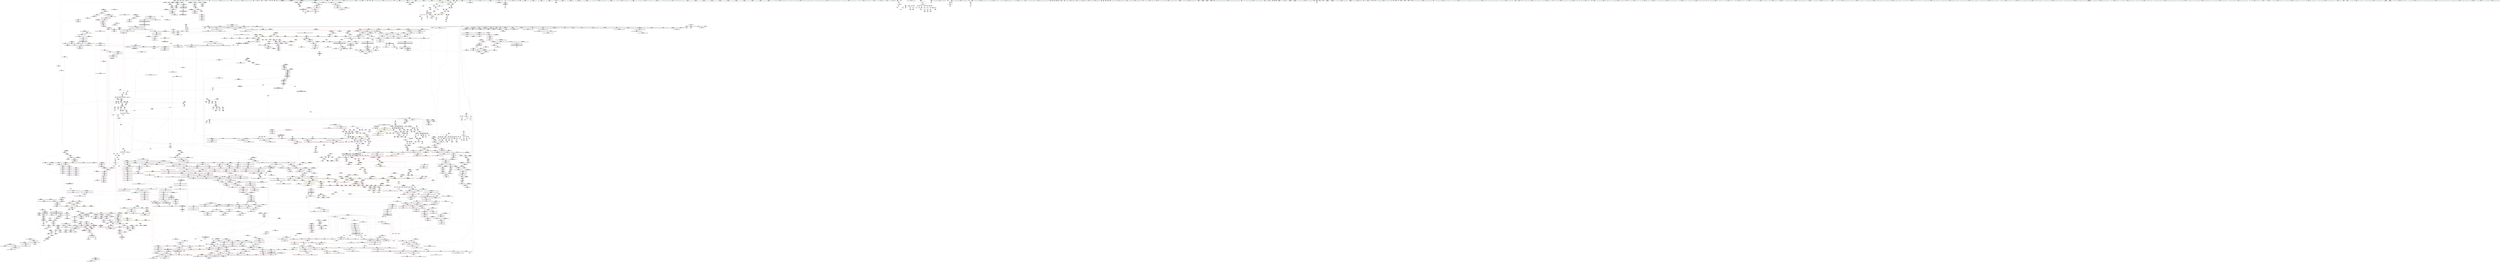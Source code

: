 digraph "SVFG" {
	label="SVFG";

	Node0x5606ad27a630 [shape=record,color=grey,label="{NodeID: 0\nNullPtr|{|<s43>224}}"];
	Node0x5606ad27a630 -> Node0x5606ad9e9520[style=solid];
	Node0x5606ad27a630 -> Node0x5606ad9e9620[style=solid];
	Node0x5606ad27a630 -> Node0x5606ad9e96f0[style=solid];
	Node0x5606ad27a630 -> Node0x5606ad9e97c0[style=solid];
	Node0x5606ad27a630 -> Node0x5606ad9e9890[style=solid];
	Node0x5606ad27a630 -> Node0x5606ad9e9960[style=solid];
	Node0x5606ad27a630 -> Node0x5606ad9e9a30[style=solid];
	Node0x5606ad27a630 -> Node0x5606ad9e9b00[style=solid];
	Node0x5606ad27a630 -> Node0x5606ad9e9bd0[style=solid];
	Node0x5606ad27a630 -> Node0x5606ad9e9ca0[style=solid];
	Node0x5606ad27a630 -> Node0x5606ad9e9d70[style=solid];
	Node0x5606ad27a630 -> Node0x5606ad9e9e40[style=solid];
	Node0x5606ad27a630 -> Node0x5606ad9e9f10[style=solid];
	Node0x5606ad27a630 -> Node0x5606ad9e9fe0[style=solid];
	Node0x5606ad27a630 -> Node0x5606ad9ea0b0[style=solid];
	Node0x5606ad27a630 -> Node0x5606ad9ea180[style=solid];
	Node0x5606ad27a630 -> Node0x5606ad9ea250[style=solid];
	Node0x5606ad27a630 -> Node0x5606ad9ea320[style=solid];
	Node0x5606ad27a630 -> Node0x5606ad9ea3f0[style=solid];
	Node0x5606ad27a630 -> Node0x5606ad9ea4c0[style=solid];
	Node0x5606ad27a630 -> Node0x5606ad9ea590[style=solid];
	Node0x5606ad27a630 -> Node0x5606ad9ea660[style=solid];
	Node0x5606ad27a630 -> Node0x5606ad9fac90[style=solid];
	Node0x5606ad27a630 -> Node0x5606ad9fad60[style=solid];
	Node0x5606ad27a630 -> Node0x5606ad9fae30[style=solid];
	Node0x5606ad27a630 -> Node0x5606ad9faf00[style=solid];
	Node0x5606ad27a630 -> Node0x5606ad9fafd0[style=solid];
	Node0x5606ad27a630 -> Node0x5606ad9fb0a0[style=solid];
	Node0x5606ad27a630 -> Node0x5606ad9fb170[style=solid];
	Node0x5606ad27a630 -> Node0x5606ad9fb240[style=solid];
	Node0x5606ad27a630 -> Node0x5606ad9fb310[style=solid];
	Node0x5606ad27a630 -> Node0x5606ad9fb3e0[style=solid];
	Node0x5606ad27a630 -> Node0x5606ada31da0[style=solid];
	Node0x5606ad27a630 -> Node0x5606ada359f0[style=solid];
	Node0x5606ad27a630 -> Node0x5606ada0e930[style=solid];
	Node0x5606ad27a630 -> Node0x5606ada85680[style=solid];
	Node0x5606ad27a630 -> Node0x5606ada87180[style=solid];
	Node0x5606ad27a630 -> Node0x5606ada87900[style=solid];
	Node0x5606ad27a630 -> Node0x5606ada88380[style=solid];
	Node0x5606ad27a630 -> Node0x5606ada88500[style=solid];
	Node0x5606ad27a630 -> Node0x5606ada88980[style=solid];
	Node0x5606ad27a630 -> Node0x5606ada88c80[style=solid];
	Node0x5606ad27a630 -> Node0x5606ada89400[style=solid];
	Node0x5606ad27a630:s43 -> Node0x5606adbea780[style=solid,color=red];
	Node0x5606adb4f560 [shape=record,color=yellow,style=double,label="{NodeID: 3764\n664V_2 = CSCHI(MR_664V_1)\npts\{29430000 \}\nCS[]}"];
	Node0x5606adb4f560 -> Node0x5606ada316c0[style=dashed];
	Node0x5606ada0b390 [shape=record,color=blue,label="{NodeID: 1550\n1871\<--1853\ncoerce.dive\<--__first.coerce\n_ZNSt8_Rb_treeIiiSt9_IdentityIiESt4lessIiESaIiEE12_M_erase_auxESt23_Rb_tree_const_iteratorIiES7_\n|{|<s2>135}}"];
	Node0x5606ada0b390 -> Node0x5606adafca80[style=dashed];
	Node0x5606ada0b390 -> Node0x5606adb07bb0[style=dashed];
	Node0x5606ada0b390:s2 -> Node0x5606adb1c440[style=dashed,color=red];
	Node0x5606ad9e9a30 [shape=record,color=black,label="{NodeID: 443\n919\<--3\n\<--dummyVal\n_ZNKSt23_Rb_tree_const_iteratorIiEdeEv\n|{<s0>53}}"];
	Node0x5606ad9e9a30:s0 -> Node0x5606adc02320[style=solid,color=red];
	Node0x5606adb216b0 [shape=record,color=yellow,style=double,label="{NodeID: 3100\n572V_1 = ENCHI(MR_572V_0)\npts\{23540000 \}\nFun[_ZNSt8_Rb_treeIiiSt9_IdentityIiESt4lessIiESaIiEE24_M_get_insert_unique_posERKi]|{<s0>184}}"];
	Node0x5606adb216b0:s0 -> Node0x5606ada0ccc0[style=dashed,color=red];
	Node0x5606ad9f8ce0 [shape=record,color=purple,label="{NodeID: 886\n1937\<--1936\n_M_impl\<--this1\n_ZNSt8_Rb_treeIiiSt9_IdentityIiESt4lessIiESaIiEE6_M_endEv\n}"];
	Node0x5606ad9f8ce0 -> Node0x5606ada02150[style=solid];
	Node0x5606ada2f090 [shape=record,color=red,label="{NodeID: 1329\n2618\<--2615\n\<--call2\n_ZNSt4pairIPSt18_Rb_tree_node_baseS1_EC2IRPSt13_Rb_tree_nodeIiERS1_Lb1EEEOT_OT0_\n}"];
	Node0x5606ada2f090 -> Node0x5606ada0ff20[style=solid];
	Node0x5606ad9e1ba0 [shape=record,color=green,label="{NodeID: 222\n1449\<--1450\nthis.addr\<--this.addr_field_insensitive\n_ZNKSt8_Rb_treeIiiSt9_IdentityIiESt4lessIiESaIiEE14_M_lower_boundEPKSt13_Rb_tree_nodeIiEPKSt18_Rb_tree_node_baseRKi\n}"];
	Node0x5606ad9e1ba0 -> Node0x5606ada26cf0[style=solid];
	Node0x5606ad9e1ba0 -> Node0x5606ada37f50[style=solid];
	Node0x5606adbfc680 [shape=record,color=black,label="{NodeID: 3986\n2629 = PHI()\n}"];
	Node0x5606adbfc680 -> Node0x5606ada100c0[style=solid];
	Node0x5606ada05480 [shape=record,color=black,label="{NodeID: 665\n2556\<--2555\n\<--this1\n_ZNSt4pairISt17_Rb_tree_iteratorIiEbEC2IS1_bLb1EEEOT_OT0_\n}"];
	Node0x5606ada23d00 [shape=record,color=red,label="{NodeID: 1108\n895\<--892\nthis1\<--this.addr\n_ZNKSt3setIiSt4lessIiESaIiEE5beginEv\n}"];
	Node0x5606ada23d00 -> Node0x5606ad9f4b10[style=solid];
	Node0x5606ad97b520 [shape=record,color=green,label="{NodeID: 1\n7\<--1\n__dso_handle\<--dummyObj\nGlob }"];
	Node0x5606adb4f6c0 [shape=record,color=yellow,style=double,label="{NodeID: 3765\n2V_2 = CSCHI(MR_2V_1)\npts\{170000 170001 170002 170003 170004 \}\nCS[]}"];
	Node0x5606adafc080 [shape=record,color=black,label="{NodeID: 2658\nMR_138V_3 = PHI(MR_138V_1, MR_138V_2, )\npts\{170002 \}\n|{<s0>115}}"];
	Node0x5606adafc080:s0 -> Node0x5606adb4c8a0[style=dashed,color=blue];
	Node0x5606ada0b460 [shape=record,color=blue,label="{NodeID: 1551\n1873\<--1854\ncoerce.dive1\<--__last.coerce\n_ZNSt8_Rb_treeIiiSt9_IdentityIiESt4lessIiESaIiEE12_M_erase_auxESt23_Rb_tree_const_iteratorIiES7_\n|{<s0>138|<s1>140}}"];
	Node0x5606ada0b460:s0 -> Node0x5606adb1c440[style=dashed,color=red];
	Node0x5606ada0b460:s1 -> Node0x5606adafeab0[style=dashed,color=red];
	Node0x5606ad9e9b00 [shape=record,color=black,label="{NodeID: 444\n991\<--3\n\<--dummyVal\n_ZNSt15_Rb_tree_headerC2Ev\n}"];
	Node0x5606ad9f8db0 [shape=record,color=purple,label="{NodeID: 887\n1939\<--1938\nadd.ptr\<--\n_ZNSt8_Rb_treeIiiSt9_IdentityIiESt4lessIiESaIiEE6_M_endEv\n}"];
	Node0x5606ad9f8db0 -> Node0x5606ada02220[style=solid];
	Node0x5606ada2f160 [shape=record,color=red,label="{NodeID: 1330\n2626\<--2623\nthis1\<--this.addr\n_ZNSt17_Rb_tree_iteratorIiEmmEv\n}"];
	Node0x5606ada2f160 -> Node0x5606ada05b00[style=solid];
	Node0x5606ada2f160 -> Node0x5606ada1c8d0[style=solid];
	Node0x5606ada2f160 -> Node0x5606ada1c9a0[style=solid];
	Node0x5606ad9e1c70 [shape=record,color=green,label="{NodeID: 223\n1451\<--1452\n__x.addr\<--__x.addr_field_insensitive\n_ZNKSt8_Rb_treeIiiSt9_IdentityIiESt4lessIiESaIiEE14_M_lower_boundEPKSt13_Rb_tree_nodeIiEPKSt18_Rb_tree_node_baseRKi\n}"];
	Node0x5606ad9e1c70 -> Node0x5606ada26dc0[style=solid];
	Node0x5606ad9e1c70 -> Node0x5606ada26e90[style=solid];
	Node0x5606ad9e1c70 -> Node0x5606ada26f60[style=solid];
	Node0x5606ad9e1c70 -> Node0x5606ada27030[style=solid];
	Node0x5606ad9e1c70 -> Node0x5606ada27100[style=solid];
	Node0x5606ad9e1c70 -> Node0x5606ada38020[style=solid];
	Node0x5606ad9e1c70 -> Node0x5606ada38360[style=solid];
	Node0x5606ad9e1c70 -> Node0x5606ada38430[style=solid];
	Node0x5606adbfc750 [shape=record,color=black,label="{NodeID: 3987\n2652 = PHI(2667, )\n}"];
	Node0x5606adbfc750 -> Node0x5606ada2f570[style=solid];
	Node0x5606ada05550 [shape=record,color=black,label="{NodeID: 666\n2560\<--2557\n\<--first\n_ZNSt4pairISt17_Rb_tree_iteratorIiEbEC2IS1_bLb1EEEOT_OT0_\n}"];
	Node0x5606ada05550 -> Node0x5606ada1c3f0[style=solid];
	Node0x5606ada23dd0 [shape=record,color=red,label="{NodeID: 1109\n903\<--902\n\<--coerce.dive2\n_ZNKSt3setIiSt4lessIiESaIiEE5beginEv\n}"];
	Node0x5606ada23dd0 -> Node0x5606ad9fdf80[style=solid];
	Node0x5606ad9918c0 [shape=record,color=green,label="{NodeID: 2\n18\<--1\n.str\<--dummyObj\nGlob }"];
	Node0x5606adbd19c0 [shape=record,color=black,label="{NodeID: 3766\n1107 = PHI(1047, 1750, 2137, 2361, )\n0th arg _ZNSt8_Rb_treeIiiSt9_IdentityIiESt4lessIiESaIiEE8_M_beginEv }"];
	Node0x5606adbd19c0 -> Node0x5606ada362e0[style=solid];
	Node0x5606adafc580 [shape=record,color=black,label="{NodeID: 2659\nMR_140V_3 = PHI(MR_140V_4, MR_140V_2, )\npts\{170004 \}\n|{<s0>115}}"];
	Node0x5606adafc580:s0 -> Node0x5606adb4c7c0[style=dashed,color=blue];
	Node0x5606ada0b530 [shape=record,color=blue,label="{NodeID: 1552\n1859\<--1852\nthis.addr\<--this\n_ZNSt8_Rb_treeIiiSt9_IdentityIiESt4lessIiESaIiEE12_M_erase_auxESt23_Rb_tree_const_iteratorIiES7_\n}"];
	Node0x5606ada0b530 -> Node0x5606ada29f50[style=dashed];
	Node0x5606ad9e9bd0 [shape=record,color=black,label="{NodeID: 445\n992\<--3\n\<--dummyVal\n_ZNSt15_Rb_tree_headerC2Ev\n|{<s0>60}}"];
	Node0x5606ad9e9bd0:s0 -> Node0x5606adc02320[style=solid,color=red];
	Node0x5606adb001a0 [shape=record,color=yellow,style=double,label="{NodeID: 3102\n576V_1 = ENCHI(MR_576V_0)\npts\{23420000 23420001 \}\nFun[_ZNSt8_Rb_treeIiiSt9_IdentityIiESt4lessIiESaIiEE24_M_get_insert_unique_posERKi]|{<s0>187|<s1>187|<s2>191|<s3>191|<s4>192|<s5>192}}"];
	Node0x5606adb001a0:s0 -> Node0x5606ada0fe50[style=dashed,color=red];
	Node0x5606adb001a0:s1 -> Node0x5606ada0ff20[style=dashed,color=red];
	Node0x5606adb001a0:s2 -> Node0x5606ada0fe50[style=dashed,color=red];
	Node0x5606adb001a0:s3 -> Node0x5606ada0ff20[style=dashed,color=red];
	Node0x5606adb001a0:s4 -> Node0x5606ada10400[style=dashed,color=red];
	Node0x5606adb001a0:s5 -> Node0x5606ada104d0[style=dashed,color=red];
	Node0x5606ad9f8e80 [shape=record,color=purple,label="{NodeID: 888\n1941\<--1940\n_M_header\<--\n_ZNSt8_Rb_treeIiiSt9_IdentityIiESt4lessIiESaIiEE6_M_endEv\n}"];
	Node0x5606ad9f8e80 -> Node0x5606ada022f0[style=solid];
	Node0x5606ada2f230 [shape=record,color=red,label="{NodeID: 1331\n2628\<--2627\n\<--_M_node\n_ZNSt17_Rb_tree_iteratorIiEmmEv\n}"];
	Node0x5606ad9e1d40 [shape=record,color=green,label="{NodeID: 224\n1453\<--1454\n__y.addr\<--__y.addr_field_insensitive\n_ZNKSt8_Rb_treeIiiSt9_IdentityIiESt4lessIiESaIiEE14_M_lower_boundEPKSt13_Rb_tree_nodeIiEPKSt18_Rb_tree_node_baseRKi\n}"];
	Node0x5606ad9e1d40 -> Node0x5606ada271d0[style=solid];
	Node0x5606ad9e1d40 -> Node0x5606ada380f0[style=solid];
	Node0x5606ad9e1d40 -> Node0x5606ada38290[style=solid];
	Node0x5606adbfc8c0 [shape=record,color=black,label="{NodeID: 3988\n2689 = PHI(2535, )\n|{<s0>209}}"];
	Node0x5606adbfc8c0:s0 -> Node0x5606adc01bd0[style=solid,color=red];
	Node0x5606ada05620 [shape=record,color=black,label="{NodeID: 667\n2561\<--2559\n\<--call\n_ZNSt4pairISt17_Rb_tree_iteratorIiEbEC2IS1_bLb1EEEOT_OT0_\n}"];
	Node0x5606ada05620 -> Node0x5606ada1c4c0[style=solid];
	Node0x5606ada23ea0 [shape=record,color=red,label="{NodeID: 1110\n910\<--907\nthis1\<--this.addr\n_ZNKSt23_Rb_tree_const_iteratorIiEdeEv\n}"];
	Node0x5606ada23ea0 -> Node0x5606ad9f4be0[style=solid];
	Node0x5606ad991c00 [shape=record,color=green,label="{NodeID: 3\n20\<--1\n.str.2\<--dummyObj\nGlob }"];
	Node0x5606adbd26d0 [shape=record,color=black,label="{NodeID: 3767\n1600 = PHI(1425, 1447, 2942, )\n0th arg _ZNSt23_Rb_tree_const_iteratorIiEC2EPKSt18_Rb_tree_node_base }"];
	Node0x5606adbd26d0 -> Node0x5606ada38c50[style=solid];
	Node0x5606adafca80 [shape=record,color=black,label="{NodeID: 2660\nMR_164V_3 = PHI(MR_164V_4, MR_164V_2, )\npts\{18560000 \}\n}"];
	Node0x5606ada0b600 [shape=record,color=blue,label="{NodeID: 1553\n1880\<--1877\ncoerce.dive4\<--call\n_ZNSt8_Rb_treeIiiSt9_IdentityIiESt4lessIiESaIiEE12_M_erase_auxESt23_Rb_tree_const_iteratorIiES7_\n|{<s0>134}}"];
	Node0x5606ada0b600:s0 -> Node0x5606adb17550[style=dashed,color=red];
	Node0x5606ad9e9ca0 [shape=record,color=black,label="{NodeID: 446\n1059\<--3\n\<--dummyVal\n_ZNSt8_Rb_treeIiiSt9_IdentityIiESt4lessIiESaIiEED2Ev\n}"];
	Node0x5606adb00280 [shape=record,color=yellow,style=double,label="{NodeID: 3103\n199V_1 = ENCHI(MR_199V_0)\npts\{120 170004 28430004 \}\nFun[_ZNSt8_Rb_treeIiiSt9_IdentityIiESt4lessIiESaIiEE24_M_get_insert_unique_posERKi]|{<s0>181|<s1>190}}"];
	Node0x5606adb00280:s0 -> Node0x5606adaffa30[style=dashed,color=red];
	Node0x5606adb00280:s1 -> Node0x5606adaffa30[style=dashed,color=red];
	Node0x5606ad9f8f50 [shape=record,color=purple,label="{NodeID: 889\n1991\<--1948\ncoerce.dive\<--retval\n_ZNSt8_Rb_treeIiiSt9_IdentityIiESt4lessIiESaIiEE14_M_lower_boundEPSt13_Rb_tree_nodeIiEPSt18_Rb_tree_node_baseRKi\n}"];
	Node0x5606ad9f8f50 -> Node0x5606ada2aab0[style=solid];
	Node0x5606ada2f300 [shape=record,color=red,label="{NodeID: 1332\n2648\<--2639\nthis1\<--this.addr\n_ZNSt4pairIPSt18_Rb_tree_node_baseS1_EC2IRS1_Lb1EEEOT_RKS1_\n}"];
	Node0x5606ada2f300 -> Node0x5606ada05bd0[style=solid];
	Node0x5606ada2f300 -> Node0x5606ada1ca70[style=solid];
	Node0x5606ada2f300 -> Node0x5606ada1cb40[style=solid];
	Node0x5606ad9e1e10 [shape=record,color=green,label="{NodeID: 225\n1455\<--1456\n__k.addr\<--__k.addr_field_insensitive\n_ZNKSt8_Rb_treeIiiSt9_IdentityIiESt4lessIiESaIiEE14_M_lower_boundEPKSt13_Rb_tree_nodeIiEPKSt18_Rb_tree_node_baseRKi\n}"];
	Node0x5606ad9e1e10 -> Node0x5606ada272a0[style=solid];
	Node0x5606ad9e1e10 -> Node0x5606ada381c0[style=solid];
	Node0x5606adbfca00 [shape=record,color=black,label="{NodeID: 3989\n2690 = PHI(2699, )\n}"];
	Node0x5606adbfca00 -> Node0x5606ada05e40[style=solid];
	Node0x5606ada056f0 [shape=record,color=black,label="{NodeID: 668\n2569\<--2568\ntobool\<--\n_ZNSt4pairISt17_Rb_tree_iteratorIiEbEC2IS1_bLb1EEEOT_OT0_\n}"];
	Node0x5606ada23f70 [shape=record,color=red,label="{NodeID: 1111\n912\<--911\n\<--_M_node\n_ZNKSt23_Rb_tree_const_iteratorIiEdeEv\n}"];
	Node0x5606ada23f70 -> Node0x5606ad9fe050[style=solid];
	Node0x5606ad991cc0 [shape=record,color=green,label="{NodeID: 4\n22\<--1\n__PRETTY_FUNCTION__._Z5dodajii\<--dummyObj\nGlob }"];
	Node0x5606adbe8730 [shape=record,color=black,label="{NodeID: 3768\n1656 = PHI(1649, )\n0th arg _ZNK9__gnu_cxx16__aligned_membufIiE7_M_addrEv }"];
	Node0x5606adbe8730 -> Node0x5606ada392d0[style=solid];
	Node0x5606adafcf80 [shape=record,color=black,label="{NodeID: 2661\nMR_176V_2 = PHI(MR_176V_3, MR_176V_1, )\npts\{18700000 \}\n}"];
	Node0x5606ada0b6d0 [shape=record,color=blue,label="{NodeID: 1554\n1888\<--1885\ncoerce.dive9\<--call8\n_ZNSt8_Rb_treeIiiSt9_IdentityIiESt4lessIiESaIiEE12_M_erase_auxESt23_Rb_tree_const_iteratorIiES7_\n|{|<s1>137}}"];
	Node0x5606ada0b6d0 -> Node0x5606adb14db0[style=dashed];
	Node0x5606ada0b6d0:s1 -> Node0x5606adb17550[style=dashed,color=red];
	Node0x5606ad9e9d70 [shape=record,color=black,label="{NodeID: 447\n1060\<--3\n\<--dummyVal\n_ZNSt8_Rb_treeIiiSt9_IdentityIiESt4lessIiESaIiEED2Ev\n}"];
	Node0x5606ad9e9d70 -> Node0x5606ada35e00[style=solid];
	Node0x5606ad9f9020 [shape=record,color=purple,label="{NodeID: 890\n1967\<--1962\n_M_impl\<--this1\n_ZNSt8_Rb_treeIiiSt9_IdentityIiESt4lessIiESaIiEE14_M_lower_boundEPSt13_Rb_tree_nodeIiEPSt18_Rb_tree_node_baseRKi\n}"];
	Node0x5606ad9f9020 -> Node0x5606ada023c0[style=solid];
	Node0x5606ada2f3d0 [shape=record,color=red,label="{NodeID: 1333\n2651\<--2641\n\<--__x.addr\n_ZNSt4pairIPSt18_Rb_tree_node_baseS1_EC2IRS1_Lb1EEEOT_RKS1_\n|{<s0>207}}"];
	Node0x5606ada2f3d0:s0 -> Node0x5606adbed3c0[style=solid,color=red];
	Node0x5606ad9e1ee0 [shape=record,color=green,label="{NodeID: 226\n1471\<--1472\n_ZNSt8_Rb_treeIiiSt9_IdentityIiESt4lessIiESaIiEE6_S_keyEPKSt13_Rb_tree_nodeIiE\<--_ZNSt8_Rb_treeIiiSt9_IdentityIiESt4lessIiESaIiEE6_S_keyEPKSt13_Rb_tree_nodeIiE_field_insensitive\n}"];
	Node0x5606adbfcb40 [shape=record,color=black,label="{NodeID: 3990\n2711 = PHI(2723, )\n}"];
	Node0x5606adbfcb40 -> Node0x5606ada10a80[style=solid];
	Node0x5606adb1ebc0 [shape=record,color=yellow,style=double,label="{NodeID: 2883\n639V_1 = ENCHI(MR_639V_0)\npts\{2350 23540000 \}\nFun[_ZNSt4pairIPSt18_Rb_tree_node_baseS1_EC2IRS1_Lb1EEEOT_RKS1_]}"];
	Node0x5606adb1ebc0 -> Node0x5606ada2f570[style=dashed];
	Node0x5606ada057c0 [shape=record,color=black,label="{NodeID: 669\n2570\<--2568\nfrombool\<--\n_ZNSt4pairISt17_Rb_tree_iteratorIiEbEC2IS1_bLb1EEEOT_OT0_\n}"];
	Node0x5606ada057c0 -> Node0x5606ada0f970[style=solid];
	Node0x5606ada24040 [shape=record,color=red,label="{NodeID: 1112\n931\<--928\nthis1\<--this.addr\n_ZNSt8_Rb_treeIiiSt9_IdentityIiESt4lessIiESaIiEEC2Ev\n}"];
	Node0x5606ada24040 -> Node0x5606ad9f4cb0[style=solid];
	Node0x5606ad991d80 [shape=record,color=green,label="{NodeID: 5\n24\<--1\n.str.3\<--dummyObj\nGlob }"];
	Node0x5606adbe88a0 [shape=record,color=black,label="{NodeID: 3769\n2235 = PHI(414, )\n0th arg _ZNSt8_Rb_treeIiiSt9_IdentityIiESt4lessIiESaIiEE16_M_insert_uniqueIRKiEESt4pairISt17_Rb_tree_iteratorIiEbEOT_ }"];
	Node0x5606adbe88a0 -> Node0x5606ada0d8f0[style=solid];
	Node0x5606adafd480 [shape=record,color=black,label="{NodeID: 2662\nMR_145V_3 = PHI(MR_145V_1, MR_145V_2, )\npts\{170001 170003 \}\n|{<s0>115|<s1>115}}"];
	Node0x5606adafd480:s0 -> Node0x5606adb4c660[style=dashed,color=blue];
	Node0x5606adafd480:s1 -> Node0x5606adb4c8a0[style=dashed,color=blue];
	Node0x5606ada0b7a0 [shape=record,color=blue,label="{NodeID: 1555\n1905\<--1902\ncoerce.dive13\<--call12\n_ZNSt8_Rb_treeIiiSt9_IdentityIiESt4lessIiESaIiEE12_M_erase_auxESt23_Rb_tree_const_iteratorIiES7_\n}"];
	Node0x5606ada0b7a0 -> Node0x5606ada2a020[style=dashed];
	Node0x5606ada0b7a0 -> Node0x5606ada0b7a0[style=dashed];
	Node0x5606ada0b7a0 -> Node0x5606adafcf80[style=dashed];
	Node0x5606ad9e9e40 [shape=record,color=black,label="{NodeID: 448\n1062\<--3\n\<--dummyVal\n_ZNSt8_Rb_treeIiiSt9_IdentityIiESt4lessIiESaIiEED2Ev\n}"];
	Node0x5606ad9e9e40 -> Node0x5606ada35ed0[style=solid];
	Node0x5606ad9f90f0 [shape=record,color=purple,label="{NodeID: 891\n1969\<--1968\n_M_key_compare\<--\n_ZNSt8_Rb_treeIiiSt9_IdentityIiESt4lessIiESaIiEE14_M_lower_boundEPSt13_Rb_tree_nodeIiEPSt18_Rb_tree_node_baseRKi\n|{<s0>144}}"];
	Node0x5606ad9f90f0:s0 -> Node0x5606adc013b0[style=solid,color=red];
	Node0x5606ada2f4a0 [shape=record,color=red,label="{NodeID: 1334\n2656\<--2643\n\<--__y.addr\n_ZNSt4pairIPSt18_Rb_tree_node_baseS1_EC2IRS1_Lb1EEEOT_RKS1_\n}"];
	Node0x5606ada2f4a0 -> Node0x5606ada2f640[style=solid];
	Node0x5606ad9e1fe0 [shape=record,color=green,label="{NodeID: 227\n1482\<--1483\n_ZNSt8_Rb_treeIiiSt9_IdentityIiESt4lessIiESaIiEE7_S_leftEPKSt18_Rb_tree_node_base\<--_ZNSt8_Rb_treeIiiSt9_IdentityIiESt4lessIiESaIiEE7_S_leftEPKSt18_Rb_tree_node_base_field_insensitive\n}"];
	Node0x5606adbfcc80 [shape=record,color=black,label="{NodeID: 3991\n2717 = PHI(2535, )\n|{<s0>212}}"];
	Node0x5606adbfcc80:s0 -> Node0x5606adc00750[style=solid,color=red];
	Node0x5606ada05890 [shape=record,color=black,label="{NodeID: 670\n2573\<--2588\n_ZNKSt17_Rb_tree_iteratorIiEeqERKS0__ret\<--cmp\n_ZNKSt17_Rb_tree_iteratorIiEeqERKS0_\n|{<s0>186}}"];
	Node0x5606ada05890:s0 -> Node0x5606adbf7940[style=solid,color=blue];
	Node0x5606ada24110 [shape=record,color=red,label="{NodeID: 1113\n942\<--939\nthis1\<--this.addr\n_ZNSt8_Rb_treeIiiSt9_IdentityIiESt4lessIiESaIiEE13_Rb_tree_implIS3_Lb1EEC2Ev\n}"];
	Node0x5606ada24110 -> Node0x5606ad9fe1f0[style=solid];
	Node0x5606ada24110 -> Node0x5606ad9fe2c0[style=solid];
	Node0x5606ada24110 -> Node0x5606ad9fe390[style=solid];
	Node0x5606ad9925f0 [shape=record,color=green,label="{NodeID: 6\n26\<--1\n.str.4\<--dummyObj\nGlob }"];
	Node0x5606adbe89e0 [shape=record,color=black,label="{NodeID: 3770\n2236 = PHI(415, )\n1st arg _ZNSt8_Rb_treeIiiSt9_IdentityIiESt4lessIiESaIiEE16_M_insert_uniqueIRKiEESt4pairISt17_Rb_tree_iteratorIiEbEOT_ }"];
	Node0x5606adbe89e0 -> Node0x5606ada0d9c0[style=solid];
	Node0x5606adafd980 [shape=record,color=black,label="{NodeID: 2663\nMR_101V_3 = PHI(MR_101V_4, MR_101V_2, )\npts\{582 \}\n}"];
	Node0x5606adafd980 -> Node0x5606ada212c0[style=dashed];
	Node0x5606adafd980 -> Node0x5606ada21390[style=dashed];
	Node0x5606adafd980 -> Node0x5606ada21460[style=dashed];
	Node0x5606adafd980 -> Node0x5606ada21530[style=dashed];
	Node0x5606adafd980 -> Node0x5606ada21600[style=dashed];
	Node0x5606adafd980 -> Node0x5606ada33ff0[style=dashed];
	Node0x5606ada0b870 [shape=record,color=blue,label="{NodeID: 1556\n1918\<--1916\nthis.addr\<--this\n_ZNSt23_Rb_tree_const_iteratorIiEC2ERKSt17_Rb_tree_iteratorIiE\n}"];
	Node0x5606ada0b870 -> Node0x5606ada2a0f0[style=dashed];
	Node0x5606ad9e9f10 [shape=record,color=black,label="{NodeID: 449\n1193\<--3\n\<--dummyVal\n_ZNSt8_Rb_treeIiiSt9_IdentityIiESt4lessIiESaIiEE15_M_destroy_nodeEPSt13_Rb_tree_nodeIiE\n}"];
	Node0x5606ad9f91c0 [shape=record,color=purple,label="{NodeID: 892\n2042\<--1999\ncoerce.dive\<--retval\n_ZNSt8_Rb_treeIiiSt9_IdentityIiESt4lessIiESaIiEE14_M_upper_boundEPSt13_Rb_tree_nodeIiEPSt18_Rb_tree_node_baseRKi\n}"];
	Node0x5606ad9f91c0 -> Node0x5606ada2b200[style=solid];
	Node0x5606ada2f570 [shape=record,color=red,label="{NodeID: 1335\n2653\<--2652\n\<--call\n_ZNSt4pairIPSt18_Rb_tree_node_baseS1_EC2IRS1_Lb1EEEOT_RKS1_\n}"];
	Node0x5606ada2f570 -> Node0x5606ada10400[style=solid];
	Node0x5606ad9ea730 [shape=record,color=green,label="{NodeID: 228\n1489\<--1490\n_ZNSt8_Rb_treeIiiSt9_IdentityIiESt4lessIiESaIiEE8_S_rightEPKSt18_Rb_tree_node_base\<--_ZNSt8_Rb_treeIiiSt9_IdentityIiESt4lessIiESaIiEE8_S_rightEPKSt18_Rb_tree_node_base_field_insensitive\n}"];
	Node0x5606adbfcdc0 [shape=record,color=black,label="{NodeID: 3992\n2729 = PHI(1234, )\n|{<s0>214}}"];
	Node0x5606adbfcdc0:s0 -> Node0x5606adc00fa0[style=solid,color=red];
	Node0x5606ada05960 [shape=record,color=black,label="{NodeID: 671\n2604\<--2603\n\<--this1\n_ZNSt4pairIPSt18_Rb_tree_node_baseS1_EC2IRPSt13_Rb_tree_nodeIiERS1_Lb1EEEOT_OT0_\n}"];
	Node0x5606ada241e0 [shape=record,color=red,label="{NodeID: 1114\n963\<--960\nthis1\<--this.addr\n_ZNSaISt13_Rb_tree_nodeIiEEC2Ev\n}"];
	Node0x5606ada241e0 -> Node0x5606ad9fe530[style=solid];
	Node0x5606ad9926b0 [shape=record,color=green,label="{NodeID: 7\n28\<--1\n.str.5\<--dummyObj\nGlob }"];
	Node0x5606adbe8b20 [shape=record,color=black,label="{NodeID: 3771\n401 = PHI(15, )\n0th arg _ZNSt3setIiSt4lessIiESaIiEE6insertERKi }"];
	Node0x5606adbe8b20 -> Node0x5606ada33220[style=solid];
	Node0x5606ada0b940 [shape=record,color=blue,label="{NodeID: 1557\n1920\<--1917\n__it.addr\<--__it\n_ZNSt23_Rb_tree_const_iteratorIiEC2ERKSt17_Rb_tree_iteratorIiE\n}"];
	Node0x5606ada0b940 -> Node0x5606ada2a1c0[style=dashed];
	Node0x5606ad9e9fe0 [shape=record,color=black,label="{NodeID: 450\n1194\<--3\n\<--dummyVal\n_ZNSt8_Rb_treeIiiSt9_IdentityIiESt4lessIiESaIiEE15_M_destroy_nodeEPSt13_Rb_tree_nodeIiE\n|{<s0>78}}"];
	Node0x5606ad9e9fe0:s0 -> Node0x5606adc02320[style=solid,color=red];
	Node0x5606ad9f9290 [shape=record,color=purple,label="{NodeID: 893\n2018\<--2013\n_M_impl\<--this1\n_ZNSt8_Rb_treeIiiSt9_IdentityIiESt4lessIiESaIiEE14_M_upper_boundEPSt13_Rb_tree_nodeIiEPSt18_Rb_tree_node_baseRKi\n}"];
	Node0x5606ad9f9290 -> Node0x5606ada027d0[style=solid];
	Node0x5606ada2f640 [shape=record,color=red,label="{NodeID: 1336\n2657\<--2656\n\<--\n_ZNSt4pairIPSt18_Rb_tree_node_baseS1_EC2IRS1_Lb1EEEOT_RKS1_\n}"];
	Node0x5606ada2f640 -> Node0x5606ada104d0[style=solid];
	Node0x5606ad9ea7c0 [shape=record,color=green,label="{NodeID: 229\n1501\<--1502\nthis.addr\<--this.addr_field_insensitive\n_ZNKSt8_Rb_treeIiiSt9_IdentityIiESt4lessIiESaIiEE8_M_beginEv\n}"];
	Node0x5606ad9ea7c0 -> Node0x5606ada27440[style=solid];
	Node0x5606ad9ea7c0 -> Node0x5606ada38500[style=solid];
	Node0x5606adbfcf00 [shape=record,color=black,label="{NodeID: 3993\n2730 = PHI(2799, )\n}"];
	Node0x5606adbfcf00 -> Node0x5606ada05fe0[style=solid];
	Node0x5606ada05a30 [shape=record,color=black,label="{NodeID: 672\n2611\<--2610\n\<--\n_ZNSt4pairIPSt18_Rb_tree_node_baseS1_EC2IRPSt13_Rb_tree_nodeIiERS1_Lb1EEEOT_OT0_\n}"];
	Node0x5606ada05a30 -> Node0x5606ada0fe50[style=solid];
	Node0x5606ada242b0 [shape=record,color=red,label="{NodeID: 1115\n974\<--971\nthis1\<--this.addr\n_ZNSt20_Rb_tree_key_compareISt4lessIiEEC2Ev\n}"];
	Node0x5606ada242b0 -> Node0x5606ad9f4e50[style=solid];
	Node0x5606ad992770 [shape=record,color=green,label="{NodeID: 8\n30\<--1\n__PRETTY_FUNCTION__._Z11ile_na_lewoi\<--dummyObj\nGlob }"];
	Node0x5606adbe8c60 [shape=record,color=black,label="{NodeID: 3772\n402 = PHI(119, )\n1st arg _ZNSt3setIiSt4lessIiESaIiEE6insertERKi }"];
	Node0x5606adbe8c60 -> Node0x5606ada332f0[style=solid];
	Node0x5606ada0ba10 [shape=record,color=blue,label="{NodeID: 1558\n1925\<--1928\n_M_node\<--\n_ZNSt23_Rb_tree_const_iteratorIiEC2ERKSt17_Rb_tree_iteratorIiE\n|{<s0>113|<s1>114|<s2>134|<s3>137|<s4>176}}"];
	Node0x5606ada0ba10:s0 -> Node0x5606adb4c3a0[style=dashed,color=blue];
	Node0x5606ada0ba10:s1 -> Node0x5606adb4c500[style=dashed,color=blue];
	Node0x5606ada0ba10:s2 -> Node0x5606adb4cf00[style=dashed,color=blue];
	Node0x5606ada0ba10:s3 -> Node0x5606adb4d060[style=dashed,color=blue];
	Node0x5606ada0ba10:s4 -> Node0x5606adb4e640[style=dashed,color=blue];
	Node0x5606ad9ea0b0 [shape=record,color=black,label="{NodeID: 451\n1214\<--3\n\<--dummyVal\n_ZNSt8_Rb_treeIiiSt9_IdentityIiESt4lessIiESaIiEE11_M_put_nodeEPSt13_Rb_tree_nodeIiE\n}"];
	Node0x5606ad9f9360 [shape=record,color=purple,label="{NodeID: 894\n2020\<--2019\n_M_key_compare\<--\n_ZNSt8_Rb_treeIiiSt9_IdentityIiESt4lessIiESaIiEE14_M_upper_boundEPSt13_Rb_tree_nodeIiEPSt18_Rb_tree_node_baseRKi\n|{<s0>149}}"];
	Node0x5606ad9f9360:s0 -> Node0x5606adc013b0[style=solid,color=red];
	Node0x5606ada2f710 [shape=record,color=red,label="{NodeID: 1337\n2665\<--2662\n\<--__t.addr\n_ZSt7forwardIRPSt13_Rb_tree_nodeIiEEOT_RNSt16remove_referenceIS4_E4typeE\n}"];
	Node0x5606ada2f710 -> Node0x5606ada05ca0[style=solid];
	Node0x5606ad9ea890 [shape=record,color=green,label="{NodeID: 230\n1516\<--1517\nthis.addr\<--this.addr_field_insensitive\n_ZNKSt8_Rb_treeIiiSt9_IdentityIiESt4lessIiESaIiEE6_M_endEv\n}"];
	Node0x5606ad9ea890 -> Node0x5606ada275e0[style=solid];
	Node0x5606ad9ea890 -> Node0x5606ada385d0[style=solid];
	Node0x5606adbfd040 [shape=record,color=black,label="{NodeID: 3994\n2755 = PHI(1234, )\n|{<s0>218}}"];
	Node0x5606adbfd040:s0 -> Node0x5606adbebc60[style=solid,color=red];
	Node0x5606ada05b00 [shape=record,color=black,label="{NodeID: 673\n2621\<--2626\n_ZNSt17_Rb_tree_iteratorIiEmmEv_ret\<--this1\n_ZNSt17_Rb_tree_iteratorIiEmmEv\n|{<s0>188}}"];
	Node0x5606ada05b00:s0 -> Node0x5606adbf7a50[style=solid,color=blue];
	Node0x5606ada24380 [shape=record,color=red,label="{NodeID: 1116\n982\<--979\nthis1\<--this.addr\n_ZNSt15_Rb_tree_headerC2Ev\n|{|<s3>59}}"];
	Node0x5606ada24380 -> Node0x5606ad9f4f20[style=solid];
	Node0x5606ada24380 -> Node0x5606ad9f4ff0[style=solid];
	Node0x5606ada24380 -> Node0x5606ad9f50c0[style=solid];
	Node0x5606ada24380:s3 -> Node0x5606adbefd90[style=solid,color=red];
	Node0x5606ad992830 [shape=record,color=green,label="{NodeID: 9\n32\<--1\n.str.6\<--dummyObj\nGlob }"];
	Node0x5606adbe8da0 [shape=record,color=black,label="{NodeID: 3773\n1424 = PHI(371, 1361, 1361, )\n0th arg _ZNKSt8_Rb_treeIiiSt9_IdentityIiESt4lessIiESaIiEE3endEv }"];
	Node0x5606adbe8da0 -> Node0x5606ada37e80[style=solid];
	Node0x5606adae3ba0 [shape=record,color=black,label="{NodeID: 2666\nMR_84V_4 = PHI(MR_84V_5, MR_84V_3, )\npts\{439 \}\n}"];
	Node0x5606adae3ba0 -> Node0x5606ada20280[style=dashed];
	Node0x5606adae3ba0 -> Node0x5606ada20350[style=dashed];
	Node0x5606adae3ba0 -> Node0x5606ada20420[style=dashed];
	Node0x5606adae3ba0 -> Node0x5606ada204f0[style=dashed];
	Node0x5606adae3ba0 -> Node0x5606ada338a0[style=dashed];
	Node0x5606ada0bae0 [shape=record,color=blue,label="{NodeID: 1559\n1933\<--1932\nthis.addr\<--this\n_ZNSt8_Rb_treeIiiSt9_IdentityIiESt4lessIiESaIiEE6_M_endEv\n}"];
	Node0x5606ada0bae0 -> Node0x5606ada2a360[style=dashed];
	Node0x5606ad9ea180 [shape=record,color=black,label="{NodeID: 452\n1215\<--3\n\<--dummyVal\n_ZNSt8_Rb_treeIiiSt9_IdentityIiESt4lessIiESaIiEE11_M_put_nodeEPSt13_Rb_tree_nodeIiE\n|{<s0>81}}"];
	Node0x5606ad9ea180:s0 -> Node0x5606adc02320[style=solid,color=red];
	Node0x5606ad9f9430 [shape=record,color=purple,label="{NodeID: 895\n2060\<--2058\nfirst\<--this1\n_ZNSt4pairISt17_Rb_tree_iteratorIiES1_EC2IS1_S1_Lb1EEEOT_OT0_\n}"];
	Node0x5606ad9f9430 -> Node0x5606ada02cb0[style=solid];
	Node0x5606ada2f7e0 [shape=record,color=red,label="{NodeID: 1338\n2672\<--2669\n\<--__t.addr\n_ZSt7forwardIRPSt18_Rb_tree_node_baseEOT_RNSt16remove_referenceIS3_E4typeE\n}"];
	Node0x5606ada2f7e0 -> Node0x5606ada05d70[style=solid];
	Node0x5606ad9ea960 [shape=record,color=green,label="{NodeID: 231\n1530\<--1531\nthis.addr\<--this.addr_field_insensitive\n_ZNKSt4lessIiEclERKiS2_\n}"];
	Node0x5606ad9ea960 -> Node0x5606ada276b0[style=solid];
	Node0x5606ad9ea960 -> Node0x5606ada386a0[style=solid];
	Node0x5606adbfd210 [shape=record,color=black,label="{NodeID: 3995\n2757 = PHI(1243, )\n|{<s0>218}}"];
	Node0x5606adbfd210:s0 -> Node0x5606adbebd70[style=solid,color=red];
	Node0x5606ada05bd0 [shape=record,color=black,label="{NodeID: 674\n2649\<--2648\n\<--this1\n_ZNSt4pairIPSt18_Rb_tree_node_baseS1_EC2IRS1_Lb1EEEOT_RKS1_\n}"];
	Node0x5606ada24450 [shape=record,color=red,label="{NodeID: 1117\n1000\<--997\nthis1\<--this.addr\n_ZN9__gnu_cxx13new_allocatorISt13_Rb_tree_nodeIiEEC2Ev\n}"];
	Node0x5606ad992930 [shape=record,color=green,label="{NodeID: 10\n34\<--1\n__PRETTY_FUNCTION__._Z12ile_na_prawoi\<--dummyObj\nGlob }"];
	Node0x5606adbe9080 [shape=record,color=black,label="{NodeID: 3774\n1626 = PHI(1573, )\n0th arg _ZNSt8_Rb_treeIiiSt9_IdentityIiESt4lessIiESaIiEE8_S_valueEPKSt13_Rb_tree_nodeIiE }"];
	Node0x5606adbe9080 -> Node0x5606ada39060[style=solid];
	Node0x5606ada0bbb0 [shape=record,color=blue,label="{NodeID: 1560\n1950\<--1944\nthis.addr\<--this\n_ZNSt8_Rb_treeIiiSt9_IdentityIiESt4lessIiESaIiEE14_M_lower_boundEPSt13_Rb_tree_nodeIiEPSt18_Rb_tree_node_baseRKi\n}"];
	Node0x5606ada0bbb0 -> Node0x5606ada2a430[style=dashed];
	Node0x5606ad9ea250 [shape=record,color=black,label="{NodeID: 453\n1697\<--3\n\<--dummyVal\n_ZNSt8_Rb_treeIiiSt9_IdentityIiESt4lessIiESaIiEE5eraseERKi\n}"];
	Node0x5606ad9ea250 -> Node0x5606ada39610[style=solid];
	Node0x5606ad9f9500 [shape=record,color=purple,label="{NodeID: 896\n2068\<--2058\nsecond\<--this1\n_ZNSt4pairISt17_Rb_tree_iteratorIiES1_EC2IS1_S1_Lb1EEEOT_OT0_\n}"];
	Node0x5606ad9f9500 -> Node0x5606ada02e50[style=solid];
	Node0x5606ada2f8b0 [shape=record,color=red,label="{NodeID: 1339\n2685\<--2679\nthis1\<--this.addr\n_ZNKSt8_Rb_treeIiiSt9_IdentityIiESt4lessIiESaIiEE11_Alloc_nodeclIRKiEEPSt13_Rb_tree_nodeIiEOT_\n}"];
	Node0x5606ada2f8b0 -> Node0x5606ada1cc10[style=solid];
	Node0x5606ad9eaa30 [shape=record,color=green,label="{NodeID: 232\n1532\<--1533\n__x.addr\<--__x.addr_field_insensitive\n_ZNKSt4lessIiEclERKiS2_\n}"];
	Node0x5606ad9eaa30 -> Node0x5606ada27780[style=solid];
	Node0x5606ad9eaa30 -> Node0x5606ada38770[style=solid];
	Node0x5606adbfd350 [shape=record,color=black,label="{NodeID: 3996\n2759 = PHI(2535, )\n|{<s0>218}}"];
	Node0x5606adbfd350:s0 -> Node0x5606adbebe80[style=solid,color=red];
	Node0x5606ada05ca0 [shape=record,color=black,label="{NodeID: 675\n2660\<--2665\n_ZSt7forwardIRPSt13_Rb_tree_nodeIiEEOT_RNSt16remove_referenceIS4_E4typeE_ret\<--\n_ZSt7forwardIRPSt13_Rb_tree_nodeIiEEOT_RNSt16remove_referenceIS4_E4typeE\n|{<s0>204}}"];
	Node0x5606ada05ca0:s0 -> Node0x5606adbfc400[style=solid,color=blue];
	Node0x5606ada24520 [shape=record,color=red,label="{NodeID: 1118\n1007\<--1004\nthis1\<--this.addr\n_ZNSt15_Rb_tree_header8_M_resetEv\n}"];
	Node0x5606ada24520 -> Node0x5606ad9f5190[style=solid];
	Node0x5606ada24520 -> Node0x5606ad9f5260[style=solid];
	Node0x5606ada24520 -> Node0x5606ad9f5330[style=solid];
	Node0x5606ada24520 -> Node0x5606ad9f5400[style=solid];
	Node0x5606ada24520 -> Node0x5606ad9f54d0[style=solid];
	Node0x5606ada24520 -> Node0x5606ad9f55a0[style=solid];
	Node0x5606ada24520 -> Node0x5606ad9f5670[style=solid];
	Node0x5606ada24520 -> Node0x5606ad9f5740[style=solid];
	Node0x5606ada24520 -> Node0x5606ad9f5810[style=solid];
	Node0x5606ad992a30 [shape=record,color=green,label="{NodeID: 11\n36\<--1\n.str.7\<--dummyObj\nGlob }"];
	Node0x5606adbe9190 [shape=record,color=black,label="{NodeID: 3775\n1944 = PHI(1750, )\n0th arg _ZNSt8_Rb_treeIiiSt9_IdentityIiESt4lessIiESaIiEE14_M_lower_boundEPSt13_Rb_tree_nodeIiEPSt18_Rb_tree_node_baseRKi }"];
	Node0x5606adbe9190 -> Node0x5606ada0bbb0[style=solid];
	Node0x5606adae45a0 [shape=record,color=black,label="{NodeID: 2668\nMR_526V_3 = PHI(MR_526V_1, MR_526V_2, )\npts\{2252 \}\n}"];
	Node0x5606ada0bc80 [shape=record,color=blue,label="{NodeID: 1561\n1952\<--1945\n__x.addr\<--__x\n_ZNSt8_Rb_treeIiiSt9_IdentityIiESt4lessIiESaIiEE14_M_lower_boundEPSt13_Rb_tree_nodeIiEPSt18_Rb_tree_node_baseRKi\n}"];
	Node0x5606ada0bc80 -> Node0x5606adae8580[style=dashed];
	Node0x5606ad9ea320 [shape=record,color=black,label="{NodeID: 454\n1700\<--3\n\<--dummyVal\n_ZNSt8_Rb_treeIiiSt9_IdentityIiESt4lessIiESaIiEE5eraseERKi\n}"];
	Node0x5606ad9ea320 -> Node0x5606ada396e0[style=solid];
	Node0x5606ad9f95d0 [shape=record,color=purple,label="{NodeID: 897\n2970\<--2065\noffset_0\<--\n}"];
	Node0x5606ad9f95d0 -> Node0x5606ada0c980[style=solid];
	Node0x5606ada2f980 [shape=record,color=red,label="{NodeID: 1340\n2688\<--2681\n\<--__arg.addr\n_ZNKSt8_Rb_treeIiiSt9_IdentityIiESt4lessIiESaIiEE11_Alloc_nodeclIRKiEEPSt13_Rb_tree_nodeIiEOT_\n|{<s0>208}}"];
	Node0x5606ada2f980:s0 -> Node0x5606adbffb70[style=solid,color=red];
	Node0x5606ad9eab00 [shape=record,color=green,label="{NodeID: 233\n1534\<--1535\n__y.addr\<--__y.addr_field_insensitive\n_ZNKSt4lessIiEclERKiS2_\n}"];
	Node0x5606ad9eab00 -> Node0x5606ada27850[style=solid];
	Node0x5606ad9eab00 -> Node0x5606ada38840[style=solid];
	Node0x5606adbfd490 [shape=record,color=black,label="{NodeID: 3997\n2771 = PHI()\n}"];
	Node0x5606ada05d70 [shape=record,color=black,label="{NodeID: 676\n2667\<--2672\n_ZSt7forwardIRPSt18_Rb_tree_node_baseEOT_RNSt16remove_referenceIS3_E4typeE_ret\<--\n_ZSt7forwardIRPSt18_Rb_tree_node_baseEOT_RNSt16remove_referenceIS3_E4typeE\n|{<s0>205|<s1>207}}"];
	Node0x5606ada05d70:s0 -> Node0x5606adbfc540[style=solid,color=blue];
	Node0x5606ada05d70:s1 -> Node0x5606adbfc750[style=solid,color=blue];
	Node0x5606ada245f0 [shape=record,color=red,label="{NodeID: 1119\n1047\<--1040\nthis1\<--this.addr\n_ZNSt8_Rb_treeIiiSt9_IdentityIiESt4lessIiESaIiEED2Ev\n|{|<s2>63|<s3>64}}"];
	Node0x5606ada245f0 -> Node0x5606ad9f58e0[style=solid];
	Node0x5606ada245f0 -> Node0x5606ad9f59b0[style=solid];
	Node0x5606ada245f0:s2 -> Node0x5606adbd19c0[style=solid,color=red];
	Node0x5606ada245f0:s3 -> Node0x5606adbe96e0[style=solid,color=red];
	Node0x5606ad992b30 [shape=record,color=green,label="{NodeID: 12\n38\<--1\n.str.8\<--dummyObj\nGlob }"];
	Node0x5606adbe92a0 [shape=record,color=black,label="{NodeID: 3776\n1945 = PHI(1805, )\n1st arg _ZNSt8_Rb_treeIiiSt9_IdentityIiESt4lessIiESaIiEE14_M_lower_boundEPSt13_Rb_tree_nodeIiEPSt18_Rb_tree_node_baseRKi }"];
	Node0x5606adbe92a0 -> Node0x5606ada0bc80[style=solid];
	Node0x5606adae4aa0 [shape=record,color=black,label="{NodeID: 2669\nMR_528V_2 = PHI(MR_528V_3, MR_528V_1, )\npts\{2256 \}\n}"];
	Node0x5606ada0bd50 [shape=record,color=blue,label="{NodeID: 1562\n1954\<--1946\n__y.addr\<--__y\n_ZNSt8_Rb_treeIiiSt9_IdentityIiESt4lessIiESaIiEE14_M_lower_boundEPSt13_Rb_tree_nodeIiEPSt18_Rb_tree_node_baseRKi\n}"];
	Node0x5606ada0bd50 -> Node0x5606adae8a80[style=dashed];
	Node0x5606ad9ea3f0 [shape=record,color=black,label="{NodeID: 455\n2146\<--3\n\<--dummyVal\n_ZNSt8_Rb_treeIiiSt9_IdentityIiESt4lessIiESaIiEE5clearEv\n}"];
	Node0x5606ad9f96a0 [shape=record,color=purple,label="{NodeID: 898\n2971\<--2066\noffset_0\<--\n}"];
	Node0x5606ad9f96a0 -> Node0x5606ada31860[style=solid];
	Node0x5606ada2fa50 [shape=record,color=red,label="{NodeID: 1341\n2687\<--2686\n\<--_M_t\n_ZNKSt8_Rb_treeIiiSt9_IdentityIiESt4lessIiESaIiEE11_Alloc_nodeclIRKiEEPSt13_Rb_tree_nodeIiEOT_\n|{<s0>209}}"];
	Node0x5606ada2fa50:s0 -> Node0x5606adc01b00[style=solid,color=red];
	Node0x5606ad9eabd0 [shape=record,color=green,label="{NodeID: 234\n1548\<--1549\n__x.addr\<--__x.addr_field_insensitive\n_ZNSt8_Rb_treeIiiSt9_IdentityIiESt4lessIiESaIiEE6_S_keyEPKSt18_Rb_tree_node_base\n}"];
	Node0x5606ad9eabd0 -> Node0x5606ada27ac0[style=solid];
	Node0x5606ad9eabd0 -> Node0x5606ada38910[style=solid];
	Node0x5606adbfd560 [shape=record,color=black,label="{NodeID: 3998\n2811 = PHI(2815, )\n}"];
	Node0x5606adbfd560 -> Node0x5606ada06320[style=solid];
	Node0x5606adb1f380 [shape=record,color=yellow,style=double,label="{NodeID: 2891\n209V_1 = ENCHI(MR_209V_0)\npts\{20000000 \}\nFun[_ZNSt8_Rb_treeIiiSt9_IdentityIiESt4lessIiESaIiEE14_M_upper_boundEPSt13_Rb_tree_nodeIiEPSt18_Rb_tree_node_baseRKi]|{<s0>152}}"];
	Node0x5606adb1f380:s0 -> Node0x5606ada0ccc0[style=dashed,color=red];
	Node0x5606ada05e40 [shape=record,color=black,label="{NodeID: 677\n2676\<--2690\n_ZNKSt8_Rb_treeIiiSt9_IdentityIiESt4lessIiESaIiEE11_Alloc_nodeclIRKiEEPSt13_Rb_tree_nodeIiEOT__ret\<--call2\n_ZNKSt8_Rb_treeIiiSt9_IdentityIiESt4lessIiESaIiEE11_Alloc_nodeclIRKiEEPSt13_Rb_tree_nodeIiEOT_\n|{<s0>198}}"];
	Node0x5606ada05e40:s0 -> Node0x5606adbf8510[style=solid,color=blue];
	Node0x5606ada246c0 [shape=record,color=red,label="{NodeID: 1120\n1067\<--1042\nexn\<--exn.slot\n_ZNSt8_Rb_treeIiiSt9_IdentityIiESt4lessIiESaIiEED2Ev\n|{<s0>67}}"];
	Node0x5606ada246c0:s0 -> Node0x5606adc02320[style=solid,color=red];
	Node0x5606ad992c30 [shape=record,color=green,label="{NodeID: 13\n40\<--1\n.str.9\<--dummyObj\nGlob }"];
	Node0x5606adbe93b0 [shape=record,color=black,label="{NodeID: 3777\n1946 = PHI(1806, )\n2nd arg _ZNSt8_Rb_treeIiiSt9_IdentityIiESt4lessIiESaIiEE14_M_lower_boundEPSt13_Rb_tree_nodeIiEPSt18_Rb_tree_node_baseRKi }"];
	Node0x5606adbe93b0 -> Node0x5606ada0bd50[style=solid];
	Node0x5606adae4fa0 [shape=record,color=black,label="{NodeID: 2670\nMR_328V_3 = PHI(MR_328V_1, MR_328V_2, )\npts\{170003 \}\n|{<s0>19}}"];
	Node0x5606adae4fa0:s0 -> Node0x5606adb49000[style=dashed,color=blue];
	Node0x5606ada0be20 [shape=record,color=blue,label="{NodeID: 1563\n1956\<--1947\n__k.addr\<--__k\n_ZNSt8_Rb_treeIiiSt9_IdentityIiESt4lessIiESaIiEE14_M_lower_boundEPSt13_Rb_tree_nodeIiEPSt18_Rb_tree_node_baseRKi\n}"];
	Node0x5606ada0be20 -> Node0x5606ada2a9e0[style=dashed];
	Node0x5606ad9ea4c0 [shape=record,color=black,label="{NodeID: 456\n2147\<--3\n\<--dummyVal\n_ZNSt8_Rb_treeIiiSt9_IdentityIiESt4lessIiESaIiEE5clearEv\n|{<s0>162}}"];
	Node0x5606ad9ea4c0:s0 -> Node0x5606adc02320[style=solid,color=red];
	Node0x5606ad9f9770 [shape=record,color=purple,label="{NodeID: 899\n2973\<--2071\noffset_0\<--\n}"];
	Node0x5606ad9f9770 -> Node0x5606ada0ca50[style=solid];
	Node0x5606ada2fb20 [shape=record,color=red,label="{NodeID: 1342\n2710\<--2702\nthis1\<--this.addr\n_ZNSt8_Rb_treeIiiSt9_IdentityIiESt4lessIiESaIiEE14_M_create_nodeIJRKiEEEPSt13_Rb_tree_nodeIiEDpOT_\n|{<s0>210|<s1>212}}"];
	Node0x5606ada2fb20:s0 -> Node0x5606adc02180[style=solid,color=red];
	Node0x5606ada2fb20:s1 -> Node0x5606adc00530[style=solid,color=red];
	Node0x5606ad9eaca0 [shape=record,color=green,label="{NodeID: 235\n1550\<--1551\nref.tmp\<--ref.tmp_field_insensitive\n_ZNSt8_Rb_treeIiiSt9_IdentityIiESt4lessIiESaIiEE6_S_keyEPKSt18_Rb_tree_node_base\n|{<s0>104}}"];
	Node0x5606ad9eaca0:s0 -> Node0x5606adbff5f0[style=solid,color=red];
	Node0x5606adbfd670 [shape=record,color=black,label="{NodeID: 3999\n2830 = PHI(2848, )\n}"];
	Node0x5606adbfd670 -> Node0x5606ada87a80[style=solid];
	Node0x5606adb1f460 [shape=record,color=yellow,style=double,label="{NodeID: 2892\n199V_1 = ENCHI(MR_199V_0)\npts\{120 170004 28430004 \}\nFun[_ZNSt8_Rb_treeIiiSt9_IdentityIiESt4lessIiESaIiEE14_M_upper_boundEPSt13_Rb_tree_nodeIiEPSt18_Rb_tree_node_baseRKi]|{<s0>149}}"];
	Node0x5606adb1f460:s0 -> Node0x5606adaffa30[style=dashed,color=red];
	Node0x5606ada05f10 [shape=record,color=black,label="{NodeID: 678\n2699\<--2721\n_ZNSt8_Rb_treeIiiSt9_IdentityIiESt4lessIiESaIiEE14_M_create_nodeIJRKiEEEPSt13_Rb_tree_nodeIiEDpOT__ret\<--\n_ZNSt8_Rb_treeIiiSt9_IdentityIiESt4lessIiESaIiEE14_M_create_nodeIJRKiEEEPSt13_Rb_tree_nodeIiEDpOT_\n|{<s0>209}}"];
	Node0x5606ada05f10:s0 -> Node0x5606adbfca00[style=solid,color=blue];
	Node0x5606ada24790 [shape=record,color=red,label="{NodeID: 1121\n1081\<--1073\nthis1\<--this.addr\n_ZNSt8_Rb_treeIiiSt9_IdentityIiESt4lessIiESaIiEE8_M_eraseEPSt13_Rb_tree_nodeIiE\n|{<s0>69|<s1>71}}"];
	Node0x5606ada24790:s0 -> Node0x5606adbe96e0[style=solid,color=red];
	Node0x5606ada24790:s1 -> Node0x5606adbf1300[style=solid,color=red];
	Node0x5606ad992d30 [shape=record,color=green,label="{NodeID: 14\n42\<--1\n.str.10\<--dummyObj\nGlob }"];
	Node0x5606adbe94c0 [shape=record,color=black,label="{NodeID: 3778\n1947 = PHI(1807, )\n3rd arg _ZNSt8_Rb_treeIiiSt9_IdentityIiESt4lessIiESaIiEE14_M_lower_boundEPSt13_Rb_tree_nodeIiEPSt18_Rb_tree_node_baseRKi }"];
	Node0x5606adbe94c0 -> Node0x5606ada0be20[style=solid];
	Node0x5606adae54a0 [shape=record,color=black,label="{NodeID: 2671\nMR_360V_3 = PHI(MR_360V_1, MR_360V_2, )\npts\{22480000 \}\n}"];
	Node0x5606ada0bef0 [shape=record,color=blue,label="{NodeID: 1564\n1954\<--1976\n__y.addr\<--\n_ZNSt8_Rb_treeIiiSt9_IdentityIiESt4lessIiESaIiEE14_M_lower_boundEPSt13_Rb_tree_nodeIiEPSt18_Rb_tree_node_baseRKi\n}"];
	Node0x5606ada0bef0 -> Node0x5606adae8a80[style=dashed];
	Node0x5606ad9ea590 [shape=record,color=black,label="{NodeID: 457\n2267\<--3\n\<--dummyVal\n_ZNSt8_Rb_treeIiiSt9_IdentityIiESt4lessIiESaIiEE16_M_insert_uniqueIRKiEESt4pairISt17_Rb_tree_iteratorIiEbEOT_\n}"];
	Node0x5606ad9ea590 -> Node0x5606ada0da90[style=solid];
	Node0x5606ad9f9840 [shape=record,color=purple,label="{NodeID: 900\n2974\<--2072\noffset_0\<--\n}"];
	Node0x5606ad9f9840 -> Node0x5606ada31930[style=solid];
	Node0x5606ada2fbf0 [shape=record,color=red,label="{NodeID: 1343\n2716\<--2704\n\<--__args.addr\n_ZNSt8_Rb_treeIiiSt9_IdentityIiESt4lessIiESaIiEE14_M_create_nodeIJRKiEEEPSt13_Rb_tree_nodeIiEDpOT_\n|{<s0>211}}"];
	Node0x5606ada2fbf0:s0 -> Node0x5606adbffb70[style=solid,color=red];
	Node0x5606ad9ead70 [shape=record,color=green,label="{NodeID: 236\n1555\<--1556\n_ZNSt8_Rb_treeIiiSt9_IdentityIiESt4lessIiESaIiEE8_S_valueEPKSt18_Rb_tree_node_base\<--_ZNSt8_Rb_treeIiiSt9_IdentityIiESt4lessIiESaIiEE8_S_valueEPKSt18_Rb_tree_node_base_field_insensitive\n}"];
	Node0x5606adbfd780 [shape=record,color=black,label="{NodeID: 4000\n2876 = PHI(2535, )\n|{<s0>229}}"];
	Node0x5606adbfd780:s0 -> Node0x5606adbf0100[style=solid,color=red];
	Node0x5606ada05fe0 [shape=record,color=black,label="{NodeID: 679\n2723\<--2730\n_ZNSt8_Rb_treeIiiSt9_IdentityIiESt4lessIiESaIiEE11_M_get_nodeEv_ret\<--call2\n_ZNSt8_Rb_treeIiiSt9_IdentityIiESt4lessIiESaIiEE11_M_get_nodeEv\n|{<s0>210}}"];
	Node0x5606ada05fe0:s0 -> Node0x5606adbfcb40[style=solid,color=blue];
	Node0x5606ada24860 [shape=record,color=red,label="{NodeID: 1122\n1083\<--1075\n\<--__x.addr\n_ZNSt8_Rb_treeIiiSt9_IdentityIiESt4lessIiESaIiEE8_M_eraseEPSt13_Rb_tree_nodeIiE\n}"];
	Node0x5606ada24860 -> Node0x5606ada88c80[style=solid];
	Node0x5606ad992e30 [shape=record,color=green,label="{NodeID: 15\n44\<--1\n__PRETTY_FUNCTION__.main\<--dummyObj\nGlob }"];
	Node0x5606adbe95d0 [shape=record,color=black,label="{NodeID: 3779\n1039 = PHI(109, )\n0th arg _ZNSt8_Rb_treeIiiSt9_IdentityIiESt4lessIiESaIiEED2Ev }"];
	Node0x5606adbe95d0 -> Node0x5606ada35d30[style=solid];
	Node0x5606adae5590 [shape=record,color=black,label="{NodeID: 2672\nMR_536V_3 = PHI(MR_536V_1, MR_536V_2, )\npts\{22500000 \}\n}"];
	Node0x5606ada0bfc0 [shape=record,color=blue,label="{NodeID: 1565\n1952\<--1980\n__x.addr\<--call3\n_ZNSt8_Rb_treeIiiSt9_IdentityIiESt4lessIiESaIiEE14_M_lower_boundEPSt13_Rb_tree_nodeIiEPSt18_Rb_tree_node_baseRKi\n}"];
	Node0x5606ada0bfc0 -> Node0x5606adae8580[style=dashed];
	Node0x5606ad9ea660 [shape=record,color=black,label="{NodeID: 458\n2270\<--3\n\<--dummyVal\n_ZNSt8_Rb_treeIiiSt9_IdentityIiESt4lessIiESaIiEE16_M_insert_uniqueIRKiEESt4pairISt17_Rb_tree_iteratorIiEbEOT_\n}"];
	Node0x5606ad9ea660 -> Node0x5606ada0db60[style=solid];
	Node0x5606ad9f9910 [shape=record,color=purple,label="{NodeID: 901\n2085\<--2084\n_M_node\<--this1\n_ZNSt17_Rb_tree_iteratorIiEC2EPSt18_Rb_tree_node_base\n}"];
	Node0x5606ad9f9910 -> Node0x5606ada0ccc0[style=solid];
	Node0x5606ada2fcc0 [shape=record,color=red,label="{NodeID: 1344\n2715\<--2706\n\<--__tmp\n_ZNSt8_Rb_treeIiiSt9_IdentityIiESt4lessIiESaIiEE14_M_create_nodeIJRKiEEEPSt13_Rb_tree_nodeIiEDpOT_\n|{<s0>212}}"];
	Node0x5606ada2fcc0:s0 -> Node0x5606adc00640[style=solid,color=red];
	Node0x5606ad9eae70 [shape=record,color=green,label="{NodeID: 237\n1558\<--1559\n_ZNKSt9_IdentityIiEclERKi\<--_ZNKSt9_IdentityIiEclERKi_field_insensitive\n}"];
	Node0x5606adbfd950 [shape=record,color=black,label="{NodeID: 4001\n2901 = PHI(2535, )\n}"];
	Node0x5606adbfd950 -> Node0x5606ada31040[style=solid];
	Node0x5606ada060b0 [shape=record,color=black,label="{NodeID: 680\n2753\<--2752\n\<--\n_ZNSt8_Rb_treeIiiSt9_IdentityIiESt4lessIiESaIiEE17_M_construct_nodeIJRKiEEEvPSt13_Rb_tree_nodeIiEDpOT_\n}"];
	Node0x5606ada060b0 -> Node0x5606ada06180[style=solid];
	Node0x5606ada24930 [shape=record,color=red,label="{NodeID: 1123\n1086\<--1075\n\<--__x.addr\n_ZNSt8_Rb_treeIiiSt9_IdentityIiESt4lessIiESaIiEE8_M_eraseEPSt13_Rb_tree_nodeIiE\n}"];
	Node0x5606ada24930 -> Node0x5606ad9fe600[style=solid];
	Node0x5606ad992f30 [shape=record,color=green,label="{NodeID: 16\n46\<--1\n.str.11\<--dummyObj\nGlob }"];
	Node0x5606adbe96e0 [shape=record,color=black,label="{NodeID: 3780\n1071 = PHI(1047, 1081, 2137, )\n0th arg _ZNSt8_Rb_treeIiiSt9_IdentityIiESt4lessIiESaIiEE8_M_eraseEPSt13_Rb_tree_nodeIiE }"];
	Node0x5606adbe96e0 -> Node0x5606ada35fa0[style=solid];
	Node0x5606adb02bb0 [shape=record,color=black,label="{NodeID: 2673\nMR_538V_2 = PHI(MR_538V_3, MR_538V_1, )\npts\{22540000 \}\n}"];
	Node0x5606ada0c090 [shape=record,color=blue,label="{NodeID: 1566\n1952\<--1985\n__x.addr\<--call4\n_ZNSt8_Rb_treeIiiSt9_IdentityIiESt4lessIiESaIiEE14_M_lower_boundEPSt13_Rb_tree_nodeIiEPSt18_Rb_tree_node_baseRKi\n}"];
	Node0x5606ada0c090 -> Node0x5606adae8580[style=dashed];
	Node0x5606ad9fac90 [shape=record,color=black,label="{NodeID: 459\n2764\<--3\n\<--dummyVal\n_ZNSt8_Rb_treeIiiSt9_IdentityIiESt4lessIiESaIiEE17_M_construct_nodeIJRKiEEEvPSt13_Rb_tree_nodeIiEDpOT_\n}"];
	Node0x5606ad9f99e0 [shape=record,color=purple,label="{NodeID: 902\n2112\<--2098\ncoerce.dive\<--retval\n_ZNSt8_Rb_treeIiiSt9_IdentityIiESt4lessIiESaIiEE5beginEv\n}"];
	Node0x5606ad9f99e0 -> Node0x5606ada2b950[style=solid];
	Node0x5606ada2fd90 [shape=record,color=red,label="{NodeID: 1345\n2721\<--2706\n\<--__tmp\n_ZNSt8_Rb_treeIiiSt9_IdentityIiESt4lessIiESaIiEE14_M_create_nodeIJRKiEEEPSt13_Rb_tree_nodeIiEDpOT_\n}"];
	Node0x5606ada2fd90 -> Node0x5606ada05f10[style=solid];
	Node0x5606ad9eaf70 [shape=record,color=green,label="{NodeID: 238\n1568\<--1569\n__x.addr\<--__x.addr_field_insensitive\n_ZNSt8_Rb_treeIiiSt9_IdentityIiESt4lessIiESaIiEE6_S_keyEPKSt13_Rb_tree_nodeIiE\n}"];
	Node0x5606ad9eaf70 -> Node0x5606ada27b90[style=solid];
	Node0x5606ad9eaf70 -> Node0x5606ada389e0[style=solid];
	Node0x5606adbfda60 [shape=record,color=black,label="{NodeID: 4002\n1601 = PHI(1435, 1494, 2954, )\n1st arg _ZNSt23_Rb_tree_const_iteratorIiEC2EPKSt18_Rb_tree_node_base }"];
	Node0x5606adbfda60 -> Node0x5606ada38d20[style=solid];
	Node0x5606ada06180 [shape=record,color=black,label="{NodeID: 681\n2754\<--2753\n\<--\n_ZNSt8_Rb_treeIiiSt9_IdentityIiESt4lessIiESaIiEE17_M_construct_nodeIJRKiEEEvPSt13_Rb_tree_nodeIiEDpOT_\n}"];
	Node0x5606ada24a00 [shape=record,color=red,label="{NodeID: 1124\n1092\<--1075\n\<--__x.addr\n_ZNSt8_Rb_treeIiiSt9_IdentityIiESt4lessIiESaIiEE8_M_eraseEPSt13_Rb_tree_nodeIiE\n}"];
	Node0x5606ada24a00 -> Node0x5606ad9fe6d0[style=solid];
	Node0x5606ad993030 [shape=record,color=green,label="{NodeID: 17\n48\<--1\n.str.12\<--dummyObj\nGlob }"];
	Node0x5606adbe99c0 [shape=record,color=black,label="{NodeID: 3781\n1072 = PHI(1048, 1088, 2138, )\n1st arg _ZNSt8_Rb_treeIiiSt9_IdentityIiESt4lessIiESaIiEE8_M_eraseEPSt13_Rb_tree_nodeIiE }"];
	Node0x5606adbe99c0 -> Node0x5606ada36070[style=solid];
	Node0x5606adb03080 [shape=record,color=black,label="{NodeID: 2674\nMR_540V_3 = PHI(MR_540V_4, MR_540V_2, )\npts\{22380000 22380001 \}\n}"];
	Node0x5606ada0c160 [shape=record,color=blue,label="{NodeID: 1567\n2001\<--1995\nthis.addr\<--this\n_ZNSt8_Rb_treeIiiSt9_IdentityIiESt4lessIiESaIiEE14_M_upper_boundEPSt13_Rb_tree_nodeIiEPSt18_Rb_tree_node_baseRKi\n}"];
	Node0x5606ada0c160 -> Node0x5606ada2ab80[style=dashed];
	Node0x5606ad9fad60 [shape=record,color=black,label="{NodeID: 460\n2765\<--3\n\<--dummyVal\n_ZNSt8_Rb_treeIiiSt9_IdentityIiESt4lessIiESaIiEE17_M_construct_nodeIJRKiEEEvPSt13_Rb_tree_nodeIiEDpOT_\n}"];
	Node0x5606ad9fad60 -> Node0x5606ada10e90[style=solid];
	Node0x5606ad9f9ab0 [shape=record,color=purple,label="{NodeID: 903\n2104\<--2103\n_M_impl\<--this1\n_ZNSt8_Rb_treeIiiSt9_IdentityIiESt4lessIiESaIiEE5beginEv\n}"];
	Node0x5606ad9f9ab0 -> Node0x5606ada030c0[style=solid];
	Node0x5606ada2fe60 [shape=record,color=red,label="{NodeID: 1346\n2728\<--2725\nthis1\<--this.addr\n_ZNSt8_Rb_treeIiiSt9_IdentityIiESt4lessIiESaIiEE11_M_get_nodeEv\n|{<s0>213}}"];
	Node0x5606ada2fe60:s0 -> Node0x5606adbeecb0[style=solid,color=red];
	Node0x5606ad9eb040 [shape=record,color=green,label="{NodeID: 239\n1570\<--1571\nref.tmp\<--ref.tmp_field_insensitive\n_ZNSt8_Rb_treeIiiSt9_IdentityIiESt4lessIiESaIiEE6_S_keyEPKSt13_Rb_tree_nodeIiE\n|{<s0>106}}"];
	Node0x5606ad9eb040:s0 -> Node0x5606adbff5f0[style=solid,color=red];
	Node0x5606adbfdce0 [shape=record,color=black,label="{NodeID: 4003\n351 = PHI(15, )\n0th arg _ZNKSt3setIiSt4lessIiESaIiEE5countERKi }"];
	Node0x5606adbfdce0 -> Node0x5606ada32d40[style=solid];
	Node0x5606ada06250 [shape=record,color=black,label="{NodeID: 682\n2809\<--2808\n\<--\n_ZNSt16allocator_traitsISaISt13_Rb_tree_nodeIiEEE8allocateERS2_m\n|{<s0>224}}"];
	Node0x5606ada06250:s0 -> Node0x5606adbea560[style=solid,color=red];
	Node0x5606ada24ad0 [shape=record,color=red,label="{NodeID: 1125\n1098\<--1075\n\<--__x.addr\n_ZNSt8_Rb_treeIiiSt9_IdentityIiESt4lessIiESaIiEE8_M_eraseEPSt13_Rb_tree_nodeIiE\n|{<s0>71}}"];
	Node0x5606ada24ad0:s0 -> Node0x5606adbf1450[style=solid,color=red];
	Node0x5606ad993130 [shape=record,color=green,label="{NodeID: 18\n50\<--1\n.str.13\<--dummyObj\nGlob }"];
	Node0x5606adbe9b80 [shape=record,color=black,label="{NodeID: 3782\n1665 = PHI(1553, )\n0th arg _ZNSt8_Rb_treeIiiSt9_IdentityIiESt4lessIiESaIiEE8_S_valueEPKSt18_Rb_tree_node_base }"];
	Node0x5606adbe9b80 -> Node0x5606ada393a0[style=solid];
	Node0x5606adb03580 [shape=record,color=black,label="{NodeID: 2675\nMR_542V_3 = PHI(MR_542V_1, MR_542V_2, )\npts\{170001 170002 170004 28430004 \}\n|{<s0>19}}"];
	Node0x5606adb03580:s0 -> Node0x5606adb49000[style=dashed,color=blue];
	Node0x5606ada0c230 [shape=record,color=blue,label="{NodeID: 1568\n2003\<--1996\n__x.addr\<--__x\n_ZNSt8_Rb_treeIiiSt9_IdentityIiESt4lessIiESaIiEE14_M_upper_boundEPSt13_Rb_tree_nodeIiEPSt18_Rb_tree_node_baseRKi\n}"];
	Node0x5606ada0c230 -> Node0x5606adb0f8b0[style=dashed];
	Node0x5606ad9fae30 [shape=record,color=black,label="{NodeID: 461\n2767\<--3\n\<--dummyVal\n_ZNSt8_Rb_treeIiiSt9_IdentityIiESt4lessIiESaIiEE17_M_construct_nodeIJRKiEEEvPSt13_Rb_tree_nodeIiEDpOT_\n}"];
	Node0x5606ad9fae30 -> Node0x5606ada10f60[style=solid];
	Node0x5606ad9f9b80 [shape=record,color=purple,label="{NodeID: 904\n2106\<--2105\nadd.ptr\<--\n_ZNSt8_Rb_treeIiiSt9_IdentityIiESt4lessIiESaIiEE5beginEv\n}"];
	Node0x5606ad9f9b80 -> Node0x5606ada03190[style=solid];
	Node0x5606ada2ff30 [shape=record,color=red,label="{NodeID: 1347\n2751\<--2738\nthis1\<--this.addr\n_ZNSt8_Rb_treeIiiSt9_IdentityIiESt4lessIiESaIiEE17_M_construct_nodeIJRKiEEEvPSt13_Rb_tree_nodeIiEDpOT_\n|{<s0>215|<s1>220}}"];
	Node0x5606ada2ff30:s0 -> Node0x5606adbeecb0[style=solid,color=red];
	Node0x5606ada2ff30:s1 -> Node0x5606adc01960[style=solid,color=red];
	Node0x5606ad9eb110 [shape=record,color=green,label="{NodeID: 240\n1575\<--1576\n_ZNSt8_Rb_treeIiiSt9_IdentityIiESt4lessIiESaIiEE8_S_valueEPKSt13_Rb_tree_nodeIiE\<--_ZNSt8_Rb_treeIiiSt9_IdentityIiESt4lessIiESaIiEE8_S_valueEPKSt13_Rb_tree_nodeIiE_field_insensitive\n}"];
	Node0x5606adbfddf0 [shape=record,color=black,label="{NodeID: 4004\n352 = PHI(119, )\n1st arg _ZNKSt3setIiSt4lessIiESaIiEE5countERKi }"];
	Node0x5606adbfddf0 -> Node0x5606ada32e10[style=solid];
	Node0x5606adb1f9b0 [shape=record,color=yellow,style=double,label="{NodeID: 2897\n572V_1 = ENCHI(MR_572V_0)\npts\{23540000 \}\nFun[_ZNKSt17_Rb_tree_iteratorIiEeqERKS0_]}"];
	Node0x5606adb1f9b0 -> Node0x5606ada2ebb0[style=dashed];
	Node0x5606ada06320 [shape=record,color=black,label="{NodeID: 683\n2799\<--2811\n_ZNSt16allocator_traitsISaISt13_Rb_tree_nodeIiEEE8allocateERS2_m_ret\<--call\n_ZNSt16allocator_traitsISaISt13_Rb_tree_nodeIiEEE8allocateERS2_m\n|{<s0>214}}"];
	Node0x5606ada06320:s0 -> Node0x5606adbfcf00[style=solid,color=blue];
	Node0x5606ada24ba0 [shape=record,color=red,label="{NodeID: 1126\n1102\<--1077\n\<--__y\n_ZNSt8_Rb_treeIiiSt9_IdentityIiESt4lessIiESaIiEE8_M_eraseEPSt13_Rb_tree_nodeIiE\n}"];
	Node0x5606ada24ba0 -> Node0x5606ada36210[style=solid];
	Node0x5606ad993230 [shape=record,color=green,label="{NodeID: 19\n52\<--1\nstdout\<--dummyObj\nGlob }"];
	Node0x5606adbe9c90 [shape=record,color=black,label="{NodeID: 3783\n385 = PHI(15, )\n0th arg _ZNSt3setIiSt4lessIiESaIiEE5eraseERKi }"];
	Node0x5606adbe9c90 -> Node0x5606ada33080[style=solid];
	Node0x5606adb03ab0 [shape=record,color=black,label="{NodeID: 2676\nMR_23V_3 = PHI(MR_23V_2, MR_23V_1, )\npts\{1240000 \}\n}"];
	Node0x5606ada0c300 [shape=record,color=blue,label="{NodeID: 1569\n2005\<--1997\n__y.addr\<--__y\n_ZNSt8_Rb_treeIiiSt9_IdentityIiESt4lessIiESaIiEE14_M_upper_boundEPSt13_Rb_tree_nodeIiEPSt18_Rb_tree_node_baseRKi\n}"];
	Node0x5606ada0c300 -> Node0x5606adb0fdb0[style=dashed];
	Node0x5606ad9faf00 [shape=record,color=black,label="{NodeID: 462\n2778\<--3\n\<--dummyVal\n_ZNSt8_Rb_treeIiiSt9_IdentityIiESt4lessIiESaIiEE17_M_construct_nodeIJRKiEEEvPSt13_Rb_tree_nodeIiEDpOT_\n}"];
	Node0x5606ad9f9c50 [shape=record,color=purple,label="{NodeID: 905\n2108\<--2107\n_M_header\<--\n_ZNSt8_Rb_treeIiiSt9_IdentityIiESt4lessIiESaIiEE5beginEv\n}"];
	Node0x5606ada30000 [shape=record,color=red,label="{NodeID: 1348\n2752\<--2740\n\<--__node.addr\n_ZNSt8_Rb_treeIiiSt9_IdentityIiESt4lessIiESaIiEE17_M_construct_nodeIJRKiEEEvPSt13_Rb_tree_nodeIiEDpOT_\n}"];
	Node0x5606ada30000 -> Node0x5606ada060b0[style=solid];
	Node0x5606ad9eb210 [shape=record,color=green,label="{NodeID: 241\n1581\<--1582\n__x.addr\<--__x.addr_field_insensitive\n_ZNSt8_Rb_treeIiiSt9_IdentityIiESt4lessIiESaIiEE7_S_leftEPKSt18_Rb_tree_node_base\n}"];
	Node0x5606ad9eb210 -> Node0x5606ada27c60[style=solid];
	Node0x5606ad9eb210 -> Node0x5606ada38ab0[style=solid];
	Node0x5606adbfdf00 [shape=record,color=black,label="{NodeID: 4005\n1674 = PHI(394, )\n0th arg _ZNSt8_Rb_treeIiiSt9_IdentityIiESt4lessIiESaIiEE5eraseERKi }"];
	Node0x5606adbfdf00 -> Node0x5606ada39470[style=solid];
	Node0x5606adb1fa90 [shape=record,color=yellow,style=double,label="{NodeID: 2898\n574V_1 = ENCHI(MR_574V_0)\npts\{23560000 \}\nFun[_ZNKSt17_Rb_tree_iteratorIiEeqERKS0_]}"];
	Node0x5606adb1fa90 -> Node0x5606ada2ec80[style=dashed];
	Node0x5606ada063f0 [shape=record,color=black,label="{NodeID: 684\n2846\<--2842\n\<--call2\n_ZN9__gnu_cxx13new_allocatorISt13_Rb_tree_nodeIiEE8allocateEmPKv\n}"];
	Node0x5606ada063f0 -> Node0x5606ada064c0[style=solid];
	Node0x5606ada24c70 [shape=record,color=red,label="{NodeID: 1127\n1111\<--1108\nthis1\<--this.addr\n_ZNSt8_Rb_treeIiiSt9_IdentityIiESt4lessIiESaIiEE8_M_beginEv\n}"];
	Node0x5606ada24c70 -> Node0x5606ad9f5a80[style=solid];
	Node0x5606ad993330 [shape=record,color=green,label="{NodeID: 20\n54\<--1\n\<--dummyObj\nCan only get source location for instruction, argument, global var or function.}"];
	Node0x5606adbe9da0 [shape=record,color=black,label="{NodeID: 3784\n386 = PHI(119, )\n1st arg _ZNSt3setIiSt4lessIiESaIiEE5eraseERKi }"];
	Node0x5606adbe9da0 -> Node0x5606ada33150[style=solid];
	Node0x5606adb03fb0 [shape=record,color=black,label="{NodeID: 2677\nMR_25V_3 = PHI(MR_25V_2, MR_25V_1, )\npts\{1240001 \}\n}"];
	Node0x5606ada0c3d0 [shape=record,color=blue,label="{NodeID: 1570\n2007\<--1998\n__k.addr\<--__k\n_ZNSt8_Rb_treeIiiSt9_IdentityIiESt4lessIiESaIiEE14_M_upper_boundEPSt13_Rb_tree_nodeIiEPSt18_Rb_tree_node_baseRKi\n}"];
	Node0x5606ada0c3d0 -> Node0x5606ada2b130[style=dashed];
	Node0x5606ad9fafd0 [shape=record,color=black,label="{NodeID: 463\n2779\<--3\n\<--dummyVal\n_ZNSt8_Rb_treeIiiSt9_IdentityIiESt4lessIiESaIiEE17_M_construct_nodeIJRKiEEEvPSt13_Rb_tree_nodeIiEDpOT_\n}"];
	Node0x5606ad9fafd0 -> Node0x5606ada11030[style=solid];
	Node0x5606ad9f9d20 [shape=record,color=purple,label="{NodeID: 906\n2109\<--2107\n_M_left\<--\n_ZNSt8_Rb_treeIiiSt9_IdentityIiESt4lessIiESaIiEE5beginEv\n}"];
	Node0x5606ad9f9d20 -> Node0x5606ada2b880[style=solid];
	Node0x5606ada300d0 [shape=record,color=red,label="{NodeID: 1349\n2756\<--2740\n\<--__node.addr\n_ZNSt8_Rb_treeIiiSt9_IdentityIiESt4lessIiESaIiEE17_M_construct_nodeIJRKiEEEvPSt13_Rb_tree_nodeIiEDpOT_\n|{<s0>216}}"];
	Node0x5606ada300d0:s0 -> Node0x5606adbed970[style=solid,color=red];
	Node0x5606ad9eb2e0 [shape=record,color=green,label="{NodeID: 242\n1591\<--1592\n__x.addr\<--__x.addr_field_insensitive\n_ZNSt8_Rb_treeIiiSt9_IdentityIiESt4lessIiESaIiEE8_S_rightEPKSt18_Rb_tree_node_base\n}"];
	Node0x5606ad9eb2e0 -> Node0x5606ada27e00[style=solid];
	Node0x5606ad9eb2e0 -> Node0x5606ada38b80[style=solid];
	Node0x5606adbfe010 [shape=record,color=black,label="{NodeID: 4006\n1675 = PHI(395, )\n1st arg _ZNSt8_Rb_treeIiiSt9_IdentityIiESt4lessIiESaIiEE5eraseERKi }"];
	Node0x5606adbfe010 -> Node0x5606ada39540[style=solid];
	Node0x5606ada064c0 [shape=record,color=black,label="{NodeID: 685\n2815\<--2846\n_ZN9__gnu_cxx13new_allocatorISt13_Rb_tree_nodeIiEE8allocateEmPKv_ret\<--\n_ZN9__gnu_cxx13new_allocatorISt13_Rb_tree_nodeIiEE8allocateEmPKv\n|{<s0>224}}"];
	Node0x5606ada064c0:s0 -> Node0x5606adbfd560[style=solid,color=blue];
	Node0x5606ada24d40 [shape=record,color=red,label="{NodeID: 1128\n1118\<--1117\n\<--_M_parent\n_ZNSt8_Rb_treeIiiSt9_IdentityIiESt4lessIiESaIiEE8_M_beginEv\n}"];
	Node0x5606ada24d40 -> Node0x5606ad9fe940[style=solid];
	Node0x5606ad993430 [shape=record,color=green,label="{NodeID: 21\n131\<--1\n\<--dummyObj\nCan only get source location for instruction, argument, global var or function.|{<s0>141}}"];
	Node0x5606ad993430:s0 -> Node0x5606adbfeb50[style=solid,color=red];
	Node0x5606adbe9eb0 [shape=record,color=black,label="{NodeID: 3785\n1407 = PHI(357, 1355, 1855, 1857, )\n0th arg _ZNKSt23_Rb_tree_const_iteratorIiEeqERKS0_ }"];
	Node0x5606adbe9eb0 -> Node0x5606ada37ce0[style=solid];
	Node0x5606adb044b0 [shape=record,color=black,label="{NodeID: 2678\nMR_27V_3 = PHI(MR_27V_2, MR_27V_1, )\npts\{28430004 \}\n|{<s0>37|<s1>44|<s2>45|<s3>46|<s4>47}}"];
	Node0x5606adb044b0:s0 -> Node0x5606adb12ab0[style=dashed,color=blue];
	Node0x5606adb044b0:s1 -> Node0x5606adb4a4b0[style=dashed,color=blue];
	Node0x5606adb044b0:s2 -> Node0x5606adb4ab50[style=dashed,color=blue];
	Node0x5606adb044b0:s3 -> Node0x5606adb4b1f0[style=dashed,color=blue];
	Node0x5606adb044b0:s4 -> Node0x5606adae7b80[style=dashed,color=blue];
	Node0x5606ada0c4a0 [shape=record,color=blue,label="{NodeID: 1571\n2005\<--2027\n__y.addr\<--\n_ZNSt8_Rb_treeIiiSt9_IdentityIiESt4lessIiESaIiEE14_M_upper_boundEPSt13_Rb_tree_nodeIiEPSt18_Rb_tree_node_baseRKi\n}"];
	Node0x5606ada0c4a0 -> Node0x5606adb0fdb0[style=dashed];
	Node0x5606ad9fb0a0 [shape=record,color=black,label="{NodeID: 464\n2781\<--3\n\<--dummyVal\n_ZNSt8_Rb_treeIiiSt9_IdentityIiESt4lessIiESaIiEE17_M_construct_nodeIJRKiEEEvPSt13_Rb_tree_nodeIiEDpOT_\n}"];
	Node0x5606ad9fb0a0 -> Node0x5606ada11100[style=solid];
	Node0x5606ad9f9df0 [shape=record,color=purple,label="{NodeID: 907\n2129\<--2117\ncoerce.dive\<--retval\n_ZNSt8_Rb_treeIiiSt9_IdentityIiESt4lessIiESaIiEE3endEv\n}"];
	Node0x5606ad9f9df0 -> Node0x5606ada2baf0[style=solid];
	Node0x5606ada301a0 [shape=record,color=red,label="{NodeID: 1350\n2772\<--2740\n\<--__node.addr\n_ZNSt8_Rb_treeIiiSt9_IdentityIiESt4lessIiESaIiEE17_M_construct_nodeIJRKiEEEvPSt13_Rb_tree_nodeIiEDpOT_\n}"];
	Node0x5606ad9eb3b0 [shape=record,color=green,label="{NodeID: 243\n1602\<--1603\nthis.addr\<--this.addr_field_insensitive\n_ZNSt23_Rb_tree_const_iteratorIiEC2EPKSt18_Rb_tree_node_base\n}"];
	Node0x5606ad9eb3b0 -> Node0x5606ada27fa0[style=solid];
	Node0x5606ad9eb3b0 -> Node0x5606ada38c50[style=solid];
	Node0x5606adbfe120 [shape=record,color=black,label="{NodeID: 4007\n1500 = PHI(1361, )\n0th arg _ZNKSt8_Rb_treeIiiSt9_IdentityIiESt4lessIiESaIiEE8_M_beginEv }"];
	Node0x5606adbfe120 -> Node0x5606ada38500[style=solid];
	Node0x5606adb1fc80 [shape=record,color=yellow,style=double,label="{NodeID: 2900\n140V_1 = ENCHI(MR_140V_0)\npts\{170004 \}\nFun[_ZNKSt8_Rb_treeIiiSt9_IdentityIiESt4lessIiESaIiEE4sizeEv]}"];
	Node0x5606adb1fc80 -> Node0x5606ada29e80[style=dashed];
	Node0x5606ada06590 [shape=record,color=black,label="{NodeID: 686\n2848\<--2855\n_ZNK9__gnu_cxx13new_allocatorISt13_Rb_tree_nodeIiEE8max_sizeEv_ret\<--\n_ZNK9__gnu_cxx13new_allocatorISt13_Rb_tree_nodeIiEE8max_sizeEv\n|{<s0>225}}"];
	Node0x5606ada06590:s0 -> Node0x5606adbfd670[style=solid,color=blue];
	Node0x5606ada24e10 [shape=record,color=red,label="{NodeID: 1129\n1126\<--1123\nthis1\<--this.addr\n_ZNSt8_Rb_treeIiiSt9_IdentityIiESt4lessIiESaIiEE13_Rb_tree_implIS3_Lb1EED2Ev\n}"];
	Node0x5606ada24e10 -> Node0x5606ad9feae0[style=solid];
	Node0x5606ad993530 [shape=record,color=green,label="{NodeID: 22\n138\<--1\n\<--dummyObj\nCan only get source location for instruction, argument, global var or function.}"];
	Node0x5606adbea1d0 [shape=record,color=black,label="{NodeID: 3786\n1408 = PHI(359, 1357, 1861, 1865, )\n1st arg _ZNKSt23_Rb_tree_const_iteratorIiEeqERKS0_ }"];
	Node0x5606adbea1d0 -> Node0x5606ada37db0[style=solid];
	Node0x5606adb049b0 [shape=record,color=black,label="{NodeID: 2679\nMR_29V_5 = PHI(MR_29V_4, MR_29V_3, )\npts\{170001 170004 \}\n|{<s0>37|<s1>37|<s2>44|<s3>44|<s4>45|<s5>45|<s6>46|<s7>46|<s8>47|<s9>47}}"];
	Node0x5606adb049b0:s0 -> Node0x5606adb125b0[style=dashed,color=blue];
	Node0x5606adb049b0:s1 -> Node0x5606adb12fb0[style=dashed,color=blue];
	Node0x5606adb049b0:s2 -> Node0x5606adb4a3d0[style=dashed,color=blue];
	Node0x5606adb049b0:s3 -> Node0x5606adb4a590[style=dashed,color=blue];
	Node0x5606adb049b0:s4 -> Node0x5606adb4aa70[style=dashed,color=blue];
	Node0x5606adb049b0:s5 -> Node0x5606adb4ac30[style=dashed,color=blue];
	Node0x5606adb049b0:s6 -> Node0x5606adb4b110[style=dashed,color=blue];
	Node0x5606adb049b0:s7 -> Node0x5606adb4b2d0[style=dashed,color=blue];
	Node0x5606adb049b0:s8 -> Node0x5606adae7180[style=dashed,color=blue];
	Node0x5606adb049b0:s9 -> Node0x5606adae8080[style=dashed,color=blue];
	Node0x5606ada0c570 [shape=record,color=blue,label="{NodeID: 1572\n2003\<--2031\n__x.addr\<--call3\n_ZNSt8_Rb_treeIiiSt9_IdentityIiESt4lessIiESaIiEE14_M_upper_boundEPSt13_Rb_tree_nodeIiEPSt18_Rb_tree_node_baseRKi\n}"];
	Node0x5606ada0c570 -> Node0x5606adb0f8b0[style=dashed];
	Node0x5606ad9fb170 [shape=record,color=black,label="{NodeID: 465\n2790\<--3\nlpad.val\<--dummyVal\n_ZNSt8_Rb_treeIiiSt9_IdentityIiESt4lessIiESaIiEE17_M_construct_nodeIJRKiEEEvPSt13_Rb_tree_nodeIiEDpOT_\n}"];
	Node0x5606ad9f9ec0 [shape=record,color=purple,label="{NodeID: 908\n2123\<--2122\n_M_impl\<--this1\n_ZNSt8_Rb_treeIiiSt9_IdentityIiESt4lessIiESaIiEE3endEv\n}"];
	Node0x5606ad9f9ec0 -> Node0x5606ada03330[style=solid];
	Node0x5606ada30270 [shape=record,color=red,label="{NodeID: 1351\n2773\<--2740\n\<--__node.addr\n_ZNSt8_Rb_treeIiiSt9_IdentityIiESt4lessIiESaIiEE17_M_construct_nodeIJRKiEEEvPSt13_Rb_tree_nodeIiEDpOT_\n|{<s0>220}}"];
	Node0x5606ada30270:s0 -> Node0x5606adc01a30[style=solid,color=red];
	Node0x5606ad9eb480 [shape=record,color=green,label="{NodeID: 244\n1604\<--1605\n__x.addr\<--__x.addr_field_insensitive\n_ZNSt23_Rb_tree_const_iteratorIiEC2EPKSt18_Rb_tree_node_base\n}"];
	Node0x5606ad9eb480 -> Node0x5606ada28070[style=solid];
	Node0x5606ad9eb480 -> Node0x5606ada38d20[style=solid];
	Node0x5606adbfe230 [shape=record,color=black,label="{NodeID: 4008\n1122 = PHI(1054, 1064, )\n0th arg _ZNSt8_Rb_treeIiiSt9_IdentityIiESt4lessIiESaIiEE13_Rb_tree_implIS3_Lb1EED2Ev }"];
	Node0x5606adbfe230 -> Node0x5606ada363b0[style=solid];
	Node0x5606adb1fd60 [shape=record,color=yellow,style=double,label="{NodeID: 2901\n2V_1 = ENCHI(MR_2V_0)\npts\{170000 170001 170002 170003 170004 \}\nFun[_GLOBAL__sub_I_marek.cygan_2_1.cpp]|{<s0>233}}"];
	Node0x5606adb1fd60:s0 -> Node0x5606adb1ff80[style=dashed,color=red];
	Node0x5606ada06660 [shape=record,color=black,label="{NodeID: 687\n2873\<--2872\n\<--\n_ZNSt16allocator_traitsISaISt13_Rb_tree_nodeIiEEE9constructIiJRKiEEEvRS2_PT_DpOT0_\n|{<s0>229}}"];
	Node0x5606ada06660:s0 -> Node0x5606adbefee0[style=solid,color=red];
	Node0x5606ada24ee0 [shape=record,color=red,label="{NodeID: 1130\n1137\<--1134\n\<--__x.addr\n_ZNSt8_Rb_treeIiiSt9_IdentityIiESt4lessIiESaIiEE8_S_rightEPSt18_Rb_tree_node_base\n}"];
	Node0x5606ada24ee0 -> Node0x5606ad9f5dc0[style=solid];
	Node0x5606ad993630 [shape=record,color=green,label="{NodeID: 23\n145\<--1\n\<--dummyObj\nCan only get source location for instruction, argument, global var or function.}"];
	Node0x5606adbea3d0 [shape=record,color=black,label="{NodeID: 3787\n1932 = PHI(1750, 2361, 2481, )\n0th arg _ZNSt8_Rb_treeIiiSt9_IdentityIiESt4lessIiESaIiEE6_M_endEv }"];
	Node0x5606adbea3d0 -> Node0x5606ada0bae0[style=solid];
	Node0x5606adb04eb0 [shape=record,color=black,label="{NodeID: 2680\nMR_31V_5 = PHI(MR_31V_4, MR_31V_3, )\npts\{170002 170003 \}\n|{<s0>37|<s1>37|<s2>44|<s3>44|<s4>45|<s5>45|<s6>46|<s7>46|<s8>47|<s9>47}}"];
	Node0x5606adb04eb0:s0 -> Node0x5606adb120b0[style=dashed,color=blue];
	Node0x5606adb04eb0:s1 -> Node0x5606adb12fb0[style=dashed,color=blue];
	Node0x5606adb04eb0:s2 -> Node0x5606adb4a2f0[style=dashed,color=blue];
	Node0x5606adb04eb0:s3 -> Node0x5606adb4a590[style=dashed,color=blue];
	Node0x5606adb04eb0:s4 -> Node0x5606adb4a990[style=dashed,color=blue];
	Node0x5606adb04eb0:s5 -> Node0x5606adb4ac30[style=dashed,color=blue];
	Node0x5606adb04eb0:s6 -> Node0x5606adb4b030[style=dashed,color=blue];
	Node0x5606adb04eb0:s7 -> Node0x5606adb4b2d0[style=dashed,color=blue];
	Node0x5606adb04eb0:s8 -> Node0x5606adae6c80[style=dashed,color=blue];
	Node0x5606adb04eb0:s9 -> Node0x5606adae8080[style=dashed,color=blue];
	Node0x5606ada0c640 [shape=record,color=blue,label="{NodeID: 1573\n2003\<--2036\n__x.addr\<--call4\n_ZNSt8_Rb_treeIiiSt9_IdentityIiESt4lessIiESaIiEE14_M_upper_boundEPSt13_Rb_tree_nodeIiEPSt18_Rb_tree_node_baseRKi\n}"];
	Node0x5606ada0c640 -> Node0x5606adb0f8b0[style=dashed];
	Node0x5606ad9fb240 [shape=record,color=black,label="{NodeID: 466\n2791\<--3\nlpad.val8\<--dummyVal\n_ZNSt8_Rb_treeIiiSt9_IdentityIiESt4lessIiESaIiEE17_M_construct_nodeIJRKiEEEvPSt13_Rb_tree_nodeIiEDpOT_\n}"];
	Node0x5606ad9f9f90 [shape=record,color=purple,label="{NodeID: 909\n2125\<--2124\nadd.ptr\<--\n_ZNSt8_Rb_treeIiiSt9_IdentityIiESt4lessIiESaIiEE3endEv\n}"];
	Node0x5606ad9f9f90 -> Node0x5606ada03400[style=solid];
	Node0x5606ada30340 [shape=record,color=red,label="{NodeID: 1352\n2758\<--2742\n\<--__args.addr\n_ZNSt8_Rb_treeIiiSt9_IdentityIiESt4lessIiESaIiEE17_M_construct_nodeIJRKiEEEvPSt13_Rb_tree_nodeIiEDpOT_\n|{<s0>217}}"];
	Node0x5606ada30340:s0 -> Node0x5606adbffb70[style=solid,color=red];
	Node0x5606ad9eb550 [shape=record,color=green,label="{NodeID: 245\n1616\<--1617\nthis.addr\<--this.addr_field_insensitive\n_ZNKSt9_IdentityIiEclERKi\n}"];
	Node0x5606ad9eb550 -> Node0x5606ada28140[style=solid];
	Node0x5606ad9eb550 -> Node0x5606ada38ec0[style=solid];
	Node0x5606adbfe410 [shape=record,color=black,label="{NodeID: 4009\n1916 = PHI(1684, 1686, 1861, 1865, 2322, )\n0th arg _ZNSt23_Rb_tree_const_iteratorIiEC2ERKSt17_Rb_tree_iteratorIiE }"];
	Node0x5606adbfe410 -> Node0x5606ada0b870[style=solid];
	Node0x5606ada06730 [shape=record,color=black,label="{NodeID: 688\n2898\<--2897\n\<--\n_ZN9__gnu_cxx13new_allocatorISt13_Rb_tree_nodeIiEE9constructIiJRKiEEEvPT_DpOT0_\n}"];
	Node0x5606ada06730 -> Node0x5606ada06800[style=solid];
	Node0x5606ada24fb0 [shape=record,color=red,label="{NodeID: 1131\n1139\<--1138\n\<--_M_right\n_ZNSt8_Rb_treeIiiSt9_IdentityIiESt4lessIiESaIiEE8_S_rightEPSt18_Rb_tree_node_base\n}"];
	Node0x5606ada24fb0 -> Node0x5606ad9febb0[style=solid];
	Node0x5606ad993730 [shape=record,color=green,label="{NodeID: 24\n152\<--1\n\<--dummyObj\nCan only get source location for instruction, argument, global var or function.}"];
	Node0x5606adbea560 [shape=record,color=black,label="{NodeID: 3788\n2816 = PHI(2809, )\n0th arg _ZN9__gnu_cxx13new_allocatorISt13_Rb_tree_nodeIiEE8allocateEmPKv }"];
	Node0x5606adbea560 -> Node0x5606ada11370[style=solid];
	Node0x5606ada0c710 [shape=record,color=blue,label="{NodeID: 1574\n2049\<--2046\nthis.addr\<--this\n_ZNSt4pairISt17_Rb_tree_iteratorIiES1_EC2IS1_S1_Lb1EEEOT_OT0_\n}"];
	Node0x5606ada0c710 -> Node0x5606ada2b2d0[style=dashed];
	Node0x5606ad9fb310 [shape=record,color=black,label="{NodeID: 467\n2793\<--3\n\<--dummyVal\n_ZNSt8_Rb_treeIiiSt9_IdentityIiESt4lessIiESaIiEE17_M_construct_nodeIJRKiEEEvPSt13_Rb_tree_nodeIiEDpOT_\n}"];
	Node0x5606ad9fa060 [shape=record,color=purple,label="{NodeID: 910\n2127\<--2126\n_M_header\<--\n_ZNSt8_Rb_treeIiiSt9_IdentityIiESt4lessIiESaIiEE3endEv\n|{<s0>158}}"];
	Node0x5606ad9fa060:s0 -> Node0x5606adbee360[style=solid,color=red];
	Node0x5606ada30410 [shape=record,color=red,label="{NodeID: 1353\n2770\<--2744\nexn\<--exn.slot\n_ZNSt8_Rb_treeIiiSt9_IdentityIiESt4lessIiESaIiEE17_M_construct_nodeIJRKiEEEvPSt13_Rb_tree_nodeIiEDpOT_\n}"];
	Node0x5606ad9eb620 [shape=record,color=green,label="{NodeID: 246\n1618\<--1619\n__x.addr\<--__x.addr_field_insensitive\n_ZNKSt9_IdentityIiEclERKi\n}"];
	Node0x5606ad9eb620 -> Node0x5606ada28210[style=solid];
	Node0x5606ad9eb620 -> Node0x5606ada38f90[style=solid];
	Node0x5606adbfe800 [shape=record,color=black,label="{NodeID: 4010\n1917 = PHI(1706, 1710, 1863, 1867, 2324, )\n1st arg _ZNSt23_Rb_tree_const_iteratorIiEC2ERKSt17_Rb_tree_iteratorIiE }"];
	Node0x5606adbfe800 -> Node0x5606ada0b940[style=solid];
	Node0x5606adb1ff80 [shape=record,color=yellow,style=double,label="{NodeID: 2903\n2V_1 = ENCHI(MR_2V_0)\npts\{170000 170001 170002 170003 170004 \}\nFun[__cxx_global_var_init.1]|{<s0>3}}"];
	Node0x5606adb1ff80:s0 -> Node0x5606adb21cc0[style=dashed,color=red];
	Node0x5606ada06800 [shape=record,color=black,label="{NodeID: 689\n2899\<--2898\n\<--\n_ZN9__gnu_cxx13new_allocatorISt13_Rb_tree_nodeIiEE9constructIiJRKiEEEvPT_DpOT0_\n}"];
	Node0x5606ada06800 -> Node0x5606ada11b90[style=solid];
	Node0x5606ada25080 [shape=record,color=red,label="{NodeID: 1132\n1147\<--1144\n\<--__x.addr\n_ZNSt8_Rb_treeIiiSt9_IdentityIiESt4lessIiESaIiEE7_S_leftEPSt18_Rb_tree_node_base\n}"];
	Node0x5606ada25080 -> Node0x5606ad9f5e90[style=solid];
	Node0x5606ad993830 [shape=record,color=green,label="{NodeID: 25\n163\<--1\n\<--dummyObj\nCan only get source location for instruction, argument, global var or function.}"];
	Node0x5606adbea670 [shape=record,color=black,label="{NodeID: 3789\n2817 = PHI(2810, )\n1st arg _ZN9__gnu_cxx13new_allocatorISt13_Rb_tree_nodeIiEE8allocateEmPKv }"];
	Node0x5606adbea670 -> Node0x5606ada11440[style=solid];
	Node0x5606ada0c7e0 [shape=record,color=blue,label="{NodeID: 1575\n2051\<--2047\n__x.addr\<--__x\n_ZNSt4pairISt17_Rb_tree_iteratorIiES1_EC2IS1_S1_Lb1EEEOT_OT0_\n}"];
	Node0x5606ada0c7e0 -> Node0x5606ada2b3a0[style=dashed];
	Node0x5606ad9fb3e0 [shape=record,color=black,label="{NodeID: 468\n2794\<--3\n\<--dummyVal\n_ZNSt8_Rb_treeIiiSt9_IdentityIiESt4lessIiESaIiEE17_M_construct_nodeIJRKiEEEvPSt13_Rb_tree_nodeIiEDpOT_\n|{<s0>223}}"];
	Node0x5606ad9fb3e0:s0 -> Node0x5606adc02320[style=solid,color=red];
	Node0x5606ad9fa130 [shape=record,color=purple,label="{NodeID: 911\n2140\<--2137\n_M_impl\<--this1\n_ZNSt8_Rb_treeIiiSt9_IdentityIiESt4lessIiESaIiEE5clearEv\n}"];
	Node0x5606ad9fa130 -> Node0x5606ada035a0[style=solid];
	Node0x5606ada304e0 [shape=record,color=red,label="{NodeID: 1354\n2788\<--2744\nexn7\<--exn.slot\n_ZNSt8_Rb_treeIiiSt9_IdentityIiESt4lessIiESaIiEE17_M_construct_nodeIJRKiEEEvPSt13_Rb_tree_nodeIiEDpOT_\n}"];
	Node0x5606ad9eb6f0 [shape=record,color=green,label="{NodeID: 247\n1627\<--1628\n__x.addr\<--__x.addr_field_insensitive\n_ZNSt8_Rb_treeIiiSt9_IdentityIiESt4lessIiESaIiEE8_S_valueEPKSt13_Rb_tree_nodeIiE\n}"];
	Node0x5606ad9eb6f0 -> Node0x5606ada282e0[style=solid];
	Node0x5606ad9eb6f0 -> Node0x5606ada39060[style=solid];
	Node0x5606adbfea40 [shape=record,color=black,label="{NodeID: 4011\n2205 = PHI(1855, )\n0th arg _ZNSt23_Rb_tree_const_iteratorIiEppEi }"];
	Node0x5606adbfea40 -> Node0x5606ada0d5b0[style=solid];
	Node0x5606adb20090 [shape=record,color=yellow,style=double,label="{NodeID: 2904\n67V_1 = ENCHI(MR_67V_0)\npts\{170001 170002 170003 170004 \}\nFun[_ZNSt3setIiSt4lessIiESaIiEE5clearEv]|{<s0>29|<s1>29}}"];
	Node0x5606adb20090:s0 -> Node0x5606adb26700[style=dashed,color=red];
	Node0x5606adb20090:s1 -> Node0x5606adb267e0[style=dashed,color=red];
	Node0x5606ada068d0 [shape=record,color=black,label="{NodeID: 690\n2905\<--2910\n_ZSt7forwardIbEOT_RNSt16remove_referenceIS0_E4typeE_ret\<--\n_ZSt7forwardIbEOT_RNSt16remove_referenceIS0_E4typeE\n|{<s0>203}}"];
	Node0x5606ada068d0:s0 -> Node0x5606adbfc2c0[style=solid,color=blue];
	Node0x5606ada25150 [shape=record,color=red,label="{NodeID: 1133\n1149\<--1148\n\<--_M_left\n_ZNSt8_Rb_treeIiiSt9_IdentityIiESt4lessIiESaIiEE7_S_leftEPSt18_Rb_tree_node_base\n}"];
	Node0x5606ada25150 -> Node0x5606ad9fed50[style=solid];
	Node0x5606ad993930 [shape=record,color=green,label="{NodeID: 26\n169\<--1\n\<--dummyObj\nCan only get source location for instruction, argument, global var or function.}"];
	Node0x5606adbea780 [shape=record,color=black,label="{NodeID: 3790\n2818 = PHI(3, )\n2nd arg _ZN9__gnu_cxx13new_allocatorISt13_Rb_tree_nodeIiEE8allocateEmPKv }"];
	Node0x5606adbea780 -> Node0x5606ada11510[style=solid];
	Node0x5606ada0c8b0 [shape=record,color=blue,label="{NodeID: 1576\n2053\<--2048\n__y.addr\<--__y\n_ZNSt4pairISt17_Rb_tree_iteratorIiES1_EC2IS1_S1_Lb1EEEOT_OT0_\n}"];
	Node0x5606ada0c8b0 -> Node0x5606ada2b470[style=dashed];
	Node0x5606ad9fb4b0 [shape=record,color=black,label="{NodeID: 469\n9\<--8\n\<--drzewo\nCan only get source location for instruction, argument, global var or function.}"];
	Node0x5606ad9fa200 [shape=record,color=purple,label="{NodeID: 912\n2142\<--2141\nadd.ptr\<--\n_ZNSt8_Rb_treeIiiSt9_IdentityIiESt4lessIiESaIiEE5clearEv\n}"];
	Node0x5606ad9fa200 -> Node0x5606ada03670[style=solid];
	Node0x5606acf616c0 [shape=record,color=black,label="{NodeID: 2462\n308 = PHI(299, 306, )\n}"];
	Node0x5606acf616c0 -> Node0x5606ada32ad0[style=solid];
	Node0x5606ada305b0 [shape=record,color=red,label="{NodeID: 1355\n2789\<--2746\nsel\<--ehselector.slot\n_ZNSt8_Rb_treeIiiSt9_IdentityIiESt4lessIiESaIiEE17_M_construct_nodeIJRKiEEEvPSt13_Rb_tree_nodeIiEDpOT_\n}"];
	Node0x5606ad9eb7c0 [shape=record,color=green,label="{NodeID: 248\n1635\<--1636\nthis.addr\<--this.addr_field_insensitive\n_ZNKSt13_Rb_tree_nodeIiE9_M_valptrEv\n}"];
	Node0x5606ad9eb7c0 -> Node0x5606ada283b0[style=solid];
	Node0x5606ad9eb7c0 -> Node0x5606ada39130[style=solid];
	Node0x5606adbfeb50 [shape=record,color=black,label="{NodeID: 4012\n2206 = PHI(131, )\n1st arg _ZNSt23_Rb_tree_const_iteratorIiEppEi }"];
	Node0x5606adbfeb50 -> Node0x5606ada0d680[style=solid];
	Node0x5606ada069a0 [shape=record,color=black,label="{NodeID: 691\n2912\<--2917\n_ZSt7forwardIRSt17_Rb_tree_iteratorIiEEOT_RNSt16remove_referenceIS3_E4typeE_ret\<--\n_ZSt7forwardIRSt17_Rb_tree_iteratorIiEEOT_RNSt16remove_referenceIS3_E4typeE\n|{<s0>175}}"];
	Node0x5606ada069a0:s0 -> Node0x5606adbfbbd0[style=solid,color=blue];
	Node0x5606ada25220 [shape=record,color=red,label="{NodeID: 1134\n1161\<--1155\nthis1\<--this.addr\n_ZNSt8_Rb_treeIiiSt9_IdentityIiESt4lessIiESaIiEE12_M_drop_nodeEPSt13_Rb_tree_nodeIiE\n|{<s0>73|<s1>74}}"];
	Node0x5606ada25220:s0 -> Node0x5606adc00200[style=solid,color=red];
	Node0x5606ada25220:s1 -> Node0x5606adc01960[style=solid,color=red];
	Node0x5606ad993a30 [shape=record,color=green,label="{NodeID: 27\n176\<--1\n\<--dummyObj\nCan only get source location for instruction, argument, global var or function.}"];
	Node0x5606adbea890 [shape=record,color=black,label="{NodeID: 3791\n1634 = PHI(913, 1630, 1670, )\n0th arg _ZNKSt13_Rb_tree_nodeIiE9_M_valptrEv }"];
	Node0x5606adbea890 -> Node0x5606ada39130[style=solid];
	Node0x5606ada0c980 [shape=record,color=blue, style = dotted,label="{NodeID: 1577\n2970\<--2972\noffset_0\<--dummyVal\n_ZNSt4pairISt17_Rb_tree_iteratorIiES1_EC2IS1_S1_Lb1EEEOT_OT0_\n|{<s0>129|<s1>132}}"];
	Node0x5606ada0c980:s0 -> Node0x5606adaed580[style=dashed,color=blue];
	Node0x5606ada0c980:s1 -> Node0x5606adaed580[style=dashed,color=blue];
	Node0x5606ad9fb5b0 [shape=record,color=black,label="{NodeID: 470\n66\<--67\n\<--_ZNSt8ios_base4InitD1Ev\nCan only get source location for instruction, argument, global var or function.}"];
	Node0x5606ad9fa2d0 [shape=record,color=purple,label="{NodeID: 913\n2160\<--2159\n_M_node\<--this1\n_ZNKSt23_Rb_tree_const_iteratorIiEneERKS0_\n}"];
	Node0x5606ad9fa2d0 -> Node0x5606ada2be30[style=solid];
	Node0x5606acf61790 [shape=record,color=black,label="{NodeID: 2463\n2394 = PHI(2388, 2392, )\n}"];
	Node0x5606acf61790 -> Node0x5606ada0e790[style=solid];
	Node0x5606ada30680 [shape=record,color=red,label="{NodeID: 1356\n2808\<--2802\n\<--__a.addr\n_ZNSt16allocator_traitsISaISt13_Rb_tree_nodeIiEEE8allocateERS2_m\n}"];
	Node0x5606ada30680 -> Node0x5606ada06250[style=solid];
	Node0x5606ad9eb890 [shape=record,color=green,label="{NodeID: 249\n1641\<--1642\n_ZNK9__gnu_cxx16__aligned_membufIiE6_M_ptrEv\<--_ZNK9__gnu_cxx16__aligned_membufIiE6_M_ptrEv_field_insensitive\n}"];
	Node0x5606adbfec60 [shape=record,color=black,label="{NodeID: 4013\n1724 = PHI(1690, )\n0th arg _ZNSt8_Rb_treeIiiSt9_IdentityIiESt4lessIiESaIiEE11equal_rangeERKi }"];
	Node0x5606adbfec60 -> Node0x5606ada39880[style=solid];
	Node0x5606ada06a70 [shape=record,color=black,label="{NodeID: 692\n2919\<--2924\n_ZSt7forwardIRbEOT_RNSt16remove_referenceIS1_E4typeE_ret\<--\n_ZSt7forwardIRbEOT_RNSt16remove_referenceIS1_E4typeE\n|{<s0>177}}"];
	Node0x5606ada06a70:s0 -> Node0x5606adbfbce0[style=solid,color=blue];
	Node0x5606ada252f0 [shape=record,color=red,label="{NodeID: 1135\n1162\<--1157\n\<--__p.addr\n_ZNSt8_Rb_treeIiiSt9_IdentityIiESt4lessIiESaIiEE12_M_drop_nodeEPSt13_Rb_tree_nodeIiE\n|{<s0>73}}"];
	Node0x5606ada252f0:s0 -> Node0x5606adc00310[style=solid,color=red];
	Node0x5606ad993b30 [shape=record,color=green,label="{NodeID: 28\n218\<--1\n\<--dummyObj\nCan only get source location for instruction, argument, global var or function.}"];
	Node0x5606adbeaa80 [shape=record,color=black,label="{NodeID: 3792\n2456 = PHI(2284, )\n3rd arg _ZNSt8_Rb_treeIiiSt9_IdentityIiESt4lessIiESaIiEE10_M_insert_IRKiNS5_11_Alloc_nodeEEESt17_Rb_tree_iteratorIiEPSt18_Rb_tree_node_baseSD_OT_RT0_ }"];
	Node0x5606adbeaa80 -> Node0x5606ada0eee0[style=solid];
	Node0x5606ada0ca50 [shape=record,color=blue, style = dotted,label="{NodeID: 1578\n2973\<--2975\noffset_0\<--dummyVal\n_ZNSt4pairISt17_Rb_tree_iteratorIiES1_EC2IS1_S1_Lb1EEEOT_OT0_\n|{<s0>129|<s1>132}}"];
	Node0x5606ada0ca50:s0 -> Node0x5606adaed580[style=dashed,color=blue];
	Node0x5606ada0ca50:s1 -> Node0x5606adaed580[style=dashed,color=blue];
	Node0x5606ad9fb6b0 [shape=record,color=black,label="{NodeID: 471\n88\<--89\n\<--_ZNSt3setIiSt4lessIiESaIiEED2Ev\nCan only get source location for instruction, argument, global var or function.}"];
	Node0x5606ad9fa3a0 [shape=record,color=purple,label="{NodeID: 914\n2163\<--2162\n_M_node2\<--\n_ZNKSt23_Rb_tree_const_iteratorIiEneERKS0_\n}"];
	Node0x5606ad9fa3a0 -> Node0x5606ada2bf00[style=solid];
	Node0x5606ada7d300 [shape=record,color=black,label="{NodeID: 2464\n381 = PHI(131, 250, )\n}"];
	Node0x5606ada7d300 -> Node0x5606ad9fcb30[style=solid];
	Node0x5606ada30750 [shape=record,color=red,label="{NodeID: 1357\n2810\<--2804\n\<--__n.addr\n_ZNSt16allocator_traitsISaISt13_Rb_tree_nodeIiEEE8allocateERS2_m\n|{<s0>224}}"];
	Node0x5606ada30750:s0 -> Node0x5606adbea670[style=solid,color=red];
	Node0x5606ad9eb990 [shape=record,color=green,label="{NodeID: 250\n1646\<--1647\nthis.addr\<--this.addr_field_insensitive\n_ZNK9__gnu_cxx16__aligned_membufIiE6_M_ptrEv\n}"];
	Node0x5606ad9eb990 -> Node0x5606ada28480[style=solid];
	Node0x5606ad9eb990 -> Node0x5606ada39200[style=solid];
	Node0x5606adbfed70 [shape=record,color=black,label="{NodeID: 4014\n1725 = PHI(1691, )\n1st arg _ZNSt8_Rb_treeIiiSt9_IdentityIiESt4lessIiESaIiEE11equal_rangeERKi }"];
	Node0x5606adbfed70 -> Node0x5606ada0a830[style=solid];
	Node0x5606ada06b40 [shape=record,color=black,label="{NodeID: 693\n2933\<--2932\n\<--_M_impl\n_ZNKSt8_Rb_treeIiiSt9_IdentityIiESt4lessIiESaIiEE5emptyEv\n}"];
	Node0x5606ada06b40 -> Node0x5606ada1cdb0[style=solid];
	Node0x5606ada253c0 [shape=record,color=red,label="{NodeID: 1136\n1166\<--1157\n\<--__p.addr\n_ZNSt8_Rb_treeIiiSt9_IdentityIiESt4lessIiESaIiEE12_M_drop_nodeEPSt13_Rb_tree_nodeIiE\n|{<s0>74}}"];
	Node0x5606ada253c0:s0 -> Node0x5606adc01a30[style=solid,color=red];
	Node0x5606ad993c30 [shape=record,color=green,label="{NodeID: 29\n242\<--1\n\<--dummyObj\nCan only get source location for instruction, argument, global var or function.|{<s0>44|<s1>47}}"];
	Node0x5606ad993c30:s0 -> Node0x5606adbeb060[style=solid,color=red];
	Node0x5606ad993c30:s1 -> Node0x5606adbeb060[style=solid,color=red];
	Node0x5606adbeab90 [shape=record,color=black,label="{NodeID: 3793\n2457 = PHI(2247, )\n4th arg _ZNSt8_Rb_treeIiiSt9_IdentityIiESt4lessIiESaIiEE10_M_insert_IRKiNS5_11_Alloc_nodeEEESt17_Rb_tree_iteratorIiEPSt18_Rb_tree_node_baseSD_OT_RT0_ }"];
	Node0x5606adbeab90 -> Node0x5606ada0efb0[style=solid];
	Node0x5606ada0cb20 [shape=record,color=blue,label="{NodeID: 1579\n2078\<--2076\nthis.addr\<--this\n_ZNSt17_Rb_tree_iteratorIiEC2EPSt18_Rb_tree_node_base\n}"];
	Node0x5606ada0cb20 -> Node0x5606ada2b540[style=dashed];
	Node0x5606ad9fb7b0 [shape=record,color=black,label="{NodeID: 472\n199\<--123\n\<--coerce\n_Z5dodajii\n}"];
	Node0x5606ad9fb7b0 -> Node0x5606ad9f3d40[style=solid];
	Node0x5606ad9fb7b0 -> Node0x5606ad9f3e10[style=solid];
	Node0x5606ad9fa470 [shape=record,color=purple,label="{NodeID: 915\n2176\<--2170\ncoerce.dive\<--__position\n_ZNSt8_Rb_treeIiiSt9_IdentityIiESt4lessIiESaIiEE12_M_erase_auxESt23_Rb_tree_const_iteratorIiE\n}"];
	Node0x5606ad9fa470 -> Node0x5606ada0d270[style=solid];
	Node0x5606ada7d8a0 [shape=record,color=black,label="{NodeID: 2465\n334 = PHI(326, 332, )\n}"];
	Node0x5606ada7d8a0 -> Node0x5606ada32ba0[style=solid];
	Node0x5606ada30820 [shape=record,color=red,label="{NodeID: 1358\n2828\<--2819\nthis1\<--this.addr\n_ZN9__gnu_cxx13new_allocatorISt13_Rb_tree_nodeIiEE8allocateEmPKv\n|{<s0>225}}"];
	Node0x5606ada30820:s0 -> Node0x5606adbee6a0[style=solid,color=red];
	Node0x5606ad9eba60 [shape=record,color=green,label="{NodeID: 251\n1651\<--1652\n_ZNK9__gnu_cxx16__aligned_membufIiE7_M_addrEv\<--_ZNK9__gnu_cxx16__aligned_membufIiE7_M_addrEv_field_insensitive\n}"];
	Node0x5606adbfee80 [shape=record,color=black,label="{NodeID: 4015\n1852 = PHI(1690, )\n0th arg _ZNSt8_Rb_treeIiiSt9_IdentityIiESt4lessIiESaIiEE12_M_erase_auxESt23_Rb_tree_const_iteratorIiES7_ }"];
	Node0x5606adbfee80 -> Node0x5606ada0b530[style=solid];
	Node0x5606ada06c10 [shape=record,color=black,label="{NodeID: 694\n2935\<--2934\n\<--add.ptr\n_ZNKSt8_Rb_treeIiiSt9_IdentityIiESt4lessIiESaIiEE5emptyEv\n}"];
	Node0x5606ada06c10 -> Node0x5606ada1ce80[style=solid];
	Node0x5606ada25490 [shape=record,color=red,label="{NodeID: 1137\n1180\<--1174\nthis1\<--this.addr\n_ZNSt8_Rb_treeIiiSt9_IdentityIiESt4lessIiESaIiEE15_M_destroy_nodeEPSt13_Rb_tree_nodeIiE\n|{<s0>75}}"];
	Node0x5606ada25490:s0 -> Node0x5606adbeecb0[style=solid,color=red];
	Node0x5606ad993d30 [shape=record,color=green,label="{NodeID: 30\n250\<--1\n\<--dummyObj\nCan only get source location for instruction, argument, global var or function.|{<s0>45|<s1>46}}"];
	Node0x5606ad993d30:s0 -> Node0x5606adbeb060[style=solid,color=red];
	Node0x5606ad993d30:s1 -> Node0x5606adbeb060[style=solid,color=red];
	Node0x5606adbeaca0 [shape=record,color=black,label="{NodeID: 3794\n117 = PHI(783, 842, 847, 852, 858, )\n0th arg _Z5dodajii }"];
	Node0x5606adbeaca0 -> Node0x5606ada32040[style=solid];
	Node0x5606adb071b0 [shape=record,color=black,label="{NodeID: 2687\nMR_428V_3 = PHI(MR_428V_4, MR_428V_2, )\npts\{13500000 \}\n}"];
	Node0x5606adb071b0 -> Node0x5606ada26740[style=dashed];
	Node0x5606ada0cbf0 [shape=record,color=blue,label="{NodeID: 1580\n2080\<--2077\n__x.addr\<--__x\n_ZNSt17_Rb_tree_iteratorIiEC2EPSt18_Rb_tree_node_base\n}"];
	Node0x5606ada0cbf0 -> Node0x5606ada2b610[style=dashed];
	Node0x5606ad9fb880 [shape=record,color=black,label="{NodeID: 473\n696\<--131\nmain_ret\<--\nmain\n}"];
	Node0x5606ad9fa540 [shape=record,color=purple,label="{NodeID: 916\n2180\<--2170\n_M_node\<--__position\n_ZNSt8_Rb_treeIiiSt9_IdentityIiESt4lessIiESaIiEE12_M_erase_auxESt23_Rb_tree_const_iteratorIiE\n}"];
	Node0x5606ad9fa540 -> Node0x5606ada2c170[style=solid];
	Node0x5606ada7de40 [shape=record,color=black,label="{NodeID: 2466\n1893 = PHI(591, 1891, )\n}"];
	Node0x5606ada308f0 [shape=record,color=red,label="{NodeID: 1359\n2829\<--2821\n\<--__n.addr\n_ZN9__gnu_cxx13new_allocatorISt13_Rb_tree_nodeIiEE8allocateEmPKv\n}"];
	Node0x5606ada308f0 -> Node0x5606ada87a80[style=solid];
	Node0x5606ad9ebb60 [shape=record,color=green,label="{NodeID: 252\n1657\<--1658\nthis.addr\<--this.addr_field_insensitive\n_ZNK9__gnu_cxx16__aligned_membufIiE7_M_addrEv\n}"];
	Node0x5606ad9ebb60 -> Node0x5606ada28550[style=solid];
	Node0x5606ad9ebb60 -> Node0x5606ada392d0[style=solid];
	Node0x5606adbfef90 [shape=record,color=black,label="{NodeID: 4016\n1853 = PHI(1713, )\n1st arg _ZNSt8_Rb_treeIiiSt9_IdentityIiESt4lessIiESaIiEE12_M_erase_auxESt23_Rb_tree_const_iteratorIiES7_ }"];
	Node0x5606adbfef90 -> Node0x5606ada0b390[style=solid];
	Node0x5606ada06ce0 [shape=record,color=black,label="{NodeID: 695\n2926\<--2938\n_ZNKSt8_Rb_treeIiiSt9_IdentityIiESt4lessIiESaIiEE5emptyEv_ret\<--cmp\n_ZNKSt8_Rb_treeIiiSt9_IdentityIiESt4lessIiESaIiEE5emptyEv\n|{<s0>50}}"];
	Node0x5606ada06ce0:s0 -> Node0x5606adbf5b60[style=solid,color=blue];
	Node0x5606ada25560 [shape=record,color=red,label="{NodeID: 1138\n1184\<--1176\n\<--__p.addr\n_ZNSt8_Rb_treeIiiSt9_IdentityIiESt4lessIiESaIiEE15_M_destroy_nodeEPSt13_Rb_tree_nodeIiE\n|{<s0>76}}"];
	Node0x5606ada25560:s0 -> Node0x5606adbed970[style=solid,color=red];
	Node0x5606ad993e30 [shape=record,color=green,label="{NodeID: 31\n283\<--1\n\<--dummyObj\nCan only get source location for instruction, argument, global var or function.}"];
	Node0x5606adbeb060 [shape=record,color=black,label="{NodeID: 3795\n118 = PHI(784, 242, 250, 250, 242, )\n1st arg _Z5dodajii }"];
	Node0x5606adbeb060 -> Node0x5606ada32110[style=solid];
	Node0x5606adb076b0 [shape=record,color=black,label="{NodeID: 2688\nMR_140V_4 = PHI(MR_140V_5, MR_140V_1, )\npts\{170004 \}\n|{|<s1>142|<s2>142}}"];
	Node0x5606adb076b0 -> Node0x5606adafc580[style=dashed];
	Node0x5606adb076b0:s1 -> Node0x5606ada2c240[style=dashed,color=red];
	Node0x5606adb076b0:s2 -> Node0x5606ada0d4e0[style=dashed,color=red];
	Node0x5606ada0ccc0 [shape=record,color=blue,label="{NodeID: 1581\n2085\<--2086\n_M_node\<--\n_ZNSt17_Rb_tree_iteratorIiEC2EPSt18_Rb_tree_node_base\n|{<s0>130|<s1>131|<s2>147|<s3>152|<s4>157|<s5>158|<s6>173|<s7>184|<s8>200}}"];
	Node0x5606ada0ccc0:s0 -> Node0x5606adb4cae0[style=dashed,color=blue];
	Node0x5606ada0ccc0:s1 -> Node0x5606adb4cc40[style=dashed,color=blue];
	Node0x5606ada0ccc0:s2 -> Node0x5606adb4d7a0[style=dashed,color=blue];
	Node0x5606ada0ccc0:s3 -> Node0x5606adb4d900[style=dashed,color=blue];
	Node0x5606ada0ccc0:s4 -> Node0x5606adb4da60[style=dashed,color=blue];
	Node0x5606ada0ccc0:s5 -> Node0x5606adb4dbc0[style=dashed,color=blue];
	Node0x5606ada0ccc0:s6 -> Node0x5606adb4e220[style=dashed,color=blue];
	Node0x5606ada0ccc0:s7 -> Node0x5606adb4e7a0[style=dashed,color=blue];
	Node0x5606ada0ccc0:s8 -> Node0x5606adb4efe0[style=dashed,color=blue];
	Node0x5606ad9fb950 [shape=record,color=black,label="{NodeID: 474\n159\<--158\nidxprom\<--\n_Z5dodajii\n}"];
	Node0x5606ad9fa610 [shape=record,color=purple,label="{NodeID: 917\n2182\<--2179\n_M_impl\<--this1\n_ZNSt8_Rb_treeIiiSt9_IdentityIiESt4lessIiESaIiEE12_M_erase_auxESt23_Rb_tree_const_iteratorIiE\n}"];
	Node0x5606ad9fa610 -> Node0x5606ada03810[style=solid];
	Node0x5606ada7e3e0 [shape=record,color=black,label="{NodeID: 2467\n667 = PHI(659, 665, )\n}"];
	Node0x5606ada7e3e0 -> Node0x5606ada34260[style=solid];
	Node0x5606ada309c0 [shape=record,color=red,label="{NodeID: 1360\n2839\<--2821\n\<--__n.addr\n_ZN9__gnu_cxx13new_allocatorISt13_Rb_tree_nodeIiEE8allocateEmPKv\n}"];
	Node0x5606ada309c0 -> Node0x5606ada82b00[style=solid];
	Node0x5606ad9ebc30 [shape=record,color=green,label="{NodeID: 253\n1666\<--1667\n__x.addr\<--__x.addr_field_insensitive\n_ZNSt8_Rb_treeIiiSt9_IdentityIiESt4lessIiESaIiEE8_S_valueEPKSt18_Rb_tree_node_base\n}"];
	Node0x5606ad9ebc30 -> Node0x5606ada28620[style=solid];
	Node0x5606ad9ebc30 -> Node0x5606ada393a0[style=solid];
	Node0x5606adbff0a0 [shape=record,color=black,label="{NodeID: 4017\n1854 = PHI(1715, )\n2nd arg _ZNSt8_Rb_treeIiiSt9_IdentityIiESt4lessIiESaIiEE12_M_erase_auxESt23_Rb_tree_const_iteratorIiES7_ }"];
	Node0x5606adbff0a0 -> Node0x5606ada0b460[style=solid];
	Node0x5606adb15700 [shape=record,color=yellow,style=double,label="{NodeID: 2910\n562V_1 = ENCHI(MR_562V_0)\npts\{2348 \}\nFun[_ZNSt4pairIPSt18_Rb_tree_node_baseS1_EC2IRPSt13_Rb_tree_nodeIiERS1_Lb1EEEOT_OT0_]}"];
	Node0x5606adb15700 -> Node0x5606ada2efc0[style=dashed];
	Node0x5606ada06db0 [shape=record,color=black,label="{NodeID: 696\n2949\<--2948\n\<--_M_impl\n_ZNKSt8_Rb_treeIiiSt9_IdentityIiESt4lessIiESaIiEE5beginEv\n}"];
	Node0x5606ada06db0 -> Node0x5606ada1d0f0[style=solid];
	Node0x5606ada25630 [shape=record,color=red,label="{NodeID: 1139\n1191\<--1176\n\<--__p.addr\n_ZNSt8_Rb_treeIiiSt9_IdentityIiESt4lessIiESaIiEE15_M_destroy_nodeEPSt13_Rb_tree_nodeIiE\n}"];
	Node0x5606ad993f30 [shape=record,color=green,label="{NodeID: 32\n453\<--1\n\<--dummyObj\nCan only get source location for instruction, argument, global var or function.}"];
	Node0x5606adbeb2a0 [shape=record,color=black,label="{NodeID: 3796\n2927 = PHI(883, )\n0th arg _ZNKSt8_Rb_treeIiiSt9_IdentityIiESt4lessIiESaIiEE5emptyEv }"];
	Node0x5606adbeb2a0 -> Node0x5606ada11ed0[style=solid];
	Node0x5606adb07bb0 [shape=record,color=black,label="{NodeID: 2689\nMR_164V_4 = PHI(MR_164V_5, MR_164V_2, )\npts\{18560000 \}\n|{|<s1>140|<s2>141|<s3>141|<s4>141}}"];
	Node0x5606adb07bb0 -> Node0x5606adafca80[style=dashed];
	Node0x5606adb07bb0:s1 -> Node0x5606adafe9d0[style=dashed,color=red];
	Node0x5606adb07bb0:s2 -> Node0x5606ada2c3e0[style=dashed,color=red];
	Node0x5606adb07bb0:s3 -> Node0x5606ada31a00[style=dashed,color=red];
	Node0x5606adb07bb0:s4 -> Node0x5606ada0d820[style=dashed,color=red];
	Node0x5606ada0cd90 [shape=record,color=blue,label="{NodeID: 1582\n2091\<--2090\n__t.addr\<--__t\n_ZSt7forwardISt17_Rb_tree_iteratorIiEEOT_RNSt16remove_referenceIS2_E4typeE\n}"];
	Node0x5606ada0cd90 -> Node0x5606ada2b6e0[style=dashed];
	Node0x5606ad9fba20 [shape=record,color=black,label="{NodeID: 475\n185\<--184\nidxprom10\<--\n_Z5dodajii\n}"];
	Node0x5606ad9fa6e0 [shape=record,color=purple,label="{NodeID: 918\n2194\<--2179\n_M_impl2\<--this1\n_ZNSt8_Rb_treeIiiSt9_IdentityIiESt4lessIiESaIiEE12_M_erase_auxESt23_Rb_tree_const_iteratorIiE\n}"];
	Node0x5606ad9fa6e0 -> Node0x5606ada03a80[style=solid];
	Node0x5606ada7e980 [shape=record,color=black,label="{NodeID: 2468\n2498 = PHI(797, 797, 2496, )\n}"];
	Node0x5606ada7e980 -> Node0x5606ada04c60[style=solid];
	Node0x5606ada30a90 [shape=record,color=red,label="{NodeID: 1361\n2853\<--2850\nthis1\<--this.addr\n_ZNK9__gnu_cxx13new_allocatorISt13_Rb_tree_nodeIiEE8max_sizeEv\n}"];
	Node0x5606ad9ebd00 [shape=record,color=green,label="{NodeID: 254\n1676\<--1677\nthis.addr\<--this.addr_field_insensitive\n_ZNSt8_Rb_treeIiiSt9_IdentityIiESt4lessIiESaIiEE5eraseERKi\n}"];
	Node0x5606ad9ebd00 -> Node0x5606ada286f0[style=solid];
	Node0x5606ad9ebd00 -> Node0x5606ada39470[style=solid];
	Node0x5606adbff1b0 [shape=record,color=black,label="{NodeID: 4018\n1443 = PHI(1361, )\n0th arg _ZNKSt8_Rb_treeIiiSt9_IdentityIiESt4lessIiESaIiEE14_M_lower_boundEPKSt13_Rb_tree_nodeIiEPKSt18_Rb_tree_node_baseRKi }"];
	Node0x5606adbff1b0 -> Node0x5606ada37f50[style=solid];
	Node0x5606ada06e80 [shape=record,color=black,label="{NodeID: 697\n2951\<--2950\n\<--add.ptr\n_ZNKSt8_Rb_treeIiiSt9_IdentityIiESt4lessIiESaIiEE5beginEv\n}"];
	Node0x5606ada06e80 -> Node0x5606ada1d1c0[style=solid];
	Node0x5606ada06e80 -> Node0x5606ada1d290[style=solid];
	Node0x5606ada25700 [shape=record,color=red,label="{NodeID: 1140\n1206\<--1200\nthis1\<--this.addr\n_ZNSt8_Rb_treeIiiSt9_IdentityIiESt4lessIiESaIiEE11_M_put_nodeEPSt13_Rb_tree_nodeIiE\n|{<s0>79}}"];
	Node0x5606ada25700:s0 -> Node0x5606adbeecb0[style=solid,color=red];
	Node0x5606ad994030 [shape=record,color=green,label="{NodeID: 33\n464\<--1\n\<--dummyObj\nCan only get source location for instruction, argument, global var or function.}"];
	Node0x5606adbeb3b0 [shape=record,color=black,label="{NodeID: 3797\n2090 = PHI(2061, 2069, 2558, )\n0th arg _ZSt7forwardISt17_Rb_tree_iteratorIiEEOT_RNSt16remove_referenceIS2_E4typeE }"];
	Node0x5606adbeb3b0 -> Node0x5606ada0cd90[style=solid];
	Node0x5606ada0ce60 [shape=record,color=blue,label="{NodeID: 1583\n2100\<--2097\nthis.addr\<--this\n_ZNSt8_Rb_treeIiiSt9_IdentityIiESt4lessIiESaIiEE5beginEv\n}"];
	Node0x5606ada0ce60 -> Node0x5606ada2b7b0[style=dashed];
	Node0x5606ad9fbaf0 [shape=record,color=black,label="{NodeID: 476\n191\<--190\nidxprom13\<--\n_Z5dodajii\n}"];
	Node0x5606ad9fa7b0 [shape=record,color=purple,label="{NodeID: 919\n2184\<--2183\nadd.ptr\<--\n_ZNSt8_Rb_treeIiiSt9_IdentityIiESt4lessIiESaIiEE12_M_erase_auxESt23_Rb_tree_const_iteratorIiE\n}"];
	Node0x5606ad9fa7b0 -> Node0x5606ada038e0[style=solid];
	Node0x5606ada7ef60 [shape=record,color=black,label="{NodeID: 2469\n641 = PHI(632, 639, )\n}"];
	Node0x5606ada7ef60 -> Node0x5606ada34190[style=solid];
	Node0x5606ada30b60 [shape=record,color=red,label="{NodeID: 1362\n2872\<--2863\n\<--__a.addr\n_ZNSt16allocator_traitsISaISt13_Rb_tree_nodeIiEEE9constructIiJRKiEEEvRS2_PT_DpOT0_\n}"];
	Node0x5606ada30b60 -> Node0x5606ada06660[style=solid];
	Node0x5606ad9ebdd0 [shape=record,color=green,label="{NodeID: 255\n1678\<--1679\n__x.addr\<--__x.addr_field_insensitive\n_ZNSt8_Rb_treeIiiSt9_IdentityIiESt4lessIiESaIiEE5eraseERKi\n}"];
	Node0x5606ad9ebdd0 -> Node0x5606ada287c0[style=solid];
	Node0x5606ad9ebdd0 -> Node0x5606ada39540[style=solid];
	Node0x5606adbff2c0 [shape=record,color=black,label="{NodeID: 4019\n1444 = PHI(1362, )\n1st arg _ZNKSt8_Rb_treeIiiSt9_IdentityIiESt4lessIiESaIiEE14_M_lower_boundEPKSt13_Rb_tree_nodeIiEPKSt18_Rb_tree_node_baseRKi }"];
	Node0x5606adbff2c0 -> Node0x5606ada38020[style=solid];
	Node0x5606ada06f50 [shape=record,color=black,label="{NodeID: 698\n2940\<--2957\n_ZNKSt8_Rb_treeIiiSt9_IdentityIiESt4lessIiESaIiEE5beginEv_ret\<--\n_ZNKSt8_Rb_treeIiiSt9_IdentityIiESt4lessIiESaIiEE5beginEv\n|{<s0>51}}"];
	Node0x5606ada06f50:s0 -> Node0x5606adbf5d00[style=solid,color=blue];
	Node0x5606ada257d0 [shape=record,color=red,label="{NodeID: 1141\n1208\<--1202\n\<--__p.addr\n_ZNSt8_Rb_treeIiiSt9_IdentityIiESt4lessIiESaIiEE11_M_put_nodeEPSt13_Rb_tree_nodeIiE\n|{<s0>80}}"];
	Node0x5606ada257d0:s0 -> Node0x5606adbf0be0[style=solid,color=red];
	Node0x5606ad994130 [shape=record,color=green,label="{NodeID: 34\n503\<--1\n\<--dummyObj\nCan only get source location for instruction, argument, global var or function.}"];
	Node0x5606adbeb540 [shape=record,color=black,label="{NodeID: 3798\n927 = PHI(97, )\n0th arg _ZNSt8_Rb_treeIiiSt9_IdentityIiESt4lessIiESaIiEEC2Ev }"];
	Node0x5606adbeb540 -> Node0x5606ada35370[style=solid];
	Node0x5606ada0cf30 [shape=record,color=blue,label="{NodeID: 1584\n2119\<--2116\nthis.addr\<--this\n_ZNSt8_Rb_treeIiiSt9_IdentityIiESt4lessIiESaIiEE3endEv\n}"];
	Node0x5606ada0cf30 -> Node0x5606ada2ba20[style=dashed];
	Node0x5606ad9fbbc0 [shape=record,color=black,label="{NodeID: 477\n208\<--207\nidxprom19\<--\n_Z5dodajii\n}"];
	Node0x5606ad9fa880 [shape=record,color=purple,label="{NodeID: 920\n2186\<--2185\n_M_header\<--\n_ZNSt8_Rb_treeIiiSt9_IdentityIiESt4lessIiESaIiEE12_M_erase_auxESt23_Rb_tree_const_iteratorIiE\n}"];
	Node0x5606ada7f500 [shape=record,color=grey,label="{NodeID: 2470\n568 = Binary(567, 250, )\n}"];
	Node0x5606ada7f500 -> Node0x5606ada33cb0[style=solid];
	Node0x5606ada30c30 [shape=record,color=red,label="{NodeID: 1363\n2874\<--2865\n\<--__p.addr\n_ZNSt16allocator_traitsISaISt13_Rb_tree_nodeIiEEE9constructIiJRKiEEEvRS2_PT_DpOT0_\n|{<s0>229}}"];
	Node0x5606ada30c30:s0 -> Node0x5606adbefff0[style=solid,color=red];
	Node0x5606ad9ebea0 [shape=record,color=green,label="{NodeID: 256\n1680\<--1681\n__p\<--__p_field_insensitive\n_ZNSt8_Rb_treeIiiSt9_IdentityIiESt4lessIiESaIiEE5eraseERKi\n}"];
	Node0x5606ad9ebea0 -> Node0x5606ada01520[style=solid];
	Node0x5606ad9ebea0 -> Node0x5606ad9f7a30[style=solid];
	Node0x5606ad9ebea0 -> Node0x5606ad9f7b00[style=solid];
	Node0x5606adbff3d0 [shape=record,color=black,label="{NodeID: 4020\n1445 = PHI(1365, )\n2nd arg _ZNKSt8_Rb_treeIiiSt9_IdentityIiESt4lessIiESaIiEE14_M_lower_boundEPKSt13_Rb_tree_nodeIiEPKSt18_Rb_tree_node_baseRKi }"];
	Node0x5606adbff3d0 -> Node0x5606ada380f0[style=solid];
	Node0x5606ada07020 [shape=record,color=purple,label="{NodeID: 699\n64\<--4\n\<--_ZStL8__ioinit\n__cxx_global_var_init\n}"];
	Node0x5606ada258a0 [shape=record,color=red,label="{NodeID: 1142\n1227\<--1221\n\<--__a.addr\n_ZNSt16allocator_traitsISaISt13_Rb_tree_nodeIiEEE7destroyIiEEvRS2_PT_\n}"];
	Node0x5606ada258a0 -> Node0x5606ad9feef0[style=solid];
	Node0x5606ad994230 [shape=record,color=green,label="{NodeID: 35\n525\<--1\n\<--dummyObj\nCan only get source location for instruction, argument, global var or function.}"];
	Node0x5606adbeb650 [shape=record,color=black,label="{NodeID: 3799\n938 = PHI(932, )\n0th arg _ZNSt8_Rb_treeIiiSt9_IdentityIiESt4lessIiESaIiEE13_Rb_tree_implIS3_Lb1EEC2Ev }"];
	Node0x5606adbeb650 -> Node0x5606ada35440[style=solid];
	Node0x5606ada0d000 [shape=record,color=blue,label="{NodeID: 1585\n2134\<--2133\nthis.addr\<--this\n_ZNSt8_Rb_treeIiiSt9_IdentityIiESt4lessIiESaIiEE5clearEv\n}"];
	Node0x5606ada0d000 -> Node0x5606ada2bbc0[style=dashed];
	Node0x5606ad9fbc90 [shape=record,color=black,label="{NodeID: 478\n222\<--221\nidxprom25\<--\n_Z5dodajii\n}"];
	Node0x5606ad9fa950 [shape=record,color=purple,label="{NodeID: 921\n2196\<--2195\nadd.ptr3\<--\n_ZNSt8_Rb_treeIiiSt9_IdentityIiESt4lessIiESaIiEE12_M_erase_auxESt23_Rb_tree_const_iteratorIiE\n}"];
	Node0x5606ad9fa950 -> Node0x5606ada03b50[style=solid];
	Node0x5606ada7f680 [shape=record,color=grey,label="{NodeID: 2471\n564 = Binary(563, 250, )\n}"];
	Node0x5606ada7f680 -> Node0x5606ad9fd280[style=solid];
	Node0x5606ada30d00 [shape=record,color=red,label="{NodeID: 1364\n2875\<--2867\n\<--__args.addr\n_ZNSt16allocator_traitsISaISt13_Rb_tree_nodeIiEEE9constructIiJRKiEEEvRS2_PT_DpOT0_\n|{<s0>228}}"];
	Node0x5606ada30d00:s0 -> Node0x5606adbffb70[style=solid,color=red];
	Node0x5606ad9ebf70 [shape=record,color=green,label="{NodeID: 257\n1682\<--1683\n__old_size\<--__old_size_field_insensitive\n_ZNSt8_Rb_treeIiiSt9_IdentityIiESt4lessIiESaIiEE5eraseERKi\n}"];
	Node0x5606ad9ebf70 -> Node0x5606ada28890[style=solid];
	Node0x5606ad9ebf70 -> Node0x5606ada397b0[style=solid];
	Node0x5606adbff4e0 [shape=record,color=black,label="{NodeID: 4021\n1446 = PHI(1368, )\n3rd arg _ZNKSt8_Rb_treeIiiSt9_IdentityIiESt4lessIiESaIiEE14_M_lower_boundEPKSt13_Rb_tree_nodeIiEPKSt18_Rb_tree_node_baseRKi }"];
	Node0x5606adbff4e0 -> Node0x5606ada381c0[style=solid];
	Node0x5606ada070f0 [shape=record,color=purple,label="{NodeID: 700\n160\<--8\narrayidx\<--drzewo\n_Z5dodajii\n}"];
	Node0x5606ada070f0 -> Node0x5606ada1ee30[style=solid];
	Node0x5606ada25970 [shape=record,color=red,label="{NodeID: 1143\n1229\<--1223\n\<--__p.addr\n_ZNSt16allocator_traitsISaISt13_Rb_tree_nodeIiEEE7destroyIiEEvRS2_PT_\n|{<s0>82}}"];
	Node0x5606ada25970:s0 -> Node0x5606adbecd60[style=solid,color=red];
	Node0x5606ad994330 [shape=record,color=green,label="{NodeID: 36\n536\<--1\n\<--dummyObj\nCan only get source location for instruction, argument, global var or function.}"];
	Node0x5606adbeb760 [shape=record,color=black,label="{NodeID: 3800\n2661 = PHI(2606, )\n0th arg _ZSt7forwardIRPSt13_Rb_tree_nodeIiEEOT_RNSt16remove_referenceIS4_E4typeE }"];
	Node0x5606adbeb760 -> Node0x5606ada105a0[style=solid];
	Node0x5606ada0d0d0 [shape=record,color=blue,label="{NodeID: 1586\n2153\<--2151\nthis.addr\<--this\n_ZNKSt23_Rb_tree_const_iteratorIiEneERKS0_\n}"];
	Node0x5606ada0d0d0 -> Node0x5606ada2bc90[style=dashed];
	Node0x5606ad9fbd60 [shape=record,color=black,label="{NodeID: 479\n230\<--229\nidxprom29\<--\n_Z5dodajii\n}"];
	Node0x5606ad9faa20 [shape=record,color=purple,label="{NodeID: 922\n2198\<--2197\n_M_node_count\<--\n_ZNSt8_Rb_treeIiiSt9_IdentityIiESt4lessIiESaIiEE12_M_erase_auxESt23_Rb_tree_const_iteratorIiE\n}"];
	Node0x5606ad9faa20 -> Node0x5606ada2c240[style=solid];
	Node0x5606ad9faa20 -> Node0x5606ada0d4e0[style=solid];
	Node0x5606ada7f800 [shape=record,color=grey,label="{NodeID: 2472\n563 = Binary(561, 562, )\n}"];
	Node0x5606ada7f800 -> Node0x5606ada7f680[style=solid];
	Node0x5606ada30dd0 [shape=record,color=red,label="{NodeID: 1365\n2896\<--2887\nthis1\<--this.addr\n_ZN9__gnu_cxx13new_allocatorISt13_Rb_tree_nodeIiEE9constructIiJRKiEEEvPT_DpOT0_\n}"];
	Node0x5606ad9ec040 [shape=record,color=green,label="{NodeID: 258\n1684\<--1685\nagg.tmp\<--agg.tmp_field_insensitive\n_ZNSt8_Rb_treeIiiSt9_IdentityIiESt4lessIiESaIiEE5eraseERKi\n|{|<s1>113}}"];
	Node0x5606ad9ec040 -> Node0x5606ad9f7bd0[style=solid];
	Node0x5606ad9ec040:s1 -> Node0x5606adbfe410[style=solid,color=red];
	Node0x5606adbff5f0 [shape=record,color=black,label="{NodeID: 4022\n1614 = PHI(1550, 1570, 2245, 2472, )\n0th arg _ZNKSt9_IdentityIiEclERKi }"];
	Node0x5606adbff5f0 -> Node0x5606ada38ec0[style=solid];
	Node0x5606ada071c0 [shape=record,color=purple,label="{NodeID: 701\n186\<--8\narrayidx11\<--drzewo\n_Z5dodajii\n}"];
	Node0x5606ada071c0 -> Node0x5606ada1ef00[style=solid];
	Node0x5606ada071c0 -> Node0x5606ada322b0[style=solid];
	Node0x5606ada25a40 [shape=record,color=red,label="{NodeID: 1144\n1239\<--1236\nthis1\<--this.addr\n_ZNSt8_Rb_treeIiiSt9_IdentityIiESt4lessIiESaIiEE21_M_get_Node_allocatorEv\n}"];
	Node0x5606ada25a40 -> Node0x5606ad9f5f60[style=solid];
	Node0x5606ad994430 [shape=record,color=green,label="{NodeID: 37\n575\<--1\n\<--dummyObj\nCan only get source location for instruction, argument, global var or function.}"];
	Node0x5606adbeb870 [shape=record,color=black,label="{NodeID: 3801\n2046 = PHI(1726, 1726, )\n0th arg _ZNSt4pairISt17_Rb_tree_iteratorIiES1_EC2IS1_S1_Lb1EEEOT_OT0_ }"];
	Node0x5606adbeb870 -> Node0x5606ada0c710[style=solid];
	Node0x5606ada0d1a0 [shape=record,color=blue,label="{NodeID: 1587\n2155\<--2152\n__x.addr\<--__x\n_ZNKSt23_Rb_tree_const_iteratorIiEneERKS0_\n}"];
	Node0x5606ada0d1a0 -> Node0x5606ada2bd60[style=dashed];
	Node0x5606ad9fbe30 [shape=record,color=black,label="{NodeID: 480\n234\<--233\nidxprom31\<--\n_Z5dodajii\n}"];
	Node0x5606ad9faaf0 [shape=record,color=purple,label="{NodeID: 923\n2226\<--2207\ncoerce.dive\<--retval\n_ZNSt23_Rb_tree_const_iteratorIiEppEi\n}"];
	Node0x5606ad9faaf0 -> Node0x5606ada2c4b0[style=solid];
	Node0x5606ada7f980 [shape=record,color=grey,label="{NodeID: 2473\n542 = Binary(541, 145, )\n}"];
	Node0x5606ada7f980 -> Node0x5606ada33b10[style=solid];
	Node0x5606ada30ea0 [shape=record,color=red,label="{NodeID: 1366\n2897\<--2889\n\<--__p.addr\n_ZN9__gnu_cxx13new_allocatorISt13_Rb_tree_nodeIiEE9constructIiJRKiEEEvPT_DpOT0_\n}"];
	Node0x5606ada30ea0 -> Node0x5606ada06730[style=solid];
	Node0x5606ad9ec110 [shape=record,color=green,label="{NodeID: 259\n1686\<--1687\nagg.tmp3\<--agg.tmp3_field_insensitive\n_ZNSt8_Rb_treeIiiSt9_IdentityIiESt4lessIiESaIiEE5eraseERKi\n|{|<s1>114}}"];
	Node0x5606ad9ec110 -> Node0x5606ad9f7ca0[style=solid];
	Node0x5606ad9ec110:s1 -> Node0x5606adbfe410[style=solid,color=red];
	Node0x5606adbff970 [shape=record,color=black,label="{NodeID: 4023\n1615 = PHI(1554, 1574, 2260, 2492, )\n1st arg _ZNKSt9_IdentityIiEclERKi }"];
	Node0x5606adbff970 -> Node0x5606ada38f90[style=solid];
	Node0x5606adb217d0 [shape=record,color=yellow,style=double,label="{NodeID: 2916\n639V_1 = ENCHI(MR_639V_0)\npts\{2350 23540000 \}\nFun[_ZNSt4pairIPSt18_Rb_tree_node_baseS1_EC2IRPSt13_Rb_tree_nodeIiERS1_Lb1EEEOT_OT0_]}"];
	Node0x5606adb217d0 -> Node0x5606ada2f090[style=dashed];
	Node0x5606ada07290 [shape=record,color=purple,label="{NodeID: 702\n192\<--8\narrayidx14\<--drzewo\n_Z5dodajii\n}"];
	Node0x5606ada07290 -> Node0x5606ada1efd0[style=solid];
	Node0x5606ada25b10 [shape=record,color=red,label="{NodeID: 1145\n1248\<--1245\nthis1\<--this.addr\n_ZNSt13_Rb_tree_nodeIiE9_M_valptrEv\n}"];
	Node0x5606ada25b10 -> Node0x5606ad9f6030[style=solid];
	Node0x5606ad994530 [shape=record,color=green,label="{NodeID: 38\n589\<--1\n\<--dummyObj\nCan only get source location for instruction, argument, global var or function.}"];
	Node0x5606adbeb9c0 [shape=record,color=black,label="{NodeID: 3802\n2047 = PHI(1740, 1744, )\n1st arg _ZNSt4pairISt17_Rb_tree_iteratorIiES1_EC2IS1_S1_Lb1EEEOT_OT0_ }"];
	Node0x5606adbeb9c0 -> Node0x5606ada0c7e0[style=solid];
	Node0x5606ada0d270 [shape=record,color=blue,label="{NodeID: 1588\n2176\<--2169\ncoerce.dive\<--__position.coerce\n_ZNSt8_Rb_treeIiiSt9_IdentityIiESt4lessIiESaIiEE12_M_erase_auxESt23_Rb_tree_const_iteratorIiE\n}"];
	Node0x5606ada0d270 -> Node0x5606ada2c170[style=dashed];
	Node0x5606ad9fbf00 [shape=record,color=black,label="{NodeID: 481\n239\<--238\nidxprom33\<--\n_Z5dodajii\n}"];
	Node0x5606ad9fabc0 [shape=record,color=purple,label="{NodeID: 924\n2219\<--2215\n_M_node\<--this1\n_ZNSt23_Rb_tree_const_iteratorIiEppEi\n}"];
	Node0x5606ad9fabc0 -> Node0x5606ada2c3e0[style=solid];
	Node0x5606ada7fb00 [shape=record,color=grey,label="{NodeID: 2474\n188 = Binary(187, 183, )\n}"];
	Node0x5606ada7fb00 -> Node0x5606ada322b0[style=solid];
	Node0x5606ada30f70 [shape=record,color=red,label="{NodeID: 1367\n2900\<--2891\n\<--__args.addr\n_ZN9__gnu_cxx13new_allocatorISt13_Rb_tree_nodeIiEE9constructIiJRKiEEEvPT_DpOT0_\n|{<s0>230}}"];
	Node0x5606ada30f70:s0 -> Node0x5606adbffb70[style=solid,color=red];
	Node0x5606ad9ec1e0 [shape=record,color=green,label="{NodeID: 260\n1693\<--1694\n_ZNSt8_Rb_treeIiiSt9_IdentityIiESt4lessIiESaIiEE11equal_rangeERKi\<--_ZNSt8_Rb_treeIiiSt9_IdentityIiESt4lessIiESaIiEE11equal_rangeERKi_field_insensitive\n}"];
	Node0x5606adbffb70 [shape=record,color=black,label="{NodeID: 4024\n2536 = PHI(2283, 2502, 2688, 2716, 2758, 2875, 2900, )\n0th arg _ZSt7forwardIRKiEOT_RNSt16remove_referenceIS2_E4typeE }"];
	Node0x5606adbffb70 -> Node0x5606ada0f560[style=solid];
	Node0x5606ada07360 [shape=record,color=purple,label="{NodeID: 703\n209\<--8\narrayidx20\<--drzewo\n_Z5dodajii\n}"];
	Node0x5606ada07360 -> Node0x5606ada1f0a0[style=solid];
	Node0x5606ada25be0 [shape=record,color=red,label="{NodeID: 1146\n1263\<--1257\nthis1\<--this.addr\n_ZN9__gnu_cxx13new_allocatorISt13_Rb_tree_nodeIiEE7destroyIiEEvPT_\n}"];
	Node0x5606ad994630 [shape=record,color=green,label="{NodeID: 39\n590\<--1\n\<--dummyObj\nCan only get source location for instruction, argument, global var or function.}"];
	Node0x5606adbebb10 [shape=record,color=black,label="{NodeID: 3803\n2048 = PHI(1742, 1746, )\n2nd arg _ZNSt4pairISt17_Rb_tree_iteratorIiES1_EC2IS1_S1_Lb1EEEOT_OT0_ }"];
	Node0x5606adbebb10 -> Node0x5606ada0c8b0[style=solid];
	Node0x5606ada0d340 [shape=record,color=blue,label="{NodeID: 1589\n2172\<--2168\nthis.addr\<--this\n_ZNSt8_Rb_treeIiiSt9_IdentityIiESt4lessIiESaIiEE12_M_erase_auxESt23_Rb_tree_const_iteratorIiE\n}"];
	Node0x5606ada0d340 -> Node0x5606ada2bfd0[style=dashed];
	Node0x5606ad9fbfd0 [shape=record,color=black,label="{NodeID: 482\n244\<--243\nidxprom35\<--\n_Z5dodajii\n}"];
	Node0x5606ada1a850 [shape=record,color=purple,label="{NodeID: 925\n2224\<--2215\n_M_node2\<--this1\n_ZNSt23_Rb_tree_const_iteratorIiEppEi\n}"];
	Node0x5606ada1a850 -> Node0x5606ada0d820[style=solid];
	Node0x5606ada7fc80 [shape=record,color=grey,label="{NodeID: 2475\n549 = Binary(548, 163, )\n}"];
	Node0x5606ada7fc80 -> Node0x5606ada85980[style=solid];
	Node0x5606ada31040 [shape=record,color=red,label="{NodeID: 1368\n2902\<--2901\n\<--call\n_ZN9__gnu_cxx13new_allocatorISt13_Rb_tree_nodeIiEE9constructIiJRKiEEEvPT_DpOT0_\n}"];
	Node0x5606ada31040 -> Node0x5606ada11b90[style=solid];
	Node0x5606ad9ec2e0 [shape=record,color=green,label="{NodeID: 261\n1703\<--1704\n_ZNKSt8_Rb_treeIiiSt9_IdentityIiESt4lessIiESaIiEE4sizeEv\<--_ZNKSt8_Rb_treeIiiSt9_IdentityIiESt4lessIiESaIiEE4sizeEv_field_insensitive\n}"];
	Node0x5606adbfffe0 [shape=record,color=black,label="{NodeID: 4025\n2168 = PHI(1876, )\n0th arg _ZNSt8_Rb_treeIiiSt9_IdentityIiESt4lessIiESaIiEE12_M_erase_auxESt23_Rb_tree_const_iteratorIiE }"];
	Node0x5606adbfffe0 -> Node0x5606ada0d340[style=solid];
	Node0x5606ada07430 [shape=record,color=purple,label="{NodeID: 704\n223\<--8\narrayidx26\<--drzewo\n_Z5dodajii\n}"];
	Node0x5606ada07430 -> Node0x5606ada1f170[style=solid];
	Node0x5606ada25cb0 [shape=record,color=red,label="{NodeID: 1147\n1270\<--1267\nthis1\<--this.addr\n_ZN9__gnu_cxx16__aligned_membufIiE6_M_ptrEv\n|{<s0>84}}"];
	Node0x5606ada25cb0:s0 -> Node0x5606adbf19e0[style=solid,color=red];
	Node0x5606ad994730 [shape=record,color=green,label="{NodeID: 40\n591\<--1\n\<--dummyObj\nCan only get source location for instruction, argument, global var or function.}"];
	Node0x5606adbebc60 [shape=record,color=black,label="{NodeID: 3804\n2860 = PHI(2755, )\n0th arg _ZNSt16allocator_traitsISaISt13_Rb_tree_nodeIiEEE9constructIiJRKiEEEvRS2_PT_DpOT0_ }"];
	Node0x5606adbebc60 -> Node0x5606ada116b0[style=solid];
	Node0x5606ada0d410 [shape=record,color=blue,label="{NodeID: 1590\n2174\<--2190\n__y\<--\n_ZNSt8_Rb_treeIiiSt9_IdentityIiESt4lessIiESaIiEE12_M_erase_auxESt23_Rb_tree_const_iteratorIiE\n}"];
	Node0x5606ada0d410 -> Node0x5606ada2c0a0[style=dashed];
	Node0x5606ad9fc0a0 [shape=record,color=black,label="{NodeID: 483\n258\<--257\nidxprom39\<--mul\n_Z5dodajii\n}"];
	Node0x5606ada1a920 [shape=record,color=purple,label="{NodeID: 926\n2976\<--2216\noffset_0\<--\n}"];
	Node0x5606ada1a920 -> Node0x5606ada0d750[style=solid];
	Node0x5606ada7fe00 [shape=record,color=grey,label="{NodeID: 2476\n553 = Binary(552, 250, )\n}"];
	Node0x5606ada7fe00 -> Node0x5606ad9fd1b0[style=solid];
	Node0x5606ada31110 [shape=record,color=red,label="{NodeID: 1369\n2910\<--2907\n\<--__t.addr\n_ZSt7forwardIbEOT_RNSt16remove_referenceIS0_E4typeE\n}"];
	Node0x5606ada31110 -> Node0x5606ada068d0[style=solid];
	Node0x5606ad9ec3e0 [shape=record,color=green,label="{NodeID: 262\n1708\<--1709\n_ZNSt23_Rb_tree_const_iteratorIiEC2ERKSt17_Rb_tree_iteratorIiE\<--_ZNSt23_Rb_tree_const_iteratorIiEC2ERKSt17_Rb_tree_iteratorIiE_field_insensitive\n}"];
	Node0x5606adc000f0 [shape=record,color=black,label="{NodeID: 4026\n2169 = PHI(1908, )\n1st arg _ZNSt8_Rb_treeIiiSt9_IdentityIiESt4lessIiESaIiEE12_M_erase_auxESt23_Rb_tree_const_iteratorIiE }"];
	Node0x5606adc000f0 -> Node0x5606ada0d270[style=solid];
	Node0x5606ada07500 [shape=record,color=purple,label="{NodeID: 705\n259\<--8\narrayidx40\<--drzewo\n_Z5dodajii\n}"];
	Node0x5606ada07500 -> Node0x5606ada1f240[style=solid];
	Node0x5606ada25d80 [shape=record,color=red,label="{NodeID: 1148\n1281\<--1278\nthis1\<--this.addr\n_ZN9__gnu_cxx16__aligned_membufIiE7_M_addrEv\n}"];
	Node0x5606ada25d80 -> Node0x5606ad9f6100[style=solid];
	Node0x5606ad994830 [shape=record,color=green,label="{NodeID: 41\n616\<--1\n\<--dummyObj\nCan only get source location for instruction, argument, global var or function.}"];
	Node0x5606adbebd70 [shape=record,color=black,label="{NodeID: 3805\n2861 = PHI(2757, )\n1st arg _ZNSt16allocator_traitsISaISt13_Rb_tree_nodeIiEEE9constructIiJRKiEEEvRS2_PT_DpOT0_ }"];
	Node0x5606adbebd70 -> Node0x5606ada11780[style=solid];
	Node0x5606ada0d4e0 [shape=record,color=blue,label="{NodeID: 1591\n2198\<--2200\n_M_node_count\<--dec\n_ZNSt8_Rb_treeIiiSt9_IdentityIiESt4lessIiESaIiEE12_M_erase_auxESt23_Rb_tree_const_iteratorIiE\n|{<s0>142}}"];
	Node0x5606ada0d4e0:s0 -> Node0x5606adb076b0[style=dashed,color=blue];
	Node0x5606ad9fc170 [shape=record,color=black,label="{NodeID: 484\n264\<--263\nidxprom43\<--add42\n_Z5dodajii\n}"];
	Node0x5606ada1a9f0 [shape=record,color=purple,label="{NodeID: 927\n2977\<--2217\noffset_0\<--\n}"];
	Node0x5606ada1a9f0 -> Node0x5606ada31a00[style=solid];
	Node0x5606ada7ff80 [shape=record,color=grey,label="{NodeID: 2477\n833 = Binary(832, 250, )\n}"];
	Node0x5606ada7ff80 -> Node0x5606ad9fdd10[style=solid];
	Node0x5606ada311e0 [shape=record,color=red,label="{NodeID: 1370\n2917\<--2914\n\<--__t.addr\n_ZSt7forwardIRSt17_Rb_tree_iteratorIiEEOT_RNSt16remove_referenceIS3_E4typeE\n}"];
	Node0x5606ada311e0 -> Node0x5606ada069a0[style=solid];
	Node0x5606ad9ec4e0 [shape=record,color=green,label="{NodeID: 263\n1717\<--1718\n_ZNSt8_Rb_treeIiiSt9_IdentityIiESt4lessIiESaIiEE12_M_erase_auxESt23_Rb_tree_const_iteratorIiES7_\<--_ZNSt8_Rb_treeIiiSt9_IdentityIiESt4lessIiESaIiEE12_M_erase_auxESt23_Rb_tree_const_iteratorIiES7__field_insensitive\n}"];
	Node0x5606adc00200 [shape=record,color=black,label="{NodeID: 4027\n1172 = PHI(1161, )\n0th arg _ZNSt8_Rb_treeIiiSt9_IdentityIiESt4lessIiESaIiEE15_M_destroy_nodeEPSt13_Rb_tree_nodeIiE }"];
	Node0x5606adc00200 -> Node0x5606ada367c0[style=solid];
	Node0x5606ada075d0 [shape=record,color=purple,label="{NodeID: 706\n265\<--8\narrayidx44\<--drzewo\n_Z5dodajii\n}"];
	Node0x5606ada075d0 -> Node0x5606ada1f310[style=solid];
	Node0x5606ada25e50 [shape=record,color=red,label="{NodeID: 1149\n1298\<--1289\n\<--__a.addr\n_ZNSt16allocator_traitsISaISt13_Rb_tree_nodeIiEEE10deallocateERS2_PS1_m\n}"];
	Node0x5606ada25e50 -> Node0x5606ad9ff570[style=solid];
	Node0x5606ad994930 [shape=record,color=green,label="{NodeID: 42\n753\<--1\n\<--dummyObj\nCan only get source location for instruction, argument, global var or function.}"];
	Node0x5606adbebe80 [shape=record,color=black,label="{NodeID: 3806\n2862 = PHI(2759, )\n2nd arg _ZNSt16allocator_traitsISaISt13_Rb_tree_nodeIiEEE9constructIiJRKiEEEvRS2_PT_DpOT0_ }"];
	Node0x5606adbebe80 -> Node0x5606ada11850[style=solid];
	Node0x5606ada0d5b0 [shape=record,color=blue,label="{NodeID: 1592\n2209\<--2205\nthis.addr\<--this\n_ZNSt23_Rb_tree_const_iteratorIiEppEi\n}"];
	Node0x5606ada0d5b0 -> Node0x5606ada2c310[style=dashed];
	Node0x5606ad9fc240 [shape=record,color=black,label="{NodeID: 485\n269\<--268\nidxprom46\<--\n_Z5dodajii\n}"];
	Node0x5606ada1aac0 [shape=record,color=purple,label="{NodeID: 928\n2272\<--2243\nsecond\<--__res\n_ZNSt8_Rb_treeIiiSt9_IdentityIiESt4lessIiESaIiEE16_M_insert_uniqueIRKiEESt4pairISt17_Rb_tree_iteratorIiEbEOT_\n}"];
	Node0x5606ada1aac0 -> Node0x5606ada2c7f0[style=solid];
	Node0x5606ada80100 [shape=record,color=grey,label="{NodeID: 2478\n836 = Binary(835, 250, )\n}"];
	Node0x5606ada80100 -> Node0x5606ad9fdde0[style=solid];
	Node0x5606ada312b0 [shape=record,color=red,label="{NodeID: 1371\n2924\<--2921\n\<--__t.addr\n_ZSt7forwardIRbEOT_RNSt16remove_referenceIS1_E4typeE\n}"];
	Node0x5606ada312b0 -> Node0x5606ada06a70[style=solid];
	Node0x5606ad9ec5e0 [shape=record,color=green,label="{NodeID: 264\n1726\<--1727\nretval\<--retval_field_insensitive\n_ZNSt8_Rb_treeIiiSt9_IdentityIiESt4lessIiESaIiEE11equal_rangeERKi\n|{|<s1>129|<s2>132}}"];
	Node0x5606ad9ec5e0 -> Node0x5606ada016c0[style=solid];
	Node0x5606ad9ec5e0:s1 -> Node0x5606adbeb870[style=solid,color=red];
	Node0x5606ad9ec5e0:s2 -> Node0x5606adbeb870[style=solid,color=red];
	Node0x5606adc00310 [shape=record,color=black,label="{NodeID: 4028\n1173 = PHI(1162, )\n1st arg _ZNSt8_Rb_treeIiiSt9_IdentityIiESt4lessIiESaIiEE15_M_destroy_nodeEPSt13_Rb_tree_nodeIiE }"];
	Node0x5606adc00310 -> Node0x5606ada36890[style=solid];
	Node0x5606adb21cc0 [shape=record,color=yellow,style=double,label="{NodeID: 2921\n2V_1 = ENCHI(MR_2V_0)\npts\{170000 170001 170002 170003 170004 \}\nFun[_ZNSt3setIiSt4lessIiESaIiEEC2Ev]|{<s0>5}}"];
	Node0x5606adb21cc0:s0 -> Node0x5606adb1cc10[style=dashed,color=red];
	Node0x5606ada076a0 [shape=record,color=purple,label="{NodeID: 707\n270\<--8\narrayidx47\<--drzewo\n_Z5dodajii\n}"];
	Node0x5606ada076a0 -> Node0x5606ada32930[style=solid];
	Node0x5606ada25f20 [shape=record,color=red,label="{NodeID: 1150\n1300\<--1291\n\<--__p.addr\n_ZNSt16allocator_traitsISaISt13_Rb_tree_nodeIiEEE10deallocateERS2_PS1_m\n|{<s0>85}}"];
	Node0x5606ada25f20:s0 -> Node0x5606adbefb70[style=solid,color=red];
	Node0x5606ad994a30 [shape=record,color=green,label="{NodeID: 43\n758\<--1\n\<--dummyObj\nCan only get source location for instruction, argument, global var or function.}"];
	Node0x5606adbebf90 [shape=record,color=black,label="{NodeID: 3807\n509 = PHI(829, )\n0th arg _Z12ile_na_prawoi }"];
	Node0x5606adbebf90 -> Node0x5606ada33970[style=solid];
	Node0x5606ada0d680 [shape=record,color=blue,label="{NodeID: 1593\n2211\<--2206\n.addr\<--\n_ZNSt23_Rb_tree_const_iteratorIiEppEi\n}"];
	Node0x5606ad9fc310 [shape=record,color=black,label="{NodeID: 486\n273\<--272\nidxprom48\<--\n_Z5dodajii\n}"];
	Node0x5606ada1ab90 [shape=record,color=purple,label="{NodeID: 929\n2279\<--2243\nfirst\<--__res\n_ZNSt8_Rb_treeIiiSt9_IdentityIiESt4lessIiESaIiEE16_M_insert_uniqueIRKiEESt4pairISt17_Rb_tree_iteratorIiEbEOT_\n}"];
	Node0x5606ada1ab90 -> Node0x5606ada2c8c0[style=solid];
	Node0x5606ada80280 [shape=record,color=grey,label="{NodeID: 2479\n838 = Binary(834, 837, )\n}"];
	Node0x5606ada80280 -> Node0x5606ada81900[style=solid];
	Node0x5606ada31380 [shape=record,color=red,label="{NodeID: 1372\n2931\<--2928\nthis1\<--this.addr\n_ZNKSt8_Rb_treeIiiSt9_IdentityIiESt4lessIiESaIiEE5emptyEv\n}"];
	Node0x5606ada31380 -> Node0x5606ada1cce0[style=solid];
	Node0x5606ad9ec6b0 [shape=record,color=green,label="{NodeID: 265\n1728\<--1729\nthis.addr\<--this.addr_field_insensitive\n_ZNSt8_Rb_treeIiiSt9_IdentityIiESt4lessIiESaIiEE11equal_rangeERKi\n}"];
	Node0x5606ad9ec6b0 -> Node0x5606ada28b00[style=solid];
	Node0x5606ad9ec6b0 -> Node0x5606ada39880[style=solid];
	Node0x5606adc00420 [shape=record,color=black,label="{NodeID: 4029\n889 = PHI(15, )\n0th arg _ZNKSt3setIiSt4lessIiESaIiEE5beginEv }"];
	Node0x5606adc00420 -> Node0x5606ada35100[style=solid];
	Node0x5606ada07770 [shape=record,color=purple,label="{NodeID: 708\n274\<--8\narrayidx49\<--drzewo\n_Z5dodajii\n}"];
	Node0x5606ada07770 -> Node0x5606ada1f3e0[style=solid];
	Node0x5606ada25ff0 [shape=record,color=red,label="{NodeID: 1151\n1301\<--1293\n\<--__n.addr\n_ZNSt16allocator_traitsISaISt13_Rb_tree_nodeIiEEE10deallocateERS2_PS1_m\n|{<s0>85}}"];
	Node0x5606ada25ff0:s0 -> Node0x5606adbefc80[style=solid,color=red];
	Node0x5606ad994b30 [shape=record,color=green,label="{NodeID: 44\n765\<--1\n\<--dummyObj\nCan only get source location for instruction, argument, global var or function.}"];
	Node0x5606adbec0a0 [shape=record,color=black,label="{NodeID: 3808\n1567 = PHI(1469, 1764, 1778, 1970, 2022, 2378, )\n0th arg _ZNSt8_Rb_treeIiiSt9_IdentityIiESt4lessIiESaIiEE6_S_keyEPKSt13_Rb_tree_nodeIiE }"];
	Node0x5606adbec0a0 -> Node0x5606ada389e0[style=solid];
	Node0x5606ada0d750 [shape=record,color=blue, style = dotted,label="{NodeID: 1594\n2976\<--2978\noffset_0\<--dummyVal\n_ZNSt23_Rb_tree_const_iteratorIiEppEi\n}"];
	Node0x5606ada0d750 -> Node0x5606ada2c4b0[style=dashed];
	Node0x5606ad9fc3e0 [shape=record,color=black,label="{NodeID: 487\n290\<--289\nidxprom55\<--mul54\n_Z5dodajii\n}"];
	Node0x5606ada1ac60 [shape=record,color=purple,label="{NodeID: 930\n2281\<--2243\nsecond4\<--__res\n_ZNSt8_Rb_treeIiiSt9_IdentityIiESt4lessIiESaIiEE16_M_insert_uniqueIRKiEESt4pairISt17_Rb_tree_iteratorIiEbEOT_\n}"];
	Node0x5606ada1ac60 -> Node0x5606ada2c990[style=solid];
	Node0x5606ada80400 [shape=record,color=grey,label="{NodeID: 2480\n470 = Binary(469, 145, )\n}"];
	Node0x5606ada80400 -> Node0x5606ada33700[style=solid];
	Node0x5606ada31450 [shape=record,color=red,label="{NodeID: 1373\n2937\<--2936\n\<--_M_node_count\n_ZNKSt8_Rb_treeIiiSt9_IdentityIiESt4lessIiESaIiEE5emptyEv\n}"];
	Node0x5606ada31450 -> Node0x5606ada88200[style=solid];
	Node0x5606ad9ec780 [shape=record,color=green,label="{NodeID: 266\n1730\<--1731\n__k.addr\<--__k.addr_field_insensitive\n_ZNSt8_Rb_treeIiiSt9_IdentityIiESt4lessIiESaIiEE11equal_rangeERKi\n}"];
	Node0x5606ad9ec780 -> Node0x5606ada28bd0[style=solid];
	Node0x5606ad9ec780 -> Node0x5606ada28ca0[style=solid];
	Node0x5606ad9ec780 -> Node0x5606ada28d70[style=solid];
	Node0x5606ad9ec780 -> Node0x5606ada28e40[style=solid];
	Node0x5606ad9ec780 -> Node0x5606ada0a830[style=solid];
	Node0x5606adc00530 [shape=record,color=black,label="{NodeID: 4030\n2735 = PHI(2710, )\n0th arg _ZNSt8_Rb_treeIiiSt9_IdentityIiESt4lessIiESaIiEE17_M_construct_nodeIJRKiEEEvPSt13_Rb_tree_nodeIiEDpOT_ }"];
	Node0x5606adc00530 -> Node0x5606ada10c20[style=solid];
	Node0x5606ada07840 [shape=record,color=purple,label="{NodeID: 709\n771\<--8\narrayidx\<--drzewo\nmain\n}"];
	Node0x5606ada07840 -> Node0x5606ada239c0[style=solid];
	Node0x5606ada260c0 [shape=record,color=red,label="{NodeID: 1152\n1319\<--1310\nthis1\<--this.addr\n_ZN9__gnu_cxx13new_allocatorISt13_Rb_tree_nodeIiEE10deallocateEPS2_m\n}"];
	Node0x5606ad994c30 [shape=record,color=green,label="{NodeID: 45\n780\<--1\n\<--dummyObj\nCan only get source location for instruction, argument, global var or function.}"];
	Node0x5606adbec5f0 [shape=record,color=black,label="{NodeID: 3809\n2622 = PHI(2353, )\n0th arg _ZNSt17_Rb_tree_iteratorIiEmmEv }"];
	Node0x5606adbec5f0 -> Node0x5606ada0fff0[style=solid];
	Node0x5606ada0d820 [shape=record,color=blue,label="{NodeID: 1595\n2224\<--2221\n_M_node2\<--call\n_ZNSt23_Rb_tree_const_iteratorIiEppEi\n|{<s0>141}}"];
	Node0x5606ada0d820:s0 -> Node0x5606adb07bb0[style=dashed,color=blue];
	Node0x5606ad9fc4b0 [shape=record,color=black,label="{NodeID: 488\n297\<--296\nidxprom60\<--mul59\n_Z5dodajii\n}"];
	Node0x5606ada1ad30 [shape=record,color=purple,label="{NodeID: 931\n2298\<--2243\nfirst9\<--__res\n_ZNSt8_Rb_treeIiiSt9_IdentityIiESt4lessIiESaIiEE16_M_insert_uniqueIRKiEESt4pairISt17_Rb_tree_iteratorIiEbEOT_\n}"];
	Node0x5606ada1ad30 -> Node0x5606ada2ca60[style=solid];
	Node0x5606ada80580 [shape=record,color=grey,label="{NodeID: 2481\n481 = Binary(480, 250, )\n}"];
	Node0x5606ada80580 -> Node0x5606ad9fd010[style=solid];
	Node0x5606ada31520 [shape=record,color=red,label="{NodeID: 1374\n2947\<--2944\nthis1\<--this.addr\n_ZNKSt8_Rb_treeIiiSt9_IdentityIiESt4lessIiESaIiEE5beginEv\n}"];
	Node0x5606ada31520 -> Node0x5606ada1d020[style=solid];
	Node0x5606ad9ec850 [shape=record,color=green,label="{NodeID: 267\n1732\<--1733\n__x\<--__x_field_insensitive\n_ZNSt8_Rb_treeIiiSt9_IdentityIiESt4lessIiESaIiEE11equal_rangeERKi\n}"];
	Node0x5606ad9ec850 -> Node0x5606ada28f10[style=solid];
	Node0x5606ad9ec850 -> Node0x5606ada28fe0[style=solid];
	Node0x5606ad9ec850 -> Node0x5606ada290b0[style=solid];
	Node0x5606ad9ec850 -> Node0x5606ada29180[style=solid];
	Node0x5606ad9ec850 -> Node0x5606ada29250[style=solid];
	Node0x5606ad9ec850 -> Node0x5606ada29320[style=solid];
	Node0x5606ad9ec850 -> Node0x5606ada293f0[style=solid];
	Node0x5606ad9ec850 -> Node0x5606ada294c0[style=solid];
	Node0x5606ad9ec850 -> Node0x5606ada29590[style=solid];
	Node0x5606ad9ec850 -> Node0x5606ada29660[style=solid];
	Node0x5606ad9ec850 -> Node0x5606ada0a900[style=solid];
	Node0x5606ad9ec850 -> Node0x5606ada0aaa0[style=solid];
	Node0x5606ad9ec850 -> Node0x5606ada0ac40[style=solid];
	Node0x5606ad9ec850 -> Node0x5606ada0af80[style=solid];
	Node0x5606adc00640 [shape=record,color=black,label="{NodeID: 4031\n2736 = PHI(2715, )\n1st arg _ZNSt8_Rb_treeIiiSt9_IdentityIiESt4lessIiESaIiEE17_M_construct_nodeIJRKiEEEvPSt13_Rb_tree_nodeIiEDpOT_ }"];
	Node0x5606adc00640 -> Node0x5606ada10cf0[style=solid];
	Node0x5606ada07910 [shape=record,color=purple,label="{NodeID: 710\n811\<--8\narrayidx18\<--drzewo\nmain\n}"];
	Node0x5606ada07910 -> Node0x5606ada23b60[style=solid];
	Node0x5606ada26190 [shape=record,color=red,label="{NodeID: 1153\n1320\<--1312\n\<--__p.addr\n_ZN9__gnu_cxx13new_allocatorISt13_Rb_tree_nodeIiEE10deallocateEPS2_m\n}"];
	Node0x5606ada26190 -> Node0x5606ad9ff640[style=solid];
	Node0x5606ad994d30 [shape=record,color=green,label="{NodeID: 46\n797\<--1\n\<--dummyObj\nCan only get source location for instruction, argument, global var or function.}"];
	Node0x5606adbec700 [shape=record,color=black,label="{NodeID: 3810\n437 = PHI(826, )\n0th arg _Z11ile_na_lewoi }"];
	Node0x5606adbec700 -> Node0x5606ada33560[style=solid];
	Node0x5606ada0d8f0 [shape=record,color=blue,label="{NodeID: 1596\n2239\<--2235\nthis.addr\<--this\n_ZNSt8_Rb_treeIiiSt9_IdentityIiESt4lessIiESaIiEE16_M_insert_uniqueIRKiEESt4pairISt17_Rb_tree_iteratorIiEbEOT_\n}"];
	Node0x5606ada0d8f0 -> Node0x5606ada2c580[style=dashed];
	Node0x5606ad9fc580 [shape=record,color=black,label="{NodeID: 489\n304\<--303\nidxprom65\<--add64\n_Z5dodajii\n}"];
	Node0x5606ada1ae00 [shape=record,color=purple,label="{NodeID: 932\n2290\<--2249\ncoerce.dive\<--ref.tmp3\n_ZNSt8_Rb_treeIiiSt9_IdentityIiESt4lessIiESaIiEE16_M_insert_uniqueIRKiEESt4pairISt17_Rb_tree_iteratorIiEbEOT_\n}"];
	Node0x5606ada1ae00 -> Node0x5606ada0dc30[style=solid];
	Node0x5606ada80700 [shape=record,color=grey,label="{NodeID: 2482\n477 = Binary(476, 163, )\n}"];
	Node0x5606ada80700 -> Node0x5606ada86700[style=solid];
	Node0x5606ada315f0 [shape=record,color=red,label="{NodeID: 1375\n2954\<--2953\n\<--_M_left\n_ZNKSt8_Rb_treeIiiSt9_IdentityIiESt4lessIiESaIiEE5beginEv\n|{<s0>231}}"];
	Node0x5606ada315f0:s0 -> Node0x5606adbfda60[style=solid,color=red];
	Node0x5606ad9ec920 [shape=record,color=green,label="{NodeID: 268\n1734\<--1735\n__y\<--__y_field_insensitive\n_ZNSt8_Rb_treeIiiSt9_IdentityIiESt4lessIiESaIiEE11equal_rangeERKi\n}"];
	Node0x5606ad9ec920 -> Node0x5606ada29730[style=solid];
	Node0x5606ad9ec920 -> Node0x5606ada29800[style=solid];
	Node0x5606ad9ec920 -> Node0x5606ada298d0[style=solid];
	Node0x5606ad9ec920 -> Node0x5606ada299a0[style=solid];
	Node0x5606ad9ec920 -> Node0x5606ada0a9d0[style=solid];
	Node0x5606ad9ec920 -> Node0x5606ada0ab70[style=solid];
	Node0x5606ad9ec920 -> Node0x5606ada0aeb0[style=solid];
	Node0x5606adc00750 [shape=record,color=black,label="{NodeID: 4032\n2737 = PHI(2717, )\n2nd arg _ZNSt8_Rb_treeIiiSt9_IdentityIiESt4lessIiESaIiEE17_M_construct_nodeIJRKiEEEvPSt13_Rb_tree_nodeIiEDpOT_ }"];
	Node0x5606adc00750 -> Node0x5606ada10dc0[style=solid];
	Node0x5606ada079e0 [shape=record,color=purple,label="{NodeID: 711\n235\<--11\narrayidx32\<--min_puste\n_Z5dodajii\n}"];
	Node0x5606ada079e0 -> Node0x5606ada325f0[style=solid];
	Node0x5606ada26260 [shape=record,color=red,label="{NodeID: 1154\n1333\<--1330\nthis1\<--this.addr\n_ZNSaISt13_Rb_tree_nodeIiEED2Ev\n}"];
	Node0x5606ada26260 -> Node0x5606ad9ff710[style=solid];
	Node0x5606ad994e30 [shape=record,color=green,label="{NodeID: 47\n820\<--1\n\<--dummyObj\nCan only get source location for instruction, argument, global var or function.}"];
	Node0x5606adbec810 [shape=record,color=black,label="{NodeID: 3811\n2636 = PHI(2341, )\n0th arg _ZNSt4pairIPSt18_Rb_tree_node_baseS1_EC2IRS1_Lb1EEEOT_RKS1_ }"];
	Node0x5606adbec810 -> Node0x5606ada10190[style=solid];
	Node0x5606ada0d9c0 [shape=record,color=blue,label="{NodeID: 1597\n2241\<--2236\n__v.addr\<--__v\n_ZNSt8_Rb_treeIiiSt9_IdentityIiESt4lessIiESaIiEE16_M_insert_uniqueIRKiEESt4pairISt17_Rb_tree_iteratorIiEbEOT_\n}"];
	Node0x5606ada0d9c0 -> Node0x5606ada2c650[style=dashed];
	Node0x5606ada0d9c0 -> Node0x5606ada2c720[style=dashed];
	Node0x5606ad9fc650 [shape=record,color=black,label="{NodeID: 490\n310\<--309\nidxprom68\<--\n_Z5dodajii\n}"];
	Node0x5606ada1aed0 [shape=record,color=purple,label="{NodeID: 933\n2266\<--2265\n\<--\n_ZNSt8_Rb_treeIiiSt9_IdentityIiESt4lessIiESaIiEE16_M_insert_uniqueIRKiEESt4pairISt17_Rb_tree_iteratorIiEbEOT_\n}"];
	Node0x5606ada1aed0 -> Node0x5606ada0da90[style=solid];
	Node0x5606ada80880 [shape=record,color=grey,label="{NodeID: 2483\n492 = Binary(491, 250, )\n}"];
	Node0x5606ada80880 -> Node0x5606ad9fd0e0[style=solid];
	Node0x5606ada316c0 [shape=record,color=red,label="{NodeID: 1376\n2957\<--2956\n\<--coerce.dive\n_ZNKSt8_Rb_treeIiiSt9_IdentityIiESt4lessIiESaIiEE5beginEv\n}"];
	Node0x5606ada316c0 -> Node0x5606ada06f50[style=solid];
	Node0x5606ad9ec9f0 [shape=record,color=green,label="{NodeID: 269\n1736\<--1737\n__xu\<--__xu_field_insensitive\n_ZNSt8_Rb_treeIiiSt9_IdentityIiESt4lessIiESaIiEE11equal_rangeERKi\n}"];
	Node0x5606ad9ec9f0 -> Node0x5606ada29a70[style=solid];
	Node0x5606ad9ec9f0 -> Node0x5606ada29b40[style=solid];
	Node0x5606ad9ec9f0 -> Node0x5606ada0ad10[style=solid];
	Node0x5606ad9ec9f0 -> Node0x5606ada0b050[style=solid];
	Node0x5606adc00860 [shape=record,color=black,label="{NodeID: 4033\n2308 = PHI(403, )\n0th arg _ZNSt4pairISt23_Rb_tree_const_iteratorIiEbEC2IRSt17_Rb_tree_iteratorIiERbLb1EEEOT_OT0_ }"];
	Node0x5606adc00860 -> Node0x5606ada0dea0[style=solid];
	Node0x5606adb22150 [shape=record,color=yellow,style=double,label="{NodeID: 2926\n67V_1 = ENCHI(MR_67V_0)\npts\{170001 170002 170003 170004 \}\nFun[_Z4initv]|{<s0>27}}"];
	Node0x5606adb22150:s0 -> Node0x5606adb20090[style=dashed,color=red];
	Node0x5606ada07ab0 [shape=record,color=purple,label="{NodeID: 712\n245\<--11\narrayidx36\<--min_puste\n_Z5dodajii\n}"];
	Node0x5606ada07ab0 -> Node0x5606ada32790[style=solid];
	Node0x5606ada26330 [shape=record,color=red,label="{NodeID: 1155\n1344\<--1341\nthis1\<--this.addr\n_ZN9__gnu_cxx13new_allocatorISt13_Rb_tree_nodeIiEED2Ev\n}"];
	Node0x5606ad995710 [shape=record,color=green,label="{NodeID: 48\n1210\<--1\n\<--dummyObj\nCan only get source location for instruction, argument, global var or function.|{<s0>80|<s1>214}}"];
	Node0x5606ad995710:s0 -> Node0x5606adbf0cf0[style=solid,color=red];
	Node0x5606ad995710:s1 -> Node0x5606adc01070[style=solid,color=red];
	Node0x5606adbec920 [shape=record,color=black,label="{NodeID: 3812\n2637 = PHI(2429, )\n1st arg _ZNSt4pairIPSt18_Rb_tree_node_baseS1_EC2IRS1_Lb1EEEOT_RKS1_ }"];
	Node0x5606adbec920 -> Node0x5606ada10260[style=solid];
	Node0x5606ada0da90 [shape=record,color=blue,label="{NodeID: 1598\n2266\<--2267\n\<--\n_ZNSt8_Rb_treeIiiSt9_IdentityIiESt4lessIiESaIiEE16_M_insert_uniqueIRKiEESt4pairISt17_Rb_tree_iteratorIiEbEOT_\n}"];
	Node0x5606ada0da90 -> Node0x5606ada2c8c0[style=dashed];
	Node0x5606ada0da90 -> Node0x5606ada2ca60[style=dashed];
	Node0x5606ad9fc720 [shape=record,color=black,label="{NodeID: 491\n316\<--315\nidxprom72\<--add71\n_Z5dodajii\n}"];
	Node0x5606ada1afa0 [shape=record,color=purple,label="{NodeID: 934\n2269\<--2265\n\<--\n_ZNSt8_Rb_treeIiiSt9_IdentityIiESt4lessIiESaIiEE16_M_insert_uniqueIRKiEESt4pairISt17_Rb_tree_iteratorIiEbEOT_\n}"];
	Node0x5606ada1afa0 -> Node0x5606ada0db60[style=solid];
	Node0x5606ada80a00 [shape=record,color=grey,label="{NodeID: 2484\n491 = Binary(489, 490, )\n}"];
	Node0x5606ada80a00 -> Node0x5606ada80880[style=solid];
	Node0x5606ada31790 [shape=record,color=red,label="{NodeID: 1377\n2969\<--2968\ndummyVal\<--offset_0\n_ZNKSt8_Rb_treeIiiSt9_IdentityIiESt4lessIiESaIiEE4findERKi\n}"];
	Node0x5606ada31790 -> Node0x5606ada37c10[style=solid];
	Node0x5606ad9ecac0 [shape=record,color=green,label="{NodeID: 270\n1738\<--1739\n__yu\<--__yu_field_insensitive\n_ZNSt8_Rb_treeIiiSt9_IdentityIiESt4lessIiESaIiEE11equal_rangeERKi\n}"];
	Node0x5606ad9ecac0 -> Node0x5606ada29c10[style=solid];
	Node0x5606ad9ecac0 -> Node0x5606ada0ade0[style=solid];
	Node0x5606adc00970 [shape=record,color=black,label="{NodeID: 4034\n2309 = PHI(426, )\n1st arg _ZNSt4pairISt23_Rb_tree_const_iteratorIiEbEC2IRSt17_Rb_tree_iteratorIiERbLb1EEEOT_OT0_ }"];
	Node0x5606adc00970 -> Node0x5606ada0df70[style=solid];
	Node0x5606ada07b80 [shape=record,color=purple,label="{NodeID: 713\n291\<--11\narrayidx56\<--min_puste\n_Z5dodajii\n}"];
	Node0x5606ada07b80 -> Node0x5606ada1f4b0[style=solid];
	Node0x5606ada26400 [shape=record,color=red,label="{NodeID: 1156\n1361\<--1351\nthis1\<--this.addr\n_ZNKSt8_Rb_treeIiiSt9_IdentityIiESt4lessIiESaIiEE4findERKi\n|{|<s1>88|<s2>89|<s3>90|<s4>91|<s5>95}}"];
	Node0x5606ada26400 -> Node0x5606ad9f65e0[style=solid];
	Node0x5606ada26400:s1 -> Node0x5606adbfe120[style=solid,color=red];
	Node0x5606ada26400:s2 -> Node0x5606adc01e40[style=solid,color=red];
	Node0x5606ada26400:s3 -> Node0x5606adbff1b0[style=solid,color=red];
	Node0x5606ada26400:s4 -> Node0x5606adbe8da0[style=solid,color=red];
	Node0x5606ada26400:s5 -> Node0x5606adbe8da0[style=solid,color=red];
	Node0x5606ad995810 [shape=record,color=green,label="{NodeID: 49\n1399\<--1\n\<--dummyObj\nCan only get source location for instruction, argument, global var or function.}"];
	Node0x5606adbeca30 [shape=record,color=black,label="{NodeID: 3813\n2638 = PHI(2357, )\n2nd arg _ZNSt4pairIPSt18_Rb_tree_node_baseS1_EC2IRS1_Lb1EEEOT_RKS1_ }"];
	Node0x5606adbeca30 -> Node0x5606ada10330[style=solid];
	Node0x5606ada0db60 [shape=record,color=blue,label="{NodeID: 1599\n2269\<--2270\n\<--\n_ZNSt8_Rb_treeIiiSt9_IdentityIiESt4lessIiESaIiEE16_M_insert_uniqueIRKiEESt4pairISt17_Rb_tree_iteratorIiEbEOT_\n}"];
	Node0x5606ada0db60 -> Node0x5606ada2c7f0[style=dashed];
	Node0x5606ada0db60 -> Node0x5606ada2c990[style=dashed];
	Node0x5606ad9fc7f0 [shape=record,color=black,label="{NodeID: 492\n324\<--323\nidxprom78\<--add77\n_Z5dodajii\n}"];
	Node0x5606ada1b070 [shape=record,color=purple,label="{NodeID: 935\n2322\<--2320\nfirst\<--this1\n_ZNSt4pairISt23_Rb_tree_const_iteratorIiEbEC2IRSt17_Rb_tree_iteratorIiERbLb1EEEOT_OT0_\n|{<s0>176}}"];
	Node0x5606ada1b070:s0 -> Node0x5606adbfe410[style=solid,color=red];
	Node0x5606ada80b80 [shape=record,color=grey,label="{NodeID: 2485\n496 = Binary(495, 250, )\n}"];
	Node0x5606ada80b80 -> Node0x5606ada338a0[style=solid];
	Node0x5606ada31860 [shape=record,color=red,label="{NodeID: 1378\n2972\<--2971\ndummyVal\<--offset_0\n_ZNSt4pairISt17_Rb_tree_iteratorIiES1_EC2IS1_S1_Lb1EEEOT_OT0_\n}"];
	Node0x5606ada31860 -> Node0x5606ada0c980[style=solid];
	Node0x5606ad9ecb90 [shape=record,color=green,label="{NodeID: 271\n1740\<--1741\nref.tmp\<--ref.tmp_field_insensitive\n_ZNSt8_Rb_treeIiiSt9_IdentityIiESt4lessIiESaIiEE11equal_rangeERKi\n|{|<s1>129}}"];
	Node0x5606ad9ecb90 -> Node0x5606ad9f7f10[style=solid];
	Node0x5606ad9ecb90:s1 -> Node0x5606adbeb9c0[style=solid,color=red];
	Node0x5606adc00a80 [shape=record,color=black,label="{NodeID: 4035\n2310 = PHI(427, )\n2nd arg _ZNSt4pairISt23_Rb_tree_const_iteratorIiEbEC2IRSt17_Rb_tree_iteratorIiERbLb1EEEOT_OT0_ }"];
	Node0x5606adc00a80 -> Node0x5606ada0e040[style=solid];
	Node0x5606adb22340 [shape=record,color=yellow,style=double,label="{NodeID: 2928\n138V_1 = ENCHI(MR_138V_0)\npts\{170002 \}\nFun[_ZNKSt8_Rb_treeIiiSt9_IdentityIiESt4lessIiESaIiEE5beginEv]}"];
	Node0x5606adb22340 -> Node0x5606ada315f0[style=dashed];
	Node0x5606ada07c50 [shape=record,color=purple,label="{NodeID: 714\n298\<--11\narrayidx61\<--min_puste\n_Z5dodajii\n}"];
	Node0x5606ada07c50 -> Node0x5606ada1f580[style=solid];
	Node0x5606ada264d0 [shape=record,color=red,label="{NodeID: 1157\n1368\<--1353\n\<--__k.addr\n_ZNKSt8_Rb_treeIiiSt9_IdentityIiESt4lessIiESaIiEE4findERKi\n|{<s0>90}}"];
	Node0x5606ada264d0:s0 -> Node0x5606adbff4e0[style=solid,color=red];
	Node0x5606ad995910 [shape=record,color=green,label="{NodeID: 50\n2201\<--1\n\<--dummyObj\nCan only get source location for instruction, argument, global var or function.}"];
	Node0x5606adbecb40 [shape=record,color=black,label="{NodeID: 3814\n959 = PHI(943, )\n0th arg _ZNSaISt13_Rb_tree_nodeIiEEC2Ev }"];
	Node0x5606adbecb40 -> Node0x5606ada35510[style=solid];
	Node0x5606ada0dc30 [shape=record,color=blue,label="{NodeID: 1600\n2290\<--2287\ncoerce.dive\<--call6\n_ZNSt8_Rb_treeIiiSt9_IdentityIiESt4lessIiESaIiEE16_M_insert_uniqueIRKiEESt4pairISt17_Rb_tree_iteratorIiEbEOT_\n|{|<s1>172}}"];
	Node0x5606ada0dc30 -> Node0x5606adae5590[style=dashed];
	Node0x5606ada0dc30:s1 -> Node0x5606adb27210[style=dashed,color=red];
	Node0x5606ad9fc8c0 [shape=record,color=black,label="{NodeID: 493\n330\<--329\nidxprom82\<--mul81\n_Z5dodajii\n}"];
	Node0x5606ada1b140 [shape=record,color=purple,label="{NodeID: 936\n2328\<--2320\nsecond\<--this1\n_ZNSt4pairISt23_Rb_tree_const_iteratorIiEbEC2IRSt17_Rb_tree_iteratorIiERbLb1EEEOT_OT0_\n}"];
	Node0x5606ada1b140 -> Node0x5606ada0e110[style=solid];
	Node0x5606ada80d00 [shape=record,color=grey,label="{NodeID: 2486\n852 = Binary(851, 250, )\n|{<s0>46}}"];
	Node0x5606ada80d00:s0 -> Node0x5606adbeaca0[style=solid,color=red];
	Node0x5606ada31930 [shape=record,color=red,label="{NodeID: 1379\n2975\<--2974\ndummyVal\<--offset_0\n_ZNSt4pairISt17_Rb_tree_iteratorIiES1_EC2IS1_S1_Lb1EEEOT_OT0_\n}"];
	Node0x5606ada31930 -> Node0x5606ada0ca50[style=solid];
	Node0x5606ad9ecc60 [shape=record,color=green,label="{NodeID: 272\n1742\<--1743\nref.tmp16\<--ref.tmp16_field_insensitive\n_ZNSt8_Rb_treeIiiSt9_IdentityIiESt4lessIiESaIiEE11equal_rangeERKi\n|{|<s1>129}}"];
	Node0x5606ad9ecc60 -> Node0x5606ad9f7fe0[style=solid];
	Node0x5606ad9ecc60:s1 -> Node0x5606adbebb10[style=solid,color=red];
	Node0x5606adc00b90 [shape=record,color=black,label="{NodeID: 4036\n2151 = PHI(1855, )\n0th arg _ZNKSt23_Rb_tree_const_iteratorIiEneERKS0_ }"];
	Node0x5606adc00b90 -> Node0x5606ada0d0d0[style=solid];
	Node0x5606adb22420 [shape=record,color=yellow,style=double,label="{NodeID: 2929\n664V_1 = ENCHI(MR_664V_0)\npts\{29430000 \}\nFun[_ZNKSt8_Rb_treeIiiSt9_IdentityIiESt4lessIiESaIiEE5beginEv]|{<s0>231}}"];
	Node0x5606adb22420:s0 -> Node0x5606ada38df0[style=dashed,color=red];
	Node0x5606ada07d20 [shape=record,color=purple,label="{NodeID: 715\n305\<--11\narrayidx66\<--min_puste\n_Z5dodajii\n}"];
	Node0x5606ada07d20 -> Node0x5606ada1f650[style=solid];
	Node0x5606ada265a0 [shape=record,color=red,label="{NodeID: 1158\n1382\<--1353\n\<--__k.addr\n_ZNKSt8_Rb_treeIiiSt9_IdentityIiESt4lessIiESaIiEE4findERKi\n|{<s0>94}}"];
	Node0x5606ada265a0:s0 -> Node0x5606adc01480[style=solid,color=red];
	Node0x5606ad995a10 [shape=record,color=green,label="{NodeID: 51\n2293\<--1\n\<--dummyObj\nCan only get source location for instruction, argument, global var or function.}"];
	Node0x5606adbecc50 [shape=record,color=black,label="{NodeID: 3815\n1255 = PHI(1228, )\n0th arg _ZN9__gnu_cxx13new_allocatorISt13_Rb_tree_nodeIiEE7destroyIiEEvPT_ }"];
	Node0x5606adbecc50 -> Node0x5606ada36e40[style=solid];
	Node0x5606ada0dd00 [shape=record,color=blue,label="{NodeID: 1601\n2251\<--2293\nref.tmp7\<--\n_ZNSt8_Rb_treeIiiSt9_IdentityIiESt4lessIiESaIiEE16_M_insert_uniqueIRKiEESt4pairISt17_Rb_tree_iteratorIiEbEOT_\n|{|<s1>172}}"];
	Node0x5606ada0dd00 -> Node0x5606adae45a0[style=dashed];
	Node0x5606ada0dd00:s1 -> Node0x5606adb27130[style=dashed,color=red];
	Node0x5606ad9fc990 [shape=record,color=black,label="{NodeID: 494\n336\<--335\nidxprom86\<--\n_Z5dodajii\n}"];
	Node0x5606ada1b210 [shape=record,color=purple,label="{NodeID: 937\n2421\<--2353\n_M_node\<--__j\n_ZNSt8_Rb_treeIiiSt9_IdentityIiESt4lessIiESaIiEE24_M_get_insert_unique_posERKi\n}"];
	Node0x5606ada1b210 -> Node0x5606ada2d830[style=solid];
	Node0x5606ada80e80 [shape=record,color=grey,label="{NodeID: 2487\n858 = Binary(856, 857, )\n|{<s0>47}}"];
	Node0x5606ada80e80:s0 -> Node0x5606adbeaca0[style=solid,color=red];
	Node0x5606ada31a00 [shape=record,color=red,label="{NodeID: 1380\n2978\<--2977\ndummyVal\<--offset_0\n_ZNSt23_Rb_tree_const_iteratorIiEppEi\n}"];
	Node0x5606ada31a00 -> Node0x5606ada0d750[style=solid];
	Node0x5606ad9ecd30 [shape=record,color=green,label="{NodeID: 273\n1744\<--1745\nref.tmp20\<--ref.tmp20_field_insensitive\n_ZNSt8_Rb_treeIiiSt9_IdentityIiESt4lessIiESaIiEE11equal_rangeERKi\n|{<s0>130|<s1>132}}"];
	Node0x5606ad9ecd30:s0 -> Node0x5606adbedc00[style=solid,color=red];
	Node0x5606ad9ecd30:s1 -> Node0x5606adbeb9c0[style=solid,color=red];
	Node0x5606adc00ca0 [shape=record,color=black,label="{NodeID: 4037\n2152 = PHI(1857, )\n1st arg _ZNKSt23_Rb_tree_const_iteratorIiEneERKS0_ }"];
	Node0x5606adc00ca0 -> Node0x5606ada0d1a0[style=solid];
	Node0x5606ada07df0 [shape=record,color=purple,label="{NodeID: 716\n311\<--11\narrayidx69\<--min_puste\n_Z5dodajii\n}"];
	Node0x5606ada07df0 -> Node0x5606ada32ad0[style=solid];
	Node0x5606ada26670 [shape=record,color=red,label="{NodeID: 1159\n1384\<--1383\n\<--_M_node\n_ZNKSt8_Rb_treeIiiSt9_IdentityIiESt4lessIiESaIiEE4findERKi\n|{<s0>93}}"];
	Node0x5606ada26670:s0 -> Node0x5606adc00db0[style=solid,color=red];
	Node0x5606ad9dd8a0 [shape=record,color=green,label="{NodeID: 52\n2841\<--1\n\<--dummyObj\nCan only get source location for instruction, argument, global var or function.}"];
	Node0x5606adbecd60 [shape=record,color=black,label="{NodeID: 3816\n1256 = PHI(1229, )\n1st arg _ZN9__gnu_cxx13new_allocatorISt13_Rb_tree_nodeIiEE7destroyIiEEvPT_ }"];
	Node0x5606adbecd60 -> Node0x5606ada36f10[style=solid];
	Node0x5606ada0ddd0 [shape=record,color=blue,label="{NodeID: 1602\n2255\<--589\nref.tmp10\<--\n_ZNSt8_Rb_treeIiiSt9_IdentityIiESt4lessIiESaIiEE16_M_insert_uniqueIRKiEESt4pairISt17_Rb_tree_iteratorIiEbEOT_\n|{|<s1>174}}"];
	Node0x5606ada0ddd0 -> Node0x5606adae4aa0[style=dashed];
	Node0x5606ada0ddd0:s1 -> Node0x5606adb27130[style=dashed,color=red];
	Node0x5606ad9fca60 [shape=record,color=black,label="{NodeID: 495\n380\<--377\n\<--call6\n_ZNKSt3setIiSt4lessIiESaIiEE5countERKi\n}"];
	Node0x5606ada1b2e0 [shape=record,color=purple,label="{NodeID: 938\n2429\<--2353\n_M_node19\<--__j\n_ZNSt8_Rb_treeIiiSt9_IdentityIiESt4lessIiESaIiEE24_M_get_insert_unique_posERKi\n|{<s0>192}}"];
	Node0x5606ada1b2e0:s0 -> Node0x5606adbec920[style=solid,color=red];
	Node0x5606ada81000 [shape=record,color=grey,label="{NodeID: 2488\n856 = Binary(854, 855, )\n}"];
	Node0x5606ada81000 -> Node0x5606ada80e80[style=solid];
	Node0x5606ada31ad0 [shape=record,color=red,label="{NodeID: 1381\n2984\<--2983\ndummyVal\<--offset_0\n_ZNSt4pairISt17_Rb_tree_iteratorIiEbEC2IS1_bLb1EEEOT_OT0_\n}"];
	Node0x5606ada31ad0 -> Node0x5606ada0f8a0[style=solid];
	Node0x5606ad9ece00 [shape=record,color=green,label="{NodeID: 274\n1746\<--1747\nref.tmp21\<--ref.tmp21_field_insensitive\n_ZNSt8_Rb_treeIiiSt9_IdentityIiESt4lessIiESaIiEE11equal_rangeERKi\n|{<s0>131|<s1>132}}"];
	Node0x5606ad9ece00:s0 -> Node0x5606adbedc00[style=solid,color=red];
	Node0x5606ad9ece00:s1 -> Node0x5606adbebb10[style=solid,color=red];
	Node0x5606adc00db0 [shape=record,color=black,label="{NodeID: 4038\n1547 = PHI(1384, 2422, 2494, )\n0th arg _ZNSt8_Rb_treeIiiSt9_IdentityIiESt4lessIiESaIiEE6_S_keyEPKSt18_Rb_tree_node_base }"];
	Node0x5606adc00db0 -> Node0x5606ada38910[style=solid];
	Node0x5606adb22610 [shape=record,color=yellow,style=double,label="{NodeID: 2931\n138V_1 = ENCHI(MR_138V_0)\npts\{170002 \}\nFun[_ZNSt8_Rb_treeIiiSt9_IdentityIiESt4lessIiESaIiEE5beginEv]}"];
	Node0x5606adb22610 -> Node0x5606ada2b880[style=dashed];
	Node0x5606ada07ec0 [shape=record,color=purple,label="{NodeID: 717\n555\<--11\narrayidx\<--min_puste\n_Z12ile_na_prawoi\n}"];
	Node0x5606ada07ec0 -> Node0x5606ada211f0[style=solid];
	Node0x5606ada26740 [shape=record,color=red,label="{NodeID: 1160\n1404\<--1403\n\<--coerce.dive11\n_ZNKSt8_Rb_treeIiiSt9_IdentityIiESt4lessIiESaIiEE4findERKi\n}"];
	Node0x5606ada26740 -> Node0x5606ad9ffa50[style=solid];
	Node0x5606ad9dd960 [shape=record,color=green,label="{NodeID: 53\n2855\<--1\n\<--dummyObj\nCan only get source location for instruction, argument, global var or function.}"];
	Node0x5606adbece70 [shape=record,color=black,label="{NodeID: 3817\n1995 = PHI(1750, )\n0th arg _ZNSt8_Rb_treeIiiSt9_IdentityIiESt4lessIiESaIiEE14_M_upper_boundEPSt13_Rb_tree_nodeIiEPSt18_Rb_tree_node_baseRKi }"];
	Node0x5606adbece70 -> Node0x5606ada0c160[style=solid];
	Node0x5606ada0dea0 [shape=record,color=blue,label="{NodeID: 1603\n2311\<--2308\nthis.addr\<--this\n_ZNSt4pairISt23_Rb_tree_const_iteratorIiEbEC2IRSt17_Rb_tree_iteratorIiERbLb1EEEOT_OT0_\n}"];
	Node0x5606ada0dea0 -> Node0x5606ada2cc00[style=dashed];
	Node0x5606ad9fcb30 [shape=record,color=black,label="{NodeID: 496\n382\<--381\nconv\<--cond\n_ZNKSt3setIiSt4lessIiESaIiEE5countERKi\n}"];
	Node0x5606ad9fcb30 -> Node0x5606ad9fcc00[style=solid];
	Node0x5606ada1b3b0 [shape=record,color=purple,label="{NodeID: 939\n2403\<--2355\ncoerce.dive\<--ref.tmp\n_ZNSt8_Rb_treeIiiSt9_IdentityIiESt4lessIiESaIiEE24_M_get_insert_unique_posERKi\n}"];
	Node0x5606ada1b3b0 -> Node0x5606ada0e860[style=solid];
	Node0x5606ada81180 [shape=record,color=grey,label="{NodeID: 2489\n267 = Binary(260, 266, )\n}"];
	Node0x5606ada81180 -> Node0x5606ada32930[style=solid];
	Node0x5606ada31ba0 [shape=record,color=blue,label="{NodeID: 1382\n2964\<--54\nllvm.global_ctors_0\<--\nGlob }"];
	Node0x5606ad9eced0 [shape=record,color=green,label="{NodeID: 275\n1754\<--1755\n_ZNSt8_Rb_treeIiiSt9_IdentityIiESt4lessIiESaIiEE6_M_endEv\<--_ZNSt8_Rb_treeIiiSt9_IdentityIiESt4lessIiESaIiEE6_M_endEv_field_insensitive\n}"];
	Node0x5606adc00fa0 [shape=record,color=black,label="{NodeID: 4039\n2800 = PHI(2729, )\n0th arg _ZNSt16allocator_traitsISaISt13_Rb_tree_nodeIiEEE8allocateERS2_m }"];
	Node0x5606adc00fa0 -> Node0x5606ada111d0[style=solid];
	Node0x5606adb226f0 [shape=record,color=yellow,style=double,label="{NodeID: 2932\n235V_1 = ENCHI(MR_235V_0)\npts\{20990000 \}\nFun[_ZNSt8_Rb_treeIiiSt9_IdentityIiESt4lessIiESaIiEE5beginEv]|{<s0>157}}"];
	Node0x5606adb226f0:s0 -> Node0x5606ada0ccc0[style=dashed,color=red];
	Node0x5606ada07f90 [shape=record,color=purple,label="{NodeID: 718\n608\<--11\narrayidx3\<--min_puste\n_Z4initv\n}"];
	Node0x5606ada07f90 -> Node0x5606ada33f20[style=solid];
	Node0x5606ada26810 [shape=record,color=red,label="{NodeID: 1161\n1415\<--1409\nthis1\<--this.addr\n_ZNKSt23_Rb_tree_const_iteratorIiEeqERKS0_\n}"];
	Node0x5606ada26810 -> Node0x5606ad9f6920[style=solid];
	Node0x5606ad9dda60 [shape=record,color=green,label="{NodeID: 54\n4\<--6\n_ZStL8__ioinit\<--_ZStL8__ioinit_field_insensitive\nGlob }"];
	Node0x5606ad9dda60 -> Node0x5606ada07020[style=solid];
	Node0x5606adbecf80 [shape=record,color=black,label="{NodeID: 3818\n1996 = PHI(1813, )\n1st arg _ZNSt8_Rb_treeIiiSt9_IdentityIiESt4lessIiESaIiEE14_M_upper_boundEPSt13_Rb_tree_nodeIiEPSt18_Rb_tree_node_baseRKi }"];
	Node0x5606adbecf80 -> Node0x5606ada0c230[style=solid];
	Node0x5606ada0df70 [shape=record,color=blue,label="{NodeID: 1604\n2313\<--2309\n__x.addr\<--__x\n_ZNSt4pairISt23_Rb_tree_const_iteratorIiEbEC2IRSt17_Rb_tree_iteratorIiERbLb1EEEOT_OT0_\n}"];
	Node0x5606ada0df70 -> Node0x5606ada2ccd0[style=dashed];
	Node0x5606ad9fcc00 [shape=record,color=black,label="{NodeID: 497\n350\<--382\n_ZNKSt3setIiSt4lessIiESaIiEE5countERKi_ret\<--conv\n_ZNKSt3setIiSt4lessIiESaIiEE5countERKi\n|{<s0>9}}"];
	Node0x5606ad9fcc00:s0 -> Node0x5606adbf39d0[style=solid,color=blue];
	Node0x5606ada1b480 [shape=record,color=purple,label="{NodeID: 940\n2374\<--2361\n_M_impl\<--this1\n_ZNSt8_Rb_treeIiiSt9_IdentityIiESt4lessIiESaIiEE24_M_get_insert_unique_posERKi\n}"];
	Node0x5606ada1b480 -> Node0x5606ada04510[style=solid];
	Node0x5606ada81300 [shape=record,color=grey,label="{NodeID: 2490\n262 = Binary(163, 261, )\n}"];
	Node0x5606ada81300 -> Node0x5606ada81480[style=solid];
	Node0x5606ada31ca0 [shape=record,color=blue,label="{NodeID: 1383\n2965\<--55\nllvm.global_ctors_1\<--_GLOBAL__sub_I_marek.cygan_2_1.cpp\nGlob }"];
	Node0x5606ad9ecfd0 [shape=record,color=green,label="{NodeID: 276\n1809\<--1810\n_ZNSt8_Rb_treeIiiSt9_IdentityIiESt4lessIiESaIiEE14_M_lower_boundEPSt13_Rb_tree_nodeIiEPSt18_Rb_tree_node_baseRKi\<--_ZNSt8_Rb_treeIiiSt9_IdentityIiESt4lessIiESaIiEE14_M_lower_boundEPSt13_Rb_tree_nodeIiEPSt18_Rb_tree_node_baseRKi_field_insensitive\n}"];
	Node0x5606adc01070 [shape=record,color=black,label="{NodeID: 4040\n2801 = PHI(1210, )\n1st arg _ZNSt16allocator_traitsISaISt13_Rb_tree_nodeIiEEE8allocateERS2_m }"];
	Node0x5606adc01070 -> Node0x5606ada112a0[style=solid];
	Node0x5606adb227d0 [shape=record,color=yellow,style=double,label="{NodeID: 2933\n7V_1 = ENCHI(MR_7V_0)\npts\{106 \}\nFun[_ZNSt3setIiSt4lessIiESaIiEED2Ev]}"];
	Node0x5606adb227d0 -> Node0x5606ada31f70[style=dashed];
	Node0x5606ada08060 [shape=record,color=purple,label="{NodeID: 719\n624\<--11\narrayidx9\<--min_puste\n_Z4initv\n}"];
	Node0x5606ada08060 -> Node0x5606ada21ef0[style=solid];
	Node0x5606ada268e0 [shape=record,color=red,label="{NodeID: 1162\n1418\<--1411\n\<--__x.addr\n_ZNKSt23_Rb_tree_const_iteratorIiEeqERKS0_\n}"];
	Node0x5606ada268e0 -> Node0x5606ad9f69f0[style=solid];
	Node0x5606ad9ddb60 [shape=record,color=green,label="{NodeID: 55\n8\<--10\ndrzewo\<--drzewo_field_insensitive\nGlob }"];
	Node0x5606ad9ddb60 -> Node0x5606ad9fb4b0[style=solid];
	Node0x5606ad9ddb60 -> Node0x5606ada070f0[style=solid];
	Node0x5606ad9ddb60 -> Node0x5606ada071c0[style=solid];
	Node0x5606ad9ddb60 -> Node0x5606ada07290[style=solid];
	Node0x5606ad9ddb60 -> Node0x5606ada07360[style=solid];
	Node0x5606ad9ddb60 -> Node0x5606ada07430[style=solid];
	Node0x5606ad9ddb60 -> Node0x5606ada07500[style=solid];
	Node0x5606ad9ddb60 -> Node0x5606ada075d0[style=solid];
	Node0x5606ad9ddb60 -> Node0x5606ada076a0[style=solid];
	Node0x5606ad9ddb60 -> Node0x5606ada07770[style=solid];
	Node0x5606ad9ddb60 -> Node0x5606ada07840[style=solid];
	Node0x5606ad9ddb60 -> Node0x5606ada07910[style=solid];
	Node0x5606adbed090 [shape=record,color=black,label="{NodeID: 3819\n1997 = PHI(1814, )\n2nd arg _ZNSt8_Rb_treeIiiSt9_IdentityIiESt4lessIiESaIiEE14_M_upper_boundEPSt13_Rb_tree_nodeIiEPSt18_Rb_tree_node_baseRKi }"];
	Node0x5606adbed090 -> Node0x5606ada0c300[style=solid];
	Node0x5606ada0e040 [shape=record,color=blue,label="{NodeID: 1605\n2315\<--2310\n__y.addr\<--__y\n_ZNSt4pairISt23_Rb_tree_const_iteratorIiEbEC2IRSt17_Rb_tree_iteratorIiERbLb1EEEOT_OT0_\n}"];
	Node0x5606ada0e040 -> Node0x5606ada2cda0[style=dashed];
	Node0x5606ad9fccd0 [shape=record,color=black,label="{NodeID: 498\n384\<--396\n_ZNSt3setIiSt4lessIiESaIiEE5eraseERKi_ret\<--call\n_ZNSt3setIiSt4lessIiESaIiEE5eraseERKi\n|{<s0>11}}"];
	Node0x5606ad9fccd0:s0 -> Node0x5606adbf4080[style=solid,color=blue];
	Node0x5606ada1b550 [shape=record,color=purple,label="{NodeID: 941\n2418\<--2361\n_M_impl13\<--this1\n_ZNSt8_Rb_treeIiiSt9_IdentityIiESt4lessIiESaIiEE24_M_get_insert_unique_posERKi\n}"];
	Node0x5606ada1b550 -> Node0x5606ada049f0[style=solid];
	Node0x5606ada81480 [shape=record,color=grey,label="{NodeID: 2491\n263 = Binary(262, 250, )\n}"];
	Node0x5606ada81480 -> Node0x5606ad9fc170[style=solid];
	Node0x5606ada31da0 [shape=record,color=blue, style = dotted,label="{NodeID: 1384\n2966\<--3\nllvm.global_ctors_2\<--dummyVal\nGlob }"];
	Node0x5606ad9ed0d0 [shape=record,color=green,label="{NodeID: 277\n1817\<--1818\n_ZNSt8_Rb_treeIiiSt9_IdentityIiESt4lessIiESaIiEE14_M_upper_boundEPSt13_Rb_tree_nodeIiEPSt18_Rb_tree_node_baseRKi\<--_ZNSt8_Rb_treeIiiSt9_IdentityIiESt4lessIiESaIiEE14_M_upper_boundEPSt13_Rb_tree_nodeIiEPSt18_Rb_tree_node_baseRKi_field_insensitive\n}"];
	Node0x5606adc01140 [shape=record,color=black,label="{NodeID: 4041\n878 = PHI(15, )\n0th arg _ZNKSt3setIiSt4lessIiESaIiEE5emptyEv }"];
	Node0x5606adc01140 -> Node0x5606ada35030[style=solid];
	Node0x5606adb228e0 [shape=record,color=yellow,style=double,label="{NodeID: 2934\n9V_1 = ENCHI(MR_9V_0)\npts\{170001 \}\nFun[_ZNSt3setIiSt4lessIiESaIiEED2Ev]|{<s0>6}}"];
	Node0x5606adb228e0:s0 -> Node0x5606adb1b9b0[style=dashed,color=red];
	Node0x5606ada08130 [shape=record,color=purple,label="{NodeID: 720\n631\<--11\narrayidx13\<--min_puste\n_Z4initv\n}"];
	Node0x5606ada08130 -> Node0x5606ada21fc0[style=solid];
	Node0x5606ada269b0 [shape=record,color=red,label="{NodeID: 1163\n1417\<--1416\n\<--_M_node\n_ZNKSt23_Rb_tree_const_iteratorIiEeqERKS0_\n}"];
	Node0x5606ada269b0 -> Node0x5606ada86d00[style=solid];
	Node0x5606ad9ddc60 [shape=record,color=green,label="{NodeID: 56\n11\<--12\nmin_puste\<--min_puste_field_insensitive\nGlob }"];
	Node0x5606ad9ddc60 -> Node0x5606ada079e0[style=solid];
	Node0x5606ad9ddc60 -> Node0x5606ada07ab0[style=solid];
	Node0x5606ad9ddc60 -> Node0x5606ada07b80[style=solid];
	Node0x5606ad9ddc60 -> Node0x5606ada07c50[style=solid];
	Node0x5606ad9ddc60 -> Node0x5606ada07d20[style=solid];
	Node0x5606ad9ddc60 -> Node0x5606ada07df0[style=solid];
	Node0x5606ad9ddc60 -> Node0x5606ada07ec0[style=solid];
	Node0x5606ad9ddc60 -> Node0x5606ada07f90[style=solid];
	Node0x5606ad9ddc60 -> Node0x5606ada08060[style=solid];
	Node0x5606ad9ddc60 -> Node0x5606ada08130[style=solid];
	Node0x5606ad9ddc60 -> Node0x5606ada08200[style=solid];
	Node0x5606ad9ddc60 -> Node0x5606ada082d0[style=solid];
	Node0x5606adbed1a0 [shape=record,color=black,label="{NodeID: 3820\n1998 = PHI(1815, )\n3rd arg _ZNSt8_Rb_treeIiiSt9_IdentityIiESt4lessIiESaIiEE14_M_upper_boundEPSt13_Rb_tree_nodeIiEPSt18_Rb_tree_node_baseRKi }"];
	Node0x5606adbed1a0 -> Node0x5606ada0c3d0[style=solid];
	Node0x5606ada0e110 [shape=record,color=blue,label="{NodeID: 1606\n2328\<--2335\nsecond\<--frombool\n_ZNSt4pairISt23_Rb_tree_const_iteratorIiEbEC2IRSt17_Rb_tree_iteratorIiERbLb1EEEOT_OT0_\n|{<s0>20}}"];
	Node0x5606ada0e110:s0 -> Node0x5606adb49190[style=dashed,color=blue];
	Node0x5606ad9fcda0 [shape=record,color=black,label="{NodeID: 499\n431\<--403\n\<--retval\n_ZNSt3setIiSt4lessIiESaIiEE6insertERKi\n}"];
	Node0x5606ad9fcda0 -> Node0x5606ada1fe70[style=solid];
	Node0x5606ada1b620 [shape=record,color=purple,label="{NodeID: 942\n2376\<--2375\n_M_key_compare\<--\n_ZNSt8_Rb_treeIiiSt9_IdentityIiESt4lessIiESaIiEE24_M_get_insert_unique_posERKi\n|{<s0>181}}"];
	Node0x5606ada1b620:s0 -> Node0x5606adc013b0[style=solid,color=red];
	Node0x5606ada81600 [shape=record,color=grey,label="{NodeID: 2492\n257 = Binary(163, 256, )\n}"];
	Node0x5606ada81600 -> Node0x5606ad9fc0a0[style=solid];
	Node0x5606ada31ea0 [shape=record,color=blue,label="{NodeID: 1385\n93\<--92\nthis.addr\<--this\n_ZNSt3setIiSt4lessIiESaIiEEC2Ev\n}"];
	Node0x5606ada31ea0 -> Node0x5606ada1d430[style=dashed];
	Node0x5606ad9ed1d0 [shape=record,color=green,label="{NodeID: 278\n1822\<--1823\n_ZNSt4pairISt17_Rb_tree_iteratorIiES1_EC2IS1_S1_Lb1EEEOT_OT0_\<--_ZNSt4pairISt17_Rb_tree_iteratorIiES1_EC2IS1_S1_Lb1EEEOT_OT0__field_insensitive\n}"];
	Node0x5606adc01210 [shape=record,color=black,label="{NodeID: 4042\n1347 = PHI(364, )\n0th arg _ZNKSt8_Rb_treeIiiSt9_IdentityIiESt4lessIiESaIiEE4findERKi }"];
	Node0x5606adc01210 -> Node0x5606ada37800[style=solid];
	Node0x5606ada08200 [shape=record,color=purple,label="{NodeID: 721\n638\<--11\narrayidx17\<--min_puste\n_Z4initv\n}"];
	Node0x5606ada08200 -> Node0x5606ada22090[style=solid];
	Node0x5606ada26a80 [shape=record,color=red,label="{NodeID: 1164\n1420\<--1419\n\<--_M_node2\n_ZNKSt23_Rb_tree_const_iteratorIiEeqERKS0_\n}"];
	Node0x5606ada26a80 -> Node0x5606ada86d00[style=solid];
	Node0x5606ad9ddd60 [shape=record,color=green,label="{NodeID: 57\n13\<--14\nmax_puste\<--max_puste_field_insensitive\nGlob }"];
	Node0x5606ad9ddd60 -> Node0x5606ada083a0[style=solid];
	Node0x5606ad9ddd60 -> Node0x5606ada08470[style=solid];
	Node0x5606ad9ddd60 -> Node0x5606ada08540[style=solid];
	Node0x5606ad9ddd60 -> Node0x5606ada08610[style=solid];
	Node0x5606ad9ddd60 -> Node0x5606ada086e0[style=solid];
	Node0x5606ad9ddd60 -> Node0x5606ada087b0[style=solid];
	Node0x5606ad9ddd60 -> Node0x5606ada08880[style=solid];
	Node0x5606ad9ddd60 -> Node0x5606ada08950[style=solid];
	Node0x5606ad9ddd60 -> Node0x5606ada08a20[style=solid];
	Node0x5606ad9ddd60 -> Node0x5606ada08af0[style=solid];
	Node0x5606ad9ddd60 -> Node0x5606ada08bc0[style=solid];
	Node0x5606ad9ddd60 -> Node0x5606ada08c90[style=solid];
	Node0x5606adbed2b0 [shape=record,color=black,label="{NodeID: 3821\n1580 = PHI(1480, )\n0th arg _ZNSt8_Rb_treeIiiSt9_IdentityIiESt4lessIiESaIiEE7_S_leftEPKSt18_Rb_tree_node_base }"];
	Node0x5606adbed2b0 -> Node0x5606ada38ab0[style=solid];
	Node0x5606adb0f8b0 [shape=record,color=black,label="{NodeID: 2714\nMR_203V_3 = PHI(MR_203V_5, MR_203V_2, )\npts\{2004 \}\n}"];
	Node0x5606adb0f8b0 -> Node0x5606ada2ac50[style=dashed];
	Node0x5606adb0f8b0 -> Node0x5606ada2ad20[style=dashed];
	Node0x5606adb0f8b0 -> Node0x5606ada2adf0[style=dashed];
	Node0x5606adb0f8b0 -> Node0x5606ada2aec0[style=dashed];
	Node0x5606adb0f8b0 -> Node0x5606ada2af90[style=dashed];
	Node0x5606adb0f8b0 -> Node0x5606ada0c570[style=dashed];
	Node0x5606adb0f8b0 -> Node0x5606ada0c640[style=dashed];
	Node0x5606ada0e1e0 [shape=record,color=blue,label="{NodeID: 1607\n2343\<--2339\nthis.addr\<--this\n_ZNSt8_Rb_treeIiiSt9_IdentityIiESt4lessIiESaIiEE24_M_get_insert_unique_posERKi\n}"];
	Node0x5606ada0e1e0 -> Node0x5606ada2cf40[style=dashed];
	Node0x5606ad9fce70 [shape=record,color=black,label="{NodeID: 500\n419\<--409\n\<--__p\n_ZNSt3setIiSt4lessIiESaIiEE6insertERKi\n}"];
	Node0x5606ad9fce70 -> Node0x5606ad9f4560[style=solid];
	Node0x5606ad9fce70 -> Node0x5606ad9f4630[style=solid];
	Node0x5606ada1b6f0 [shape=record,color=purple,label="{NodeID: 943\n2420\<--2419\n_M_key_compare14\<--\n_ZNSt8_Rb_treeIiiSt9_IdentityIiESt4lessIiESaIiEE24_M_get_insert_unique_posERKi\n|{<s0>190}}"];
	Node0x5606ada1b6f0:s0 -> Node0x5606adc013b0[style=solid,color=red];
	Node0x5606ada81780 [shape=record,color=grey,label="{NodeID: 2493\n289 = Binary(163, 288, )\n}"];
	Node0x5606ada81780 -> Node0x5606ad9fc3e0[style=solid];
	Node0x5606ada31f70 [shape=record,color=blue,label="{NodeID: 1386\n105\<--104\nthis.addr\<--this\n_ZNSt3setIiSt4lessIiESaIiEED2Ev\n}"];
	Node0x5606ada31f70 -> Node0x5606ada1d500[style=dashed];
	Node0x5606ad9ed2d0 [shape=record,color=green,label="{NodeID: 279\n1829\<--1830\n_ZNSt17_Rb_tree_iteratorIiEC2EPSt18_Rb_tree_node_base\<--_ZNSt17_Rb_tree_iteratorIiEC2EPSt18_Rb_tree_node_base_field_insensitive\n}"];
	Node0x5606adc012e0 [shape=record,color=black,label="{NodeID: 4043\n1348 = PHI(365, )\n1st arg _ZNKSt8_Rb_treeIiiSt9_IdentityIiESt4lessIiESaIiEE4findERKi }"];
	Node0x5606adc012e0 -> Node0x5606ada378d0[style=solid];
	Node0x5606ada082d0 [shape=record,color=purple,label="{NodeID: 722\n644\<--11\narrayidx19\<--min_puste\n_Z4initv\n}"];
	Node0x5606ada082d0 -> Node0x5606ada34190[style=solid];
	Node0x5606ada26b50 [shape=record,color=red,label="{NodeID: 1165\n1430\<--1427\nthis1\<--this.addr\n_ZNKSt8_Rb_treeIiiSt9_IdentityIiESt4lessIiESaIiEE3endEv\n}"];
	Node0x5606ada26b50 -> Node0x5606ad9f6b90[style=solid];
	Node0x5606ad9dde60 [shape=record,color=green,label="{NodeID: 58\n15\<--17\nduze\<--duze_field_insensitive\nGlob |{|<s1>3|<s2>9|<s3>11|<s4>12|<s5>27|<s6>38|<s7>39}}"];
	Node0x5606ad9dde60 -> Node0x5606ada08d60[style=solid];
	Node0x5606ad9dde60:s1 -> Node0x5606adbef0d0[style=solid,color=red];
	Node0x5606ad9dde60:s2 -> Node0x5606adbfdce0[style=solid,color=red];
	Node0x5606ad9dde60:s3 -> Node0x5606adbe9c90[style=solid,color=red];
	Node0x5606ad9dde60:s4 -> Node0x5606adbe8b20[style=solid,color=red];
	Node0x5606ad9dde60:s5 -> Node0x5606adbedaf0[style=solid,color=red];
	Node0x5606ad9dde60:s6 -> Node0x5606adc01140[style=solid,color=red];
	Node0x5606ad9dde60:s7 -> Node0x5606adc00420[style=solid,color=red];
	Node0x5606adbed3c0 [shape=record,color=black,label="{NodeID: 3822\n2668 = PHI(2614, 2651, )\n0th arg _ZSt7forwardIRPSt18_Rb_tree_node_baseEOT_RNSt16remove_referenceIS3_E4typeE }"];
	Node0x5606adbed3c0 -> Node0x5606ada10670[style=solid];
	Node0x5606adb0fdb0 [shape=record,color=black,label="{NodeID: 2715\nMR_205V_3 = PHI(MR_205V_5, MR_205V_2, )\npts\{2006 \}\n}"];
	Node0x5606adb0fdb0 -> Node0x5606ada2b060[style=dashed];
	Node0x5606adb0fdb0 -> Node0x5606ada0c4a0[style=dashed];
	Node0x5606adb0fdb0 -> Node0x5606adb0fdb0[style=dashed];
	Node0x5606ada0e2b0 [shape=record,color=blue,label="{NodeID: 1608\n2345\<--2340\n__k.addr\<--__k\n_ZNSt8_Rb_treeIiiSt9_IdentityIiESt4lessIiESaIiEE24_M_get_insert_unique_posERKi\n}"];
	Node0x5606ada0e2b0 -> Node0x5606ada2d010[style=dashed];
	Node0x5606ada0e2b0 -> Node0x5606ada2d0e0[style=dashed];
	Node0x5606ad9fcf40 [shape=record,color=black,label="{NodeID: 501\n400\<--432\n_ZNSt3setIiSt4lessIiESaIiEE6insertERKi_ret\<--\n_ZNSt3setIiSt4lessIiESaIiEE6insertERKi\n|{<s0>12}}"];
	Node0x5606ad9fcf40:s0 -> Node0x5606adbf4190[style=solid,color=blue];
	Node0x5606ada1b7c0 [shape=record,color=purple,label="{NodeID: 944\n2448\<--2447\n_M_t\<--this1\n_ZNSt8_Rb_treeIiiSt9_IdentityIiESt4lessIiESaIiEE11_Alloc_nodeC2ERS5_\n}"];
	Node0x5606ada1b7c0 -> Node0x5606ada0eba0[style=solid];
	Node0x5606ada81900 [shape=record,color=grey,label="{NodeID: 2494\n840 = Binary(839, 838, )\n}"];
	Node0x5606ada81900 -> Node0x5606ada34f60[style=solid];
	Node0x5606ada32040 [shape=record,color=blue,label="{NodeID: 1387\n119\<--117\npos.addr\<--pos\n_Z5dodajii\n}"];
	Node0x5606ada32040 -> Node0x5606ada1d5d0[style=dashed];
	Node0x5606ada32040 -> Node0x5606ada1d6a0[style=dashed];
	Node0x5606ada32040 -> Node0x5606ada1d770[style=dashed];
	Node0x5606ada32040 -> Node0x5606ada321e0[style=dashed];
	Node0x5606ad9ed3d0 [shape=record,color=green,label="{NodeID: 280\n1840\<--1841\nthis.addr\<--this.addr_field_insensitive\n_ZNKSt8_Rb_treeIiiSt9_IdentityIiESt4lessIiESaIiEE4sizeEv\n}"];
	Node0x5606ad9ed3d0 -> Node0x5606ada29db0[style=solid];
	Node0x5606ad9ed3d0 -> Node0x5606ada0b2c0[style=solid];
	Node0x5606adc013b0 [shape=record,color=black,label="{NodeID: 4044\n1527 = PHI(1381, 1468, 1763, 1776, 1969, 2020, 2376, 2420, 2491, )\n0th arg _ZNKSt4lessIiEclERKiS2_ }"];
	Node0x5606adc013b0 -> Node0x5606ada386a0[style=solid];
	Node0x5606adb22be0 [shape=record,color=yellow,style=double,label="{NodeID: 2937\n125V_1 = ENCHI(MR_125V_0)\npts\{710 \}\nFun[main]}"];
	Node0x5606adb22be0 -> Node0x5606ada22bf0[style=dashed];
	Node0x5606ada083a0 [shape=record,color=purple,label="{NodeID: 723\n231\<--13\narrayidx30\<--max_puste\n_Z5dodajii\n}"];
	Node0x5606ada083a0 -> Node0x5606ada32520[style=solid];
	Node0x5606ada26c20 [shape=record,color=red,label="{NodeID: 1166\n1440\<--1439\n\<--coerce.dive\n_ZNKSt8_Rb_treeIiiSt9_IdentityIiESt4lessIiESaIiEE3endEv\n}"];
	Node0x5606ada26c20 -> Node0x5606ad9ffd90[style=solid];
	Node0x5606ad9ddf60 [shape=record,color=green,label="{NodeID: 59\n53\<--57\nllvm.global_ctors\<--llvm.global_ctors_field_insensitive\nGlob }"];
	Node0x5606ad9ddf60 -> Node0x5606ad9f38a0[style=solid];
	Node0x5606ad9ddf60 -> Node0x5606ad9f39a0[style=solid];
	Node0x5606ad9ddf60 -> Node0x5606ad9f3aa0[style=solid];
	Node0x5606adbed570 [shape=record,color=black,label="{NodeID: 3823\n2574 = PHI(2353, )\n0th arg _ZNKSt17_Rb_tree_iteratorIiEeqERKS0_ }"];
	Node0x5606adbed570 -> Node0x5606ada0fa40[style=solid];
	Node0x5606ada0e380 [shape=record,color=blue,label="{NodeID: 1609\n2347\<--2362\n__x\<--call\n_ZNSt8_Rb_treeIiiSt9_IdentityIiESt4lessIiESaIiEE24_M_get_insert_unique_posERKi\n}"];
	Node0x5606ada0e380 -> Node0x5606adaf9380[style=dashed];
	Node0x5606ad9fd010 [shape=record,color=black,label="{NodeID: 502\n482\<--481\nidxprom\<--sub\n_Z11ile_na_lewoi\n}"];
	Node0x5606ada1b890 [shape=record,color=purple,label="{NodeID: 945\n2532\<--2458\ncoerce.dive\<--retval\n_ZNSt8_Rb_treeIiiSt9_IdentityIiESt4lessIiESaIiEE10_M_insert_IRKiNS5_11_Alloc_nodeEEESt17_Rb_tree_iteratorIiEPSt18_Rb_tree_node_baseSD_OT_RT0_\n}"];
	Node0x5606ada1b890 -> Node0x5606ada2e530[style=solid];
	Node0x5606ada81a80 [shape=record,color=grey,label="{NodeID: 2495\n846 = Binary(844, 845, )\n}"];
	Node0x5606ada81a80 -> Node0x5606ada81c00[style=solid];
	Node0x5606ada32110 [shape=record,color=blue,label="{NodeID: 1388\n121\<--118\nile.addr\<--ile\n_Z5dodajii\n}"];
	Node0x5606ada32110 -> Node0x5606ada1e6e0[style=dashed];
	Node0x5606ad9ed4a0 [shape=record,color=green,label="{NodeID: 281\n1855\<--1856\n__first\<--__first_field_insensitive\n_ZNSt8_Rb_treeIiiSt9_IdentityIiESt4lessIiESaIiEE12_M_erase_auxESt23_Rb_tree_const_iteratorIiES7_\n|{|<s1>135|<s2>140|<s3>141}}"];
	Node0x5606ad9ed4a0 -> Node0x5606ad9f8660[style=solid];
	Node0x5606ad9ed4a0:s1 -> Node0x5606adbe9eb0[style=solid,color=red];
	Node0x5606ad9ed4a0:s2 -> Node0x5606adc00b90[style=solid,color=red];
	Node0x5606ad9ed4a0:s3 -> Node0x5606adbfea40[style=solid,color=red];
	Node0x5606adc01480 [shape=record,color=black,label="{NodeID: 4045\n1528 = PHI(1382, 1470, 1765, 1777, 1971, 2021, 2377, 2423, 2493, )\n1st arg _ZNKSt4lessIiEclERKiS2_ }"];
	Node0x5606adc01480 -> Node0x5606ada38770[style=solid];
	Node0x5606ada08470 [shape=record,color=purple,label="{NodeID: 724\n240\<--13\narrayidx34\<--max_puste\n_Z5dodajii\n}"];
	Node0x5606ada08470 -> Node0x5606ada326c0[style=solid];
	Node0x5606ada26cf0 [shape=record,color=red,label="{NodeID: 1167\n1461\<--1449\nthis1\<--this.addr\n_ZNKSt8_Rb_treeIiiSt9_IdentityIiESt4lessIiESaIiEE14_M_lower_boundEPKSt13_Rb_tree_nodeIiEPKSt18_Rb_tree_node_baseRKi\n}"];
	Node0x5606ada26cf0 -> Node0x5606ad9f6ed0[style=solid];
	Node0x5606ad9de060 [shape=record,color=green,label="{NodeID: 60\n58\<--59\n__cxx_global_var_init\<--__cxx_global_var_init_field_insensitive\n}"];
	Node0x5606adbed680 [shape=record,color=black,label="{NodeID: 3824\n2575 = PHI(2355, )\n1st arg _ZNKSt17_Rb_tree_iteratorIiEeqERKS0_ }"];
	Node0x5606adbed680 -> Node0x5606ada0fb10[style=solid];
	Node0x5606ada0e450 [shape=record,color=blue,label="{NodeID: 1610\n2349\<--2364\n__y\<--call2\n_ZNSt8_Rb_treeIiiSt9_IdentityIiESt4lessIiESaIiEE24_M_get_insert_unique_posERKi\n}"];
	Node0x5606ada0e450 -> Node0x5606adaf9880[style=dashed];
	Node0x5606ad9fd0e0 [shape=record,color=black,label="{NodeID: 503\n436\<--492\n_Z11ile_na_lewoi_ret\<--sub10\n_Z11ile_na_lewoi\n|{<s0>42}}"];
	Node0x5606ad9fd0e0:s0 -> Node0x5606adbf5740[style=solid,color=blue];
	Node0x5606ada1b960 [shape=record,color=purple,label="{NodeID: 946\n2489\<--2481\n_M_impl\<--this1\n_ZNSt8_Rb_treeIiiSt9_IdentityIiESt4lessIiESaIiEE10_M_insert_IRKiNS5_11_Alloc_nodeEEESt17_Rb_tree_iteratorIiEPSt18_Rb_tree_node_baseSD_OT_RT0_\n}"];
	Node0x5606ada1b960 -> Node0x5606ada04b90[style=solid];
	Node0x5606ada81c00 [shape=record,color=grey,label="{NodeID: 2496\n847 = Binary(846, 250, )\n|{<s0>45}}"];
	Node0x5606ada81c00:s0 -> Node0x5606adbeaca0[style=solid,color=red];
	Node0x5606ada321e0 [shape=record,color=blue,label="{NodeID: 1389\n119\<--156\npos.addr\<--add\n_Z5dodajii\n|{|<s12>9|<s13>11|<s14>12}}"];
	Node0x5606ada321e0 -> Node0x5606ada1d840[style=dashed];
	Node0x5606ada321e0 -> Node0x5606ada1d910[style=dashed];
	Node0x5606ada321e0 -> Node0x5606ada1d9e0[style=dashed];
	Node0x5606ada321e0 -> Node0x5606ada1dab0[style=dashed];
	Node0x5606ada321e0 -> Node0x5606ada1db80[style=dashed];
	Node0x5606ada321e0 -> Node0x5606ada1dc50[style=dashed];
	Node0x5606ada321e0 -> Node0x5606ada1dd20[style=dashed];
	Node0x5606ada321e0 -> Node0x5606ada1ddf0[style=dashed];
	Node0x5606ada321e0 -> Node0x5606ada1dec0[style=dashed];
	Node0x5606ada321e0 -> Node0x5606ada1df90[style=dashed];
	Node0x5606ada321e0 -> Node0x5606ada1e060[style=dashed];
	Node0x5606ada321e0 -> Node0x5606ada32860[style=dashed];
	Node0x5606ada321e0:s12 -> Node0x5606adb16380[style=dashed,color=red];
	Node0x5606ada321e0:s13 -> Node0x5606adb1c140[style=dashed,color=red];
	Node0x5606ada321e0:s14 -> Node0x5606adb1a680[style=dashed,color=red];
	Node0x5606ad9ed570 [shape=record,color=green,label="{NodeID: 282\n1857\<--1858\n__last\<--__last_field_insensitive\n_ZNSt8_Rb_treeIiiSt9_IdentityIiESt4lessIiESaIiEE12_M_erase_auxESt23_Rb_tree_const_iteratorIiES7_\n|{|<s1>138|<s2>140}}"];
	Node0x5606ad9ed570 -> Node0x5606ad9f8730[style=solid];
	Node0x5606ad9ed570:s1 -> Node0x5606adbe9eb0[style=solid,color=red];
	Node0x5606ad9ed570:s2 -> Node0x5606adc00ca0[style=solid,color=red];
	Node0x5606adc01550 [shape=record,color=black,label="{NodeID: 4046\n1529 = PHI(1385, 1473, 1766, 1779, 1972, 2023, 2379, 2424, 2495, )\n2nd arg _ZNKSt4lessIiEclERKiS2_ }"];
	Node0x5606adc01550 -> Node0x5606ada38840[style=solid];
	Node0x5606ada08540 [shape=record,color=purple,label="{NodeID: 725\n317\<--13\narrayidx73\<--max_puste\n_Z5dodajii\n}"];
	Node0x5606ada08540 -> Node0x5606ada1f720[style=solid];
	Node0x5606ada26dc0 [shape=record,color=red,label="{NodeID: 1168\n1463\<--1451\n\<--__x.addr\n_ZNKSt8_Rb_treeIiiSt9_IdentityIiESt4lessIiESaIiEE14_M_lower_boundEPKSt13_Rb_tree_nodeIiEPKSt18_Rb_tree_node_baseRKi\n}"];
	Node0x5606ada26dc0 -> Node0x5606ada88500[style=solid];
	Node0x5606ad9de160 [shape=record,color=green,label="{NodeID: 61\n62\<--63\n_ZNSt8ios_base4InitC1Ev\<--_ZNSt8ios_base4InitC1Ev_field_insensitive\n}"];
	Node0x5606adbed790 [shape=record,color=black,label="{NodeID: 3825\n1839 = PHI(1690, 1690, )\n0th arg _ZNKSt8_Rb_treeIiiSt9_IdentityIiESt4lessIiESaIiEE4sizeEv }"];
	Node0x5606adbed790 -> Node0x5606ada0b2c0[style=solid];
	Node0x5606ada0e520 [shape=record,color=blue,label="{NodeID: 1611\n2351\<--2293\n__comp\<--\n_ZNSt8_Rb_treeIiiSt9_IdentityIiESt4lessIiESaIiEE24_M_get_insert_unique_posERKi\n}"];
	Node0x5606ada0e520 -> Node0x5606adaf9d80[style=dashed];
	Node0x5606ad9fd1b0 [shape=record,color=black,label="{NodeID: 504\n554\<--553\nidxprom\<--add7\n_Z12ile_na_prawoi\n}"];
	Node0x5606ada1ba30 [shape=record,color=purple,label="{NodeID: 947\n2513\<--2481\n_M_impl8\<--this1\n_ZNSt8_Rb_treeIiiSt9_IdentityIiESt4lessIiESaIiEE10_M_insert_IRKiNS5_11_Alloc_nodeEEESt17_Rb_tree_iteratorIiEPSt18_Rb_tree_node_baseSD_OT_RT0_\n}"];
	Node0x5606ada1ba30 -> Node0x5606ada04ed0[style=solid];
	Node0x5606ada81d80 [shape=record,color=grey,label="{NodeID: 2497\n851 = Binary(849, 850, )\n}"];
	Node0x5606ada81d80 -> Node0x5606ada80d00[style=solid];
	Node0x5606ada322b0 [shape=record,color=blue,label="{NodeID: 1390\n186\<--188\narrayidx11\<--add12\n_Z5dodajii\n}"];
	Node0x5606ada322b0 -> Node0x5606ada1efd0[style=dashed];
	Node0x5606ada322b0 -> Node0x5606ada1f0a0[style=dashed];
	Node0x5606ada322b0 -> Node0x5606ada1f170[style=dashed];
	Node0x5606ada322b0 -> Node0x5606adaeee80[style=dashed];
	Node0x5606ad9ed640 [shape=record,color=green,label="{NodeID: 283\n1859\<--1860\nthis.addr\<--this.addr_field_insensitive\n_ZNSt8_Rb_treeIiiSt9_IdentityIiESt4lessIiESaIiEE12_M_erase_auxESt23_Rb_tree_const_iteratorIiES7_\n}"];
	Node0x5606ad9ed640 -> Node0x5606ada29f50[style=solid];
	Node0x5606ad9ed640 -> Node0x5606ada0b530[style=solid];
	Node0x5606adc01620 [shape=record,color=black,label="{NodeID: 4047\n2439 = PHI(2247, )\n0th arg _ZNSt8_Rb_treeIiiSt9_IdentityIiESt4lessIiESaIiEE11_Alloc_nodeC2ERS5_ }"];
	Node0x5606adc01620 -> Node0x5606ada0ea00[style=solid];
	Node0x5606ada08610 [shape=record,color=purple,label="{NodeID: 726\n325\<--13\narrayidx79\<--max_puste\n_Z5dodajii\n}"];
	Node0x5606ada08610 -> Node0x5606ada1f7f0[style=solid];
	Node0x5606ada26e90 [shape=record,color=red,label="{NodeID: 1169\n1469\<--1451\n\<--__x.addr\n_ZNKSt8_Rb_treeIiiSt9_IdentityIiESt4lessIiESaIiEE14_M_lower_boundEPKSt13_Rb_tree_nodeIiEPKSt18_Rb_tree_node_baseRKi\n|{<s0>98}}"];
	Node0x5606ada26e90:s0 -> Node0x5606adbec0a0[style=solid,color=red];
	Node0x5606ad9de260 [shape=record,color=green,label="{NodeID: 62\n68\<--69\n__cxa_atexit\<--__cxa_atexit_field_insensitive\n}"];
	Node0x5606adbed970 [shape=record,color=black,label="{NodeID: 3826\n1244 = PHI(1184, 2756, )\n0th arg _ZNSt13_Rb_tree_nodeIiE9_M_valptrEv }"];
	Node0x5606adbed970 -> Node0x5606ada36d70[style=solid];
	Node0x5606adb111b0 [shape=record,color=black,label="{NodeID: 2719\nMR_17V_3 = PHI(MR_17V_4, MR_17V_2, )\npts\{100000 \}\n|{|<s2>37|<s3>37|<s4>37}}"];
	Node0x5606adb111b0 -> Node0x5606ada239c0[style=dashed];
	Node0x5606adb111b0 -> Node0x5606adae3550[style=dashed];
	Node0x5606adb111b0:s2 -> Node0x5606ada1ee30[style=dashed,color=red];
	Node0x5606adb111b0:s3 -> Node0x5606ada1ef00[style=dashed,color=red];
	Node0x5606adb111b0:s4 -> Node0x5606ada322b0[style=dashed,color=red];
	Node0x5606ada0e5f0 [shape=record,color=blue,label="{NodeID: 1612\n2349\<--2372\n__y\<--\n_ZNSt8_Rb_treeIiiSt9_IdentityIiESt4lessIiESaIiEE24_M_get_insert_unique_posERKi\n}"];
	Node0x5606ada0e5f0 -> Node0x5606adaf9880[style=dashed];
	Node0x5606ad9fd280 [shape=record,color=black,label="{NodeID: 505\n508\<--564\n_Z12ile_na_prawoi_ret\<--sub10\n_Z12ile_na_prawoi\n|{<s0>43}}"];
	Node0x5606ad9fd280:s0 -> Node0x5606adbf5880[style=solid,color=blue];
	Node0x5606ada1bb00 [shape=record,color=purple,label="{NodeID: 948\n2521\<--2481\n_M_impl9\<--this1\n_ZNSt8_Rb_treeIiiSt9_IdentityIiESt4lessIiESaIiEE10_M_insert_IRKiNS5_11_Alloc_nodeEEESt17_Rb_tree_iteratorIiEPSt18_Rb_tree_node_baseSD_OT_RT0_\n}"];
	Node0x5606ada1bb00 -> Node0x5606ada05070[style=solid];
	Node0x5606ada81f00 [shape=record,color=grey,label="{NodeID: 2498\n1721 = Binary(1719, 1720, )\n}"];
	Node0x5606ada81f00 -> Node0x5606ada015f0[style=solid];
	Node0x5606ada32380 [shape=record,color=blue,label="{NodeID: 1391\n200\<--201\n\<--\n_Z5dodajii\n}"];
	Node0x5606ada32380 -> Node0x5606adb03ab0[style=dashed];
	Node0x5606ad9ed710 [shape=record,color=green,label="{NodeID: 284\n1861\<--1862\nref.tmp\<--ref.tmp_field_insensitive\n_ZNSt8_Rb_treeIiiSt9_IdentityIiESt4lessIiESaIiEE12_M_erase_auxESt23_Rb_tree_const_iteratorIiES7_\n|{<s0>134|<s1>135}}"];
	Node0x5606ad9ed710:s0 -> Node0x5606adbfe410[style=solid,color=red];
	Node0x5606ad9ed710:s1 -> Node0x5606adbea1d0[style=solid,color=red];
	Node0x5606adc016f0 [shape=record,color=black,label="{NodeID: 4048\n2440 = PHI(2259, )\n1st arg _ZNSt8_Rb_treeIiiSt9_IdentityIiESt4lessIiESaIiEE11_Alloc_nodeC2ERS5_ }"];
	Node0x5606adc016f0 -> Node0x5606ada0ead0[style=solid];
	Node0x5606ada086e0 [shape=record,color=purple,label="{NodeID: 727\n331\<--13\narrayidx83\<--max_puste\n_Z5dodajii\n}"];
	Node0x5606ada086e0 -> Node0x5606ada1f8c0[style=solid];
	Node0x5606ada26f60 [shape=record,color=red,label="{NodeID: 1170\n1476\<--1451\n\<--__x.addr\n_ZNKSt8_Rb_treeIiiSt9_IdentityIiESt4lessIiESaIiEE14_M_lower_boundEPKSt13_Rb_tree_nodeIiEPKSt18_Rb_tree_node_baseRKi\n}"];
	Node0x5606ada26f60 -> Node0x5606ad9fff30[style=solid];
	Node0x5606ad9de360 [shape=record,color=green,label="{NodeID: 63\n67\<--73\n_ZNSt8ios_base4InitD1Ev\<--_ZNSt8ios_base4InitD1Ev_field_insensitive\n}"];
	Node0x5606ad9de360 -> Node0x5606ad9fb5b0[style=solid];
	Node0x5606adbedaf0 [shape=record,color=black,label="{NodeID: 3827\n679 = PHI(15, )\n0th arg _ZNSt3setIiSt4lessIiESaIiEE5clearEv }"];
	Node0x5606adbedaf0 -> Node0x5606ada34400[style=solid];
	Node0x5606adb116b0 [shape=record,color=black,label="{NodeID: 2720\nMR_19V_4 = PHI(MR_19V_5, MR_19V_3, )\npts\{120000 \}\n|{|<s1>37|<s2>37}}"];
	Node0x5606adb116b0 -> Node0x5606adae62e0[style=dashed];
	Node0x5606adb116b0:s1 -> Node0x5606ada325f0[style=dashed,color=red];
	Node0x5606adb116b0:s2 -> Node0x5606ada32790[style=dashed,color=red];
	Node0x5606ada0e6c0 [shape=record,color=blue,label="{NodeID: 1613\n2351\<--2381\n__comp\<--frombool\n_ZNSt8_Rb_treeIiiSt9_IdentityIiESt4lessIiESaIiEE24_M_get_insert_unique_posERKi\n}"];
	Node0x5606ada0e6c0 -> Node0x5606ada2d690[style=dashed];
	Node0x5606ada0e6c0 -> Node0x5606adaf9d80[style=dashed];
	Node0x5606ad9fd350 [shape=record,color=black,label="{NodeID: 506\n602\<--601\nidxprom\<--add\n_Z4initv\n}"];
	Node0x5606ada1bbd0 [shape=record,color=purple,label="{NodeID: 949\n2491\<--2490\n_M_key_compare\<--\n_ZNSt8_Rb_treeIiiSt9_IdentityIiESt4lessIiESaIiEE10_M_insert_IRKiNS5_11_Alloc_nodeEEESt17_Rb_tree_iteratorIiEPSt18_Rb_tree_node_baseSD_OT_RT0_\n|{<s0>196}}"];
	Node0x5606ada1bbd0:s0 -> Node0x5606adc013b0[style=solid,color=red];
	Node0x5606ada82080 [shape=record,color=grey,label="{NodeID: 2499\n824 = Binary(823, 145, )\n}"];
	Node0x5606ada82080 -> Node0x5606ada34cf0[style=solid];
	Node0x5606ada32450 [shape=record,color=blue,label="{NodeID: 1392\n203\<--204\n\<--\n_Z5dodajii\n}"];
	Node0x5606ada32450 -> Node0x5606adb03fb0[style=dashed];
	Node0x5606ad9ed7e0 [shape=record,color=green,label="{NodeID: 285\n1863\<--1864\nref.tmp3\<--ref.tmp3_field_insensitive\n_ZNSt8_Rb_treeIiiSt9_IdentityIiESt4lessIiESaIiEE12_M_erase_auxESt23_Rb_tree_const_iteratorIiES7_\n|{|<s1>134}}"];
	Node0x5606ad9ed7e0 -> Node0x5606ad9f8800[style=solid];
	Node0x5606ad9ed7e0:s1 -> Node0x5606adbfe800[style=solid,color=red];
	Node0x5606adc017c0 [shape=record,color=black,label="{NodeID: 4049\n1645 = PHI(1639, )\n0th arg _ZNK9__gnu_cxx16__aligned_membufIiE6_M_ptrEv }"];
	Node0x5606adc017c0 -> Node0x5606ada39200[style=solid];
	Node0x5606ada087b0 [shape=record,color=purple,label="{NodeID: 728\n337\<--13\narrayidx87\<--max_puste\n_Z5dodajii\n}"];
	Node0x5606ada087b0 -> Node0x5606ada32ba0[style=solid];
	Node0x5606ada27030 [shape=record,color=red,label="{NodeID: 1171\n1479\<--1451\n\<--__x.addr\n_ZNKSt8_Rb_treeIiiSt9_IdentityIiESt4lessIiESaIiEE14_M_lower_boundEPKSt13_Rb_tree_nodeIiEPKSt18_Rb_tree_node_baseRKi\n}"];
	Node0x5606ada27030 -> Node0x5606ada00000[style=solid];
	Node0x5606ad9de460 [shape=record,color=green,label="{NodeID: 64\n80\<--81\n__cxx_global_var_init.1\<--__cxx_global_var_init.1_field_insensitive\n}"];
	Node0x5606adbedc00 [shape=record,color=black,label="{NodeID: 3828\n2076 = PHI(1744, 1746, 1948, 1999, 2098, 2117, 2253, 2353, 2458, )\n0th arg _ZNSt17_Rb_tree_iteratorIiEC2EPSt18_Rb_tree_node_base }"];
	Node0x5606adbedc00 -> Node0x5606ada0cb20[style=solid];
	Node0x5606adb11bb0 [shape=record,color=black,label="{NodeID: 2721\nMR_21V_4 = PHI(MR_21V_5, MR_21V_3, )\npts\{140000 \}\n|{|<s1>37|<s2>37}}"];
	Node0x5606adb11bb0 -> Node0x5606adae67b0[style=dashed];
	Node0x5606adb11bb0:s1 -> Node0x5606ada32520[style=dashed,color=red];
	Node0x5606adb11bb0:s2 -> Node0x5606ada326c0[style=dashed,color=red];
	Node0x5606ada0e790 [shape=record,color=blue,label="{NodeID: 1614\n2347\<--2394\n__x\<--cond\n_ZNSt8_Rb_treeIiiSt9_IdentityIiESt4lessIiESaIiEE24_M_get_insert_unique_posERKi\n}"];
	Node0x5606ada0e790 -> Node0x5606adaf9380[style=dashed];
	Node0x5606ad9fd420 [shape=record,color=black,label="{NodeID: 507\n607\<--606\nidxprom2\<--add1\n_Z4initv\n}"];
	Node0x5606ada1bca0 [shape=record,color=purple,label="{NodeID: 950\n2515\<--2514\nadd.ptr\<--\n_ZNSt8_Rb_treeIiiSt9_IdentityIiESt4lessIiESaIiEE10_M_insert_IRKiNS5_11_Alloc_nodeEEESt17_Rb_tree_iteratorIiEPSt18_Rb_tree_node_baseSD_OT_RT0_\n}"];
	Node0x5606ada1bca0 -> Node0x5606ada04fa0[style=solid];
	Node0x5606ada82200 [shape=record,color=grey,label="{NodeID: 2500\n788 = Binary(787, 250, )\n}"];
	Node0x5606ada82200 -> Node0x5606ada349b0[style=solid];
	Node0x5606ada32520 [shape=record,color=blue,label="{NodeID: 1393\n231\<--228\narrayidx30\<--sub\n_Z5dodajii\n}"];
	Node0x5606ada32520 -> Node0x5606adaef880[style=dashed];
	Node0x5606ad9ed8b0 [shape=record,color=green,label="{NodeID: 286\n1865\<--1866\nref.tmp6\<--ref.tmp6_field_insensitive\n_ZNSt8_Rb_treeIiiSt9_IdentityIiESt4lessIiESaIiEE12_M_erase_auxESt23_Rb_tree_const_iteratorIiES7_\n|{<s0>137|<s1>138}}"];
	Node0x5606ad9ed8b0:s0 -> Node0x5606adbfe410[style=solid,color=red];
	Node0x5606ad9ed8b0:s1 -> Node0x5606adbea1d0[style=solid,color=red];
	Node0x5606adc01890 [shape=record,color=black,label="{NodeID: 4050\n1340 = PHI(1334, )\n0th arg _ZN9__gnu_cxx13new_allocatorISt13_Rb_tree_nodeIiEED2Ev }"];
	Node0x5606adc01890 -> Node0x5606ada37730[style=solid];
	Node0x5606ada08880 [shape=record,color=purple,label="{NodeID: 729\n483\<--13\narrayidx\<--max_puste\n_Z11ile_na_lewoi\n}"];
	Node0x5606ada08880 -> Node0x5606ada20830[style=solid];
	Node0x5606ada27100 [shape=record,color=red,label="{NodeID: 1172\n1486\<--1451\n\<--__x.addr\n_ZNKSt8_Rb_treeIiiSt9_IdentityIiESt4lessIiESaIiEE14_M_lower_boundEPKSt13_Rb_tree_nodeIiEPKSt18_Rb_tree_node_baseRKi\n}"];
	Node0x5606ada27100 -> Node0x5606ada000d0[style=solid];
	Node0x5606ad9de560 [shape=record,color=green,label="{NodeID: 65\n84\<--85\n_ZNSt3setIiSt4lessIiESaIiEEC2Ev\<--_ZNSt3setIiSt4lessIiESaIiEEC2Ev_field_insensitive\n}"];
	Node0x5606adbee360 [shape=record,color=black,label="{NodeID: 3829\n2077 = PHI(1827, 1831, 1989, 2040, 2110, 2127, 2299, 2397, 2530, )\n1st arg _ZNSt17_Rb_tree_iteratorIiEC2EPSt18_Rb_tree_node_base }"];
	Node0x5606adbee360 -> Node0x5606ada0cbf0[style=solid];
	Node0x5606adb120b0 [shape=record,color=black,label="{NodeID: 2722\nMR_138V_4 = PHI(MR_138V_5, MR_138V_3, )\npts\{170002 \}\n|{|<s1>37}}"];
	Node0x5606adb120b0 -> Node0x5606adae6c80[style=dashed];
	Node0x5606adb120b0:s1 -> Node0x5606adb25400[style=dashed,color=red];
	Node0x5606ada0e860 [shape=record,color=blue,label="{NodeID: 1615\n2403\<--2402\ncoerce.dive\<--call8\n_ZNSt8_Rb_treeIiiSt9_IdentityIiESt4lessIiESaIiEE24_M_get_insert_unique_posERKi\n|{|<s1>186}}"];
	Node0x5606ada0e860 -> Node0x5606adaf1b80[style=dashed];
	Node0x5606ada0e860:s1 -> Node0x5606adb1fa90[style=dashed,color=red];
	Node0x5606ad9fd4f0 [shape=record,color=black,label="{NodeID: 508\n623\<--622\nidxprom8\<--mul\n_Z4initv\n}"];
	Node0x5606ada1bd70 [shape=record,color=purple,label="{NodeID: 951\n2517\<--2516\n_M_header\<--\n_ZNSt8_Rb_treeIiiSt9_IdentityIiESt4lessIiESaIiEE10_M_insert_IRKiNS5_11_Alloc_nodeEEESt17_Rb_tree_iteratorIiEPSt18_Rb_tree_node_baseSD_OT_RT0_\n}"];
	Node0x5606ada82380 [shape=record,color=grey,label="{NodeID: 2501\n796 = Binary(793, 797, )\n}"];
	Node0x5606ada325f0 [shape=record,color=blue,label="{NodeID: 1394\n235\<--228\narrayidx32\<--sub\n_Z5dodajii\n}"];
	Node0x5606ada325f0 -> Node0x5606adaef380[style=dashed];
	Node0x5606ad9ed980 [shape=record,color=green,label="{NodeID: 287\n1867\<--1868\nref.tmp7\<--ref.tmp7_field_insensitive\n_ZNSt8_Rb_treeIiiSt9_IdentityIiESt4lessIiESaIiEE12_M_erase_auxESt23_Rb_tree_const_iteratorIiES7_\n|{|<s1>137}}"];
	Node0x5606ad9ed980 -> Node0x5606ad9f88d0[style=solid];
	Node0x5606ad9ed980:s1 -> Node0x5606adbfe800[style=solid,color=red];
	Node0x5606adc01960 [shape=record,color=black,label="{NodeID: 4051\n1198 = PHI(1161, 2751, )\n0th arg _ZNSt8_Rb_treeIiiSt9_IdentityIiESt4lessIiESaIiEE11_M_put_nodeEPSt13_Rb_tree_nodeIiE }"];
	Node0x5606adc01960 -> Node0x5606ada36960[style=solid];
	Node0x5606adb23230 [shape=record,color=yellow,style=double,label="{NodeID: 2944\n111V_1 = ENCHI(MR_111V_0)\npts\{1 \}\nFun[main]}"];
	Node0x5606adb23230 -> Node0x5606ada1d360[style=dashed];
	Node0x5606ada08950 [shape=record,color=purple,label="{NodeID: 730\n603\<--13\narrayidx\<--max_puste\n_Z4initv\n}"];
	Node0x5606ada08950 -> Node0x5606ada33e50[style=solid];
	Node0x5606ada271d0 [shape=record,color=red,label="{NodeID: 1173\n1494\<--1453\n\<--__y.addr\n_ZNKSt8_Rb_treeIiiSt9_IdentityIiESt4lessIiESaIiEE14_M_lower_boundEPKSt13_Rb_tree_nodeIiEPKSt18_Rb_tree_node_baseRKi\n|{<s0>102}}"];
	Node0x5606ada271d0:s0 -> Node0x5606adbfda60[style=solid,color=red];
	Node0x5606ad9de660 [shape=record,color=green,label="{NodeID: 66\n93\<--94\nthis.addr\<--this.addr_field_insensitive\n_ZNSt3setIiSt4lessIiESaIiEEC2Ev\n}"];
	Node0x5606ad9de660 -> Node0x5606ada1d430[style=solid];
	Node0x5606ad9de660 -> Node0x5606ada31ea0[style=solid];
	Node0x5606adbee6a0 [shape=record,color=black,label="{NodeID: 3830\n2849 = PHI(2828, )\n0th arg _ZNK9__gnu_cxx13new_allocatorISt13_Rb_tree_nodeIiEE8max_sizeEv }"];
	Node0x5606adbee6a0 -> Node0x5606ada115e0[style=solid];
	Node0x5606adb125b0 [shape=record,color=black,label="{NodeID: 2723\nMR_140V_4 = PHI(MR_140V_5, MR_140V_3, )\npts\{170004 \}\n|{|<s1>37}}"];
	Node0x5606adb125b0 -> Node0x5606adae7180[style=dashed];
	Node0x5606adb125b0:s1 -> Node0x5606adb25320[style=dashed,color=red];
	Node0x5606ada0e930 [shape=record,color=blue, style = dotted,label="{NodeID: 1616\n2357\<--3\nref.tmp20\<--dummyVal\n_ZNSt8_Rb_treeIiiSt9_IdentityIiESt4lessIiESaIiEE24_M_get_insert_unique_posERKi\n|{|<s1>192}}"];
	Node0x5606ada0e930 -> Node0x5606adaf1180[style=dashed];
	Node0x5606ada0e930:s1 -> Node0x5606adb1e650[style=dashed,color=red];
	Node0x5606ad9fd5c0 [shape=record,color=black,label="{NodeID: 509\n630\<--629\nidxprom12\<--mul11\n_Z4initv\n}"];
	Node0x5606ada1be40 [shape=record,color=purple,label="{NodeID: 952\n2979\<--2516\n_M_header_1\<--\n}"];
	Node0x5606ada1be40 -> Node0x5606ada0f220[style=solid];
	Node0x5606ada82500 [shape=record,color=grey,label="{NodeID: 2502\n769 = Binary(145, 768, )\n}"];
	Node0x5606ada82500 -> Node0x5606ad9fdb70[style=solid];
	Node0x5606ada326c0 [shape=record,color=blue,label="{NodeID: 1395\n240\<--242\narrayidx34\<--\n_Z5dodajii\n}"];
	Node0x5606ada326c0 -> Node0x5606adaef880[style=dashed];
	Node0x5606ad9eda50 [shape=record,color=green,label="{NodeID: 288\n1869\<--1870\nagg.tmp\<--agg.tmp_field_insensitive\n_ZNSt8_Rb_treeIiiSt9_IdentityIiESt4lessIiESaIiEE12_M_erase_auxESt23_Rb_tree_const_iteratorIiES7_\n}"];
	Node0x5606ad9eda50 -> Node0x5606ad9f89a0[style=solid];
	Node0x5606ad9eda50 -> Node0x5606ad9f8a70[style=solid];
	Node0x5606adc01a30 [shape=record,color=black,label="{NodeID: 4052\n1199 = PHI(1166, 2773, )\n1st arg _ZNSt8_Rb_treeIiiSt9_IdentityIiESt4lessIiESaIiEE11_M_put_nodeEPSt13_Rb_tree_nodeIiE }"];
	Node0x5606adc01a30 -> Node0x5606ada36a30[style=solid];
	Node0x5606ada08a20 [shape=record,color=purple,label="{NodeID: 731\n650\<--13\narrayidx23\<--max_puste\n_Z4initv\n}"];
	Node0x5606ada08a20 -> Node0x5606ada22160[style=solid];
	Node0x5606ada272a0 [shape=record,color=red,label="{NodeID: 1174\n1473\<--1455\n\<--__k.addr\n_ZNKSt8_Rb_treeIiiSt9_IdentityIiESt4lessIiESaIiEE14_M_lower_boundEPKSt13_Rb_tree_nodeIiEPKSt18_Rb_tree_node_baseRKi\n|{<s0>99}}"];
	Node0x5606ada272a0:s0 -> Node0x5606adc01550[style=solid,color=red];
	Node0x5606ad9de730 [shape=record,color=green,label="{NodeID: 67\n99\<--100\n_ZNSt8_Rb_treeIiiSt9_IdentityIiESt4lessIiESaIiEEC2Ev\<--_ZNSt8_Rb_treeIiiSt9_IdentityIiESt4lessIiESaIiEEC2Ev_field_insensitive\n}"];
	Node0x5606adbee7b0 [shape=record,color=black,label="{NodeID: 3831\n2591 = PHI(2341, 2341, )\n0th arg _ZNSt4pairIPSt18_Rb_tree_node_baseS1_EC2IRPSt13_Rb_tree_nodeIiERS1_Lb1EEEOT_OT0_ }"];
	Node0x5606adbee7b0 -> Node0x5606ada0fbe0[style=solid];
	Node0x5606adb12ab0 [shape=record,color=black,label="{NodeID: 2724\nMR_27V_3 = PHI(MR_27V_4, MR_27V_2, )\npts\{28430004 \}\n|{|<s1>37}}"];
	Node0x5606adb12ab0 -> Node0x5606adae7b80[style=dashed];
	Node0x5606adb12ab0:s1 -> Node0x5606adb25240[style=dashed,color=red];
	Node0x5606ada0ea00 [shape=record,color=blue,label="{NodeID: 1617\n2441\<--2439\nthis.addr\<--this\n_ZNSt8_Rb_treeIiiSt9_IdentityIiESt4lessIiESaIiEE11_Alloc_nodeC2ERS5_\n}"];
	Node0x5606ada0ea00 -> Node0x5606ada2d9d0[style=dashed];
	Node0x5606ad9fd690 [shape=record,color=black,label="{NodeID: 510\n637\<--636\nidxprom16\<--add15\n_Z4initv\n}"];
	Node0x5606ada1bf10 [shape=record,color=purple,label="{NodeID: 953\n2980\<--2516\n_M_header_2\<--\n}"];
	Node0x5606ada1bf10 -> Node0x5606ada0f2f0[style=solid];
	Node0x5606ada82680 [shape=record,color=grey,label="{NodeID: 2503\n734 = Binary(733, 250, )\n}"];
	Node0x5606ada82680 -> Node0x5606ada34740[style=solid];
	Node0x5606ada32790 [shape=record,color=blue,label="{NodeID: 1396\n245\<--242\narrayidx36\<--\n_Z5dodajii\n}"];
	Node0x5606ada32790 -> Node0x5606adaef380[style=dashed];
	Node0x5606ad9edb20 [shape=record,color=green,label="{NodeID: 289\n1878\<--1879\n_ZNSt8_Rb_treeIiiSt9_IdentityIiESt4lessIiESaIiEE5beginEv\<--_ZNSt8_Rb_treeIiiSt9_IdentityIiESt4lessIiESaIiEE5beginEv_field_insensitive\n}"];
	Node0x5606adc01b00 [shape=record,color=black,label="{NodeID: 4053\n2700 = PHI(2687, )\n0th arg _ZNSt8_Rb_treeIiiSt9_IdentityIiESt4lessIiESaIiEE14_M_create_nodeIJRKiEEEPSt13_Rb_tree_nodeIiEDpOT_ }"];
	Node0x5606adc01b00 -> Node0x5606ada108e0[style=solid];
	Node0x5606ada08af0 [shape=record,color=purple,label="{NodeID: 732\n658\<--13\narrayidx29\<--max_puste\n_Z4initv\n}"];
	Node0x5606ada08af0 -> Node0x5606ada22230[style=solid];
	Node0x5606ada27370 [shape=record,color=red,label="{NodeID: 1175\n1497\<--1496\n\<--coerce.dive\n_ZNKSt8_Rb_treeIiiSt9_IdentityIiESt4lessIiESaIiEE14_M_lower_boundEPKSt13_Rb_tree_nodeIiEPKSt18_Rb_tree_node_baseRKi\n}"];
	Node0x5606ada27370 -> Node0x5606ada001a0[style=solid];
	Node0x5606ad9de830 [shape=record,color=green,label="{NodeID: 68\n89\<--102\n_ZNSt3setIiSt4lessIiESaIiEED2Ev\<--_ZNSt3setIiSt4lessIiESaIiEED2Ev_field_insensitive\n}"];
	Node0x5606ad9de830 -> Node0x5606ad9fb6b0[style=solid];
	Node0x5606adbee900 [shape=record,color=black,label="{NodeID: 3832\n2592 = PHI(2347, 2347, )\n1st arg _ZNSt4pairIPSt18_Rb_tree_node_baseS1_EC2IRPSt13_Rb_tree_nodeIiERS1_Lb1EEEOT_OT0_ }"];
	Node0x5606adbee900 -> Node0x5606ada0fcb0[style=solid];
	Node0x5606adb12fb0 [shape=record,color=black,label="{NodeID: 2725\nMR_145V_4 = PHI(MR_145V_5, MR_145V_3, )\npts\{170001 170003 \}\n|{|<s1>37|<s2>37}}"];
	Node0x5606adb12fb0 -> Node0x5606adae8080[style=dashed];
	Node0x5606adb12fb0:s1 -> Node0x5606adb25320[style=dashed,color=red];
	Node0x5606adb12fb0:s2 -> Node0x5606adb25400[style=dashed,color=red];
	Node0x5606ada0ead0 [shape=record,color=blue,label="{NodeID: 1618\n2443\<--2440\n__t.addr\<--__t\n_ZNSt8_Rb_treeIiiSt9_IdentityIiESt4lessIiESaIiEE11_Alloc_nodeC2ERS5_\n}"];
	Node0x5606ada0ead0 -> Node0x5606ada2daa0[style=dashed];
	Node0x5606ad9fd760 [shape=record,color=black,label="{NodeID: 511\n643\<--642\nidxprom18\<--\n_Z4initv\n}"];
	Node0x5606ada1bfe0 [shape=record,color=purple,label="{NodeID: 954\n2981\<--2516\n_M_header_3\<--\n}"];
	Node0x5606ada1bfe0 -> Node0x5606ada0f3c0[style=solid];
	Node0x5606ada82800 [shape=record,color=grey,label="{NodeID: 2504\n729 = Binary(728, 242, )\n}"];
	Node0x5606ada82800 -> Node0x5606ada34670[style=solid];
	Node0x5606ada32860 [shape=record,color=blue,label="{NodeID: 1397\n119\<--249\npos.addr\<--shr\n_Z5dodajii\n}"];
	Node0x5606ada32860 -> Node0x5606adaee980[style=dashed];
	Node0x5606ad9edc20 [shape=record,color=green,label="{NodeID: 290\n1886\<--1887\n_ZNSt8_Rb_treeIiiSt9_IdentityIiESt4lessIiESaIiEE3endEv\<--_ZNSt8_Rb_treeIiiSt9_IdentityIiESt4lessIiESaIiEE3endEv_field_insensitive\n}"];
	Node0x5606adc01bd0 [shape=record,color=black,label="{NodeID: 4054\n2701 = PHI(2689, )\n1st arg _ZNSt8_Rb_treeIiiSt9_IdentityIiESt4lessIiESaIiEE14_M_create_nodeIJRKiEEEPSt13_Rb_tree_nodeIiEDpOT_ }"];
	Node0x5606adc01bd0 -> Node0x5606ada109b0[style=solid];
	Node0x5606ada08bc0 [shape=record,color=purple,label="{NodeID: 733\n664\<--13\narrayidx33\<--max_puste\n_Z4initv\n}"];
	Node0x5606ada08bc0 -> Node0x5606ada22300[style=solid];
	Node0x5606ada27440 [shape=record,color=red,label="{NodeID: 1176\n1504\<--1501\nthis1\<--this.addr\n_ZNKSt8_Rb_treeIiiSt9_IdentityIiESt4lessIiESaIiEE8_M_beginEv\n}"];
	Node0x5606ada27440 -> Node0x5606ad9f7070[style=solid];
	Node0x5606ad9de930 [shape=record,color=green,label="{NodeID: 69\n105\<--106\nthis.addr\<--this.addr_field_insensitive\n_ZNSt3setIiSt4lessIiESaIiEED2Ev\n}"];
	Node0x5606ad9de930 -> Node0x5606ada1d500[style=solid];
	Node0x5606ad9de930 -> Node0x5606ada31f70[style=solid];
	Node0x5606adbeea50 [shape=record,color=black,label="{NodeID: 3833\n2593 = PHI(2349, 2349, )\n2nd arg _ZNSt4pairIPSt18_Rb_tree_node_baseS1_EC2IRPSt13_Rb_tree_nodeIiERS1_Lb1EEEOT_OT0_ }"];
	Node0x5606adbeea50 -> Node0x5606ada0fd80[style=solid];
	Node0x5606ada0eba0 [shape=record,color=blue,label="{NodeID: 1619\n2448\<--2449\n_M_t\<--\n_ZNSt8_Rb_treeIiiSt9_IdentityIiESt4lessIiESaIiEE11_Alloc_nodeC2ERS5_\n|{<s0>169}}"];
	Node0x5606ada0eba0:s0 -> Node0x5606adb4df60[style=dashed,color=blue];
	Node0x5606ad9fd830 [shape=record,color=black,label="{NodeID: 512\n649\<--648\nidxprom22\<--add21\n_Z4initv\n}"];
	Node0x5606ada1c0b0 [shape=record,color=purple,label="{NodeID: 955\n2523\<--2522\nadd.ptr10\<--\n_ZNSt8_Rb_treeIiiSt9_IdentityIiESt4lessIiESaIiEE10_M_insert_IRKiNS5_11_Alloc_nodeEEESt17_Rb_tree_iteratorIiEPSt18_Rb_tree_node_baseSD_OT_RT0_\n}"];
	Node0x5606ada1c0b0 -> Node0x5606ada05140[style=solid];
	Node0x5606ada82980 [shape=record,color=grey,label="{NodeID: 2505\n756 = Binary(145, 755, )\n}"];
	Node0x5606ada82980 -> Node0x5606ada87c00[style=solid];
	Node0x5606ada32930 [shape=record,color=blue,label="{NodeID: 1398\n270\<--267\narrayidx47\<--add45\n_Z5dodajii\n}"];
	Node0x5606ada32930 -> Node0x5606ada1f3e0[style=dashed];
	Node0x5606ada32930 -> Node0x5606adaeee80[style=dashed];
	Node0x5606ad9edd20 [shape=record,color=green,label="{NodeID: 291\n1899\<--1900\n_ZNKSt23_Rb_tree_const_iteratorIiEneERKS0_\<--_ZNKSt23_Rb_tree_const_iteratorIiEneERKS0__field_insensitive\n}"];
	Node0x5606adc01ca0 [shape=record,color=black,label="{NodeID: 4055\n1219 = PHI(1181, )\n0th arg _ZNSt16allocator_traitsISaISt13_Rb_tree_nodeIiEEE7destroyIiEEvRS2_PT_ }"];
	Node0x5606adc01ca0 -> Node0x5606ada36b00[style=solid];
	Node0x5606adb235e0 [shape=record,color=yellow,style=double,label="{NodeID: 2948\n119V_1 = ENCHI(MR_119V_0)\npts\{704 \}\nFun[main]}"];
	Node0x5606adb235e0 -> Node0x5606ada22640[style=dashed];
	Node0x5606ada08c90 [shape=record,color=purple,label="{NodeID: 734\n670\<--13\narrayidx37\<--max_puste\n_Z4initv\n}"];
	Node0x5606ada08c90 -> Node0x5606ada34260[style=solid];
	Node0x5606ada27510 [shape=record,color=red,label="{NodeID: 1177\n1511\<--1510\n\<--_M_parent\n_ZNKSt8_Rb_treeIiiSt9_IdentityIiESt4lessIiESaIiEE8_M_beginEv\n}"];
	Node0x5606ada27510 -> Node0x5606ada00410[style=solid];
	Node0x5606ad9dea00 [shape=record,color=green,label="{NodeID: 70\n111\<--112\n_ZNSt8_Rb_treeIiiSt9_IdentityIiESt4lessIiESaIiEED2Ev\<--_ZNSt8_Rb_treeIiiSt9_IdentityIiESt4lessIiESaIiEED2Ev_field_insensitive\n}"];
	Node0x5606adbeeba0 [shape=record,color=black,label="{NodeID: 3834\n1590 = PHI(1487, )\n0th arg _ZNSt8_Rb_treeIiiSt9_IdentityIiESt4lessIiESaIiEE8_S_rightEPKSt18_Rb_tree_node_base }"];
	Node0x5606adbeeba0 -> Node0x5606ada38b80[style=solid];
	Node0x5606ada0ec70 [shape=record,color=blue,label="{NodeID: 1620\n2460\<--2453\nthis.addr\<--this\n_ZNSt8_Rb_treeIiiSt9_IdentityIiESt4lessIiESaIiEE10_M_insert_IRKiNS5_11_Alloc_nodeEEESt17_Rb_tree_iteratorIiEPSt18_Rb_tree_node_baseSD_OT_RT0_\n}"];
	Node0x5606ada0ec70 -> Node0x5606ada2db70[style=dashed];
	Node0x5606ad9fd900 [shape=record,color=black,label="{NodeID: 513\n657\<--656\nidxprom28\<--add27\n_Z4initv\n}"];
	Node0x5606ada1c180 [shape=record,color=purple,label="{NodeID: 956\n2525\<--2524\n_M_node_count\<--\n_ZNSt8_Rb_treeIiiSt9_IdentityIiESt4lessIiESaIiEE10_M_insert_IRKiNS5_11_Alloc_nodeEEESt17_Rb_tree_iteratorIiEPSt18_Rb_tree_node_baseSD_OT_RT0_\n}"];
	Node0x5606ada1c180 -> Node0x5606ada2e460[style=solid];
	Node0x5606ada1c180 -> Node0x5606ada0f490[style=solid];
	Node0x5606ada82b00 [shape=record,color=grey,label="{NodeID: 2506\n2840 = Binary(2839, 2841, )\n}"];
	Node0x5606ada32a00 [shape=record,color=blue,label="{NodeID: 1399\n125\<--286\ni\<--\n_Z5dodajii\n}"];
	Node0x5606ada32a00 -> Node0x5606ada1e7b0[style=dashed];
	Node0x5606ada32a00 -> Node0x5606ada1e880[style=dashed];
	Node0x5606ada32a00 -> Node0x5606ada1e950[style=dashed];
	Node0x5606ada32a00 -> Node0x5606ada1ea20[style=dashed];
	Node0x5606ada32a00 -> Node0x5606ada1eaf0[style=dashed];
	Node0x5606ada32a00 -> Node0x5606ada1ebc0[style=dashed];
	Node0x5606ada32a00 -> Node0x5606ada1ec90[style=dashed];
	Node0x5606ada32a00 -> Node0x5606ada1ed60[style=dashed];
	Node0x5606ada32a00 -> Node0x5606adaee480[style=dashed];
	Node0x5606ad9ede20 [shape=record,color=green,label="{NodeID: 292\n1903\<--1904\n_ZNSt23_Rb_tree_const_iteratorIiEppEi\<--_ZNSt23_Rb_tree_const_iteratorIiEppEi_field_insensitive\n}"];
	Node0x5606adc01d70 [shape=record,color=black,label="{NodeID: 4056\n1220 = PHI(1185, )\n1st arg _ZNSt16allocator_traitsISaISt13_Rb_tree_nodeIiEEE7destroyIiEEvRS2_PT_ }"];
	Node0x5606adc01d70 -> Node0x5606ada36bd0[style=solid];
	Node0x5606ada08d60 [shape=record,color=purple,label="{NodeID: 735\n86\<--15\n\<--duze\n__cxx_global_var_init.1\n}"];
	Node0x5606ada275e0 [shape=record,color=red,label="{NodeID: 1178\n1519\<--1516\nthis1\<--this.addr\n_ZNKSt8_Rb_treeIiiSt9_IdentityIiESt4lessIiESaIiEE6_M_endEv\n}"];
	Node0x5606ada275e0 -> Node0x5606ad9f73b0[style=solid];
	Node0x5606ad9deb00 [shape=record,color=green,label="{NodeID: 71\n114\<--115\n_Z5dodajii\<--_Z5dodajii_field_insensitive\n}"];
	Node0x5606adbeecb0 [shape=record,color=black,label="{NodeID: 3835\n1235 = PHI(1180, 1206, 2728, 2751, )\n0th arg _ZNSt8_Rb_treeIiiSt9_IdentityIiESt4lessIiESaIiEE21_M_get_Node_allocatorEv }"];
	Node0x5606adbeecb0 -> Node0x5606ada36ca0[style=solid];
	Node0x5606ada0ed40 [shape=record,color=blue,label="{NodeID: 1621\n2462\<--2454\n__x.addr\<--__x\n_ZNSt8_Rb_treeIiiSt9_IdentityIiESt4lessIiESaIiEE10_M_insert_IRKiNS5_11_Alloc_nodeEEESt17_Rb_tree_iteratorIiEPSt18_Rb_tree_node_baseSD_OT_RT0_\n}"];
	Node0x5606ada0ed40 -> Node0x5606ada2dc40[style=dashed];
	Node0x5606ad9fd9d0 [shape=record,color=black,label="{NodeID: 514\n663\<--662\nidxprom32\<--mul31\n_Z4initv\n}"];
	Node0x5606ada1c250 [shape=record,color=purple,label="{NodeID: 957\n2557\<--2555\nfirst\<--this1\n_ZNSt4pairISt17_Rb_tree_iteratorIiEbEC2IS1_bLb1EEEOT_OT0_\n}"];
	Node0x5606ada1c250 -> Node0x5606ada05550[style=solid];
	Node0x5606ada82c80 [shape=record,color=grey,label="{NodeID: 2507\n752 = Binary(751, 753, )\n}"];
	Node0x5606ada82c80 -> Node0x5606ada348e0[style=solid];
	Node0x5606ada32ad0 [shape=record,color=blue,label="{NodeID: 1400\n311\<--308\narrayidx69\<--cond\n_Z5dodajii\n}"];
	Node0x5606ada32ad0 -> Node0x5606adaef380[style=dashed];
	Node0x5606ad9edf20 [shape=record,color=green,label="{NodeID: 293\n1910\<--1911\n_ZNSt8_Rb_treeIiiSt9_IdentityIiESt4lessIiESaIiEE12_M_erase_auxESt23_Rb_tree_const_iteratorIiE\<--_ZNSt8_Rb_treeIiiSt9_IdentityIiESt4lessIiESaIiEE12_M_erase_auxESt23_Rb_tree_const_iteratorIiE_field_insensitive\n}"];
	Node0x5606adc01e40 [shape=record,color=black,label="{NodeID: 4057\n1515 = PHI(1361, )\n0th arg _ZNKSt8_Rb_treeIiiSt9_IdentityIiESt4lessIiESaIiEE6_M_endEv }"];
	Node0x5606adc01e40 -> Node0x5606ada385d0[style=solid];
	Node0x5606ada08e30 [shape=record,color=purple,label="{NodeID: 736\n134\<--18\n\<--.str\n_Z5dodajii\n}"];
	Node0x5606ada276b0 [shape=record,color=red,label="{NodeID: 1179\n1539\<--1530\nthis1\<--this.addr\n_ZNKSt4lessIiEclERKiS2_\n}"];
	Node0x5606ad9dec00 [shape=record,color=green,label="{NodeID: 72\n119\<--120\npos.addr\<--pos.addr_field_insensitive\n_Z5dodajii\n|{|<s25>9|<s26>11|<s27>12}}"];
	Node0x5606ad9dec00 -> Node0x5606ada1d5d0[style=solid];
	Node0x5606ad9dec00 -> Node0x5606ada1d6a0[style=solid];
	Node0x5606ad9dec00 -> Node0x5606ada1d770[style=solid];
	Node0x5606ad9dec00 -> Node0x5606ada1d840[style=solid];
	Node0x5606ad9dec00 -> Node0x5606ada1d910[style=solid];
	Node0x5606ad9dec00 -> Node0x5606ada1d9e0[style=solid];
	Node0x5606ad9dec00 -> Node0x5606ada1dab0[style=solid];
	Node0x5606ad9dec00 -> Node0x5606ada1db80[style=solid];
	Node0x5606ad9dec00 -> Node0x5606ada1dc50[style=solid];
	Node0x5606ad9dec00 -> Node0x5606ada1dd20[style=solid];
	Node0x5606ad9dec00 -> Node0x5606ada1ddf0[style=solid];
	Node0x5606ad9dec00 -> Node0x5606ada1dec0[style=solid];
	Node0x5606ad9dec00 -> Node0x5606ada1df90[style=solid];
	Node0x5606ad9dec00 -> Node0x5606ada1e060[style=solid];
	Node0x5606ad9dec00 -> Node0x5606ada1e130[style=solid];
	Node0x5606ad9dec00 -> Node0x5606ada1e200[style=solid];
	Node0x5606ad9dec00 -> Node0x5606ada1e2d0[style=solid];
	Node0x5606ad9dec00 -> Node0x5606ada1e3a0[style=solid];
	Node0x5606ad9dec00 -> Node0x5606ada1e470[style=solid];
	Node0x5606ad9dec00 -> Node0x5606ada1e540[style=solid];
	Node0x5606ad9dec00 -> Node0x5606ada1e610[style=solid];
	Node0x5606ad9dec00 -> Node0x5606ada32040[style=solid];
	Node0x5606ad9dec00 -> Node0x5606ada321e0[style=solid];
	Node0x5606ad9dec00 -> Node0x5606ada32860[style=solid];
	Node0x5606ad9dec00 -> Node0x5606ada32c70[style=solid];
	Node0x5606ad9dec00:s25 -> Node0x5606adbfddf0[style=solid,color=red];
	Node0x5606ad9dec00:s26 -> Node0x5606adbe9da0[style=solid,color=red];
	Node0x5606ad9dec00:s27 -> Node0x5606adbe8c60[style=solid,color=red];
	Node0x5606adbeee80 [shape=record,color=black,label="{NodeID: 3836\n1133 = PHI(1087, 1770, 1802, 1984, 2035, 2391, )\n0th arg _ZNSt8_Rb_treeIiiSt9_IdentityIiESt4lessIiESaIiEE8_S_rightEPSt18_Rb_tree_node_base }"];
	Node0x5606adbeee80 -> Node0x5606ada36480[style=solid];
	Node0x5606ada0ee10 [shape=record,color=blue,label="{NodeID: 1622\n2464\<--2455\n__p.addr\<--__p\n_ZNSt8_Rb_treeIiiSt9_IdentityIiESt4lessIiESaIiEE10_M_insert_IRKiNS5_11_Alloc_nodeEEESt17_Rb_tree_iteratorIiEPSt18_Rb_tree_node_baseSD_OT_RT0_\n}"];
	Node0x5606ada0ee10 -> Node0x5606ada2dd10[style=dashed];
	Node0x5606ada0ee10 -> Node0x5606ada2dde0[style=dashed];
	Node0x5606ada0ee10 -> Node0x5606ada2deb0[style=dashed];
	Node0x5606ad9fdaa0 [shape=record,color=black,label="{NodeID: 515\n669\<--668\nidxprom36\<--\n_Z4initv\n}"];
	Node0x5606ada1c320 [shape=record,color=purple,label="{NodeID: 958\n2563\<--2555\nsecond\<--this1\n_ZNSt4pairISt17_Rb_tree_iteratorIiEbEC2IS1_bLb1EEEOT_OT0_\n}"];
	Node0x5606ada1c320 -> Node0x5606ada0f970[style=solid];
	Node0x5606ada82e00 [shape=record,color=grey,label="{NodeID: 2508\n249 = Binary(248, 250, )\n}"];
	Node0x5606ada82e00 -> Node0x5606ada32860[style=solid];
	Node0x5606ada32ba0 [shape=record,color=blue,label="{NodeID: 1401\n337\<--334\narrayidx87\<--cond85\n_Z5dodajii\n}"];
	Node0x5606ada32ba0 -> Node0x5606adaef880[style=dashed];
	Node0x5606ad9ee020 [shape=record,color=green,label="{NodeID: 294\n1918\<--1919\nthis.addr\<--this.addr_field_insensitive\n_ZNSt23_Rb_tree_const_iteratorIiEC2ERKSt17_Rb_tree_iteratorIiE\n}"];
	Node0x5606ad9ee020 -> Node0x5606ada2a0f0[style=solid];
	Node0x5606ad9ee020 -> Node0x5606ada0b870[style=solid];
	Node0x5606adc01f10 [shape=record,color=black,label="{NodeID: 4058\n906 = PHI(715, )\n0th arg _ZNKSt23_Rb_tree_const_iteratorIiEdeEv }"];
	Node0x5606adc01f10 -> Node0x5606ada352a0[style=solid];
	Node0x5606ada08f00 [shape=record,color=purple,label="{NodeID: 737\n449\<--18\n\<--.str\n_Z11ile_na_lewoi\n}"];
	Node0x5606ada27780 [shape=record,color=red,label="{NodeID: 1180\n1540\<--1532\n\<--__x.addr\n_ZNKSt4lessIiEclERKiS2_\n}"];
	Node0x5606ada27780 -> Node0x5606ada27920[style=solid];
	Node0x5606ad9decd0 [shape=record,color=green,label="{NodeID: 73\n121\<--122\nile.addr\<--ile.addr_field_insensitive\n_Z5dodajii\n}"];
	Node0x5606ad9decd0 -> Node0x5606ada1e6e0[style=solid];
	Node0x5606ad9decd0 -> Node0x5606ada32110[style=solid];
	Node0x5606adbef0d0 [shape=record,color=black,label="{NodeID: 3837\n92 = PHI(15, )\n0th arg _ZNSt3setIiSt4lessIiESaIiEEC2Ev }"];
	Node0x5606adbef0d0 -> Node0x5606ada31ea0[style=solid];
	Node0x5606adb148b0 [shape=record,color=black,label="{NodeID: 2730\nMR_172V_3 = PHI(MR_172V_2, MR_172V_1, )\npts\{18660000 \}\n}"];
	Node0x5606ada0eee0 [shape=record,color=blue,label="{NodeID: 1623\n2466\<--2456\n__v.addr\<--__v\n_ZNSt8_Rb_treeIiiSt9_IdentityIiESt4lessIiESaIiEE10_M_insert_IRKiNS5_11_Alloc_nodeEEESt17_Rb_tree_iteratorIiEPSt18_Rb_tree_node_baseSD_OT_RT0_\n}"];
	Node0x5606ada0eee0 -> Node0x5606ada2df80[style=dashed];
	Node0x5606ada0eee0 -> Node0x5606ada2e050[style=dashed];
	Node0x5606ad9fdb70 [shape=record,color=black,label="{NodeID: 516\n770\<--769\nidxprom\<--add6\nmain\n}"];
	Node0x5606ada1c3f0 [shape=record,color=purple,label="{NodeID: 959\n2982\<--2560\noffset_0\<--\n}"];
	Node0x5606ada1c3f0 -> Node0x5606ada0f8a0[style=solid];
	Node0x5606ada82f80 [shape=record,color=grey,label="{NodeID: 2509\n323 = Binary(322, 250, )\n}"];
	Node0x5606ada82f80 -> Node0x5606ad9fc7f0[style=solid];
	Node0x5606ada32c70 [shape=record,color=blue,label="{NodeID: 1402\n119\<--340\npos.addr\<--shr88\n_Z5dodajii\n}"];
	Node0x5606ada32c70 -> Node0x5606adaee980[style=dashed];
	Node0x5606ad9ee0f0 [shape=record,color=green,label="{NodeID: 295\n1920\<--1921\n__it.addr\<--__it.addr_field_insensitive\n_ZNSt23_Rb_tree_const_iteratorIiEC2ERKSt17_Rb_tree_iteratorIiE\n}"];
	Node0x5606ad9ee0f0 -> Node0x5606ada2a1c0[style=solid];
	Node0x5606ad9ee0f0 -> Node0x5606ada0b940[style=solid];
	Node0x5606adc01fe0 [shape=record,color=black,label="{NodeID: 4059\n2339 = PHI(2259, )\n0th arg _ZNSt8_Rb_treeIiiSt9_IdentityIiESt4lessIiESaIiEE24_M_get_insert_unique_posERKi }"];
	Node0x5606adc01fe0 -> Node0x5606ada0e1e0[style=solid];
	Node0x5606ada08fd0 [shape=record,color=purple,label="{NodeID: 738\n521\<--18\n\<--.str\n_Z12ile_na_prawoi\n}"];
	Node0x5606ada27850 [shape=record,color=red,label="{NodeID: 1181\n1542\<--1534\n\<--__y.addr\n_ZNKSt4lessIiEclERKiS2_\n}"];
	Node0x5606ada27850 -> Node0x5606ada279f0[style=solid];
	Node0x5606ad9deda0 [shape=record,color=green,label="{NodeID: 74\n123\<--124\ncoerce\<--coerce_field_insensitive\n_Z5dodajii\n}"];
	Node0x5606ad9deda0 -> Node0x5606ad9fb7b0[style=solid];
	Node0x5606adbef1e0 [shape=record,color=black,label="{NodeID: 3838\n2941 = PHI(896, )\n0th arg _ZNKSt8_Rb_treeIiiSt9_IdentityIiESt4lessIiESaIiEE5beginEv }"];
	Node0x5606adbef1e0 -> Node0x5606ada11fa0[style=solid];
	Node0x5606adb14db0 [shape=record,color=black,label="{NodeID: 2731\nMR_174V_3 = PHI(MR_174V_2, MR_174V_1, )\npts\{18680000 \}\n}"];
	Node0x5606ada0efb0 [shape=record,color=blue,label="{NodeID: 1624\n2468\<--2457\n__node_gen.addr\<--__node_gen\n_ZNSt8_Rb_treeIiiSt9_IdentityIiESt4lessIiESaIiEE10_M_insert_IRKiNS5_11_Alloc_nodeEEESt17_Rb_tree_iteratorIiEPSt18_Rb_tree_node_baseSD_OT_RT0_\n}"];
	Node0x5606ada0efb0 -> Node0x5606ada2e120[style=dashed];
	Node0x5606ad9fdc40 [shape=record,color=black,label="{NodeID: 517\n810\<--809\nidxprom17\<--\nmain\n}"];
	Node0x5606ada1c4c0 [shape=record,color=purple,label="{NodeID: 960\n2983\<--2561\noffset_0\<--\n}"];
	Node0x5606ada1c4c0 -> Node0x5606ada31ad0[style=solid];
	Node0x5606ada83100 [shape=record,color=grey,label="{NodeID: 2510\n322 = Binary(163, 321, )\n}"];
	Node0x5606ada83100 -> Node0x5606ada82f80[style=solid];
	Node0x5606ada32d40 [shape=record,color=blue,label="{NodeID: 1403\n353\<--351\nthis.addr\<--this\n_ZNKSt3setIiSt4lessIiESaIiEE5countERKi\n}"];
	Node0x5606ada32d40 -> Node0x5606ada1f990[style=dashed];
	Node0x5606ad9ee1c0 [shape=record,color=green,label="{NodeID: 296\n1933\<--1934\nthis.addr\<--this.addr_field_insensitive\n_ZNSt8_Rb_treeIiiSt9_IdentityIiESt4lessIiESaIiEE6_M_endEv\n}"];
	Node0x5606ad9ee1c0 -> Node0x5606ada2a360[style=solid];
	Node0x5606ad9ee1c0 -> Node0x5606ada0bae0[style=solid];
	Node0x5606adc020b0 [shape=record,color=black,label="{NodeID: 4060\n2340 = PHI(2261, )\n1st arg _ZNSt8_Rb_treeIiiSt9_IdentityIiESt4lessIiESaIiEE24_M_get_insert_unique_posERKi }"];
	Node0x5606adc020b0 -> Node0x5606ada0e2b0[style=solid];
	Node0x5606ada090a0 [shape=record,color=purple,label="{NodeID: 739\n135\<--20\n\<--.str.2\n_Z5dodajii\n}"];
	Node0x5606ada27920 [shape=record,color=red,label="{NodeID: 1182\n1541\<--1540\n\<--\n_ZNKSt4lessIiEclERKiS2_\n}"];
	Node0x5606ada27920 -> Node0x5606ada87000[style=solid];
	Node0x5606ad9dee70 [shape=record,color=green,label="{NodeID: 75\n125\<--126\ni\<--i_field_insensitive\n_Z5dodajii\n}"];
	Node0x5606ad9dee70 -> Node0x5606ada1e7b0[style=solid];
	Node0x5606ad9dee70 -> Node0x5606ada1e880[style=solid];
	Node0x5606ad9dee70 -> Node0x5606ada1e950[style=solid];
	Node0x5606ad9dee70 -> Node0x5606ada1ea20[style=solid];
	Node0x5606ad9dee70 -> Node0x5606ada1eaf0[style=solid];
	Node0x5606ad9dee70 -> Node0x5606ada1ebc0[style=solid];
	Node0x5606ad9dee70 -> Node0x5606ada1ec90[style=solid];
	Node0x5606ad9dee70 -> Node0x5606ada1ed60[style=solid];
	Node0x5606ad9dee70 -> Node0x5606ada32a00[style=solid];
	Node0x5606adbef2f0 [shape=record,color=black,label="{NodeID: 3839\n2097 = PHI(1876, 2361, )\n0th arg _ZNSt8_Rb_treeIiiSt9_IdentityIiESt4lessIiESaIiEE5beginEv }"];
	Node0x5606adbef2f0 -> Node0x5606ada0ce60[style=solid];
	Node0x5606ada0f080 [shape=record,color=blue,label="{NodeID: 1625\n2470\<--2499\n__insert_left\<--frombool\n_ZNSt8_Rb_treeIiiSt9_IdentityIiESt4lessIiESaIiEE10_M_insert_IRKiNS5_11_Alloc_nodeEEESt17_Rb_tree_iteratorIiEPSt18_Rb_tree_node_baseSD_OT_RT0_\n}"];
	Node0x5606ada0f080 -> Node0x5606ada2e1f0[style=dashed];
	Node0x5606ad9fdd10 [shape=record,color=black,label="{NodeID: 518\n834\<--833\nconv\<--add27\nmain\n}"];
	Node0x5606ad9fdd10 -> Node0x5606ada80280[style=solid];
	Node0x5606ada1c590 [shape=record,color=purple,label="{NodeID: 961\n2583\<--2582\n_M_node\<--this1\n_ZNKSt17_Rb_tree_iteratorIiEeqERKS0_\n}"];
	Node0x5606ada1c590 -> Node0x5606ada2ebb0[style=solid];
	Node0x5606ada83280 [shape=record,color=grey,label="{NodeID: 2511\n314 = Binary(163, 313, )\n}"];
	Node0x5606ada83280 -> Node0x5606ada83400[style=solid];
	Node0x5606ada32e10 [shape=record,color=blue,label="{NodeID: 1404\n355\<--352\n__x.addr\<--__x\n_ZNKSt3setIiSt4lessIiESaIiEE5countERKi\n}"];
	Node0x5606ada32e10 -> Node0x5606ada1fa60[style=dashed];
	Node0x5606ad9ee290 [shape=record,color=green,label="{NodeID: 297\n1948\<--1949\nretval\<--retval_field_insensitive\n_ZNSt8_Rb_treeIiiSt9_IdentityIiESt4lessIiESaIiEE14_M_lower_boundEPSt13_Rb_tree_nodeIiEPSt18_Rb_tree_node_baseRKi\n|{|<s1>147}}"];
	Node0x5606ad9ee290 -> Node0x5606ad9f8f50[style=solid];
	Node0x5606ad9ee290:s1 -> Node0x5606adbedc00[style=solid,color=red];
	Node0x5606adc02180 [shape=record,color=black,label="{NodeID: 4061\n2724 = PHI(2710, )\n0th arg _ZNSt8_Rb_treeIiiSt9_IdentityIiESt4lessIiESaIiEE11_M_get_nodeEv }"];
	Node0x5606adc02180 -> Node0x5606ada10b50[style=solid];
	Node0x5606ada09170 [shape=record,color=purple,label="{NodeID: 740\n149\<--20\n\<--.str.2\n_Z5dodajii\n}"];
	Node0x5606ada279f0 [shape=record,color=red,label="{NodeID: 1183\n1543\<--1542\n\<--\n_ZNKSt4lessIiEclERKiS2_\n}"];
	Node0x5606ada279f0 -> Node0x5606ada87000[style=solid];
	Node0x5606ad9def40 [shape=record,color=green,label="{NodeID: 76\n139\<--140\n__assert_fail\<--__assert_fail_field_insensitive\n}"];
	Node0x5606adbef440 [shape=record,color=black,label="{NodeID: 3840\n104 = PHI()\n0th arg _ZNSt3setIiSt4lessIiESaIiEED2Ev }"];
	Node0x5606adbef440 -> Node0x5606ada31f70[style=solid];
	Node0x5606acf5ce00 [shape=record,color=yellow,style=double,label="{NodeID: 2733\n9V_1 = ENCHI(MR_9V_0)\npts\{170001 \}\nFun[_ZNSt8_Rb_treeIiiSt9_IdentityIiESt4lessIiESaIiEE8_M_beginEv]}"];
	Node0x5606acf5ce00 -> Node0x5606ada24d40[style=dashed];
	Node0x5606ada0f150 [shape=record,color=blue,label="{NodeID: 1626\n2474\<--2504\n__z\<--call7\n_ZNSt8_Rb_treeIiiSt9_IdentityIiESt4lessIiESaIiEE10_M_insert_IRKiNS5_11_Alloc_nodeEEESt17_Rb_tree_iteratorIiEPSt18_Rb_tree_node_baseSD_OT_RT0_\n}"];
	Node0x5606ada0f150 -> Node0x5606ada2e2c0[style=dashed];
	Node0x5606ada0f150 -> Node0x5606ada2e390[style=dashed];
	Node0x5606ad9fdde0 [shape=record,color=black,label="{NodeID: 519\n837\<--836\nconv29\<--add28\nmain\n}"];
	Node0x5606ad9fdde0 -> Node0x5606ada80280[style=solid];
	Node0x5606ada1c660 [shape=record,color=purple,label="{NodeID: 962\n2586\<--2585\n_M_node2\<--\n_ZNKSt17_Rb_tree_iteratorIiEeqERKS0_\n}"];
	Node0x5606ada1c660 -> Node0x5606ada2ec80[style=solid];
	Node0x5606ada83400 [shape=record,color=grey,label="{NodeID: 2512\n315 = Binary(314, 250, )\n}"];
	Node0x5606ada83400 -> Node0x5606ad9fc720[style=solid];
	Node0x5606ada32ee0 [shape=record,color=blue,label="{NodeID: 1405\n369\<--366\ncoerce.dive\<--call\n_ZNKSt3setIiSt4lessIiESaIiEE5countERKi\n|{<s0>17}}"];
	Node0x5606ada32ee0:s0 -> Node0x5606adb1c440[style=dashed,color=red];
	Node0x5606ad9ee360 [shape=record,color=green,label="{NodeID: 298\n1950\<--1951\nthis.addr\<--this.addr_field_insensitive\n_ZNSt8_Rb_treeIiiSt9_IdentityIiESt4lessIiESaIiEE14_M_lower_boundEPSt13_Rb_tree_nodeIiEPSt18_Rb_tree_node_baseRKi\n}"];
	Node0x5606ad9ee360 -> Node0x5606ada2a430[style=solid];
	Node0x5606ad9ee360 -> Node0x5606ada0bbb0[style=solid];
	Node0x5606adc02250 [shape=record,color=black,label="{NodeID: 4062\n1329 = PHI(1127, )\n0th arg _ZNSaISt13_Rb_tree_nodeIiEED2Ev }"];
	Node0x5606adc02250 -> Node0x5606ada37660[style=solid];
	Node0x5606ada09240 [shape=record,color=purple,label="{NodeID: 741\n173\<--20\n\<--.str.2\n_Z5dodajii\n}"];
	Node0x5606ada27ac0 [shape=record,color=red,label="{NodeID: 1184\n1553\<--1548\n\<--__x.addr\n_ZNSt8_Rb_treeIiiSt9_IdentityIiESt4lessIiESaIiEE6_S_keyEPKSt18_Rb_tree_node_base\n|{<s0>103}}"];
	Node0x5606ada27ac0:s0 -> Node0x5606adbe9b80[style=solid,color=red];
	Node0x5606ad9df040 [shape=record,color=green,label="{NodeID: 77\n166\<--167\n_ZNKSt3setIiSt4lessIiESaIiEE5countERKi\<--_ZNKSt3setIiSt4lessIiESaIiEE5countERKi_field_insensitive\n}"];
	Node0x5606adbef510 [shape=record,color=black,label="{NodeID: 3841\n2906 = PHI(2564, )\n0th arg _ZSt7forwardIbEOT_RNSt16remove_referenceIS0_E4typeE }"];
	Node0x5606adbef510 -> Node0x5606ada11c60[style=solid];
	Node0x5606ada0f220 [shape=record,color=blue,label="{NodeID: 1627\n2979\<--2511\n_M_header_1\<--\n_ZNSt8_Rb_treeIiiSt9_IdentityIiESt4lessIiESaIiEE10_M_insert_IRKiNS5_11_Alloc_nodeEEESt17_Rb_tree_iteratorIiEPSt18_Rb_tree_node_baseSD_OT_RT0_\n|{<s0>171}}"];
	Node0x5606ada0f220:s0 -> Node0x5606adb03580[style=dashed,color=blue];
	Node0x5606ad9fdeb0 [shape=record,color=black,label="{NodeID: 520\n877\<--884\n_ZNKSt3setIiSt4lessIiESaIiEE5emptyEv_ret\<--call\n_ZNKSt3setIiSt4lessIiESaIiEE5emptyEv\n|{<s0>38}}"];
	Node0x5606ad9fdeb0:s0 -> Node0x5606adbf52c0[style=solid,color=blue];
	Node0x5606ada1c730 [shape=record,color=purple,label="{NodeID: 963\n2605\<--2603\nfirst\<--this1\n_ZNSt4pairIPSt18_Rb_tree_node_baseS1_EC2IRPSt13_Rb_tree_nodeIiERS1_Lb1EEEOT_OT0_\n}"];
	Node0x5606ada1c730 -> Node0x5606ada0fe50[style=solid];
	Node0x5606ada83580 [shape=record,color=grey,label="{NodeID: 2513\n340 = Binary(339, 250, )\n}"];
	Node0x5606ada83580 -> Node0x5606ada32c70[style=solid];
	Node0x5606ada32fb0 [shape=record,color=blue,label="{NodeID: 1406\n375\<--372\ncoerce.dive5\<--call4\n_ZNKSt3setIiSt4lessIiESaIiEE5countERKi\n|{<s0>17}}"];
	Node0x5606ada32fb0:s0 -> Node0x5606adb1c5b0[style=dashed,color=red];
	Node0x5606ad9ee430 [shape=record,color=green,label="{NodeID: 299\n1952\<--1953\n__x.addr\<--__x.addr_field_insensitive\n_ZNSt8_Rb_treeIiiSt9_IdentityIiESt4lessIiESaIiEE14_M_lower_boundEPSt13_Rb_tree_nodeIiEPSt18_Rb_tree_node_baseRKi\n}"];
	Node0x5606ad9ee430 -> Node0x5606ada2a500[style=solid];
	Node0x5606ad9ee430 -> Node0x5606ada2a5d0[style=solid];
	Node0x5606ad9ee430 -> Node0x5606ada2a6a0[style=solid];
	Node0x5606ad9ee430 -> Node0x5606ada2a770[style=solid];
	Node0x5606ad9ee430 -> Node0x5606ada2a840[style=solid];
	Node0x5606ad9ee430 -> Node0x5606ada0bc80[style=solid];
	Node0x5606ad9ee430 -> Node0x5606ada0bfc0[style=solid];
	Node0x5606ad9ee430 -> Node0x5606ada0c090[style=solid];
	Node0x5606adc02320 [shape=record,color=black,label="{NodeID: 4063\n1027 = PHI(919, 992, 1067, 1194, 1215, 2147, 2794, )\n0th arg __clang_call_terminate }"];
	Node0x5606ada09310 [shape=record,color=purple,label="{NodeID: 742\n215\<--20\n\<--.str.2\n_Z5dodajii\n}"];
	Node0x5606ada27b90 [shape=record,color=red,label="{NodeID: 1185\n1573\<--1568\n\<--__x.addr\n_ZNSt8_Rb_treeIiiSt9_IdentityIiESt4lessIiESaIiEE6_S_keyEPKSt13_Rb_tree_nodeIiE\n|{<s0>105}}"];
	Node0x5606ada27b90:s0 -> Node0x5606adbe9080[style=solid,color=red];
	Node0x5606ad9df140 [shape=record,color=green,label="{NodeID: 78\n180\<--181\n_ZNSt3setIiSt4lessIiESaIiEE5eraseERKi\<--_ZNSt3setIiSt4lessIiESaIiEE5eraseERKi_field_insensitive\n}"];
	Node0x5606adbef620 [shape=record,color=black,label="{NodeID: 3842\n996 = PHI(964, )\n0th arg _ZN9__gnu_cxx13new_allocatorISt13_Rb_tree_nodeIiEEC2Ev }"];
	Node0x5606adbef620 -> Node0x5606ada35850[style=solid];
	Node0x5606ada0f2f0 [shape=record,color=blue,label="{NodeID: 1628\n2980\<--2511\n_M_header_2\<--\n_ZNSt8_Rb_treeIiiSt9_IdentityIiESt4lessIiESaIiEE10_M_insert_IRKiNS5_11_Alloc_nodeEEESt17_Rb_tree_iteratorIiEPSt18_Rb_tree_node_baseSD_OT_RT0_\n|{<s0>171}}"];
	Node0x5606ada0f2f0:s0 -> Node0x5606adb03580[style=dashed,color=blue];
	Node0x5606ad9fdf80 [shape=record,color=black,label="{NodeID: 521\n888\<--903\n_ZNKSt3setIiSt4lessIiESaIiEE5beginEv_ret\<--\n_ZNKSt3setIiSt4lessIiESaIiEE5beginEv\n|{<s0>39}}"];
	Node0x5606ad9fdf80:s0 -> Node0x5606adbf54c0[style=solid,color=blue];
	Node0x5606ada1c800 [shape=record,color=purple,label="{NodeID: 964\n2613\<--2603\nsecond\<--this1\n_ZNSt4pairIPSt18_Rb_tree_node_baseS1_EC2IRPSt13_Rb_tree_nodeIiERS1_Lb1EEEOT_OT0_\n}"];
	Node0x5606ada1c800 -> Node0x5606ada0ff20[style=solid];
	Node0x5606ada83700 [shape=record,color=grey,label="{NodeID: 2514\n303 = Binary(302, 250, )\n}"];
	Node0x5606ada83700 -> Node0x5606ad9fc580[style=solid];
	Node0x5606ada33080 [shape=record,color=blue,label="{NodeID: 1407\n387\<--385\nthis.addr\<--this\n_ZNSt3setIiSt4lessIiESaIiEE5eraseERKi\n}"];
	Node0x5606ada33080 -> Node0x5606ada1fb30[style=dashed];
	Node0x5606ad9ee500 [shape=record,color=green,label="{NodeID: 300\n1954\<--1955\n__y.addr\<--__y.addr_field_insensitive\n_ZNSt8_Rb_treeIiiSt9_IdentityIiESt4lessIiESaIiEE14_M_lower_boundEPSt13_Rb_tree_nodeIiEPSt18_Rb_tree_node_baseRKi\n}"];
	Node0x5606ad9ee500 -> Node0x5606ada2a910[style=solid];
	Node0x5606ad9ee500 -> Node0x5606ada0bd50[style=solid];
	Node0x5606ad9ee500 -> Node0x5606ada0bef0[style=solid];
	Node0x5606adb23dc0 [shape=record,color=yellow,style=double,label="{NodeID: 2957\n11V_1 = ENCHI(MR_11V_0)\npts\{120 \}\nFun[_ZNSt8_Rb_treeIiiSt9_IdentityIiESt4lessIiESaIiEE10_M_insert_IRKiNS5_11_Alloc_nodeEEESt17_Rb_tree_iteratorIiEPSt18_Rb_tree_node_baseSD_OT_RT0_]|{<s0>196|<s1>198}}"];
	Node0x5606adb23dc0:s0 -> Node0x5606adaffa30[style=dashed,color=red];
	Node0x5606adb23dc0:s1 -> Node0x5606adb279b0[style=dashed,color=red];
	Node0x5606ada093e0 [shape=record,color=purple,label="{NodeID: 743\n280\<--20\n\<--.str.2\n_Z5dodajii\n}"];
	Node0x5606ada27c60 [shape=record,color=red,label="{NodeID: 1186\n1584\<--1581\n\<--__x.addr\n_ZNSt8_Rb_treeIiiSt9_IdentityIiESt4lessIiESaIiEE7_S_leftEPKSt18_Rb_tree_node_base\n}"];
	Node0x5606ada27c60 -> Node0x5606ad9f7620[style=solid];
	Node0x5606ad9df240 [shape=record,color=green,label="{NodeID: 79\n197\<--198\n_ZNSt3setIiSt4lessIiESaIiEE6insertERKi\<--_ZNSt3setIiSt4lessIiESaIiEE6insertERKi_field_insensitive\n}"];
	Node0x5606adbef730 [shape=record,color=black,label="{NodeID: 3843\n2453 = PHI(2259, )\n0th arg _ZNSt8_Rb_treeIiiSt9_IdentityIiESt4lessIiESaIiEE10_M_insert_IRKiNS5_11_Alloc_nodeEEESt17_Rb_tree_iteratorIiEPSt18_Rb_tree_node_baseSD_OT_RT0_ }"];
	Node0x5606adbef730 -> Node0x5606ada0ec70[style=solid];
	Node0x5606ada0f3c0 [shape=record,color=blue,label="{NodeID: 1629\n2981\<--2511\n_M_header_3\<--\n_ZNSt8_Rb_treeIiiSt9_IdentityIiESt4lessIiESaIiEE10_M_insert_IRKiNS5_11_Alloc_nodeEEESt17_Rb_tree_iteratorIiEPSt18_Rb_tree_node_baseSD_OT_RT0_\n|{<s0>171}}"];
	Node0x5606ada0f3c0:s0 -> Node0x5606adae4fa0[style=dashed,color=blue];
	Node0x5606ad9fe050 [shape=record,color=black,label="{NodeID: 522\n913\<--912\n\<--\n_ZNKSt23_Rb_tree_const_iteratorIiEdeEv\n|{<s0>52}}"];
	Node0x5606ad9fe050:s0 -> Node0x5606adbea890[style=solid,color=red];
	Node0x5606ada1c8d0 [shape=record,color=purple,label="{NodeID: 965\n2627\<--2626\n_M_node\<--this1\n_ZNSt17_Rb_tree_iteratorIiEmmEv\n}"];
	Node0x5606ada1c8d0 -> Node0x5606ada2f230[style=solid];
	Node0x5606ada83880 [shape=record,color=grey,label="{NodeID: 2515\n302 = Binary(163, 301, )\n}"];
	Node0x5606ada83880 -> Node0x5606ada83700[style=solid];
	Node0x5606ada33150 [shape=record,color=blue,label="{NodeID: 1408\n389\<--386\n__x.addr\<--__x\n_ZNSt3setIiSt4lessIiESaIiEE5eraseERKi\n}"];
	Node0x5606ada33150 -> Node0x5606ada1fc00[style=dashed];
	Node0x5606ad9ee5d0 [shape=record,color=green,label="{NodeID: 301\n1956\<--1957\n__k.addr\<--__k.addr_field_insensitive\n_ZNSt8_Rb_treeIiiSt9_IdentityIiESt4lessIiESaIiEE14_M_lower_boundEPSt13_Rb_tree_nodeIiEPSt18_Rb_tree_node_baseRKi\n}"];
	Node0x5606ad9ee5d0 -> Node0x5606ada2a9e0[style=solid];
	Node0x5606ad9ee5d0 -> Node0x5606ada0be20[style=solid];
	Node0x5606ada094b0 [shape=record,color=purple,label="{NodeID: 744\n450\<--20\n\<--.str.2\n_Z11ile_na_lewoi\n}"];
	Node0x5606ada27d30 [shape=record,color=red,label="{NodeID: 1187\n1586\<--1585\n\<--_M_left\n_ZNSt8_Rb_treeIiiSt9_IdentityIiESt4lessIiESaIiEE7_S_leftEPKSt18_Rb_tree_node_base\n}"];
	Node0x5606ada27d30 -> Node0x5606ada00a90[style=solid];
	Node0x5606ad9df340 [shape=record,color=green,label="{NodeID: 80\n353\<--354\nthis.addr\<--this.addr_field_insensitive\n_ZNKSt3setIiSt4lessIiESaIiEE5countERKi\n}"];
	Node0x5606ad9df340 -> Node0x5606ada1f990[style=solid];
	Node0x5606ad9df340 -> Node0x5606ada32d40[style=solid];
	Node0x5606adbef840 [shape=record,color=black,label="{NodeID: 3844\n2454 = PHI(2280, )\n1st arg _ZNSt8_Rb_treeIiiSt9_IdentityIiESt4lessIiESaIiEE10_M_insert_IRKiNS5_11_Alloc_nodeEEESt17_Rb_tree_iteratorIiEPSt18_Rb_tree_node_baseSD_OT_RT0_ }"];
	Node0x5606adbef840 -> Node0x5606ada0ed40[style=solid];
	Node0x5606ada0f490 [shape=record,color=blue,label="{NodeID: 1630\n2525\<--2527\n_M_node_count\<--inc\n_ZNSt8_Rb_treeIiiSt9_IdentityIiESt4lessIiESaIiEE10_M_insert_IRKiNS5_11_Alloc_nodeEEESt17_Rb_tree_iteratorIiEPSt18_Rb_tree_node_baseSD_OT_RT0_\n|{<s0>171}}"];
	Node0x5606ada0f490:s0 -> Node0x5606adb03580[style=dashed,color=blue];
	Node0x5606ad9fe120 [shape=record,color=black,label="{NodeID: 523\n905\<--914\n_ZNKSt23_Rb_tree_const_iteratorIiEdeEv_ret\<--call\n_ZNKSt23_Rb_tree_const_iteratorIiEdeEv\n|{<s0>40}}"];
	Node0x5606ad9fe120:s0 -> Node0x5606adbf5600[style=solid,color=blue];
	Node0x5606ada1c9a0 [shape=record,color=purple,label="{NodeID: 966\n2632\<--2626\n_M_node2\<--this1\n_ZNSt17_Rb_tree_iteratorIiEmmEv\n}"];
	Node0x5606ada1c9a0 -> Node0x5606ada100c0[style=solid];
	Node0x5606ada83a00 [shape=record,color=grey,label="{NodeID: 2516\n296 = Binary(163, 295, )\n}"];
	Node0x5606ada83a00 -> Node0x5606ad9fc4b0[style=solid];
	Node0x5606ada33220 [shape=record,color=blue,label="{NodeID: 1409\n405\<--401\nthis.addr\<--this\n_ZNSt3setIiSt4lessIiESaIiEE6insertERKi\n}"];
	Node0x5606ada33220 -> Node0x5606ada1fcd0[style=dashed];
	Node0x5606ad9ee6a0 [shape=record,color=green,label="{NodeID: 302\n1999\<--2000\nretval\<--retval_field_insensitive\n_ZNSt8_Rb_treeIiiSt9_IdentityIiESt4lessIiESaIiEE14_M_upper_boundEPSt13_Rb_tree_nodeIiEPSt18_Rb_tree_node_baseRKi\n|{|<s1>152}}"];
	Node0x5606ad9ee6a0 -> Node0x5606ad9f91c0[style=solid];
	Node0x5606ad9ee6a0:s1 -> Node0x5606adbedc00[style=solid,color=red];
	Node0x5606ada09580 [shape=record,color=purple,label="{NodeID: 745\n461\<--20\n\<--.str.2\n_Z11ile_na_lewoi\n}"];
	Node0x5606ada27e00 [shape=record,color=red,label="{NodeID: 1188\n1594\<--1591\n\<--__x.addr\n_ZNSt8_Rb_treeIiiSt9_IdentityIiESt4lessIiESaIiEE8_S_rightEPKSt18_Rb_tree_node_base\n}"];
	Node0x5606ada27e00 -> Node0x5606ad9f76f0[style=solid];
	Node0x5606ad9df410 [shape=record,color=green,label="{NodeID: 81\n355\<--356\n__x.addr\<--__x.addr_field_insensitive\n_ZNKSt3setIiSt4lessIiESaIiEE5countERKi\n}"];
	Node0x5606ad9df410 -> Node0x5606ada1fa60[style=solid];
	Node0x5606ad9df410 -> Node0x5606ada32e10[style=solid];
	Node0x5606adbef950 [shape=record,color=black,label="{NodeID: 3845\n2455 = PHI(2282, )\n2nd arg _ZNSt8_Rb_treeIiiSt9_IdentityIiESt4lessIiESaIiEE10_M_insert_IRKiNS5_11_Alloc_nodeEEESt17_Rb_tree_iteratorIiEPSt18_Rb_tree_node_baseSD_OT_RT0_ }"];
	Node0x5606adbef950 -> Node0x5606ada0ee10[style=solid];
	Node0x5606ada0f560 [shape=record,color=blue,label="{NodeID: 1631\n2537\<--2536\n__t.addr\<--__t\n_ZSt7forwardIRKiEOT_RNSt16remove_referenceIS2_E4typeE\n}"];
	Node0x5606ada0f560 -> Node0x5606ada2e600[style=dashed];
	Node0x5606ad9fe1f0 [shape=record,color=black,label="{NodeID: 524\n943\<--942\n\<--this1\n_ZNSt8_Rb_treeIiiSt9_IdentityIiESt4lessIiESaIiEE13_Rb_tree_implIS3_Lb1EEC2Ev\n|{<s0>55}}"];
	Node0x5606ad9fe1f0:s0 -> Node0x5606adbecb40[style=solid,color=red];
	Node0x5606ada1ca70 [shape=record,color=purple,label="{NodeID: 967\n2650\<--2648\nfirst\<--this1\n_ZNSt4pairIPSt18_Rb_tree_node_baseS1_EC2IRS1_Lb1EEEOT_RKS1_\n}"];
	Node0x5606ada1ca70 -> Node0x5606ada10400[style=solid];
	Node0x5606ada83b80 [shape=record,color=grey,label="{NodeID: 2517\n329 = Binary(163, 328, )\n}"];
	Node0x5606ada83b80 -> Node0x5606ad9fc8c0[style=solid];
	Node0x5606ada332f0 [shape=record,color=blue,label="{NodeID: 1410\n407\<--402\n__x.addr\<--__x\n_ZNSt3setIiSt4lessIiESaIiEE6insertERKi\n}"];
	Node0x5606ada332f0 -> Node0x5606ada1fda0[style=dashed];
	Node0x5606ad9ee770 [shape=record,color=green,label="{NodeID: 303\n2001\<--2002\nthis.addr\<--this.addr_field_insensitive\n_ZNSt8_Rb_treeIiiSt9_IdentityIiESt4lessIiESaIiEE14_M_upper_boundEPSt13_Rb_tree_nodeIiEPSt18_Rb_tree_node_baseRKi\n}"];
	Node0x5606ad9ee770 -> Node0x5606ada2ab80[style=solid];
	Node0x5606ad9ee770 -> Node0x5606ada0c160[style=solid];
	Node0x5606ada09650 [shape=record,color=purple,label="{NodeID: 746\n500\<--20\n\<--.str.2\n_Z11ile_na_lewoi\n}"];
	Node0x5606ada27ed0 [shape=record,color=red,label="{NodeID: 1189\n1596\<--1595\n\<--_M_right\n_ZNSt8_Rb_treeIiiSt9_IdentityIiESt4lessIiESaIiEE8_S_rightEPKSt18_Rb_tree_node_base\n}"];
	Node0x5606ada27ed0 -> Node0x5606ada00c30[style=solid];
	Node0x5606ad9df4e0 [shape=record,color=green,label="{NodeID: 82\n357\<--358\nref.tmp\<--ref.tmp_field_insensitive\n_ZNKSt3setIiSt4lessIiESaIiEE5countERKi\n|{|<s1>17}}"];
	Node0x5606ad9df4e0 -> Node0x5606ad9f3ee0[style=solid];
	Node0x5606ad9df4e0:s1 -> Node0x5606adbe9eb0[style=solid,color=red];
	Node0x5606adbefa60 [shape=record,color=black,label="{NodeID: 3846\n1307 = PHI(1299, )\n0th arg _ZN9__gnu_cxx13new_allocatorISt13_Rb_tree_nodeIiEE10deallocateEPS2_m }"];
	Node0x5606adbefa60 -> Node0x5606ada373f0[style=solid];
	Node0x5606ada0f630 [shape=record,color=blue,label="{NodeID: 1632\n2546\<--2543\nthis.addr\<--this\n_ZNSt4pairISt17_Rb_tree_iteratorIiEbEC2IS1_bLb1EEEOT_OT0_\n}"];
	Node0x5606ada0f630 -> Node0x5606ada2e6d0[style=dashed];
	Node0x5606ad9fe2c0 [shape=record,color=black,label="{NodeID: 525\n947\<--942\n\<--this1\n_ZNSt8_Rb_treeIiiSt9_IdentityIiESt4lessIiESaIiEE13_Rb_tree_implIS3_Lb1EEC2Ev\n|{<s0>56}}"];
	Node0x5606ad9fe2c0:s0 -> Node0x5606adbf0210[style=solid,color=red];
	Node0x5606ada1cb40 [shape=record,color=purple,label="{NodeID: 968\n2655\<--2648\nsecond\<--this1\n_ZNSt4pairIPSt18_Rb_tree_node_baseS1_EC2IRS1_Lb1EEEOT_RKS1_\n}"];
	Node0x5606ada1cb40 -> Node0x5606ada104d0[style=solid];
	Node0x5606ada83d00 [shape=record,color=grey,label="{NodeID: 2518\n156 = Binary(155, 145, )\n}"];
	Node0x5606ada83d00 -> Node0x5606ada321e0[style=solid];
	Node0x5606ada333c0 [shape=record,color=blue,label="{NodeID: 1411\n420\<--421\n\<--\n_ZNSt3setIiSt4lessIiESaIiEE6insertERKi\n|{<s0>20}}"];
	Node0x5606ada333c0:s0 -> Node0x5606adafe620[style=dashed,color=red];
	Node0x5606ad9ee840 [shape=record,color=green,label="{NodeID: 304\n2003\<--2004\n__x.addr\<--__x.addr_field_insensitive\n_ZNSt8_Rb_treeIiiSt9_IdentityIiESt4lessIiESaIiEE14_M_upper_boundEPSt13_Rb_tree_nodeIiEPSt18_Rb_tree_node_baseRKi\n}"];
	Node0x5606ad9ee840 -> Node0x5606ada2ac50[style=solid];
	Node0x5606ad9ee840 -> Node0x5606ada2ad20[style=solid];
	Node0x5606ad9ee840 -> Node0x5606ada2adf0[style=solid];
	Node0x5606ad9ee840 -> Node0x5606ada2aec0[style=solid];
	Node0x5606ad9ee840 -> Node0x5606ada2af90[style=solid];
	Node0x5606ad9ee840 -> Node0x5606ada0c230[style=solid];
	Node0x5606ad9ee840 -> Node0x5606ada0c570[style=solid];
	Node0x5606ad9ee840 -> Node0x5606ada0c640[style=solid];
	Node0x5606ada09720 [shape=record,color=purple,label="{NodeID: 747\n522\<--20\n\<--.str.2\n_Z12ile_na_prawoi\n}"];
	Node0x5606ada27fa0 [shape=record,color=red,label="{NodeID: 1190\n1608\<--1602\nthis1\<--this.addr\n_ZNSt23_Rb_tree_const_iteratorIiEC2EPKSt18_Rb_tree_node_base\n}"];
	Node0x5606ada27fa0 -> Node0x5606ad9f77c0[style=solid];
	Node0x5606ad9df5b0 [shape=record,color=green,label="{NodeID: 83\n359\<--360\nref.tmp2\<--ref.tmp2_field_insensitive\n_ZNKSt3setIiSt4lessIiESaIiEE5countERKi\n|{|<s1>17}}"];
	Node0x5606ad9df5b0 -> Node0x5606ad9f3fb0[style=solid];
	Node0x5606ad9df5b0:s1 -> Node0x5606adbea1d0[style=solid,color=red];
	Node0x5606adbefb70 [shape=record,color=black,label="{NodeID: 3847\n1308 = PHI(1300, )\n1st arg _ZN9__gnu_cxx13new_allocatorISt13_Rb_tree_nodeIiEE10deallocateEPS2_m }"];
	Node0x5606adbefb70 -> Node0x5606ada374c0[style=solid];
	Node0x5606ada0f700 [shape=record,color=blue,label="{NodeID: 1633\n2548\<--2544\n__x.addr\<--__x\n_ZNSt4pairISt17_Rb_tree_iteratorIiEbEC2IS1_bLb1EEEOT_OT0_\n}"];
	Node0x5606ada0f700 -> Node0x5606ada2e7a0[style=dashed];
	Node0x5606ad9fe390 [shape=record,color=black,label="{NodeID: 526\n951\<--942\n\<--this1\n_ZNSt8_Rb_treeIiiSt9_IdentityIiESt4lessIiESaIiEE13_Rb_tree_implIS3_Lb1EEC2Ev\n}"];
	Node0x5606ad9fe390 -> Node0x5606ad9f4d80[style=solid];
	Node0x5606ada1cc10 [shape=record,color=purple,label="{NodeID: 969\n2686\<--2685\n_M_t\<--this1\n_ZNKSt8_Rb_treeIiiSt9_IdentityIiESt4lessIiESaIiEE11_Alloc_nodeclIRKiEEPSt13_Rb_tree_nodeIiEOT_\n}"];
	Node0x5606ada1cc10 -> Node0x5606ada2fa50[style=solid];
	Node0x5606ada83e80 [shape=record,color=grey,label="{NodeID: 2519\n674 = Binary(673, 242, )\n}"];
	Node0x5606ada83e80 -> Node0x5606ada34330[style=solid];
	Node0x5606ada33490 [shape=record,color=blue,label="{NodeID: 1412\n423\<--424\n\<--\n_ZNSt3setIiSt4lessIiESaIiEE6insertERKi\n|{<s0>20}}"];
	Node0x5606ada33490:s0 -> Node0x5606adafe700[style=dashed,color=red];
	Node0x5606ad9ee910 [shape=record,color=green,label="{NodeID: 305\n2005\<--2006\n__y.addr\<--__y.addr_field_insensitive\n_ZNSt8_Rb_treeIiiSt9_IdentityIiESt4lessIiESaIiEE14_M_upper_boundEPSt13_Rb_tree_nodeIiEPSt18_Rb_tree_node_baseRKi\n}"];
	Node0x5606ad9ee910 -> Node0x5606ada2b060[style=solid];
	Node0x5606ad9ee910 -> Node0x5606ada0c300[style=solid];
	Node0x5606ad9ee910 -> Node0x5606ada0c4a0[style=solid];
	Node0x5606ada097f0 [shape=record,color=purple,label="{NodeID: 748\n533\<--20\n\<--.str.2\n_Z12ile_na_prawoi\n}"];
	Node0x5606ada28070 [shape=record,color=red,label="{NodeID: 1191\n1610\<--1604\n\<--__x.addr\n_ZNSt23_Rb_tree_const_iteratorIiEC2EPKSt18_Rb_tree_node_base\n}"];
	Node0x5606ada28070 -> Node0x5606ada38df0[style=solid];
	Node0x5606ad9df680 [shape=record,color=green,label="{NodeID: 84\n367\<--368\n_ZNKSt8_Rb_treeIiiSt9_IdentityIiESt4lessIiESaIiEE4findERKi\<--_ZNKSt8_Rb_treeIiiSt9_IdentityIiESt4lessIiESaIiEE4findERKi_field_insensitive\n}"];
	Node0x5606adbefc80 [shape=record,color=black,label="{NodeID: 3848\n1309 = PHI(1301, )\n2nd arg _ZN9__gnu_cxx13new_allocatorISt13_Rb_tree_nodeIiEE10deallocateEPS2_m }"];
	Node0x5606adbefc80 -> Node0x5606ada37590[style=solid];
	Node0x5606adb16380 [shape=record,color=yellow,style=double,label="{NodeID: 2741\n59V_1 = ENCHI(MR_59V_0)\npts\{120 170001 170004 28430004 \}\nFun[_ZNKSt3setIiSt4lessIiESaIiEE5countERKi]|{<s0>15|<s1>15}}"];
	Node0x5606adb16380:s0 -> Node0x5606adaff270[style=dashed,color=red];
	Node0x5606adb16380:s1 -> Node0x5606adaff5f0[style=dashed,color=red];
	Node0x5606ada0f7d0 [shape=record,color=blue,label="{NodeID: 1634\n2550\<--2545\n__y.addr\<--__y\n_ZNSt4pairISt17_Rb_tree_iteratorIiEbEC2IS1_bLb1EEEOT_OT0_\n}"];
	Node0x5606ada0f7d0 -> Node0x5606ada2e870[style=dashed];
	Node0x5606ad9fe460 [shape=record,color=black,label="{NodeID: 527\n953\<--952\n\<--\n_ZNSt8_Rb_treeIiiSt9_IdentityIiESt4lessIiESaIiEE13_Rb_tree_implIS3_Lb1EEC2Ev\n|{<s0>57}}"];
	Node0x5606ad9fe460:s0 -> Node0x5606adbf11f0[style=solid,color=red];
	Node0x5606ada1cce0 [shape=record,color=purple,label="{NodeID: 970\n2932\<--2931\n_M_impl\<--this1\n_ZNKSt8_Rb_treeIiiSt9_IdentityIiESt4lessIiESaIiEE5emptyEv\n}"];
	Node0x5606ada1cce0 -> Node0x5606ada06b40[style=solid];
	Node0x5606ada84000 [shape=record,color=grey,label="{NodeID: 2520\n662 = Binary(163, 661, )\n}"];
	Node0x5606ada84000 -> Node0x5606ad9fd9d0[style=solid];
	Node0x5606ada33560 [shape=record,color=blue,label="{NodeID: 1413\n438\<--437\npos.addr\<--pos\n_Z11ile_na_lewoi\n}"];
	Node0x5606ada33560 -> Node0x5606ada1ff40[style=dashed];
	Node0x5606ada33560 -> Node0x5606ada20010[style=dashed];
	Node0x5606ada33560 -> Node0x5606ada200e0[style=dashed];
	Node0x5606ada33560 -> Node0x5606ada201b0[style=dashed];
	Node0x5606ada33560 -> Node0x5606ada33700[style=dashed];
	Node0x5606ad9ee9e0 [shape=record,color=green,label="{NodeID: 306\n2007\<--2008\n__k.addr\<--__k.addr_field_insensitive\n_ZNSt8_Rb_treeIiiSt9_IdentityIiESt4lessIiESaIiEE14_M_upper_boundEPSt13_Rb_tree_nodeIiEPSt18_Rb_tree_node_baseRKi\n}"];
	Node0x5606ad9ee9e0 -> Node0x5606ada2b130[style=solid];
	Node0x5606ad9ee9e0 -> Node0x5606ada0c3d0[style=solid];
	Node0x5606ada098c0 [shape=record,color=purple,label="{NodeID: 749\n572\<--20\n\<--.str.2\n_Z12ile_na_prawoi\n}"];
	Node0x5606ada28140 [shape=record,color=red,label="{NodeID: 1192\n1622\<--1616\nthis1\<--this.addr\n_ZNKSt9_IdentityIiEclERKi\n}"];
	Node0x5606ad9df780 [shape=record,color=green,label="{NodeID: 85\n373\<--374\n_ZNKSt8_Rb_treeIiiSt9_IdentityIiESt4lessIiESaIiEE3endEv\<--_ZNKSt8_Rb_treeIiiSt9_IdentityIiESt4lessIiESaIiEE3endEv_field_insensitive\n}"];
	Node0x5606adbefd90 [shape=record,color=black,label="{NodeID: 3849\n1003 = PHI(982, 2143, )\n0th arg _ZNSt15_Rb_tree_header8_M_resetEv }"];
	Node0x5606adbefd90 -> Node0x5606ada35920[style=solid];
	Node0x5606ada0f8a0 [shape=record,color=blue, style = dotted,label="{NodeID: 1635\n2982\<--2984\noffset_0\<--dummyVal\n_ZNSt4pairISt17_Rb_tree_iteratorIiEbEC2IS1_bLb1EEEOT_OT0_\n|{<s0>172|<s1>174}}"];
	Node0x5606ada0f8a0:s0 -> Node0x5606adb03080[style=dashed,color=blue];
	Node0x5606ada0f8a0:s1 -> Node0x5606adb03080[style=dashed,color=blue];
	Node0x5606ad9fe530 [shape=record,color=black,label="{NodeID: 528\n964\<--963\n\<--this1\n_ZNSaISt13_Rb_tree_nodeIiEEC2Ev\n|{<s0>58}}"];
	Node0x5606ad9fe530:s0 -> Node0x5606adbef620[style=solid,color=red];
	Node0x5606ada1cdb0 [shape=record,color=purple,label="{NodeID: 971\n2934\<--2933\nadd.ptr\<--\n_ZNKSt8_Rb_treeIiiSt9_IdentityIiESt4lessIiESaIiEE5emptyEv\n}"];
	Node0x5606ada1cdb0 -> Node0x5606ada06c10[style=solid];
	Node0x5606ada84180 [shape=record,color=grey,label="{NodeID: 2521\n2200 = Binary(2199, 2201, )\n}"];
	Node0x5606ada84180 -> Node0x5606ada0d4e0[style=solid];
	Node0x5606ada33630 [shape=record,color=blue,label="{NodeID: 1414\n440\<--467\norig\<--\n_Z11ile_na_lewoi\n}"];
	Node0x5606ada33630 -> Node0x5606ada205c0[style=dashed];
	Node0x5606ad9eeab0 [shape=record,color=green,label="{NodeID: 307\n2049\<--2050\nthis.addr\<--this.addr_field_insensitive\n_ZNSt4pairISt17_Rb_tree_iteratorIiES1_EC2IS1_S1_Lb1EEEOT_OT0_\n}"];
	Node0x5606ad9eeab0 -> Node0x5606ada2b2d0[style=solid];
	Node0x5606ad9eeab0 -> Node0x5606ada0c710[style=solid];
	Node0x5606ada09990 [shape=record,color=purple,label="{NodeID: 750\n762\<--20\n\<--.str.2\nmain\n}"];
	Node0x5606ada28210 [shape=record,color=red,label="{NodeID: 1193\n1623\<--1618\n\<--__x.addr\n_ZNKSt9_IdentityIiEclERKi\n}"];
	Node0x5606ada28210 -> Node0x5606ada00dd0[style=solid];
	Node0x5606ad9df880 [shape=record,color=green,label="{NodeID: 86\n378\<--379\n_ZNKSt23_Rb_tree_const_iteratorIiEeqERKS0_\<--_ZNKSt23_Rb_tree_const_iteratorIiEeqERKS0__field_insensitive\n}"];
	Node0x5606adbefee0 [shape=record,color=black,label="{NodeID: 3850\n2884 = PHI(2873, )\n0th arg _ZN9__gnu_cxx13new_allocatorISt13_Rb_tree_nodeIiEE9constructIiJRKiEEEvPT_DpOT0_ }"];
	Node0x5606adbefee0 -> Node0x5606ada11920[style=solid];
	Node0x5606ada0f970 [shape=record,color=blue,label="{NodeID: 1636\n2563\<--2570\nsecond\<--frombool\n_ZNSt4pairISt17_Rb_tree_iteratorIiEbEC2IS1_bLb1EEEOT_OT0_\n|{<s0>172|<s1>174}}"];
	Node0x5606ada0f970:s0 -> Node0x5606adb03080[style=dashed,color=blue];
	Node0x5606ada0f970:s1 -> Node0x5606adb03080[style=dashed,color=blue];
	Node0x5606ad9fe600 [shape=record,color=black,label="{NodeID: 529\n1087\<--1086\n\<--\n_ZNSt8_Rb_treeIiiSt9_IdentityIiESt4lessIiESaIiEE8_M_eraseEPSt13_Rb_tree_nodeIiE\n|{<s0>68}}"];
	Node0x5606ad9fe600:s0 -> Node0x5606adbeee80[style=solid,color=red];
	Node0x5606ada1ce80 [shape=record,color=purple,label="{NodeID: 972\n2936\<--2935\n_M_node_count\<--\n_ZNKSt8_Rb_treeIiiSt9_IdentityIiESt4lessIiESaIiEE5emptyEv\n}"];
	Node0x5606ada1ce80 -> Node0x5606ada31450[style=solid];
	Node0x5606ada84300 [shape=record,color=grey,label="{NodeID: 2522\n629 = Binary(163, 628, )\n}"];
	Node0x5606ada84300 -> Node0x5606ad9fd5c0[style=solid];
	Node0x5606ada33700 [shape=record,color=blue,label="{NodeID: 1415\n438\<--470\npos.addr\<--add\n_Z11ile_na_lewoi\n}"];
	Node0x5606ada33700 -> Node0x5606adae3ba0[style=dashed];
	Node0x5606ad9eeb80 [shape=record,color=green,label="{NodeID: 308\n2051\<--2052\n__x.addr\<--__x.addr_field_insensitive\n_ZNSt4pairISt17_Rb_tree_iteratorIiES1_EC2IS1_S1_Lb1EEEOT_OT0_\n}"];
	Node0x5606ad9eeb80 -> Node0x5606ada2b3a0[style=solid];
	Node0x5606ad9eeb80 -> Node0x5606ada0c7e0[style=solid];
	Node0x5606ada09a60 [shape=record,color=purple,label="{NodeID: 751\n777\<--20\n\<--.str.2\nmain\n}"];
	Node0x5606ada282e0 [shape=record,color=red,label="{NodeID: 1194\n1630\<--1627\n\<--__x.addr\n_ZNSt8_Rb_treeIiiSt9_IdentityIiESt4lessIiESaIiEE8_S_valueEPKSt13_Rb_tree_nodeIiE\n|{<s0>107}}"];
	Node0x5606ada282e0:s0 -> Node0x5606adbea890[style=solid,color=red];
	Node0x5606ad9df980 [shape=record,color=green,label="{NodeID: 87\n387\<--388\nthis.addr\<--this.addr_field_insensitive\n_ZNSt3setIiSt4lessIiESaIiEE5eraseERKi\n}"];
	Node0x5606ad9df980 -> Node0x5606ada1fb30[style=solid];
	Node0x5606ad9df980 -> Node0x5606ada33080[style=solid];
	Node0x5606adbefff0 [shape=record,color=black,label="{NodeID: 3851\n2885 = PHI(2874, )\n1st arg _ZN9__gnu_cxx13new_allocatorISt13_Rb_tree_nodeIiEE9constructIiJRKiEEEvPT_DpOT0_ }"];
	Node0x5606adbefff0 -> Node0x5606ada119f0[style=solid];
	Node0x5606ada0fa40 [shape=record,color=blue,label="{NodeID: 1637\n2576\<--2574\nthis.addr\<--this\n_ZNKSt17_Rb_tree_iteratorIiEeqERKS0_\n}"];
	Node0x5606ada0fa40 -> Node0x5606ada2ea10[style=dashed];
	Node0x5606ad9fe6d0 [shape=record,color=black,label="{NodeID: 530\n1093\<--1092\n\<--\n_ZNSt8_Rb_treeIiiSt9_IdentityIiESt4lessIiESaIiEE8_M_eraseEPSt13_Rb_tree_nodeIiE\n|{<s0>70}}"];
	Node0x5606ad9fe6d0:s0 -> Node0x5606adbf0320[style=solid,color=red];
	Node0x5606ada1cf50 [shape=record,color=purple,label="{NodeID: 973\n2956\<--2942\ncoerce.dive\<--retval\n_ZNKSt8_Rb_treeIiiSt9_IdentityIiESt4lessIiESaIiEE5beginEv\n}"];
	Node0x5606ada1cf50 -> Node0x5606ada316c0[style=solid];
	Node0x5606ada84480 [shape=record,color=grey,label="{NodeID: 2523\n635 = Binary(163, 634, )\n}"];
	Node0x5606ada84480 -> Node0x5606ada84600[style=solid];
	Node0x5606ada337d0 [shape=record,color=blue,label="{NodeID: 1416\n442\<--484\nkand\<--\n_Z11ile_na_lewoi\n}"];
	Node0x5606ada337d0 -> Node0x5606ada20690[style=dashed];
	Node0x5606ada337d0 -> Node0x5606ada20760[style=dashed];
	Node0x5606ada337d0 -> Node0x5606adaf0c80[style=dashed];
	Node0x5606ad9eec50 [shape=record,color=green,label="{NodeID: 309\n2053\<--2054\n__y.addr\<--__y.addr_field_insensitive\n_ZNSt4pairISt17_Rb_tree_iteratorIiES1_EC2IS1_S1_Lb1EEEOT_OT0_\n}"];
	Node0x5606ad9eec50 -> Node0x5606ada2b470[style=solid];
	Node0x5606ad9eec50 -> Node0x5606ada0c8b0[style=solid];
	Node0x5606ada09b30 [shape=record,color=purple,label="{NodeID: 752\n817\<--20\n\<--.str.2\nmain\n}"];
	Node0x5606ada283b0 [shape=record,color=red,label="{NodeID: 1195\n1638\<--1635\nthis1\<--this.addr\n_ZNKSt13_Rb_tree_nodeIiE9_M_valptrEv\n}"];
	Node0x5606ada283b0 -> Node0x5606ad9f7890[style=solid];
	Node0x5606ad9dfa50 [shape=record,color=green,label="{NodeID: 88\n389\<--390\n__x.addr\<--__x.addr_field_insensitive\n_ZNSt3setIiSt4lessIiESaIiEE5eraseERKi\n}"];
	Node0x5606ad9dfa50 -> Node0x5606ada1fc00[style=solid];
	Node0x5606ad9dfa50 -> Node0x5606ada33150[style=solid];
	Node0x5606adbf0100 [shape=record,color=black,label="{NodeID: 3852\n2886 = PHI(2876, )\n2nd arg _ZN9__gnu_cxx13new_allocatorISt13_Rb_tree_nodeIiEE9constructIiJRKiEEEvPT_DpOT0_ }"];
	Node0x5606adbf0100 -> Node0x5606ada11ac0[style=solid];
	Node0x5606adb16790 [shape=record,color=yellow,style=double,label="{NodeID: 2745\n9V_1 = ENCHI(MR_9V_0)\npts\{170001 \}\nFun[_ZNSt8_Rb_treeIiiSt9_IdentityIiESt4lessIiESaIiEE5eraseERKi]|{<s0>111|<s1>115}}"];
	Node0x5606adb16790:s0 -> Node0x5606adb180c0[style=dashed,color=red];
	Node0x5606adb16790:s1 -> Node0x5606adb19030[style=dashed,color=red];
	Node0x5606ada0fb10 [shape=record,color=blue,label="{NodeID: 1638\n2578\<--2575\n__x.addr\<--__x\n_ZNKSt17_Rb_tree_iteratorIiEeqERKS0_\n}"];
	Node0x5606ada0fb10 -> Node0x5606ada2eae0[style=dashed];
	Node0x5606ad9fe7a0 [shape=record,color=black,label="{NodeID: 531\n1113\<--1112\n\<--_M_impl\n_ZNSt8_Rb_treeIiiSt9_IdentityIiESt4lessIiESaIiEE8_M_beginEv\n}"];
	Node0x5606ad9fe7a0 -> Node0x5606ad9f5b50[style=solid];
	Node0x5606ada1d020 [shape=record,color=purple,label="{NodeID: 974\n2948\<--2947\n_M_impl\<--this1\n_ZNKSt8_Rb_treeIiiSt9_IdentityIiESt4lessIiESaIiEE5beginEv\n}"];
	Node0x5606ada1d020 -> Node0x5606ada06db0[style=solid];
	Node0x5606ada84600 [shape=record,color=grey,label="{NodeID: 2524\n636 = Binary(635, 250, )\n}"];
	Node0x5606ada84600 -> Node0x5606ad9fd690[style=solid];
	Node0x5606ada338a0 [shape=record,color=blue,label="{NodeID: 1417\n438\<--496\npos.addr\<--shr\n_Z11ile_na_lewoi\n}"];
	Node0x5606ada338a0 -> Node0x5606adae3ba0[style=dashed];
	Node0x5606ad9eed20 [shape=record,color=green,label="{NodeID: 310\n2063\<--2064\n_ZSt7forwardISt17_Rb_tree_iteratorIiEEOT_RNSt16remove_referenceIS2_E4typeE\<--_ZSt7forwardISt17_Rb_tree_iteratorIiEEOT_RNSt16remove_referenceIS2_E4typeE_field_insensitive\n}"];
	Node0x5606ada09c00 [shape=record,color=purple,label="{NodeID: 753\n136\<--22\n\<--__PRETTY_FUNCTION__._Z5dodajii\n_Z5dodajii\n}"];
	Node0x5606ada28480 [shape=record,color=red,label="{NodeID: 1196\n1649\<--1646\nthis1\<--this.addr\n_ZNK9__gnu_cxx16__aligned_membufIiE6_M_ptrEv\n|{<s0>109}}"];
	Node0x5606ada28480:s0 -> Node0x5606adbe8730[style=solid,color=red];
	Node0x5606ad9dfb20 [shape=record,color=green,label="{NodeID: 89\n397\<--398\n_ZNSt8_Rb_treeIiiSt9_IdentityIiESt4lessIiESaIiEE5eraseERKi\<--_ZNSt8_Rb_treeIiiSt9_IdentityIiESt4lessIiESaIiEE5eraseERKi_field_insensitive\n}"];
	Node0x5606adbf0210 [shape=record,color=black,label="{NodeID: 3853\n970 = PHI(947, )\n0th arg _ZNSt20_Rb_tree_key_compareISt4lessIiEEC2Ev }"];
	Node0x5606adbf0210 -> Node0x5606ada355e0[style=solid];
	Node0x5606adb16870 [shape=record,color=yellow,style=double,label="{NodeID: 2746\n140V_1 = ENCHI(MR_140V_0)\npts\{170004 \}\nFun[_ZNSt8_Rb_treeIiiSt9_IdentityIiESt4lessIiESaIiEE5eraseERKi]|{<s0>111|<s1>112|<s2>115}}"];
	Node0x5606adb16870:s0 -> Node0x5606adb18600[style=dashed,color=red];
	Node0x5606adb16870:s1 -> Node0x5606adb1fc80[style=dashed,color=red];
	Node0x5606adb16870:s2 -> Node0x5606adb18930[style=dashed,color=red];
	Node0x5606ada0fbe0 [shape=record,color=blue,label="{NodeID: 1639\n2594\<--2591\nthis.addr\<--this\n_ZNSt4pairIPSt18_Rb_tree_node_baseS1_EC2IRPSt13_Rb_tree_nodeIiERS1_Lb1EEEOT_OT0_\n}"];
	Node0x5606ada0fbe0 -> Node0x5606ada2ed50[style=dashed];
	Node0x5606ad9fe870 [shape=record,color=black,label="{NodeID: 532\n1115\<--1114\n\<--add.ptr\n_ZNSt8_Rb_treeIiiSt9_IdentityIiESt4lessIiESaIiEE8_M_beginEv\n}"];
	Node0x5606ad9fe870 -> Node0x5606ad9f5c20[style=solid];
	Node0x5606ad9fe870 -> Node0x5606ad9f5cf0[style=solid];
	Node0x5606ada1d0f0 [shape=record,color=purple,label="{NodeID: 975\n2950\<--2949\nadd.ptr\<--\n_ZNKSt8_Rb_treeIiiSt9_IdentityIiESt4lessIiESaIiEE5beginEv\n}"];
	Node0x5606ada1d0f0 -> Node0x5606ada06e80[style=solid];
	Node0x5606ada84780 [shape=record,color=grey,label="{NodeID: 2525\n622 = Binary(163, 621, )\n}"];
	Node0x5606ada84780 -> Node0x5606ad9fd4f0[style=solid];
	Node0x5606ada33970 [shape=record,color=blue,label="{NodeID: 1418\n510\<--509\npos.addr\<--pos\n_Z12ile_na_prawoi\n}"];
	Node0x5606ada33970 -> Node0x5606ada20900[style=dashed];
	Node0x5606ada33970 -> Node0x5606ada209d0[style=dashed];
	Node0x5606ada33970 -> Node0x5606ada20aa0[style=dashed];
	Node0x5606ada33970 -> Node0x5606ada20b70[style=dashed];
	Node0x5606ada33970 -> Node0x5606ada33b10[style=dashed];
	Node0x5606ad9eee20 [shape=record,color=green,label="{NodeID: 311\n2078\<--2079\nthis.addr\<--this.addr_field_insensitive\n_ZNSt17_Rb_tree_iteratorIiEC2EPSt18_Rb_tree_node_base\n}"];
	Node0x5606ad9eee20 -> Node0x5606ada2b540[style=solid];
	Node0x5606ad9eee20 -> Node0x5606ada0cb20[style=solid];
	Node0x5606adb24790 [shape=record,color=yellow,style=double,label="{NodeID: 2968\n140V_1 = ENCHI(MR_140V_0)\npts\{170004 \}\nFun[_ZNSt8_Rb_treeIiiSt9_IdentityIiESt4lessIiESaIiEE10_M_insert_IRKiNS5_11_Alloc_nodeEEESt17_Rb_tree_iteratorIiEPSt18_Rb_tree_node_baseSD_OT_RT0_]|{|<s2>196}}"];
	Node0x5606adb24790 -> Node0x5606ada2e460[style=dashed];
	Node0x5606adb24790 -> Node0x5606ada0f490[style=dashed];
	Node0x5606adb24790:s2 -> Node0x5606adaffa30[style=dashed,color=red];
	Node0x5606ada09cd0 [shape=record,color=purple,label="{NodeID: 754\n150\<--22\n\<--__PRETTY_FUNCTION__._Z5dodajii\n_Z5dodajii\n}"];
	Node0x5606ada28550 [shape=record,color=red,label="{NodeID: 1197\n1660\<--1657\nthis1\<--this.addr\n_ZNK9__gnu_cxx16__aligned_membufIiE7_M_addrEv\n}"];
	Node0x5606ada28550 -> Node0x5606ad9f7960[style=solid];
	Node0x5606ad9dfc20 [shape=record,color=green,label="{NodeID: 90\n403\<--404\nretval\<--retval_field_insensitive\n_ZNSt3setIiSt4lessIiESaIiEE6insertERKi\n|{|<s1>20}}"];
	Node0x5606ad9dfc20 -> Node0x5606ad9fcda0[style=solid];
	Node0x5606ad9dfc20:s1 -> Node0x5606adc00860[style=solid,color=red];
	Node0x5606adbf0320 [shape=record,color=black,label="{NodeID: 3854\n1143 = PHI(1093, 1786, 1798, 1979, 2030, 2387, )\n0th arg _ZNSt8_Rb_treeIiiSt9_IdentityIiESt4lessIiESaIiEE7_S_leftEPSt18_Rb_tree_node_base }"];
	Node0x5606adbf0320 -> Node0x5606ada36550[style=solid];
	Node0x5606ada0fcb0 [shape=record,color=blue,label="{NodeID: 1640\n2596\<--2592\n__x.addr\<--__x\n_ZNSt4pairIPSt18_Rb_tree_node_baseS1_EC2IRPSt13_Rb_tree_nodeIiERS1_Lb1EEEOT_OT0_\n}"];
	Node0x5606ada0fcb0 -> Node0x5606ada2ee20[style=dashed];
	Node0x5606ad9fe940 [shape=record,color=black,label="{NodeID: 533\n1119\<--1118\n\<--\n_ZNSt8_Rb_treeIiiSt9_IdentityIiESt4lessIiESaIiEE8_M_beginEv\n}"];
	Node0x5606ad9fe940 -> Node0x5606ad9fea10[style=solid];
	Node0x5606ada1d1c0 [shape=record,color=purple,label="{NodeID: 976\n2952\<--2951\n_M_header\<--\n_ZNKSt8_Rb_treeIiiSt9_IdentityIiESt4lessIiESaIiEE5beginEv\n}"];
	Node0x5606ada84900 [shape=record,color=grey,label="{NodeID: 2526\n648 = Binary(647, 250, )\n}"];
	Node0x5606ada84900 -> Node0x5606ad9fd830[style=solid];
	Node0x5606ada33a40 [shape=record,color=blue,label="{NodeID: 1419\n512\<--539\norig\<--\n_Z12ile_na_prawoi\n}"];
	Node0x5606ada33a40 -> Node0x5606ada20f80[style=dashed];
	Node0x5606ad9eeef0 [shape=record,color=green,label="{NodeID: 312\n2080\<--2081\n__x.addr\<--__x.addr_field_insensitive\n_ZNSt17_Rb_tree_iteratorIiEC2EPSt18_Rb_tree_node_base\n}"];
	Node0x5606ad9eeef0 -> Node0x5606ada2b610[style=solid];
	Node0x5606ad9eeef0 -> Node0x5606ada0cbf0[style=solid];
	Node0x5606adb24870 [shape=record,color=yellow,style=double,label="{NodeID: 2969\n360V_1 = ENCHI(MR_360V_0)\npts\{22480000 \}\nFun[_ZNSt8_Rb_treeIiiSt9_IdentityIiESt4lessIiESaIiEE10_M_insert_IRKiNS5_11_Alloc_nodeEEESt17_Rb_tree_iteratorIiEPSt18_Rb_tree_node_baseSD_OT_RT0_]|{<s0>198}}"];
	Node0x5606adb24870:s0 -> Node0x5606adb27c80[style=dashed,color=red];
	Node0x5606ada09da0 [shape=record,color=purple,label="{NodeID: 755\n174\<--22\n\<--__PRETTY_FUNCTION__._Z5dodajii\n_Z5dodajii\n}"];
	Node0x5606ada28620 [shape=record,color=red,label="{NodeID: 1198\n1669\<--1666\n\<--__x.addr\n_ZNSt8_Rb_treeIiiSt9_IdentityIiESt4lessIiESaIiEE8_S_valueEPKSt18_Rb_tree_node_base\n}"];
	Node0x5606ada28620 -> Node0x5606ada01380[style=solid];
	Node0x5606ad9dfcf0 [shape=record,color=green,label="{NodeID: 91\n405\<--406\nthis.addr\<--this.addr_field_insensitive\n_ZNSt3setIiSt4lessIiESaIiEE6insertERKi\n}"];
	Node0x5606ad9dfcf0 -> Node0x5606ada1fcd0[style=solid];
	Node0x5606ad9dfcf0 -> Node0x5606ada33220[style=solid];
	Node0x5606adbf0870 [shape=record,color=black,label="{NodeID: 3855\n2133 = PHI(684, 1876, )\n0th arg _ZNSt8_Rb_treeIiiSt9_IdentityIiESt4lessIiESaIiEE5clearEv }"];
	Node0x5606adbf0870 -> Node0x5606ada0d000[style=solid];
	Node0x5606ada0fd80 [shape=record,color=blue,label="{NodeID: 1641\n2598\<--2593\n__y.addr\<--__y\n_ZNSt4pairIPSt18_Rb_tree_node_baseS1_EC2IRPSt13_Rb_tree_nodeIiERS1_Lb1EEEOT_OT0_\n}"];
	Node0x5606ada0fd80 -> Node0x5606ada2eef0[style=dashed];
	Node0x5606ad9fea10 [shape=record,color=black,label="{NodeID: 534\n1106\<--1119\n_ZNSt8_Rb_treeIiiSt9_IdentityIiESt4lessIiESaIiEE8_M_beginEv_ret\<--\n_ZNSt8_Rb_treeIiiSt9_IdentityIiESt4lessIiESaIiEE8_M_beginEv\n|{<s0>63|<s1>117|<s2>159|<s3>178}}"];
	Node0x5606ad9fea10:s0 -> Node0x5606adbf6050[style=solid,color=blue];
	Node0x5606ad9fea10:s1 -> Node0x5606adbf94c0[style=solid,color=blue];
	Node0x5606ad9fea10:s2 -> Node0x5606adbfb7c0[style=solid,color=blue];
	Node0x5606ad9fea10:s3 -> Node0x5606adbfbdf0[style=solid,color=blue];
	Node0x5606ada1d290 [shape=record,color=purple,label="{NodeID: 977\n2953\<--2951\n_M_left\<--\n_ZNKSt8_Rb_treeIiiSt9_IdentityIiESt4lessIiESaIiEE5beginEv\n}"];
	Node0x5606ada1d290 -> Node0x5606ada315f0[style=solid];
	Node0x5606ada84a80 [shape=record,color=grey,label="{NodeID: 2527\n228 = Binary(227, 145, )\n}"];
	Node0x5606ada84a80 -> Node0x5606ada32520[style=solid];
	Node0x5606ada84a80 -> Node0x5606ada325f0[style=solid];
	Node0x5606ada33b10 [shape=record,color=blue,label="{NodeID: 1420\n510\<--542\npos.addr\<--add\n_Z12ile_na_prawoi\n}"];
	Node0x5606ada33b10 -> Node0x5606adae8f80[style=dashed];
	Node0x5606ad9eefc0 [shape=record,color=green,label="{NodeID: 313\n2091\<--2092\n__t.addr\<--__t.addr_field_insensitive\n_ZSt7forwardISt17_Rb_tree_iteratorIiEEOT_RNSt16remove_referenceIS2_E4typeE\n}"];
	Node0x5606ad9eefc0 -> Node0x5606ada2b6e0[style=solid];
	Node0x5606ad9eefc0 -> Node0x5606ada0cd90[style=solid];
	Node0x5606adb24950 [shape=record,color=yellow,style=double,label="{NodeID: 2970\n604V_1 = ENCHI(MR_604V_0)\npts\{24590000 \}\nFun[_ZNSt8_Rb_treeIiiSt9_IdentityIiESt4lessIiESaIiEE10_M_insert_IRKiNS5_11_Alloc_nodeEEESt17_Rb_tree_iteratorIiEPSt18_Rb_tree_node_baseSD_OT_RT0_]|{<s0>200}}"];
	Node0x5606adb24950:s0 -> Node0x5606ada0ccc0[style=dashed,color=red];
	Node0x5606ada09e70 [shape=record,color=purple,label="{NodeID: 756\n216\<--22\n\<--__PRETTY_FUNCTION__._Z5dodajii\n_Z5dodajii\n}"];
	Node0x5606ada286f0 [shape=record,color=red,label="{NodeID: 1199\n1690\<--1676\nthis1\<--this.addr\n_ZNSt8_Rb_treeIiiSt9_IdentityIiESt4lessIiESaIiEE5eraseERKi\n|{<s0>111|<s1>112|<s2>115|<s3>116}}"];
	Node0x5606ada286f0:s0 -> Node0x5606adbfec60[style=solid,color=red];
	Node0x5606ada286f0:s1 -> Node0x5606adbed790[style=solid,color=red];
	Node0x5606ada286f0:s2 -> Node0x5606adbfee80[style=solid,color=red];
	Node0x5606ada286f0:s3 -> Node0x5606adbed790[style=solid,color=red];
	Node0x5606ad9dfdc0 [shape=record,color=green,label="{NodeID: 92\n407\<--408\n__x.addr\<--__x.addr_field_insensitive\n_ZNSt3setIiSt4lessIiESaIiEE6insertERKi\n}"];
	Node0x5606ad9dfdc0 -> Node0x5606ada1fda0[style=solid];
	Node0x5606ad9dfdc0 -> Node0x5606ada332f0[style=solid];
	Node0x5606adbf09c0 [shape=record,color=black,label="{NodeID: 3856\n2920 = PHI(2329, )\n0th arg _ZSt7forwardIRbEOT_RNSt16remove_referenceIS1_E4typeE }"];
	Node0x5606adbf09c0 -> Node0x5606ada11e00[style=solid];
	Node0x5606adb16b10 [shape=record,color=yellow,style=double,label="{NodeID: 2749\n275V_1 = ENCHI(MR_275V_0)\npts\{16850000 \}\nFun[_ZNSt8_Rb_treeIiiSt9_IdentityIiESt4lessIiESaIiEE5eraseERKi]|{<s0>113}}"];
	Node0x5606adb16b10:s0 -> Node0x5606ada0ba10[style=dashed,color=red];
	Node0x5606ada0fe50 [shape=record,color=blue,label="{NodeID: 1642\n2605\<--2611\nfirst\<--\n_ZNSt4pairIPSt18_Rb_tree_node_baseS1_EC2IRPSt13_Rb_tree_nodeIiERS1_Lb1EEEOT_OT0_\n|{<s0>187|<s1>191}}"];
	Node0x5606ada0fe50:s0 -> Node0x5606adaf2080[style=dashed,color=blue];
	Node0x5606ada0fe50:s1 -> Node0x5606adaf2080[style=dashed,color=blue];
	Node0x5606ad9feae0 [shape=record,color=black,label="{NodeID: 535\n1127\<--1126\n\<--this1\n_ZNSt8_Rb_treeIiiSt9_IdentityIiESt4lessIiESaIiEE13_Rb_tree_implIS3_Lb1EED2Ev\n|{<s0>72}}"];
	Node0x5606ad9feae0:s0 -> Node0x5606adc02250[style=solid,color=red];
	Node0x5606ada1d360 [shape=record,color=red,label="{NodeID: 978\n864\<--52\n\<--stdout\nmain\n}"];
	Node0x5606ada84c00 [shape=record,color=grey,label="{NodeID: 2528\n656 = Binary(655, 250, )\n}"];
	Node0x5606ada84c00 -> Node0x5606ad9fd900[style=solid];
	Node0x5606ada33be0 [shape=record,color=blue,label="{NodeID: 1421\n514\<--556\nkand\<--\n_Z12ile_na_prawoi\n}"];
	Node0x5606ada33be0 -> Node0x5606ada21050[style=dashed];
	Node0x5606ada33be0 -> Node0x5606ada21120[style=dashed];
	Node0x5606ada33be0 -> Node0x5606adae9480[style=dashed];
	Node0x5606ad9ef090 [shape=record,color=green,label="{NodeID: 314\n2098\<--2099\nretval\<--retval_field_insensitive\n_ZNSt8_Rb_treeIiiSt9_IdentityIiESt4lessIiESaIiEE5beginEv\n|{|<s1>157}}"];
	Node0x5606ad9ef090 -> Node0x5606ad9f99e0[style=solid];
	Node0x5606ad9ef090:s1 -> Node0x5606adbedc00[style=solid,color=red];
	Node0x5606adb24a30 [shape=record,color=yellow,style=double,label="{NodeID: 2971\n27V_1 = ENCHI(MR_27V_0)\npts\{28430004 \}\nFun[_ZNSt8_Rb_treeIiiSt9_IdentityIiESt4lessIiESaIiEE10_M_insert_IRKiNS5_11_Alloc_nodeEEESt17_Rb_tree_iteratorIiEPSt18_Rb_tree_node_baseSD_OT_RT0_]|{<s0>196|<s1>198}}"];
	Node0x5606adb24a30:s0 -> Node0x5606adaffa30[style=dashed,color=red];
	Node0x5606adb24a30:s1 -> Node0x5606adb27d60[style=dashed,color=red];
	Node0x5606ada09f40 [shape=record,color=purple,label="{NodeID: 757\n281\<--22\n\<--__PRETTY_FUNCTION__._Z5dodajii\n_Z5dodajii\n}"];
	Node0x5606ada287c0 [shape=record,color=red,label="{NodeID: 1200\n1691\<--1678\n\<--__x.addr\n_ZNSt8_Rb_treeIiiSt9_IdentityIiESt4lessIiESaIiEE5eraseERKi\n|{<s0>111}}"];
	Node0x5606ada287c0:s0 -> Node0x5606adbfed70[style=solid,color=red];
	Node0x5606ad9dfe90 [shape=record,color=green,label="{NodeID: 93\n409\<--410\n__p\<--__p_field_insensitive\n_ZNSt3setIiSt4lessIiESaIiEE6insertERKi\n}"];
	Node0x5606ad9dfe90 -> Node0x5606ad9fce70[style=solid];
	Node0x5606ad9dfe90 -> Node0x5606ad9f42f0[style=solid];
	Node0x5606ad9dfe90 -> Node0x5606ad9f43c0[style=solid];
	Node0x5606adbf0ad0 [shape=record,color=black,label="{NodeID: 3857\n1286 = PHI(1207, )\n0th arg _ZNSt16allocator_traitsISaISt13_Rb_tree_nodeIiEEE10deallocateERS2_PS1_m }"];
	Node0x5606adbf0ad0 -> Node0x5606ada37180[style=solid];
	Node0x5606adb16bf0 [shape=record,color=yellow,style=double,label="{NodeID: 2750\n277V_1 = ENCHI(MR_277V_0)\npts\{16870000 \}\nFun[_ZNSt8_Rb_treeIiiSt9_IdentityIiESt4lessIiESaIiEE5eraseERKi]|{<s0>114}}"];
	Node0x5606adb16bf0:s0 -> Node0x5606ada0ba10[style=dashed,color=red];
	Node0x5606ada0ff20 [shape=record,color=blue,label="{NodeID: 1643\n2613\<--2618\nsecond\<--\n_ZNSt4pairIPSt18_Rb_tree_node_baseS1_EC2IRPSt13_Rb_tree_nodeIiERS1_Lb1EEEOT_OT0_\n|{<s0>187|<s1>191}}"];
	Node0x5606ada0ff20:s0 -> Node0x5606adaf2080[style=dashed,color=blue];
	Node0x5606ada0ff20:s1 -> Node0x5606adaf2080[style=dashed,color=blue];
	Node0x5606ad9febb0 [shape=record,color=black,label="{NodeID: 536\n1140\<--1139\n\<--\n_ZNSt8_Rb_treeIiiSt9_IdentityIiESt4lessIiESaIiEE8_S_rightEPSt18_Rb_tree_node_base\n}"];
	Node0x5606ad9febb0 -> Node0x5606ad9fec80[style=solid];
	Node0x5606ada1d430 [shape=record,color=red,label="{NodeID: 979\n96\<--93\nthis1\<--this.addr\n_ZNSt3setIiSt4lessIiESaIiEEC2Ev\n}"];
	Node0x5606ada1d430 -> Node0x5606ad9f3ba0[style=solid];
	Node0x5606ada84d80 [shape=record,color=grey,label="{NodeID: 2529\n655 = Binary(163, 654, )\n}"];
	Node0x5606ada84d80 -> Node0x5606ada84c00[style=solid];
	Node0x5606ada33cb0 [shape=record,color=blue,label="{NodeID: 1422\n510\<--568\npos.addr\<--shr\n_Z12ile_na_prawoi\n}"];
	Node0x5606ada33cb0 -> Node0x5606adae8f80[style=dashed];
	Node0x5606ad9ef160 [shape=record,color=green,label="{NodeID: 315\n2100\<--2101\nthis.addr\<--this.addr_field_insensitive\n_ZNSt8_Rb_treeIiiSt9_IdentityIiESt4lessIiESaIiEE5beginEv\n}"];
	Node0x5606ad9ef160 -> Node0x5606ada2b7b0[style=solid];
	Node0x5606ad9ef160 -> Node0x5606ada0ce60[style=solid];
	Node0x5606ada0a010 [shape=record,color=purple,label="{NodeID: 758\n148\<--24\n\<--.str.3\n_Z5dodajii\n}"];
	Node0x5606ada28890 [shape=record,color=red,label="{NodeID: 1201\n1719\<--1682\n\<--__old_size\n_ZNSt8_Rb_treeIiiSt9_IdentityIiESt4lessIiESaIiEE5eraseERKi\n}"];
	Node0x5606ada28890 -> Node0x5606ada81f00[style=solid];
	Node0x5606ad9dff60 [shape=record,color=green,label="{NodeID: 94\n417\<--418\n_ZNSt8_Rb_treeIiiSt9_IdentityIiESt4lessIiESaIiEE16_M_insert_uniqueIRKiEESt4pairISt17_Rb_tree_iteratorIiEbEOT_\<--_ZNSt8_Rb_treeIiiSt9_IdentityIiESt4lessIiESaIiEE16_M_insert_uniqueIRKiEESt4pairISt17_Rb_tree_iteratorIiEbEOT__field_insensitive\n}"];
	Node0x5606adbf0be0 [shape=record,color=black,label="{NodeID: 3858\n1287 = PHI(1208, )\n1st arg _ZNSt16allocator_traitsISaISt13_Rb_tree_nodeIiEEE10deallocateERS2_PS1_m }"];
	Node0x5606adbf0be0 -> Node0x5606ada37250[style=solid];
	Node0x5606adb16cd0 [shape=record,color=yellow,style=double,label="{NodeID: 2751\n65V_1 = ENCHI(MR_65V_0)\npts\{120 28430004 \}\nFun[_ZNSt8_Rb_treeIiiSt9_IdentityIiESt4lessIiESaIiEE5eraseERKi]|{<s0>111}}"];
	Node0x5606adb16cd0:s0 -> Node0x5606adb18600[style=dashed,color=red];
	Node0x5606ada0fff0 [shape=record,color=blue,label="{NodeID: 1644\n2623\<--2622\nthis.addr\<--this\n_ZNSt17_Rb_tree_iteratorIiEmmEv\n}"];
	Node0x5606ada0fff0 -> Node0x5606ada2f160[style=dashed];
	Node0x5606ad9fec80 [shape=record,color=black,label="{NodeID: 537\n1132\<--1140\n_ZNSt8_Rb_treeIiiSt9_IdentityIiESt4lessIiESaIiEE8_S_rightEPSt18_Rb_tree_node_base_ret\<--\n_ZNSt8_Rb_treeIiiSt9_IdentityIiESt4lessIiESaIiEE8_S_rightEPSt18_Rb_tree_node_base\n|{<s0>68|<s1>121|<s2>126|<s3>146|<s4>151|<s5>183}}"];
	Node0x5606ad9fec80:s0 -> Node0x5606adbf6250[style=solid,color=blue];
	Node0x5606ad9fec80:s1 -> Node0x5606adbf9990[style=solid,color=blue];
	Node0x5606ad9fec80:s2 -> Node0x5606adbfa000[style=solid,color=blue];
	Node0x5606ad9fec80:s3 -> Node0x5606adbfaf00[style=solid,color=blue];
	Node0x5606ad9fec80:s4 -> Node0x5606adbfb400[style=solid,color=blue];
	Node0x5606ad9fec80:s5 -> Node0x5606adbf76c0[style=solid,color=blue];
	Node0x5606ada1d500 [shape=record,color=red,label="{NodeID: 980\n108\<--105\nthis1\<--this.addr\n_ZNSt3setIiSt4lessIiESaIiEED2Ev\n}"];
	Node0x5606ada1d500 -> Node0x5606ad9f3c70[style=solid];
	Node0x5606ada84f00 [shape=record,color=grey,label="{NodeID: 2530\n2527 = Binary(2526, 1210, )\n}"];
	Node0x5606ada84f00 -> Node0x5606ada0f490[style=solid];
	Node0x5606ada33d80 [shape=record,color=blue,label="{NodeID: 1423\n581\<--131\ni\<--\n_Z4initv\n}"];
	Node0x5606ada33d80 -> Node0x5606adafd980[style=dashed];
	Node0x5606ad9ef230 [shape=record,color=green,label="{NodeID: 316\n2117\<--2118\nretval\<--retval_field_insensitive\n_ZNSt8_Rb_treeIiiSt9_IdentityIiESt4lessIiESaIiEE3endEv\n|{|<s1>158}}"];
	Node0x5606ad9ef230 -> Node0x5606ad9f9df0[style=solid];
	Node0x5606ad9ef230:s1 -> Node0x5606adbedc00[style=solid,color=red];
	Node0x5606ada0a0e0 [shape=record,color=purple,label="{NodeID: 759\n460\<--24\n\<--.str.3\n_Z11ile_na_lewoi\n}"];
	Node0x5606ada28960 [shape=record,color=red,label="{NodeID: 1202\n1713\<--1712\n\<--coerce.dive\n_ZNSt8_Rb_treeIiiSt9_IdentityIiESt4lessIiESaIiEE5eraseERKi\n|{<s0>115}}"];
	Node0x5606ada28960:s0 -> Node0x5606adbfef90[style=solid,color=red];
	Node0x5606ad9e0060 [shape=record,color=green,label="{NodeID: 95\n429\<--430\n_ZNSt4pairISt23_Rb_tree_const_iteratorIiEbEC2IRSt17_Rb_tree_iteratorIiERbLb1EEEOT_OT0_\<--_ZNSt4pairISt23_Rb_tree_const_iteratorIiEbEC2IRSt17_Rb_tree_iteratorIiERbLb1EEEOT_OT0__field_insensitive\n}"];
	Node0x5606adbf0cf0 [shape=record,color=black,label="{NodeID: 3859\n1288 = PHI(1210, )\n2nd arg _ZNSt16allocator_traitsISaISt13_Rb_tree_nodeIiEEE10deallocateERS2_PS1_m }"];
	Node0x5606adbf0cf0 -> Node0x5606ada37320[style=solid];
	Node0x5606adb16de0 [shape=record,color=yellow,style=double,label="{NodeID: 2752\n31V_1 = ENCHI(MR_31V_0)\npts\{170002 170003 \}\nFun[_ZNSt8_Rb_treeIiiSt9_IdentityIiESt4lessIiESaIiEE5eraseERKi]|{<s0>115|<s1>115}}"];
	Node0x5606adb16de0:s0 -> Node0x5606adb18850[style=dashed,color=red];
	Node0x5606adb16de0:s1 -> Node0x5606adb19030[style=dashed,color=red];
	Node0x5606ada100c0 [shape=record,color=blue,label="{NodeID: 1645\n2632\<--2629\n_M_node2\<--call\n_ZNSt17_Rb_tree_iteratorIiEmmEv\n|{<s0>188}}"];
	Node0x5606ada100c0:s0 -> Node0x5606adaf8980[style=dashed,color=blue];
	Node0x5606ad9fed50 [shape=record,color=black,label="{NodeID: 538\n1150\<--1149\n\<--\n_ZNSt8_Rb_treeIiiSt9_IdentityIiESt4lessIiESaIiEE7_S_leftEPSt18_Rb_tree_node_base\n}"];
	Node0x5606ad9fed50 -> Node0x5606ad9fee20[style=solid];
	Node0x5606ada1d5d0 [shape=record,color=red,label="{NodeID: 981\n129\<--119\n\<--pos.addr\n_Z5dodajii\n}"];
	Node0x5606ada1d5d0 -> Node0x5606ada89280[style=solid];
	Node0x5606ada85080 [shape=record,color=grey,label="{NodeID: 2531\n647 = Binary(163, 646, )\n}"];
	Node0x5606ada85080 -> Node0x5606ada84900[style=solid];
	Node0x5606ada33e50 [shape=record,color=blue,label="{NodeID: 1424\n603\<--599\narrayidx\<--\n_Z4initv\n}"];
	Node0x5606ada33e50 -> Node0x5606ada33e50[style=dashed];
	Node0x5606ada33e50 -> Node0x5606adaf0780[style=dashed];
	Node0x5606ad9ef300 [shape=record,color=green,label="{NodeID: 317\n2119\<--2120\nthis.addr\<--this.addr_field_insensitive\n_ZNSt8_Rb_treeIiiSt9_IdentityIiESt4lessIiESaIiEE3endEv\n}"];
	Node0x5606ad9ef300 -> Node0x5606ada2ba20[style=solid];
	Node0x5606ad9ef300 -> Node0x5606ada0cf30[style=solid];
	Node0x5606ada0a1b0 [shape=record,color=purple,label="{NodeID: 760\n532\<--24\n\<--.str.3\n_Z12ile_na_prawoi\n}"];
	Node0x5606ada28a30 [shape=record,color=red,label="{NodeID: 1203\n1715\<--1714\n\<--coerce.dive4\n_ZNSt8_Rb_treeIiiSt9_IdentityIiESt4lessIiESaIiEE5eraseERKi\n|{<s0>115}}"];
	Node0x5606ada28a30:s0 -> Node0x5606adbff0a0[style=solid,color=red];
	Node0x5606ad994f30 [shape=record,color=green,label="{NodeID: 96\n434\<--435\n_Z11ile_na_lewoi\<--_Z11ile_na_lewoi_field_insensitive\n}"];
	Node0x5606adbf0e00 [shape=record,color=black,label="{NodeID: 3860\n2543 = PHI(2237, 2237, )\n0th arg _ZNSt4pairISt17_Rb_tree_iteratorIiEbEC2IS1_bLb1EEEOT_OT0_ }"];
	Node0x5606adbf0e00 -> Node0x5606ada0f630[style=solid];
	Node0x5606ada10190 [shape=record,color=blue,label="{NodeID: 1646\n2639\<--2636\nthis.addr\<--this\n_ZNSt4pairIPSt18_Rb_tree_node_baseS1_EC2IRS1_Lb1EEEOT_RKS1_\n}"];
	Node0x5606ada10190 -> Node0x5606ada2f300[style=dashed];
	Node0x5606ad9fee20 [shape=record,color=black,label="{NodeID: 539\n1142\<--1150\n_ZNSt8_Rb_treeIiiSt9_IdentityIiESt4lessIiESaIiEE7_S_leftEPSt18_Rb_tree_node_base_ret\<--\n_ZNSt8_Rb_treeIiiSt9_IdentityIiESt4lessIiESaIiEE7_S_leftEPSt18_Rb_tree_node_base\n|{<s0>70|<s1>124|<s2>125|<s3>145|<s4>150|<s5>182}}"];
	Node0x5606ad9fee20:s0 -> Node0x5606adbf6390[style=solid,color=blue];
	Node0x5606ad9fee20:s1 -> Node0x5606adbf9d50[style=solid,color=blue];
	Node0x5606ad9fee20:s2 -> Node0x5606adbf9ec0[style=solid,color=blue];
	Node0x5606ad9fee20:s3 -> Node0x5606adbfad90[style=solid,color=blue];
	Node0x5606ad9fee20:s4 -> Node0x5606adbfb290[style=solid,color=blue];
	Node0x5606ad9fee20:s5 -> Node0x5606adbf7580[style=solid,color=blue];
	Node0x5606ada1d6a0 [shape=record,color=red,label="{NodeID: 982\n143\<--119\n\<--pos.addr\n_Z5dodajii\n}"];
	Node0x5606ada1d6a0 -> Node0x5606ada89700[style=solid];
	Node0x5606ada85200 [shape=record,color=grey,label="{NodeID: 2532\n601 = Binary(600, 145, )\n}"];
	Node0x5606ada85200 -> Node0x5606ad9fd350[style=solid];
	Node0x5606ada33f20 [shape=record,color=blue,label="{NodeID: 1425\n608\<--599\narrayidx3\<--\n_Z4initv\n}"];
	Node0x5606ada33f20 -> Node0x5606ada33f20[style=dashed];
	Node0x5606ada33f20 -> Node0x5606adaf0280[style=dashed];
	Node0x5606ad9ef3d0 [shape=record,color=green,label="{NodeID: 318\n2134\<--2135\nthis.addr\<--this.addr_field_insensitive\n_ZNSt8_Rb_treeIiiSt9_IdentityIiESt4lessIiESaIiEE5clearEv\n}"];
	Node0x5606ad9ef3d0 -> Node0x5606ada2bbc0[style=solid];
	Node0x5606ad9ef3d0 -> Node0x5606ada0d000[style=solid];
	Node0x5606ada0a280 [shape=record,color=purple,label="{NodeID: 761\n172\<--26\n\<--.str.4\n_Z5dodajii\n}"];
	Node0x5606ada28b00 [shape=record,color=red,label="{NodeID: 1204\n1750\<--1728\nthis1\<--this.addr\n_ZNSt8_Rb_treeIiiSt9_IdentityIiESt4lessIiESaIiEE11equal_rangeERKi\n|{|<s2>117|<s3>118|<s4>127|<s5>128}}"];
	Node0x5606ada28b00 -> Node0x5606ad9f80b0[style=solid];
	Node0x5606ada28b00 -> Node0x5606ad9f8180[style=solid];
	Node0x5606ada28b00:s2 -> Node0x5606adbd19c0[style=solid,color=red];
	Node0x5606ada28b00:s3 -> Node0x5606adbea3d0[style=solid,color=red];
	Node0x5606ada28b00:s4 -> Node0x5606adbe9190[style=solid,color=red];
	Node0x5606ada28b00:s5 -> Node0x5606adbece70[style=solid,color=red];
	Node0x5606ad995030 [shape=record,color=green,label="{NodeID: 97\n438\<--439\npos.addr\<--pos.addr_field_insensitive\n_Z11ile_na_lewoi\n}"];
	Node0x5606ad995030 -> Node0x5606ada1ff40[style=solid];
	Node0x5606ad995030 -> Node0x5606ada20010[style=solid];
	Node0x5606ad995030 -> Node0x5606ada200e0[style=solid];
	Node0x5606ad995030 -> Node0x5606ada201b0[style=solid];
	Node0x5606ad995030 -> Node0x5606ada20280[style=solid];
	Node0x5606ad995030 -> Node0x5606ada20350[style=solid];
	Node0x5606ad995030 -> Node0x5606ada20420[style=solid];
	Node0x5606ad995030 -> Node0x5606ada204f0[style=solid];
	Node0x5606ad995030 -> Node0x5606ada33560[style=solid];
	Node0x5606ad995030 -> Node0x5606ada33700[style=solid];
	Node0x5606ad995030 -> Node0x5606ada338a0[style=solid];
	Node0x5606adbf0f50 [shape=record,color=black,label="{NodeID: 3861\n2544 = PHI(2249, 2253, )\n1st arg _ZNSt4pairISt17_Rb_tree_iteratorIiEbEC2IS1_bLb1EEEOT_OT0_ }"];
	Node0x5606adbf0f50 -> Node0x5606ada0f700[style=solid];
	Node0x5606adb16fd0 [shape=record,color=yellow,style=double,label="{NodeID: 2754\n9V_1 = ENCHI(MR_9V_0)\npts\{170001 \}\nFun[_ZNKSt8_Rb_treeIiiSt9_IdentityIiESt4lessIiESaIiEE8_M_beginEv]}"];
	Node0x5606adb16fd0 -> Node0x5606ada27510[style=dashed];
	Node0x5606ada10260 [shape=record,color=blue,label="{NodeID: 1647\n2641\<--2637\n__x.addr\<--__x\n_ZNSt4pairIPSt18_Rb_tree_node_baseS1_EC2IRS1_Lb1EEEOT_RKS1_\n}"];
	Node0x5606ada10260 -> Node0x5606ada2f3d0[style=dashed];
	Node0x5606ad9feef0 [shape=record,color=black,label="{NodeID: 540\n1228\<--1227\n\<--\n_ZNSt16allocator_traitsISaISt13_Rb_tree_nodeIiEEE7destroyIiEEvRS2_PT_\n|{<s0>82}}"];
	Node0x5606ad9feef0:s0 -> Node0x5606adbecc50[style=solid,color=red];
	Node0x5606ada1d770 [shape=record,color=red,label="{NodeID: 983\n155\<--119\n\<--pos.addr\n_Z5dodajii\n}"];
	Node0x5606ada1d770 -> Node0x5606ada83d00[style=solid];
	Node0x5606ada85380 [shape=record,color=grey,label="{NodeID: 2533\n612 = Binary(611, 250, )\n}"];
	Node0x5606ada85380 -> Node0x5606ada33ff0[style=solid];
	Node0x5606ada33ff0 [shape=record,color=blue,label="{NodeID: 1426\n581\<--612\ni\<--inc\n_Z4initv\n}"];
	Node0x5606ada33ff0 -> Node0x5606adafd980[style=dashed];
	Node0x5606ad9ef4a0 [shape=record,color=green,label="{NodeID: 319\n2153\<--2154\nthis.addr\<--this.addr_field_insensitive\n_ZNKSt23_Rb_tree_const_iteratorIiEneERKS0_\n}"];
	Node0x5606ad9ef4a0 -> Node0x5606ada2bc90[style=solid];
	Node0x5606ad9ef4a0 -> Node0x5606ada0d0d0[style=solid];
	Node0x5606ada0a350 [shape=record,color=purple,label="{NodeID: 762\n214\<--28\n\<--.str.5\n_Z5dodajii\n}"];
	Node0x5606ada28bd0 [shape=record,color=red,label="{NodeID: 1205\n1766\<--1730\n\<--__k.addr\n_ZNSt8_Rb_treeIiiSt9_IdentityIiESt4lessIiESaIiEE11equal_rangeERKi\n|{<s0>120}}"];
	Node0x5606ada28bd0:s0 -> Node0x5606adc01550[style=solid,color=red];
	Node0x5606ad995100 [shape=record,color=green,label="{NodeID: 98\n440\<--441\norig\<--orig_field_insensitive\n_Z11ile_na_lewoi\n}"];
	Node0x5606ad995100 -> Node0x5606ada205c0[style=solid];
	Node0x5606ad995100 -> Node0x5606ada33630[style=solid];
	Node0x5606adbf10a0 [shape=record,color=black,label="{NodeID: 3862\n2545 = PHI(2251, 2255, )\n2nd arg _ZNSt4pairISt17_Rb_tree_iteratorIiEbEC2IS1_bLb1EEEOT_OT0_ }"];
	Node0x5606adbf10a0 -> Node0x5606ada0f7d0[style=solid];
	Node0x5606ada10330 [shape=record,color=blue,label="{NodeID: 1648\n2643\<--2638\n__y.addr\<--__y\n_ZNSt4pairIPSt18_Rb_tree_node_baseS1_EC2IRS1_Lb1EEEOT_RKS1_\n}"];
	Node0x5606ada10330 -> Node0x5606ada2f4a0[style=dashed];
	Node0x5606ad9fefc0 [shape=record,color=black,label="{NodeID: 541\n1241\<--1240\n\<--_M_impl\n_ZNSt8_Rb_treeIiiSt9_IdentityIiESt4lessIiESaIiEE21_M_get_Node_allocatorEv\n}"];
	Node0x5606ad9fefc0 -> Node0x5606ad9ff090[style=solid];
	Node0x5606ada1d840 [shape=record,color=red,label="{NodeID: 984\n158\<--119\n\<--pos.addr\n_Z5dodajii\n}"];
	Node0x5606ada1d840 -> Node0x5606ad9fb950[style=solid];
	Node0x5606ada85500 [shape=record,color=grey,label="{NodeID: 2534\n606 = Binary(605, 145, )\n}"];
	Node0x5606ada85500 -> Node0x5606ad9fd420[style=solid];
	Node0x5606ada340c0 [shape=record,color=blue,label="{NodeID: 1427\n583\<--616\ni4\<--\n_Z4initv\n}"];
	Node0x5606ada340c0 -> Node0x5606adaefd80[style=dashed];
	Node0x5606ad9ef570 [shape=record,color=green,label="{NodeID: 320\n2155\<--2156\n__x.addr\<--__x.addr_field_insensitive\n_ZNKSt23_Rb_tree_const_iteratorIiEneERKS0_\n}"];
	Node0x5606ad9ef570 -> Node0x5606ada2bd60[style=solid];
	Node0x5606ad9ef570 -> Node0x5606ada0d1a0[style=solid];
	Node0x5606ada0a420 [shape=record,color=purple,label="{NodeID: 763\n279\<--28\n\<--.str.5\n_Z5dodajii\n}"];
	Node0x5606ada28ca0 [shape=record,color=red,label="{NodeID: 1206\n1777\<--1730\n\<--__k.addr\n_ZNSt8_Rb_treeIiiSt9_IdentityIiESt4lessIiESaIiEE11equal_rangeERKi\n|{<s0>123}}"];
	Node0x5606ada28ca0:s0 -> Node0x5606adc01480[style=solid,color=red];
	Node0x5606ad9951d0 [shape=record,color=green,label="{NodeID: 99\n442\<--443\nkand\<--kand_field_insensitive\n_Z11ile_na_lewoi\n}"];
	Node0x5606ad9951d0 -> Node0x5606ada20690[style=solid];
	Node0x5606ad9951d0 -> Node0x5606ada20760[style=solid];
	Node0x5606ad9951d0 -> Node0x5606ada337d0[style=solid];
	Node0x5606adbf11f0 [shape=record,color=black,label="{NodeID: 3863\n978 = PHI(953, )\n0th arg _ZNSt15_Rb_tree_headerC2Ev }"];
	Node0x5606adbf11f0 -> Node0x5606ada356b0[style=solid];
	Node0x5606ada10400 [shape=record,color=blue,label="{NodeID: 1649\n2650\<--2653\nfirst\<--\n_ZNSt4pairIPSt18_Rb_tree_node_baseS1_EC2IRS1_Lb1EEEOT_RKS1_\n|{<s0>192}}"];
	Node0x5606ada10400:s0 -> Node0x5606adaf2080[style=dashed,color=blue];
	Node0x5606ad9ff090 [shape=record,color=black,label="{NodeID: 542\n1234\<--1241\n_ZNSt8_Rb_treeIiiSt9_IdentityIiESt4lessIiESaIiEE21_M_get_Node_allocatorEv_ret\<--\n_ZNSt8_Rb_treeIiiSt9_IdentityIiESt4lessIiESaIiEE21_M_get_Node_allocatorEv\n|{<s0>75|<s1>79|<s2>213|<s3>215}}"];
	Node0x5606ad9ff090:s0 -> Node0x5606adbf3da0[style=solid,color=blue];
	Node0x5606ad9ff090:s1 -> Node0x5606adbf6790[style=solid,color=blue];
	Node0x5606ad9ff090:s2 -> Node0x5606adbfcdc0[style=solid,color=blue];
	Node0x5606ad9ff090:s3 -> Node0x5606adbfd040[style=solid,color=blue];
	Node0x5606ada1d910 [shape=record,color=red,label="{NodeID: 985\n184\<--119\n\<--pos.addr\n_Z5dodajii\n}"];
	Node0x5606ada1d910 -> Node0x5606ad9fba20[style=solid];
	Node0x5606ada85680 [shape=record,color=grey,label="{NodeID: 2535\n2016 = cmp(2015, 3, )\n}"];
	Node0x5606ada34190 [shape=record,color=blue,label="{NodeID: 1428\n644\<--641\narrayidx19\<--cond\n_Z4initv\n}"];
	Node0x5606ada34190 -> Node0x5606adaf0280[style=dashed];
	Node0x5606ad9ef640 [shape=record,color=green,label="{NodeID: 321\n2170\<--2171\n__position\<--__position_field_insensitive\n_ZNSt8_Rb_treeIiiSt9_IdentityIiESt4lessIiESaIiEE12_M_erase_auxESt23_Rb_tree_const_iteratorIiE\n}"];
	Node0x5606ad9ef640 -> Node0x5606ad9fa470[style=solid];
	Node0x5606ad9ef640 -> Node0x5606ad9fa540[style=solid];
	Node0x5606ada0a4f0 [shape=record,color=purple,label="{NodeID: 764\n451\<--30\n\<--__PRETTY_FUNCTION__._Z11ile_na_lewoi\n_Z11ile_na_lewoi\n}"];
	Node0x5606ada28d70 [shape=record,color=red,label="{NodeID: 1207\n1807\<--1730\n\<--__k.addr\n_ZNSt8_Rb_treeIiiSt9_IdentityIiESt4lessIiESaIiEE11equal_rangeERKi\n|{<s0>127}}"];
	Node0x5606ada28d70:s0 -> Node0x5606adbe94c0[style=solid,color=red];
	Node0x5606ad9952a0 [shape=record,color=green,label="{NodeID: 100\n506\<--507\n_Z12ile_na_prawoi\<--_Z12ile_na_prawoi_field_insensitive\n}"];
	Node0x5606adbf1300 [shape=record,color=black,label="{NodeID: 3864\n1153 = PHI(1081, 2179, )\n0th arg _ZNSt8_Rb_treeIiiSt9_IdentityIiESt4lessIiESaIiEE12_M_drop_nodeEPSt13_Rb_tree_nodeIiE }"];
	Node0x5606adbf1300 -> Node0x5606ada36620[style=solid];
	Node0x5606ada104d0 [shape=record,color=blue,label="{NodeID: 1650\n2655\<--2657\nsecond\<--\n_ZNSt4pairIPSt18_Rb_tree_node_baseS1_EC2IRS1_Lb1EEEOT_RKS1_\n|{<s0>192}}"];
	Node0x5606ada104d0:s0 -> Node0x5606adaf2080[style=dashed,color=blue];
	Node0x5606ad9ff160 [shape=record,color=black,label="{NodeID: 543\n1243\<--1250\n_ZNSt13_Rb_tree_nodeIiE9_M_valptrEv_ret\<--call\n_ZNSt13_Rb_tree_nodeIiE9_M_valptrEv\n|{<s0>76|<s1>216}}"];
	Node0x5606ad9ff160:s0 -> Node0x5606adbf3f40[style=solid,color=blue];
	Node0x5606ad9ff160:s1 -> Node0x5606adbfd210[style=solid,color=blue];
	Node0x5606ada1d9e0 [shape=record,color=red,label="{NodeID: 986\n190\<--119\n\<--pos.addr\n_Z5dodajii\n}"];
	Node0x5606ada1d9e0 -> Node0x5606ad9fbaf0[style=solid];
	Node0x5606ada85800 [shape=record,color=grey,label="{NodeID: 2536\n211 = cmp(210, 131, )\n}"];
	Node0x5606ada34260 [shape=record,color=blue,label="{NodeID: 1429\n670\<--667\narrayidx37\<--cond35\n_Z4initv\n}"];
	Node0x5606ada34260 -> Node0x5606adaf0780[style=dashed];
	Node0x5606ad9ef710 [shape=record,color=green,label="{NodeID: 322\n2172\<--2173\nthis.addr\<--this.addr_field_insensitive\n_ZNSt8_Rb_treeIiiSt9_IdentityIiESt4lessIiESaIiEE12_M_erase_auxESt23_Rb_tree_const_iteratorIiE\n}"];
	Node0x5606ad9ef710 -> Node0x5606ada2bfd0[style=solid];
	Node0x5606ad9ef710 -> Node0x5606ada0d340[style=solid];
	Node0x5606ada0a5c0 [shape=record,color=purple,label="{NodeID: 765\n462\<--30\n\<--__PRETTY_FUNCTION__._Z11ile_na_lewoi\n_Z11ile_na_lewoi\n}"];
	Node0x5606ada28e40 [shape=record,color=red,label="{NodeID: 1208\n1815\<--1730\n\<--__k.addr\n_ZNSt8_Rb_treeIiiSt9_IdentityIiESt4lessIiESaIiEE11equal_rangeERKi\n|{<s0>128}}"];
	Node0x5606ada28e40:s0 -> Node0x5606adbed1a0[style=solid,color=red];
	Node0x5606ad9953a0 [shape=record,color=green,label="{NodeID: 101\n510\<--511\npos.addr\<--pos.addr_field_insensitive\n_Z12ile_na_prawoi\n}"];
	Node0x5606ad9953a0 -> Node0x5606ada20900[style=solid];
	Node0x5606ad9953a0 -> Node0x5606ada209d0[style=solid];
	Node0x5606ad9953a0 -> Node0x5606ada20aa0[style=solid];
	Node0x5606ad9953a0 -> Node0x5606ada20b70[style=solid];
	Node0x5606ad9953a0 -> Node0x5606ada20c40[style=solid];
	Node0x5606ad9953a0 -> Node0x5606ada20d10[style=solid];
	Node0x5606ad9953a0 -> Node0x5606ada20de0[style=solid];
	Node0x5606ad9953a0 -> Node0x5606ada20eb0[style=solid];
	Node0x5606ad9953a0 -> Node0x5606ada33970[style=solid];
	Node0x5606ad9953a0 -> Node0x5606ada33b10[style=solid];
	Node0x5606ad9953a0 -> Node0x5606ada33cb0[style=solid];
	Node0x5606adbf1450 [shape=record,color=black,label="{NodeID: 3865\n1154 = PHI(1098, 2192, )\n1st arg _ZNSt8_Rb_treeIiiSt9_IdentityIiESt4lessIiESaIiEE12_M_drop_nodeEPSt13_Rb_tree_nodeIiE }"];
	Node0x5606adbf1450 -> Node0x5606ada366f0[style=solid];
	Node0x5606ada105a0 [shape=record,color=blue,label="{NodeID: 1651\n2662\<--2661\n__t.addr\<--__t\n_ZSt7forwardIRPSt13_Rb_tree_nodeIiEEOT_RNSt16remove_referenceIS4_E4typeE\n}"];
	Node0x5606ada105a0 -> Node0x5606ada2f710[style=dashed];
	Node0x5606ad9ff230 [shape=record,color=black,label="{NodeID: 544\n1274\<--1271\n\<--call\n_ZN9__gnu_cxx16__aligned_membufIiE6_M_ptrEv\n}"];
	Node0x5606ad9ff230 -> Node0x5606ad9ff300[style=solid];
	Node0x5606ada1dab0 [shape=record,color=red,label="{NodeID: 987\n207\<--119\n\<--pos.addr\n_Z5dodajii\n}"];
	Node0x5606ada1dab0 -> Node0x5606ad9fbbc0[style=solid];
	Node0x5606ada85980 [shape=record,color=grey,label="{NodeID: 2537\n550 = cmp(549, 131, )\n}"];
	Node0x5606ada34330 [shape=record,color=blue,label="{NodeID: 1430\n583\<--674\ni4\<--dec\n_Z4initv\n}"];
	Node0x5606ada34330 -> Node0x5606adaefd80[style=dashed];
	Node0x5606ad9ef7e0 [shape=record,color=green,label="{NodeID: 323\n2174\<--2175\n__y\<--__y_field_insensitive\n_ZNSt8_Rb_treeIiiSt9_IdentityIiESt4lessIiESaIiEE12_M_erase_auxESt23_Rb_tree_const_iteratorIiE\n}"];
	Node0x5606ad9ef7e0 -> Node0x5606ada2c0a0[style=solid];
	Node0x5606ad9ef7e0 -> Node0x5606ada0d410[style=solid];
	Node0x5606adb25240 [shape=record,color=yellow,style=double,label="{NodeID: 2980\n27V_1 = ENCHI(MR_27V_0)\npts\{28430004 \}\nFun[_Z5dodajii]|{|<s1>9|<s2>11|<s3>12}}"];
	Node0x5606adb25240 -> Node0x5606adb044b0[style=dashed];
	Node0x5606adb25240:s1 -> Node0x5606adb16380[style=dashed,color=red];
	Node0x5606adb25240:s2 -> Node0x5606adb1c140[style=dashed,color=red];
	Node0x5606adb25240:s3 -> Node0x5606adb1ad00[style=dashed,color=red];
	Node0x5606ada0a690 [shape=record,color=purple,label="{NodeID: 766\n501\<--30\n\<--__PRETTY_FUNCTION__._Z11ile_na_lewoi\n_Z11ile_na_lewoi\n}"];
	Node0x5606ada28f10 [shape=record,color=red,label="{NodeID: 1209\n1758\<--1732\n\<--__x\n_ZNSt8_Rb_treeIiiSt9_IdentityIiESt4lessIiESaIiEE11equal_rangeERKi\n}"];
	Node0x5606ada28f10 -> Node0x5606ada87900[style=solid];
	Node0x5606ad995470 [shape=record,color=green,label="{NodeID: 102\n512\<--513\norig\<--orig_field_insensitive\n_Z12ile_na_prawoi\n}"];
	Node0x5606ad995470 -> Node0x5606ada20f80[style=solid];
	Node0x5606ad995470 -> Node0x5606ada33a40[style=solid];
	Node0x5606adbf15a0 [shape=record,color=black,label="{NodeID: 3866\n1266 = PHI(1249, )\n0th arg _ZN9__gnu_cxx16__aligned_membufIiE6_M_ptrEv }"];
	Node0x5606adbf15a0 -> Node0x5606ada36fe0[style=solid];
	Node0x5606adb17550 [shape=record,color=yellow,style=double,label="{NodeID: 2759\n185V_1 = ENCHI(MR_185V_0)\npts\{4100000 16810000 16810001 18640000 18680000 \}\nFun[_ZNSt23_Rb_tree_const_iteratorIiEC2ERKSt17_Rb_tree_iteratorIiE]}"];
	Node0x5606adb17550 -> Node0x5606ada2a290[style=dashed];
	Node0x5606ada10670 [shape=record,color=blue,label="{NodeID: 1652\n2669\<--2668\n__t.addr\<--__t\n_ZSt7forwardIRPSt18_Rb_tree_node_baseEOT_RNSt16remove_referenceIS3_E4typeE\n}"];
	Node0x5606ada10670 -> Node0x5606ada2f7e0[style=dashed];
	Node0x5606ad9ff300 [shape=record,color=black,label="{NodeID: 545\n1265\<--1274\n_ZN9__gnu_cxx16__aligned_membufIiE6_M_ptrEv_ret\<--\n_ZN9__gnu_cxx16__aligned_membufIiE6_M_ptrEv\n|{<s0>83}}"];
	Node0x5606ad9ff300:s0 -> Node0x5606adbf6990[style=solid,color=blue];
	Node0x5606ada1db80 [shape=record,color=red,label="{NodeID: 988\n221\<--119\n\<--pos.addr\n_Z5dodajii\n}"];
	Node0x5606ada1db80 -> Node0x5606ad9fbc90[style=solid];
	Node0x5606ada85b00 [shape=record,color=grey,label="{NodeID: 2538\n529 = cmp(528, 145, )\n}"];
	Node0x5606ada34400 [shape=record,color=blue,label="{NodeID: 1431\n680\<--679\nthis.addr\<--this\n_ZNSt3setIiSt4lessIiESaIiEE5clearEv\n}"];
	Node0x5606ada34400 -> Node0x5606ada223d0[style=dashed];
	Node0x5606ad9ef8b0 [shape=record,color=green,label="{NodeID: 324\n2188\<--2189\n_ZSt28_Rb_tree_rebalance_for_erasePSt18_Rb_tree_node_baseRS_\<--_ZSt28_Rb_tree_rebalance_for_erasePSt18_Rb_tree_node_baseRS__field_insensitive\n}"];
	Node0x5606adb25320 [shape=record,color=yellow,style=double,label="{NodeID: 2981\n29V_1 = ENCHI(MR_29V_0)\npts\{170001 170004 \}\nFun[_Z5dodajii]|{|<s1>9|<s2>11}}"];
	Node0x5606adb25320 -> Node0x5606adafa280[style=dashed];
	Node0x5606adb25320:s1 -> Node0x5606adb16380[style=dashed,color=red];
	Node0x5606adb25320:s2 -> Node0x5606adb1c060[style=dashed,color=red];
	Node0x5606ada0a760 [shape=record,color=purple,label="{NodeID: 767\n499\<--32\n\<--.str.6\n_Z11ile_na_lewoi\n}"];
	Node0x5606ada28fe0 [shape=record,color=red,label="{NodeID: 1210\n1764\<--1732\n\<--__x\n_ZNSt8_Rb_treeIiiSt9_IdentityIiESt4lessIiESaIiEE11equal_rangeERKi\n|{<s0>119}}"];
	Node0x5606ada28fe0:s0 -> Node0x5606adbec0a0[style=solid,color=red];
	Node0x5606ad995540 [shape=record,color=green,label="{NodeID: 103\n514\<--515\nkand\<--kand_field_insensitive\n_Z12ile_na_prawoi\n}"];
	Node0x5606ad995540 -> Node0x5606ada21050[style=solid];
	Node0x5606ad995540 -> Node0x5606ada21120[style=solid];
	Node0x5606ad995540 -> Node0x5606ada33be0[style=solid];
	Node0x5606adbf16b0 [shape=record,color=black,label="{NodeID: 3867\n2677 = PHI(2501, )\n0th arg _ZNKSt8_Rb_treeIiiSt9_IdentityIiESt4lessIiESaIiEE11_Alloc_nodeclIRKiEEPSt13_Rb_tree_nodeIiEOT_ }"];
	Node0x5606adbf16b0 -> Node0x5606ada10740[style=solid];
	Node0x5606ada10740 [shape=record,color=blue,label="{NodeID: 1653\n2679\<--2677\nthis.addr\<--this\n_ZNKSt8_Rb_treeIiiSt9_IdentityIiESt4lessIiESaIiEE11_Alloc_nodeclIRKiEEPSt13_Rb_tree_nodeIiEOT_\n}"];
	Node0x5606ada10740 -> Node0x5606ada2f8b0[style=dashed];
	Node0x5606ad9ff3d0 [shape=record,color=black,label="{NodeID: 546\n1283\<--1282\n\<--_M_storage\n_ZN9__gnu_cxx16__aligned_membufIiE7_M_addrEv\n}"];
	Node0x5606ad9ff3d0 -> Node0x5606ad9ff4a0[style=solid];
	Node0x5606ada1dc50 [shape=record,color=red,label="{NodeID: 989\n227\<--119\n\<--pos.addr\n_Z5dodajii\n}"];
	Node0x5606ada1dc50 -> Node0x5606ada84a80[style=solid];
	Node0x5606ada85c80 [shape=record,color=grey,label="{NodeID: 2539\n518 = cmp(517, 131, )\n}"];
	Node0x5606ada344d0 [shape=record,color=blue,label="{NodeID: 1432\n697\<--131\nretval\<--\nmain\n}"];
	Node0x5606ad9ef9b0 [shape=record,color=green,label="{NodeID: 325\n2207\<--2208\nretval\<--retval_field_insensitive\n_ZNSt23_Rb_tree_const_iteratorIiEppEi\n}"];
	Node0x5606ad9ef9b0 -> Node0x5606ada03c20[style=solid];
	Node0x5606ad9ef9b0 -> Node0x5606ad9faaf0[style=solid];
	Node0x5606adb25400 [shape=record,color=yellow,style=double,label="{NodeID: 2982\n31V_1 = ENCHI(MR_31V_0)\npts\{170002 170003 \}\nFun[_Z5dodajii]|{|<s1>11}}"];
	Node0x5606adb25400 -> Node0x5606adafa780[style=dashed];
	Node0x5606adb25400:s1 -> Node0x5606adb1c060[style=dashed,color=red];
	Node0x5606ad9f2c70 [shape=record,color=purple,label="{NodeID: 768\n571\<--32\n\<--.str.6\n_Z12ile_na_prawoi\n}"];
	Node0x5606ada290b0 [shape=record,color=red,label="{NodeID: 1211\n1769\<--1732\n\<--__x\n_ZNSt8_Rb_treeIiiSt9_IdentityIiESt4lessIiESaIiEE11equal_rangeERKi\n}"];
	Node0x5606ada290b0 -> Node0x5606ada01860[style=solid];
	Node0x5606ad995610 [shape=record,color=green,label="{NodeID: 104\n578\<--579\n_Z4initv\<--_Z4initv_field_insensitive\n}"];
	Node0x5606adbf17c0 [shape=record,color=black,label="{NodeID: 3868\n2678 = PHI(2503, )\n1st arg _ZNKSt8_Rb_treeIiiSt9_IdentityIiESt4lessIiESaIiEE11_Alloc_nodeclIRKiEEPSt13_Rb_tree_nodeIiEOT_ }"];
	Node0x5606adbf17c0 -> Node0x5606ada10810[style=solid];
	Node0x5606ada10810 [shape=record,color=blue,label="{NodeID: 1654\n2681\<--2678\n__arg.addr\<--__arg\n_ZNKSt8_Rb_treeIiiSt9_IdentityIiESt4lessIiESaIiEE11_Alloc_nodeclIRKiEEPSt13_Rb_tree_nodeIiEOT_\n}"];
	Node0x5606ada10810 -> Node0x5606ada2f980[style=dashed];
	Node0x5606ad9ff4a0 [shape=record,color=black,label="{NodeID: 547\n1276\<--1283\n_ZN9__gnu_cxx16__aligned_membufIiE7_M_addrEv_ret\<--\n_ZN9__gnu_cxx16__aligned_membufIiE7_M_addrEv\n|{<s0>84}}"];
	Node0x5606ad9ff4a0:s0 -> Node0x5606adbf6aa0[style=solid,color=blue];
	Node0x5606ada1dd20 [shape=record,color=red,label="{NodeID: 990\n229\<--119\n\<--pos.addr\n_Z5dodajii\n}"];
	Node0x5606ada1dd20 -> Node0x5606ad9fbd60[style=solid];
	Node0x5606ada85e00 [shape=record,color=grey,label="{NodeID: 2540\n474 = cmp(473, 250, )\n}"];
	Node0x5606ada345a0 [shape=record,color=blue,label="{NodeID: 1433\n701\<--131\nnumer\<--\nmain\n}"];
	Node0x5606ada345a0 -> Node0x5606adaf2a80[style=dashed];
	Node0x5606ad9efa80 [shape=record,color=green,label="{NodeID: 326\n2209\<--2210\nthis.addr\<--this.addr_field_insensitive\n_ZNSt23_Rb_tree_const_iteratorIiEppEi\n}"];
	Node0x5606ad9efa80 -> Node0x5606ada2c310[style=solid];
	Node0x5606ad9efa80 -> Node0x5606ada0d5b0[style=solid];
	Node0x5606ad9f2d40 [shape=record,color=purple,label="{NodeID: 769\n523\<--34\n\<--__PRETTY_FUNCTION__._Z12ile_na_prawoi\n_Z12ile_na_prawoi\n}"];
	Node0x5606ada29180 [shape=record,color=red,label="{NodeID: 1212\n1778\<--1732\n\<--__x\n_ZNSt8_Rb_treeIiiSt9_IdentityIiESt4lessIiESaIiEE11equal_rangeERKi\n|{<s0>122}}"];
	Node0x5606ada29180:s0 -> Node0x5606adbec0a0[style=solid,color=red];
	Node0x5606ad9dd090 [shape=record,color=green,label="{NodeID: 105\n581\<--582\ni\<--i_field_insensitive\n_Z4initv\n}"];
	Node0x5606ad9dd090 -> Node0x5606ada212c0[style=solid];
	Node0x5606ad9dd090 -> Node0x5606ada21390[style=solid];
	Node0x5606ad9dd090 -> Node0x5606ada21460[style=solid];
	Node0x5606ad9dd090 -> Node0x5606ada21530[style=solid];
	Node0x5606ad9dd090 -> Node0x5606ada21600[style=solid];
	Node0x5606ad9dd090 -> Node0x5606ada33d80[style=solid];
	Node0x5606ad9dd090 -> Node0x5606ada33ff0[style=solid];
	Node0x5606adbf18d0 [shape=record,color=black,label="{NodeID: 3869\n2116 = PHI(1876, )\n0th arg _ZNSt8_Rb_treeIiiSt9_IdentityIiESt4lessIiESaIiEE3endEv }"];
	Node0x5606adbf18d0 -> Node0x5606ada0cf30[style=solid];
	Node0x5606ada108e0 [shape=record,color=blue,label="{NodeID: 1655\n2702\<--2700\nthis.addr\<--this\n_ZNSt8_Rb_treeIiiSt9_IdentityIiESt4lessIiESaIiEE14_M_create_nodeIJRKiEEEPSt13_Rb_tree_nodeIiEDpOT_\n}"];
	Node0x5606ada108e0 -> Node0x5606ada2fb20[style=dashed];
	Node0x5606ad9ff570 [shape=record,color=black,label="{NodeID: 548\n1299\<--1298\n\<--\n_ZNSt16allocator_traitsISaISt13_Rb_tree_nodeIiEEE10deallocateERS2_PS1_m\n|{<s0>85}}"];
	Node0x5606ad9ff570:s0 -> Node0x5606adbefa60[style=solid,color=red];
	Node0x5606ada1ddf0 [shape=record,color=red,label="{NodeID: 991\n233\<--119\n\<--pos.addr\n_Z5dodajii\n}"];
	Node0x5606ada1ddf0 -> Node0x5606ad9fbe30[style=solid];
	Node0x5606ada85f80 [shape=record,color=grey,label="{NodeID: 2541\n546 = cmp(545, 250, )\n}"];
	Node0x5606ada34670 [shape=record,color=blue,label="{NodeID: 1434\n699\<--729\ntesty\<--dec\nmain\n}"];
	Node0x5606ada34670 -> Node0x5606ada224a0[style=dashed];
	Node0x5606ada34670 -> Node0x5606ada34670[style=dashed];
	Node0x5606ad9efb50 [shape=record,color=green,label="{NodeID: 327\n2211\<--2212\n.addr\<--.addr_field_insensitive\n_ZNSt23_Rb_tree_const_iteratorIiEppEi\n}"];
	Node0x5606ad9efb50 -> Node0x5606ada0d680[style=solid];
	Node0x5606adb255f0 [shape=record,color=yellow,style=double,label="{NodeID: 2984\n140V_1 = ENCHI(MR_140V_0)\npts\{170004 \}\nFun[_ZNKSt8_Rb_treeIiiSt9_IdentityIiESt4lessIiESaIiEE5emptyEv]}"];
	Node0x5606adb255f0 -> Node0x5606ada31450[style=dashed];
	Node0x5606ad9f2e10 [shape=record,color=purple,label="{NodeID: 770\n534\<--34\n\<--__PRETTY_FUNCTION__._Z12ile_na_prawoi\n_Z12ile_na_prawoi\n}"];
	Node0x5606ada29250 [shape=record,color=red,label="{NodeID: 1213\n1782\<--1732\n\<--__x\n_ZNSt8_Rb_treeIiiSt9_IdentityIiESt4lessIiESaIiEE11equal_rangeERKi\n}"];
	Node0x5606ada29250 -> Node0x5606ada01a00[style=solid];
	Node0x5606ad9dd160 [shape=record,color=green,label="{NodeID: 106\n583\<--584\ni4\<--i4_field_insensitive\n_Z4initv\n}"];
	Node0x5606ad9dd160 -> Node0x5606ada216d0[style=solid];
	Node0x5606ad9dd160 -> Node0x5606ada217a0[style=solid];
	Node0x5606ad9dd160 -> Node0x5606ada21870[style=solid];
	Node0x5606ad9dd160 -> Node0x5606ada21940[style=solid];
	Node0x5606ad9dd160 -> Node0x5606ada21a10[style=solid];
	Node0x5606ad9dd160 -> Node0x5606ada21ae0[style=solid];
	Node0x5606ad9dd160 -> Node0x5606ada21bb0[style=solid];
	Node0x5606ad9dd160 -> Node0x5606ada21c80[style=solid];
	Node0x5606ad9dd160 -> Node0x5606ada21d50[style=solid];
	Node0x5606ad9dd160 -> Node0x5606ada21e20[style=solid];
	Node0x5606ad9dd160 -> Node0x5606ada340c0[style=solid];
	Node0x5606ad9dd160 -> Node0x5606ada34330[style=solid];
	Node0x5606adbf19e0 [shape=record,color=black,label="{NodeID: 3870\n1277 = PHI(1270, )\n0th arg _ZN9__gnu_cxx16__aligned_membufIiE7_M_addrEv }"];
	Node0x5606adbf19e0 -> Node0x5606ada370b0[style=solid];
	Node0x5606ada109b0 [shape=record,color=blue,label="{NodeID: 1656\n2704\<--2701\n__args.addr\<--__args\n_ZNSt8_Rb_treeIiiSt9_IdentityIiESt4lessIiESaIiEE14_M_create_nodeIJRKiEEEPSt13_Rb_tree_nodeIiEDpOT_\n}"];
	Node0x5606ada109b0 -> Node0x5606ada2fbf0[style=dashed];
	Node0x5606ad9ff640 [shape=record,color=black,label="{NodeID: 549\n1321\<--1320\n\<--\n_ZN9__gnu_cxx13new_allocatorISt13_Rb_tree_nodeIiEE10deallocateEPS2_m\n}"];
	Node0x5606ada1dec0 [shape=record,color=red,label="{NodeID: 992\n238\<--119\n\<--pos.addr\n_Z5dodajii\n}"];
	Node0x5606ada1dec0 -> Node0x5606ad9fbf00[style=solid];
	Node0x5606ada86100 [shape=record,color=grey,label="{NodeID: 2542\n559 = cmp(558, 242, )\n}"];
	Node0x5606ada34740 [shape=record,color=blue,label="{NodeID: 1435\n701\<--734\nnumer\<--inc\nmain\n}"];
	Node0x5606ada34740 -> Node0x5606adaf2a80[style=dashed];
	Node0x5606ad9efc20 [shape=record,color=green,label="{NodeID: 328\n2222\<--2223\n_ZSt18_Rb_tree_incrementPKSt18_Rb_tree_node_base\<--_ZSt18_Rb_tree_incrementPKSt18_Rb_tree_node_base_field_insensitive\n}"];
	Node0x5606ad9f2ee0 [shape=record,color=purple,label="{NodeID: 771\n573\<--34\n\<--__PRETTY_FUNCTION__._Z12ile_na_prawoi\n_Z12ile_na_prawoi\n}"];
	Node0x5606ada29320 [shape=record,color=red,label="{NodeID: 1214\n1785\<--1732\n\<--__x\n_ZNSt8_Rb_treeIiiSt9_IdentityIiESt4lessIiESaIiEE11equal_rangeERKi\n}"];
	Node0x5606ada29320 -> Node0x5606ada01ad0[style=solid];
	Node0x5606ad9dd230 [shape=record,color=green,label="{NodeID: 107\n586\<--587\n_ZNSt3setIiSt4lessIiESaIiEE5clearEv\<--_ZNSt3setIiSt4lessIiESaIiEE5clearEv_field_insensitive\n}"];
	Node0x5606adbf1b20 [shape=record,color=black,label="{NodeID: 3871\n2913 = PHI(2323, )\n0th arg _ZSt7forwardIRSt17_Rb_tree_iteratorIiEEOT_RNSt16remove_referenceIS3_E4typeE }"];
	Node0x5606adbf1b20 -> Node0x5606ada11d30[style=solid];
	Node0x5606adb17a70 [shape=record,color=yellow,style=double,label="{NodeID: 2764\n281V_1 = ENCHI(MR_281V_0)\npts\{1727 \}\nFun[_ZNSt8_Rb_treeIiiSt9_IdentityIiESt4lessIiESaIiEE11equal_rangeERKi]}"];
	Node0x5606adb17a70 -> Node0x5606ada29ce0[style=dashed];
	Node0x5606ada10a80 [shape=record,color=blue,label="{NodeID: 1657\n2706\<--2711\n__tmp\<--call\n_ZNSt8_Rb_treeIiiSt9_IdentityIiESt4lessIiESaIiEE14_M_create_nodeIJRKiEEEPSt13_Rb_tree_nodeIiEDpOT_\n}"];
	Node0x5606ada10a80 -> Node0x5606ada2fcc0[style=dashed];
	Node0x5606ada10a80 -> Node0x5606ada2fd90[style=dashed];
	Node0x5606ad9ff710 [shape=record,color=black,label="{NodeID: 550\n1334\<--1333\n\<--this1\n_ZNSaISt13_Rb_tree_nodeIiEED2Ev\n|{<s0>87}}"];
	Node0x5606ad9ff710:s0 -> Node0x5606adc01890[style=solid,color=red];
	Node0x5606ada1df90 [shape=record,color=red,label="{NodeID: 993\n243\<--119\n\<--pos.addr\n_Z5dodajii\n}"];
	Node0x5606ada1df90 -> Node0x5606ad9fbfd0[style=solid];
	Node0x5606ada86280 [shape=record,color=grey,label="{NodeID: 2543\n194 = cmp(193, 163, )\n}"];
	Node0x5606ada34810 [shape=record,color=blue,label="{NodeID: 1436\n705\<--131\ni\<--\nmain\n}"];
	Node0x5606ada34810 -> Node0x5606ada22710[style=dashed];
	Node0x5606ada34810 -> Node0x5606ada227e0[style=dashed];
	Node0x5606ada34810 -> Node0x5606ada349b0[style=dashed];
	Node0x5606ada34810 -> Node0x5606adaf2f80[style=dashed];
	Node0x5606ad9efd20 [shape=record,color=green,label="{NodeID: 329\n2237\<--2238\nretval\<--retval_field_insensitive\n_ZNSt8_Rb_treeIiiSt9_IdentityIiESt4lessIiESaIiEE16_M_insert_uniqueIRKiEESt4pairISt17_Rb_tree_iteratorIiEbEOT_\n|{|<s1>172|<s2>174}}"];
	Node0x5606ad9efd20 -> Node0x5606ada03e90[style=solid];
	Node0x5606ad9efd20:s1 -> Node0x5606adbf0e00[style=solid,color=red];
	Node0x5606ad9efd20:s2 -> Node0x5606adbf0e00[style=solid,color=red];
	Node0x5606ad9f2fb0 [shape=record,color=purple,label="{NodeID: 772\n722\<--36\n\<--.str.7\nmain\n}"];
	Node0x5606ada293f0 [shape=record,color=red,label="{NodeID: 1215\n1790\<--1732\n\<--__x\n_ZNSt8_Rb_treeIiiSt9_IdentityIiESt4lessIiESaIiEE11equal_rangeERKi\n}"];
	Node0x5606ada293f0 -> Node0x5606ada0ad10[style=solid];
	Node0x5606ad9dd330 [shape=record,color=green,label="{NodeID: 108\n592\<--593\nllvm.memset.p0i8.i64\<--llvm.memset.p0i8.i64_field_insensitive\n}"];
	Node0x5606adbf39d0 [shape=record,color=black,label="{NodeID: 3872\n165 = PHI(350, )\n}"];
	Node0x5606adbf39d0 -> Node0x5606ada88800[style=solid];
	Node0x5606ada10b50 [shape=record,color=blue,label="{NodeID: 1658\n2725\<--2724\nthis.addr\<--this\n_ZNSt8_Rb_treeIiiSt9_IdentityIiESt4lessIiESaIiEE11_M_get_nodeEv\n}"];
	Node0x5606ada10b50 -> Node0x5606ada2fe60[style=dashed];
	Node0x5606ad9ff7e0 [shape=record,color=black,label="{NodeID: 551\n1396\<--1349\n\<--retval\n_ZNKSt8_Rb_treeIiiSt9_IdentityIiESt4lessIiESaIiEE4findERKi\n}"];
	Node0x5606ad9ff7e0 -> Node0x5606ad9f6780[style=solid];
	Node0x5606ada1e060 [shape=record,color=red,label="{NodeID: 994\n248\<--119\n\<--pos.addr\n_Z5dodajii\n}"];
	Node0x5606ada1e060 -> Node0x5606ada82e00[style=solid];
	Node0x5606ada86400 [shape=record,color=grey,label="{NodeID: 2544\n2165 = cmp(2161, 2164, )\n}"];
	Node0x5606ada86400 -> Node0x5606ada03740[style=solid];
	Node0x5606ada348e0 [shape=record,color=blue,label="{NodeID: 1437\n707\<--752\na\<--add\nmain\n}"];
	Node0x5606ada348e0 -> Node0x5606ada228b0[style=dashed];
	Node0x5606ada348e0 -> Node0x5606ada22980[style=dashed];
	Node0x5606ada348e0 -> Node0x5606ada22a50[style=dashed];
	Node0x5606ada348e0 -> Node0x5606ada22b20[style=dashed];
	Node0x5606ada348e0 -> Node0x5606ada348e0[style=dashed];
	Node0x5606ada348e0 -> Node0x5606adaf3480[style=dashed];
	Node0x5606ad9efdf0 [shape=record,color=green,label="{NodeID: 330\n2239\<--2240\nthis.addr\<--this.addr_field_insensitive\n_ZNSt8_Rb_treeIiiSt9_IdentityIiESt4lessIiESaIiEE16_M_insert_uniqueIRKiEESt4pairISt17_Rb_tree_iteratorIiEbEOT_\n}"];
	Node0x5606ad9efdf0 -> Node0x5606ada2c580[style=solid];
	Node0x5606ad9efdf0 -> Node0x5606ada0d8f0[style=solid];
	Node0x5606ad9f3080 [shape=record,color=purple,label="{NodeID: 773\n740\<--36\n\<--.str.7\nmain\n}"];
	Node0x5606ada294c0 [shape=record,color=red,label="{NodeID: 1216\n1794\<--1732\n\<--__x\n_ZNSt8_Rb_treeIiiSt9_IdentityIiESt4lessIiESaIiEE11equal_rangeERKi\n}"];
	Node0x5606ada294c0 -> Node0x5606ada01ba0[style=solid];
	Node0x5606ad9dd430 [shape=record,color=green,label="{NodeID: 109\n680\<--681\nthis.addr\<--this.addr_field_insensitive\n_ZNSt3setIiSt4lessIiESaIiEE5clearEv\n}"];
	Node0x5606ad9dd430 -> Node0x5606ada223d0[style=solid];
	Node0x5606ad9dd430 -> Node0x5606ada34400[style=solid];
	Node0x5606adbf3c00 [shape=record,color=black,label="{NodeID: 3873\n65 = PHI()\n}"];
	Node0x5606ada10c20 [shape=record,color=blue,label="{NodeID: 1659\n2738\<--2735\nthis.addr\<--this\n_ZNSt8_Rb_treeIiiSt9_IdentityIiESt4lessIiESaIiEE17_M_construct_nodeIJRKiEEEvPSt13_Rb_tree_nodeIiEDpOT_\n}"];
	Node0x5606ada10c20 -> Node0x5606ada2ff30[style=dashed];
	Node0x5606ad9ff8b0 [shape=record,color=black,label="{NodeID: 552\n1397\<--1355\n\<--__j\n_ZNKSt8_Rb_treeIiiSt9_IdentityIiESt4lessIiESaIiEE4findERKi\n}"];
	Node0x5606ad9ff8b0 -> Node0x5606ad9f6850[style=solid];
	Node0x5606ada1e130 [shape=record,color=red,label="{NodeID: 995\n253\<--119\n\<--pos.addr\n_Z5dodajii\n}"];
	Node0x5606ada1e130 -> Node0x5606ada87f00[style=solid];
	Node0x5606ada86580 [shape=record,color=grey,label="{NodeID: 2545\n2588 = cmp(2584, 2587, )\n}"];
	Node0x5606ada86580 -> Node0x5606ada05890[style=solid];
	Node0x5606ada349b0 [shape=record,color=blue,label="{NodeID: 1438\n705\<--788\ni\<--inc11\nmain\n}"];
	Node0x5606ada349b0 -> Node0x5606ada22710[style=dashed];
	Node0x5606ada349b0 -> Node0x5606ada227e0[style=dashed];
	Node0x5606ada349b0 -> Node0x5606ada349b0[style=dashed];
	Node0x5606ada349b0 -> Node0x5606adaf2f80[style=dashed];
	Node0x5606ad9efec0 [shape=record,color=green,label="{NodeID: 331\n2241\<--2242\n__v.addr\<--__v.addr_field_insensitive\n_ZNSt8_Rb_treeIiiSt9_IdentityIiESt4lessIiESaIiEE16_M_insert_uniqueIRKiEESt4pairISt17_Rb_tree_iteratorIiEbEOT_\n}"];
	Node0x5606ad9efec0 -> Node0x5606ada2c650[style=solid];
	Node0x5606ad9efec0 -> Node0x5606ada2c720[style=solid];
	Node0x5606ad9efec0 -> Node0x5606ada0d9c0[style=solid];
	Node0x5606ad9f3150 [shape=record,color=purple,label="{NodeID: 774\n736\<--38\n\<--.str.8\nmain\n}"];
	Node0x5606ada29590 [shape=record,color=red,label="{NodeID: 1217\n1797\<--1732\n\<--__x\n_ZNSt8_Rb_treeIiiSt9_IdentityIiESt4lessIiESaIiEE11equal_rangeERKi\n}"];
	Node0x5606ada29590 -> Node0x5606ada01c70[style=solid];
	Node0x5606ad9dd500 [shape=record,color=green,label="{NodeID: 110\n686\<--687\n_ZNSt8_Rb_treeIiiSt9_IdentityIiESt4lessIiESaIiEE5clearEv\<--_ZNSt8_Rb_treeIiiSt9_IdentityIiESt4lessIiESaIiEE5clearEv_field_insensitive\n}"];
	Node0x5606adbf3cd0 [shape=record,color=black,label="{NodeID: 3874\n87 = PHI()\n}"];
	Node0x5606ada10cf0 [shape=record,color=blue,label="{NodeID: 1660\n2740\<--2736\n__node.addr\<--__node\n_ZNSt8_Rb_treeIiiSt9_IdentityIiESt4lessIiESaIiEE17_M_construct_nodeIJRKiEEEvPSt13_Rb_tree_nodeIiEDpOT_\n}"];
	Node0x5606ada10cf0 -> Node0x5606ada30000[style=dashed];
	Node0x5606ada10cf0 -> Node0x5606ada300d0[style=dashed];
	Node0x5606ada10cf0 -> Node0x5606ada301a0[style=dashed];
	Node0x5606ada10cf0 -> Node0x5606ada30270[style=dashed];
	Node0x5606ad9ff980 [shape=record,color=black,label="{NodeID: 553\n1380\<--1379\n\<--_M_impl\n_ZNKSt8_Rb_treeIiiSt9_IdentityIiESt4lessIiESaIiEE4findERKi\n}"];
	Node0x5606ad9ff980 -> Node0x5606ad9f66b0[style=solid];
	Node0x5606ada1e200 [shape=record,color=red,label="{NodeID: 996\n256\<--119\n\<--pos.addr\n_Z5dodajii\n}"];
	Node0x5606ada1e200 -> Node0x5606ada81600[style=solid];
	Node0x5606ada86700 [shape=record,color=grey,label="{NodeID: 2546\n478 = cmp(477, 250, )\n}"];
	Node0x5606ada34a80 [shape=record,color=blue,label="{NodeID: 1439\n711\<--169\nres\<--\nmain\n}"];
	Node0x5606ada34a80 -> Node0x5606ada22cc0[style=dashed];
	Node0x5606ada34a80 -> Node0x5606ada22d90[style=dashed];
	Node0x5606ada34a80 -> Node0x5606ada34f60[style=dashed];
	Node0x5606ada34a80 -> Node0x5606adaf3980[style=dashed];
	Node0x5606ad9eff90 [shape=record,color=green,label="{NodeID: 332\n2243\<--2244\n__res\<--__res_field_insensitive\n_ZNSt8_Rb_treeIiiSt9_IdentityIiESt4lessIiESaIiEE16_M_insert_uniqueIRKiEESt4pairISt17_Rb_tree_iteratorIiEbEOT_\n}"];
	Node0x5606ad9eff90 -> Node0x5606ada03f60[style=solid];
	Node0x5606ad9eff90 -> Node0x5606ada1aac0[style=solid];
	Node0x5606ad9eff90 -> Node0x5606ada1ab90[style=solid];
	Node0x5606ad9eff90 -> Node0x5606ada1ac60[style=solid];
	Node0x5606ad9eff90 -> Node0x5606ada1ad30[style=solid];
	Node0x5606ad9f3220 [shape=record,color=purple,label="{NodeID: 775\n749\<--40\n\<--.str.9\nmain\n}"];
	Node0x5606ada29660 [shape=record,color=red,label="{NodeID: 1218\n1805\<--1732\n\<--__x\n_ZNSt8_Rb_treeIiiSt9_IdentityIiESt4lessIiESaIiEE11equal_rangeERKi\n|{<s0>127}}"];
	Node0x5606ada29660:s0 -> Node0x5606adbe92a0[style=solid,color=red];
	Node0x5606ad9dd600 [shape=record,color=green,label="{NodeID: 111\n694\<--695\nmain\<--main_field_insensitive\n}"];
	Node0x5606adbf3da0 [shape=record,color=black,label="{NodeID: 3875\n1181 = PHI(1234, )\n|{<s0>77}}"];
	Node0x5606adbf3da0:s0 -> Node0x5606adc01ca0[style=solid,color=red];
	Node0x5606ada10dc0 [shape=record,color=blue,label="{NodeID: 1661\n2742\<--2737\n__args.addr\<--__args\n_ZNSt8_Rb_treeIiiSt9_IdentityIiESt4lessIiESaIiEE17_M_construct_nodeIJRKiEEEvPSt13_Rb_tree_nodeIiEDpOT_\n}"];
	Node0x5606ada10dc0 -> Node0x5606ada30340[style=dashed];
	Node0x5606ad9ffa50 [shape=record,color=black,label="{NodeID: 554\n1346\<--1404\n_ZNKSt8_Rb_treeIiiSt9_IdentityIiESt4lessIiESaIiEE4findERKi_ret\<--\n_ZNKSt8_Rb_treeIiiSt9_IdentityIiESt4lessIiESaIiEE4findERKi\n|{<s0>15}}"];
	Node0x5606ad9ffa50:s0 -> Node0x5606adbf42a0[style=solid,color=blue];
	Node0x5606ada1e2d0 [shape=record,color=red,label="{NodeID: 997\n261\<--119\n\<--pos.addr\n_Z5dodajii\n}"];
	Node0x5606ada1e2d0 -> Node0x5606ada81300[style=solid];
	Node0x5606ada86880 [shape=record,color=grey,label="{NodeID: 2547\n487 = cmp(486, 242, )\n}"];
	Node0x5606ada34b50 [shape=record,color=blue,label="{NodeID: 1440\n802\<--799\ncoerce.dive\<--call15\nmain\n|{|<s2>40}}"];
	Node0x5606ada34b50 -> Node0x5606ada34b50[style=dashed];
	Node0x5606ada34b50 -> Node0x5606adaf6680[style=dashed];
	Node0x5606ada34b50:s2 -> Node0x5606adb20cb0[style=dashed,color=red];
	Node0x5606ad9f0060 [shape=record,color=green,label="{NodeID: 333\n2245\<--2246\nref.tmp\<--ref.tmp_field_insensitive\n_ZNSt8_Rb_treeIiiSt9_IdentityIiESt4lessIiESaIiEE16_M_insert_uniqueIRKiEESt4pairISt17_Rb_tree_iteratorIiEbEOT_\n|{<s0>167}}"];
	Node0x5606ad9f0060:s0 -> Node0x5606adbff5f0[style=solid,color=red];
	Node0x5606ad9f32f0 [shape=record,color=purple,label="{NodeID: 776\n761\<--42\n\<--.str.10\nmain\n}"];
	Node0x5606ada29730 [shape=record,color=red,label="{NodeID: 1219\n1792\<--1734\n\<--__y\n_ZNSt8_Rb_treeIiiSt9_IdentityIiESt4lessIiESaIiEE11equal_rangeERKi\n}"];
	Node0x5606ada29730 -> Node0x5606ada0ade0[style=solid];
	Node0x5606ad9dd700 [shape=record,color=green,label="{NodeID: 112\n697\<--698\nretval\<--retval_field_insensitive\nmain\n}"];
	Node0x5606ad9dd700 -> Node0x5606ada344d0[style=solid];
	Node0x5606adbf3f40 [shape=record,color=black,label="{NodeID: 3876\n1185 = PHI(1243, )\n|{<s0>77}}"];
	Node0x5606adbf3f40:s0 -> Node0x5606adc01d70[style=solid,color=red];
	Node0x5606ada10e90 [shape=record,color=blue,label="{NodeID: 1662\n2744\<--2765\nexn.slot\<--\n_ZNSt8_Rb_treeIiiSt9_IdentityIiESt4lessIiESaIiEE17_M_construct_nodeIJRKiEEEvPSt13_Rb_tree_nodeIiEDpOT_\n}"];
	Node0x5606ada10e90 -> Node0x5606ada30410[style=dashed];
	Node0x5606ada10e90 -> Node0x5606ada11030[style=dashed];
	Node0x5606ad9ffb20 [shape=record,color=black,label="{NodeID: 555\n1406\<--1421\n_ZNKSt23_Rb_tree_const_iteratorIiEeqERKS0__ret\<--cmp\n_ZNKSt23_Rb_tree_const_iteratorIiEeqERKS0_\n|{<s0>17|<s1>92|<s2>135|<s3>138}}"];
	Node0x5606ad9ffb20:s0 -> Node0x5606adbf4580[style=solid,color=blue];
	Node0x5606ad9ffb20:s1 -> Node0x5606adbf7080[style=solid,color=blue];
	Node0x5606ad9ffb20:s2 -> Node0x5606adbfa500[style=solid,color=blue];
	Node0x5606ad9ffb20:s3 -> Node0x5606adbfa780[style=solid,color=blue];
	Node0x5606ada1e3a0 [shape=record,color=red,label="{NodeID: 998\n268\<--119\n\<--pos.addr\n_Z5dodajii\n}"];
	Node0x5606ada1e3a0 -> Node0x5606ad9fc240[style=solid];
	Node0x5606ada86a00 [shape=record,color=grey,label="{NodeID: 2548\n446 = cmp(445, 131, )\n}"];
	Node0x5606ada34c20 [shape=record,color=blue,label="{NodeID: 1441\n713\<--807\npos\<--\nmain\n}"];
	Node0x5606ada34c20 -> Node0x5606ada22e60[style=dashed];
	Node0x5606ada34c20 -> Node0x5606ada22f30[style=dashed];
	Node0x5606ada34c20 -> Node0x5606ada34cf0[style=dashed];
	Node0x5606ad9f0130 [shape=record,color=green,label="{NodeID: 334\n2247\<--2248\n__an\<--__an_field_insensitive\n_ZNSt8_Rb_treeIiiSt9_IdentityIiESt4lessIiESaIiEE16_M_insert_uniqueIRKiEESt4pairISt17_Rb_tree_iteratorIiEbEOT_\n|{<s0>169|<s1>171}}"];
	Node0x5606ad9f0130:s0 -> Node0x5606adc01620[style=solid,color=red];
	Node0x5606ad9f0130:s1 -> Node0x5606adbeab90[style=solid,color=red];
	Node0x5606ad9f33c0 [shape=record,color=purple,label="{NodeID: 777\n763\<--44\n\<--__PRETTY_FUNCTION__.main\nmain\n}"];
	Node0x5606ada29800 [shape=record,color=red,label="{NodeID: 1220\n1806\<--1734\n\<--__y\n_ZNSt8_Rb_treeIiiSt9_IdentityIiESt4lessIiESaIiEE11equal_rangeERKi\n|{<s0>127}}"];
	Node0x5606ada29800:s0 -> Node0x5606adbe93b0[style=solid,color=red];
	Node0x5606ad9dd7d0 [shape=record,color=green,label="{NodeID: 113\n699\<--700\ntesty\<--testy_field_insensitive\nmain\n}"];
	Node0x5606ad9dd7d0 -> Node0x5606ada224a0[style=solid];
	Node0x5606ad9dd7d0 -> Node0x5606ada34670[style=solid];
	Node0x5606adbf4080 [shape=record,color=black,label="{NodeID: 3877\n179 = PHI(384, )\n}"];
	Node0x5606ada10f60 [shape=record,color=blue,label="{NodeID: 1663\n2746\<--2767\nehselector.slot\<--\n_ZNSt8_Rb_treeIiiSt9_IdentityIiESt4lessIiESaIiEE17_M_construct_nodeIJRKiEEEvPSt13_Rb_tree_nodeIiEDpOT_\n}"];
	Node0x5606ada10f60 -> Node0x5606ada11100[style=dashed];
	Node0x5606ad9ffbf0 [shape=record,color=black,label="{NodeID: 556\n1432\<--1431\n\<--_M_impl\n_ZNKSt8_Rb_treeIiiSt9_IdentityIiESt4lessIiESaIiEE3endEv\n}"];
	Node0x5606ad9ffbf0 -> Node0x5606ad9f6c60[style=solid];
	Node0x5606ada1e470 [shape=record,color=red,label="{NodeID: 999\n272\<--119\n\<--pos.addr\n_Z5dodajii\n}"];
	Node0x5606ada1e470 -> Node0x5606ad9fc310[style=solid];
	Node0x5606ada86b80 [shape=record,color=grey,label="{NodeID: 2549\n457 = cmp(456, 145, )\n}"];
	Node0x5606ada34cf0 [shape=record,color=blue,label="{NodeID: 1442\n713\<--824\npos\<--sub\nmain\n}"];
	Node0x5606ada34cf0 -> Node0x5606ada23000[style=dashed];
	Node0x5606ada34cf0 -> Node0x5606ada230d0[style=dashed];
	Node0x5606ada34cf0 -> Node0x5606ada231a0[style=dashed];
	Node0x5606ada34cf0 -> Node0x5606ada23270[style=dashed];
	Node0x5606ada34cf0 -> Node0x5606ada23340[style=dashed];
	Node0x5606ada34cf0 -> Node0x5606ada23410[style=dashed];
	Node0x5606ada34cf0 -> Node0x5606ada34c20[style=dashed];
	Node0x5606ada34cf0 -> Node0x5606adaf3e80[style=dashed];
	Node0x5606ad9f0200 [shape=record,color=green,label="{NodeID: 335\n2249\<--2250\nref.tmp3\<--ref.tmp3_field_insensitive\n_ZNSt8_Rb_treeIiiSt9_IdentityIiESt4lessIiESaIiEE16_M_insert_uniqueIRKiEESt4pairISt17_Rb_tree_iteratorIiEbEOT_\n|{|<s1>172}}"];
	Node0x5606ad9f0200 -> Node0x5606ada1ae00[style=solid];
	Node0x5606ad9f0200:s1 -> Node0x5606adbf0f50[style=solid,color=red];
	Node0x5606ad9f3490 [shape=record,color=purple,label="{NodeID: 778\n778\<--44\n\<--__PRETTY_FUNCTION__.main\nmain\n}"];
	Node0x5606ada298d0 [shape=record,color=red,label="{NodeID: 1221\n1827\<--1734\n\<--__y\n_ZNSt8_Rb_treeIiiSt9_IdentityIiESt4lessIiESaIiEE11equal_rangeERKi\n|{<s0>130}}"];
	Node0x5606ada298d0:s0 -> Node0x5606adbee360[style=solid,color=red];
	Node0x5606ad9e2150 [shape=record,color=green,label="{NodeID: 114\n701\<--702\nnumer\<--numer_field_insensitive\nmain\n}"];
	Node0x5606ad9e2150 -> Node0x5606ada22570[style=solid];
	Node0x5606ad9e2150 -> Node0x5606ada345a0[style=solid];
	Node0x5606ad9e2150 -> Node0x5606ada34740[style=solid];
	Node0x5606adbf4190 [shape=record,color=black,label="{NodeID: 3878\n196 = PHI(400, )\n}"];
	Node0x5606adb180c0 [shape=record,color=yellow,style=double,label="{NodeID: 2771\n9V_1 = ENCHI(MR_9V_0)\npts\{170001 \}\nFun[_ZNSt8_Rb_treeIiiSt9_IdentityIiESt4lessIiESaIiEE11equal_rangeERKi]|{<s0>117}}"];
	Node0x5606adb180c0:s0 -> Node0x5606acf5ce00[style=dashed,color=red];
	Node0x5606ada11030 [shape=record,color=blue,label="{NodeID: 1664\n2744\<--2779\nexn.slot\<--\n_ZNSt8_Rb_treeIiiSt9_IdentityIiESt4lessIiESaIiEE17_M_construct_nodeIJRKiEEEvPSt13_Rb_tree_nodeIiEDpOT_\n}"];
	Node0x5606ada11030 -> Node0x5606ada304e0[style=dashed];
	Node0x5606ad9ffcc0 [shape=record,color=black,label="{NodeID: 557\n1434\<--1433\n\<--add.ptr\n_ZNKSt8_Rb_treeIiiSt9_IdentityIiESt4lessIiESaIiEE3endEv\n}"];
	Node0x5606ad9ffcc0 -> Node0x5606ad9f6d30[style=solid];
	Node0x5606ada1e540 [shape=record,color=red,label="{NodeID: 1000\n286\<--119\n\<--pos.addr\n_Z5dodajii\n}"];
	Node0x5606ada1e540 -> Node0x5606ada32a00[style=solid];
	Node0x5606ada86d00 [shape=record,color=grey,label="{NodeID: 2550\n1421 = cmp(1417, 1420, )\n}"];
	Node0x5606ada86d00 -> Node0x5606ad9ffb20[style=solid];
	Node0x5606ada34dc0 [shape=record,color=blue,label="{NodeID: 1443\n717\<--827\na23\<--call24\nmain\n}"];
	Node0x5606ada34dc0 -> Node0x5606ada234e0[style=dashed];
	Node0x5606ada34dc0 -> Node0x5606ada235b0[style=dashed];
	Node0x5606ada34dc0 -> Node0x5606ada23680[style=dashed];
	Node0x5606ada34dc0 -> Node0x5606ada34dc0[style=dashed];
	Node0x5606ada34dc0 -> Node0x5606adaf4380[style=dashed];
	Node0x5606ad9f02d0 [shape=record,color=green,label="{NodeID: 336\n2251\<--2252\nref.tmp7\<--ref.tmp7_field_insensitive\n_ZNSt8_Rb_treeIiiSt9_IdentityIiESt4lessIiESaIiEE16_M_insert_uniqueIRKiEESt4pairISt17_Rb_tree_iteratorIiEbEOT_\n|{|<s1>172}}"];
	Node0x5606ad9f02d0 -> Node0x5606ada0dd00[style=solid];
	Node0x5606ad9f02d0:s1 -> Node0x5606adbf10a0[style=solid,color=red];
	Node0x5606ad9f3560 [shape=record,color=purple,label="{NodeID: 779\n818\<--44\n\<--__PRETTY_FUNCTION__.main\nmain\n}"];
	Node0x5606ada299a0 [shape=record,color=red,label="{NodeID: 1222\n1831\<--1734\n\<--__y\n_ZNSt8_Rb_treeIiiSt9_IdentityIiESt4lessIiESaIiEE11equal_rangeERKi\n|{<s0>131}}"];
	Node0x5606ada299a0:s0 -> Node0x5606adbee360[style=solid,color=red];
	Node0x5606ad9e2220 [shape=record,color=green,label="{NodeID: 115\n703\<--704\nzajete\<--zajete_field_insensitive\nmain\n}"];
	Node0x5606ad9e2220 -> Node0x5606ada22640[style=solid];
	Node0x5606adbf42a0 [shape=record,color=black,label="{NodeID: 3879\n366 = PHI(1346, )\n}"];
	Node0x5606adbf42a0 -> Node0x5606ada32ee0[style=solid];
	Node0x5606ada11100 [shape=record,color=blue,label="{NodeID: 1665\n2746\<--2781\nehselector.slot\<--\n_ZNSt8_Rb_treeIiiSt9_IdentityIiESt4lessIiESaIiEE17_M_construct_nodeIJRKiEEEvPSt13_Rb_tree_nodeIiEDpOT_\n}"];
	Node0x5606ada11100 -> Node0x5606ada305b0[style=dashed];
	Node0x5606ad9ffd90 [shape=record,color=black,label="{NodeID: 558\n1423\<--1440\n_ZNKSt8_Rb_treeIiiSt9_IdentityIiESt4lessIiESaIiEE3endEv_ret\<--\n_ZNKSt8_Rb_treeIiiSt9_IdentityIiESt4lessIiESaIiEE3endEv\n|{<s0>16|<s1>91|<s2>95}}"];
	Node0x5606ad9ffd90:s0 -> Node0x5606adbf4440[style=solid,color=blue];
	Node0x5606ad9ffd90:s1 -> Node0x5606adbf6f40[style=solid,color=blue];
	Node0x5606ad9ffd90:s2 -> Node0x5606adbf8620[style=solid,color=blue];
	Node0x5606ada1e610 [shape=record,color=red,label="{NodeID: 1001\n339\<--119\n\<--pos.addr\n_Z5dodajii\n}"];
	Node0x5606ada1e610 -> Node0x5606ada83580[style=solid];
	Node0x5606ada86e80 [shape=record,color=grey,label="{NodeID: 2551\n293 = cmp(292, 242, )\n}"];
	Node0x5606ada34e90 [shape=record,color=blue,label="{NodeID: 1444\n719\<--830\nb25\<--call26\nmain\n}"];
	Node0x5606ada34e90 -> Node0x5606ada23750[style=dashed];
	Node0x5606ada34e90 -> Node0x5606ada23820[style=dashed];
	Node0x5606ada34e90 -> Node0x5606ada238f0[style=dashed];
	Node0x5606ada34e90 -> Node0x5606ada34e90[style=dashed];
	Node0x5606ada34e90 -> Node0x5606adaf4880[style=dashed];
	Node0x5606ad9f03a0 [shape=record,color=green,label="{NodeID: 337\n2253\<--2254\nref.tmp8\<--ref.tmp8_field_insensitive\n_ZNSt8_Rb_treeIiiSt9_IdentityIiESt4lessIiESaIiEE16_M_insert_uniqueIRKiEESt4pairISt17_Rb_tree_iteratorIiEbEOT_\n|{<s0>173|<s1>174}}"];
	Node0x5606ad9f03a0:s0 -> Node0x5606adbedc00[style=solid,color=red];
	Node0x5606ad9f03a0:s1 -> Node0x5606adbf0f50[style=solid,color=red];
	Node0x5606adb25f40 [shape=record,color=yellow,style=double,label="{NodeID: 2994\n11V_1 = ENCHI(MR_11V_0)\npts\{120 \}\nFun[_ZN9__gnu_cxx13new_allocatorISt13_Rb_tree_nodeIiEE9constructIiJRKiEEEvPT_DpOT0_]}"];
	Node0x5606adb25f40 -> Node0x5606ada31040[style=dashed];
	Node0x5606ad9f3630 [shape=record,color=purple,label="{NodeID: 780\n776\<--46\n\<--.str.11\nmain\n}"];
	Node0x5606ada29a70 [shape=record,color=red,label="{NodeID: 1223\n1801\<--1736\n\<--__xu\n_ZNSt8_Rb_treeIiiSt9_IdentityIiESt4lessIiESaIiEE11equal_rangeERKi\n}"];
	Node0x5606ada29a70 -> Node0x5606ada01d40[style=solid];
	Node0x5606ad9e22f0 [shape=record,color=green,label="{NodeID: 116\n705\<--706\ni\<--i_field_insensitive\nmain\n}"];
	Node0x5606ad9e22f0 -> Node0x5606ada22710[style=solid];
	Node0x5606ad9e22f0 -> Node0x5606ada227e0[style=solid];
	Node0x5606ad9e22f0 -> Node0x5606ada34810[style=solid];
	Node0x5606ad9e22f0 -> Node0x5606ada349b0[style=solid];
	Node0x5606adbf4440 [shape=record,color=black,label="{NodeID: 3880\n372 = PHI(1423, )\n}"];
	Node0x5606adbf4440 -> Node0x5606ada32fb0[style=solid];
	Node0x5606ada111d0 [shape=record,color=blue,label="{NodeID: 1666\n2802\<--2800\n__a.addr\<--__a\n_ZNSt16allocator_traitsISaISt13_Rb_tree_nodeIiEEE8allocateERS2_m\n}"];
	Node0x5606ada111d0 -> Node0x5606ada30680[style=dashed];
	Node0x5606ad9ffe60 [shape=record,color=black,label="{NodeID: 559\n1467\<--1466\n\<--_M_impl\n_ZNKSt8_Rb_treeIiiSt9_IdentityIiESt4lessIiESaIiEE14_M_lower_boundEPKSt13_Rb_tree_nodeIiEPKSt18_Rb_tree_node_baseRKi\n}"];
	Node0x5606ad9ffe60 -> Node0x5606ad9f6fa0[style=solid];
	Node0x5606ada1e6e0 [shape=record,color=red,label="{NodeID: 1002\n183\<--121\n\<--ile.addr\n_Z5dodajii\n}"];
	Node0x5606ada1e6e0 -> Node0x5606ada7fb00[style=solid];
	Node0x5606ada87000 [shape=record,color=grey,label="{NodeID: 2552\n1544 = cmp(1541, 1543, )\n}"];
	Node0x5606ada87000 -> Node0x5606ada00820[style=solid];
	Node0x5606ada34f60 [shape=record,color=blue,label="{NodeID: 1445\n711\<--840\nres\<--add30\nmain\n}"];
	Node0x5606ada34f60 -> Node0x5606ada22cc0[style=dashed];
	Node0x5606ada34f60 -> Node0x5606ada22d90[style=dashed];
	Node0x5606ada34f60 -> Node0x5606ada34f60[style=dashed];
	Node0x5606ada34f60 -> Node0x5606adaf3980[style=dashed];
	Node0x5606ad9f0470 [shape=record,color=green,label="{NodeID: 338\n2255\<--2256\nref.tmp10\<--ref.tmp10_field_insensitive\n_ZNSt8_Rb_treeIiiSt9_IdentityIiESt4lessIiESaIiEE16_M_insert_uniqueIRKiEESt4pairISt17_Rb_tree_iteratorIiEbEOT_\n|{|<s1>174}}"];
	Node0x5606ad9f0470 -> Node0x5606ada0ddd0[style=solid];
	Node0x5606ad9f0470:s1 -> Node0x5606adbf10a0[style=solid,color=red];
	Node0x5606ad9f3700 [shape=record,color=purple,label="{NodeID: 781\n816\<--48\n\<--.str.12\nmain\n}"];
	Node0x5606ada29b40 [shape=record,color=red,label="{NodeID: 1224\n1813\<--1736\n\<--__xu\n_ZNSt8_Rb_treeIiiSt9_IdentityIiESt4lessIiESaIiEE11equal_rangeERKi\n|{<s0>128}}"];
	Node0x5606ada29b40:s0 -> Node0x5606adbecf80[style=solid,color=red];
	Node0x5606ad9e23c0 [shape=record,color=green,label="{NodeID: 117\n707\<--708\na\<--a_field_insensitive\nmain\n}"];
	Node0x5606ad9e23c0 -> Node0x5606ada228b0[style=solid];
	Node0x5606ad9e23c0 -> Node0x5606ada22980[style=solid];
	Node0x5606ad9e23c0 -> Node0x5606ada22a50[style=solid];
	Node0x5606ad9e23c0 -> Node0x5606ada22b20[style=solid];
	Node0x5606ad9e23c0 -> Node0x5606ada348e0[style=solid];
	Node0x5606adbf4580 [shape=record,color=black,label="{NodeID: 3881\n377 = PHI(1406, )\n}"];
	Node0x5606adbf4580 -> Node0x5606ad9fca60[style=solid];
	Node0x5606adb18360 [shape=record,color=yellow,style=double,label="{NodeID: 2774\n300V_1 = ENCHI(MR_300V_0)\npts\{17450000 \}\nFun[_ZNSt8_Rb_treeIiiSt9_IdentityIiESt4lessIiESaIiEE11equal_rangeERKi]|{|<s1>130}}"];
	Node0x5606adb18360 -> Node0x5606adaecb80[style=dashed];
	Node0x5606adb18360:s1 -> Node0x5606ada0ccc0[style=dashed,color=red];
	Node0x5606ada112a0 [shape=record,color=blue,label="{NodeID: 1667\n2804\<--2801\n__n.addr\<--__n\n_ZNSt16allocator_traitsISaISt13_Rb_tree_nodeIiEEE8allocateERS2_m\n}"];
	Node0x5606ada112a0 -> Node0x5606ada30750[style=dashed];
	Node0x5606ad9fff30 [shape=record,color=black,label="{NodeID: 560\n1477\<--1476\n\<--\n_ZNKSt8_Rb_treeIiiSt9_IdentityIiESt4lessIiESaIiEE14_M_lower_boundEPKSt13_Rb_tree_nodeIiEPKSt18_Rb_tree_node_baseRKi\n}"];
	Node0x5606ad9fff30 -> Node0x5606ada38290[style=solid];
	Node0x5606ada1e7b0 [shape=record,color=red,label="{NodeID: 1003\n288\<--125\n\<--i\n_Z5dodajii\n}"];
	Node0x5606ada1e7b0 -> Node0x5606ada81780[style=solid];
	Node0x5606ada87180 [shape=record,color=grey,label="{NodeID: 2553\n2274 = cmp(2273, 3, )\n}"];
	Node0x5606ada35030 [shape=record,color=blue,label="{NodeID: 1446\n879\<--878\nthis.addr\<--this\n_ZNKSt3setIiSt4lessIiESaIiEE5emptyEv\n}"];
	Node0x5606ada35030 -> Node0x5606ada23c30[style=dashed];
	Node0x5606ad9f0540 [shape=record,color=green,label="{NodeID: 339\n2263\<--2264\n_ZNSt8_Rb_treeIiiSt9_IdentityIiESt4lessIiESaIiEE24_M_get_insert_unique_posERKi\<--_ZNSt8_Rb_treeIiiSt9_IdentityIiESt4lessIiESaIiEE24_M_get_insert_unique_posERKi_field_insensitive\n}"];
	Node0x5606ad9f37d0 [shape=record,color=purple,label="{NodeID: 782\n862\<--50\n\<--.str.13\nmain\n}"];
	Node0x5606ada29c10 [shape=record,color=red,label="{NodeID: 1225\n1814\<--1738\n\<--__yu\n_ZNSt8_Rb_treeIiiSt9_IdentityIiESt4lessIiESaIiEE11equal_rangeERKi\n|{<s0>128}}"];
	Node0x5606ada29c10:s0 -> Node0x5606adbed090[style=solid,color=red];
	Node0x5606ad9e2490 [shape=record,color=green,label="{NodeID: 118\n709\<--710\nb\<--b_field_insensitive\nmain\n}"];
	Node0x5606ad9e2490 -> Node0x5606ada22bf0[style=solid];
	Node0x5606adbf46c0 [shape=record,color=black,label="{NodeID: 3882\n396 = PHI(1673, )\n}"];
	Node0x5606adbf46c0 -> Node0x5606ad9fccd0[style=solid];
	Node0x5606adb18440 [shape=record,color=yellow,style=double,label="{NodeID: 2775\n302V_1 = ENCHI(MR_302V_0)\npts\{17470000 \}\nFun[_ZNSt8_Rb_treeIiiSt9_IdentityIiESt4lessIiESaIiEE11equal_rangeERKi]|{|<s1>131}}"];
	Node0x5606adb18440 -> Node0x5606adaed080[style=dashed];
	Node0x5606adb18440:s1 -> Node0x5606ada0ccc0[style=dashed,color=red];
	Node0x5606ada11370 [shape=record,color=blue,label="{NodeID: 1668\n2819\<--2816\nthis.addr\<--this\n_ZN9__gnu_cxx13new_allocatorISt13_Rb_tree_nodeIiEE8allocateEmPKv\n}"];
	Node0x5606ada11370 -> Node0x5606ada30820[style=dashed];
	Node0x5606ada00000 [shape=record,color=black,label="{NodeID: 561\n1480\<--1479\n\<--\n_ZNKSt8_Rb_treeIiiSt9_IdentityIiESt4lessIiESaIiEE14_M_lower_boundEPKSt13_Rb_tree_nodeIiEPKSt18_Rb_tree_node_baseRKi\n|{<s0>100}}"];
	Node0x5606ada00000:s0 -> Node0x5606adbed2b0[style=solid,color=red];
	Node0x5606ada1e880 [shape=record,color=red,label="{NodeID: 1004\n295\<--125\n\<--i\n_Z5dodajii\n}"];
	Node0x5606ada1e880 -> Node0x5606ada83a00[style=solid];
	Node0x5606ada87300 [shape=record,color=grey,label="{NodeID: 2554\n276 = cmp(275, 131, )\n}"];
	Node0x5606ada35100 [shape=record,color=blue,label="{NodeID: 1447\n892\<--889\nthis.addr\<--this\n_ZNKSt3setIiSt4lessIiESaIiEE5beginEv\n}"];
	Node0x5606ada35100 -> Node0x5606ada23d00[style=dashed];
	Node0x5606ad9f0640 [shape=record,color=green,label="{NodeID: 340\n2277\<--2278\n_ZNSt8_Rb_treeIiiSt9_IdentityIiESt4lessIiESaIiEE11_Alloc_nodeC2ERS5_\<--_ZNSt8_Rb_treeIiiSt9_IdentityIiESt4lessIiESaIiEE11_Alloc_nodeC2ERS5__field_insensitive\n}"];
	Node0x5606ad9f38a0 [shape=record,color=purple,label="{NodeID: 783\n2964\<--53\nllvm.global_ctors_0\<--llvm.global_ctors\nGlob }"];
	Node0x5606ad9f38a0 -> Node0x5606ada31ba0[style=solid];
	Node0x5606ada29ce0 [shape=record,color=red,label="{NodeID: 1226\n1836\<--1835\n\<--\n_ZNSt8_Rb_treeIiiSt9_IdentityIiESt4lessIiESaIiEE11equal_rangeERKi\n}"];
	Node0x5606ada29ce0 -> Node0x5606ada01e10[style=solid];
	Node0x5606ad9e2560 [shape=record,color=green,label="{NodeID: 119\n711\<--712\nres\<--res_field_insensitive\nmain\n}"];
	Node0x5606ad9e2560 -> Node0x5606ada22cc0[style=solid];
	Node0x5606ad9e2560 -> Node0x5606ada22d90[style=solid];
	Node0x5606ad9e2560 -> Node0x5606ada34a80[style=solid];
	Node0x5606ad9e2560 -> Node0x5606ada34f60[style=solid];
	Node0x5606adbf4800 [shape=record,color=black,label="{NodeID: 3883\n416 = PHI(2234, )\n}"];
	Node0x5606adb18520 [shape=record,color=yellow,style=double,label="{NodeID: 2776\n304V_1 = ENCHI(MR_304V_0)\npts\{17270000 17270001 \}\nFun[_ZNSt8_Rb_treeIiiSt9_IdentityIiESt4lessIiESaIiEE11equal_rangeERKi]|{<s0>129|<s1>129|<s2>132|<s3>132}}"];
	Node0x5606adb18520:s0 -> Node0x5606ada0c980[style=dashed,color=red];
	Node0x5606adb18520:s1 -> Node0x5606ada0ca50[style=dashed,color=red];
	Node0x5606adb18520:s2 -> Node0x5606ada0c980[style=dashed,color=red];
	Node0x5606adb18520:s3 -> Node0x5606ada0ca50[style=dashed,color=red];
	Node0x5606ada11440 [shape=record,color=blue,label="{NodeID: 1669\n2821\<--2817\n__n.addr\<--__n\n_ZN9__gnu_cxx13new_allocatorISt13_Rb_tree_nodeIiEE8allocateEmPKv\n}"];
	Node0x5606ada11440 -> Node0x5606ada308f0[style=dashed];
	Node0x5606ada11440 -> Node0x5606ada309c0[style=dashed];
	Node0x5606ada000d0 [shape=record,color=black,label="{NodeID: 562\n1487\<--1486\n\<--\n_ZNKSt8_Rb_treeIiiSt9_IdentityIiESt4lessIiESaIiEE14_M_lower_boundEPKSt13_Rb_tree_nodeIiEPKSt18_Rb_tree_node_baseRKi\n|{<s0>101}}"];
	Node0x5606ada000d0:s0 -> Node0x5606adbeeba0[style=solid,color=red];
	Node0x5606ada1e950 [shape=record,color=red,label="{NodeID: 1005\n301\<--125\n\<--i\n_Z5dodajii\n}"];
	Node0x5606ada1e950 -> Node0x5606ada83880[style=solid];
	Node0x5606ada87480 [shape=record,color=grey,label="{NodeID: 2555\n813 = cmp(812, 163, )\n}"];
	Node0x5606ada351d0 [shape=record,color=blue,label="{NodeID: 1448\n900\<--897\ncoerce.dive\<--call\n_ZNKSt3setIiSt4lessIiESaIiEE5beginEv\n}"];
	Node0x5606ada351d0 -> Node0x5606ada23dd0[style=dashed];
	Node0x5606ad9f0740 [shape=record,color=green,label="{NodeID: 341\n2285\<--2286\n_ZSt7forwardIRKiEOT_RNSt16remove_referenceIS2_E4typeE\<--_ZSt7forwardIRKiEOT_RNSt16remove_referenceIS2_E4typeE_field_insensitive\n}"];
	Node0x5606ad9f39a0 [shape=record,color=purple,label="{NodeID: 784\n2965\<--53\nllvm.global_ctors_1\<--llvm.global_ctors\nGlob }"];
	Node0x5606ad9f39a0 -> Node0x5606ada31ca0[style=solid];
	Node0x5606ada29db0 [shape=record,color=red,label="{NodeID: 1227\n1843\<--1840\nthis1\<--this.addr\n_ZNKSt8_Rb_treeIiiSt9_IdentityIiESt4lessIiESaIiEE4sizeEv\n}"];
	Node0x5606ada29db0 -> Node0x5606ad9f83f0[style=solid];
	Node0x5606ad9e2630 [shape=record,color=green,label="{NodeID: 120\n713\<--714\npos\<--pos_field_insensitive\nmain\n}"];
	Node0x5606ad9e2630 -> Node0x5606ada22e60[style=solid];
	Node0x5606ad9e2630 -> Node0x5606ada22f30[style=solid];
	Node0x5606ad9e2630 -> Node0x5606ada23000[style=solid];
	Node0x5606ad9e2630 -> Node0x5606ada230d0[style=solid];
	Node0x5606ad9e2630 -> Node0x5606ada231a0[style=solid];
	Node0x5606ad9e2630 -> Node0x5606ada23270[style=solid];
	Node0x5606ad9e2630 -> Node0x5606ada23340[style=solid];
	Node0x5606ad9e2630 -> Node0x5606ada23410[style=solid];
	Node0x5606ad9e2630 -> Node0x5606ada34c20[style=solid];
	Node0x5606ad9e2630 -> Node0x5606ada34cf0[style=solid];
	Node0x5606adbf4910 [shape=record,color=black,label="{NodeID: 3884\n1554 = PHI(1664, )\n|{<s0>104}}"];
	Node0x5606adbf4910:s0 -> Node0x5606adbff970[style=solid,color=red];
	Node0x5606adb18600 [shape=record,color=yellow,style=double,label="{NodeID: 2777\n199V_1 = ENCHI(MR_199V_0)\npts\{120 170004 28430004 \}\nFun[_ZNSt8_Rb_treeIiiSt9_IdentityIiESt4lessIiESaIiEE11equal_rangeERKi]|{<s0>120|<s1>123|<s2>127|<s3>128}}"];
	Node0x5606adb18600:s0 -> Node0x5606adaffa30[style=dashed,color=red];
	Node0x5606adb18600:s1 -> Node0x5606adaffa30[style=dashed,color=red];
	Node0x5606adb18600:s2 -> Node0x5606adb1b5a0[style=dashed,color=red];
	Node0x5606adb18600:s3 -> Node0x5606adb1f460[style=dashed,color=red];
	Node0x5606ada11510 [shape=record,color=blue,label="{NodeID: 1670\n2823\<--2818\n.addr\<--\n_ZN9__gnu_cxx13new_allocatorISt13_Rb_tree_nodeIiEE8allocateEmPKv\n}"];
	Node0x5606ada001a0 [shape=record,color=black,label="{NodeID: 563\n1442\<--1497\n_ZNKSt8_Rb_treeIiiSt9_IdentityIiESt4lessIiESaIiEE14_M_lower_boundEPKSt13_Rb_tree_nodeIiEPKSt18_Rb_tree_node_baseRKi_ret\<--\n_ZNKSt8_Rb_treeIiiSt9_IdentityIiESt4lessIiESaIiEE14_M_lower_boundEPKSt13_Rb_tree_nodeIiEPKSt18_Rb_tree_node_baseRKi\n|{<s0>90}}"];
	Node0x5606ada001a0:s0 -> Node0x5606adbf6e00[style=solid,color=blue];
	Node0x5606ada1ea20 [shape=record,color=red,label="{NodeID: 1006\n309\<--125\n\<--i\n_Z5dodajii\n}"];
	Node0x5606ada1ea20 -> Node0x5606ad9fc650[style=solid];
	Node0x5606ada87600 [shape=record,color=grey,label="{NodeID: 2556\n773 = cmp(772, 131, )\n}"];
	Node0x5606ada352a0 [shape=record,color=blue,label="{NodeID: 1449\n907\<--906\nthis.addr\<--this\n_ZNKSt23_Rb_tree_const_iteratorIiEdeEv\n}"];
	Node0x5606ada352a0 -> Node0x5606ada23ea0[style=dashed];
	Node0x5606ad9f0840 [shape=record,color=green,label="{NodeID: 342\n2288\<--2289\n_ZNSt8_Rb_treeIiiSt9_IdentityIiESt4lessIiESaIiEE10_M_insert_IRKiNS5_11_Alloc_nodeEEESt17_Rb_tree_iteratorIiEPSt18_Rb_tree_node_baseSD_OT_RT0_\<--_ZNSt8_Rb_treeIiiSt9_IdentityIiESt4lessIiESaIiEE10_M_insert_IRKiNS5_11_Alloc_nodeEEESt17_Rb_tree_iteratorIiEPSt18_Rb_tree_node_baseSD_OT_RT0__field_insensitive\n}"];
	Node0x5606ad9f3aa0 [shape=record,color=purple,label="{NodeID: 785\n2966\<--53\nllvm.global_ctors_2\<--llvm.global_ctors\nGlob }"];
	Node0x5606ad9f3aa0 -> Node0x5606ada31da0[style=solid];
	Node0x5606ada29e80 [shape=record,color=red,label="{NodeID: 1228\n1849\<--1848\n\<--_M_node_count\n_ZNKSt8_Rb_treeIiiSt9_IdentityIiESt4lessIiESaIiEE4sizeEv\n}"];
	Node0x5606ada29e80 -> Node0x5606ada02080[style=solid];
	Node0x5606ad9e2700 [shape=record,color=green,label="{NodeID: 121\n715\<--716\nref.tmp\<--ref.tmp_field_insensitive\nmain\n|{|<s1>40}}"];
	Node0x5606ad9e2700 -> Node0x5606ad9f47d0[style=solid];
	Node0x5606ad9e2700:s1 -> Node0x5606adc01f10[style=solid,color=red];
	Node0x5606adbf4a80 [shape=record,color=black,label="{NodeID: 3885\n1557 = PHI(1613, )\n}"];
	Node0x5606adbf4a80 -> Node0x5606ada008f0[style=solid];
	Node0x5606ada115e0 [shape=record,color=blue,label="{NodeID: 1671\n2850\<--2849\nthis.addr\<--this\n_ZNK9__gnu_cxx13new_allocatorISt13_Rb_tree_nodeIiEE8max_sizeEv\n}"];
	Node0x5606ada115e0 -> Node0x5606ada30a90[style=dashed];
	Node0x5606ada00270 [shape=record,color=black,label="{NodeID: 564\n1506\<--1505\n\<--_M_impl\n_ZNKSt8_Rb_treeIiiSt9_IdentityIiESt4lessIiESaIiEE8_M_beginEv\n}"];
	Node0x5606ada00270 -> Node0x5606ad9f7140[style=solid];
	Node0x5606ada1eaf0 [shape=record,color=red,label="{NodeID: 1007\n313\<--125\n\<--i\n_Z5dodajii\n}"];
	Node0x5606ada1eaf0 -> Node0x5606ada83280[style=solid];
	Node0x5606ada87780 [shape=record,color=grey,label="{NodeID: 2557\n731 = cmp(728, 131, )\n}"];
	Node0x5606ada35370 [shape=record,color=blue,label="{NodeID: 1450\n928\<--927\nthis.addr\<--this\n_ZNSt8_Rb_treeIiiSt9_IdentityIiESt4lessIiESaIiEEC2Ev\n}"];
	Node0x5606ada35370 -> Node0x5606ada24040[style=dashed];
	Node0x5606ad9f0940 [shape=record,color=green,label="{NodeID: 343\n2295\<--2296\n_ZNSt4pairISt17_Rb_tree_iteratorIiEbEC2IS1_bLb1EEEOT_OT0_\<--_ZNSt4pairISt17_Rb_tree_iteratorIiEbEC2IS1_bLb1EEEOT_OT0__field_insensitive\n}"];
	Node0x5606ad9f3ba0 [shape=record,color=purple,label="{NodeID: 786\n97\<--96\n_M_t\<--this1\n_ZNSt3setIiSt4lessIiESaIiEEC2Ev\n|{<s0>5}}"];
	Node0x5606ad9f3ba0:s0 -> Node0x5606adbeb540[style=solid,color=red];
	Node0x5606ada29f50 [shape=record,color=red,label="{NodeID: 1229\n1876\<--1859\nthis2\<--this.addr\n_ZNSt8_Rb_treeIiiSt9_IdentityIiESt4lessIiESaIiEE12_M_erase_auxESt23_Rb_tree_const_iteratorIiES7_\n|{<s0>133|<s1>136|<s2>139|<s3>142}}"];
	Node0x5606ada29f50:s0 -> Node0x5606adbef2f0[style=solid,color=red];
	Node0x5606ada29f50:s1 -> Node0x5606adbf18d0[style=solid,color=red];
	Node0x5606ada29f50:s2 -> Node0x5606adbf0870[style=solid,color=red];
	Node0x5606ada29f50:s3 -> Node0x5606adbfffe0[style=solid,color=red];
	Node0x5606ad9e27d0 [shape=record,color=green,label="{NodeID: 122\n717\<--718\na23\<--a23_field_insensitive\nmain\n}"];
	Node0x5606ad9e27d0 -> Node0x5606ada234e0[style=solid];
	Node0x5606ad9e27d0 -> Node0x5606ada235b0[style=solid];
	Node0x5606ad9e27d0 -> Node0x5606ada23680[style=solid];
	Node0x5606ad9e27d0 -> Node0x5606ada34dc0[style=solid];
	Node0x5606adbf4bc0 [shape=record,color=black,label="{NodeID: 3886\n1574 = PHI(1625, )\n|{<s0>106}}"];
	Node0x5606adbf4bc0:s0 -> Node0x5606adbff970[style=solid,color=red];
	Node0x5606adb18850 [shape=record,color=yellow,style=double,label="{NodeID: 2779\n138V_1 = ENCHI(MR_138V_0)\npts\{170002 \}\nFun[_ZNSt8_Rb_treeIiiSt9_IdentityIiESt4lessIiESaIiEE12_M_erase_auxESt23_Rb_tree_const_iteratorIiES7_]|{|<s1>133|<s2>139}}"];
	Node0x5606adb18850 -> Node0x5606adafc080[style=dashed];
	Node0x5606adb18850:s1 -> Node0x5606adb22610[style=dashed,color=red];
	Node0x5606adb18850:s2 -> Node0x5606adb267e0[style=dashed,color=red];
	Node0x5606ada116b0 [shape=record,color=blue,label="{NodeID: 1672\n2863\<--2860\n__a.addr\<--__a\n_ZNSt16allocator_traitsISaISt13_Rb_tree_nodeIiEEE9constructIiJRKiEEEvRS2_PT_DpOT0_\n}"];
	Node0x5606ada116b0 -> Node0x5606ada30b60[style=dashed];
	Node0x5606ada00340 [shape=record,color=black,label="{NodeID: 565\n1508\<--1507\n\<--add.ptr\n_ZNKSt8_Rb_treeIiiSt9_IdentityIiESt4lessIiESaIiEE8_M_beginEv\n}"];
	Node0x5606ada00340 -> Node0x5606ad9f7210[style=solid];
	Node0x5606ada00340 -> Node0x5606ad9f72e0[style=solid];
	Node0x5606ada1ebc0 [shape=record,color=red,label="{NodeID: 1008\n321\<--125\n\<--i\n_Z5dodajii\n}"];
	Node0x5606ada1ebc0 -> Node0x5606ada83100[style=solid];
	Node0x5606ada87900 [shape=record,color=grey,label="{NodeID: 2558\n1759 = cmp(1758, 3, )\n}"];
	Node0x5606ada35440 [shape=record,color=blue,label="{NodeID: 1451\n939\<--938\nthis.addr\<--this\n_ZNSt8_Rb_treeIiiSt9_IdentityIiESt4lessIiESaIiEE13_Rb_tree_implIS3_Lb1EEC2Ev\n}"];
	Node0x5606ada35440 -> Node0x5606ada24110[style=dashed];
	Node0x5606ad9f0a40 [shape=record,color=green,label="{NodeID: 344\n2311\<--2312\nthis.addr\<--this.addr_field_insensitive\n_ZNSt4pairISt23_Rb_tree_const_iteratorIiEbEC2IRSt17_Rb_tree_iteratorIiERbLb1EEEOT_OT0_\n}"];
	Node0x5606ad9f0a40 -> Node0x5606ada2cc00[style=solid];
	Node0x5606ad9f0a40 -> Node0x5606ada0dea0[style=solid];
	Node0x5606ad9f3c70 [shape=record,color=purple,label="{NodeID: 787\n109\<--108\n_M_t\<--this1\n_ZNSt3setIiSt4lessIiESaIiEED2Ev\n|{<s0>6}}"];
	Node0x5606ad9f3c70:s0 -> Node0x5606adbe95d0[style=solid,color=red];
	Node0x5606ada2a020 [shape=record,color=red,label="{NodeID: 1230\n1908\<--1907\n\<--coerce.dive14\n_ZNSt8_Rb_treeIiiSt9_IdentityIiESt4lessIiESaIiEE12_M_erase_auxESt23_Rb_tree_const_iteratorIiES7_\n|{<s0>142}}"];
	Node0x5606ada2a020:s0 -> Node0x5606adc000f0[style=solid,color=red];
	Node0x5606ad9e28a0 [shape=record,color=green,label="{NodeID: 123\n719\<--720\nb25\<--b25_field_insensitive\nmain\n}"];
	Node0x5606ad9e28a0 -> Node0x5606ada23750[style=solid];
	Node0x5606ad9e28a0 -> Node0x5606ada23820[style=solid];
	Node0x5606ad9e28a0 -> Node0x5606ada238f0[style=solid];
	Node0x5606ad9e28a0 -> Node0x5606ada34e90[style=solid];
	Node0x5606adbf4d00 [shape=record,color=black,label="{NodeID: 3887\n1577 = PHI(1613, )\n}"];
	Node0x5606adbf4d00 -> Node0x5606ada009c0[style=solid];
	Node0x5606adb18930 [shape=record,color=yellow,style=double,label="{NodeID: 2780\n140V_1 = ENCHI(MR_140V_0)\npts\{170004 \}\nFun[_ZNSt8_Rb_treeIiiSt9_IdentityIiESt4lessIiESaIiEE12_M_erase_auxESt23_Rb_tree_const_iteratorIiES7_]|{|<s1>139}}"];
	Node0x5606adb18930 -> Node0x5606adb076b0[style=dashed];
	Node0x5606adb18930:s1 -> Node0x5606adb267e0[style=dashed,color=red];
	Node0x5606ada11780 [shape=record,color=blue,label="{NodeID: 1673\n2865\<--2861\n__p.addr\<--__p\n_ZNSt16allocator_traitsISaISt13_Rb_tree_nodeIiEEE9constructIiJRKiEEEvRS2_PT_DpOT0_\n}"];
	Node0x5606ada11780 -> Node0x5606ada30c30[style=dashed];
	Node0x5606ada00410 [shape=record,color=black,label="{NodeID: 566\n1512\<--1511\n\<--\n_ZNKSt8_Rb_treeIiiSt9_IdentityIiESt4lessIiESaIiEE8_M_beginEv\n}"];
	Node0x5606ada00410 -> Node0x5606ada004e0[style=solid];
	Node0x5606ada1ec90 [shape=record,color=red,label="{NodeID: 1009\n328\<--125\n\<--i\n_Z5dodajii\n}"];
	Node0x5606ada1ec90 -> Node0x5606ada83b80[style=solid];
	Node0x5606ada87a80 [shape=record,color=grey,label="{NodeID: 2559\n2833 = cmp(2829, 2830, )\n}"];
	Node0x5606ada35510 [shape=record,color=blue,label="{NodeID: 1452\n960\<--959\nthis.addr\<--this\n_ZNSaISt13_Rb_tree_nodeIiEEC2Ev\n}"];
	Node0x5606ada35510 -> Node0x5606ada241e0[style=dashed];
	Node0x5606ad9f0b10 [shape=record,color=green,label="{NodeID: 345\n2313\<--2314\n__x.addr\<--__x.addr_field_insensitive\n_ZNSt4pairISt23_Rb_tree_const_iteratorIiEbEC2IRSt17_Rb_tree_iteratorIiERbLb1EEEOT_OT0_\n}"];
	Node0x5606ad9f0b10 -> Node0x5606ada2ccd0[style=solid];
	Node0x5606ad9f0b10 -> Node0x5606ada0df70[style=solid];
	Node0x5606adb26700 [shape=record,color=yellow,style=double,label="{NodeID: 3002\n9V_1 = ENCHI(MR_9V_0)\npts\{170001 \}\nFun[_ZNSt8_Rb_treeIiiSt9_IdentityIiESt4lessIiESaIiEE5clearEv]|{<s0>159|<s1>161}}"];
	Node0x5606adb26700:s0 -> Node0x5606acf5ce00[style=dashed,color=red];
	Node0x5606adb26700:s1 -> Node0x5606ada359f0[style=dashed,color=red];
	Node0x5606ad9f3d40 [shape=record,color=purple,label="{NodeID: 788\n200\<--199\n\<--\n_Z5dodajii\n}"];
	Node0x5606ad9f3d40 -> Node0x5606ada32380[style=solid];
	Node0x5606ada2a0f0 [shape=record,color=red,label="{NodeID: 1231\n1924\<--1918\nthis1\<--this.addr\n_ZNSt23_Rb_tree_const_iteratorIiEC2ERKSt17_Rb_tree_iteratorIiE\n}"];
	Node0x5606ada2a0f0 -> Node0x5606ad9f8b40[style=solid];
	Node0x5606ad9e2970 [shape=record,color=green,label="{NodeID: 124\n724\<--725\nscanf\<--scanf_field_insensitive\n}"];
	Node0x5606adbf4e40 [shape=record,color=black,label="{NodeID: 3888\n1631 = PHI(1633, )\n}"];
	Node0x5606adbf4e40 -> Node0x5606ada00ea0[style=solid];
	Node0x5606ada11850 [shape=record,color=blue,label="{NodeID: 1674\n2867\<--2862\n__args.addr\<--__args\n_ZNSt16allocator_traitsISaISt13_Rb_tree_nodeIiEEE9constructIiJRKiEEEvRS2_PT_DpOT0_\n}"];
	Node0x5606ada11850 -> Node0x5606ada30d00[style=dashed];
	Node0x5606ada004e0 [shape=record,color=black,label="{NodeID: 567\n1499\<--1512\n_ZNKSt8_Rb_treeIiiSt9_IdentityIiESt4lessIiESaIiEE8_M_beginEv_ret\<--\n_ZNKSt8_Rb_treeIiiSt9_IdentityIiESt4lessIiESaIiEE8_M_beginEv\n|{<s0>88}}"];
	Node0x5606ada004e0:s0 -> Node0x5606adbf6bb0[style=solid,color=blue];
	Node0x5606ada1ed60 [shape=record,color=red,label="{NodeID: 1010\n335\<--125\n\<--i\n_Z5dodajii\n}"];
	Node0x5606ada1ed60 -> Node0x5606ad9fc990[style=solid];
	Node0x5606adb48520 [shape=record,color=yellow,style=double,label="{NodeID: 3667\n2V_2 = CSCHI(MR_2V_1)\npts\{170000 170001 170002 170003 170004 \}\nCS[]|{<s0>233}}"];
	Node0x5606adb48520:s0 -> Node0x5606adb4f6c0[style=dashed,color=blue];
	Node0x5606ada87c00 [shape=record,color=grey,label="{NodeID: 2560\n757 = cmp(756, 758, )\n}"];
	Node0x5606ada355e0 [shape=record,color=blue,label="{NodeID: 1453\n971\<--970\nthis.addr\<--this\n_ZNSt20_Rb_tree_key_compareISt4lessIiEEC2Ev\n}"];
	Node0x5606ada355e0 -> Node0x5606ada242b0[style=dashed];
	Node0x5606ad9f0be0 [shape=record,color=green,label="{NodeID: 346\n2315\<--2316\n__y.addr\<--__y.addr_field_insensitive\n_ZNSt4pairISt23_Rb_tree_const_iteratorIiEbEC2IRSt17_Rb_tree_iteratorIiERbLb1EEEOT_OT0_\n}"];
	Node0x5606ad9f0be0 -> Node0x5606ada2cda0[style=solid];
	Node0x5606ad9f0be0 -> Node0x5606ada0e040[style=solid];
	Node0x5606adb267e0 [shape=record,color=yellow,style=double,label="{NodeID: 3003\n244V_1 = ENCHI(MR_244V_0)\npts\{170002 170003 170004 \}\nFun[_ZNSt8_Rb_treeIiiSt9_IdentityIiESt4lessIiESaIiEE5clearEv]|{<s0>161|<s1>161|<s2>161}}"];
	Node0x5606adb267e0:s0 -> Node0x5606ada35ac0[style=dashed,color=red];
	Node0x5606adb267e0:s1 -> Node0x5606ada35b90[style=dashed,color=red];
	Node0x5606adb267e0:s2 -> Node0x5606ada35c60[style=dashed,color=red];
	Node0x5606ad9f3e10 [shape=record,color=purple,label="{NodeID: 789\n203\<--199\n\<--\n_Z5dodajii\n}"];
	Node0x5606ad9f3e10 -> Node0x5606ada32450[style=solid];
	Node0x5606ada2a1c0 [shape=record,color=red,label="{NodeID: 1232\n1926\<--1920\n\<--__it.addr\n_ZNSt23_Rb_tree_const_iteratorIiEC2ERKSt17_Rb_tree_iteratorIiE\n}"];
	Node0x5606ada2a1c0 -> Node0x5606ad9f8c10[style=solid];
	Node0x5606ad9e2a70 [shape=record,color=green,label="{NodeID: 125\n738\<--739\nprintf\<--printf_field_insensitive\n}"];
	Node0x5606adbf4f80 [shape=record,color=black,label="{NodeID: 3889\n723 = PHI()\n}"];
	Node0x5606ada11920 [shape=record,color=blue,label="{NodeID: 1675\n2887\<--2884\nthis.addr\<--this\n_ZN9__gnu_cxx13new_allocatorISt13_Rb_tree_nodeIiEE9constructIiJRKiEEEvPT_DpOT0_\n}"];
	Node0x5606ada11920 -> Node0x5606ada30dd0[style=dashed];
	Node0x5606ada005b0 [shape=record,color=black,label="{NodeID: 568\n1521\<--1520\n\<--_M_impl\n_ZNKSt8_Rb_treeIiiSt9_IdentityIiESt4lessIiESaIiEE6_M_endEv\n}"];
	Node0x5606ada005b0 -> Node0x5606ad9f7480[style=solid];
	Node0x5606ada1ee30 [shape=record,color=red,label="{NodeID: 1011\n161\<--160\n\<--arrayidx\n_Z5dodajii\n}"];
	Node0x5606ada1ee30 -> Node0x5606ada88680[style=solid];
	Node0x5606adb48680 [shape=record,color=yellow,style=double,label="{NodeID: 3668\n2V_2 = CSCHI(MR_2V_1)\npts\{170000 170001 170002 170003 170004 \}\nCS[]|{<s0>3}}"];
	Node0x5606adb48680:s0 -> Node0x5606adb48520[style=dashed,color=blue];
	Node0x5606ada87d80 [shape=record,color=grey,label="{NodeID: 2561\n747 = cmp(745, 746, )\n}"];
	Node0x5606ada356b0 [shape=record,color=blue,label="{NodeID: 1454\n979\<--978\nthis.addr\<--this\n_ZNSt15_Rb_tree_headerC2Ev\n}"];
	Node0x5606ada356b0 -> Node0x5606ada24380[style=dashed];
	Node0x5606ad9f0cb0 [shape=record,color=green,label="{NodeID: 347\n2325\<--2326\n_ZSt7forwardIRSt17_Rb_tree_iteratorIiEEOT_RNSt16remove_referenceIS3_E4typeE\<--_ZSt7forwardIRSt17_Rb_tree_iteratorIiEEOT_RNSt16remove_referenceIS3_E4typeE_field_insensitive\n}"];
	Node0x5606ad9f3ee0 [shape=record,color=purple,label="{NodeID: 790\n369\<--357\ncoerce.dive\<--ref.tmp\n_ZNKSt3setIiSt4lessIiESaIiEE5countERKi\n}"];
	Node0x5606ad9f3ee0 -> Node0x5606ada32ee0[style=solid];
	Node0x5606ada2a290 [shape=record,color=red,label="{NodeID: 1233\n1928\<--1927\n\<--_M_node2\n_ZNSt23_Rb_tree_const_iteratorIiEC2ERKSt17_Rb_tree_iteratorIiE\n}"];
	Node0x5606ada2a290 -> Node0x5606ada0ba10[style=solid];
	Node0x5606ad9e2b70 [shape=record,color=green,label="{NodeID: 126\n794\<--795\n_ZNKSt3setIiSt4lessIiESaIiEE5emptyEv\<--_ZNKSt3setIiSt4lessIiESaIiEE5emptyEv_field_insensitive\n}"];
	Node0x5606adbf5050 [shape=record,color=black,label="{NodeID: 3890\n737 = PHI()\n}"];
	Node0x5606adb18bd0 [shape=record,color=yellow,style=double,label="{NodeID: 2783\n168V_1 = ENCHI(MR_168V_0)\npts\{18620000 \}\nFun[_ZNSt8_Rb_treeIiiSt9_IdentityIiESt4lessIiESaIiEE12_M_erase_auxESt23_Rb_tree_const_iteratorIiES7_]|{<s0>134}}"];
	Node0x5606adb18bd0:s0 -> Node0x5606ada0ba10[style=dashed,color=red];
	Node0x5606ada119f0 [shape=record,color=blue,label="{NodeID: 1676\n2889\<--2885\n__p.addr\<--__p\n_ZN9__gnu_cxx13new_allocatorISt13_Rb_tree_nodeIiEE9constructIiJRKiEEEvPT_DpOT0_\n}"];
	Node0x5606ada119f0 -> Node0x5606ada30ea0[style=dashed];
	Node0x5606ada00680 [shape=record,color=black,label="{NodeID: 569\n1523\<--1522\n\<--add.ptr\n_ZNKSt8_Rb_treeIiiSt9_IdentityIiESt4lessIiESaIiEE6_M_endEv\n}"];
	Node0x5606ada00680 -> Node0x5606ad9f7550[style=solid];
	Node0x5606ada1ef00 [shape=record,color=red,label="{NodeID: 1012\n187\<--186\n\<--arrayidx11\n_Z5dodajii\n}"];
	Node0x5606ada1ef00 -> Node0x5606ada7fb00[style=solid];
	Node0x5606ada87f00 [shape=record,color=grey,label="{NodeID: 2562\n254 = cmp(253, 250, )\n}"];
	Node0x5606ada35780 [shape=record,color=blue,label="{NodeID: 1455\n985\<--131\n_M_color\<--\n_ZNSt15_Rb_tree_headerC2Ev\n|{<s0>57}}"];
	Node0x5606ada35780:s0 -> Node0x5606adb4bbb0[style=dashed,color=blue];
	Node0x5606ad9f0db0 [shape=record,color=green,label="{NodeID: 348\n2331\<--2332\n_ZSt7forwardIRbEOT_RNSt16remove_referenceIS1_E4typeE\<--_ZSt7forwardIRbEOT_RNSt16remove_referenceIS1_E4typeE_field_insensitive\n}"];
	Node0x5606ad9f3fb0 [shape=record,color=purple,label="{NodeID: 791\n375\<--359\ncoerce.dive5\<--ref.tmp2\n_ZNKSt3setIiSt4lessIiESaIiEE5countERKi\n}"];
	Node0x5606ad9f3fb0 -> Node0x5606ada32fb0[style=solid];
	Node0x5606ada2a360 [shape=record,color=red,label="{NodeID: 1234\n1936\<--1933\nthis1\<--this.addr\n_ZNSt8_Rb_treeIiiSt9_IdentityIiESt4lessIiESaIiEE6_M_endEv\n}"];
	Node0x5606ada2a360 -> Node0x5606ad9f8ce0[style=solid];
	Node0x5606ad9e2c70 [shape=record,color=green,label="{NodeID: 127\n800\<--801\n_ZNKSt3setIiSt4lessIiESaIiEE5beginEv\<--_ZNKSt3setIiSt4lessIiESaIiEE5beginEv_field_insensitive\n}"];
	Node0x5606adbf5120 [shape=record,color=black,label="{NodeID: 3891\n741 = PHI()\n}"];
	Node0x5606ada11ac0 [shape=record,color=blue,label="{NodeID: 1677\n2891\<--2886\n__args.addr\<--__args\n_ZN9__gnu_cxx13new_allocatorISt13_Rb_tree_nodeIiEE9constructIiJRKiEEEvPT_DpOT0_\n}"];
	Node0x5606ada11ac0 -> Node0x5606ada30f70[style=dashed];
	Node0x5606ada00750 [shape=record,color=black,label="{NodeID: 570\n1514\<--1524\n_ZNKSt8_Rb_treeIiiSt9_IdentityIiESt4lessIiESaIiEE6_M_endEv_ret\<--_M_header\n_ZNKSt8_Rb_treeIiiSt9_IdentityIiESt4lessIiESaIiEE6_M_endEv\n|{<s0>89}}"];
	Node0x5606ada00750:s0 -> Node0x5606adbf6cc0[style=solid,color=blue];
	Node0x5606ada1efd0 [shape=record,color=red,label="{NodeID: 1013\n193\<--192\n\<--arrayidx14\n_Z5dodajii\n}"];
	Node0x5606ada1efd0 -> Node0x5606ada86280[style=solid];
	Node0x5606ada88080 [shape=record,color=grey,label="{NodeID: 2563\n319 = cmp(318, 242, )\n}"];
	Node0x5606ada35850 [shape=record,color=blue,label="{NodeID: 1456\n997\<--996\nthis.addr\<--this\n_ZN9__gnu_cxx13new_allocatorISt13_Rb_tree_nodeIiEEC2Ev\n}"];
	Node0x5606ada35850 -> Node0x5606ada24450[style=dashed];
	Node0x5606ad9f0eb0 [shape=record,color=green,label="{NodeID: 349\n2341\<--2342\nretval\<--retval_field_insensitive\n_ZNSt8_Rb_treeIiiSt9_IdentityIiESt4lessIiESaIiEE24_M_get_insert_unique_posERKi\n|{|<s1>187|<s2>191|<s3>192}}"];
	Node0x5606ad9f0eb0 -> Node0x5606ada04370[style=solid];
	Node0x5606ad9f0eb0:s1 -> Node0x5606adbee7b0[style=solid,color=red];
	Node0x5606ad9f0eb0:s2 -> Node0x5606adbee7b0[style=solid,color=red];
	Node0x5606ad9f0eb0:s3 -> Node0x5606adbec810[style=solid,color=red];
	Node0x5606ad9f4080 [shape=record,color=purple,label="{NodeID: 792\n364\<--363\n_M_t\<--this1\n_ZNKSt3setIiSt4lessIiESaIiEE5countERKi\n|{<s0>15}}"];
	Node0x5606ad9f4080:s0 -> Node0x5606adc01210[style=solid,color=red];
	Node0x5606ada2a430 [shape=record,color=red,label="{NodeID: 1235\n1962\<--1950\nthis1\<--this.addr\n_ZNSt8_Rb_treeIiiSt9_IdentityIiESt4lessIiESaIiEE14_M_lower_boundEPSt13_Rb_tree_nodeIiEPSt18_Rb_tree_node_baseRKi\n}"];
	Node0x5606ada2a430 -> Node0x5606ad9f9020[style=solid];
	Node0x5606ad9e2d70 [shape=record,color=green,label="{NodeID: 128\n805\<--806\n_ZNKSt23_Rb_tree_const_iteratorIiEdeEv\<--_ZNKSt23_Rb_tree_const_iteratorIiEdeEv_field_insensitive\n}"];
	Node0x5606adbf51f0 [shape=record,color=black,label="{NodeID: 3892\n750 = PHI()\n}"];
	Node0x5606adb18d90 [shape=record,color=yellow,style=double,label="{NodeID: 2785\n172V_1 = ENCHI(MR_172V_0)\npts\{18660000 \}\nFun[_ZNSt8_Rb_treeIiiSt9_IdentityIiESt4lessIiESaIiEE12_M_erase_auxESt23_Rb_tree_const_iteratorIiES7_]|{|<s1>137}}"];
	Node0x5606adb18d90 -> Node0x5606adb148b0[style=dashed];
	Node0x5606adb18d90:s1 -> Node0x5606ada0ba10[style=dashed,color=red];
	Node0x5606ada11b90 [shape=record,color=blue,label="{NodeID: 1678\n2899\<--2902\n\<--\n_ZN9__gnu_cxx13new_allocatorISt13_Rb_tree_nodeIiEE9constructIiJRKiEEEvPT_DpOT0_\n|{<s0>229}}"];
	Node0x5606ada11b90:s0 -> Node0x5606adb4f400[style=dashed,color=blue];
	Node0x5606ada00820 [shape=record,color=black,label="{NodeID: 571\n1526\<--1544\n_ZNKSt4lessIiEclERKiS2__ret\<--cmp\n_ZNKSt4lessIiEclERKiS2_\n|{<s0>94|<s1>99|<s2>120|<s3>123|<s4>144|<s5>149|<s6>181|<s7>190|<s8>196}}"];
	Node0x5606ada00820:s0 -> Node0x5606adbf7300[style=solid,color=blue];
	Node0x5606ada00820:s1 -> Node0x5606adbf8980[style=solid,color=blue];
	Node0x5606ada00820:s2 -> Node0x5606adbf9880[style=solid,color=blue];
	Node0x5606ada00820:s3 -> Node0x5606adbf9c40[style=solid,color=blue];
	Node0x5606ada00820:s4 -> Node0x5606adbfac80[style=solid,color=blue];
	Node0x5606ada00820:s5 -> Node0x5606adbfb180[style=solid,color=blue];
	Node0x5606ada00820:s6 -> Node0x5606adbf7410[style=solid,color=blue];
	Node0x5606ada00820:s7 -> Node0x5606adbf7d00[style=solid,color=blue];
	Node0x5606ada00820:s8 -> Node0x5606adbf8200[style=solid,color=blue];
	Node0x5606ada1f0a0 [shape=record,color=red,label="{NodeID: 1014\n210\<--209\n\<--arrayidx20\n_Z5dodajii\n}"];
	Node0x5606ada1f0a0 -> Node0x5606ada85800[style=solid];
	Node0x5606ada88200 [shape=record,color=grey,label="{NodeID: 2564\n2938 = cmp(2937, 169, )\n}"];
	Node0x5606ada88200 -> Node0x5606ada06ce0[style=solid];
	Node0x5606ada35920 [shape=record,color=blue,label="{NodeID: 1457\n1004\<--1003\nthis.addr\<--this\n_ZNSt15_Rb_tree_header8_M_resetEv\n}"];
	Node0x5606ada35920 -> Node0x5606ada24520[style=dashed];
	Node0x5606ad9f0f80 [shape=record,color=green,label="{NodeID: 350\n2343\<--2344\nthis.addr\<--this.addr_field_insensitive\n_ZNSt8_Rb_treeIiiSt9_IdentityIiESt4lessIiESaIiEE24_M_get_insert_unique_posERKi\n}"];
	Node0x5606ad9f0f80 -> Node0x5606ada2cf40[style=solid];
	Node0x5606ad9f0f80 -> Node0x5606ada0e1e0[style=solid];
	Node0x5606ad9f4150 [shape=record,color=purple,label="{NodeID: 793\n371\<--363\n_M_t3\<--this1\n_ZNKSt3setIiSt4lessIiESaIiEE5countERKi\n|{<s0>16}}"];
	Node0x5606ad9f4150:s0 -> Node0x5606adbe8da0[style=solid,color=red];
	Node0x5606ada2a500 [shape=record,color=red,label="{NodeID: 1236\n1964\<--1952\n\<--__x.addr\n_ZNSt8_Rb_treeIiiSt9_IdentityIiESt4lessIiESaIiEE14_M_lower_boundEPSt13_Rb_tree_nodeIiEPSt18_Rb_tree_node_baseRKi\n}"];
	Node0x5606ada2a500 -> Node0x5606ada88980[style=solid];
	Node0x5606ad9e2e70 [shape=record,color=green,label="{NodeID: 129\n866\<--867\nfflush\<--fflush_field_insensitive\n}"];
	Node0x5606adbf52c0 [shape=record,color=black,label="{NodeID: 3893\n793 = PHI(877, )\n}"];
	Node0x5606adbf52c0 -> Node0x5606ada82380[style=solid];
	Node0x5606ada11c60 [shape=record,color=blue,label="{NodeID: 1679\n2907\<--2906\n__t.addr\<--__t\n_ZSt7forwardIbEOT_RNSt16remove_referenceIS0_E4typeE\n}"];
	Node0x5606ada11c60 -> Node0x5606ada31110[style=dashed];
	Node0x5606ada008f0 [shape=record,color=black,label="{NodeID: 572\n1546\<--1557\n_ZNSt8_Rb_treeIiiSt9_IdentityIiESt4lessIiESaIiEE6_S_keyEPKSt18_Rb_tree_node_base_ret\<--call1\n_ZNSt8_Rb_treeIiiSt9_IdentityIiESt4lessIiESaIiEE6_S_keyEPKSt18_Rb_tree_node_base\n|{<s0>93|<s1>189|<s2>195}}"];
	Node0x5606ada008f0:s0 -> Node0x5606adbf7190[style=solid,color=blue];
	Node0x5606ada008f0:s1 -> Node0x5606adbf7b60[style=solid,color=blue];
	Node0x5606ada008f0:s2 -> Node0x5606adbf80c0[style=solid,color=blue];
	Node0x5606ada1f170 [shape=record,color=red,label="{NodeID: 1015\n224\<--223\n\<--arrayidx26\n_Z5dodajii\n}"];
	Node0x5606ada1f170 -> Node0x5606ada88e00[style=solid];
	Node0x5606ada88380 [shape=record,color=grey,label="{NodeID: 2565\n2369 = cmp(2368, 3, )\n}"];
	Node0x5606ada359f0 [shape=record,color=blue, style = dotted,label="{NodeID: 1458\n1009\<--3\n_M_parent\<--dummyVal\n_ZNSt15_Rb_tree_header8_M_resetEv\n|{<s0>59|<s1>161}}"];
	Node0x5606ada359f0:s0 -> Node0x5606adb4bd10[style=dashed,color=blue];
	Node0x5606ada359f0:s1 -> Node0x5606adb4dd20[style=dashed,color=blue];
	Node0x5606ad9f1050 [shape=record,color=green,label="{NodeID: 351\n2345\<--2346\n__k.addr\<--__k.addr_field_insensitive\n_ZNSt8_Rb_treeIiiSt9_IdentityIiESt4lessIiESaIiEE24_M_get_insert_unique_posERKi\n}"];
	Node0x5606ad9f1050 -> Node0x5606ada2d010[style=solid];
	Node0x5606ad9f1050 -> Node0x5606ada2d0e0[style=solid];
	Node0x5606ad9f1050 -> Node0x5606ada0e2b0[style=solid];
	Node0x5606ad9f4220 [shape=record,color=purple,label="{NodeID: 794\n394\<--393\n_M_t\<--this1\n_ZNSt3setIiSt4lessIiESaIiEE5eraseERKi\n|{<s0>18}}"];
	Node0x5606ad9f4220:s0 -> Node0x5606adbfdf00[style=solid,color=red];
	Node0x5606ada2a5d0 [shape=record,color=red,label="{NodeID: 1237\n1970\<--1952\n\<--__x.addr\n_ZNSt8_Rb_treeIiiSt9_IdentityIiESt4lessIiESaIiEE14_M_lower_boundEPSt13_Rb_tree_nodeIiEPSt18_Rb_tree_node_baseRKi\n|{<s0>143}}"];
	Node0x5606ada2a5d0:s0 -> Node0x5606adbec0a0[style=solid,color=red];
	Node0x5606ad9e2f70 [shape=record,color=green,label="{NodeID: 130\n879\<--880\nthis.addr\<--this.addr_field_insensitive\n_ZNKSt3setIiSt4lessIiESaIiEE5emptyEv\n}"];
	Node0x5606ad9e2f70 -> Node0x5606ada23c30[style=solid];
	Node0x5606ad9e2f70 -> Node0x5606ada35030[style=solid];
	Node0x5606adbf54c0 [shape=record,color=black,label="{NodeID: 3894\n799 = PHI(888, )\n}"];
	Node0x5606adbf54c0 -> Node0x5606ada34b50[style=solid];
	Node0x5606ada11d30 [shape=record,color=blue,label="{NodeID: 1680\n2914\<--2913\n__t.addr\<--__t\n_ZSt7forwardIRSt17_Rb_tree_iteratorIiEEOT_RNSt16remove_referenceIS3_E4typeE\n}"];
	Node0x5606ada11d30 -> Node0x5606ada311e0[style=dashed];
	Node0x5606ada009c0 [shape=record,color=black,label="{NodeID: 573\n1566\<--1577\n_ZNSt8_Rb_treeIiiSt9_IdentityIiESt4lessIiESaIiEE6_S_keyEPKSt13_Rb_tree_nodeIiE_ret\<--call1\n_ZNSt8_Rb_treeIiiSt9_IdentityIiESt4lessIiESaIiEE6_S_keyEPKSt13_Rb_tree_nodeIiE\n|{<s0>98|<s1>119|<s2>122|<s3>143|<s4>148|<s5>180}}"];
	Node0x5606ada009c0:s0 -> Node0x5606adbf8840[style=solid,color=blue];
	Node0x5606ada009c0:s1 -> Node0x5606adbf9740[style=solid,color=blue];
	Node0x5606ada009c0:s2 -> Node0x5606adbf9b00[style=solid,color=blue];
	Node0x5606ada009c0:s3 -> Node0x5606adbfab40[style=solid,color=blue];
	Node0x5606ada009c0:s4 -> Node0x5606adbfb040[style=solid,color=blue];
	Node0x5606ada009c0:s5 -> Node0x5606adbfc040[style=solid,color=blue];
	Node0x5606ada1f240 [shape=record,color=red,label="{NodeID: 1016\n260\<--259\n\<--arrayidx40\n_Z5dodajii\n}"];
	Node0x5606ada1f240 -> Node0x5606ada81180[style=solid];
	Node0x5606ada88500 [shape=record,color=grey,label="{NodeID: 2566\n1464 = cmp(1463, 3, )\n}"];
	Node0x5606ada35ac0 [shape=record,color=blue,label="{NodeID: 1459\n1013\<--1011\n_M_left\<--_M_header2\n_ZNSt15_Rb_tree_header8_M_resetEv\n|{<s0>59|<s1>161}}"];
	Node0x5606ada35ac0:s0 -> Node0x5606adb4bd10[style=dashed,color=blue];
	Node0x5606ada35ac0:s1 -> Node0x5606adb4de80[style=dashed,color=blue];
	Node0x5606ad9f1120 [shape=record,color=green,label="{NodeID: 352\n2347\<--2348\n__x\<--__x_field_insensitive\n_ZNSt8_Rb_treeIiiSt9_IdentityIiESt4lessIiESaIiEE24_M_get_insert_unique_posERKi\n|{|<s7>187|<s8>191}}"];
	Node0x5606ad9f1120 -> Node0x5606ada2d1b0[style=solid];
	Node0x5606ad9f1120 -> Node0x5606ada2d280[style=solid];
	Node0x5606ad9f1120 -> Node0x5606ada2d350[style=solid];
	Node0x5606ad9f1120 -> Node0x5606ada2d420[style=solid];
	Node0x5606ad9f1120 -> Node0x5606ada2d4f0[style=solid];
	Node0x5606ad9f1120 -> Node0x5606ada0e380[style=solid];
	Node0x5606ad9f1120 -> Node0x5606ada0e790[style=solid];
	Node0x5606ad9f1120:s7 -> Node0x5606adbee900[style=solid,color=red];
	Node0x5606ad9f1120:s8 -> Node0x5606adbee900[style=solid,color=red];
	Node0x5606ad9f42f0 [shape=record,color=purple,label="{NodeID: 795\n426\<--409\nfirst\<--__p\n_ZNSt3setIiSt4lessIiESaIiEE6insertERKi\n|{<s0>20}}"];
	Node0x5606ad9f42f0:s0 -> Node0x5606adc00970[style=solid,color=red];
	Node0x5606ada2a6a0 [shape=record,color=red,label="{NodeID: 1238\n1975\<--1952\n\<--__x.addr\n_ZNSt8_Rb_treeIiiSt9_IdentityIiESt4lessIiESaIiEE14_M_lower_boundEPSt13_Rb_tree_nodeIiEPSt18_Rb_tree_node_baseRKi\n}"];
	Node0x5606ada2a6a0 -> Node0x5606ada02490[style=solid];
	Node0x5606ad9e3040 [shape=record,color=green,label="{NodeID: 131\n885\<--886\n_ZNKSt8_Rb_treeIiiSt9_IdentityIiESt4lessIiESaIiEE5emptyEv\<--_ZNKSt8_Rb_treeIiiSt9_IdentityIiESt4lessIiESaIiEE5emptyEv_field_insensitive\n}"];
	Node0x5606adbf5600 [shape=record,color=black,label="{NodeID: 3895\n804 = PHI(905, )\n}"];
	Node0x5606adbf5600 -> Node0x5606ada23a90[style=solid];
	Node0x5606adb19030 [shape=record,color=yellow,style=double,label="{NodeID: 2788\n145V_1 = ENCHI(MR_145V_0)\npts\{170001 170003 \}\nFun[_ZNSt8_Rb_treeIiiSt9_IdentityIiESt4lessIiESaIiEE12_M_erase_auxESt23_Rb_tree_const_iteratorIiES7_]|{|<s1>139|<s2>139}}"];
	Node0x5606adb19030 -> Node0x5606adafd480[style=dashed];
	Node0x5606adb19030:s1 -> Node0x5606adb26700[style=dashed,color=red];
	Node0x5606adb19030:s2 -> Node0x5606adb267e0[style=dashed,color=red];
	Node0x5606ada11e00 [shape=record,color=blue,label="{NodeID: 1681\n2921\<--2920\n__t.addr\<--__t\n_ZSt7forwardIRbEOT_RNSt16remove_referenceIS1_E4typeE\n}"];
	Node0x5606ada11e00 -> Node0x5606ada312b0[style=dashed];
	Node0x5606ada00a90 [shape=record,color=black,label="{NodeID: 574\n1587\<--1586\n\<--\n_ZNSt8_Rb_treeIiiSt9_IdentityIiESt4lessIiESaIiEE7_S_leftEPKSt18_Rb_tree_node_base\n}"];
	Node0x5606ada00a90 -> Node0x5606ada00b60[style=solid];
	Node0x5606ada1f310 [shape=record,color=red,label="{NodeID: 1017\n266\<--265\n\<--arrayidx44\n_Z5dodajii\n}"];
	Node0x5606ada1f310 -> Node0x5606ada81180[style=solid];
	Node0x5606adb48d40 [shape=record,color=yellow,style=double,label="{NodeID: 3674\n67V_2 = CSCHI(MR_67V_1)\npts\{170001 170002 170003 170004 \}\nCS[]|{<s0>27}}"];
	Node0x5606adb48d40:s0 -> Node0x5606adb492f0[style=dashed,color=blue];
	Node0x5606ada88680 [shape=record,color=grey,label="{NodeID: 2567\n162 = cmp(161, 163, )\n}"];
	Node0x5606ada35b90 [shape=record,color=blue,label="{NodeID: 1460\n1017\<--1015\n_M_right\<--_M_header4\n_ZNSt15_Rb_tree_header8_M_resetEv\n|{<s0>59|<s1>161}}"];
	Node0x5606ada35b90:s0 -> Node0x5606adb4bd10[style=dashed,color=blue];
	Node0x5606ada35b90:s1 -> Node0x5606adb4de80[style=dashed,color=blue];
	Node0x5606ad9f11f0 [shape=record,color=green,label="{NodeID: 353\n2349\<--2350\n__y\<--__y_field_insensitive\n_ZNSt8_Rb_treeIiiSt9_IdentityIiESt4lessIiESaIiEE24_M_get_insert_unique_posERKi\n|{|<s3>187|<s4>191}}"];
	Node0x5606ad9f11f0 -> Node0x5606ada2d5c0[style=solid];
	Node0x5606ad9f11f0 -> Node0x5606ada0e450[style=solid];
	Node0x5606ad9f11f0 -> Node0x5606ada0e5f0[style=solid];
	Node0x5606ad9f11f0:s3 -> Node0x5606adbeea50[style=solid,color=red];
	Node0x5606ad9f11f0:s4 -> Node0x5606adbeea50[style=solid,color=red];
	Node0x5606ad9f43c0 [shape=record,color=purple,label="{NodeID: 796\n427\<--409\nsecond\<--__p\n_ZNSt3setIiSt4lessIiESaIiEE6insertERKi\n|{<s0>20}}"];
	Node0x5606ad9f43c0:s0 -> Node0x5606adc00a80[style=solid,color=red];
	Node0x5606ada2a770 [shape=record,color=red,label="{NodeID: 1239\n1978\<--1952\n\<--__x.addr\n_ZNSt8_Rb_treeIiiSt9_IdentityIiESt4lessIiESaIiEE14_M_lower_boundEPSt13_Rb_tree_nodeIiEPSt18_Rb_tree_node_baseRKi\n}"];
	Node0x5606ada2a770 -> Node0x5606ada02560[style=solid];
	Node0x5606ad9e3140 [shape=record,color=green,label="{NodeID: 132\n890\<--891\nretval\<--retval_field_insensitive\n_ZNKSt3setIiSt4lessIiESaIiEE5beginEv\n}"];
	Node0x5606ad9e3140 -> Node0x5606ad9f4970[style=solid];
	Node0x5606ad9e3140 -> Node0x5606ad9f4a40[style=solid];
	Node0x5606adbf5740 [shape=record,color=black,label="{NodeID: 3896\n827 = PHI(436, )\n}"];
	Node0x5606adbf5740 -> Node0x5606ada34dc0[style=solid];
	Node0x5606adb19110 [shape=record,color=yellow,style=double,label="{NodeID: 2789\n455V_1 = ENCHI(MR_455V_0)\npts\{14480000 \}\nFun[_ZNKSt8_Rb_treeIiiSt9_IdentityIiESt4lessIiESaIiEE14_M_lower_boundEPKSt13_Rb_tree_nodeIiEPKSt18_Rb_tree_node_baseRKi]|{<s0>102}}"];
	Node0x5606adb19110:s0 -> Node0x5606ada38df0[style=dashed,color=red];
	Node0x5606ada11ed0 [shape=record,color=blue,label="{NodeID: 1682\n2928\<--2927\nthis.addr\<--this\n_ZNKSt8_Rb_treeIiiSt9_IdentityIiESt4lessIiESaIiEE5emptyEv\n}"];
	Node0x5606ada11ed0 -> Node0x5606ada31380[style=dashed];
	Node0x5606ada00b60 [shape=record,color=black,label="{NodeID: 575\n1579\<--1587\n_ZNSt8_Rb_treeIiiSt9_IdentityIiESt4lessIiESaIiEE7_S_leftEPKSt18_Rb_tree_node_base_ret\<--\n_ZNSt8_Rb_treeIiiSt9_IdentityIiESt4lessIiESaIiEE7_S_leftEPKSt18_Rb_tree_node_base\n|{<s0>100}}"];
	Node0x5606ada00b60:s0 -> Node0x5606adbf8a90[style=solid,color=blue];
	Node0x5606ada1f3e0 [shape=record,color=red,label="{NodeID: 1018\n275\<--274\n\<--arrayidx49\n_Z5dodajii\n}"];
	Node0x5606ada1f3e0 -> Node0x5606ada87300[style=solid];
	Node0x5606adb48ea0 [shape=record,color=yellow,style=double,label="{NodeID: 3675\n67V_2 = CSCHI(MR_67V_1)\npts\{170001 170002 170003 170004 \}\nCS[]|{<s0>11|<s1>11}}"];
	Node0x5606adb48ea0:s0 -> Node0x5606adafa280[style=dashed,color=blue];
	Node0x5606adb48ea0:s1 -> Node0x5606adafa780[style=dashed,color=blue];
	Node0x5606ada88800 [shape=record,color=grey,label="{NodeID: 2568\n168 = cmp(165, 169, )\n}"];
	Node0x5606ada35c60 [shape=record,color=blue,label="{NodeID: 1461\n1019\<--169\n_M_node_count\<--\n_ZNSt15_Rb_tree_header8_M_resetEv\n|{<s0>59|<s1>161}}"];
	Node0x5606ada35c60:s0 -> Node0x5606adb4bd10[style=dashed,color=blue];
	Node0x5606ada35c60:s1 -> Node0x5606adb4de80[style=dashed,color=blue];
	Node0x5606ad9f12c0 [shape=record,color=green,label="{NodeID: 354\n2351\<--2352\n__comp\<--__comp_field_insensitive\n_ZNSt8_Rb_treeIiiSt9_IdentityIiESt4lessIiESaIiEE24_M_get_insert_unique_posERKi\n}"];
	Node0x5606ad9f12c0 -> Node0x5606ada2d690[style=solid];
	Node0x5606ad9f12c0 -> Node0x5606ada2d760[style=solid];
	Node0x5606ad9f12c0 -> Node0x5606ada0e520[style=solid];
	Node0x5606ad9f12c0 -> Node0x5606ada0e6c0[style=solid];
	Node0x5606ad9f4490 [shape=record,color=purple,label="{NodeID: 797\n414\<--413\n_M_t\<--this1\n_ZNSt3setIiSt4lessIiESaIiEE6insertERKi\n|{<s0>19}}"];
	Node0x5606ad9f4490:s0 -> Node0x5606adbe88a0[style=solid,color=red];
	Node0x5606ada2a840 [shape=record,color=red,label="{NodeID: 1240\n1983\<--1952\n\<--__x.addr\n_ZNSt8_Rb_treeIiiSt9_IdentityIiESt4lessIiESaIiEE14_M_lower_boundEPSt13_Rb_tree_nodeIiEPSt18_Rb_tree_node_baseRKi\n}"];
	Node0x5606ada2a840 -> Node0x5606ada02630[style=solid];
	Node0x5606ad9e3210 [shape=record,color=green,label="{NodeID: 133\n892\<--893\nthis.addr\<--this.addr_field_insensitive\n_ZNKSt3setIiSt4lessIiESaIiEE5beginEv\n}"];
	Node0x5606ad9e3210 -> Node0x5606ada23d00[style=solid];
	Node0x5606ad9e3210 -> Node0x5606ada35100[style=solid];
	Node0x5606adbf5880 [shape=record,color=black,label="{NodeID: 3897\n830 = PHI(508, )\n}"];
	Node0x5606adbf5880 -> Node0x5606ada34e90[style=solid];
	Node0x5606adb19220 [shape=record,color=yellow,style=double,label="{NodeID: 2790\n199V_1 = ENCHI(MR_199V_0)\npts\{120 170004 28430004 \}\nFun[_ZNKSt8_Rb_treeIiiSt9_IdentityIiESt4lessIiESaIiEE14_M_lower_boundEPKSt13_Rb_tree_nodeIiEPKSt18_Rb_tree_node_baseRKi]|{<s0>99}}"];
	Node0x5606adb19220:s0 -> Node0x5606adaffa30[style=dashed,color=red];
	Node0x5606ada11fa0 [shape=record,color=blue,label="{NodeID: 1683\n2944\<--2941\nthis.addr\<--this\n_ZNKSt8_Rb_treeIiiSt9_IdentityIiESt4lessIiESaIiEE5beginEv\n}"];
	Node0x5606ada11fa0 -> Node0x5606ada31520[style=dashed];
	Node0x5606ada00c30 [shape=record,color=black,label="{NodeID: 576\n1597\<--1596\n\<--\n_ZNSt8_Rb_treeIiiSt9_IdentityIiESt4lessIiESaIiEE8_S_rightEPKSt18_Rb_tree_node_base\n}"];
	Node0x5606ada00c30 -> Node0x5606ada00d00[style=solid];
	Node0x5606ada1f4b0 [shape=record,color=red,label="{NodeID: 1019\n292\<--291\n\<--arrayidx56\n_Z5dodajii\n}"];
	Node0x5606ada1f4b0 -> Node0x5606ada86e80[style=solid];
	Node0x5606adb49000 [shape=record,color=yellow,style=double,label="{NodeID: 3676\n82V_2 = CSCHI(MR_82V_1)\npts\{170001 170002 170003 170004 28430004 \}\nCS[]|{<s0>12|<s1>12|<s2>12}}"];
	Node0x5606adb49000:s0 -> Node0x5606adb044b0[style=dashed,color=blue];
	Node0x5606adb49000:s1 -> Node0x5606adb049b0[style=dashed,color=blue];
	Node0x5606adb49000:s2 -> Node0x5606adb04eb0[style=dashed,color=blue];
	Node0x5606ada88980 [shape=record,color=grey,label="{NodeID: 2569\n1965 = cmp(1964, 3, )\n}"];
	Node0x5606ada35d30 [shape=record,color=blue,label="{NodeID: 1462\n1040\<--1039\nthis.addr\<--this\n_ZNSt8_Rb_treeIiiSt9_IdentityIiESt4lessIiESaIiEED2Ev\n}"];
	Node0x5606ada35d30 -> Node0x5606ada245f0[style=dashed];
	Node0x5606ad9f1390 [shape=record,color=green,label="{NodeID: 355\n2353\<--2354\n__j\<--__j_field_insensitive\n_ZNSt8_Rb_treeIiiSt9_IdentityIiESt4lessIiESaIiEE24_M_get_insert_unique_posERKi\n|{|<s2>184|<s3>186|<s4>188}}"];
	Node0x5606ad9f1390 -> Node0x5606ada1b210[style=solid];
	Node0x5606ad9f1390 -> Node0x5606ada1b2e0[style=solid];
	Node0x5606ad9f1390:s2 -> Node0x5606adbedc00[style=solid,color=red];
	Node0x5606ad9f1390:s3 -> Node0x5606adbed570[style=solid,color=red];
	Node0x5606ad9f1390:s4 -> Node0x5606adbec5f0[style=solid,color=red];
	Node0x5606ad9f4560 [shape=record,color=purple,label="{NodeID: 798\n420\<--419\n\<--\n_ZNSt3setIiSt4lessIiESaIiEE6insertERKi\n}"];
	Node0x5606ad9f4560 -> Node0x5606ada333c0[style=solid];
	Node0x5606ada2a910 [shape=record,color=red,label="{NodeID: 1241\n1989\<--1954\n\<--__y.addr\n_ZNSt8_Rb_treeIiiSt9_IdentityIiESt4lessIiESaIiEE14_M_lower_boundEPSt13_Rb_tree_nodeIiEPSt18_Rb_tree_node_baseRKi\n|{<s0>147}}"];
	Node0x5606ada2a910:s0 -> Node0x5606adbee360[style=solid,color=red];
	Node0x5606ad9e32e0 [shape=record,color=green,label="{NodeID: 134\n898\<--899\n_ZNKSt8_Rb_treeIiiSt9_IdentityIiESt4lessIiESaIiEE5beginEv\<--_ZNKSt8_Rb_treeIiiSt9_IdentityIiESt4lessIiESaIiEE5beginEv_field_insensitive\n}"];
	Node0x5606adbf59c0 [shape=record,color=black,label="{NodeID: 3898\n863 = PHI()\n}"];
	Node0x5606ada00d00 [shape=record,color=black,label="{NodeID: 577\n1589\<--1597\n_ZNSt8_Rb_treeIiiSt9_IdentityIiESt4lessIiESaIiEE8_S_rightEPKSt18_Rb_tree_node_base_ret\<--\n_ZNSt8_Rb_treeIiiSt9_IdentityIiESt4lessIiESaIiEE8_S_rightEPKSt18_Rb_tree_node_base\n|{<s0>101}}"];
	Node0x5606ada00d00:s0 -> Node0x5606adbf8c00[style=solid,color=blue];
	Node0x5606ada1f580 [shape=record,color=red,label="{NodeID: 1020\n299\<--298\n\<--arrayidx61\n_Z5dodajii\n}"];
	Node0x5606ada1f580 -> Node0x5606acf616c0[style=solid];
	Node0x5606adb49190 [shape=record,color=yellow,style=double,label="{NodeID: 3677\n80V_2 = CSCHI(MR_80V_1)\npts\{4040000 4040001 \}\nCS[]}"];
	Node0x5606ada88b00 [shape=record,color=grey,label="{NodeID: 2570\n626 = cmp(625, 242, )\n}"];
	Node0x5606ada35e00 [shape=record,color=blue,label="{NodeID: 1463\n1042\<--1060\nexn.slot\<--\n_ZNSt8_Rb_treeIiiSt9_IdentityIiESt4lessIiESaIiEED2Ev\n}"];
	Node0x5606ada35e00 -> Node0x5606ada246c0[style=dashed];
	Node0x5606ad9f1460 [shape=record,color=green,label="{NodeID: 356\n2355\<--2356\nref.tmp\<--ref.tmp_field_insensitive\n_ZNSt8_Rb_treeIiiSt9_IdentityIiESt4lessIiESaIiEE24_M_get_insert_unique_posERKi\n|{|<s1>186}}"];
	Node0x5606ad9f1460 -> Node0x5606ada1b3b0[style=solid];
	Node0x5606ad9f1460:s1 -> Node0x5606adbed680[style=solid,color=red];
	Node0x5606adb27130 [shape=record,color=yellow,style=double,label="{NodeID: 3013\n619V_1 = ENCHI(MR_619V_0)\npts\{2252 2256 \}\nFun[_ZNSt4pairISt17_Rb_tree_iteratorIiEbEC2IS1_bLb1EEEOT_OT0_]}"];
	Node0x5606adb27130 -> Node0x5606ada2e940[style=dashed];
	Node0x5606ad9f4630 [shape=record,color=purple,label="{NodeID: 799\n423\<--419\n\<--\n_ZNSt3setIiSt4lessIiESaIiEE6insertERKi\n}"];
	Node0x5606ad9f4630 -> Node0x5606ada33490[style=solid];
	Node0x5606ada2a9e0 [shape=record,color=red,label="{NodeID: 1242\n1972\<--1956\n\<--__k.addr\n_ZNSt8_Rb_treeIiiSt9_IdentityIiESt4lessIiESaIiEE14_M_lower_boundEPSt13_Rb_tree_nodeIiEPSt18_Rb_tree_node_baseRKi\n|{<s0>144}}"];
	Node0x5606ada2a9e0:s0 -> Node0x5606adc01550[style=solid,color=red];
	Node0x5606ad9e33e0 [shape=record,color=green,label="{NodeID: 135\n907\<--908\nthis.addr\<--this.addr_field_insensitive\n_ZNKSt23_Rb_tree_const_iteratorIiEdeEv\n}"];
	Node0x5606ad9e33e0 -> Node0x5606ada23ea0[style=solid];
	Node0x5606ad9e33e0 -> Node0x5606ada352a0[style=solid];
	Node0x5606adbf5a90 [shape=record,color=black,label="{NodeID: 3899\n865 = PHI()\n}"];
	Node0x5606ada00dd0 [shape=record,color=black,label="{NodeID: 578\n1613\<--1623\n_ZNKSt9_IdentityIiEclERKi_ret\<--\n_ZNKSt9_IdentityIiEclERKi\n|{<s0>104|<s1>106|<s2>167|<s3>194}}"];
	Node0x5606ada00dd0:s0 -> Node0x5606adbf4a80[style=solid,color=blue];
	Node0x5606ada00dd0:s1 -> Node0x5606adbf4d00[style=solid,color=blue];
	Node0x5606ada00dd0:s2 -> Node0x5606adbf6570[style=solid,color=blue];
	Node0x5606ada00dd0:s3 -> Node0x5606adbf7f80[style=solid,color=blue];
	Node0x5606ada1f650 [shape=record,color=red,label="{NodeID: 1021\n306\<--305\n\<--arrayidx66\n_Z5dodajii\n}"];
	Node0x5606ada1f650 -> Node0x5606acf616c0[style=solid];
	Node0x5606adb492f0 [shape=record,color=yellow,style=double,label="{NodeID: 3678\n67V_2 = CSCHI(MR_67V_1)\npts\{170001 170002 170003 170004 \}\nCS[]|{<s0>33|<s1>33|<s2>33}}"];
	Node0x5606adb492f0:s0 -> Node0x5606adb120b0[style=dashed,color=blue];
	Node0x5606adb492f0:s1 -> Node0x5606adb125b0[style=dashed,color=blue];
	Node0x5606adb492f0:s2 -> Node0x5606adb12fb0[style=dashed,color=blue];
	Node0x5606ada88c80 [shape=record,color=grey,label="{NodeID: 2571\n1084 = cmp(1083, 3, )\n}"];
	Node0x5606ada35ed0 [shape=record,color=blue,label="{NodeID: 1464\n1044\<--1062\nehselector.slot\<--\n_ZNSt8_Rb_treeIiiSt9_IdentityIiESt4lessIiESaIiEED2Ev\n}"];
	Node0x5606ad9f1530 [shape=record,color=green,label="{NodeID: 357\n2357\<--2358\nref.tmp20\<--ref.tmp20_field_insensitive\n_ZNSt8_Rb_treeIiiSt9_IdentityIiESt4lessIiESaIiEE24_M_get_insert_unique_posERKi\n|{|<s1>192}}"];
	Node0x5606ad9f1530 -> Node0x5606ada0e930[style=solid];
	Node0x5606ad9f1530:s1 -> Node0x5606adbeca30[style=solid,color=red];
	Node0x5606adb27210 [shape=record,color=yellow,style=double,label="{NodeID: 3014\n222V_1 = ENCHI(MR_222V_0)\npts\{17410000 17430000 17450000 17470000 22500000 22540000 \}\nFun[_ZNSt4pairISt17_Rb_tree_iteratorIiEbEC2IS1_bLb1EEEOT_OT0_]}"];
	Node0x5606adb27210 -> Node0x5606ada31ad0[style=dashed];
	Node0x5606ad9f4700 [shape=record,color=purple,label="{NodeID: 800\n684\<--683\n_M_t\<--this1\n_ZNSt3setIiSt4lessIiESaIiEE5clearEv\n|{<s0>29}}"];
	Node0x5606ad9f4700:s0 -> Node0x5606adbf0870[style=solid,color=red];
	Node0x5606ada2aab0 [shape=record,color=red,label="{NodeID: 1243\n1992\<--1991\n\<--coerce.dive\n_ZNSt8_Rb_treeIiiSt9_IdentityIiESt4lessIiESaIiEE14_M_lower_boundEPSt13_Rb_tree_nodeIiEPSt18_Rb_tree_node_baseRKi\n}"];
	Node0x5606ada2aab0 -> Node0x5606ada02700[style=solid];
	Node0x5606ad9e34b0 [shape=record,color=green,label="{NodeID: 136\n915\<--916\n_ZNKSt13_Rb_tree_nodeIiE9_M_valptrEv\<--_ZNKSt13_Rb_tree_nodeIiE9_M_valptrEv_field_insensitive\n}"];
	Node0x5606adbf5b60 [shape=record,color=black,label="{NodeID: 3900\n884 = PHI(2926, )\n}"];
	Node0x5606adbf5b60 -> Node0x5606ad9fdeb0[style=solid];
	Node0x5606ada00ea0 [shape=record,color=black,label="{NodeID: 579\n1625\<--1631\n_ZNSt8_Rb_treeIiiSt9_IdentityIiESt4lessIiESaIiEE8_S_valueEPKSt13_Rb_tree_nodeIiE_ret\<--call\n_ZNSt8_Rb_treeIiiSt9_IdentityIiESt4lessIiESaIiEE8_S_valueEPKSt13_Rb_tree_nodeIiE\n|{<s0>105}}"];
	Node0x5606ada00ea0:s0 -> Node0x5606adbf4bc0[style=solid,color=blue];
	Node0x5606ada1f720 [shape=record,color=red,label="{NodeID: 1022\n318\<--317\n\<--arrayidx73\n_Z5dodajii\n}"];
	Node0x5606ada1f720 -> Node0x5606ada88080[style=solid];
	Node0x5606ada88e00 [shape=record,color=grey,label="{NodeID: 2572\n225 = cmp(224, 131, )\n}"];
	Node0x5606ada35fa0 [shape=record,color=blue,label="{NodeID: 1465\n1073\<--1071\nthis.addr\<--this\n_ZNSt8_Rb_treeIiiSt9_IdentityIiESt4lessIiESaIiEE8_M_eraseEPSt13_Rb_tree_nodeIiE\n}"];
	Node0x5606ada35fa0 -> Node0x5606ada24790[style=dashed];
	Node0x5606ad9f1600 [shape=record,color=green,label="{NodeID: 358\n2406\<--2407\n_ZNKSt17_Rb_tree_iteratorIiEeqERKS0_\<--_ZNKSt17_Rb_tree_iteratorIiEeqERKS0__field_insensitive\n}"];
	Node0x5606ad9f47d0 [shape=record,color=purple,label="{NodeID: 801\n802\<--715\ncoerce.dive\<--ref.tmp\nmain\n}"];
	Node0x5606ad9f47d0 -> Node0x5606ada34b50[style=solid];
	Node0x5606ada2ab80 [shape=record,color=red,label="{NodeID: 1244\n2013\<--2001\nthis1\<--this.addr\n_ZNSt8_Rb_treeIiiSt9_IdentityIiESt4lessIiESaIiEE14_M_upper_boundEPSt13_Rb_tree_nodeIiEPSt18_Rb_tree_node_baseRKi\n}"];
	Node0x5606ada2ab80 -> Node0x5606ad9f9290[style=solid];
	Node0x5606ad9e35b0 [shape=record,color=green,label="{NodeID: 137\n921\<--922\n__clang_call_terminate\<--__clang_call_terminate_field_insensitive\n}"];
	Node0x5606adbf5d00 [shape=record,color=black,label="{NodeID: 3901\n897 = PHI(2940, )\n}"];
	Node0x5606adbf5d00 -> Node0x5606ada351d0[style=solid];
	Node0x5606ada00f70 [shape=record,color=black,label="{NodeID: 580\n1633\<--1640\n_ZNKSt13_Rb_tree_nodeIiE9_M_valptrEv_ret\<--call\n_ZNKSt13_Rb_tree_nodeIiE9_M_valptrEv\n|{<s0>52|<s1>107|<s2>110}}"];
	Node0x5606ada00f70:s0 -> Node0x5606adbf5e40[style=solid,color=blue];
	Node0x5606ada00f70:s1 -> Node0x5606adbf4e40[style=solid,color=blue];
	Node0x5606ada00f70:s2 -> Node0x5606adbf8fc0[style=solid,color=blue];
	Node0x5606ada1f7f0 [shape=record,color=red,label="{NodeID: 1023\n326\<--325\n\<--arrayidx79\n_Z5dodajii\n}"];
	Node0x5606ada1f7f0 -> Node0x5606ada7d8a0[style=solid];
	Node0x5606ada88f80 [shape=record,color=grey,label="{NodeID: 2573\n652 = cmp(651, 242, )\n}"];
	Node0x5606ada36070 [shape=record,color=blue,label="{NodeID: 1466\n1075\<--1072\n__x.addr\<--__x\n_ZNSt8_Rb_treeIiiSt9_IdentityIiESt4lessIiESaIiEE8_M_eraseEPSt13_Rb_tree_nodeIiE\n}"];
	Node0x5606ada36070 -> Node0x5606adaf7f80[style=dashed];
	Node0x5606ad9f1700 [shape=record,color=green,label="{NodeID: 359\n2410\<--2411\n_ZNSt4pairIPSt18_Rb_tree_node_baseS1_EC2IRPSt13_Rb_tree_nodeIiERS1_Lb1EEEOT_OT0_\<--_ZNSt4pairIPSt18_Rb_tree_node_baseS1_EC2IRPSt13_Rb_tree_nodeIiERS1_Lb1EEEOT_OT0__field_insensitive\n}"];
	Node0x5606ad9f48a0 [shape=record,color=purple,label="{NodeID: 802\n883\<--882\n_M_t\<--this1\n_ZNKSt3setIiSt4lessIiESaIiEE5emptyEv\n|{<s0>50}}"];
	Node0x5606ad9f48a0:s0 -> Node0x5606adbeb2a0[style=solid,color=red];
	Node0x5606ada2ac50 [shape=record,color=red,label="{NodeID: 1245\n2015\<--2003\n\<--__x.addr\n_ZNSt8_Rb_treeIiiSt9_IdentityIiESt4lessIiESaIiEE14_M_upper_boundEPSt13_Rb_tree_nodeIiEPSt18_Rb_tree_node_baseRKi\n}"];
	Node0x5606ada2ac50 -> Node0x5606ada85680[style=solid];
	Node0x5606ad9e36b0 [shape=record,color=green,label="{NodeID: 138\n928\<--929\nthis.addr\<--this.addr_field_insensitive\n_ZNSt8_Rb_treeIiiSt9_IdentityIiESt4lessIiESaIiEEC2Ev\n}"];
	Node0x5606ad9e36b0 -> Node0x5606ada24040[style=solid];
	Node0x5606ad9e36b0 -> Node0x5606ada35370[style=solid];
	Node0x5606adbf5e40 [shape=record,color=black,label="{NodeID: 3902\n914 = PHI(1633, )\n}"];
	Node0x5606adbf5e40 -> Node0x5606ad9fe120[style=solid];
	Node0x5606ada01040 [shape=record,color=black,label="{NodeID: 581\n1653\<--1650\n\<--call\n_ZNK9__gnu_cxx16__aligned_membufIiE6_M_ptrEv\n}"];
	Node0x5606ada01040 -> Node0x5606ada01110[style=solid];
	Node0x5606ada1f8c0 [shape=record,color=red,label="{NodeID: 1024\n332\<--331\n\<--arrayidx83\n_Z5dodajii\n}"];
	Node0x5606ada1f8c0 -> Node0x5606ada7d8a0[style=solid];
	Node0x5606ada89100 [shape=record,color=grey,label="{NodeID: 2574\n597 = cmp(596, 145, )\n}"];
	Node0x5606ada36140 [shape=record,color=blue,label="{NodeID: 1467\n1077\<--1094\n__y\<--call2\n_ZNSt8_Rb_treeIiiSt9_IdentityIiESt4lessIiESaIiEE8_M_eraseEPSt13_Rb_tree_nodeIiE\n}"];
	Node0x5606ada36140 -> Node0x5606ada24ba0[style=dashed];
	Node0x5606ada36140 -> Node0x5606adaf8480[style=dashed];
	Node0x5606ad9f1800 [shape=record,color=green,label="{NodeID: 360\n2414\<--2415\n_ZNSt17_Rb_tree_iteratorIiEmmEv\<--_ZNSt17_Rb_tree_iteratorIiEmmEv_field_insensitive\n}"];
	Node0x5606adb275d0 [shape=record,color=yellow,style=double,label="{NodeID: 3017\n67V_1 = ENCHI(MR_67V_0)\npts\{170001 170002 170003 170004 \}\nFun[_ZNSt15_Rb_tree_headerC2Ev]|{<s0>59|<s1>59|<s2>59|<s3>59}}"];
	Node0x5606adb275d0:s0 -> Node0x5606ada359f0[style=dashed,color=red];
	Node0x5606adb275d0:s1 -> Node0x5606ada35ac0[style=dashed,color=red];
	Node0x5606adb275d0:s2 -> Node0x5606ada35b90[style=dashed,color=red];
	Node0x5606adb275d0:s3 -> Node0x5606ada35c60[style=dashed,color=red];
	Node0x5606ad9f4970 [shape=record,color=purple,label="{NodeID: 803\n900\<--890\ncoerce.dive\<--retval\n_ZNKSt3setIiSt4lessIiESaIiEE5beginEv\n}"];
	Node0x5606ad9f4970 -> Node0x5606ada351d0[style=solid];
	Node0x5606ada2ad20 [shape=record,color=red,label="{NodeID: 1246\n2022\<--2003\n\<--__x.addr\n_ZNSt8_Rb_treeIiiSt9_IdentityIiESt4lessIiESaIiEE14_M_upper_boundEPSt13_Rb_tree_nodeIiEPSt18_Rb_tree_node_baseRKi\n|{<s0>148}}"];
	Node0x5606ada2ad20:s0 -> Node0x5606adbec0a0[style=solid,color=red];
	Node0x5606ad9e3780 [shape=record,color=green,label="{NodeID: 139\n934\<--935\n_ZNSt8_Rb_treeIiiSt9_IdentityIiESt4lessIiESaIiEE13_Rb_tree_implIS3_Lb1EEC2Ev\<--_ZNSt8_Rb_treeIiiSt9_IdentityIiESt4lessIiESaIiEE13_Rb_tree_implIS3_Lb1EEC2Ev_field_insensitive\n}"];
	Node0x5606adbf5f80 [shape=record,color=black,label="{NodeID: 3903\n1028 = PHI()\n}"];
	Node0x5606ada01110 [shape=record,color=black,label="{NodeID: 582\n1644\<--1653\n_ZNK9__gnu_cxx16__aligned_membufIiE6_M_ptrEv_ret\<--\n_ZNK9__gnu_cxx16__aligned_membufIiE6_M_ptrEv\n|{<s0>108}}"];
	Node0x5606ada01110:s0 -> Node0x5606adbf8d40[style=solid,color=blue];
	Node0x5606ada1f990 [shape=record,color=red,label="{NodeID: 1025\n363\<--353\nthis1\<--this.addr\n_ZNKSt3setIiSt4lessIiESaIiEE5countERKi\n}"];
	Node0x5606ada1f990 -> Node0x5606ad9f4080[style=solid];
	Node0x5606ada1f990 -> Node0x5606ad9f4150[style=solid];
	Node0x5606ada89280 [shape=record,color=grey,label="{NodeID: 2575\n130 = cmp(129, 131, )\n}"];
	Node0x5606ada36210 [shape=record,color=blue,label="{NodeID: 1468\n1075\<--1102\n__x.addr\<--\n_ZNSt8_Rb_treeIiiSt9_IdentityIiESt4lessIiESaIiEE8_M_eraseEPSt13_Rb_tree_nodeIiE\n}"];
	Node0x5606ada36210 -> Node0x5606adaf7f80[style=dashed];
	Node0x5606ad9f1900 [shape=record,color=green,label="{NodeID: 361\n2432\<--2433\n_ZNSt4pairIPSt18_Rb_tree_node_baseS1_EC2IRS1_Lb1EEEOT_RKS1_\<--_ZNSt4pairIPSt18_Rb_tree_node_baseS1_EC2IRS1_Lb1EEEOT_RKS1__field_insensitive\n}"];
	Node0x5606ad9f4a40 [shape=record,color=purple,label="{NodeID: 804\n902\<--890\ncoerce.dive2\<--retval\n_ZNKSt3setIiSt4lessIiESaIiEE5beginEv\n}"];
	Node0x5606ad9f4a40 -> Node0x5606ada23dd0[style=solid];
	Node0x5606ada2adf0 [shape=record,color=red,label="{NodeID: 1247\n2026\<--2003\n\<--__x.addr\n_ZNSt8_Rb_treeIiiSt9_IdentityIiESt4lessIiESaIiEE14_M_upper_boundEPSt13_Rb_tree_nodeIiEPSt18_Rb_tree_node_baseRKi\n}"];
	Node0x5606ada2adf0 -> Node0x5606ada028a0[style=solid];
	Node0x5606ad9e3880 [shape=record,color=green,label="{NodeID: 140\n939\<--940\nthis.addr\<--this.addr_field_insensitive\n_ZNSt8_Rb_treeIiiSt9_IdentityIiESt4lessIiESaIiEE13_Rb_tree_implIS3_Lb1EEC2Ev\n}"];
	Node0x5606ad9e3880 -> Node0x5606ada24110[style=solid];
	Node0x5606ad9e3880 -> Node0x5606ada35440[style=solid];
	Node0x5606adbf6050 [shape=record,color=black,label="{NodeID: 3904\n1048 = PHI(1106, )\n|{<s0>64}}"];
	Node0x5606adbf6050:s0 -> Node0x5606adbe99c0[style=solid,color=red];
	Node0x5606ada011e0 [shape=record,color=black,label="{NodeID: 583\n1662\<--1661\n\<--_M_storage\n_ZNK9__gnu_cxx16__aligned_membufIiE7_M_addrEv\n}"];
	Node0x5606ada011e0 -> Node0x5606ada012b0[style=solid];
	Node0x5606ada1fa60 [shape=record,color=red,label="{NodeID: 1026\n365\<--355\n\<--__x.addr\n_ZNKSt3setIiSt4lessIiESaIiEE5countERKi\n|{<s0>15}}"];
	Node0x5606ada1fa60:s0 -> Node0x5606adc012e0[style=solid,color=red];
	Node0x5606ada89400 [shape=record,color=grey,label="{NodeID: 2576\n2483 = cmp(2482, 3, )\n}"];
	Node0x5606ada362e0 [shape=record,color=blue,label="{NodeID: 1469\n1108\<--1107\nthis.addr\<--this\n_ZNSt8_Rb_treeIiiSt9_IdentityIiESt4lessIiESaIiEE8_M_beginEv\n}"];
	Node0x5606ada362e0 -> Node0x5606ada24c70[style=dashed];
	Node0x5606ad9f1a00 [shape=record,color=green,label="{NodeID: 362\n2441\<--2442\nthis.addr\<--this.addr_field_insensitive\n_ZNSt8_Rb_treeIiiSt9_IdentityIiESt4lessIiESaIiEE11_Alloc_nodeC2ERS5_\n}"];
	Node0x5606ad9f1a00 -> Node0x5606ada2d9d0[style=solid];
	Node0x5606ad9f1a00 -> Node0x5606ada0ea00[style=solid];
	Node0x5606ad9f4b10 [shape=record,color=purple,label="{NodeID: 805\n896\<--895\n_M_t\<--this1\n_ZNKSt3setIiSt4lessIiESaIiEE5beginEv\n|{<s0>51}}"];
	Node0x5606ad9f4b10:s0 -> Node0x5606adbef1e0[style=solid,color=red];
	Node0x5606ada2aec0 [shape=record,color=red,label="{NodeID: 1248\n2029\<--2003\n\<--__x.addr\n_ZNSt8_Rb_treeIiiSt9_IdentityIiESt4lessIiESaIiEE14_M_upper_boundEPSt13_Rb_tree_nodeIiEPSt18_Rb_tree_node_baseRKi\n}"];
	Node0x5606ada2aec0 -> Node0x5606ada02970[style=solid];
	Node0x5606ad9e3950 [shape=record,color=green,label="{NodeID: 141\n945\<--946\n_ZNSaISt13_Rb_tree_nodeIiEEC2Ev\<--_ZNSaISt13_Rb_tree_nodeIiEEC2Ev_field_insensitive\n}"];
	Node0x5606adbf6250 [shape=record,color=black,label="{NodeID: 3905\n1088 = PHI(1132, )\n|{<s0>69}}"];
	Node0x5606adbf6250:s0 -> Node0x5606adbe99c0[style=solid,color=red];
	Node0x5606adb199e0 [shape=record,color=yellow,style=double,label="{NodeID: 2798\n11V_1 = ENCHI(MR_11V_0)\npts\{120 \}\nFun[_ZNSt8_Rb_treeIiiSt9_IdentityIiESt4lessIiESaIiEE16_M_insert_uniqueIRKiEESt4pairISt17_Rb_tree_iteratorIiEbEOT_]|{<s0>168|<s1>171}}"];
	Node0x5606adb199e0:s0 -> Node0x5606adb00280[style=dashed,color=red];
	Node0x5606adb199e0:s1 -> Node0x5606adb23dc0[style=dashed,color=red];
	Node0x5606ada012b0 [shape=record,color=black,label="{NodeID: 584\n1655\<--1662\n_ZNK9__gnu_cxx16__aligned_membufIiE7_M_addrEv_ret\<--\n_ZNK9__gnu_cxx16__aligned_membufIiE7_M_addrEv\n|{<s0>109}}"];
	Node0x5606ada012b0:s0 -> Node0x5606adbf8e80[style=solid,color=blue];
	Node0x5606ada1fb30 [shape=record,color=red,label="{NodeID: 1027\n393\<--387\nthis1\<--this.addr\n_ZNSt3setIiSt4lessIiESaIiEE5eraseERKi\n}"];
	Node0x5606ada1fb30 -> Node0x5606ad9f4220[style=solid];
	Node0x5606ada89580 [shape=record,color=grey,label="{NodeID: 2577\n619 = cmp(618, 250, )\n}"];
	Node0x5606ada363b0 [shape=record,color=blue,label="{NodeID: 1470\n1123\<--1122\nthis.addr\<--this\n_ZNSt8_Rb_treeIiiSt9_IdentityIiESt4lessIiESaIiEE13_Rb_tree_implIS3_Lb1EED2Ev\n}"];
	Node0x5606ada363b0 -> Node0x5606ada24e10[style=dashed];
	Node0x5606ad9f1ad0 [shape=record,color=green,label="{NodeID: 363\n2443\<--2444\n__t.addr\<--__t.addr_field_insensitive\n_ZNSt8_Rb_treeIiiSt9_IdentityIiESt4lessIiESaIiEE11_Alloc_nodeC2ERS5_\n}"];
	Node0x5606ad9f1ad0 -> Node0x5606ada2daa0[style=solid];
	Node0x5606ad9f1ad0 -> Node0x5606ada0ead0[style=solid];
	Node0x5606ad9f4be0 [shape=record,color=purple,label="{NodeID: 806\n911\<--910\n_M_node\<--this1\n_ZNKSt23_Rb_tree_const_iteratorIiEdeEv\n}"];
	Node0x5606ad9f4be0 -> Node0x5606ada23f70[style=solid];
	Node0x5606ada2af90 [shape=record,color=red,label="{NodeID: 1249\n2034\<--2003\n\<--__x.addr\n_ZNSt8_Rb_treeIiiSt9_IdentityIiESt4lessIiESaIiEE14_M_upper_boundEPSt13_Rb_tree_nodeIiEPSt18_Rb_tree_node_baseRKi\n}"];
	Node0x5606ada2af90 -> Node0x5606ada02a40[style=solid];
	Node0x5606ad9e3a50 [shape=record,color=green,label="{NodeID: 142\n949\<--950\n_ZNSt20_Rb_tree_key_compareISt4lessIiEEC2Ev\<--_ZNSt20_Rb_tree_key_compareISt4lessIiEEC2Ev_field_insensitive\n}"];
	Node0x5606adbf6390 [shape=record,color=black,label="{NodeID: 3906\n1094 = PHI(1142, )\n}"];
	Node0x5606adbf6390 -> Node0x5606ada36140[style=solid];
	Node0x5606adb19af0 [shape=record,color=yellow,style=double,label="{NodeID: 2799\n520V_1 = ENCHI(MR_520V_0)\npts\{2238 \}\nFun[_ZNSt8_Rb_treeIiiSt9_IdentityIiESt4lessIiESaIiEE16_M_insert_uniqueIRKiEESt4pairISt17_Rb_tree_iteratorIiEbEOT_]}"];
	Node0x5606adb19af0 -> Node0x5606ada2cb30[style=dashed];
	Node0x5606ada01380 [shape=record,color=black,label="{NodeID: 585\n1670\<--1669\n\<--\n_ZNSt8_Rb_treeIiiSt9_IdentityIiESt4lessIiESaIiEE8_S_valueEPKSt18_Rb_tree_node_base\n|{<s0>110}}"];
	Node0x5606ada01380:s0 -> Node0x5606adbea890[style=solid,color=red];
	Node0x5606ada1fc00 [shape=record,color=red,label="{NodeID: 1028\n395\<--389\n\<--__x.addr\n_ZNSt3setIiSt4lessIiESaIiEE5eraseERKi\n|{<s0>18}}"];
	Node0x5606ada1fc00:s0 -> Node0x5606adbfe010[style=solid,color=red];
	Node0x5606ada89700 [shape=record,color=grey,label="{NodeID: 2578\n144 = cmp(143, 145, )\n}"];
	Node0x5606ada36480 [shape=record,color=blue,label="{NodeID: 1471\n1134\<--1133\n__x.addr\<--__x\n_ZNSt8_Rb_treeIiiSt9_IdentityIiESt4lessIiESaIiEE8_S_rightEPSt18_Rb_tree_node_base\n}"];
	Node0x5606ada36480 -> Node0x5606ada24ee0[style=dashed];
	Node0x5606ad9f1ba0 [shape=record,color=green,label="{NodeID: 364\n2458\<--2459\nretval\<--retval_field_insensitive\n_ZNSt8_Rb_treeIiiSt9_IdentityIiESt4lessIiESaIiEE10_M_insert_IRKiNS5_11_Alloc_nodeEEESt17_Rb_tree_iteratorIiEPSt18_Rb_tree_node_baseSD_OT_RT0_\n|{|<s1>200}}"];
	Node0x5606ad9f1ba0 -> Node0x5606ada1b890[style=solid];
	Node0x5606ad9f1ba0:s1 -> Node0x5606adbedc00[style=solid,color=red];
	Node0x5606adb279b0 [shape=record,color=yellow,style=double,label="{NodeID: 3021\n11V_1 = ENCHI(MR_11V_0)\npts\{120 \}\nFun[_ZNKSt8_Rb_treeIiiSt9_IdentityIiESt4lessIiESaIiEE11_Alloc_nodeclIRKiEEPSt13_Rb_tree_nodeIiEOT_]|{<s0>209}}"];
	Node0x5606adb279b0:s0 -> Node0x5606adb20520[style=dashed,color=red];
	Node0x5606ad9f4cb0 [shape=record,color=purple,label="{NodeID: 807\n932\<--931\n_M_impl\<--this1\n_ZNSt8_Rb_treeIiiSt9_IdentityIiESt4lessIiESaIiEEC2Ev\n|{<s0>54}}"];
	Node0x5606ad9f4cb0:s0 -> Node0x5606adbeb650[style=solid,color=red];
	Node0x5606ada2b060 [shape=record,color=red,label="{NodeID: 1250\n2040\<--2005\n\<--__y.addr\n_ZNSt8_Rb_treeIiiSt9_IdentityIiESt4lessIiESaIiEE14_M_upper_boundEPSt13_Rb_tree_nodeIiEPSt18_Rb_tree_node_baseRKi\n|{<s0>152}}"];
	Node0x5606ada2b060:s0 -> Node0x5606adbee360[style=solid,color=red];
	Node0x5606ad9e3b50 [shape=record,color=green,label="{NodeID: 143\n955\<--956\n_ZNSt15_Rb_tree_headerC2Ev\<--_ZNSt15_Rb_tree_headerC2Ev_field_insensitive\n}"];
	Node0x5606adbf64a0 [shape=record,color=black,label="{NodeID: 3907\n2221 = PHI()\n}"];
	Node0x5606adbf64a0 -> Node0x5606ada0d820[style=solid];
	Node0x5606ada01450 [shape=record,color=black,label="{NodeID: 586\n1664\<--1671\n_ZNSt8_Rb_treeIiiSt9_IdentityIiESt4lessIiESaIiEE8_S_valueEPKSt18_Rb_tree_node_base_ret\<--call\n_ZNSt8_Rb_treeIiiSt9_IdentityIiESt4lessIiESaIiEE8_S_valueEPKSt18_Rb_tree_node_base\n|{<s0>103}}"];
	Node0x5606ada01450:s0 -> Node0x5606adbf4910[style=solid,color=blue];
	Node0x5606ada1fcd0 [shape=record,color=red,label="{NodeID: 1029\n413\<--405\nthis1\<--this.addr\n_ZNSt3setIiSt4lessIiESaIiEE6insertERKi\n}"];
	Node0x5606ada1fcd0 -> Node0x5606ad9f4490[style=solid];
	Node0x5606ada89880 [shape=record,color=grey,label="{NodeID: 2579\n2487 = cmp(2485, 2486, )\n}"];
	Node0x5606ada36550 [shape=record,color=blue,label="{NodeID: 1472\n1144\<--1143\n__x.addr\<--__x\n_ZNSt8_Rb_treeIiiSt9_IdentityIiESt4lessIiESaIiEE7_S_leftEPSt18_Rb_tree_node_base\n}"];
	Node0x5606ada36550 -> Node0x5606ada25080[style=dashed];
	Node0x5606ad9f1c70 [shape=record,color=green,label="{NodeID: 365\n2460\<--2461\nthis.addr\<--this.addr_field_insensitive\n_ZNSt8_Rb_treeIiiSt9_IdentityIiESt4lessIiESaIiEE10_M_insert_IRKiNS5_11_Alloc_nodeEEESt17_Rb_tree_iteratorIiEPSt18_Rb_tree_node_baseSD_OT_RT0_\n}"];
	Node0x5606ad9f1c70 -> Node0x5606ada2db70[style=solid];
	Node0x5606ad9f1c70 -> Node0x5606ada0ec70[style=solid];
	Node0x5606ad9f4d80 [shape=record,color=purple,label="{NodeID: 808\n952\<--951\n\<--\n_ZNSt8_Rb_treeIiiSt9_IdentityIiESt4lessIiESaIiEE13_Rb_tree_implIS3_Lb1EEC2Ev\n}"];
	Node0x5606ad9f4d80 -> Node0x5606ad9fe460[style=solid];
	Node0x5606ada2b130 [shape=record,color=red,label="{NodeID: 1251\n2021\<--2007\n\<--__k.addr\n_ZNSt8_Rb_treeIiiSt9_IdentityIiESt4lessIiESaIiEE14_M_upper_boundEPSt13_Rb_tree_nodeIiEPSt18_Rb_tree_node_baseRKi\n|{<s0>149}}"];
	Node0x5606ada2b130:s0 -> Node0x5606adc01480[style=solid,color=red];
	Node0x5606ad9e3c50 [shape=record,color=green,label="{NodeID: 144\n960\<--961\nthis.addr\<--this.addr_field_insensitive\n_ZNSaISt13_Rb_tree_nodeIiEEC2Ev\n}"];
	Node0x5606ad9e3c50 -> Node0x5606ada241e0[style=solid];
	Node0x5606ad9e3c50 -> Node0x5606ada35510[style=solid];
	Node0x5606adbf6570 [shape=record,color=black,label="{NodeID: 3908\n2261 = PHI(1613, )\n|{<s0>168}}"];
	Node0x5606adbf6570:s0 -> Node0x5606adc020b0[style=solid,color=red];
	Node0x5606ada01520 [shape=record,color=black,label="{NodeID: 587\n1695\<--1680\n\<--__p\n_ZNSt8_Rb_treeIiiSt9_IdentityIiESt4lessIiESaIiEE5eraseERKi\n}"];
	Node0x5606ada01520 -> Node0x5606ad9f7d70[style=solid];
	Node0x5606ada01520 -> Node0x5606ad9f7e40[style=solid];
	Node0x5606ada1fda0 [shape=record,color=red,label="{NodeID: 1030\n415\<--407\n\<--__x.addr\n_ZNSt3setIiSt4lessIiESaIiEE6insertERKi\n|{<s0>19}}"];
	Node0x5606ada1fda0:s0 -> Node0x5606adbe89e0[style=solid,color=red];
	Node0x5606ada36620 [shape=record,color=blue,label="{NodeID: 1473\n1155\<--1153\nthis.addr\<--this\n_ZNSt8_Rb_treeIiiSt9_IdentityIiESt4lessIiESaIiEE12_M_drop_nodeEPSt13_Rb_tree_nodeIiE\n}"];
	Node0x5606ada36620 -> Node0x5606ada25220[style=dashed];
	Node0x5606ad9f1d40 [shape=record,color=green,label="{NodeID: 366\n2462\<--2463\n__x.addr\<--__x.addr_field_insensitive\n_ZNSt8_Rb_treeIiiSt9_IdentityIiESt4lessIiESaIiEE10_M_insert_IRKiNS5_11_Alloc_nodeEEESt17_Rb_tree_iteratorIiEPSt18_Rb_tree_node_baseSD_OT_RT0_\n}"];
	Node0x5606ad9f1d40 -> Node0x5606ada2dc40[style=solid];
	Node0x5606ad9f1d40 -> Node0x5606ada0ed40[style=solid];
	Node0x5606ad9f4e50 [shape=record,color=purple,label="{NodeID: 809\n975\<--974\n_M_key_compare\<--this1\n_ZNSt20_Rb_tree_key_compareISt4lessIiEEC2Ev\n}"];
	Node0x5606ada2b200 [shape=record,color=red,label="{NodeID: 1252\n2043\<--2042\n\<--coerce.dive\n_ZNSt8_Rb_treeIiiSt9_IdentityIiESt4lessIiESaIiEE14_M_upper_boundEPSt13_Rb_tree_nodeIiEPSt18_Rb_tree_node_baseRKi\n}"];
	Node0x5606ada2b200 -> Node0x5606ada02b10[style=solid];
	Node0x5606ad9e3d20 [shape=record,color=green,label="{NodeID: 145\n966\<--967\n_ZN9__gnu_cxx13new_allocatorISt13_Rb_tree_nodeIiEEC2Ev\<--_ZN9__gnu_cxx13new_allocatorISt13_Rb_tree_nodeIiEEC2Ev_field_insensitive\n}"];
	Node0x5606adbf6680 [shape=record,color=black,label="{NodeID: 3909\n2262 = PHI(2338, )\n}"];
	Node0x5606ada015f0 [shape=record,color=black,label="{NodeID: 588\n1673\<--1721\n_ZNSt8_Rb_treeIiiSt9_IdentityIiESt4lessIiESaIiEE5eraseERKi_ret\<--sub\n_ZNSt8_Rb_treeIiiSt9_IdentityIiESt4lessIiESaIiEE5eraseERKi\n|{<s0>18}}"];
	Node0x5606ada015f0:s0 -> Node0x5606adbf46c0[style=solid,color=blue];
	Node0x5606ada1fe70 [shape=record,color=red,label="{NodeID: 1031\n432\<--431\n\<--\n_ZNSt3setIiSt4lessIiESaIiEE6insertERKi\n}"];
	Node0x5606ada1fe70 -> Node0x5606ad9fcf40[style=solid];
	Node0x5606ada366f0 [shape=record,color=blue,label="{NodeID: 1474\n1157\<--1154\n__p.addr\<--__p\n_ZNSt8_Rb_treeIiiSt9_IdentityIiESt4lessIiESaIiEE12_M_drop_nodeEPSt13_Rb_tree_nodeIiE\n}"];
	Node0x5606ada366f0 -> Node0x5606ada252f0[style=dashed];
	Node0x5606ada366f0 -> Node0x5606ada253c0[style=dashed];
	Node0x5606ad9f1e10 [shape=record,color=green,label="{NodeID: 367\n2464\<--2465\n__p.addr\<--__p.addr_field_insensitive\n_ZNSt8_Rb_treeIiiSt9_IdentityIiESt4lessIiESaIiEE10_M_insert_IRKiNS5_11_Alloc_nodeEEESt17_Rb_tree_iteratorIiEPSt18_Rb_tree_node_baseSD_OT_RT0_\n}"];
	Node0x5606ad9f1e10 -> Node0x5606ada2dd10[style=solid];
	Node0x5606ad9f1e10 -> Node0x5606ada2dde0[style=solid];
	Node0x5606ad9f1e10 -> Node0x5606ada2deb0[style=solid];
	Node0x5606ad9f1e10 -> Node0x5606ada0ee10[style=solid];
	Node0x5606adb27c80 [shape=record,color=yellow,style=double,label="{NodeID: 3024\n360V_1 = ENCHI(MR_360V_0)\npts\{22480000 \}\nFun[_ZNKSt8_Rb_treeIiiSt9_IdentityIiESt4lessIiESaIiEE11_Alloc_nodeclIRKiEEPSt13_Rb_tree_nodeIiEOT_]}"];
	Node0x5606adb27c80 -> Node0x5606ada2fa50[style=dashed];
	Node0x5606ad9f4f20 [shape=record,color=purple,label="{NodeID: 810\n983\<--982\n_M_header\<--this1\n_ZNSt15_Rb_tree_headerC2Ev\n}"];
	Node0x5606ada2b2d0 [shape=record,color=red,label="{NodeID: 1253\n2058\<--2049\nthis1\<--this.addr\n_ZNSt4pairISt17_Rb_tree_iteratorIiES1_EC2IS1_S1_Lb1EEEOT_OT0_\n}"];
	Node0x5606ada2b2d0 -> Node0x5606ada02be0[style=solid];
	Node0x5606ada2b2d0 -> Node0x5606ad9f9430[style=solid];
	Node0x5606ada2b2d0 -> Node0x5606ad9f9500[style=solid];
	Node0x5606ad9e3e20 [shape=record,color=green,label="{NodeID: 146\n971\<--972\nthis.addr\<--this.addr_field_insensitive\n_ZNSt20_Rb_tree_key_compareISt4lessIiEEC2Ev\n}"];
	Node0x5606ad9e3e20 -> Node0x5606ada242b0[style=solid];
	Node0x5606ad9e3e20 -> Node0x5606ada355e0[style=solid];
	Node0x5606adbf6790 [shape=record,color=black,label="{NodeID: 3910\n1207 = PHI(1234, )\n|{<s0>80}}"];
	Node0x5606adbf6790:s0 -> Node0x5606adbf0ad0[style=solid,color=red];
	Node0x5606ada016c0 [shape=record,color=black,label="{NodeID: 589\n1835\<--1726\n\<--retval\n_ZNSt8_Rb_treeIiiSt9_IdentityIiESt4lessIiESaIiEE11equal_rangeERKi\n}"];
	Node0x5606ada016c0 -> Node0x5606ada29ce0[style=solid];
	Node0x5606ada1ff40 [shape=record,color=red,label="{NodeID: 1032\n445\<--438\n\<--pos.addr\n_Z11ile_na_lewoi\n}"];
	Node0x5606ada1ff40 -> Node0x5606ada86a00[style=solid];
	Node0x5606ada367c0 [shape=record,color=blue,label="{NodeID: 1475\n1174\<--1172\nthis.addr\<--this\n_ZNSt8_Rb_treeIiiSt9_IdentityIiESt4lessIiESaIiEE15_M_destroy_nodeEPSt13_Rb_tree_nodeIiE\n}"];
	Node0x5606ada367c0 -> Node0x5606ada25490[style=dashed];
	Node0x5606ad9f1ee0 [shape=record,color=green,label="{NodeID: 368\n2466\<--2467\n__v.addr\<--__v.addr_field_insensitive\n_ZNSt8_Rb_treeIiiSt9_IdentityIiESt4lessIiESaIiEE10_M_insert_IRKiNS5_11_Alloc_nodeEEESt17_Rb_tree_iteratorIiEPSt18_Rb_tree_node_baseSD_OT_RT0_\n}"];
	Node0x5606ad9f1ee0 -> Node0x5606ada2df80[style=solid];
	Node0x5606ad9f1ee0 -> Node0x5606ada2e050[style=solid];
	Node0x5606ad9f1ee0 -> Node0x5606ada0eee0[style=solid];
	Node0x5606adb27d60 [shape=record,color=yellow,style=double,label="{NodeID: 3025\n27V_1 = ENCHI(MR_27V_0)\npts\{28430004 \}\nFun[_ZNKSt8_Rb_treeIiiSt9_IdentityIiESt4lessIiESaIiEE11_Alloc_nodeclIRKiEEPSt13_Rb_tree_nodeIiEOT_]|{<s0>209}}"];
	Node0x5606adb27d60:s0 -> Node0x5606adb208d0[style=dashed,color=red];
	Node0x5606ad9f4ff0 [shape=record,color=purple,label="{NodeID: 811\n984\<--982\n_M_header2\<--this1\n_ZNSt15_Rb_tree_headerC2Ev\n}"];
	Node0x5606ada2b3a0 [shape=record,color=red,label="{NodeID: 1254\n2061\<--2051\n\<--__x.addr\n_ZNSt4pairISt17_Rb_tree_iteratorIiES1_EC2IS1_S1_Lb1EEEOT_OT0_\n|{<s0>153}}"];
	Node0x5606ada2b3a0:s0 -> Node0x5606adbeb3b0[style=solid,color=red];
	Node0x5606ad9e3ef0 [shape=record,color=green,label="{NodeID: 147\n979\<--980\nthis.addr\<--this.addr_field_insensitive\n_ZNSt15_Rb_tree_headerC2Ev\n}"];
	Node0x5606ad9e3ef0 -> Node0x5606ada24380[style=solid];
	Node0x5606ad9e3ef0 -> Node0x5606ada356b0[style=solid];
	Node0x5606adbf6990 [shape=record,color=black,label="{NodeID: 3911\n1250 = PHI(1265, )\n}"];
	Node0x5606adbf6990 -> Node0x5606ad9ff160[style=solid];
	Node0x5606adb19f50 [shape=record,color=yellow,style=double,label="{NodeID: 2804\n328V_1 = ENCHI(MR_328V_0)\npts\{170003 \}\nFun[_ZNSt8_Rb_treeIiiSt9_IdentityIiESt4lessIiESaIiEE16_M_insert_uniqueIRKiEESt4pairISt17_Rb_tree_iteratorIiEbEOT_]|{|<s1>171}}"];
	Node0x5606adb19f50 -> Node0x5606adae4fa0[style=dashed];
	Node0x5606adb19f50:s1 -> Node0x5606ada0f3c0[style=dashed,color=red];
	Node0x5606ada01790 [shape=record,color=black,label="{NodeID: 590\n1762\<--1761\n\<--_M_impl\n_ZNSt8_Rb_treeIiiSt9_IdentityIiESt4lessIiESaIiEE11equal_rangeERKi\n}"];
	Node0x5606ada01790 -> Node0x5606ad9f8250[style=solid];
	Node0x5606ada20010 [shape=record,color=red,label="{NodeID: 1033\n456\<--438\n\<--pos.addr\n_Z11ile_na_lewoi\n}"];
	Node0x5606ada20010 -> Node0x5606ada86b80[style=solid];
	Node0x5606ada36890 [shape=record,color=blue,label="{NodeID: 1476\n1176\<--1173\n__p.addr\<--__p\n_ZNSt8_Rb_treeIiiSt9_IdentityIiESt4lessIiESaIiEE15_M_destroy_nodeEPSt13_Rb_tree_nodeIiE\n}"];
	Node0x5606ada36890 -> Node0x5606ada25560[style=dashed];
	Node0x5606ada36890 -> Node0x5606ada25630[style=dashed];
	Node0x5606ad9f1fb0 [shape=record,color=green,label="{NodeID: 369\n2468\<--2469\n__node_gen.addr\<--__node_gen.addr_field_insensitive\n_ZNSt8_Rb_treeIiiSt9_IdentityIiESt4lessIiESaIiEE10_M_insert_IRKiNS5_11_Alloc_nodeEEESt17_Rb_tree_iteratorIiEPSt18_Rb_tree_node_baseSD_OT_RT0_\n}"];
	Node0x5606ad9f1fb0 -> Node0x5606ada2e120[style=solid];
	Node0x5606ad9f1fb0 -> Node0x5606ada0efb0[style=solid];
	Node0x5606ad9f50c0 [shape=record,color=purple,label="{NodeID: 812\n985\<--982\n_M_color\<--this1\n_ZNSt15_Rb_tree_headerC2Ev\n}"];
	Node0x5606ad9f50c0 -> Node0x5606ada35780[style=solid];
	Node0x5606ada2b470 [shape=record,color=red,label="{NodeID: 1255\n2069\<--2053\n\<--__y.addr\n_ZNSt4pairISt17_Rb_tree_iteratorIiES1_EC2IS1_S1_Lb1EEEOT_OT0_\n|{<s0>155}}"];
	Node0x5606ada2b470:s0 -> Node0x5606adbeb3b0[style=solid,color=red];
	Node0x5606ad9e3fc0 [shape=record,color=green,label="{NodeID: 148\n988\<--989\n_ZNSt15_Rb_tree_header8_M_resetEv\<--_ZNSt15_Rb_tree_header8_M_resetEv_field_insensitive\n}"];
	Node0x5606adbf6aa0 [shape=record,color=black,label="{NodeID: 3912\n1271 = PHI(1276, )\n}"];
	Node0x5606adbf6aa0 -> Node0x5606ad9ff230[style=solid];
	Node0x5606ada01860 [shape=record,color=black,label="{NodeID: 591\n1770\<--1769\n\<--\n_ZNSt8_Rb_treeIiiSt9_IdentityIiESt4lessIiESaIiEE11equal_rangeERKi\n|{<s0>121}}"];
	Node0x5606ada01860:s0 -> Node0x5606adbeee80[style=solid,color=red];
	Node0x5606ada200e0 [shape=record,color=red,label="{NodeID: 1034\n467\<--438\n\<--pos.addr\n_Z11ile_na_lewoi\n}"];
	Node0x5606ada200e0 -> Node0x5606ada33630[style=solid];
	Node0x5606adb49fd0 [shape=record,color=yellow,style=double,label="{NodeID: 3691\n17V_7 = CSCHI(MR_17V_6)\npts\{100000 \}\nCS[]|{<s0>45|<s1>45|<s2>45}}"];
	Node0x5606adb49fd0:s0 -> Node0x5606ada1ee30[style=dashed,color=red];
	Node0x5606adb49fd0:s1 -> Node0x5606ada1ef00[style=dashed,color=red];
	Node0x5606adb49fd0:s2 -> Node0x5606ada322b0[style=dashed,color=red];
	Node0x5606ada36960 [shape=record,color=blue,label="{NodeID: 1477\n1200\<--1198\nthis.addr\<--this\n_ZNSt8_Rb_treeIiiSt9_IdentityIiESt4lessIiESaIiEE11_M_put_nodeEPSt13_Rb_tree_nodeIiE\n}"];
	Node0x5606ada36960 -> Node0x5606ada25700[style=dashed];
	Node0x5606ad9f2080 [shape=record,color=green,label="{NodeID: 370\n2470\<--2471\n__insert_left\<--__insert_left_field_insensitive\n_ZNSt8_Rb_treeIiiSt9_IdentityIiESt4lessIiESaIiEE10_M_insert_IRKiNS5_11_Alloc_nodeEEESt17_Rb_tree_iteratorIiEPSt18_Rb_tree_node_baseSD_OT_RT0_\n}"];
	Node0x5606ad9f2080 -> Node0x5606ada2e1f0[style=solid];
	Node0x5606ad9f2080 -> Node0x5606ada0f080[style=solid];
	Node0x5606adb27f50 [shape=record,color=yellow,style=double,label="{NodeID: 3027\n239V_1 = ENCHI(MR_239V_0)\npts\{21180000 \}\nFun[_ZNSt8_Rb_treeIiiSt9_IdentityIiESt4lessIiESaIiEE3endEv]|{<s0>158}}"];
	Node0x5606adb27f50:s0 -> Node0x5606ada0ccc0[style=dashed,color=red];
	Node0x5606ad9f5190 [shape=record,color=purple,label="{NodeID: 813\n1008\<--1007\n_M_header\<--this1\n_ZNSt15_Rb_tree_header8_M_resetEv\n}"];
	Node0x5606ada2b540 [shape=record,color=red,label="{NodeID: 1256\n2084\<--2078\nthis1\<--this.addr\n_ZNSt17_Rb_tree_iteratorIiEC2EPSt18_Rb_tree_node_base\n}"];
	Node0x5606ada2b540 -> Node0x5606ad9f9910[style=solid];
	Node0x5606ad9e40c0 [shape=record,color=green,label="{NodeID: 149\n997\<--998\nthis.addr\<--this.addr_field_insensitive\n_ZN9__gnu_cxx13new_allocatorISt13_Rb_tree_nodeIiEEC2Ev\n}"];
	Node0x5606ad9e40c0 -> Node0x5606ada24450[style=solid];
	Node0x5606ad9e40c0 -> Node0x5606ada35850[style=solid];
	Node0x5606adbf6bb0 [shape=record,color=black,label="{NodeID: 3913\n1362 = PHI(1499, )\n|{<s0>90}}"];
	Node0x5606adbf6bb0:s0 -> Node0x5606adbff2c0[style=solid,color=red];
	Node0x5606ada01930 [shape=record,color=black,label="{NodeID: 592\n1775\<--1774\n\<--_M_impl6\n_ZNSt8_Rb_treeIiiSt9_IdentityIiESt4lessIiESaIiEE11equal_rangeERKi\n}"];
	Node0x5606ada01930 -> Node0x5606ad9f8320[style=solid];
	Node0x5606ada201b0 [shape=record,color=red,label="{NodeID: 1035\n469\<--438\n\<--pos.addr\n_Z11ile_na_lewoi\n}"];
	Node0x5606ada201b0 -> Node0x5606ada80400[style=solid];
	Node0x5606adb4a130 [shape=record,color=yellow,style=double,label="{NodeID: 3692\n19V_8 = CSCHI(MR_19V_7)\npts\{120000 \}\nCS[]|{<s0>45|<s1>45}}"];
	Node0x5606adb4a130:s0 -> Node0x5606ada325f0[style=dashed,color=red];
	Node0x5606adb4a130:s1 -> Node0x5606ada32790[style=dashed,color=red];
	Node0x5606ada36a30 [shape=record,color=blue,label="{NodeID: 1478\n1202\<--1199\n__p.addr\<--__p\n_ZNSt8_Rb_treeIiiSt9_IdentityIiESt4lessIiESaIiEE11_M_put_nodeEPSt13_Rb_tree_nodeIiE\n}"];
	Node0x5606ada36a30 -> Node0x5606ada257d0[style=dashed];
	Node0x5606ad9f2150 [shape=record,color=green,label="{NodeID: 371\n2472\<--2473\nref.tmp\<--ref.tmp_field_insensitive\n_ZNSt8_Rb_treeIiiSt9_IdentityIiESt4lessIiESaIiEE10_M_insert_IRKiNS5_11_Alloc_nodeEEESt17_Rb_tree_iteratorIiEPSt18_Rb_tree_node_baseSD_OT_RT0_\n|{<s0>194}}"];
	Node0x5606ad9f2150:s0 -> Node0x5606adbff5f0[style=solid,color=red];
	Node0x5606ad9f5260 [shape=record,color=purple,label="{NodeID: 814\n1009\<--1007\n_M_parent\<--this1\n_ZNSt15_Rb_tree_header8_M_resetEv\n}"];
	Node0x5606ad9f5260 -> Node0x5606ada359f0[style=solid];
	Node0x5606ada2b610 [shape=record,color=red,label="{NodeID: 1257\n2086\<--2080\n\<--__x.addr\n_ZNSt17_Rb_tree_iteratorIiEC2EPSt18_Rb_tree_node_base\n}"];
	Node0x5606ada2b610 -> Node0x5606ada0ccc0[style=solid];
	Node0x5606ad9e4190 [shape=record,color=green,label="{NodeID: 150\n1004\<--1005\nthis.addr\<--this.addr_field_insensitive\n_ZNSt15_Rb_tree_header8_M_resetEv\n}"];
	Node0x5606ad9e4190 -> Node0x5606ada24520[style=solid];
	Node0x5606ad9e4190 -> Node0x5606ada35920[style=solid];
	Node0x5606adbf6cc0 [shape=record,color=black,label="{NodeID: 3914\n1365 = PHI(1514, )\n|{<s0>90}}"];
	Node0x5606adbf6cc0:s0 -> Node0x5606adbff3d0[style=solid,color=red];
	Node0x5606adb1a1f0 [shape=record,color=yellow,style=double,label="{NodeID: 2807\n360V_1 = ENCHI(MR_360V_0)\npts\{22480000 \}\nFun[_ZNSt8_Rb_treeIiiSt9_IdentityIiESt4lessIiESaIiEE16_M_insert_uniqueIRKiEESt4pairISt17_Rb_tree_iteratorIiEbEOT_]|{|<s1>169}}"];
	Node0x5606adb1a1f0 -> Node0x5606adae54a0[style=dashed];
	Node0x5606adb1a1f0:s1 -> Node0x5606ada0eba0[style=dashed,color=red];
	Node0x5606ada01a00 [shape=record,color=black,label="{NodeID: 593\n1783\<--1782\n\<--\n_ZNSt8_Rb_treeIiiSt9_IdentityIiESt4lessIiESaIiEE11equal_rangeERKi\n}"];
	Node0x5606ada01a00 -> Node0x5606ada0ab70[style=solid];
	Node0x5606ada20280 [shape=record,color=red,label="{NodeID: 1036\n473\<--438\n\<--pos.addr\n_Z11ile_na_lewoi\n}"];
	Node0x5606ada20280 -> Node0x5606ada85e00[style=solid];
	Node0x5606adb4a210 [shape=record,color=yellow,style=double,label="{NodeID: 3693\n21V_8 = CSCHI(MR_21V_7)\npts\{140000 \}\nCS[]|{<s0>45|<s1>45}}"];
	Node0x5606adb4a210:s0 -> Node0x5606ada32520[style=dashed,color=red];
	Node0x5606adb4a210:s1 -> Node0x5606ada326c0[style=dashed,color=red];
	Node0x5606ada36b00 [shape=record,color=blue,label="{NodeID: 1479\n1221\<--1219\n__a.addr\<--__a\n_ZNSt16allocator_traitsISaISt13_Rb_tree_nodeIiEEE7destroyIiEEvRS2_PT_\n}"];
	Node0x5606ada36b00 -> Node0x5606ada258a0[style=dashed];
	Node0x5606ad9f2220 [shape=record,color=green,label="{NodeID: 372\n2474\<--2475\n__z\<--__z_field_insensitive\n_ZNSt8_Rb_treeIiiSt9_IdentityIiESt4lessIiESaIiEE10_M_insert_IRKiNS5_11_Alloc_nodeEEESt17_Rb_tree_iteratorIiEPSt18_Rb_tree_node_baseSD_OT_RT0_\n}"];
	Node0x5606ad9f2220 -> Node0x5606ada2e2c0[style=solid];
	Node0x5606ad9f2220 -> Node0x5606ada2e390[style=solid];
	Node0x5606ad9f2220 -> Node0x5606ada0f150[style=solid];
	Node0x5606ad9f5330 [shape=record,color=purple,label="{NodeID: 815\n1011\<--1007\n_M_header2\<--this1\n_ZNSt15_Rb_tree_header8_M_resetEv\n}"];
	Node0x5606ad9f5330 -> Node0x5606ada35ac0[style=solid];
	Node0x5606ada2b6e0 [shape=record,color=red,label="{NodeID: 1258\n2094\<--2091\n\<--__t.addr\n_ZSt7forwardISt17_Rb_tree_iteratorIiEEOT_RNSt16remove_referenceIS2_E4typeE\n}"];
	Node0x5606ada2b6e0 -> Node0x5606ada02ff0[style=solid];
	Node0x5606ad9e4260 [shape=record,color=green,label="{NodeID: 151\n1022\<--1023\n__gxx_personality_v0\<--__gxx_personality_v0_field_insensitive\n}"];
	Node0x5606adbf6e00 [shape=record,color=black,label="{NodeID: 3915\n1369 = PHI(1442, )\n}"];
	Node0x5606adbf6e00 -> Node0x5606ada379a0[style=solid];
	Node0x5606ada01ad0 [shape=record,color=black,label="{NodeID: 594\n1786\<--1785\n\<--\n_ZNSt8_Rb_treeIiiSt9_IdentityIiESt4lessIiESaIiEE11equal_rangeERKi\n|{<s0>124}}"];
	Node0x5606ada01ad0:s0 -> Node0x5606adbf0320[style=solid,color=red];
	Node0x5606ada20350 [shape=record,color=red,label="{NodeID: 1037\n476\<--438\n\<--pos.addr\n_Z11ile_na_lewoi\n}"];
	Node0x5606ada20350 -> Node0x5606ada80700[style=solid];
	Node0x5606adb4a2f0 [shape=record,color=yellow,style=double,label="{NodeID: 3694\n138V_8 = CSCHI(MR_138V_7)\npts\{170002 \}\nCS[]|{<s0>45}}"];
	Node0x5606adb4a2f0:s0 -> Node0x5606adb25400[style=dashed,color=red];
	Node0x5606adae3550 [shape=record,color=black,label="{NodeID: 2587\nMR_17V_6 = PHI(MR_17V_10, MR_17V_3, )\npts\{100000 \}\n|{|<s2>44|<s3>44|<s4>44}}"];
	Node0x5606adae3550 -> Node0x5606ada23b60[style=dashed];
	Node0x5606adae3550 -> Node0x5606adaf4d80[style=dashed];
	Node0x5606adae3550:s2 -> Node0x5606ada1ee30[style=dashed,color=red];
	Node0x5606adae3550:s3 -> Node0x5606ada1ef00[style=dashed,color=red];
	Node0x5606adae3550:s4 -> Node0x5606ada322b0[style=dashed,color=red];
	Node0x5606ada36bd0 [shape=record,color=blue,label="{NodeID: 1480\n1223\<--1220\n__p.addr\<--__p\n_ZNSt16allocator_traitsISaISt13_Rb_tree_nodeIiEEE7destroyIiEEvRS2_PT_\n}"];
	Node0x5606ada36bd0 -> Node0x5606ada25970[style=dashed];
	Node0x5606ad9f22f0 [shape=record,color=green,label="{NodeID: 373\n2505\<--2506\n_ZNKSt8_Rb_treeIiiSt9_IdentityIiESt4lessIiESaIiEE11_Alloc_nodeclIRKiEEPSt13_Rb_tree_nodeIiEOT_\<--_ZNKSt8_Rb_treeIiiSt9_IdentityIiESt4lessIiESaIiEE11_Alloc_nodeclIRKiEEPSt13_Rb_tree_nodeIiEOT__field_insensitive\n}"];
	Node0x5606ad9f5400 [shape=record,color=purple,label="{NodeID: 816\n1012\<--1007\n_M_header3\<--this1\n_ZNSt15_Rb_tree_header8_M_resetEv\n}"];
	Node0x5606ada2b7b0 [shape=record,color=red,label="{NodeID: 1259\n2103\<--2100\nthis1\<--this.addr\n_ZNSt8_Rb_treeIiiSt9_IdentityIiESt4lessIiESaIiEE5beginEv\n}"];
	Node0x5606ada2b7b0 -> Node0x5606ad9f9ab0[style=solid];
	Node0x5606ad9e4360 [shape=record,color=green,label="{NodeID: 152\n1029\<--1030\n__cxa_begin_catch\<--__cxa_begin_catch_field_insensitive\n}"];
	Node0x5606adbf6f40 [shape=record,color=black,label="{NodeID: 3916\n1374 = PHI(1423, )\n}"];
	Node0x5606adbf6f40 -> Node0x5606ada37a70[style=solid];
	Node0x5606adb1a3b0 [shape=record,color=yellow,style=double,label="{NodeID: 2809\n538V_1 = ENCHI(MR_538V_0)\npts\{22540000 \}\nFun[_ZNSt8_Rb_treeIiiSt9_IdentityIiESt4lessIiESaIiEE16_M_insert_uniqueIRKiEESt4pairISt17_Rb_tree_iteratorIiEbEOT_]|{|<s1>173}}"];
	Node0x5606adb1a3b0 -> Node0x5606adb02bb0[style=dashed];
	Node0x5606adb1a3b0:s1 -> Node0x5606ada0ccc0[style=dashed,color=red];
	Node0x5606ada01ba0 [shape=record,color=black,label="{NodeID: 595\n1795\<--1794\n\<--\n_ZNSt8_Rb_treeIiiSt9_IdentityIiESt4lessIiESaIiEE11equal_rangeERKi\n}"];
	Node0x5606ada01ba0 -> Node0x5606ada0aeb0[style=solid];
	Node0x5606ada20420 [shape=record,color=red,label="{NodeID: 1038\n480\<--438\n\<--pos.addr\n_Z11ile_na_lewoi\n}"];
	Node0x5606ada20420 -> Node0x5606ada80580[style=solid];
	Node0x5606adb4a3d0 [shape=record,color=yellow,style=double,label="{NodeID: 3695\n140V_8 = CSCHI(MR_140V_7)\npts\{170004 \}\nCS[]|{<s0>45}}"];
	Node0x5606adb4a3d0:s0 -> Node0x5606adb25320[style=dashed,color=red];
	Node0x5606adae62e0 [shape=record,color=black,label="{NodeID: 2588\nMR_19V_7 = PHI(MR_19V_11, MR_19V_4, )\npts\{120000 \}\n|{|<s1>43|<s2>44|<s3>44}}"];
	Node0x5606adae62e0 -> Node0x5606adaf5280[style=dashed];
	Node0x5606adae62e0:s1 -> Node0x5606adb1dec0[style=dashed,color=red];
	Node0x5606adae62e0:s2 -> Node0x5606ada325f0[style=dashed,color=red];
	Node0x5606adae62e0:s3 -> Node0x5606ada32790[style=dashed,color=red];
	Node0x5606ada36ca0 [shape=record,color=blue,label="{NodeID: 1481\n1236\<--1235\nthis.addr\<--this\n_ZNSt8_Rb_treeIiiSt9_IdentityIiESt4lessIiESaIiEE21_M_get_Node_allocatorEv\n}"];
	Node0x5606ada36ca0 -> Node0x5606ada25a40[style=dashed];
	Node0x5606ad9f23f0 [shape=record,color=green,label="{NodeID: 374\n2519\<--2520\n_ZSt29_Rb_tree_insert_and_rebalancebPSt18_Rb_tree_node_baseS0_RS_\<--_ZSt29_Rb_tree_insert_and_rebalancebPSt18_Rb_tree_node_baseS0_RS__field_insensitive\n}"];
	Node0x5606ad9f54d0 [shape=record,color=purple,label="{NodeID: 817\n1013\<--1007\n_M_left\<--this1\n_ZNSt15_Rb_tree_header8_M_resetEv\n}"];
	Node0x5606ad9f54d0 -> Node0x5606ada35ac0[style=solid];
	Node0x5606ada2b880 [shape=record,color=red,label="{NodeID: 1260\n2110\<--2109\n\<--_M_left\n_ZNSt8_Rb_treeIiiSt9_IdentityIiESt4lessIiESaIiEE5beginEv\n|{<s0>157}}"];
	Node0x5606ada2b880:s0 -> Node0x5606adbee360[style=solid,color=red];
	Node0x5606ad9e4460 [shape=record,color=green,label="{NodeID: 153\n1032\<--1033\n_ZSt9terminatev\<--_ZSt9terminatev_field_insensitive\n}"];
	Node0x5606adbf7080 [shape=record,color=black,label="{NodeID: 3917\n1377 = PHI(1406, )\n}"];
	Node0x5606adb1a490 [shape=record,color=yellow,style=double,label="{NodeID: 2810\n540V_1 = ENCHI(MR_540V_0)\npts\{22380000 22380001 \}\nFun[_ZNSt8_Rb_treeIiiSt9_IdentityIiESt4lessIiESaIiEE16_M_insert_uniqueIRKiEESt4pairISt17_Rb_tree_iteratorIiEbEOT_]|{<s0>172|<s1>172|<s2>174|<s3>174}}"];
	Node0x5606adb1a490:s0 -> Node0x5606ada0f8a0[style=dashed,color=red];
	Node0x5606adb1a490:s1 -> Node0x5606ada0f970[style=dashed,color=red];
	Node0x5606adb1a490:s2 -> Node0x5606ada0f8a0[style=dashed,color=red];
	Node0x5606adb1a490:s3 -> Node0x5606ada0f970[style=dashed,color=red];
	Node0x5606ada01c70 [shape=record,color=black,label="{NodeID: 596\n1798\<--1797\n\<--\n_ZNSt8_Rb_treeIiiSt9_IdentityIiESt4lessIiESaIiEE11equal_rangeERKi\n|{<s0>125}}"];
	Node0x5606ada01c70:s0 -> Node0x5606adbf0320[style=solid,color=red];
	Node0x5606ada204f0 [shape=record,color=red,label="{NodeID: 1039\n495\<--438\n\<--pos.addr\n_Z11ile_na_lewoi\n}"];
	Node0x5606ada204f0 -> Node0x5606ada80b80[style=solid];
	Node0x5606adb4a4b0 [shape=record,color=yellow,style=double,label="{NodeID: 3696\n27V_7 = CSCHI(MR_27V_6)\npts\{28430004 \}\nCS[]|{<s0>45}}"];
	Node0x5606adb4a4b0:s0 -> Node0x5606adb25240[style=dashed,color=red];
	Node0x5606adae67b0 [shape=record,color=black,label="{NodeID: 2589\nMR_21V_7 = PHI(MR_21V_11, MR_21V_4, )\npts\{140000 \}\n|{|<s1>42|<s2>44|<s3>44}}"];
	Node0x5606adae67b0 -> Node0x5606adaf5780[style=dashed];
	Node0x5606adae67b0:s1 -> Node0x5606adb1e570[style=dashed,color=red];
	Node0x5606adae67b0:s2 -> Node0x5606ada32520[style=dashed,color=red];
	Node0x5606adae67b0:s3 -> Node0x5606ada326c0[style=dashed,color=red];
	Node0x5606ada36d70 [shape=record,color=blue,label="{NodeID: 1482\n1245\<--1244\nthis.addr\<--this\n_ZNSt13_Rb_tree_nodeIiE9_M_valptrEv\n}"];
	Node0x5606ada36d70 -> Node0x5606ada25b10[style=dashed];
	Node0x5606ad9f24f0 [shape=record,color=green,label="{NodeID: 375\n2537\<--2538\n__t.addr\<--__t.addr_field_insensitive\n_ZSt7forwardIRKiEOT_RNSt16remove_referenceIS2_E4typeE\n}"];
	Node0x5606ad9f24f0 -> Node0x5606ada2e600[style=solid];
	Node0x5606ad9f24f0 -> Node0x5606ada0f560[style=solid];
	Node0x5606ad9f55a0 [shape=record,color=purple,label="{NodeID: 818\n1015\<--1007\n_M_header4\<--this1\n_ZNSt15_Rb_tree_header8_M_resetEv\n}"];
	Node0x5606ad9f55a0 -> Node0x5606ada35b90[style=solid];
	Node0x5606ada2b950 [shape=record,color=red,label="{NodeID: 1261\n2113\<--2112\n\<--coerce.dive\n_ZNSt8_Rb_treeIiiSt9_IdentityIiESt4lessIiESaIiEE5beginEv\n}"];
	Node0x5606ada2b950 -> Node0x5606ada03260[style=solid];
	Node0x5606ad9e4560 [shape=record,color=green,label="{NodeID: 154\n1040\<--1041\nthis.addr\<--this.addr_field_insensitive\n_ZNSt8_Rb_treeIiiSt9_IdentityIiESt4lessIiESaIiEED2Ev\n}"];
	Node0x5606ad9e4560 -> Node0x5606ada245f0[style=solid];
	Node0x5606ad9e4560 -> Node0x5606ada35d30[style=solid];
	Node0x5606adbf7190 [shape=record,color=black,label="{NodeID: 3918\n1385 = PHI(1546, )\n|{<s0>94}}"];
	Node0x5606adbf7190:s0 -> Node0x5606adc01550[style=solid,color=red];
	Node0x5606adb1a570 [shape=record,color=yellow,style=double,label="{NodeID: 2811\n542V_1 = ENCHI(MR_542V_0)\npts\{170001 170002 170004 28430004 \}\nFun[_ZNSt8_Rb_treeIiiSt9_IdentityIiESt4lessIiESaIiEE16_M_insert_uniqueIRKiEESt4pairISt17_Rb_tree_iteratorIiEbEOT_]|{|<s1>168|<s2>168|<s3>168|<s4>171|<s5>171|<s6>171|<s7>171}}"];
	Node0x5606adb1a570 -> Node0x5606adb03580[style=dashed];
	Node0x5606adb1a570:s1 -> Node0x5606adb214f0[style=dashed,color=red];
	Node0x5606adb1a570:s2 -> Node0x5606adb215d0[style=dashed,color=red];
	Node0x5606adb1a570:s3 -> Node0x5606adb00280[style=dashed,color=red];
	Node0x5606adb1a570:s4 -> Node0x5606ada0f220[style=dashed,color=red];
	Node0x5606adb1a570:s5 -> Node0x5606ada0f2f0[style=dashed,color=red];
	Node0x5606adb1a570:s6 -> Node0x5606adb24790[style=dashed,color=red];
	Node0x5606adb1a570:s7 -> Node0x5606adb24a30[style=dashed,color=red];
	Node0x5606ada01d40 [shape=record,color=black,label="{NodeID: 597\n1802\<--1801\n\<--\n_ZNSt8_Rb_treeIiiSt9_IdentityIiESt4lessIiESaIiEE11equal_rangeERKi\n|{<s0>126}}"];
	Node0x5606ada01d40:s0 -> Node0x5606adbeee80[style=solid,color=red];
	Node0x5606ada205c0 [shape=record,color=red,label="{NodeID: 1040\n489\<--440\n\<--orig\n_Z11ile_na_lewoi\n}"];
	Node0x5606ada205c0 -> Node0x5606ada80a00[style=solid];
	Node0x5606adb4a590 [shape=record,color=yellow,style=double,label="{NodeID: 3697\n145V_8 = CSCHI(MR_145V_7)\npts\{170001 170003 \}\nCS[]|{<s0>45|<s1>45}}"];
	Node0x5606adb4a590:s0 -> Node0x5606adb25320[style=dashed,color=red];
	Node0x5606adb4a590:s1 -> Node0x5606adb25400[style=dashed,color=red];
	Node0x5606adae6c80 [shape=record,color=black,label="{NodeID: 2590\nMR_138V_7 = PHI(MR_138V_11, MR_138V_4, )\npts\{170002 \}\n|{|<s1>39|<s2>44}}"];
	Node0x5606adae6c80 -> Node0x5606adaf5c80[style=dashed];
	Node0x5606adae6c80:s1 -> Node0x5606adb28af0[style=dashed,color=red];
	Node0x5606adae6c80:s2 -> Node0x5606adb25400[style=dashed,color=red];
	Node0x5606ada36e40 [shape=record,color=blue,label="{NodeID: 1483\n1257\<--1255\nthis.addr\<--this\n_ZN9__gnu_cxx13new_allocatorISt13_Rb_tree_nodeIiEE7destroyIiEEvPT_\n}"];
	Node0x5606ada36e40 -> Node0x5606ada25be0[style=dashed];
	Node0x5606ad9f25c0 [shape=record,color=green,label="{NodeID: 376\n2546\<--2547\nthis.addr\<--this.addr_field_insensitive\n_ZNSt4pairISt17_Rb_tree_iteratorIiEbEC2IS1_bLb1EEEOT_OT0_\n}"];
	Node0x5606ad9f25c0 -> Node0x5606ada2e6d0[style=solid];
	Node0x5606ad9f25c0 -> Node0x5606ada0f630[style=solid];
	Node0x5606ad9f5670 [shape=record,color=purple,label="{NodeID: 819\n1016\<--1007\n_M_header5\<--this1\n_ZNSt15_Rb_tree_header8_M_resetEv\n}"];
	Node0x5606ada2ba20 [shape=record,color=red,label="{NodeID: 1262\n2122\<--2119\nthis1\<--this.addr\n_ZNSt8_Rb_treeIiiSt9_IdentityIiESt4lessIiESaIiEE3endEv\n}"];
	Node0x5606ada2ba20 -> Node0x5606ad9f9ec0[style=solid];
	Node0x5606ad9e4630 [shape=record,color=green,label="{NodeID: 155\n1042\<--1043\nexn.slot\<--exn.slot_field_insensitive\n_ZNSt8_Rb_treeIiiSt9_IdentityIiESt4lessIiESaIiEED2Ev\n}"];
	Node0x5606ad9e4630 -> Node0x5606ada246c0[style=solid];
	Node0x5606ad9e4630 -> Node0x5606ada35e00[style=solid];
	Node0x5606adbf7300 [shape=record,color=black,label="{NodeID: 3919\n1388 = PHI(1526, )\n}"];
	Node0x5606adb1a680 [shape=record,color=yellow,style=double,label="{NodeID: 2812\n11V_1 = ENCHI(MR_11V_0)\npts\{120 \}\nFun[_ZNSt3setIiSt4lessIiESaIiEE6insertERKi]|{<s0>19}}"];
	Node0x5606adb1a680:s0 -> Node0x5606adb199e0[style=dashed,color=red];
	Node0x5606ada01e10 [shape=record,color=black,label="{NodeID: 598\n1723\<--1836\n_ZNSt8_Rb_treeIiiSt9_IdentityIiESt4lessIiESaIiEE11equal_rangeERKi_ret\<--\n_ZNSt8_Rb_treeIiiSt9_IdentityIiESt4lessIiESaIiEE11equal_rangeERKi\n|{<s0>111}}"];
	Node0x5606ada01e10:s0 -> Node0x5606adbf9100[style=solid,color=blue];
	Node0x5606ada20690 [shape=record,color=red,label="{NodeID: 1041\n486\<--442\n\<--kand\n_Z11ile_na_lewoi\n}"];
	Node0x5606ada20690 -> Node0x5606ada86880[style=solid];
	Node0x5606adb4a670 [shape=record,color=yellow,style=double,label="{NodeID: 3698\n17V_8 = CSCHI(MR_17V_7)\npts\{100000 \}\nCS[]|{<s0>46|<s1>46|<s2>46}}"];
	Node0x5606adb4a670:s0 -> Node0x5606ada1ee30[style=dashed,color=red];
	Node0x5606adb4a670:s1 -> Node0x5606ada1ef00[style=dashed,color=red];
	Node0x5606adb4a670:s2 -> Node0x5606ada322b0[style=dashed,color=red];
	Node0x5606adae7180 [shape=record,color=black,label="{NodeID: 2591\nMR_140V_7 = PHI(MR_140V_11, MR_140V_4, )\npts\{170004 \}\n|{|<s2>38|<s3>44}}"];
	Node0x5606adae7180 -> Node0x5606ada23a90[style=dashed];
	Node0x5606adae7180 -> Node0x5606adaf6180[style=dashed];
	Node0x5606adae7180:s2 -> Node0x5606adafee90[style=dashed,color=red];
	Node0x5606adae7180:s3 -> Node0x5606adb25320[style=dashed,color=red];
	Node0x5606ada36f10 [shape=record,color=blue,label="{NodeID: 1484\n1259\<--1256\n__p.addr\<--__p\n_ZN9__gnu_cxx13new_allocatorISt13_Rb_tree_nodeIiEE7destroyIiEEvPT_\n}"];
	Node0x5606ad9f2690 [shape=record,color=green,label="{NodeID: 377\n2548\<--2549\n__x.addr\<--__x.addr_field_insensitive\n_ZNSt4pairISt17_Rb_tree_iteratorIiEbEC2IS1_bLb1EEEOT_OT0_\n}"];
	Node0x5606ad9f2690 -> Node0x5606ada2e7a0[style=solid];
	Node0x5606ad9f2690 -> Node0x5606ada0f700[style=solid];
	Node0x5606ad9f5740 [shape=record,color=purple,label="{NodeID: 820\n1017\<--1007\n_M_right\<--this1\n_ZNSt15_Rb_tree_header8_M_resetEv\n}"];
	Node0x5606ad9f5740 -> Node0x5606ada35b90[style=solid];
	Node0x5606ada2baf0 [shape=record,color=red,label="{NodeID: 1263\n2130\<--2129\n\<--coerce.dive\n_ZNSt8_Rb_treeIiiSt9_IdentityIiESt4lessIiESaIiEE3endEv\n}"];
	Node0x5606ada2baf0 -> Node0x5606ada034d0[style=solid];
	Node0x5606ad9e4700 [shape=record,color=green,label="{NodeID: 156\n1044\<--1045\nehselector.slot\<--ehselector.slot_field_insensitive\n_ZNSt8_Rb_treeIiiSt9_IdentityIiESt4lessIiESaIiEED2Ev\n}"];
	Node0x5606ad9e4700 -> Node0x5606ada35ed0[style=solid];
	Node0x5606adbf7410 [shape=record,color=black,label="{NodeID: 3920\n2380 = PHI(1526, )\n}"];
	Node0x5606adbf7410 -> Node0x5606ada045e0[style=solid];
	Node0x5606adb1a790 [shape=record,color=yellow,style=double,label="{NodeID: 2813\n70V_1 = ENCHI(MR_70V_0)\npts\{404 \}\nFun[_ZNSt3setIiSt4lessIiESaIiEE6insertERKi]}"];
	Node0x5606adb1a790 -> Node0x5606ada1fe70[style=dashed];
	Node0x5606ada01ee0 [shape=record,color=black,label="{NodeID: 599\n1845\<--1844\n\<--_M_impl\n_ZNKSt8_Rb_treeIiiSt9_IdentityIiESt4lessIiESaIiEE4sizeEv\n}"];
	Node0x5606ada01ee0 -> Node0x5606ad9f84c0[style=solid];
	Node0x5606ada20760 [shape=record,color=red,label="{NodeID: 1042\n490\<--442\n\<--kand\n_Z11ile_na_lewoi\n}"];
	Node0x5606ada20760 -> Node0x5606ada80a00[style=solid];
	Node0x5606adb4a7d0 [shape=record,color=yellow,style=double,label="{NodeID: 3699\n19V_9 = CSCHI(MR_19V_8)\npts\{120000 \}\nCS[]|{<s0>46|<s1>46}}"];
	Node0x5606adb4a7d0:s0 -> Node0x5606ada325f0[style=dashed,color=red];
	Node0x5606adb4a7d0:s1 -> Node0x5606ada32790[style=dashed,color=red];
	Node0x5606ada36fe0 [shape=record,color=blue,label="{NodeID: 1485\n1267\<--1266\nthis.addr\<--this\n_ZN9__gnu_cxx16__aligned_membufIiE6_M_ptrEv\n}"];
	Node0x5606ada36fe0 -> Node0x5606ada25cb0[style=dashed];
	Node0x5606ad9f2760 [shape=record,color=green,label="{NodeID: 378\n2550\<--2551\n__y.addr\<--__y.addr_field_insensitive\n_ZNSt4pairISt17_Rb_tree_iteratorIiEbEC2IS1_bLb1EEEOT_OT0_\n}"];
	Node0x5606ad9f2760 -> Node0x5606ada2e870[style=solid];
	Node0x5606ad9f2760 -> Node0x5606ada0f7d0[style=solid];
	Node0x5606ad9f5810 [shape=record,color=purple,label="{NodeID: 821\n1019\<--1007\n_M_node_count\<--this1\n_ZNSt15_Rb_tree_header8_M_resetEv\n}"];
	Node0x5606ad9f5810 -> Node0x5606ada35c60[style=solid];
	Node0x5606ada2bbc0 [shape=record,color=red,label="{NodeID: 1264\n2137\<--2134\nthis1\<--this.addr\n_ZNSt8_Rb_treeIiiSt9_IdentityIiESt4lessIiESaIiEE5clearEv\n|{|<s1>159|<s2>160}}"];
	Node0x5606ada2bbc0 -> Node0x5606ad9fa130[style=solid];
	Node0x5606ada2bbc0:s1 -> Node0x5606adbd19c0[style=solid,color=red];
	Node0x5606ada2bbc0:s2 -> Node0x5606adbe96e0[style=solid,color=red];
	Node0x5606ad9e47d0 [shape=record,color=green,label="{NodeID: 157\n1049\<--1050\n_ZNSt8_Rb_treeIiiSt9_IdentityIiESt4lessIiESaIiEE8_M_beginEv\<--_ZNSt8_Rb_treeIiiSt9_IdentityIiESt4lessIiESaIiEE8_M_beginEv_field_insensitive\n}"];
	Node0x5606adbf7580 [shape=record,color=black,label="{NodeID: 3921\n2388 = PHI(1142, )\n}"];
	Node0x5606adbf7580 -> Node0x5606acf61790[style=solid];
	Node0x5606ada01fb0 [shape=record,color=black,label="{NodeID: 600\n1847\<--1846\n\<--add.ptr\n_ZNKSt8_Rb_treeIiiSt9_IdentityIiESt4lessIiESaIiEE4sizeEv\n}"];
	Node0x5606ada01fb0 -> Node0x5606ad9f8590[style=solid];
	Node0x5606ada20830 [shape=record,color=red,label="{NodeID: 1043\n484\<--483\n\<--arrayidx\n_Z11ile_na_lewoi\n}"];
	Node0x5606ada20830 -> Node0x5606ada337d0[style=solid];
	Node0x5606adb4a8b0 [shape=record,color=yellow,style=double,label="{NodeID: 3700\n21V_9 = CSCHI(MR_21V_8)\npts\{140000 \}\nCS[]|{<s0>46|<s1>46}}"];
	Node0x5606adb4a8b0:s0 -> Node0x5606ada32520[style=dashed,color=red];
	Node0x5606adb4a8b0:s1 -> Node0x5606ada326c0[style=dashed,color=red];
	Node0x5606adae7b80 [shape=record,color=black,label="{NodeID: 2593\nMR_27V_6 = PHI(MR_27V_10, MR_27V_3, )\npts\{28430004 \}\n|{|<s2>44}}"];
	Node0x5606adae7b80 -> Node0x5606ada23a90[style=dashed];
	Node0x5606adae7b80 -> Node0x5606adaf6b80[style=dashed];
	Node0x5606adae7b80:s2 -> Node0x5606adb25240[style=dashed,color=red];
	Node0x5606ada370b0 [shape=record,color=blue,label="{NodeID: 1486\n1278\<--1277\nthis.addr\<--this\n_ZN9__gnu_cxx16__aligned_membufIiE7_M_addrEv\n}"];
	Node0x5606ada370b0 -> Node0x5606ada25d80[style=dashed];
	Node0x5606ad9f2830 [shape=record,color=green,label="{NodeID: 379\n2566\<--2567\n_ZSt7forwardIbEOT_RNSt16remove_referenceIS0_E4typeE\<--_ZSt7forwardIbEOT_RNSt16remove_referenceIS0_E4typeE_field_insensitive\n}"];
	Node0x5606ad9f58e0 [shape=record,color=purple,label="{NodeID: 822\n1054\<--1047\n_M_impl\<--this1\n_ZNSt8_Rb_treeIiiSt9_IdentityIiESt4lessIiESaIiEED2Ev\n|{<s0>65}}"];
	Node0x5606ad9f58e0:s0 -> Node0x5606adbfe230[style=solid,color=red];
	Node0x5606ada2bc90 [shape=record,color=red,label="{NodeID: 1265\n2159\<--2153\nthis1\<--this.addr\n_ZNKSt23_Rb_tree_const_iteratorIiEneERKS0_\n}"];
	Node0x5606ada2bc90 -> Node0x5606ad9fa2d0[style=solid];
	Node0x5606ad9e48d0 [shape=record,color=green,label="{NodeID: 158\n1052\<--1053\n_ZNSt8_Rb_treeIiiSt9_IdentityIiESt4lessIiESaIiEE8_M_eraseEPSt13_Rb_tree_nodeIiE\<--_ZNSt8_Rb_treeIiiSt9_IdentityIiESt4lessIiESaIiEE8_M_eraseEPSt13_Rb_tree_nodeIiE_field_insensitive\n}"];
	Node0x5606adbf76c0 [shape=record,color=black,label="{NodeID: 3922\n2392 = PHI(1132, )\n}"];
	Node0x5606adbf76c0 -> Node0x5606acf61790[style=solid];
	Node0x5606ada02080 [shape=record,color=black,label="{NodeID: 601\n1838\<--1849\n_ZNKSt8_Rb_treeIiiSt9_IdentityIiESt4lessIiESaIiEE4sizeEv_ret\<--\n_ZNKSt8_Rb_treeIiiSt9_IdentityIiESt4lessIiESaIiEE4sizeEv\n|{<s0>112|<s1>116}}"];
	Node0x5606ada02080:s0 -> Node0x5606adbf9210[style=solid,color=blue];
	Node0x5606ada02080:s1 -> Node0x5606adbf9380[style=solid,color=blue];
	Node0x5606ada20900 [shape=record,color=red,label="{NodeID: 1044\n517\<--510\n\<--pos.addr\n_Z12ile_na_prawoi\n}"];
	Node0x5606ada20900 -> Node0x5606ada85c80[style=solid];
	Node0x5606adb4a990 [shape=record,color=yellow,style=double,label="{NodeID: 3701\n138V_9 = CSCHI(MR_138V_8)\npts\{170002 \}\nCS[]|{<s0>46}}"];
	Node0x5606adb4a990:s0 -> Node0x5606adb25400[style=dashed,color=red];
	Node0x5606adae8080 [shape=record,color=black,label="{NodeID: 2594\nMR_145V_7 = PHI(MR_145V_11, MR_145V_4, )\npts\{170001 170003 \}\n|{|<s1>44|<s2>44}}"];
	Node0x5606adae8080 -> Node0x5606adaf7080[style=dashed];
	Node0x5606adae8080:s1 -> Node0x5606adb25320[style=dashed,color=red];
	Node0x5606adae8080:s2 -> Node0x5606adb25400[style=dashed,color=red];
	Node0x5606ada37180 [shape=record,color=blue,label="{NodeID: 1487\n1289\<--1286\n__a.addr\<--__a\n_ZNSt16allocator_traitsISaISt13_Rb_tree_nodeIiEEE10deallocateERS2_PS1_m\n}"];
	Node0x5606ada37180 -> Node0x5606ada25e50[style=dashed];
	Node0x5606ad9f2930 [shape=record,color=green,label="{NodeID: 380\n2576\<--2577\nthis.addr\<--this.addr_field_insensitive\n_ZNKSt17_Rb_tree_iteratorIiEeqERKS0_\n}"];
	Node0x5606ad9f2930 -> Node0x5606ada2ea10[style=solid];
	Node0x5606ad9f2930 -> Node0x5606ada0fa40[style=solid];
	Node0x5606ad9f59b0 [shape=record,color=purple,label="{NodeID: 823\n1064\<--1047\n_M_impl2\<--this1\n_ZNSt8_Rb_treeIiiSt9_IdentityIiESt4lessIiESaIiEED2Ev\n|{<s0>66}}"];
	Node0x5606ad9f59b0:s0 -> Node0x5606adbfe230[style=solid,color=red];
	Node0x5606ada2bd60 [shape=record,color=red,label="{NodeID: 1266\n2162\<--2155\n\<--__x.addr\n_ZNKSt23_Rb_tree_const_iteratorIiEneERKS0_\n}"];
	Node0x5606ada2bd60 -> Node0x5606ad9fa3a0[style=solid];
	Node0x5606ad9e49d0 [shape=record,color=green,label="{NodeID: 159\n1056\<--1057\n_ZNSt8_Rb_treeIiiSt9_IdentityIiESt4lessIiESaIiEE13_Rb_tree_implIS3_Lb1EED2Ev\<--_ZNSt8_Rb_treeIiiSt9_IdentityIiESt4lessIiESaIiEE13_Rb_tree_implIS3_Lb1EED2Ev_field_insensitive\n}"];
	Node0x5606adbf7800 [shape=record,color=black,label="{NodeID: 3923\n2402 = PHI(2096, )\n}"];
	Node0x5606adbf7800 -> Node0x5606ada0e860[style=solid];
	Node0x5606ada02150 [shape=record,color=black,label="{NodeID: 602\n1938\<--1937\n\<--_M_impl\n_ZNSt8_Rb_treeIiiSt9_IdentityIiESt4lessIiESaIiEE6_M_endEv\n}"];
	Node0x5606ada02150 -> Node0x5606ad9f8db0[style=solid];
	Node0x5606ada209d0 [shape=record,color=red,label="{NodeID: 1045\n528\<--510\n\<--pos.addr\n_Z12ile_na_prawoi\n}"];
	Node0x5606ada209d0 -> Node0x5606ada85b00[style=solid];
	Node0x5606adb4aa70 [shape=record,color=yellow,style=double,label="{NodeID: 3702\n140V_9 = CSCHI(MR_140V_8)\npts\{170004 \}\nCS[]|{<s0>46}}"];
	Node0x5606adb4aa70:s0 -> Node0x5606adb25320[style=dashed,color=red];
	Node0x5606adae8580 [shape=record,color=black,label="{NodeID: 2595\nMR_191V_3 = PHI(MR_191V_5, MR_191V_2, )\npts\{1953 \}\n}"];
	Node0x5606adae8580 -> Node0x5606ada2a500[style=dashed];
	Node0x5606adae8580 -> Node0x5606ada2a5d0[style=dashed];
	Node0x5606adae8580 -> Node0x5606ada2a6a0[style=dashed];
	Node0x5606adae8580 -> Node0x5606ada2a770[style=dashed];
	Node0x5606adae8580 -> Node0x5606ada2a840[style=dashed];
	Node0x5606adae8580 -> Node0x5606ada0bfc0[style=dashed];
	Node0x5606adae8580 -> Node0x5606ada0c090[style=dashed];
	Node0x5606ada37250 [shape=record,color=blue,label="{NodeID: 1488\n1291\<--1287\n__p.addr\<--__p\n_ZNSt16allocator_traitsISaISt13_Rb_tree_nodeIiEEE10deallocateERS2_PS1_m\n}"];
	Node0x5606ada37250 -> Node0x5606ada25f20[style=dashed];
	Node0x5606ad9f2a00 [shape=record,color=green,label="{NodeID: 381\n2578\<--2579\n__x.addr\<--__x.addr_field_insensitive\n_ZNKSt17_Rb_tree_iteratorIiEeqERKS0_\n}"];
	Node0x5606ad9f2a00 -> Node0x5606ada2eae0[style=solid];
	Node0x5606ad9f2a00 -> Node0x5606ada0fb10[style=solid];
	Node0x5606ad9f5a80 [shape=record,color=purple,label="{NodeID: 824\n1112\<--1111\n_M_impl\<--this1\n_ZNSt8_Rb_treeIiiSt9_IdentityIiESt4lessIiESaIiEE8_M_beginEv\n}"];
	Node0x5606ad9f5a80 -> Node0x5606ad9fe7a0[style=solid];
	Node0x5606ada2be30 [shape=record,color=red,label="{NodeID: 1267\n2161\<--2160\n\<--_M_node\n_ZNKSt23_Rb_tree_const_iteratorIiEneERKS0_\n}"];
	Node0x5606ada2be30 -> Node0x5606ada86400[style=solid];
	Node0x5606ad9e4ad0 [shape=record,color=green,label="{NodeID: 160\n1073\<--1074\nthis.addr\<--this.addr_field_insensitive\n_ZNSt8_Rb_treeIiiSt9_IdentityIiESt4lessIiESaIiEE8_M_eraseEPSt13_Rb_tree_nodeIiE\n}"];
	Node0x5606ad9e4ad0 -> Node0x5606ada24790[style=solid];
	Node0x5606ad9e4ad0 -> Node0x5606ada35fa0[style=solid];
	Node0x5606adbf7940 [shape=record,color=black,label="{NodeID: 3924\n2405 = PHI(2573, )\n}"];
	Node0x5606ada02220 [shape=record,color=black,label="{NodeID: 603\n1940\<--1939\n\<--add.ptr\n_ZNSt8_Rb_treeIiiSt9_IdentityIiESt4lessIiESaIiEE6_M_endEv\n}"];
	Node0x5606ada02220 -> Node0x5606ad9f8e80[style=solid];
	Node0x5606ada20aa0 [shape=record,color=red,label="{NodeID: 1046\n539\<--510\n\<--pos.addr\n_Z12ile_na_prawoi\n}"];
	Node0x5606ada20aa0 -> Node0x5606ada33a40[style=solid];
	Node0x5606adb4ab50 [shape=record,color=yellow,style=double,label="{NodeID: 3703\n27V_8 = CSCHI(MR_27V_7)\npts\{28430004 \}\nCS[]|{<s0>46}}"];
	Node0x5606adb4ab50:s0 -> Node0x5606adb25240[style=dashed,color=red];
	Node0x5606adae8a80 [shape=record,color=black,label="{NodeID: 2596\nMR_193V_3 = PHI(MR_193V_4, MR_193V_2, )\npts\{1955 \}\n}"];
	Node0x5606adae8a80 -> Node0x5606ada2a910[style=dashed];
	Node0x5606adae8a80 -> Node0x5606ada0bef0[style=dashed];
	Node0x5606adae8a80 -> Node0x5606adae8a80[style=dashed];
	Node0x5606ada37320 [shape=record,color=blue,label="{NodeID: 1489\n1293\<--1288\n__n.addr\<--__n\n_ZNSt16allocator_traitsISaISt13_Rb_tree_nodeIiEEE10deallocateERS2_PS1_m\n}"];
	Node0x5606ada37320 -> Node0x5606ada25ff0[style=dashed];
	Node0x5606ad9f2ad0 [shape=record,color=green,label="{NodeID: 382\n2594\<--2595\nthis.addr\<--this.addr_field_insensitive\n_ZNSt4pairIPSt18_Rb_tree_node_baseS1_EC2IRPSt13_Rb_tree_nodeIiERS1_Lb1EEEOT_OT0_\n}"];
	Node0x5606ad9f2ad0 -> Node0x5606ada2ed50[style=solid];
	Node0x5606ad9f2ad0 -> Node0x5606ada0fbe0[style=solid];
	Node0x5606adb28af0 [shape=record,color=yellow,style=double,label="{NodeID: 3039\n138V_1 = ENCHI(MR_138V_0)\npts\{170002 \}\nFun[_ZNKSt3setIiSt4lessIiESaIiEE5beginEv]|{<s0>51}}"];
	Node0x5606adb28af0:s0 -> Node0x5606adb22340[style=dashed,color=red];
	Node0x5606ad9f5b50 [shape=record,color=purple,label="{NodeID: 825\n1114\<--1113\nadd.ptr\<--\n_ZNSt8_Rb_treeIiiSt9_IdentityIiESt4lessIiESaIiEE8_M_beginEv\n}"];
	Node0x5606ad9f5b50 -> Node0x5606ad9fe870[style=solid];
	Node0x5606ada2bf00 [shape=record,color=red,label="{NodeID: 1268\n2164\<--2163\n\<--_M_node2\n_ZNKSt23_Rb_tree_const_iteratorIiEneERKS0_\n}"];
	Node0x5606ada2bf00 -> Node0x5606ada86400[style=solid];
	Node0x5606ad9e4ba0 [shape=record,color=green,label="{NodeID: 161\n1075\<--1076\n__x.addr\<--__x.addr_field_insensitive\n_ZNSt8_Rb_treeIiiSt9_IdentityIiESt4lessIiESaIiEE8_M_eraseEPSt13_Rb_tree_nodeIiE\n}"];
	Node0x5606ad9e4ba0 -> Node0x5606ada24860[style=solid];
	Node0x5606ad9e4ba0 -> Node0x5606ada24930[style=solid];
	Node0x5606ad9e4ba0 -> Node0x5606ada24a00[style=solid];
	Node0x5606ad9e4ba0 -> Node0x5606ada24ad0[style=solid];
	Node0x5606ad9e4ba0 -> Node0x5606ada36070[style=solid];
	Node0x5606ad9e4ba0 -> Node0x5606ada36210[style=solid];
	Node0x5606adbf7a50 [shape=record,color=black,label="{NodeID: 3925\n2413 = PHI(2621, )\n}"];
	Node0x5606adb1ac20 [shape=record,color=yellow,style=double,label="{NodeID: 2818\n80V_1 = ENCHI(MR_80V_0)\npts\{4040000 4040001 \}\nFun[_ZNSt3setIiSt4lessIiESaIiEE6insertERKi]|{<s0>20|<s1>20}}"];
	Node0x5606adb1ac20:s0 -> Node0x5606ada0e110[style=dashed,color=red];
	Node0x5606adb1ac20:s1 -> Node0x5606adafe460[style=dashed,color=red];
	Node0x5606ada022f0 [shape=record,color=black,label="{NodeID: 604\n1931\<--1941\n_ZNSt8_Rb_treeIiiSt9_IdentityIiESt4lessIiESaIiEE6_M_endEv_ret\<--_M_header\n_ZNSt8_Rb_treeIiiSt9_IdentityIiESt4lessIiESaIiEE6_M_endEv\n|{<s0>118|<s1>179|<s2>193}}"];
	Node0x5606ada022f0:s0 -> Node0x5606adbf9600[style=solid,color=blue];
	Node0x5606ada022f0:s1 -> Node0x5606adbfbf00[style=solid,color=blue];
	Node0x5606ada022f0:s2 -> Node0x5606adbf7e10[style=solid,color=blue];
	Node0x5606ada20b70 [shape=record,color=red,label="{NodeID: 1047\n541\<--510\n\<--pos.addr\n_Z12ile_na_prawoi\n}"];
	Node0x5606ada20b70 -> Node0x5606ada7f980[style=solid];
	Node0x5606adb4ac30 [shape=record,color=yellow,style=double,label="{NodeID: 3704\n145V_9 = CSCHI(MR_145V_8)\npts\{170001 170003 \}\nCS[]|{<s0>46|<s1>46}}"];
	Node0x5606adb4ac30:s0 -> Node0x5606adb25320[style=dashed,color=red];
	Node0x5606adb4ac30:s1 -> Node0x5606adb25400[style=dashed,color=red];
	Node0x5606adae8f80 [shape=record,color=black,label="{NodeID: 2597\nMR_94V_4 = PHI(MR_94V_5, MR_94V_3, )\npts\{511 \}\n}"];
	Node0x5606adae8f80 -> Node0x5606ada20c40[style=dashed];
	Node0x5606adae8f80 -> Node0x5606ada20d10[style=dashed];
	Node0x5606adae8f80 -> Node0x5606ada20de0[style=dashed];
	Node0x5606adae8f80 -> Node0x5606ada20eb0[style=dashed];
	Node0x5606adae8f80 -> Node0x5606ada33cb0[style=dashed];
	Node0x5606ada373f0 [shape=record,color=blue,label="{NodeID: 1490\n1310\<--1307\nthis.addr\<--this\n_ZN9__gnu_cxx13new_allocatorISt13_Rb_tree_nodeIiEE10deallocateEPS2_m\n}"];
	Node0x5606ada373f0 -> Node0x5606ada260c0[style=dashed];
	Node0x5606ad9f2ba0 [shape=record,color=green,label="{NodeID: 383\n2596\<--2597\n__x.addr\<--__x.addr_field_insensitive\n_ZNSt4pairIPSt18_Rb_tree_node_baseS1_EC2IRPSt13_Rb_tree_nodeIiERS1_Lb1EEEOT_OT0_\n}"];
	Node0x5606ad9f2ba0 -> Node0x5606ada2ee20[style=solid];
	Node0x5606ad9f2ba0 -> Node0x5606ada0fcb0[style=solid];
	Node0x5606adb28bd0 [shape=record,color=yellow,style=double,label="{NodeID: 3040\n11V_1 = ENCHI(MR_11V_0)\npts\{120 \}\nFun[_ZNSt8_Rb_treeIiiSt9_IdentityIiESt4lessIiESaIiEE17_M_construct_nodeIJRKiEEEvPSt13_Rb_tree_nodeIiEDpOT_]|{<s0>218}}"];
	Node0x5606adb28bd0:s0 -> Node0x5606adb1d760[style=dashed,color=red];
	Node0x5606ad9f5c20 [shape=record,color=purple,label="{NodeID: 826\n1116\<--1115\n_M_header\<--\n_ZNSt8_Rb_treeIiiSt9_IdentityIiESt4lessIiESaIiEE8_M_beginEv\n}"];
	Node0x5606ada2bfd0 [shape=record,color=red,label="{NodeID: 1269\n2179\<--2172\nthis1\<--this.addr\n_ZNSt8_Rb_treeIiiSt9_IdentityIiESt4lessIiESaIiEE12_M_erase_auxESt23_Rb_tree_const_iteratorIiE\n|{|<s2>164}}"];
	Node0x5606ada2bfd0 -> Node0x5606ad9fa610[style=solid];
	Node0x5606ada2bfd0 -> Node0x5606ad9fa6e0[style=solid];
	Node0x5606ada2bfd0:s2 -> Node0x5606adbf1300[style=solid,color=red];
	Node0x5606ad9e4c70 [shape=record,color=green,label="{NodeID: 162\n1077\<--1078\n__y\<--__y_field_insensitive\n_ZNSt8_Rb_treeIiiSt9_IdentityIiESt4lessIiESaIiEE8_M_eraseEPSt13_Rb_tree_nodeIiE\n}"];
	Node0x5606ad9e4c70 -> Node0x5606ada24ba0[style=solid];
	Node0x5606ad9e4c70 -> Node0x5606ada36140[style=solid];
	Node0x5606adbf7b60 [shape=record,color=black,label="{NodeID: 3926\n2423 = PHI(1546, )\n|{<s0>190}}"];
	Node0x5606adbf7b60:s0 -> Node0x5606adc01480[style=solid,color=red];
	Node0x5606adb1ad00 [shape=record,color=yellow,style=double,label="{NodeID: 2819\n82V_1 = ENCHI(MR_82V_0)\npts\{170001 170002 170003 170004 28430004 \}\nFun[_ZNSt3setIiSt4lessIiESaIiEE6insertERKi]|{<s0>19|<s1>19}}"];
	Node0x5606adb1ad00:s0 -> Node0x5606adb19f50[style=dashed,color=red];
	Node0x5606adb1ad00:s1 -> Node0x5606adb1a570[style=dashed,color=red];
	Node0x5606ada023c0 [shape=record,color=black,label="{NodeID: 605\n1968\<--1967\n\<--_M_impl\n_ZNSt8_Rb_treeIiiSt9_IdentityIiESt4lessIiESaIiEE14_M_lower_boundEPSt13_Rb_tree_nodeIiEPSt18_Rb_tree_node_baseRKi\n}"];
	Node0x5606ada023c0 -> Node0x5606ad9f90f0[style=solid];
	Node0x5606ada20c40 [shape=record,color=red,label="{NodeID: 1048\n545\<--510\n\<--pos.addr\n_Z12ile_na_prawoi\n}"];
	Node0x5606ada20c40 -> Node0x5606ada85f80[style=solid];
	Node0x5606adb4ad10 [shape=record,color=yellow,style=double,label="{NodeID: 3705\n17V_9 = CSCHI(MR_17V_8)\npts\{100000 \}\nCS[]|{<s0>47|<s1>47|<s2>47}}"];
	Node0x5606adb4ad10:s0 -> Node0x5606ada1ee30[style=dashed,color=red];
	Node0x5606adb4ad10:s1 -> Node0x5606ada1ef00[style=dashed,color=red];
	Node0x5606adb4ad10:s2 -> Node0x5606ada322b0[style=dashed,color=red];
	Node0x5606adae9480 [shape=record,color=black,label="{NodeID: 2598\nMR_98V_2 = PHI(MR_98V_4, MR_98V_1, )\npts\{515 \}\n}"];
	Node0x5606adae9480 -> Node0x5606ada33be0[style=dashed];
	Node0x5606adae9480 -> Node0x5606adae9480[style=dashed];
	Node0x5606ada374c0 [shape=record,color=blue,label="{NodeID: 1491\n1312\<--1308\n__p.addr\<--__p\n_ZN9__gnu_cxx13new_allocatorISt13_Rb_tree_nodeIiEE10deallocateEPS2_m\n}"];
	Node0x5606ada374c0 -> Node0x5606ada26190[style=dashed];
	Node0x5606ad9e6710 [shape=record,color=green,label="{NodeID: 384\n2598\<--2599\n__y.addr\<--__y.addr_field_insensitive\n_ZNSt4pairIPSt18_Rb_tree_node_baseS1_EC2IRPSt13_Rb_tree_nodeIiERS1_Lb1EEEOT_OT0_\n}"];
	Node0x5606ad9e6710 -> Node0x5606ada2eef0[style=solid];
	Node0x5606ad9e6710 -> Node0x5606ada0fd80[style=solid];
	Node0x5606ad9f5cf0 [shape=record,color=purple,label="{NodeID: 827\n1117\<--1115\n_M_parent\<--\n_ZNSt8_Rb_treeIiiSt9_IdentityIiESt4lessIiESaIiEE8_M_beginEv\n}"];
	Node0x5606ad9f5cf0 -> Node0x5606ada24d40[style=solid];
	Node0x5606ada2c0a0 [shape=record,color=red,label="{NodeID: 1270\n2192\<--2174\n\<--__y\n_ZNSt8_Rb_treeIiiSt9_IdentityIiESt4lessIiESaIiEE12_M_erase_auxESt23_Rb_tree_const_iteratorIiE\n|{<s0>164}}"];
	Node0x5606ada2c0a0:s0 -> Node0x5606adbf1450[style=solid,color=red];
	Node0x5606ad9e4d40 [shape=record,color=green,label="{NodeID: 163\n1089\<--1090\n_ZNSt8_Rb_treeIiiSt9_IdentityIiESt4lessIiESaIiEE8_S_rightEPSt18_Rb_tree_node_base\<--_ZNSt8_Rb_treeIiiSt9_IdentityIiESt4lessIiESaIiEE8_S_rightEPSt18_Rb_tree_node_base_field_insensitive\n}"];
	Node0x5606adbf7d00 [shape=record,color=black,label="{NodeID: 3927\n2425 = PHI(1526, )\n}"];
	Node0x5606ada02490 [shape=record,color=black,label="{NodeID: 606\n1976\<--1975\n\<--\n_ZNSt8_Rb_treeIiiSt9_IdentityIiESt4lessIiESaIiEE14_M_lower_boundEPSt13_Rb_tree_nodeIiEPSt18_Rb_tree_node_baseRKi\n}"];
	Node0x5606ada02490 -> Node0x5606ada0bef0[style=solid];
	Node0x5606ada20d10 [shape=record,color=red,label="{NodeID: 1049\n548\<--510\n\<--pos.addr\n_Z12ile_na_prawoi\n}"];
	Node0x5606ada20d10 -> Node0x5606ada7fc80[style=solid];
	Node0x5606adb4ae70 [shape=record,color=yellow,style=double,label="{NodeID: 3706\n19V_10 = CSCHI(MR_19V_9)\npts\{120000 \}\nCS[]|{<s0>47|<s1>47}}"];
	Node0x5606adb4ae70:s0 -> Node0x5606ada325f0[style=dashed,color=red];
	Node0x5606adb4ae70:s1 -> Node0x5606ada32790[style=dashed,color=red];
	Node0x5606adae9980 [shape=record,color=black,label="{NodeID: 2599\nMR_449V_3 = PHI(MR_449V_5, MR_449V_2, )\npts\{1452 \}\n}"];
	Node0x5606adae9980 -> Node0x5606ada26dc0[style=dashed];
	Node0x5606adae9980 -> Node0x5606ada26e90[style=dashed];
	Node0x5606adae9980 -> Node0x5606ada26f60[style=dashed];
	Node0x5606adae9980 -> Node0x5606ada27030[style=dashed];
	Node0x5606adae9980 -> Node0x5606ada27100[style=dashed];
	Node0x5606adae9980 -> Node0x5606ada38360[style=dashed];
	Node0x5606adae9980 -> Node0x5606ada38430[style=dashed];
	Node0x5606ada37590 [shape=record,color=blue,label="{NodeID: 1492\n1314\<--1309\n.addr\<--\n_ZN9__gnu_cxx13new_allocatorISt13_Rb_tree_nodeIiEE10deallocateEPS2_m\n}"];
	Node0x5606ad9e67e0 [shape=record,color=green,label="{NodeID: 385\n2608\<--2609\n_ZSt7forwardIRPSt13_Rb_tree_nodeIiEEOT_RNSt16remove_referenceIS4_E4typeE\<--_ZSt7forwardIRPSt13_Rb_tree_nodeIiEEOT_RNSt16remove_referenceIS4_E4typeE_field_insensitive\n}"];
	Node0x5606ad9f5dc0 [shape=record,color=purple,label="{NodeID: 828\n1138\<--1137\n_M_right\<--\n_ZNSt8_Rb_treeIiiSt9_IdentityIiESt4lessIiESaIiEE8_S_rightEPSt18_Rb_tree_node_base\n}"];
	Node0x5606ad9f5dc0 -> Node0x5606ada24fb0[style=solid];
	Node0x5606ada2c170 [shape=record,color=red,label="{NodeID: 1271\n2181\<--2180\n\<--_M_node\n_ZNSt8_Rb_treeIiiSt9_IdentityIiESt4lessIiESaIiEE12_M_erase_auxESt23_Rb_tree_const_iteratorIiE\n}"];
	Node0x5606ad9e4e40 [shape=record,color=green,label="{NodeID: 164\n1095\<--1096\n_ZNSt8_Rb_treeIiiSt9_IdentityIiESt4lessIiESaIiEE7_S_leftEPSt18_Rb_tree_node_base\<--_ZNSt8_Rb_treeIiiSt9_IdentityIiESt4lessIiESaIiEE7_S_leftEPSt18_Rb_tree_node_base_field_insensitive\n}"];
	Node0x5606adbf7e10 [shape=record,color=black,label="{NodeID: 3928\n2486 = PHI(1931, )\n}"];
	Node0x5606adbf7e10 -> Node0x5606ada89880[style=solid];
	Node0x5606adb1af20 [shape=record,color=yellow,style=double,label="{NodeID: 2821\n445V_1 = ENCHI(MR_445V_0)\npts\{14260000 \}\nFun[_ZNKSt8_Rb_treeIiiSt9_IdentityIiESt4lessIiESaIiEE3endEv]|{<s0>97}}"];
	Node0x5606adb1af20:s0 -> Node0x5606ada38df0[style=dashed,color=red];
	Node0x5606ada02560 [shape=record,color=black,label="{NodeID: 607\n1979\<--1978\n\<--\n_ZNSt8_Rb_treeIiiSt9_IdentityIiESt4lessIiESaIiEE14_M_lower_boundEPSt13_Rb_tree_nodeIiEPSt18_Rb_tree_node_baseRKi\n|{<s0>145}}"];
	Node0x5606ada02560:s0 -> Node0x5606adbf0320[style=solid,color=red];
	Node0x5606ada20de0 [shape=record,color=red,label="{NodeID: 1050\n552\<--510\n\<--pos.addr\n_Z12ile_na_prawoi\n}"];
	Node0x5606ada20de0 -> Node0x5606ada7fe00[style=solid];
	Node0x5606adb4af50 [shape=record,color=yellow,style=double,label="{NodeID: 3707\n21V_10 = CSCHI(MR_21V_9)\npts\{140000 \}\nCS[]|{<s0>47|<s1>47}}"];
	Node0x5606adb4af50:s0 -> Node0x5606ada32520[style=dashed,color=red];
	Node0x5606adb4af50:s1 -> Node0x5606ada326c0[style=dashed,color=red];
	Node0x5606adae9e80 [shape=record,color=black,label="{NodeID: 2600\nMR_451V_3 = PHI(MR_451V_4, MR_451V_2, )\npts\{1454 \}\n}"];
	Node0x5606adae9e80 -> Node0x5606ada271d0[style=dashed];
	Node0x5606adae9e80 -> Node0x5606ada38290[style=dashed];
	Node0x5606adae9e80 -> Node0x5606adae9e80[style=dashed];
	Node0x5606ada37660 [shape=record,color=blue,label="{NodeID: 1493\n1330\<--1329\nthis.addr\<--this\n_ZNSaISt13_Rb_tree_nodeIiEED2Ev\n}"];
	Node0x5606ada37660 -> Node0x5606ada26260[style=dashed];
	Node0x5606ad9e68e0 [shape=record,color=green,label="{NodeID: 386\n2616\<--2617\n_ZSt7forwardIRPSt18_Rb_tree_node_baseEOT_RNSt16remove_referenceIS3_E4typeE\<--_ZSt7forwardIRPSt18_Rb_tree_node_baseEOT_RNSt16remove_referenceIS3_E4typeE_field_insensitive\n}"];
	Node0x5606ad9f5e90 [shape=record,color=purple,label="{NodeID: 829\n1148\<--1147\n_M_left\<--\n_ZNSt8_Rb_treeIiiSt9_IdentityIiESt4lessIiESaIiEE7_S_leftEPSt18_Rb_tree_node_base\n}"];
	Node0x5606ad9f5e90 -> Node0x5606ada25150[style=solid];
	Node0x5606ada2c240 [shape=record,color=red,label="{NodeID: 1272\n2199\<--2198\n\<--_M_node_count\n_ZNSt8_Rb_treeIiiSt9_IdentityIiESt4lessIiESaIiEE12_M_erase_auxESt23_Rb_tree_const_iteratorIiE\n}"];
	Node0x5606ada2c240 -> Node0x5606ada84180[style=solid];
	Node0x5606ad9e4f40 [shape=record,color=green,label="{NodeID: 165\n1100\<--1101\n_ZNSt8_Rb_treeIiiSt9_IdentityIiESt4lessIiESaIiEE12_M_drop_nodeEPSt13_Rb_tree_nodeIiE\<--_ZNSt8_Rb_treeIiiSt9_IdentityIiESt4lessIiESaIiEE12_M_drop_nodeEPSt13_Rb_tree_nodeIiE_field_insensitive\n}"];
	Node0x5606adbf7f80 [shape=record,color=black,label="{NodeID: 3929\n2493 = PHI(1613, )\n|{<s0>196}}"];
	Node0x5606adbf7f80:s0 -> Node0x5606adc01480[style=solid,color=red];
	Node0x5606ada02630 [shape=record,color=black,label="{NodeID: 608\n1984\<--1983\n\<--\n_ZNSt8_Rb_treeIiiSt9_IdentityIiESt4lessIiESaIiEE14_M_lower_boundEPSt13_Rb_tree_nodeIiEPSt18_Rb_tree_node_baseRKi\n|{<s0>146}}"];
	Node0x5606ada02630:s0 -> Node0x5606adbeee80[style=solid,color=red];
	Node0x5606ada20eb0 [shape=record,color=red,label="{NodeID: 1051\n567\<--510\n\<--pos.addr\n_Z12ile_na_prawoi\n}"];
	Node0x5606ada20eb0 -> Node0x5606ada7f500[style=solid];
	Node0x5606adb4b030 [shape=record,color=yellow,style=double,label="{NodeID: 3708\n138V_10 = CSCHI(MR_138V_9)\npts\{170002 \}\nCS[]|{<s0>47}}"];
	Node0x5606adb4b030:s0 -> Node0x5606adb25400[style=dashed,color=red];
	Node0x5606ada37730 [shape=record,color=blue,label="{NodeID: 1494\n1341\<--1340\nthis.addr\<--this\n_ZN9__gnu_cxx13new_allocatorISt13_Rb_tree_nodeIiEED2Ev\n}"];
	Node0x5606ada37730 -> Node0x5606ada26330[style=dashed];
	Node0x5606ad9e69e0 [shape=record,color=green,label="{NodeID: 387\n2623\<--2624\nthis.addr\<--this.addr_field_insensitive\n_ZNSt17_Rb_tree_iteratorIiEmmEv\n}"];
	Node0x5606ad9e69e0 -> Node0x5606ada2f160[style=solid];
	Node0x5606ad9e69e0 -> Node0x5606ada0fff0[style=solid];
	Node0x5606adb28f80 [shape=record,color=yellow,style=double,label="{NodeID: 3044\n380V_1 = ENCHI(MR_380V_0)\npts\{2745 \}\nFun[_ZNSt8_Rb_treeIiiSt9_IdentityIiESt4lessIiESaIiEE17_M_construct_nodeIJRKiEEEvPSt13_Rb_tree_nodeIiEDpOT_]}"];
	Node0x5606adb28f80 -> Node0x5606ada10e90[style=dashed];
	Node0x5606ad9f5f60 [shape=record,color=purple,label="{NodeID: 830\n1240\<--1239\n_M_impl\<--this1\n_ZNSt8_Rb_treeIiiSt9_IdentityIiESt4lessIiESaIiEE21_M_get_Node_allocatorEv\n}"];
	Node0x5606ad9f5f60 -> Node0x5606ad9fefc0[style=solid];
	Node0x5606ada2c310 [shape=record,color=red,label="{NodeID: 1273\n2215\<--2209\nthis1\<--this.addr\n_ZNSt23_Rb_tree_const_iteratorIiEppEi\n}"];
	Node0x5606ada2c310 -> Node0x5606ada03cf0[style=solid];
	Node0x5606ada2c310 -> Node0x5606ad9fabc0[style=solid];
	Node0x5606ada2c310 -> Node0x5606ada1a850[style=solid];
	Node0x5606ad9e5040 [shape=record,color=green,label="{NodeID: 166\n1108\<--1109\nthis.addr\<--this.addr_field_insensitive\n_ZNSt8_Rb_treeIiiSt9_IdentityIiESt4lessIiESaIiEE8_M_beginEv\n}"];
	Node0x5606ad9e5040 -> Node0x5606ada24c70[style=solid];
	Node0x5606ad9e5040 -> Node0x5606ada362e0[style=solid];
	Node0x5606adbf80c0 [shape=record,color=black,label="{NodeID: 3930\n2495 = PHI(1546, )\n|{<s0>196}}"];
	Node0x5606adbf80c0:s0 -> Node0x5606adc01550[style=solid,color=red];
	Node0x5606ada02700 [shape=record,color=black,label="{NodeID: 609\n1943\<--1992\n_ZNSt8_Rb_treeIiiSt9_IdentityIiESt4lessIiESaIiEE14_M_lower_boundEPSt13_Rb_tree_nodeIiEPSt18_Rb_tree_node_baseRKi_ret\<--\n_ZNSt8_Rb_treeIiiSt9_IdentityIiESt4lessIiESaIiEE14_M_lower_boundEPSt13_Rb_tree_nodeIiEPSt18_Rb_tree_node_baseRKi\n|{<s0>127}}"];
	Node0x5606ada02700:s0 -> Node0x5606adbfa140[style=solid,color=blue];
	Node0x5606ada20f80 [shape=record,color=red,label="{NodeID: 1052\n562\<--512\n\<--orig\n_Z12ile_na_prawoi\n}"];
	Node0x5606ada20f80 -> Node0x5606ada7f800[style=solid];
	Node0x5606adb4b110 [shape=record,color=yellow,style=double,label="{NodeID: 3709\n140V_10 = CSCHI(MR_140V_9)\npts\{170004 \}\nCS[]|{<s0>47}}"];
	Node0x5606adb4b110:s0 -> Node0x5606adb25320[style=dashed,color=red];
	Node0x5606ada37800 [shape=record,color=blue,label="{NodeID: 1495\n1351\<--1347\nthis.addr\<--this\n_ZNKSt8_Rb_treeIiiSt9_IdentityIiESt4lessIiESaIiEE4findERKi\n}"];
	Node0x5606ada37800 -> Node0x5606ada26400[style=dashed];
	Node0x5606ad9e6ab0 [shape=record,color=green,label="{NodeID: 388\n2630\<--2631\n_ZSt18_Rb_tree_decrementPSt18_Rb_tree_node_base\<--_ZSt18_Rb_tree_decrementPSt18_Rb_tree_node_base_field_insensitive\n}"];
	Node0x5606adb29060 [shape=record,color=yellow,style=double,label="{NodeID: 3045\n382V_1 = ENCHI(MR_382V_0)\npts\{2747 \}\nFun[_ZNSt8_Rb_treeIiiSt9_IdentityIiESt4lessIiESaIiEE17_M_construct_nodeIJRKiEEEvPSt13_Rb_tree_nodeIiEDpOT_]}"];
	Node0x5606adb29060 -> Node0x5606ada10f60[style=dashed];
	Node0x5606ad9f6030 [shape=record,color=purple,label="{NodeID: 831\n1249\<--1248\n_M_storage\<--this1\n_ZNSt13_Rb_tree_nodeIiE9_M_valptrEv\n|{<s0>83}}"];
	Node0x5606ad9f6030:s0 -> Node0x5606adbf15a0[style=solid,color=red];
	Node0x5606ada2c3e0 [shape=record,color=red,label="{NodeID: 1274\n2220\<--2219\n\<--_M_node\n_ZNSt23_Rb_tree_const_iteratorIiEppEi\n}"];
	Node0x5606ad9e5110 [shape=record,color=green,label="{NodeID: 167\n1123\<--1124\nthis.addr\<--this.addr_field_insensitive\n_ZNSt8_Rb_treeIiiSt9_IdentityIiESt4lessIiESaIiEE13_Rb_tree_implIS3_Lb1EED2Ev\n}"];
	Node0x5606ad9e5110 -> Node0x5606ada24e10[style=solid];
	Node0x5606ad9e5110 -> Node0x5606ada363b0[style=solid];
	Node0x5606adbf8200 [shape=record,color=black,label="{NodeID: 3931\n2496 = PHI(1526, )\n}"];
	Node0x5606adbf8200 -> Node0x5606ada7e980[style=solid];
	Node0x5606ada027d0 [shape=record,color=black,label="{NodeID: 610\n2019\<--2018\n\<--_M_impl\n_ZNSt8_Rb_treeIiiSt9_IdentityIiESt4lessIiESaIiEE14_M_upper_boundEPSt13_Rb_tree_nodeIiEPSt18_Rb_tree_node_baseRKi\n}"];
	Node0x5606ada027d0 -> Node0x5606ad9f9360[style=solid];
	Node0x5606ada21050 [shape=record,color=red,label="{NodeID: 1053\n558\<--514\n\<--kand\n_Z12ile_na_prawoi\n}"];
	Node0x5606ada21050 -> Node0x5606ada86100[style=solid];
	Node0x5606adb4b1f0 [shape=record,color=yellow,style=double,label="{NodeID: 3710\n27V_9 = CSCHI(MR_27V_8)\npts\{28430004 \}\nCS[]|{<s0>47}}"];
	Node0x5606adb4b1f0:s0 -> Node0x5606adb25240[style=dashed,color=red];
	Node0x5606adaead80 [shape=record,color=black,label="{NodeID: 2603\nMR_287V_8 = PHI(MR_287V_3, MR_287V_7, )\npts\{1733 \}\n}"];
	Node0x5606ada378d0 [shape=record,color=blue,label="{NodeID: 1496\n1353\<--1348\n__k.addr\<--__k\n_ZNKSt8_Rb_treeIiiSt9_IdentityIiESt4lessIiESaIiEE4findERKi\n}"];
	Node0x5606ada378d0 -> Node0x5606ada264d0[style=dashed];
	Node0x5606ada378d0 -> Node0x5606ada265a0[style=dashed];
	Node0x5606ad9e6bb0 [shape=record,color=green,label="{NodeID: 389\n2639\<--2640\nthis.addr\<--this.addr_field_insensitive\n_ZNSt4pairIPSt18_Rb_tree_node_baseS1_EC2IRS1_Lb1EEEOT_RKS1_\n}"];
	Node0x5606ad9e6bb0 -> Node0x5606ada2f300[style=solid];
	Node0x5606ad9e6bb0 -> Node0x5606ada10190[style=solid];
	Node0x5606adb29140 [shape=record,color=yellow,style=double,label="{NodeID: 3046\n27V_1 = ENCHI(MR_27V_0)\npts\{28430004 \}\nFun[_ZNSt8_Rb_treeIiiSt9_IdentityIiESt4lessIiESaIiEE17_M_construct_nodeIJRKiEEEvPSt13_Rb_tree_nodeIiEDpOT_]|{<s0>218}}"];
	Node0x5606adb29140:s0 -> Node0x5606adb1db10[style=dashed,color=red];
	Node0x5606ad9f6100 [shape=record,color=purple,label="{NodeID: 832\n1282\<--1281\n_M_storage\<--this1\n_ZN9__gnu_cxx16__aligned_membufIiE7_M_addrEv\n}"];
	Node0x5606ad9f6100 -> Node0x5606ad9ff3d0[style=solid];
	Node0x5606ada2c4b0 [shape=record,color=red,label="{NodeID: 1275\n2227\<--2226\n\<--coerce.dive\n_ZNSt23_Rb_tree_const_iteratorIiEppEi\n}"];
	Node0x5606ada2c4b0 -> Node0x5606ada03dc0[style=solid];
	Node0x5606ad9e51e0 [shape=record,color=green,label="{NodeID: 168\n1129\<--1130\n_ZNSaISt13_Rb_tree_nodeIiEED2Ev\<--_ZNSaISt13_Rb_tree_nodeIiEED2Ev_field_insensitive\n}"];
	Node0x5606adbf8340 [shape=record,color=black,label="{NodeID: 3932\n2503 = PHI(2535, )\n|{<s0>198}}"];
	Node0x5606adbf8340:s0 -> Node0x5606adbf17c0[style=solid,color=red];
	Node0x5606ada028a0 [shape=record,color=black,label="{NodeID: 611\n2027\<--2026\n\<--\n_ZNSt8_Rb_treeIiiSt9_IdentityIiESt4lessIiESaIiEE14_M_upper_boundEPSt13_Rb_tree_nodeIiEPSt18_Rb_tree_node_baseRKi\n}"];
	Node0x5606ada028a0 -> Node0x5606ada0c4a0[style=solid];
	Node0x5606ada21120 [shape=record,color=red,label="{NodeID: 1054\n561\<--514\n\<--kand\n_Z12ile_na_prawoi\n}"];
	Node0x5606ada21120 -> Node0x5606ada7f800[style=solid];
	Node0x5606adb4b2d0 [shape=record,color=yellow,style=double,label="{NodeID: 3711\n145V_10 = CSCHI(MR_145V_9)\npts\{170001 170003 \}\nCS[]|{<s0>47|<s1>47}}"];
	Node0x5606adb4b2d0:s0 -> Node0x5606adb25320[style=dashed,color=red];
	Node0x5606adb4b2d0:s1 -> Node0x5606adb25400[style=dashed,color=red];
	Node0x5606adaeb280 [shape=record,color=black,label="{NodeID: 2604\nMR_289V_7 = PHI(MR_289V_3, MR_289V_6, )\npts\{1735 \}\n}"];
	Node0x5606ada379a0 [shape=record,color=blue,label="{NodeID: 1497\n1372\<--1369\ncoerce.dive\<--call3\n_ZNKSt8_Rb_treeIiiSt9_IdentityIiESt4lessIiESaIiEE4findERKi\n|{|<s2>92}}"];
	Node0x5606ada379a0 -> Node0x5606ada26670[style=dashed];
	Node0x5606ada379a0 -> Node0x5606ada31790[style=dashed];
	Node0x5606ada379a0:s2 -> Node0x5606adb1c440[style=dashed,color=red];
	Node0x5606ad9e6c80 [shape=record,color=green,label="{NodeID: 390\n2641\<--2642\n__x.addr\<--__x.addr_field_insensitive\n_ZNSt4pairIPSt18_Rb_tree_node_baseS1_EC2IRS1_Lb1EEEOT_RKS1_\n}"];
	Node0x5606ad9e6c80 -> Node0x5606ada2f3d0[style=solid];
	Node0x5606ad9e6c80 -> Node0x5606ada10260[style=solid];
	Node0x5606ad9f61d0 [shape=record,color=purple,label="{NodeID: 833\n1393\<--1349\ncoerce.dive10\<--retval\n_ZNKSt8_Rb_treeIiiSt9_IdentityIiESt4lessIiESaIiEE4findERKi\n}"];
	Node0x5606ad9f61d0 -> Node0x5606ada37b40[style=solid];
	Node0x5606ada2c580 [shape=record,color=red,label="{NodeID: 1276\n2259\<--2239\nthis1\<--this.addr\n_ZNSt8_Rb_treeIiiSt9_IdentityIiESt4lessIiESaIiEE16_M_insert_uniqueIRKiEESt4pairISt17_Rb_tree_iteratorIiEbEOT_\n|{<s0>168|<s1>169|<s2>171}}"];
	Node0x5606ada2c580:s0 -> Node0x5606adc01fe0[style=solid,color=red];
	Node0x5606ada2c580:s1 -> Node0x5606adc016f0[style=solid,color=red];
	Node0x5606ada2c580:s2 -> Node0x5606adbef730[style=solid,color=red];
	Node0x5606ad9e52e0 [shape=record,color=green,label="{NodeID: 169\n1134\<--1135\n__x.addr\<--__x.addr_field_insensitive\n_ZNSt8_Rb_treeIiiSt9_IdentityIiESt4lessIiESaIiEE8_S_rightEPSt18_Rb_tree_node_base\n}"];
	Node0x5606ad9e52e0 -> Node0x5606ada24ee0[style=solid];
	Node0x5606ad9e52e0 -> Node0x5606ada36480[style=solid];
	Node0x5606adbf8510 [shape=record,color=black,label="{NodeID: 3933\n2504 = PHI(2676, )\n}"];
	Node0x5606adbf8510 -> Node0x5606ada0f150[style=solid];
	Node0x5606ada02970 [shape=record,color=black,label="{NodeID: 612\n2030\<--2029\n\<--\n_ZNSt8_Rb_treeIiiSt9_IdentityIiESt4lessIiESaIiEE14_M_upper_boundEPSt13_Rb_tree_nodeIiEPSt18_Rb_tree_node_baseRKi\n|{<s0>150}}"];
	Node0x5606ada02970:s0 -> Node0x5606adbf0320[style=solid,color=red];
	Node0x5606ada211f0 [shape=record,color=red,label="{NodeID: 1055\n556\<--555\n\<--arrayidx\n_Z12ile_na_prawoi\n}"];
	Node0x5606ada211f0 -> Node0x5606ada33be0[style=solid];
	Node0x5606adaeb780 [shape=record,color=black,label="{NodeID: 2605\nMR_291V_4 = PHI(MR_291V_1, MR_291V_3, )\npts\{1737 \}\n}"];
	Node0x5606ada37a70 [shape=record,color=blue,label="{NodeID: 1498\n1375\<--1374\ncoerce.dive5\<--call4\n_ZNKSt8_Rb_treeIiiSt9_IdentityIiESt4lessIiESaIiEE4findERKi\n|{<s0>92}}"];
	Node0x5606ada37a70:s0 -> Node0x5606adb1c5b0[style=dashed,color=red];
	Node0x5606ad9e6d50 [shape=record,color=green,label="{NodeID: 391\n2643\<--2644\n__y.addr\<--__y.addr_field_insensitive\n_ZNSt4pairIPSt18_Rb_tree_node_baseS1_EC2IRS1_Lb1EEEOT_RKS1_\n}"];
	Node0x5606ad9e6d50 -> Node0x5606ada2f4a0[style=solid];
	Node0x5606ad9e6d50 -> Node0x5606ada10330[style=solid];
	Node0x5606ad9f62a0 [shape=record,color=purple,label="{NodeID: 834\n1403\<--1349\ncoerce.dive11\<--retval\n_ZNKSt8_Rb_treeIiiSt9_IdentityIiESt4lessIiESaIiEE4findERKi\n}"];
	Node0x5606ad9f62a0 -> Node0x5606ada26740[style=solid];
	Node0x5606ada2c650 [shape=record,color=red,label="{NodeID: 1277\n2260\<--2241\n\<--__v.addr\n_ZNSt8_Rb_treeIiiSt9_IdentityIiESt4lessIiESaIiEE16_M_insert_uniqueIRKiEESt4pairISt17_Rb_tree_iteratorIiEbEOT_\n|{<s0>167}}"];
	Node0x5606ada2c650:s0 -> Node0x5606adbff970[style=solid,color=red];
	Node0x5606ad9e53b0 [shape=record,color=green,label="{NodeID: 170\n1144\<--1145\n__x.addr\<--__x.addr_field_insensitive\n_ZNSt8_Rb_treeIiiSt9_IdentityIiESt4lessIiESaIiEE7_S_leftEPSt18_Rb_tree_node_base\n}"];
	Node0x5606ad9e53b0 -> Node0x5606ada25080[style=solid];
	Node0x5606ad9e53b0 -> Node0x5606ada36550[style=solid];
	Node0x5606adbf8620 [shape=record,color=black,label="{NodeID: 3934\n1392 = PHI(1423, )\n}"];
	Node0x5606adbf8620 -> Node0x5606ada37b40[style=solid];
	Node0x5606adb1b4c0 [shape=record,color=yellow,style=double,label="{NodeID: 2827\n197V_1 = ENCHI(MR_197V_0)\npts\{19490000 \}\nFun[_ZNSt8_Rb_treeIiiSt9_IdentityIiESt4lessIiESaIiEE14_M_lower_boundEPSt13_Rb_tree_nodeIiEPSt18_Rb_tree_node_baseRKi]|{<s0>147}}"];
	Node0x5606adb1b4c0:s0 -> Node0x5606ada0ccc0[style=dashed,color=red];
	Node0x5606ada02a40 [shape=record,color=black,label="{NodeID: 613\n2035\<--2034\n\<--\n_ZNSt8_Rb_treeIiiSt9_IdentityIiESt4lessIiESaIiEE14_M_upper_boundEPSt13_Rb_tree_nodeIiEPSt18_Rb_tree_node_baseRKi\n|{<s0>151}}"];
	Node0x5606ada02a40:s0 -> Node0x5606adbeee80[style=solid,color=red];
	Node0x5606ada212c0 [shape=record,color=red,label="{NodeID: 1056\n596\<--581\n\<--i\n_Z4initv\n}"];
	Node0x5606ada212c0 -> Node0x5606ada89100[style=solid];
	Node0x5606adaebc80 [shape=record,color=black,label="{NodeID: 2606\nMR_293V_3 = PHI(MR_293V_1, MR_293V_2, )\npts\{1739 \}\n}"];
	Node0x5606ada37b40 [shape=record,color=blue,label="{NodeID: 1499\n1393\<--1392\ncoerce.dive10\<--call9\n_ZNKSt8_Rb_treeIiiSt9_IdentityIiESt4lessIiESaIiEE4findERKi\n}"];
	Node0x5606ada37b40 -> Node0x5606adb071b0[style=dashed];
	Node0x5606ad9e6e20 [shape=record,color=green,label="{NodeID: 392\n2662\<--2663\n__t.addr\<--__t.addr_field_insensitive\n_ZSt7forwardIRPSt13_Rb_tree_nodeIiEEOT_RNSt16remove_referenceIS4_E4typeE\n}"];
	Node0x5606ad9e6e20 -> Node0x5606ada2f710[style=solid];
	Node0x5606ad9e6e20 -> Node0x5606ada105a0[style=solid];
	Node0x5606ad9f6370 [shape=record,color=purple,label="{NodeID: 835\n1372\<--1355\ncoerce.dive\<--__j\n_ZNKSt8_Rb_treeIiiSt9_IdentityIiESt4lessIiESaIiEE4findERKi\n}"];
	Node0x5606ad9f6370 -> Node0x5606ada379a0[style=solid];
	Node0x5606ada2c720 [shape=record,color=red,label="{NodeID: 1278\n2283\<--2241\n\<--__v.addr\n_ZNSt8_Rb_treeIiiSt9_IdentityIiESt4lessIiESaIiEE16_M_insert_uniqueIRKiEESt4pairISt17_Rb_tree_iteratorIiEbEOT_\n|{<s0>170}}"];
	Node0x5606ada2c720:s0 -> Node0x5606adbffb70[style=solid,color=red];
	Node0x5606ad9e5480 [shape=record,color=green,label="{NodeID: 171\n1155\<--1156\nthis.addr\<--this.addr_field_insensitive\n_ZNSt8_Rb_treeIiiSt9_IdentityIiESt4lessIiESaIiEE12_M_drop_nodeEPSt13_Rb_tree_nodeIiE\n}"];
	Node0x5606ad9e5480 -> Node0x5606ada25220[style=solid];
	Node0x5606ad9e5480 -> Node0x5606ada36620[style=solid];
	Node0x5606adbf8730 [shape=record,color=black,label="{NodeID: 3935\n2287 = PHI(2452, )\n}"];
	Node0x5606adbf8730 -> Node0x5606ada0dc30[style=solid];
	Node0x5606adb1b5a0 [shape=record,color=yellow,style=double,label="{NodeID: 2828\n199V_1 = ENCHI(MR_199V_0)\npts\{120 170004 28430004 \}\nFun[_ZNSt8_Rb_treeIiiSt9_IdentityIiESt4lessIiESaIiEE14_M_lower_boundEPSt13_Rb_tree_nodeIiEPSt18_Rb_tree_node_baseRKi]|{<s0>144}}"];
	Node0x5606adb1b5a0:s0 -> Node0x5606adaffa30[style=dashed,color=red];
	Node0x5606ada02b10 [shape=record,color=black,label="{NodeID: 614\n1994\<--2043\n_ZNSt8_Rb_treeIiiSt9_IdentityIiESt4lessIiESaIiEE14_M_upper_boundEPSt13_Rb_tree_nodeIiEPSt18_Rb_tree_node_baseRKi_ret\<--\n_ZNSt8_Rb_treeIiiSt9_IdentityIiESt4lessIiESaIiEE14_M_upper_boundEPSt13_Rb_tree_nodeIiEPSt18_Rb_tree_node_baseRKi\n|{<s0>128}}"];
	Node0x5606ada02b10:s0 -> Node0x5606adbfa280[style=solid,color=blue];
	Node0x5606ada21390 [shape=record,color=red,label="{NodeID: 1057\n599\<--581\n\<--i\n_Z4initv\n}"];
	Node0x5606ada21390 -> Node0x5606ada33e50[style=solid];
	Node0x5606ada21390 -> Node0x5606ada33f20[style=solid];
	Node0x5606adaec180 [shape=record,color=black,label="{NodeID: 2607\nMR_296V_3 = PHI(MR_296V_1, MR_296V_2, )\npts\{17410000 \}\n}"];
	Node0x5606ada37c10 [shape=record,color=blue, style = dotted,label="{NodeID: 1500\n2967\<--2969\noffset_0\<--dummyVal\n_ZNKSt8_Rb_treeIiiSt9_IdentityIiESt4lessIiESaIiEE4findERKi\n}"];
	Node0x5606ada37c10 -> Node0x5606adb071b0[style=dashed];
	Node0x5606ad9e6ef0 [shape=record,color=green,label="{NodeID: 393\n2669\<--2670\n__t.addr\<--__t.addr_field_insensitive\n_ZSt7forwardIRPSt18_Rb_tree_node_baseEOT_RNSt16remove_referenceIS3_E4typeE\n}"];
	Node0x5606ad9e6ef0 -> Node0x5606ada2f7e0[style=solid];
	Node0x5606ad9e6ef0 -> Node0x5606ada10670[style=solid];
	Node0x5606adafe460 [shape=record,color=yellow,style=double,label="{NodeID: 3050\n550V_1 = ENCHI(MR_550V_0)\npts\{4040000 \}\nFun[_ZNSt4pairISt23_Rb_tree_const_iteratorIiEbEC2IRSt17_Rb_tree_iteratorIiERbLb1EEEOT_OT0_]|{<s0>176}}"];
	Node0x5606adafe460:s0 -> Node0x5606ada0ba10[style=dashed,color=red];
	Node0x5606ad9f6440 [shape=record,color=purple,label="{NodeID: 836\n1383\<--1355\n_M_node\<--__j\n_ZNKSt8_Rb_treeIiiSt9_IdentityIiESt4lessIiESaIiEE4findERKi\n}"];
	Node0x5606ad9f6440 -> Node0x5606ada26670[style=solid];
	Node0x5606ada2c7f0 [shape=record,color=red,label="{NodeID: 1279\n2273\<--2272\n\<--second\n_ZNSt8_Rb_treeIiiSt9_IdentityIiESt4lessIiESaIiEE16_M_insert_uniqueIRKiEESt4pairISt17_Rb_tree_iteratorIiEbEOT_\n}"];
	Node0x5606ada2c7f0 -> Node0x5606ada87180[style=solid];
	Node0x5606ad9e5550 [shape=record,color=green,label="{NodeID: 172\n1157\<--1158\n__p.addr\<--__p.addr_field_insensitive\n_ZNSt8_Rb_treeIiiSt9_IdentityIiESt4lessIiESaIiEE12_M_drop_nodeEPSt13_Rb_tree_nodeIiE\n}"];
	Node0x5606ad9e5550 -> Node0x5606ada252f0[style=solid];
	Node0x5606ad9e5550 -> Node0x5606ada253c0[style=solid];
	Node0x5606ad9e5550 -> Node0x5606ada366f0[style=solid];
	Node0x5606adbf8840 [shape=record,color=black,label="{NodeID: 3936\n1470 = PHI(1566, )\n|{<s0>99}}"];
	Node0x5606adbf8840:s0 -> Node0x5606adc01480[style=solid,color=red];
	Node0x5606ada02be0 [shape=record,color=black,label="{NodeID: 615\n2059\<--2058\n\<--this1\n_ZNSt4pairISt17_Rb_tree_iteratorIiES1_EC2IS1_S1_Lb1EEEOT_OT0_\n}"];
	Node0x5606ada21460 [shape=record,color=red,label="{NodeID: 1058\n600\<--581\n\<--i\n_Z4initv\n}"];
	Node0x5606ada21460 -> Node0x5606ada85200[style=solid];
	Node0x5606adaec680 [shape=record,color=black,label="{NodeID: 2608\nMR_298V_3 = PHI(MR_298V_1, MR_298V_2, )\npts\{17430000 \}\n}"];
	Node0x5606ada37ce0 [shape=record,color=blue,label="{NodeID: 1501\n1409\<--1407\nthis.addr\<--this\n_ZNKSt23_Rb_tree_const_iteratorIiEeqERKS0_\n}"];
	Node0x5606ada37ce0 -> Node0x5606ada26810[style=dashed];
	Node0x5606ad9e6fc0 [shape=record,color=green,label="{NodeID: 394\n2679\<--2680\nthis.addr\<--this.addr_field_insensitive\n_ZNKSt8_Rb_treeIiiSt9_IdentityIiESt4lessIiESaIiEE11_Alloc_nodeclIRKiEEPSt13_Rb_tree_nodeIiEOT_\n}"];
	Node0x5606ad9e6fc0 -> Node0x5606ada2f8b0[style=solid];
	Node0x5606ad9e6fc0 -> Node0x5606ada10740[style=solid];
	Node0x5606ad9f6510 [shape=record,color=purple,label="{NodeID: 837\n1375\<--1357\ncoerce.dive5\<--ref.tmp\n_ZNKSt8_Rb_treeIiiSt9_IdentityIiESt4lessIiESaIiEE4findERKi\n}"];
	Node0x5606ad9f6510 -> Node0x5606ada37a70[style=solid];
	Node0x5606ada2c8c0 [shape=record,color=red,label="{NodeID: 1280\n2280\<--2279\n\<--first\n_ZNSt8_Rb_treeIiiSt9_IdentityIiESt4lessIiESaIiEE16_M_insert_uniqueIRKiEESt4pairISt17_Rb_tree_iteratorIiEbEOT_\n|{<s0>171}}"];
	Node0x5606ada2c8c0:s0 -> Node0x5606adbef840[style=solid,color=red];
	Node0x5606ad9e5620 [shape=record,color=green,label="{NodeID: 173\n1164\<--1165\n_ZNSt8_Rb_treeIiiSt9_IdentityIiESt4lessIiESaIiEE15_M_destroy_nodeEPSt13_Rb_tree_nodeIiE\<--_ZNSt8_Rb_treeIiiSt9_IdentityIiESt4lessIiESaIiEE15_M_destroy_nodeEPSt13_Rb_tree_nodeIiE_field_insensitive\n}"];
	Node0x5606adbf8980 [shape=record,color=black,label="{NodeID: 3937\n1474 = PHI(1526, )\n}"];
	Node0x5606adb1b7f0 [shape=record,color=yellow,style=double,label="{NodeID: 2830\n333V_1 = ENCHI(MR_333V_0)\npts\{1043 \}\nFun[_ZNSt8_Rb_treeIiiSt9_IdentityIiESt4lessIiESaIiEED2Ev]}"];
	Node0x5606adb1b7f0 -> Node0x5606ada35e00[style=dashed];
	Node0x5606ada02cb0 [shape=record,color=black,label="{NodeID: 616\n2065\<--2060\n\<--first\n_ZNSt4pairISt17_Rb_tree_iteratorIiES1_EC2IS1_S1_Lb1EEEOT_OT0_\n}"];
	Node0x5606ada02cb0 -> Node0x5606ad9f95d0[style=solid];
	Node0x5606ada21530 [shape=record,color=red,label="{NodeID: 1059\n605\<--581\n\<--i\n_Z4initv\n}"];
	Node0x5606ada21530 -> Node0x5606ada85500[style=solid];
	Node0x5606adaecb80 [shape=record,color=black,label="{NodeID: 2609\nMR_300V_2 = PHI(MR_300V_3, MR_300V_1, )\npts\{17450000 \}\n}"];
	Node0x5606ada37db0 [shape=record,color=blue,label="{NodeID: 1502\n1411\<--1408\n__x.addr\<--__x\n_ZNKSt23_Rb_tree_const_iteratorIiEeqERKS0_\n}"];
	Node0x5606ada37db0 -> Node0x5606ada268e0[style=dashed];
	Node0x5606ad9e7090 [shape=record,color=green,label="{NodeID: 395\n2681\<--2682\n__arg.addr\<--__arg.addr_field_insensitive\n_ZNKSt8_Rb_treeIiiSt9_IdentityIiESt4lessIiESaIiEE11_Alloc_nodeclIRKiEEPSt13_Rb_tree_nodeIiEOT_\n}"];
	Node0x5606ad9e7090 -> Node0x5606ada2f980[style=solid];
	Node0x5606ad9e7090 -> Node0x5606ada10810[style=solid];
	Node0x5606adafe620 [shape=record,color=yellow,style=double,label="{NodeID: 3052\n76V_1 = ENCHI(MR_76V_0)\npts\{4100000 \}\nFun[_ZNSt4pairISt23_Rb_tree_const_iteratorIiEbEC2IRSt17_Rb_tree_iteratorIiERbLb1EEEOT_OT0_]|{<s0>176}}"];
	Node0x5606adafe620:s0 -> Node0x5606adb17550[style=dashed,color=red];
	Node0x5606ad9f65e0 [shape=record,color=purple,label="{NodeID: 838\n1379\<--1361\n_M_impl\<--this1\n_ZNKSt8_Rb_treeIiiSt9_IdentityIiESt4lessIiESaIiEE4findERKi\n}"];
	Node0x5606ad9f65e0 -> Node0x5606ad9ff980[style=solid];
	Node0x5606ada2c990 [shape=record,color=red,label="{NodeID: 1281\n2282\<--2281\n\<--second4\n_ZNSt8_Rb_treeIiiSt9_IdentityIiESt4lessIiESaIiEE16_M_insert_uniqueIRKiEESt4pairISt17_Rb_tree_iteratorIiEbEOT_\n|{<s0>171}}"];
	Node0x5606ada2c990:s0 -> Node0x5606adbef950[style=solid,color=red];
	Node0x5606ad9e5720 [shape=record,color=green,label="{NodeID: 174\n1168\<--1169\n_ZNSt8_Rb_treeIiiSt9_IdentityIiESt4lessIiESaIiEE11_M_put_nodeEPSt13_Rb_tree_nodeIiE\<--_ZNSt8_Rb_treeIiiSt9_IdentityIiESt4lessIiESaIiEE11_M_put_nodeEPSt13_Rb_tree_nodeIiE_field_insensitive\n}"];
	Node0x5606adbf8a90 [shape=record,color=black,label="{NodeID: 3938\n1481 = PHI(1579, )\n}"];
	Node0x5606adbf8a90 -> Node0x5606ada38360[style=solid];
	Node0x5606adb1b8d0 [shape=record,color=yellow,style=double,label="{NodeID: 2831\n335V_1 = ENCHI(MR_335V_0)\npts\{1045 \}\nFun[_ZNSt8_Rb_treeIiiSt9_IdentityIiESt4lessIiESaIiEED2Ev]}"];
	Node0x5606adb1b8d0 -> Node0x5606ada35ed0[style=dashed];
	Node0x5606ada02d80 [shape=record,color=black,label="{NodeID: 617\n2066\<--2062\n\<--call\n_ZNSt4pairISt17_Rb_tree_iteratorIiES1_EC2IS1_S1_Lb1EEEOT_OT0_\n}"];
	Node0x5606ada02d80 -> Node0x5606ad9f96a0[style=solid];
	Node0x5606ada21600 [shape=record,color=red,label="{NodeID: 1060\n611\<--581\n\<--i\n_Z4initv\n}"];
	Node0x5606ada21600 -> Node0x5606ada85380[style=solid];
	Node0x5606adaed080 [shape=record,color=black,label="{NodeID: 2610\nMR_302V_2 = PHI(MR_302V_3, MR_302V_1, )\npts\{17470000 \}\n}"];
	Node0x5606ada37e80 [shape=record,color=blue,label="{NodeID: 1503\n1427\<--1424\nthis.addr\<--this\n_ZNKSt8_Rb_treeIiiSt9_IdentityIiESt4lessIiESaIiEE3endEv\n}"];
	Node0x5606ada37e80 -> Node0x5606ada26b50[style=dashed];
	Node0x5606ad9e7160 [shape=record,color=green,label="{NodeID: 396\n2691\<--2692\n_ZNSt8_Rb_treeIiiSt9_IdentityIiESt4lessIiESaIiEE14_M_create_nodeIJRKiEEEPSt13_Rb_tree_nodeIiEDpOT_\<--_ZNSt8_Rb_treeIiiSt9_IdentityIiESt4lessIiESaIiEE14_M_create_nodeIJRKiEEEPSt13_Rb_tree_nodeIiEDpOT__field_insensitive\n}"];
	Node0x5606adafe700 [shape=record,color=yellow,style=double,label="{NodeID: 3053\n78V_1 = ENCHI(MR_78V_0)\npts\{4100001 \}\nFun[_ZNSt4pairISt23_Rb_tree_const_iteratorIiEbEC2IRSt17_Rb_tree_iteratorIiERbLb1EEEOT_OT0_]}"];
	Node0x5606adafe700 -> Node0x5606ada2ce70[style=dashed];
	Node0x5606ad9f66b0 [shape=record,color=purple,label="{NodeID: 839\n1381\<--1380\n_M_key_compare\<--\n_ZNKSt8_Rb_treeIiiSt9_IdentityIiESt4lessIiESaIiEE4findERKi\n|{<s0>94}}"];
	Node0x5606ad9f66b0:s0 -> Node0x5606adc013b0[style=solid,color=red];
	Node0x5606ada2ca60 [shape=record,color=red,label="{NodeID: 1282\n2299\<--2298\n\<--first9\n_ZNSt8_Rb_treeIiiSt9_IdentityIiESt4lessIiESaIiEE16_M_insert_uniqueIRKiEESt4pairISt17_Rb_tree_iteratorIiEbEOT_\n|{<s0>173}}"];
	Node0x5606ada2ca60:s0 -> Node0x5606adbee360[style=solid,color=red];
	Node0x5606ad9e5820 [shape=record,color=green,label="{NodeID: 175\n1174\<--1175\nthis.addr\<--this.addr_field_insensitive\n_ZNSt8_Rb_treeIiiSt9_IdentityIiESt4lessIiESaIiEE15_M_destroy_nodeEPSt13_Rb_tree_nodeIiE\n}"];
	Node0x5606ad9e5820 -> Node0x5606ada25490[style=solid];
	Node0x5606ad9e5820 -> Node0x5606ada367c0[style=solid];
	Node0x5606adbf8c00 [shape=record,color=black,label="{NodeID: 3939\n1488 = PHI(1589, )\n}"];
	Node0x5606adbf8c00 -> Node0x5606ada38430[style=solid];
	Node0x5606adb1b9b0 [shape=record,color=yellow,style=double,label="{NodeID: 2832\n9V_1 = ENCHI(MR_9V_0)\npts\{170001 \}\nFun[_ZNSt8_Rb_treeIiiSt9_IdentityIiESt4lessIiESaIiEED2Ev]|{<s0>63}}"];
	Node0x5606adb1b9b0:s0 -> Node0x5606acf5ce00[style=dashed,color=red];
	Node0x5606ada02e50 [shape=record,color=black,label="{NodeID: 618\n2071\<--2068\n\<--second\n_ZNSt4pairISt17_Rb_tree_iteratorIiES1_EC2IS1_S1_Lb1EEEOT_OT0_\n}"];
	Node0x5606ada02e50 -> Node0x5606ad9f9770[style=solid];
	Node0x5606ada450e0 [shape=record,color=yellow,style=double,label="{NodeID: 3275\nRETMU(2V_2)\npts\{170000 170001 170002 170003 170004 \}\nFun[_GLOBAL__sub_I_marek.cygan_2_1.cpp]}"];
	Node0x5606ada216d0 [shape=record,color=red,label="{NodeID: 1061\n618\<--583\n\<--i4\n_Z4initv\n}"];
	Node0x5606ada216d0 -> Node0x5606ada89580[style=solid];
	Node0x5606adaed580 [shape=record,color=black,label="{NodeID: 2611\nMR_304V_3 = PHI(MR_304V_4, MR_304V_2, )\npts\{17270000 17270001 \}\n}"];
	Node0x5606ada37f50 [shape=record,color=blue,label="{NodeID: 1504\n1449\<--1443\nthis.addr\<--this\n_ZNKSt8_Rb_treeIiiSt9_IdentityIiESt4lessIiESaIiEE14_M_lower_boundEPKSt13_Rb_tree_nodeIiEPKSt18_Rb_tree_node_baseRKi\n}"];
	Node0x5606ada37f50 -> Node0x5606ada26cf0[style=dashed];
	Node0x5606ad9e7260 [shape=record,color=green,label="{NodeID: 397\n2702\<--2703\nthis.addr\<--this.addr_field_insensitive\n_ZNSt8_Rb_treeIiiSt9_IdentityIiESt4lessIiESaIiEE14_M_create_nodeIJRKiEEEPSt13_Rb_tree_nodeIiEDpOT_\n}"];
	Node0x5606ad9e7260 -> Node0x5606ada2fb20[style=solid];
	Node0x5606ad9e7260 -> Node0x5606ada108e0[style=solid];
	Node0x5606ad9f6780 [shape=record,color=purple,label="{NodeID: 840\n2967\<--1396\noffset_0\<--\n}"];
	Node0x5606ad9f6780 -> Node0x5606ada37c10[style=solid];
	Node0x5606ada2cb30 [shape=record,color=red,label="{NodeID: 1283\n2305\<--2304\n\<--\n_ZNSt8_Rb_treeIiiSt9_IdentityIiESt4lessIiESaIiEE16_M_insert_uniqueIRKiEESt4pairISt17_Rb_tree_iteratorIiEbEOT_\n}"];
	Node0x5606ada2cb30 -> Node0x5606ada04030[style=solid];
	Node0x5606ad9e58f0 [shape=record,color=green,label="{NodeID: 176\n1176\<--1177\n__p.addr\<--__p.addr_field_insensitive\n_ZNSt8_Rb_treeIiiSt9_IdentityIiESt4lessIiESaIiEE15_M_destroy_nodeEPSt13_Rb_tree_nodeIiE\n}"];
	Node0x5606ad9e58f0 -> Node0x5606ada25560[style=solid];
	Node0x5606ad9e58f0 -> Node0x5606ada25630[style=solid];
	Node0x5606ad9e58f0 -> Node0x5606ada36890[style=solid];
	Node0x5606adbf8d40 [shape=record,color=black,label="{NodeID: 3940\n1640 = PHI(1644, )\n}"];
	Node0x5606adbf8d40 -> Node0x5606ada00f70[style=solid];
	Node0x5606ada02f20 [shape=record,color=black,label="{NodeID: 619\n2072\<--2070\n\<--call2\n_ZNSt4pairISt17_Rb_tree_iteratorIiES1_EC2IS1_S1_Lb1EEEOT_OT0_\n}"];
	Node0x5606ada02f20 -> Node0x5606ad9f9840[style=solid];
	Node0x5606ada217a0 [shape=record,color=red,label="{NodeID: 1062\n621\<--583\n\<--i4\n_Z4initv\n}"];
	Node0x5606ada217a0 -> Node0x5606ada84780[style=solid];
	Node0x5606adb4ba50 [shape=record,color=yellow,style=double,label="{NodeID: 3719\n2V_2 = CSCHI(MR_2V_1)\npts\{170000 170001 170002 170003 170004 \}\nCS[]|{<s0>5}}"];
	Node0x5606adb4ba50:s0 -> Node0x5606adb48680[style=dashed,color=blue];
	Node0x5606ada38020 [shape=record,color=blue,label="{NodeID: 1505\n1451\<--1444\n__x.addr\<--__x\n_ZNKSt8_Rb_treeIiiSt9_IdentityIiESt4lessIiESaIiEE14_M_lower_boundEPKSt13_Rb_tree_nodeIiEPKSt18_Rb_tree_node_baseRKi\n}"];
	Node0x5606ada38020 -> Node0x5606adae9980[style=dashed];
	Node0x5606ad9e7330 [shape=record,color=green,label="{NodeID: 398\n2704\<--2705\n__args.addr\<--__args.addr_field_insensitive\n_ZNSt8_Rb_treeIiiSt9_IdentityIiESt4lessIiESaIiEE14_M_create_nodeIJRKiEEEPSt13_Rb_tree_nodeIiEDpOT_\n}"];
	Node0x5606ad9e7330 -> Node0x5606ada2fbf0[style=solid];
	Node0x5606ad9e7330 -> Node0x5606ada109b0[style=solid];
	Node0x5606ad9f6850 [shape=record,color=purple,label="{NodeID: 841\n2968\<--1397\noffset_0\<--\n}"];
	Node0x5606ad9f6850 -> Node0x5606ada31790[style=solid];
	Node0x5606ada2cc00 [shape=record,color=red,label="{NodeID: 1284\n2320\<--2311\nthis1\<--this.addr\n_ZNSt4pairISt23_Rb_tree_const_iteratorIiEbEC2IRSt17_Rb_tree_iteratorIiERbLb1EEEOT_OT0_\n}"];
	Node0x5606ada2cc00 -> Node0x5606ada04100[style=solid];
	Node0x5606ada2cc00 -> Node0x5606ada1b070[style=solid];
	Node0x5606ada2cc00 -> Node0x5606ada1b140[style=solid];
	Node0x5606ad9e59c0 [shape=record,color=green,label="{NodeID: 177\n1182\<--1183\n_ZNSt8_Rb_treeIiiSt9_IdentityIiESt4lessIiESaIiEE21_M_get_Node_allocatorEv\<--_ZNSt8_Rb_treeIiiSt9_IdentityIiESt4lessIiESaIiEE21_M_get_Node_allocatorEv_field_insensitive\n}"];
	Node0x5606adbf8e80 [shape=record,color=black,label="{NodeID: 3941\n1650 = PHI(1655, )\n}"];
	Node0x5606adbf8e80 -> Node0x5606ada01040[style=solid];
	Node0x5606ada02ff0 [shape=record,color=black,label="{NodeID: 620\n2089\<--2094\n_ZSt7forwardISt17_Rb_tree_iteratorIiEEOT_RNSt16remove_referenceIS2_E4typeE_ret\<--\n_ZSt7forwardISt17_Rb_tree_iteratorIiEEOT_RNSt16remove_referenceIS2_E4typeE\n|{<s0>153|<s1>155|<s2>201}}"];
	Node0x5606ada02ff0:s0 -> Node0x5606adbfb540[style=solid,color=blue];
	Node0x5606ada02ff0:s1 -> Node0x5606adbfb680[style=solid,color=blue];
	Node0x5606ada02ff0:s2 -> Node0x5606adbfc180[style=solid,color=blue];
	Node0x5606ada21870 [shape=record,color=red,label="{NodeID: 1063\n628\<--583\n\<--i4\n_Z4initv\n}"];
	Node0x5606ada21870 -> Node0x5606ada84300[style=solid];
	Node0x5606adb4bbb0 [shape=record,color=yellow,style=double,label="{NodeID: 3720\n2V_2 = CSCHI(MR_2V_1)\npts\{170000 170001 170002 170003 170004 \}\nCS[]|{<s0>54}}"];
	Node0x5606adb4bbb0:s0 -> Node0x5606adb4ba50[style=dashed,color=blue];
	Node0x5606ada380f0 [shape=record,color=blue,label="{NodeID: 1506\n1453\<--1445\n__y.addr\<--__y\n_ZNKSt8_Rb_treeIiiSt9_IdentityIiESt4lessIiESaIiEE14_M_lower_boundEPKSt13_Rb_tree_nodeIiEPKSt18_Rb_tree_node_baseRKi\n}"];
	Node0x5606ada380f0 -> Node0x5606adae9e80[style=dashed];
	Node0x5606ad9e7400 [shape=record,color=green,label="{NodeID: 399\n2706\<--2707\n__tmp\<--__tmp_field_insensitive\n_ZNSt8_Rb_treeIiiSt9_IdentityIiESt4lessIiESaIiEE14_M_create_nodeIJRKiEEEPSt13_Rb_tree_nodeIiEDpOT_\n}"];
	Node0x5606ad9e7400 -> Node0x5606ada2fcc0[style=solid];
	Node0x5606ad9e7400 -> Node0x5606ada2fd90[style=solid];
	Node0x5606ad9e7400 -> Node0x5606ada10a80[style=solid];
	Node0x5606adafe9d0 [shape=record,color=yellow,style=double,label="{NodeID: 3056\n164V_1 = ENCHI(MR_164V_0)\npts\{18560000 \}\nFun[_ZNKSt23_Rb_tree_const_iteratorIiEneERKS0_]}"];
	Node0x5606adafe9d0 -> Node0x5606ada2be30[style=dashed];
	Node0x5606ad9f6920 [shape=record,color=purple,label="{NodeID: 842\n1416\<--1415\n_M_node\<--this1\n_ZNKSt23_Rb_tree_const_iteratorIiEeqERKS0_\n}"];
	Node0x5606ad9f6920 -> Node0x5606ada269b0[style=solid];
	Node0x5606ada2ccd0 [shape=record,color=red,label="{NodeID: 1285\n2323\<--2313\n\<--__x.addr\n_ZNSt4pairISt23_Rb_tree_const_iteratorIiEbEC2IRSt17_Rb_tree_iteratorIiERbLb1EEEOT_OT0_\n|{<s0>175}}"];
	Node0x5606ada2ccd0:s0 -> Node0x5606adbf1b20[style=solid,color=red];
	Node0x5606ad9e5ac0 [shape=record,color=green,label="{NodeID: 178\n1186\<--1187\n_ZNSt13_Rb_tree_nodeIiE9_M_valptrEv\<--_ZNSt13_Rb_tree_nodeIiE9_M_valptrEv_field_insensitive\n}"];
	Node0x5606adbf8fc0 [shape=record,color=black,label="{NodeID: 3942\n1671 = PHI(1633, )\n}"];
	Node0x5606adbf8fc0 -> Node0x5606ada01450[style=solid];
	Node0x5606ada030c0 [shape=record,color=black,label="{NodeID: 621\n2105\<--2104\n\<--_M_impl\n_ZNSt8_Rb_treeIiiSt9_IdentityIiESt4lessIiESaIiEE5beginEv\n}"];
	Node0x5606ada030c0 -> Node0x5606ad9f9b80[style=solid];
	Node0x5606ada21940 [shape=record,color=red,label="{NodeID: 1064\n634\<--583\n\<--i4\n_Z4initv\n}"];
	Node0x5606ada21940 -> Node0x5606ada84480[style=solid];
	Node0x5606adb4bd10 [shape=record,color=yellow,style=double,label="{NodeID: 3721\n67V_2 = CSCHI(MR_67V_1)\npts\{170001 170002 170003 170004 \}\nCS[]|{<s0>57}}"];
	Node0x5606adb4bd10:s0 -> Node0x5606adb4bbb0[style=dashed,color=blue];
	Node0x5606adaee480 [shape=record,color=black,label="{NodeID: 2614\nMR_15V_2 = PHI(MR_15V_3, MR_15V_1, )\npts\{126 \}\n}"];
	Node0x5606adaee480 -> Node0x5606ada32a00[style=dashed];
	Node0x5606ada381c0 [shape=record,color=blue,label="{NodeID: 1507\n1455\<--1446\n__k.addr\<--__k\n_ZNKSt8_Rb_treeIiiSt9_IdentityIiESt4lessIiESaIiEE14_M_lower_boundEPKSt13_Rb_tree_nodeIiEPKSt18_Rb_tree_node_baseRKi\n}"];
	Node0x5606ada381c0 -> Node0x5606ada272a0[style=dashed];
	Node0x5606ad9e74d0 [shape=record,color=green,label="{NodeID: 400\n2712\<--2713\n_ZNSt8_Rb_treeIiiSt9_IdentityIiESt4lessIiESaIiEE11_M_get_nodeEv\<--_ZNSt8_Rb_treeIiiSt9_IdentityIiESt4lessIiESaIiEE11_M_get_nodeEv_field_insensitive\n}"];
	Node0x5606adafeab0 [shape=record,color=yellow,style=double,label="{NodeID: 3057\n166V_1 = ENCHI(MR_166V_0)\npts\{18580000 \}\nFun[_ZNKSt23_Rb_tree_const_iteratorIiEneERKS0_]}"];
	Node0x5606adafeab0 -> Node0x5606ada2bf00[style=dashed];
	Node0x5606ad9f69f0 [shape=record,color=purple,label="{NodeID: 843\n1419\<--1418\n_M_node2\<--\n_ZNKSt23_Rb_tree_const_iteratorIiEeqERKS0_\n}"];
	Node0x5606ad9f69f0 -> Node0x5606ada26a80[style=solid];
	Node0x5606ada2cda0 [shape=record,color=red,label="{NodeID: 1286\n2329\<--2315\n\<--__y.addr\n_ZNSt4pairISt23_Rb_tree_const_iteratorIiEbEC2IRSt17_Rb_tree_iteratorIiERbLb1EEEOT_OT0_\n|{<s0>177}}"];
	Node0x5606ada2cda0:s0 -> Node0x5606adbf09c0[style=solid,color=red];
	Node0x5606ad9e5bc0 [shape=record,color=green,label="{NodeID: 179\n1189\<--1190\n_ZNSt16allocator_traitsISaISt13_Rb_tree_nodeIiEEE7destroyIiEEvRS2_PT_\<--_ZNSt16allocator_traitsISaISt13_Rb_tree_nodeIiEEE7destroyIiEEvRS2_PT__field_insensitive\n}"];
	Node0x5606adbf9100 [shape=record,color=black,label="{NodeID: 3943\n1692 = PHI(1723, )\n}"];
	Node0x5606ada03190 [shape=record,color=black,label="{NodeID: 622\n2107\<--2106\n\<--add.ptr\n_ZNSt8_Rb_treeIiiSt9_IdentityIiESt4lessIiESaIiEE5beginEv\n}"];
	Node0x5606ada03190 -> Node0x5606ad9f9c50[style=solid];
	Node0x5606ada03190 -> Node0x5606ad9f9d20[style=solid];
	Node0x5606ada21a10 [shape=record,color=red,label="{NodeID: 1065\n642\<--583\n\<--i4\n_Z4initv\n}"];
	Node0x5606ada21a10 -> Node0x5606ad9fd760[style=solid];
	Node0x5606adaee980 [shape=record,color=black,label="{NodeID: 2615\nMR_11V_5 = PHI(MR_11V_6, MR_11V_4, )\npts\{120 \}\n}"];
	Node0x5606adaee980 -> Node0x5606ada1e130[style=dashed];
	Node0x5606adaee980 -> Node0x5606ada1e200[style=dashed];
	Node0x5606adaee980 -> Node0x5606ada1e2d0[style=dashed];
	Node0x5606adaee980 -> Node0x5606ada1e3a0[style=dashed];
	Node0x5606adaee980 -> Node0x5606ada1e470[style=dashed];
	Node0x5606adaee980 -> Node0x5606ada1e540[style=dashed];
	Node0x5606adaee980 -> Node0x5606ada1e610[style=dashed];
	Node0x5606adaee980 -> Node0x5606ada32c70[style=dashed];
	Node0x5606ada38290 [shape=record,color=blue,label="{NodeID: 1508\n1453\<--1477\n__y.addr\<--\n_ZNKSt8_Rb_treeIiiSt9_IdentityIiESt4lessIiESaIiEE14_M_lower_boundEPKSt13_Rb_tree_nodeIiEPKSt18_Rb_tree_node_baseRKi\n}"];
	Node0x5606ada38290 -> Node0x5606adae9e80[style=dashed];
	Node0x5606ad9e75d0 [shape=record,color=green,label="{NodeID: 401\n2719\<--2720\n_ZNSt8_Rb_treeIiiSt9_IdentityIiESt4lessIiESaIiEE17_M_construct_nodeIJRKiEEEvPSt13_Rb_tree_nodeIiEDpOT_\<--_ZNSt8_Rb_treeIiiSt9_IdentityIiESt4lessIiESaIiEE17_M_construct_nodeIJRKiEEEvPSt13_Rb_tree_nodeIiEDpOT__field_insensitive\n}"];
	Node0x5606ad9f6ac0 [shape=record,color=purple,label="{NodeID: 844\n1439\<--1425\ncoerce.dive\<--retval\n_ZNKSt8_Rb_treeIiiSt9_IdentityIiESt4lessIiESaIiEE3endEv\n}"];
	Node0x5606ad9f6ac0 -> Node0x5606ada26c20[style=solid];
	Node0x5606ada2ce70 [shape=record,color=red,label="{NodeID: 1287\n2333\<--2330\n\<--call2\n_ZNSt4pairISt23_Rb_tree_const_iteratorIiEbEC2IRSt17_Rb_tree_iteratorIiERbLb1EEEOT_OT0_\n}"];
	Node0x5606ada2ce70 -> Node0x5606ada041d0[style=solid];
	Node0x5606ada2ce70 -> Node0x5606ada042a0[style=solid];
	Node0x5606ad9e5cc0 [shape=record,color=green,label="{NodeID: 180\n1200\<--1201\nthis.addr\<--this.addr_field_insensitive\n_ZNSt8_Rb_treeIiiSt9_IdentityIiESt4lessIiESaIiEE11_M_put_nodeEPSt13_Rb_tree_nodeIiE\n}"];
	Node0x5606ad9e5cc0 -> Node0x5606ada25700[style=solid];
	Node0x5606ad9e5cc0 -> Node0x5606ada36960[style=solid];
	Node0x5606adbf9210 [shape=record,color=black,label="{NodeID: 3944\n1702 = PHI(1838, )\n}"];
	Node0x5606adbf9210 -> Node0x5606ada397b0[style=solid];
	Node0x5606ada03260 [shape=record,color=black,label="{NodeID: 623\n2096\<--2113\n_ZNSt8_Rb_treeIiiSt9_IdentityIiESt4lessIiESaIiEE5beginEv_ret\<--\n_ZNSt8_Rb_treeIiiSt9_IdentityIiESt4lessIiESaIiEE5beginEv\n|{<s0>133|<s1>185}}"];
	Node0x5606ada03260:s0 -> Node0x5606adbfa3c0[style=solid,color=blue];
	Node0x5606ada03260:s1 -> Node0x5606adbf7800[style=solid,color=blue];
	Node0x5606ada21ae0 [shape=record,color=red,label="{NodeID: 1066\n646\<--583\n\<--i4\n_Z4initv\n}"];
	Node0x5606ada21ae0 -> Node0x5606ada85080[style=solid];
	Node0x5606adaeee80 [shape=record,color=black,label="{NodeID: 2616\nMR_17V_3 = PHI(MR_17V_4, MR_17V_2, )\npts\{100000 \}\n|{|<s3>37|<s4>44|<s5>45|<s6>46|<s7>47}}"];
	Node0x5606adaeee80 -> Node0x5606ada1f240[style=dashed];
	Node0x5606adaeee80 -> Node0x5606ada1f310[style=dashed];
	Node0x5606adaeee80 -> Node0x5606ada32930[style=dashed];
	Node0x5606adaeee80:s3 -> Node0x5606adb111b0[style=dashed,color=blue];
	Node0x5606adaeee80:s4 -> Node0x5606adb49fd0[style=dashed,color=blue];
	Node0x5606adaeee80:s5 -> Node0x5606adb4a670[style=dashed,color=blue];
	Node0x5606adaeee80:s6 -> Node0x5606adb4ad10[style=dashed,color=blue];
	Node0x5606adaeee80:s7 -> Node0x5606adae3550[style=dashed,color=blue];
	Node0x5606ada38360 [shape=record,color=blue,label="{NodeID: 1509\n1451\<--1481\n__x.addr\<--call3\n_ZNKSt8_Rb_treeIiiSt9_IdentityIiESt4lessIiESaIiEE14_M_lower_boundEPKSt13_Rb_tree_nodeIiEPKSt18_Rb_tree_node_baseRKi\n}"];
	Node0x5606ada38360 -> Node0x5606adae9980[style=dashed];
	Node0x5606ad9e76d0 [shape=record,color=green,label="{NodeID: 402\n2725\<--2726\nthis.addr\<--this.addr_field_insensitive\n_ZNSt8_Rb_treeIiiSt9_IdentityIiESt4lessIiESaIiEE11_M_get_nodeEv\n}"];
	Node0x5606ad9e76d0 -> Node0x5606ada2fe60[style=solid];
	Node0x5606ad9e76d0 -> Node0x5606ada10b50[style=solid];
	Node0x5606ad9f6b90 [shape=record,color=purple,label="{NodeID: 845\n1431\<--1430\n_M_impl\<--this1\n_ZNKSt8_Rb_treeIiiSt9_IdentityIiESt4lessIiESaIiEE3endEv\n}"];
	Node0x5606ad9f6b90 -> Node0x5606ad9ffbf0[style=solid];
	Node0x5606ada2cf40 [shape=record,color=red,label="{NodeID: 1288\n2361\<--2343\nthis1\<--this.addr\n_ZNSt8_Rb_treeIiiSt9_IdentityIiESt4lessIiESaIiEE24_M_get_insert_unique_posERKi\n|{|<s2>178|<s3>179|<s4>185}}"];
	Node0x5606ada2cf40 -> Node0x5606ada1b480[style=solid];
	Node0x5606ada2cf40 -> Node0x5606ada1b550[style=solid];
	Node0x5606ada2cf40:s2 -> Node0x5606adbd19c0[style=solid,color=red];
	Node0x5606ada2cf40:s3 -> Node0x5606adbea3d0[style=solid,color=red];
	Node0x5606ada2cf40:s4 -> Node0x5606adbef2f0[style=solid,color=red];
	Node0x5606ad9e5d90 [shape=record,color=green,label="{NodeID: 181\n1202\<--1203\n__p.addr\<--__p.addr_field_insensitive\n_ZNSt8_Rb_treeIiiSt9_IdentityIiESt4lessIiESaIiEE11_M_put_nodeEPSt13_Rb_tree_nodeIiE\n}"];
	Node0x5606ad9e5d90 -> Node0x5606ada257d0[style=solid];
	Node0x5606ad9e5d90 -> Node0x5606ada36a30[style=solid];
	Node0x5606adbf9380 [shape=record,color=black,label="{NodeID: 3945\n1720 = PHI(1838, )\n}"];
	Node0x5606adbf9380 -> Node0x5606ada81f00[style=solid];
	Node0x5606ada03330 [shape=record,color=black,label="{NodeID: 624\n2124\<--2123\n\<--_M_impl\n_ZNSt8_Rb_treeIiiSt9_IdentityIiESt4lessIiESaIiEE3endEv\n}"];
	Node0x5606ada03330 -> Node0x5606ad9f9f90[style=solid];
	Node0x5606ada21bb0 [shape=record,color=red,label="{NodeID: 1067\n654\<--583\n\<--i4\n_Z4initv\n}"];
	Node0x5606ada21bb0 -> Node0x5606ada84d80[style=solid];
	Node0x5606adb4c0e0 [shape=record,color=yellow,style=double,label="{NodeID: 3724\n445V_2 = CSCHI(MR_445V_1)\npts\{14260000 \}\nCS[]}"];
	Node0x5606adb4c0e0 -> Node0x5606ada26c20[style=dashed];
	Node0x5606adaef380 [shape=record,color=black,label="{NodeID: 2617\nMR_19V_4 = PHI(MR_19V_5, MR_19V_3, )\npts\{120000 \}\n|{|<s4>37|<s5>44|<s6>45|<s7>46|<s8>47}}"];
	Node0x5606adaef380 -> Node0x5606ada1f4b0[style=dashed];
	Node0x5606adaef380 -> Node0x5606ada1f580[style=dashed];
	Node0x5606adaef380 -> Node0x5606ada1f650[style=dashed];
	Node0x5606adaef380 -> Node0x5606ada32ad0[style=dashed];
	Node0x5606adaef380:s4 -> Node0x5606adb116b0[style=dashed,color=blue];
	Node0x5606adaef380:s5 -> Node0x5606adb4a130[style=dashed,color=blue];
	Node0x5606adaef380:s6 -> Node0x5606adb4a7d0[style=dashed,color=blue];
	Node0x5606adaef380:s7 -> Node0x5606adb4ae70[style=dashed,color=blue];
	Node0x5606adaef380:s8 -> Node0x5606adae62e0[style=dashed,color=blue];
	Node0x5606ada38430 [shape=record,color=blue,label="{NodeID: 1510\n1451\<--1488\n__x.addr\<--call4\n_ZNKSt8_Rb_treeIiiSt9_IdentityIiESt4lessIiESaIiEE14_M_lower_boundEPKSt13_Rb_tree_nodeIiEPKSt18_Rb_tree_node_baseRKi\n}"];
	Node0x5606ada38430 -> Node0x5606adae9980[style=dashed];
	Node0x5606ad9e77a0 [shape=record,color=green,label="{NodeID: 403\n2731\<--2732\n_ZNSt16allocator_traitsISaISt13_Rb_tree_nodeIiEEE8allocateERS2_m\<--_ZNSt16allocator_traitsISaISt13_Rb_tree_nodeIiEEE8allocateERS2_m_field_insensitive\n}"];
	Node0x5606ad9f6c60 [shape=record,color=purple,label="{NodeID: 846\n1433\<--1432\nadd.ptr\<--\n_ZNKSt8_Rb_treeIiiSt9_IdentityIiESt4lessIiESaIiEE3endEv\n}"];
	Node0x5606ad9f6c60 -> Node0x5606ad9ffcc0[style=solid];
	Node0x5606ada2d010 [shape=record,color=red,label="{NodeID: 1289\n2377\<--2345\n\<--__k.addr\n_ZNSt8_Rb_treeIiiSt9_IdentityIiESt4lessIiESaIiEE24_M_get_insert_unique_posERKi\n|{<s0>181}}"];
	Node0x5606ada2d010:s0 -> Node0x5606adc01480[style=solid,color=red];
	Node0x5606ad9e5e60 [shape=record,color=green,label="{NodeID: 182\n1211\<--1212\n_ZNSt16allocator_traitsISaISt13_Rb_tree_nodeIiEEE10deallocateERS2_PS1_m\<--_ZNSt16allocator_traitsISaISt13_Rb_tree_nodeIiEEE10deallocateERS2_PS1_m_field_insensitive\n}"];
	Node0x5606adbf94c0 [shape=record,color=black,label="{NodeID: 3946\n1751 = PHI(1106, )\n}"];
	Node0x5606adbf94c0 -> Node0x5606ada0a900[style=solid];
	Node0x5606adb1c060 [shape=record,color=yellow,style=double,label="{NodeID: 2839\n67V_1 = ENCHI(MR_67V_0)\npts\{170001 170002 170003 170004 \}\nFun[_ZNSt3setIiSt4lessIiESaIiEE5eraseERKi]|{<s0>18|<s1>18|<s2>18}}"];
	Node0x5606adb1c060:s0 -> Node0x5606adb16790[style=dashed,color=red];
	Node0x5606adb1c060:s1 -> Node0x5606adb16870[style=dashed,color=red];
	Node0x5606adb1c060:s2 -> Node0x5606adb16de0[style=dashed,color=red];
	Node0x5606ada03400 [shape=record,color=black,label="{NodeID: 625\n2126\<--2125\n\<--add.ptr\n_ZNSt8_Rb_treeIiiSt9_IdentityIiESt4lessIiESaIiEE3endEv\n}"];
	Node0x5606ada03400 -> Node0x5606ad9fa060[style=solid];
	Node0x5606ada21c80 [shape=record,color=red,label="{NodeID: 1068\n661\<--583\n\<--i4\n_Z4initv\n}"];
	Node0x5606ada21c80 -> Node0x5606ada84000[style=solid];
	Node0x5606adb4c240 [shape=record,color=yellow,style=double,label="{NodeID: 3725\n455V_2 = CSCHI(MR_455V_1)\npts\{14480000 \}\nCS[]}"];
	Node0x5606adb4c240 -> Node0x5606ada27370[style=dashed];
	Node0x5606adaef880 [shape=record,color=black,label="{NodeID: 2618\nMR_21V_4 = PHI(MR_21V_5, MR_21V_3, )\npts\{140000 \}\n|{|<s4>37|<s5>44|<s6>45|<s7>46|<s8>47}}"];
	Node0x5606adaef880 -> Node0x5606ada1f720[style=dashed];
	Node0x5606adaef880 -> Node0x5606ada1f7f0[style=dashed];
	Node0x5606adaef880 -> Node0x5606ada1f8c0[style=dashed];
	Node0x5606adaef880 -> Node0x5606ada32ba0[style=dashed];
	Node0x5606adaef880:s4 -> Node0x5606adb11bb0[style=dashed,color=blue];
	Node0x5606adaef880:s5 -> Node0x5606adb4a210[style=dashed,color=blue];
	Node0x5606adaef880:s6 -> Node0x5606adb4a8b0[style=dashed,color=blue];
	Node0x5606adaef880:s7 -> Node0x5606adb4af50[style=dashed,color=blue];
	Node0x5606adaef880:s8 -> Node0x5606adae67b0[style=dashed,color=blue];
	Node0x5606ada38500 [shape=record,color=blue,label="{NodeID: 1511\n1501\<--1500\nthis.addr\<--this\n_ZNKSt8_Rb_treeIiiSt9_IdentityIiESt4lessIiESaIiEE8_M_beginEv\n}"];
	Node0x5606ada38500 -> Node0x5606ada27440[style=dashed];
	Node0x5606ad9e78a0 [shape=record,color=green,label="{NodeID: 404\n2738\<--2739\nthis.addr\<--this.addr_field_insensitive\n_ZNSt8_Rb_treeIiiSt9_IdentityIiESt4lessIiESaIiEE17_M_construct_nodeIJRKiEEEvPSt13_Rb_tree_nodeIiEDpOT_\n}"];
	Node0x5606ad9e78a0 -> Node0x5606ada2ff30[style=solid];
	Node0x5606ad9e78a0 -> Node0x5606ada10c20[style=solid];
	Node0x5606adafee90 [shape=record,color=yellow,style=double,label="{NodeID: 3061\n140V_1 = ENCHI(MR_140V_0)\npts\{170004 \}\nFun[_ZNKSt3setIiSt4lessIiESaIiEE5emptyEv]|{<s0>50}}"];
	Node0x5606adafee90:s0 -> Node0x5606adb255f0[style=dashed,color=red];
	Node0x5606ad9f6d30 [shape=record,color=purple,label="{NodeID: 847\n1435\<--1434\n_M_header\<--\n_ZNKSt8_Rb_treeIiiSt9_IdentityIiESt4lessIiESaIiEE3endEv\n|{<s0>97}}"];
	Node0x5606ad9f6d30:s0 -> Node0x5606adbfda60[style=solid,color=red];
	Node0x5606ada2d0e0 [shape=record,color=red,label="{NodeID: 1290\n2424\<--2345\n\<--__k.addr\n_ZNSt8_Rb_treeIiiSt9_IdentityIiESt4lessIiESaIiEE24_M_get_insert_unique_posERKi\n|{<s0>190}}"];
	Node0x5606ada2d0e0:s0 -> Node0x5606adc01550[style=solid,color=red];
	Node0x5606ad9e5f60 [shape=record,color=green,label="{NodeID: 183\n1221\<--1222\n__a.addr\<--__a.addr_field_insensitive\n_ZNSt16allocator_traitsISaISt13_Rb_tree_nodeIiEEE7destroyIiEEvRS2_PT_\n}"];
	Node0x5606ad9e5f60 -> Node0x5606ada258a0[style=solid];
	Node0x5606ad9e5f60 -> Node0x5606ada36b00[style=solid];
	Node0x5606adbf9600 [shape=record,color=black,label="{NodeID: 3947\n1753 = PHI(1931, )\n}"];
	Node0x5606adbf9600 -> Node0x5606ada0a9d0[style=solid];
	Node0x5606adb1c140 [shape=record,color=yellow,style=double,label="{NodeID: 2840\n65V_1 = ENCHI(MR_65V_0)\npts\{120 28430004 \}\nFun[_ZNSt3setIiSt4lessIiESaIiEE5eraseERKi]|{<s0>18}}"];
	Node0x5606adb1c140:s0 -> Node0x5606adb16cd0[style=dashed,color=red];
	Node0x5606ada034d0 [shape=record,color=black,label="{NodeID: 626\n2115\<--2130\n_ZNSt8_Rb_treeIiiSt9_IdentityIiESt4lessIiESaIiEE3endEv_ret\<--\n_ZNSt8_Rb_treeIiiSt9_IdentityIiESt4lessIiESaIiEE3endEv\n|{<s0>136}}"];
	Node0x5606ada034d0:s0 -> Node0x5606adbfa610[style=solid,color=blue];
	Node0x5606ada21d50 [shape=record,color=red,label="{NodeID: 1069\n668\<--583\n\<--i4\n_Z4initv\n}"];
	Node0x5606ada21d50 -> Node0x5606ad9fdaa0[style=solid];
	Node0x5606adb4c3a0 [shape=record,color=yellow,style=double,label="{NodeID: 3726\n275V_2 = CSCHI(MR_275V_1)\npts\{16850000 \}\nCS[]}"];
	Node0x5606adb4c3a0 -> Node0x5606ada28960[style=dashed];
	Node0x5606adaefd80 [shape=record,color=black,label="{NodeID: 2619\nMR_103V_3 = PHI(MR_103V_4, MR_103V_2, )\npts\{584 \}\n}"];
	Node0x5606adaefd80 -> Node0x5606ada216d0[style=dashed];
	Node0x5606adaefd80 -> Node0x5606ada217a0[style=dashed];
	Node0x5606adaefd80 -> Node0x5606ada21870[style=dashed];
	Node0x5606adaefd80 -> Node0x5606ada21940[style=dashed];
	Node0x5606adaefd80 -> Node0x5606ada21a10[style=dashed];
	Node0x5606adaefd80 -> Node0x5606ada21ae0[style=dashed];
	Node0x5606adaefd80 -> Node0x5606ada21bb0[style=dashed];
	Node0x5606adaefd80 -> Node0x5606ada21c80[style=dashed];
	Node0x5606adaefd80 -> Node0x5606ada21d50[style=dashed];
	Node0x5606adaefd80 -> Node0x5606ada21e20[style=dashed];
	Node0x5606adaefd80 -> Node0x5606ada34330[style=dashed];
	Node0x5606ada385d0 [shape=record,color=blue,label="{NodeID: 1512\n1516\<--1515\nthis.addr\<--this\n_ZNKSt8_Rb_treeIiiSt9_IdentityIiESt4lessIiESaIiEE6_M_endEv\n}"];
	Node0x5606ada385d0 -> Node0x5606ada275e0[style=dashed];
	Node0x5606ad9e7970 [shape=record,color=green,label="{NodeID: 405\n2740\<--2741\n__node.addr\<--__node.addr_field_insensitive\n_ZNSt8_Rb_treeIiiSt9_IdentityIiESt4lessIiESaIiEE17_M_construct_nodeIJRKiEEEvPSt13_Rb_tree_nodeIiEDpOT_\n}"];
	Node0x5606ad9e7970 -> Node0x5606ada30000[style=solid];
	Node0x5606ad9e7970 -> Node0x5606ada300d0[style=solid];
	Node0x5606ad9e7970 -> Node0x5606ada301a0[style=solid];
	Node0x5606ad9e7970 -> Node0x5606ada30270[style=solid];
	Node0x5606ad9e7970 -> Node0x5606ada10cf0[style=solid];
	Node0x5606ad9f6e00 [shape=record,color=purple,label="{NodeID: 848\n1496\<--1447\ncoerce.dive\<--retval\n_ZNKSt8_Rb_treeIiiSt9_IdentityIiESt4lessIiESaIiEE14_M_lower_boundEPKSt13_Rb_tree_nodeIiEPKSt18_Rb_tree_node_baseRKi\n}"];
	Node0x5606ad9f6e00 -> Node0x5606ada27370[style=solid];
	Node0x5606ada2d1b0 [shape=record,color=red,label="{NodeID: 1291\n2368\<--2347\n\<--__x\n_ZNSt8_Rb_treeIiiSt9_IdentityIiESt4lessIiESaIiEE24_M_get_insert_unique_posERKi\n}"];
	Node0x5606ada2d1b0 -> Node0x5606ada88380[style=solid];
	Node0x5606ad9e6030 [shape=record,color=green,label="{NodeID: 184\n1223\<--1224\n__p.addr\<--__p.addr_field_insensitive\n_ZNSt16allocator_traitsISaISt13_Rb_tree_nodeIiEEE7destroyIiEEvRS2_PT_\n}"];
	Node0x5606ad9e6030 -> Node0x5606ada25970[style=solid];
	Node0x5606ad9e6030 -> Node0x5606ada36bd0[style=solid];
	Node0x5606adbf9740 [shape=record,color=black,label="{NodeID: 3948\n1765 = PHI(1566, )\n|{<s0>120}}"];
	Node0x5606adbf9740:s0 -> Node0x5606adc01480[style=solid,color=red];
	Node0x5606ada035a0 [shape=record,color=black,label="{NodeID: 627\n2141\<--2140\n\<--_M_impl\n_ZNSt8_Rb_treeIiiSt9_IdentityIiESt4lessIiESaIiEE5clearEv\n}"];
	Node0x5606ada035a0 -> Node0x5606ad9fa200[style=solid];
	Node0x5606ada21e20 [shape=record,color=red,label="{NodeID: 1070\n673\<--583\n\<--i4\n_Z4initv\n}"];
	Node0x5606ada21e20 -> Node0x5606ada83e80[style=solid];
	Node0x5606adb4c500 [shape=record,color=yellow,style=double,label="{NodeID: 3727\n277V_2 = CSCHI(MR_277V_1)\npts\{16870000 \}\nCS[]}"];
	Node0x5606adb4c500 -> Node0x5606ada28a30[style=dashed];
	Node0x5606adaf0280 [shape=record,color=black,label="{NodeID: 2620\nMR_19V_4 = PHI(MR_19V_5, MR_19V_2, )\npts\{120000 \}\n|{|<s4>33}}"];
	Node0x5606adaf0280 -> Node0x5606ada21ef0[style=dashed];
	Node0x5606adaf0280 -> Node0x5606ada21fc0[style=dashed];
	Node0x5606adaf0280 -> Node0x5606ada22090[style=dashed];
	Node0x5606adaf0280 -> Node0x5606ada34190[style=dashed];
	Node0x5606adaf0280:s4 -> Node0x5606adb116b0[style=dashed,color=blue];
	Node0x5606ada386a0 [shape=record,color=blue,label="{NodeID: 1513\n1530\<--1527\nthis.addr\<--this\n_ZNKSt4lessIiEclERKiS2_\n}"];
	Node0x5606ada386a0 -> Node0x5606ada276b0[style=dashed];
	Node0x5606ad9e7a40 [shape=record,color=green,label="{NodeID: 406\n2742\<--2743\n__args.addr\<--__args.addr_field_insensitive\n_ZNSt8_Rb_treeIiiSt9_IdentityIiESt4lessIiESaIiEE17_M_construct_nodeIJRKiEEEvPSt13_Rb_tree_nodeIiEDpOT_\n}"];
	Node0x5606ad9e7a40 -> Node0x5606ada30340[style=solid];
	Node0x5606ad9e7a40 -> Node0x5606ada10dc0[style=solid];
	Node0x5606ad9f6ed0 [shape=record,color=purple,label="{NodeID: 849\n1466\<--1461\n_M_impl\<--this1\n_ZNKSt8_Rb_treeIiiSt9_IdentityIiESt4lessIiESaIiEE14_M_lower_boundEPKSt13_Rb_tree_nodeIiEPKSt18_Rb_tree_node_baseRKi\n}"];
	Node0x5606ad9f6ed0 -> Node0x5606ad9ffe60[style=solid];
	Node0x5606ada2d280 [shape=record,color=red,label="{NodeID: 1292\n2371\<--2347\n\<--__x\n_ZNSt8_Rb_treeIiiSt9_IdentityIiESt4lessIiESaIiEE24_M_get_insert_unique_posERKi\n}"];
	Node0x5606ada2d280 -> Node0x5606ada04440[style=solid];
	Node0x5606ad9e6100 [shape=record,color=green,label="{NodeID: 185\n1231\<--1232\n_ZN9__gnu_cxx13new_allocatorISt13_Rb_tree_nodeIiEE7destroyIiEEvPT_\<--_ZN9__gnu_cxx13new_allocatorISt13_Rb_tree_nodeIiEE7destroyIiEEvPT__field_insensitive\n}"];
	Node0x5606adbf9880 [shape=record,color=black,label="{NodeID: 3949\n1767 = PHI(1526, )\n}"];
	Node0x5606ada03670 [shape=record,color=black,label="{NodeID: 628\n2143\<--2142\n\<--add.ptr\n_ZNSt8_Rb_treeIiiSt9_IdentityIiESt4lessIiESaIiEE5clearEv\n|{<s0>161}}"];
	Node0x5606ada03670:s0 -> Node0x5606adbefd90[style=solid,color=red];
	Node0x5606ada21ef0 [shape=record,color=red,label="{NodeID: 1071\n625\<--624\n\<--arrayidx9\n_Z4initv\n}"];
	Node0x5606ada21ef0 -> Node0x5606ada88b00[style=solid];
	Node0x5606adb4c660 [shape=record,color=yellow,style=double,label="{NodeID: 3728\n9V_2 = CSCHI(MR_9V_1)\npts\{170001 \}\nCS[]|{<s0>18}}"];
	Node0x5606adb4c660:s0 -> Node0x5606adb48ea0[style=dashed,color=blue];
	Node0x5606adaf0780 [shape=record,color=black,label="{NodeID: 2621\nMR_21V_4 = PHI(MR_21V_5, MR_21V_2, )\npts\{140000 \}\n|{|<s4>33}}"];
	Node0x5606adaf0780 -> Node0x5606ada22160[style=dashed];
	Node0x5606adaf0780 -> Node0x5606ada22230[style=dashed];
	Node0x5606adaf0780 -> Node0x5606ada22300[style=dashed];
	Node0x5606adaf0780 -> Node0x5606ada34260[style=dashed];
	Node0x5606adaf0780:s4 -> Node0x5606adb11bb0[style=dashed,color=blue];
	Node0x5606ada38770 [shape=record,color=blue,label="{NodeID: 1514\n1532\<--1528\n__x.addr\<--__x\n_ZNKSt4lessIiEclERKiS2_\n}"];
	Node0x5606ada38770 -> Node0x5606ada27780[style=dashed];
	Node0x5606ad9e7b10 [shape=record,color=green,label="{NodeID: 407\n2744\<--2745\nexn.slot\<--exn.slot_field_insensitive\n_ZNSt8_Rb_treeIiiSt9_IdentityIiESt4lessIiESaIiEE17_M_construct_nodeIJRKiEEEvPSt13_Rb_tree_nodeIiEDpOT_\n}"];
	Node0x5606ad9e7b10 -> Node0x5606ada30410[style=solid];
	Node0x5606ad9e7b10 -> Node0x5606ada304e0[style=solid];
	Node0x5606ad9e7b10 -> Node0x5606ada10e90[style=solid];
	Node0x5606ad9e7b10 -> Node0x5606ada11030[style=solid];
	Node0x5606ad9f6fa0 [shape=record,color=purple,label="{NodeID: 850\n1468\<--1467\n_M_key_compare\<--\n_ZNKSt8_Rb_treeIiiSt9_IdentityIiESt4lessIiESaIiEE14_M_lower_boundEPKSt13_Rb_tree_nodeIiEPKSt18_Rb_tree_node_baseRKi\n|{<s0>99}}"];
	Node0x5606ad9f6fa0:s0 -> Node0x5606adc013b0[style=solid,color=red];
	Node0x5606ada2d350 [shape=record,color=red,label="{NodeID: 1293\n2378\<--2347\n\<--__x\n_ZNSt8_Rb_treeIiiSt9_IdentityIiESt4lessIiESaIiEE24_M_get_insert_unique_posERKi\n|{<s0>180}}"];
	Node0x5606ada2d350:s0 -> Node0x5606adbec0a0[style=solid,color=red];
	Node0x5606ad9e6200 [shape=record,color=green,label="{NodeID: 186\n1236\<--1237\nthis.addr\<--this.addr_field_insensitive\n_ZNSt8_Rb_treeIiiSt9_IdentityIiESt4lessIiESaIiEE21_M_get_Node_allocatorEv\n}"];
	Node0x5606ad9e6200 -> Node0x5606ada25a40[style=solid];
	Node0x5606ad9e6200 -> Node0x5606ada36ca0[style=solid];
	Node0x5606adbf9990 [shape=record,color=black,label="{NodeID: 3950\n1771 = PHI(1132, )\n}"];
	Node0x5606adbf9990 -> Node0x5606ada0aaa0[style=solid];
	Node0x5606adb1c440 [shape=record,color=yellow,style=double,label="{NodeID: 2843\n439V_1 = ENCHI(MR_439V_0)\npts\{3580000 13560000 18560000 18580000 \}\nFun[_ZNKSt23_Rb_tree_const_iteratorIiEeqERKS0_]}"];
	Node0x5606adb1c440 -> Node0x5606ada269b0[style=dashed];
	Node0x5606ada03740 [shape=record,color=black,label="{NodeID: 629\n2150\<--2165\n_ZNKSt23_Rb_tree_const_iteratorIiEneERKS0__ret\<--cmp\n_ZNKSt23_Rb_tree_const_iteratorIiEneERKS0_\n|{<s0>140}}"];
	Node0x5606ada03740:s0 -> Node0x5606adbfa8c0[style=solid,color=blue];
	Node0x5606ada21fc0 [shape=record,color=red,label="{NodeID: 1072\n632\<--631\n\<--arrayidx13\n_Z4initv\n}"];
	Node0x5606ada21fc0 -> Node0x5606ada7ef60[style=solid];
	Node0x5606adb4c7c0 [shape=record,color=yellow,style=double,label="{NodeID: 3729\n140V_2 = CSCHI(MR_140V_1)\npts\{170004 \}\nCS[]|{<s0>18|<s1>116}}"];
	Node0x5606adb4c7c0:s0 -> Node0x5606adb48ea0[style=dashed,color=blue];
	Node0x5606adb4c7c0:s1 -> Node0x5606adb1fc80[style=dashed,color=red];
	Node0x5606adaf0c80 [shape=record,color=black,label="{NodeID: 2622\nMR_88V_4 = PHI(MR_88V_3, MR_88V_2, )\npts\{443 \}\n}"];
	Node0x5606adaf0c80 -> Node0x5606ada337d0[style=dashed];
	Node0x5606adaf0c80 -> Node0x5606adaf0c80[style=dashed];
	Node0x5606ada38840 [shape=record,color=blue,label="{NodeID: 1515\n1534\<--1529\n__y.addr\<--__y\n_ZNKSt4lessIiEclERKiS2_\n}"];
	Node0x5606ada38840 -> Node0x5606ada27850[style=dashed];
	Node0x5606ad9e7be0 [shape=record,color=green,label="{NodeID: 408\n2746\<--2747\nehselector.slot\<--ehselector.slot_field_insensitive\n_ZNSt8_Rb_treeIiiSt9_IdentityIiESt4lessIiESaIiEE17_M_construct_nodeIJRKiEEEvPSt13_Rb_tree_nodeIiEDpOT_\n}"];
	Node0x5606ad9e7be0 -> Node0x5606ada305b0[style=solid];
	Node0x5606ad9e7be0 -> Node0x5606ada10f60[style=solid];
	Node0x5606ad9e7be0 -> Node0x5606ada11100[style=solid];
	Node0x5606adaff270 [shape=record,color=yellow,style=double,label="{NodeID: 3065\n9V_1 = ENCHI(MR_9V_0)\npts\{170001 \}\nFun[_ZNKSt8_Rb_treeIiiSt9_IdentityIiESt4lessIiESaIiEE4findERKi]|{<s0>88}}"];
	Node0x5606adaff270:s0 -> Node0x5606adb16fd0[style=dashed,color=red];
	Node0x5606ad9f7070 [shape=record,color=purple,label="{NodeID: 851\n1505\<--1504\n_M_impl\<--this1\n_ZNKSt8_Rb_treeIiiSt9_IdentityIiESt4lessIiESaIiEE8_M_beginEv\n}"];
	Node0x5606ad9f7070 -> Node0x5606ada00270[style=solid];
	Node0x5606ada2d420 [shape=record,color=red,label="{NodeID: 1294\n2386\<--2347\n\<--__x\n_ZNSt8_Rb_treeIiiSt9_IdentityIiESt4lessIiESaIiEE24_M_get_insert_unique_posERKi\n}"];
	Node0x5606ada2d420 -> Node0x5606ada04780[style=solid];
	Node0x5606ad9e62d0 [shape=record,color=green,label="{NodeID: 187\n1245\<--1246\nthis.addr\<--this.addr_field_insensitive\n_ZNSt13_Rb_tree_nodeIiE9_M_valptrEv\n}"];
	Node0x5606ad9e62d0 -> Node0x5606ada25b10[style=solid];
	Node0x5606ad9e62d0 -> Node0x5606ada36d70[style=solid];
	Node0x5606adbf9b00 [shape=record,color=black,label="{NodeID: 3951\n1779 = PHI(1566, )\n|{<s0>123}}"];
	Node0x5606adbf9b00:s0 -> Node0x5606adc01550[style=solid,color=red];
	Node0x5606adb1c5b0 [shape=record,color=yellow,style=double,label="{NodeID: 2844\n441V_1 = ENCHI(MR_441V_0)\npts\{3600000 13580000 18620000 18660000 \}\nFun[_ZNKSt23_Rb_tree_const_iteratorIiEeqERKS0_]}"];
	Node0x5606adb1c5b0 -> Node0x5606ada26a80[style=dashed];
	Node0x5606ada03810 [shape=record,color=black,label="{NodeID: 630\n2183\<--2182\n\<--_M_impl\n_ZNSt8_Rb_treeIiiSt9_IdentityIiESt4lessIiESaIiEE12_M_erase_auxESt23_Rb_tree_const_iteratorIiE\n}"];
	Node0x5606ada03810 -> Node0x5606ad9fa7b0[style=solid];
	Node0x5606ada22090 [shape=record,color=red,label="{NodeID: 1073\n639\<--638\n\<--arrayidx17\n_Z4initv\n}"];
	Node0x5606ada22090 -> Node0x5606ada7ef60[style=solid];
	Node0x5606adb4c8a0 [shape=record,color=yellow,style=double,label="{NodeID: 3730\n31V_2 = CSCHI(MR_31V_1)\npts\{170002 170003 \}\nCS[]|{<s0>18}}"];
	Node0x5606adb4c8a0:s0 -> Node0x5606adb48ea0[style=dashed,color=blue];
	Node0x5606adaf1180 [shape=record,color=black,label="{NodeID: 2623\nMR_568V_2 = PHI(MR_568V_3, MR_568V_1, MR_568V_1, )\npts\{2358 \}\n}"];
	Node0x5606ada38910 [shape=record,color=blue,label="{NodeID: 1516\n1548\<--1547\n__x.addr\<--__x\n_ZNSt8_Rb_treeIiiSt9_IdentityIiESt4lessIiESaIiEE6_S_keyEPKSt18_Rb_tree_node_base\n}"];
	Node0x5606ada38910 -> Node0x5606ada27ac0[style=dashed];
	Node0x5606ad9e7cb0 [shape=record,color=green,label="{NodeID: 409\n2761\<--2762\n_ZNSt16allocator_traitsISaISt13_Rb_tree_nodeIiEEE9constructIiJRKiEEEvRS2_PT_DpOT0_\<--_ZNSt16allocator_traitsISaISt13_Rb_tree_nodeIiEEE9constructIiJRKiEEEvRS2_PT_DpOT0__field_insensitive\n}"];
	Node0x5606ad9f7140 [shape=record,color=purple,label="{NodeID: 852\n1507\<--1506\nadd.ptr\<--\n_ZNKSt8_Rb_treeIiiSt9_IdentityIiESt4lessIiESaIiEE8_M_beginEv\n}"];
	Node0x5606ad9f7140 -> Node0x5606ada00340[style=solid];
	Node0x5606ada2d4f0 [shape=record,color=red,label="{NodeID: 1295\n2390\<--2347\n\<--__x\n_ZNSt8_Rb_treeIiiSt9_IdentityIiESt4lessIiESaIiEE24_M_get_insert_unique_posERKi\n}"];
	Node0x5606ada2d4f0 -> Node0x5606ada04850[style=solid];
	Node0x5606ad9e63a0 [shape=record,color=green,label="{NodeID: 188\n1251\<--1252\n_ZN9__gnu_cxx16__aligned_membufIiE6_M_ptrEv\<--_ZN9__gnu_cxx16__aligned_membufIiE6_M_ptrEv_field_insensitive\n}"];
	Node0x5606adbf9c40 [shape=record,color=black,label="{NodeID: 3952\n1780 = PHI(1526, )\n}"];
	Node0x5606ada038e0 [shape=record,color=black,label="{NodeID: 631\n2185\<--2184\n\<--add.ptr\n_ZNSt8_Rb_treeIiiSt9_IdentityIiESt4lessIiESaIiEE12_M_erase_auxESt23_Rb_tree_const_iteratorIiE\n}"];
	Node0x5606ada038e0 -> Node0x5606ad9fa880[style=solid];
	Node0x5606ada22160 [shape=record,color=red,label="{NodeID: 1074\n651\<--650\n\<--arrayidx23\n_Z4initv\n}"];
	Node0x5606ada22160 -> Node0x5606ada88f80[style=solid];
	Node0x5606adaf1680 [shape=record,color=black,label="{NodeID: 2624\nMR_572V_4 = PHI(MR_572V_5, MR_572V_2, MR_572V_5, )\npts\{23540000 \}\n}"];
	Node0x5606ada389e0 [shape=record,color=blue,label="{NodeID: 1517\n1568\<--1567\n__x.addr\<--__x\n_ZNSt8_Rb_treeIiiSt9_IdentityIiESt4lessIiESaIiEE6_S_keyEPKSt13_Rb_tree_nodeIiE\n}"];
	Node0x5606ada389e0 -> Node0x5606ada27b90[style=dashed];
	Node0x5606ad9e7db0 [shape=record,color=green,label="{NodeID: 410\n2776\<--2777\n__cxa_rethrow\<--__cxa_rethrow_field_insensitive\n}"];
	Node0x5606ad9f7210 [shape=record,color=purple,label="{NodeID: 853\n1509\<--1508\n_M_header\<--\n_ZNKSt8_Rb_treeIiiSt9_IdentityIiESt4lessIiESaIiEE8_M_beginEv\n}"];
	Node0x5606ada2d5c0 [shape=record,color=red,label="{NodeID: 1296\n2397\<--2349\n\<--__y\n_ZNSt8_Rb_treeIiiSt9_IdentityIiESt4lessIiESaIiEE24_M_get_insert_unique_posERKi\n|{<s0>184}}"];
	Node0x5606ada2d5c0:s0 -> Node0x5606adbee360[style=solid,color=red];
	Node0x5606ad9e64a0 [shape=record,color=green,label="{NodeID: 189\n1257\<--1258\nthis.addr\<--this.addr_field_insensitive\n_ZN9__gnu_cxx13new_allocatorISt13_Rb_tree_nodeIiEE7destroyIiEEvPT_\n}"];
	Node0x5606ad9e64a0 -> Node0x5606ada25be0[style=solid];
	Node0x5606ad9e64a0 -> Node0x5606ada36e40[style=solid];
	Node0x5606adbf9d50 [shape=record,color=black,label="{NodeID: 3953\n1787 = PHI(1142, )\n}"];
	Node0x5606adbf9d50 -> Node0x5606ada0ac40[style=solid];
	Node0x5606ada039b0 [shape=record,color=black,label="{NodeID: 632\n2190\<--2187\n\<--call\n_ZNSt8_Rb_treeIiiSt9_IdentityIiESt4lessIiESaIiEE12_M_erase_auxESt23_Rb_tree_const_iteratorIiE\n}"];
	Node0x5606ada039b0 -> Node0x5606ada0d410[style=solid];
	Node0x5606ada22230 [shape=record,color=red,label="{NodeID: 1075\n659\<--658\n\<--arrayidx29\n_Z4initv\n}"];
	Node0x5606ada22230 -> Node0x5606ada7e3e0[style=solid];
	Node0x5606adb4cae0 [shape=record,color=yellow,style=double,label="{NodeID: 3732\n300V_3 = CSCHI(MR_300V_1)\npts\{17450000 \}\nCS[]|{|<s1>132}}"];
	Node0x5606adb4cae0 -> Node0x5606adaecb80[style=dashed];
	Node0x5606adb4cae0:s1 -> Node0x5606adb1d4b0[style=dashed,color=red];
	Node0x5606adaf1b80 [shape=record,color=black,label="{NodeID: 2625\nMR_574V_3 = PHI(MR_574V_4, MR_574V_2, MR_574V_4, )\npts\{23560000 \}\n}"];
	Node0x5606ada38ab0 [shape=record,color=blue,label="{NodeID: 1518\n1581\<--1580\n__x.addr\<--__x\n_ZNSt8_Rb_treeIiiSt9_IdentityIiESt4lessIiESaIiEE7_S_leftEPKSt18_Rb_tree_node_base\n}"];
	Node0x5606ada38ab0 -> Node0x5606ada27c60[style=dashed];
	Node0x5606ad9e7eb0 [shape=record,color=green,label="{NodeID: 411\n2784\<--2785\n__cxa_end_catch\<--__cxa_end_catch_field_insensitive\n}"];
	Node0x5606ad9f72e0 [shape=record,color=purple,label="{NodeID: 854\n1510\<--1508\n_M_parent\<--\n_ZNKSt8_Rb_treeIiiSt9_IdentityIiESt4lessIiESaIiEE8_M_beginEv\n}"];
	Node0x5606ad9f72e0 -> Node0x5606ada27510[style=solid];
	Node0x5606ada2d690 [shape=record,color=red,label="{NodeID: 1297\n2383\<--2351\n\<--__comp\n_ZNSt8_Rb_treeIiiSt9_IdentityIiESt4lessIiESaIiEE24_M_get_insert_unique_posERKi\n}"];
	Node0x5606ada2d690 -> Node0x5606ada046b0[style=solid];
	Node0x5606ad9e6570 [shape=record,color=green,label="{NodeID: 190\n1259\<--1260\n__p.addr\<--__p.addr_field_insensitive\n_ZN9__gnu_cxx13new_allocatorISt13_Rb_tree_nodeIiEE7destroyIiEEvPT_\n}"];
	Node0x5606ad9e6570 -> Node0x5606ada36f10[style=solid];
	Node0x5606adbf9ec0 [shape=record,color=black,label="{NodeID: 3954\n1799 = PHI(1142, )\n}"];
	Node0x5606adbf9ec0 -> Node0x5606ada0af80[style=solid];
	Node0x5606ada03a80 [shape=record,color=black,label="{NodeID: 633\n2195\<--2194\n\<--_M_impl2\n_ZNSt8_Rb_treeIiiSt9_IdentityIiESt4lessIiESaIiEE12_M_erase_auxESt23_Rb_tree_const_iteratorIiE\n}"];
	Node0x5606ada03a80 -> Node0x5606ad9fa950[style=solid];
	Node0x5606ada22300 [shape=record,color=red,label="{NodeID: 1076\n665\<--664\n\<--arrayidx33\n_Z4initv\n}"];
	Node0x5606ada22300 -> Node0x5606ada7e3e0[style=solid];
	Node0x5606adb4cc40 [shape=record,color=yellow,style=double,label="{NodeID: 3733\n302V_3 = CSCHI(MR_302V_1)\npts\{17470000 \}\nCS[]|{|<s1>132}}"];
	Node0x5606adb4cc40 -> Node0x5606adaed080[style=dashed];
	Node0x5606adb4cc40:s1 -> Node0x5606adb1d4b0[style=dashed,color=red];
	Node0x5606adaf2080 [shape=record,color=black,label="{NodeID: 2626\nMR_576V_3 = PHI(MR_576V_5, MR_576V_2, MR_576V_4, )\npts\{23420000 23420001 \}\n}"];
	Node0x5606ada38b80 [shape=record,color=blue,label="{NodeID: 1519\n1591\<--1590\n__x.addr\<--__x\n_ZNSt8_Rb_treeIiiSt9_IdentityIiESt4lessIiESaIiEE8_S_rightEPKSt18_Rb_tree_node_base\n}"];
	Node0x5606ada38b80 -> Node0x5606ada27e00[style=dashed];
	Node0x5606ad9e7fb0 [shape=record,color=green,label="{NodeID: 412\n2802\<--2803\n__a.addr\<--__a.addr_field_insensitive\n_ZNSt16allocator_traitsISaISt13_Rb_tree_nodeIiEEE8allocateERS2_m\n}"];
	Node0x5606ad9e7fb0 -> Node0x5606ada30680[style=solid];
	Node0x5606ad9e7fb0 -> Node0x5606ada111d0[style=solid];
	Node0x5606adaff5f0 [shape=record,color=yellow,style=double,label="{NodeID: 3069\n199V_1 = ENCHI(MR_199V_0)\npts\{120 170004 28430004 \}\nFun[_ZNKSt8_Rb_treeIiiSt9_IdentityIiESt4lessIiESaIiEE4findERKi]|{<s0>90|<s1>94}}"];
	Node0x5606adaff5f0:s0 -> Node0x5606adb19220[style=dashed,color=red];
	Node0x5606adaff5f0:s1 -> Node0x5606adaffa30[style=dashed,color=red];
	Node0x5606ad9f73b0 [shape=record,color=purple,label="{NodeID: 855\n1520\<--1519\n_M_impl\<--this1\n_ZNKSt8_Rb_treeIiiSt9_IdentityIiESt4lessIiESaIiEE6_M_endEv\n}"];
	Node0x5606ad9f73b0 -> Node0x5606ada005b0[style=solid];
	Node0x5606ada2d760 [shape=record,color=red,label="{NodeID: 1298\n2399\<--2351\n\<--__comp\n_ZNSt8_Rb_treeIiiSt9_IdentityIiESt4lessIiESaIiEE24_M_get_insert_unique_posERKi\n}"];
	Node0x5606ada2d760 -> Node0x5606ada04920[style=solid];
	Node0x5606ad9e6640 [shape=record,color=green,label="{NodeID: 191\n1267\<--1268\nthis.addr\<--this.addr_field_insensitive\n_ZN9__gnu_cxx16__aligned_membufIiE6_M_ptrEv\n}"];
	Node0x5606ad9e6640 -> Node0x5606ada25cb0[style=solid];
	Node0x5606ad9e6640 -> Node0x5606ada36fe0[style=solid];
	Node0x5606adbfa000 [shape=record,color=black,label="{NodeID: 3955\n1803 = PHI(1132, )\n}"];
	Node0x5606adbfa000 -> Node0x5606ada0b050[style=solid];
	Node0x5606ada03b50 [shape=record,color=black,label="{NodeID: 634\n2197\<--2196\n\<--add.ptr3\n_ZNSt8_Rb_treeIiiSt9_IdentityIiESt4lessIiESaIiEE12_M_erase_auxESt23_Rb_tree_const_iteratorIiE\n}"];
	Node0x5606ada03b50 -> Node0x5606ad9faa20[style=solid];
	Node0x5606ada223d0 [shape=record,color=red,label="{NodeID: 1077\n683\<--680\nthis1\<--this.addr\n_ZNSt3setIiSt4lessIiESaIiEE5clearEv\n}"];
	Node0x5606ada223d0 -> Node0x5606ad9f4700[style=solid];
	Node0x5606ada38c50 [shape=record,color=blue,label="{NodeID: 1520\n1602\<--1600\nthis.addr\<--this\n_ZNSt23_Rb_tree_const_iteratorIiEC2EPKSt18_Rb_tree_node_base\n}"];
	Node0x5606ada38c50 -> Node0x5606ada27fa0[style=dashed];
	Node0x5606ad9e8080 [shape=record,color=green,label="{NodeID: 413\n2804\<--2805\n__n.addr\<--__n.addr_field_insensitive\n_ZNSt16allocator_traitsISaISt13_Rb_tree_nodeIiEEE8allocateERS2_m\n}"];
	Node0x5606ad9e8080 -> Node0x5606ada30750[style=solid];
	Node0x5606ad9e8080 -> Node0x5606ada112a0[style=solid];
	Node0x5606ad9f7480 [shape=record,color=purple,label="{NodeID: 856\n1522\<--1521\nadd.ptr\<--\n_ZNKSt8_Rb_treeIiiSt9_IdentityIiESt4lessIiESaIiEE6_M_endEv\n}"];
	Node0x5606ad9f7480 -> Node0x5606ada00680[style=solid];
	Node0x5606ada2d830 [shape=record,color=red,label="{NodeID: 1299\n2422\<--2421\n\<--_M_node\n_ZNSt8_Rb_treeIiiSt9_IdentityIiESt4lessIiESaIiEE24_M_get_insert_unique_posERKi\n|{<s0>189}}"];
	Node0x5606ada2d830:s0 -> Node0x5606adc00db0[style=solid,color=red];
	Node0x5606ad9e0130 [shape=record,color=green,label="{NodeID: 192\n1272\<--1273\n_ZN9__gnu_cxx16__aligned_membufIiE7_M_addrEv\<--_ZN9__gnu_cxx16__aligned_membufIiE7_M_addrEv_field_insensitive\n}"];
	Node0x5606adbfa140 [shape=record,color=black,label="{NodeID: 3956\n1808 = PHI(1943, )\n}"];
	Node0x5606adbfa140 -> Node0x5606ada0b120[style=solid];
	Node0x5606ada03c20 [shape=record,color=black,label="{NodeID: 635\n2216\<--2207\n\<--retval\n_ZNSt23_Rb_tree_const_iteratorIiEppEi\n}"];
	Node0x5606ada03c20 -> Node0x5606ada1a920[style=solid];
	Node0x5606ada224a0 [shape=record,color=red,label="{NodeID: 1078\n728\<--699\n\<--testy\nmain\n}"];
	Node0x5606ada224a0 -> Node0x5606ada82800[style=solid];
	Node0x5606ada224a0 -> Node0x5606ada87780[style=solid];
	Node0x5606adb4cf00 [shape=record,color=yellow,style=double,label="{NodeID: 3735\n168V_2 = CSCHI(MR_168V_1)\npts\{18620000 \}\nCS[]|{<s0>135}}"];
	Node0x5606adb4cf00:s0 -> Node0x5606adb1c5b0[style=dashed,color=red];
	Node0x5606adaf2a80 [shape=record,color=black,label="{NodeID: 2628\nMR_117V_3 = PHI(MR_117V_4, MR_117V_2, )\npts\{702 \}\n}"];
	Node0x5606adaf2a80 -> Node0x5606ada22570[style=dashed];
	Node0x5606adaf2a80 -> Node0x5606ada34740[style=dashed];
	Node0x5606ada38d20 [shape=record,color=blue,label="{NodeID: 1521\n1604\<--1601\n__x.addr\<--__x\n_ZNSt23_Rb_tree_const_iteratorIiEC2EPKSt18_Rb_tree_node_base\n}"];
	Node0x5606ada38d20 -> Node0x5606ada28070[style=dashed];
	Node0x5606ad9e8150 [shape=record,color=green,label="{NodeID: 414\n2812\<--2813\n_ZN9__gnu_cxx13new_allocatorISt13_Rb_tree_nodeIiEE8allocateEmPKv\<--_ZN9__gnu_cxx13new_allocatorISt13_Rb_tree_nodeIiEE8allocateEmPKv_field_insensitive\n}"];
	Node0x5606ad9f7550 [shape=record,color=purple,label="{NodeID: 857\n1524\<--1523\n_M_header\<--\n_ZNKSt8_Rb_treeIiiSt9_IdentityIiESt4lessIiESaIiEE6_M_endEv\n}"];
	Node0x5606ad9f7550 -> Node0x5606ada00750[style=solid];
	Node0x5606ada2d900 [shape=record,color=red,label="{NodeID: 1300\n2436\<--2435\n\<--\n_ZNSt8_Rb_treeIiiSt9_IdentityIiESt4lessIiESaIiEE24_M_get_insert_unique_posERKi\n}"];
	Node0x5606ada2d900 -> Node0x5606ada04ac0[style=solid];
	Node0x5606ad9e0230 [shape=record,color=green,label="{NodeID: 193\n1278\<--1279\nthis.addr\<--this.addr_field_insensitive\n_ZN9__gnu_cxx16__aligned_membufIiE7_M_addrEv\n}"];
	Node0x5606ad9e0230 -> Node0x5606ada25d80[style=solid];
	Node0x5606ad9e0230 -> Node0x5606ada370b0[style=solid];
	Node0x5606adbfa280 [shape=record,color=black,label="{NodeID: 3957\n1816 = PHI(1994, )\n}"];
	Node0x5606adbfa280 -> Node0x5606ada0b1f0[style=solid];
	Node0x5606adb1cc10 [shape=record,color=yellow,style=double,label="{NodeID: 2850\n2V_1 = ENCHI(MR_2V_0)\npts\{170000 170001 170002 170003 170004 \}\nFun[_ZNSt8_Rb_treeIiiSt9_IdentityIiESt4lessIiESaIiEEC2Ev]|{<s0>54}}"];
	Node0x5606adb1cc10:s0 -> Node0x5606adb1cf10[style=dashed,color=red];
	Node0x5606ada03cf0 [shape=record,color=black,label="{NodeID: 636\n2217\<--2215\n\<--this1\n_ZNSt23_Rb_tree_const_iteratorIiEppEi\n}"];
	Node0x5606ada03cf0 -> Node0x5606ada1a9f0[style=solid];
	Node0x5606ada22570 [shape=record,color=red,label="{NodeID: 1079\n733\<--701\n\<--numer\nmain\n}"];
	Node0x5606ada22570 -> Node0x5606ada82680[style=solid];
	Node0x5606adb4d060 [shape=record,color=yellow,style=double,label="{NodeID: 3736\n172V_2 = CSCHI(MR_172V_1)\npts\{18660000 \}\nCS[]|{|<s1>138}}"];
	Node0x5606adb4d060 -> Node0x5606adb148b0[style=dashed];
	Node0x5606adb4d060:s1 -> Node0x5606adb1c5b0[style=dashed,color=red];
	Node0x5606adaf2f80 [shape=record,color=black,label="{NodeID: 2629\nMR_121V_2 = PHI(MR_121V_4, MR_121V_1, )\npts\{706 \}\n}"];
	Node0x5606adaf2f80 -> Node0x5606ada34810[style=dashed];
	Node0x5606ada38df0 [shape=record,color=blue,label="{NodeID: 1522\n1609\<--1610\n_M_node\<--\n_ZNSt23_Rb_tree_const_iteratorIiEC2EPKSt18_Rb_tree_node_base\n|{<s0>97|<s1>102|<s2>231}}"];
	Node0x5606ada38df0:s0 -> Node0x5606adb4c0e0[style=dashed,color=blue];
	Node0x5606ada38df0:s1 -> Node0x5606adb4c240[style=dashed,color=blue];
	Node0x5606ada38df0:s2 -> Node0x5606adb4f560[style=dashed,color=blue];
	Node0x5606ad9e8250 [shape=record,color=green,label="{NodeID: 415\n2819\<--2820\nthis.addr\<--this.addr_field_insensitive\n_ZN9__gnu_cxx13new_allocatorISt13_Rb_tree_nodeIiEE8allocateEmPKv\n}"];
	Node0x5606ad9e8250 -> Node0x5606ada30820[style=solid];
	Node0x5606ad9e8250 -> Node0x5606ada11370[style=solid];
	Node0x5606ad9f7620 [shape=record,color=purple,label="{NodeID: 858\n1585\<--1584\n_M_left\<--\n_ZNSt8_Rb_treeIiiSt9_IdentityIiESt4lessIiESaIiEE7_S_leftEPKSt18_Rb_tree_node_base\n}"];
	Node0x5606ad9f7620 -> Node0x5606ada27d30[style=solid];
	Node0x5606ada2d9d0 [shape=record,color=red,label="{NodeID: 1301\n2447\<--2441\nthis1\<--this.addr\n_ZNSt8_Rb_treeIiiSt9_IdentityIiESt4lessIiESaIiEE11_Alloc_nodeC2ERS5_\n}"];
	Node0x5606ada2d9d0 -> Node0x5606ada1b7c0[style=solid];
	Node0x5606ad9e0300 [shape=record,color=green,label="{NodeID: 194\n1289\<--1290\n__a.addr\<--__a.addr_field_insensitive\n_ZNSt16allocator_traitsISaISt13_Rb_tree_nodeIiEEE10deallocateERS2_PS1_m\n}"];
	Node0x5606ad9e0300 -> Node0x5606ada25e50[style=solid];
	Node0x5606ad9e0300 -> Node0x5606ada37180[style=solid];
	Node0x5606adbfa3c0 [shape=record,color=black,label="{NodeID: 3958\n1877 = PHI(2096, )\n}"];
	Node0x5606adbfa3c0 -> Node0x5606ada0b600[style=solid];
	Node0x5606ada03dc0 [shape=record,color=black,label="{NodeID: 637\n2204\<--2227\n_ZNSt23_Rb_tree_const_iteratorIiEppEi_ret\<--\n_ZNSt23_Rb_tree_const_iteratorIiEppEi\n|{<s0>141}}"];
	Node0x5606ada03dc0:s0 -> Node0x5606adbfa9d0[style=solid,color=blue];
	Node0x5606ada22640 [shape=record,color=red,label="{NodeID: 1080\n746\<--703\n\<--zajete\nmain\n}"];
	Node0x5606ada22640 -> Node0x5606ada87d80[style=solid];
	Node0x5606adaf3480 [shape=record,color=black,label="{NodeID: 2630\nMR_123V_2 = PHI(MR_123V_3, MR_123V_1, )\npts\{708 \}\n}"];
	Node0x5606adaf3480 -> Node0x5606ada228b0[style=dashed];
	Node0x5606adaf3480 -> Node0x5606ada348e0[style=dashed];
	Node0x5606adaf3480 -> Node0x5606adaf3480[style=dashed];
	Node0x5606ada38ec0 [shape=record,color=blue,label="{NodeID: 1523\n1616\<--1614\nthis.addr\<--this\n_ZNKSt9_IdentityIiEclERKi\n}"];
	Node0x5606ada38ec0 -> Node0x5606ada28140[style=dashed];
	Node0x5606ad9e8320 [shape=record,color=green,label="{NodeID: 416\n2821\<--2822\n__n.addr\<--__n.addr_field_insensitive\n_ZN9__gnu_cxx13new_allocatorISt13_Rb_tree_nodeIiEE8allocateEmPKv\n}"];
	Node0x5606ad9e8320 -> Node0x5606ada308f0[style=solid];
	Node0x5606ad9e8320 -> Node0x5606ada309c0[style=solid];
	Node0x5606ad9e8320 -> Node0x5606ada11440[style=solid];
	Node0x5606adaffa30 [shape=record,color=yellow,style=double,label="{NodeID: 3073\n199V_1 = ENCHI(MR_199V_0)\npts\{120 170004 28430004 \}\nFun[_ZNKSt4lessIiEclERKiS2_]}"];
	Node0x5606adaffa30 -> Node0x5606ada27920[style=dashed];
	Node0x5606adaffa30 -> Node0x5606ada279f0[style=dashed];
	Node0x5606ad9f76f0 [shape=record,color=purple,label="{NodeID: 859\n1595\<--1594\n_M_right\<--\n_ZNSt8_Rb_treeIiiSt9_IdentityIiESt4lessIiESaIiEE8_S_rightEPKSt18_Rb_tree_node_base\n}"];
	Node0x5606ad9f76f0 -> Node0x5606ada27ed0[style=solid];
	Node0x5606ada2daa0 [shape=record,color=red,label="{NodeID: 1302\n2449\<--2443\n\<--__t.addr\n_ZNSt8_Rb_treeIiiSt9_IdentityIiESt4lessIiESaIiEE11_Alloc_nodeC2ERS5_\n}"];
	Node0x5606ada2daa0 -> Node0x5606ada0eba0[style=solid];
	Node0x5606ad9e03d0 [shape=record,color=green,label="{NodeID: 195\n1291\<--1292\n__p.addr\<--__p.addr_field_insensitive\n_ZNSt16allocator_traitsISaISt13_Rb_tree_nodeIiEEE10deallocateERS2_PS1_m\n}"];
	Node0x5606ad9e03d0 -> Node0x5606ada25f20[style=solid];
	Node0x5606ad9e03d0 -> Node0x5606ada37250[style=solid];
	Node0x5606adbfa500 [shape=record,color=black,label="{NodeID: 3959\n1883 = PHI(1406, )\n}"];
	Node0x5606ada03e90 [shape=record,color=black,label="{NodeID: 638\n2304\<--2237\n\<--retval\n_ZNSt8_Rb_treeIiiSt9_IdentityIiESt4lessIiESaIiEE16_M_insert_uniqueIRKiEESt4pairISt17_Rb_tree_iteratorIiEbEOT_\n}"];
	Node0x5606ada03e90 -> Node0x5606ada2cb30[style=solid];
	Node0x5606ada22710 [shape=record,color=red,label="{NodeID: 1081\n745\<--705\n\<--i\nmain\n}"];
	Node0x5606ada22710 -> Node0x5606ada87d80[style=solid];
	Node0x5606adaf3980 [shape=record,color=black,label="{NodeID: 2631\nMR_127V_2 = PHI(MR_127V_5, MR_127V_1, )\npts\{712 \}\n}"];
	Node0x5606adaf3980 -> Node0x5606ada34a80[style=dashed];
	Node0x5606ada38f90 [shape=record,color=blue,label="{NodeID: 1524\n1618\<--1615\n__x.addr\<--__x\n_ZNKSt9_IdentityIiEclERKi\n}"];
	Node0x5606ada38f90 -> Node0x5606ada28210[style=dashed];
	Node0x5606ad9e83f0 [shape=record,color=green,label="{NodeID: 417\n2823\<--2824\n.addr\<--.addr_field_insensitive\n_ZN9__gnu_cxx13new_allocatorISt13_Rb_tree_nodeIiEE8allocateEmPKv\n}"];
	Node0x5606ad9e83f0 -> Node0x5606ada11510[style=solid];
	Node0x5606ad9f77c0 [shape=record,color=purple,label="{NodeID: 860\n1609\<--1608\n_M_node\<--this1\n_ZNSt23_Rb_tree_const_iteratorIiEC2EPKSt18_Rb_tree_node_base\n}"];
	Node0x5606ad9f77c0 -> Node0x5606ada38df0[style=solid];
	Node0x5606ada2db70 [shape=record,color=red,label="{NodeID: 1303\n2481\<--2460\nthis1\<--this.addr\n_ZNSt8_Rb_treeIiiSt9_IdentityIiESt4lessIiESaIiEE10_M_insert_IRKiNS5_11_Alloc_nodeEEESt17_Rb_tree_iteratorIiEPSt18_Rb_tree_node_baseSD_OT_RT0_\n|{|<s3>193}}"];
	Node0x5606ada2db70 -> Node0x5606ada1b960[style=solid];
	Node0x5606ada2db70 -> Node0x5606ada1ba30[style=solid];
	Node0x5606ada2db70 -> Node0x5606ada1bb00[style=solid];
	Node0x5606ada2db70:s3 -> Node0x5606adbea3d0[style=solid,color=red];
	Node0x5606ad9e04a0 [shape=record,color=green,label="{NodeID: 196\n1293\<--1294\n__n.addr\<--__n.addr_field_insensitive\n_ZNSt16allocator_traitsISaISt13_Rb_tree_nodeIiEEE10deallocateERS2_PS1_m\n}"];
	Node0x5606ad9e04a0 -> Node0x5606ada25ff0[style=solid];
	Node0x5606ad9e04a0 -> Node0x5606ada37320[style=solid];
	Node0x5606adbfa610 [shape=record,color=black,label="{NodeID: 3960\n1885 = PHI(2115, )\n}"];
	Node0x5606adbfa610 -> Node0x5606ada0b6d0[style=solid];
	Node0x5606adb1cf10 [shape=record,color=yellow,style=double,label="{NodeID: 2853\n2V_1 = ENCHI(MR_2V_0)\npts\{170000 170001 170002 170003 170004 \}\nFun[_ZNSt8_Rb_treeIiiSt9_IdentityIiESt4lessIiESaIiEE13_Rb_tree_implIS3_Lb1EEC2Ev]|{<s0>57|<s1>57}}"];
	Node0x5606adb1cf10:s0 -> Node0x5606ada35780[style=dashed,color=red];
	Node0x5606adb1cf10:s1 -> Node0x5606adb275d0[style=dashed,color=red];
	Node0x5606ada03f60 [shape=record,color=black,label="{NodeID: 639\n2265\<--2243\n\<--__res\n_ZNSt8_Rb_treeIiiSt9_IdentityIiESt4lessIiESaIiEE16_M_insert_uniqueIRKiEESt4pairISt17_Rb_tree_iteratorIiEbEOT_\n}"];
	Node0x5606ada03f60 -> Node0x5606ada1aed0[style=solid];
	Node0x5606ada03f60 -> Node0x5606ada1afa0[style=solid];
	Node0x5606ada227e0 [shape=record,color=red,label="{NodeID: 1082\n787\<--705\n\<--i\nmain\n}"];
	Node0x5606ada227e0 -> Node0x5606ada82200[style=solid];
	Node0x5606adaf3e80 [shape=record,color=black,label="{NodeID: 2632\nMR_129V_2 = PHI(MR_129V_4, MR_129V_1, )\npts\{714 \}\n}"];
	Node0x5606adaf3e80 -> Node0x5606ada34c20[style=dashed];
	Node0x5606adaf3e80 -> Node0x5606adaf3e80[style=dashed];
	Node0x5606ada39060 [shape=record,color=blue,label="{NodeID: 1525\n1627\<--1626\n__x.addr\<--__x\n_ZNSt8_Rb_treeIiiSt9_IdentityIiESt4lessIiESaIiEE8_S_valueEPKSt13_Rb_tree_nodeIiE\n}"];
	Node0x5606ada39060 -> Node0x5606ada282e0[style=dashed];
	Node0x5606ad9e84c0 [shape=record,color=green,label="{NodeID: 418\n2831\<--2832\n_ZNK9__gnu_cxx13new_allocatorISt13_Rb_tree_nodeIiEE8max_sizeEv\<--_ZNK9__gnu_cxx13new_allocatorISt13_Rb_tree_nodeIiEE8max_sizeEv_field_insensitive\n}"];
	Node0x5606ad9f7890 [shape=record,color=purple,label="{NodeID: 861\n1639\<--1638\n_M_storage\<--this1\n_ZNKSt13_Rb_tree_nodeIiE9_M_valptrEv\n|{<s0>108}}"];
	Node0x5606ad9f7890:s0 -> Node0x5606adc017c0[style=solid,color=red];
	Node0x5606ada2dc40 [shape=record,color=red,label="{NodeID: 1304\n2482\<--2462\n\<--__x.addr\n_ZNSt8_Rb_treeIiiSt9_IdentityIiESt4lessIiESaIiEE10_M_insert_IRKiNS5_11_Alloc_nodeEEESt17_Rb_tree_iteratorIiEPSt18_Rb_tree_node_baseSD_OT_RT0_\n}"];
	Node0x5606ada2dc40 -> Node0x5606ada89400[style=solid];
	Node0x5606ad9e0570 [shape=record,color=green,label="{NodeID: 197\n1303\<--1304\n_ZN9__gnu_cxx13new_allocatorISt13_Rb_tree_nodeIiEE10deallocateEPS2_m\<--_ZN9__gnu_cxx13new_allocatorISt13_Rb_tree_nodeIiEE10deallocateEPS2_m_field_insensitive\n}"];
	Node0x5606adbfa780 [shape=record,color=black,label="{NodeID: 3961\n1891 = PHI(1406, )\n}"];
	Node0x5606adbfa780 -> Node0x5606ada7de40[style=solid];
	Node0x5606ada04030 [shape=record,color=black,label="{NodeID: 640\n2234\<--2305\n_ZNSt8_Rb_treeIiiSt9_IdentityIiESt4lessIiESaIiEE16_M_insert_uniqueIRKiEESt4pairISt17_Rb_tree_iteratorIiEbEOT__ret\<--\n_ZNSt8_Rb_treeIiiSt9_IdentityIiESt4lessIiESaIiEE16_M_insert_uniqueIRKiEESt4pairISt17_Rb_tree_iteratorIiEbEOT_\n|{<s0>19}}"];
	Node0x5606ada04030:s0 -> Node0x5606adbf4800[style=solid,color=blue];
	Node0x5606ada228b0 [shape=record,color=red,label="{NodeID: 1083\n751\<--707\n\<--a\nmain\n}"];
	Node0x5606ada228b0 -> Node0x5606ada82c80[style=solid];
	Node0x5606adaf4380 [shape=record,color=black,label="{NodeID: 2633\nMR_131V_2 = PHI(MR_131V_4, MR_131V_1, )\npts\{718 \}\n}"];
	Node0x5606adaf4380 -> Node0x5606ada34dc0[style=dashed];
	Node0x5606adaf4380 -> Node0x5606adaf4380[style=dashed];
	Node0x5606ada39130 [shape=record,color=blue,label="{NodeID: 1526\n1635\<--1634\nthis.addr\<--this\n_ZNKSt13_Rb_tree_nodeIiE9_M_valptrEv\n}"];
	Node0x5606ada39130 -> Node0x5606ada283b0[style=dashed];
	Node0x5606ad9e85c0 [shape=record,color=green,label="{NodeID: 419\n2836\<--2837\n_ZSt17__throw_bad_allocv\<--_ZSt17__throw_bad_allocv_field_insensitive\n}"];
	Node0x5606ad9f7960 [shape=record,color=purple,label="{NodeID: 862\n1661\<--1660\n_M_storage\<--this1\n_ZNK9__gnu_cxx16__aligned_membufIiE7_M_addrEv\n}"];
	Node0x5606ad9f7960 -> Node0x5606ada011e0[style=solid];
	Node0x5606ada2dd10 [shape=record,color=red,label="{NodeID: 1305\n2485\<--2464\n\<--__p.addr\n_ZNSt8_Rb_treeIiiSt9_IdentityIiESt4lessIiESaIiEE10_M_insert_IRKiNS5_11_Alloc_nodeEEESt17_Rb_tree_iteratorIiEPSt18_Rb_tree_node_baseSD_OT_RT0_\n}"];
	Node0x5606ada2dd10 -> Node0x5606ada89880[style=solid];
	Node0x5606ad9e0670 [shape=record,color=green,label="{NodeID: 198\n1310\<--1311\nthis.addr\<--this.addr_field_insensitive\n_ZN9__gnu_cxx13new_allocatorISt13_Rb_tree_nodeIiEE10deallocateEPS2_m\n}"];
	Node0x5606ad9e0670 -> Node0x5606ada260c0[style=solid];
	Node0x5606ad9e0670 -> Node0x5606ada373f0[style=solid];
	Node0x5606adbfa8c0 [shape=record,color=black,label="{NodeID: 3962\n1898 = PHI(2150, )\n}"];
	Node0x5606ada04100 [shape=record,color=black,label="{NodeID: 641\n2321\<--2320\n\<--this1\n_ZNSt4pairISt23_Rb_tree_const_iteratorIiEbEC2IRSt17_Rb_tree_iteratorIiERbLb1EEEOT_OT0_\n}"];
	Node0x5606ada22980 [shape=record,color=red,label="{NodeID: 1084\n755\<--707\n\<--a\nmain\n}"];
	Node0x5606ada22980 -> Node0x5606ada82980[style=solid];
	Node0x5606adaf4880 [shape=record,color=black,label="{NodeID: 2634\nMR_133V_2 = PHI(MR_133V_4, MR_133V_1, )\npts\{720 \}\n}"];
	Node0x5606adaf4880 -> Node0x5606ada34e90[style=dashed];
	Node0x5606adaf4880 -> Node0x5606adaf4880[style=dashed];
	Node0x5606ada39200 [shape=record,color=blue,label="{NodeID: 1527\n1646\<--1645\nthis.addr\<--this\n_ZNK9__gnu_cxx16__aligned_membufIiE6_M_ptrEv\n}"];
	Node0x5606ada39200 -> Node0x5606ada28480[style=dashed];
	Node0x5606ad9e86c0 [shape=record,color=green,label="{NodeID: 420\n2842\<--2843\ncall2\<--call2_field_insensitive\n_ZN9__gnu_cxx13new_allocatorISt13_Rb_tree_nodeIiEE8allocateEmPKv\n}"];
	Node0x5606ad9e86c0 -> Node0x5606ada063f0[style=solid];
	Node0x5606ad9f7a30 [shape=record,color=purple,label="{NodeID: 863\n1706\<--1680\nfirst\<--__p\n_ZNSt8_Rb_treeIiiSt9_IdentityIiESt4lessIiESaIiEE5eraseERKi\n|{<s0>113}}"];
	Node0x5606ad9f7a30:s0 -> Node0x5606adbfe800[style=solid,color=red];
	Node0x5606ada2dde0 [shape=record,color=red,label="{NodeID: 1306\n2494\<--2464\n\<--__p.addr\n_ZNSt8_Rb_treeIiiSt9_IdentityIiESt4lessIiESaIiEE10_M_insert_IRKiNS5_11_Alloc_nodeEEESt17_Rb_tree_iteratorIiEPSt18_Rb_tree_node_baseSD_OT_RT0_\n|{<s0>195}}"];
	Node0x5606ada2dde0:s0 -> Node0x5606adc00db0[style=solid,color=red];
	Node0x5606ad9e0740 [shape=record,color=green,label="{NodeID: 199\n1312\<--1313\n__p.addr\<--__p.addr_field_insensitive\n_ZN9__gnu_cxx13new_allocatorISt13_Rb_tree_nodeIiEE10deallocateEPS2_m\n}"];
	Node0x5606ad9e0740 -> Node0x5606ada26190[style=solid];
	Node0x5606ad9e0740 -> Node0x5606ada374c0[style=solid];
	Node0x5606adbfa9d0 [shape=record,color=black,label="{NodeID: 3963\n1902 = PHI(2204, )\n}"];
	Node0x5606adbfa9d0 -> Node0x5606ada0b7a0[style=solid];
	Node0x5606ada041d0 [shape=record,color=black,label="{NodeID: 642\n2334\<--2333\ntobool\<--\n_ZNSt4pairISt23_Rb_tree_const_iteratorIiEbEC2IRSt17_Rb_tree_iteratorIiERbLb1EEEOT_OT0_\n}"];
	Node0x5606ada22a50 [shape=record,color=red,label="{NodeID: 1085\n768\<--707\n\<--a\nmain\n}"];
	Node0x5606ada22a50 -> Node0x5606ada82500[style=solid];
	Node0x5606adb4d7a0 [shape=record,color=yellow,style=double,label="{NodeID: 3742\n197V_2 = CSCHI(MR_197V_1)\npts\{19490000 \}\nCS[]}"];
	Node0x5606adb4d7a0 -> Node0x5606ada2aab0[style=dashed];
	Node0x5606adaf4d80 [shape=record,color=black,label="{NodeID: 2635\nMR_17V_2 = PHI(MR_17V_6, MR_17V_1, )\npts\{100000 \}\n}"];
	Node0x5606adaf4d80 -> Node0x5606adb111b0[style=dashed];
	Node0x5606ada392d0 [shape=record,color=blue,label="{NodeID: 1528\n1657\<--1656\nthis.addr\<--this\n_ZNK9__gnu_cxx16__aligned_membufIiE7_M_addrEv\n}"];
	Node0x5606ada392d0 -> Node0x5606ada28550[style=dashed];
	Node0x5606ad9e8790 [shape=record,color=green,label="{NodeID: 421\n2844\<--2845\n_Znwm\<--_Znwm_field_insensitive\n}"];
	Node0x5606ad9f7b00 [shape=record,color=purple,label="{NodeID: 864\n1710\<--1680\nsecond\<--__p\n_ZNSt8_Rb_treeIiiSt9_IdentityIiESt4lessIiESaIiEE5eraseERKi\n|{<s0>114}}"];
	Node0x5606ad9f7b00:s0 -> Node0x5606adbfe800[style=solid,color=red];
	Node0x5606ada2deb0 [shape=record,color=red,label="{NodeID: 1307\n2512\<--2464\n\<--__p.addr\n_ZNSt8_Rb_treeIiiSt9_IdentityIiESt4lessIiESaIiEE10_M_insert_IRKiNS5_11_Alloc_nodeEEESt17_Rb_tree_iteratorIiEPSt18_Rb_tree_node_baseSD_OT_RT0_\n}"];
	Node0x5606ad9e0810 [shape=record,color=green,label="{NodeID: 200\n1314\<--1315\n.addr\<--.addr_field_insensitive\n_ZN9__gnu_cxx13new_allocatorISt13_Rb_tree_nodeIiEE10deallocateEPS2_m\n}"];
	Node0x5606ad9e0810 -> Node0x5606ada37590[style=solid];
	Node0x5606adbfab40 [shape=record,color=black,label="{NodeID: 3964\n1971 = PHI(1566, )\n|{<s0>144}}"];
	Node0x5606adbfab40:s0 -> Node0x5606adc01480[style=solid,color=red];
	Node0x5606ada042a0 [shape=record,color=black,label="{NodeID: 643\n2335\<--2333\nfrombool\<--\n_ZNSt4pairISt23_Rb_tree_const_iteratorIiEbEC2IRSt17_Rb_tree_iteratorIiERbLb1EEEOT_OT0_\n}"];
	Node0x5606ada042a0 -> Node0x5606ada0e110[style=solid];
	Node0x5606ada22b20 [shape=record,color=red,label="{NodeID: 1086\n783\<--707\n\<--a\nmain\n|{<s0>37}}"];
	Node0x5606ada22b20:s0 -> Node0x5606adbeaca0[style=solid,color=red];
	Node0x5606adb4d900 [shape=record,color=yellow,style=double,label="{NodeID: 3743\n209V_2 = CSCHI(MR_209V_1)\npts\{20000000 \}\nCS[]}"];
	Node0x5606adb4d900 -> Node0x5606ada2b200[style=dashed];
	Node0x5606adaf5280 [shape=record,color=black,label="{NodeID: 2636\nMR_19V_2 = PHI(MR_19V_7, MR_19V_1, )\npts\{120000 \}\n|{<s0>33|<s1>33}}"];
	Node0x5606adaf5280:s0 -> Node0x5606ada33f20[style=dashed,color=red];
	Node0x5606adaf5280:s1 -> Node0x5606adaf0280[style=dashed,color=red];
	Node0x5606ada393a0 [shape=record,color=blue,label="{NodeID: 1529\n1666\<--1665\n__x.addr\<--__x\n_ZNSt8_Rb_treeIiiSt9_IdentityIiESt4lessIiESaIiEE8_S_valueEPKSt18_Rb_tree_node_base\n}"];
	Node0x5606ada393a0 -> Node0x5606ada28620[style=dashed];
	Node0x5606ad9e8890 [shape=record,color=green,label="{NodeID: 422\n2850\<--2851\nthis.addr\<--this.addr_field_insensitive\n_ZNK9__gnu_cxx13new_allocatorISt13_Rb_tree_nodeIiEE8max_sizeEv\n}"];
	Node0x5606ad9e8890 -> Node0x5606ada30a90[style=solid];
	Node0x5606ad9e8890 -> Node0x5606ada115e0[style=solid];
	Node0x5606ad9f7bd0 [shape=record,color=purple,label="{NodeID: 865\n1712\<--1684\ncoerce.dive\<--agg.tmp\n_ZNSt8_Rb_treeIiiSt9_IdentityIiESt4lessIiESaIiEE5eraseERKi\n}"];
	Node0x5606ad9f7bd0 -> Node0x5606ada28960[style=solid];
	Node0x5606ada2df80 [shape=record,color=red,label="{NodeID: 1308\n2492\<--2466\n\<--__v.addr\n_ZNSt8_Rb_treeIiiSt9_IdentityIiESt4lessIiESaIiEE10_M_insert_IRKiNS5_11_Alloc_nodeEEESt17_Rb_tree_iteratorIiEPSt18_Rb_tree_node_baseSD_OT_RT0_\n|{<s0>194}}"];
	Node0x5606ada2df80:s0 -> Node0x5606adbff970[style=solid,color=red];
	Node0x5606ad9e08e0 [shape=record,color=green,label="{NodeID: 201\n1323\<--1324\n_ZdlPv\<--_ZdlPv_field_insensitive\n}"];
	Node0x5606adbfac80 [shape=record,color=black,label="{NodeID: 3965\n1973 = PHI(1526, )\n}"];
	Node0x5606ada04370 [shape=record,color=black,label="{NodeID: 644\n2435\<--2341\n\<--retval\n_ZNSt8_Rb_treeIiiSt9_IdentityIiESt4lessIiESaIiEE24_M_get_insert_unique_posERKi\n}"];
	Node0x5606ada04370 -> Node0x5606ada2d900[style=solid];
	Node0x5606ada22bf0 [shape=record,color=red,label="{NodeID: 1087\n784\<--709\n\<--b\nmain\n|{<s0>37}}"];
	Node0x5606ada22bf0:s0 -> Node0x5606adbeb060[style=solid,color=red];
	Node0x5606adb4da60 [shape=record,color=yellow,style=double,label="{NodeID: 3744\n235V_2 = CSCHI(MR_235V_1)\npts\{20990000 \}\nCS[]}"];
	Node0x5606adb4da60 -> Node0x5606ada2b950[style=dashed];
	Node0x5606adaf5780 [shape=record,color=black,label="{NodeID: 2637\nMR_21V_2 = PHI(MR_21V_7, MR_21V_1, )\npts\{140000 \}\n|{<s0>33|<s1>33}}"];
	Node0x5606adaf5780:s0 -> Node0x5606ada33e50[style=dashed,color=red];
	Node0x5606adaf5780:s1 -> Node0x5606adaf0780[style=dashed,color=red];
	Node0x5606ada39470 [shape=record,color=blue,label="{NodeID: 1530\n1676\<--1674\nthis.addr\<--this\n_ZNSt8_Rb_treeIiiSt9_IdentityIiESt4lessIiESaIiEE5eraseERKi\n}"];
	Node0x5606ada39470 -> Node0x5606ada286f0[style=dashed];
	Node0x5606ad9e8960 [shape=record,color=green,label="{NodeID: 423\n2863\<--2864\n__a.addr\<--__a.addr_field_insensitive\n_ZNSt16allocator_traitsISaISt13_Rb_tree_nodeIiEEE9constructIiJRKiEEEvRS2_PT_DpOT0_\n}"];
	Node0x5606ad9e8960 -> Node0x5606ada30b60[style=solid];
	Node0x5606ad9e8960 -> Node0x5606ada116b0[style=solid];
	Node0x5606ad9f7ca0 [shape=record,color=purple,label="{NodeID: 866\n1714\<--1686\ncoerce.dive4\<--agg.tmp3\n_ZNSt8_Rb_treeIiiSt9_IdentityIiESt4lessIiESaIiEE5eraseERKi\n}"];
	Node0x5606ad9f7ca0 -> Node0x5606ada28a30[style=solid];
	Node0x5606ada2e050 [shape=record,color=red,label="{NodeID: 1309\n2502\<--2466\n\<--__v.addr\n_ZNSt8_Rb_treeIiiSt9_IdentityIiESt4lessIiESaIiEE10_M_insert_IRKiNS5_11_Alloc_nodeEEESt17_Rb_tree_iteratorIiEPSt18_Rb_tree_node_baseSD_OT_RT0_\n|{<s0>197}}"];
	Node0x5606ada2e050:s0 -> Node0x5606adbffb70[style=solid,color=red];
	Node0x5606ad9e09e0 [shape=record,color=green,label="{NodeID: 202\n1330\<--1331\nthis.addr\<--this.addr_field_insensitive\n_ZNSaISt13_Rb_tree_nodeIiEED2Ev\n}"];
	Node0x5606ad9e09e0 -> Node0x5606ada26260[style=solid];
	Node0x5606ad9e09e0 -> Node0x5606ada37660[style=solid];
	Node0x5606adbfad90 [shape=record,color=black,label="{NodeID: 3966\n1980 = PHI(1142, )\n}"];
	Node0x5606adbfad90 -> Node0x5606ada0bfc0[style=solid];
	Node0x5606adb1d4b0 [shape=record,color=yellow,style=double,label="{NodeID: 2859\n222V_1 = ENCHI(MR_222V_0)\npts\{17410000 17430000 17450000 17470000 22500000 22540000 \}\nFun[_ZNSt4pairISt17_Rb_tree_iteratorIiES1_EC2IS1_S1_Lb1EEEOT_OT0_]}"];
	Node0x5606adb1d4b0 -> Node0x5606ada31860[style=dashed];
	Node0x5606adb1d4b0 -> Node0x5606ada31930[style=dashed];
	Node0x5606ada04440 [shape=record,color=black,label="{NodeID: 645\n2372\<--2371\n\<--\n_ZNSt8_Rb_treeIiiSt9_IdentityIiESt4lessIiESaIiEE24_M_get_insert_unique_posERKi\n}"];
	Node0x5606ada04440 -> Node0x5606ada0e5f0[style=solid];
	Node0x5606ada22cc0 [shape=record,color=red,label="{NodeID: 1088\n839\<--711\n\<--res\nmain\n}"];
	Node0x5606ada22cc0 -> Node0x5606ada81900[style=solid];
	Node0x5606adb4dbc0 [shape=record,color=yellow,style=double,label="{NodeID: 3745\n239V_2 = CSCHI(MR_239V_1)\npts\{21180000 \}\nCS[]}"];
	Node0x5606adb4dbc0 -> Node0x5606ada2baf0[style=dashed];
	Node0x5606adaf5c80 [shape=record,color=black,label="{NodeID: 2638\nMR_138V_2 = PHI(MR_138V_7, MR_138V_1, )\npts\{170002 \}\n|{<s0>33}}"];
	Node0x5606adaf5c80:s0 -> Node0x5606adb22150[style=dashed,color=red];
	Node0x5606ada39540 [shape=record,color=blue,label="{NodeID: 1531\n1678\<--1675\n__x.addr\<--__x\n_ZNSt8_Rb_treeIiiSt9_IdentityIiESt4lessIiESaIiEE5eraseERKi\n}"];
	Node0x5606ada39540 -> Node0x5606ada287c0[style=dashed];
	Node0x5606ad9e8a30 [shape=record,color=green,label="{NodeID: 424\n2865\<--2866\n__p.addr\<--__p.addr_field_insensitive\n_ZNSt16allocator_traitsISaISt13_Rb_tree_nodeIiEEE9constructIiJRKiEEEvRS2_PT_DpOT0_\n}"];
	Node0x5606ad9e8a30 -> Node0x5606ada30c30[style=solid];
	Node0x5606ad9e8a30 -> Node0x5606ada11780[style=solid];
	Node0x5606adb20520 [shape=record,color=yellow,style=double,label="{NodeID: 3081\n11V_1 = ENCHI(MR_11V_0)\npts\{120 \}\nFun[_ZNSt8_Rb_treeIiiSt9_IdentityIiESt4lessIiESaIiEE14_M_create_nodeIJRKiEEEPSt13_Rb_tree_nodeIiEDpOT_]|{<s0>212}}"];
	Node0x5606adb20520:s0 -> Node0x5606adb28bd0[style=dashed,color=red];
	Node0x5606ad9f7d70 [shape=record,color=purple,label="{NodeID: 867\n1696\<--1695\n\<--\n_ZNSt8_Rb_treeIiiSt9_IdentityIiESt4lessIiESaIiEE5eraseERKi\n}"];
	Node0x5606ad9f7d70 -> Node0x5606ada39610[style=solid];
	Node0x5606ada2e120 [shape=record,color=red,label="{NodeID: 1310\n2501\<--2468\n\<--__node_gen.addr\n_ZNSt8_Rb_treeIiiSt9_IdentityIiESt4lessIiESaIiEE10_M_insert_IRKiNS5_11_Alloc_nodeEEESt17_Rb_tree_iteratorIiEPSt18_Rb_tree_node_baseSD_OT_RT0_\n|{<s0>198}}"];
	Node0x5606ada2e120:s0 -> Node0x5606adbf16b0[style=solid,color=red];
	Node0x5606ad9e0ab0 [shape=record,color=green,label="{NodeID: 203\n1336\<--1337\n_ZN9__gnu_cxx13new_allocatorISt13_Rb_tree_nodeIiEED2Ev\<--_ZN9__gnu_cxx13new_allocatorISt13_Rb_tree_nodeIiEED2Ev_field_insensitive\n}"];
	Node0x5606adbfaf00 [shape=record,color=black,label="{NodeID: 3967\n1985 = PHI(1132, )\n}"];
	Node0x5606adbfaf00 -> Node0x5606ada0c090[style=solid];
	Node0x5606ada04510 [shape=record,color=black,label="{NodeID: 646\n2375\<--2374\n\<--_M_impl\n_ZNSt8_Rb_treeIiiSt9_IdentityIiESt4lessIiESaIiEE24_M_get_insert_unique_posERKi\n}"];
	Node0x5606ada04510 -> Node0x5606ada1b620[style=solid];
	Node0x5606ada22d90 [shape=record,color=red,label="{NodeID: 1089\n861\<--711\n\<--res\nmain\n}"];
	Node0x5606adb4dd20 [shape=record,color=yellow,style=double,label="{NodeID: 3746\n9V_2 = CSCHI(MR_9V_1)\npts\{170001 \}\nCS[]|{<s0>29|<s1>139}}"];
	Node0x5606adb4dd20:s0 -> Node0x5606adb48d40[style=dashed,color=blue];
	Node0x5606adb4dd20:s1 -> Node0x5606adafd480[style=dashed,color=blue];
	Node0x5606adaf6180 [shape=record,color=black,label="{NodeID: 2639\nMR_140V_2 = PHI(MR_140V_7, MR_140V_1, )\npts\{170004 \}\n|{<s0>33}}"];
	Node0x5606adaf6180:s0 -> Node0x5606adb22150[style=dashed,color=red];
	Node0x5606ada39610 [shape=record,color=blue,label="{NodeID: 1532\n1696\<--1697\n\<--\n_ZNSt8_Rb_treeIiiSt9_IdentityIiESt4lessIiESaIiEE5eraseERKi\n|{<s0>113|<s1>114}}"];
	Node0x5606ada39610:s0 -> Node0x5606adb17550[style=dashed,color=red];
	Node0x5606ada39610:s1 -> Node0x5606adb17550[style=dashed,color=red];
	Node0x5606ad9e8b00 [shape=record,color=green,label="{NodeID: 425\n2867\<--2868\n__args.addr\<--__args.addr_field_insensitive\n_ZNSt16allocator_traitsISaISt13_Rb_tree_nodeIiEEE9constructIiJRKiEEEvRS2_PT_DpOT0_\n}"];
	Node0x5606ad9e8b00 -> Node0x5606ada30d00[style=solid];
	Node0x5606ad9e8b00 -> Node0x5606ada11850[style=solid];
	Node0x5606ad9f7e40 [shape=record,color=purple,label="{NodeID: 868\n1699\<--1695\n\<--\n_ZNSt8_Rb_treeIiiSt9_IdentityIiESt4lessIiESaIiEE5eraseERKi\n}"];
	Node0x5606ad9f7e40 -> Node0x5606ada396e0[style=solid];
	Node0x5606ada2e1f0 [shape=record,color=red,label="{NodeID: 1311\n2508\<--2470\n\<--__insert_left\n_ZNSt8_Rb_treeIiiSt9_IdentityIiESt4lessIiESaIiEE10_M_insert_IRKiNS5_11_Alloc_nodeEEESt17_Rb_tree_iteratorIiEPSt18_Rb_tree_node_baseSD_OT_RT0_\n}"];
	Node0x5606ada2e1f0 -> Node0x5606ada04d30[style=solid];
	Node0x5606ad9e0bb0 [shape=record,color=green,label="{NodeID: 204\n1341\<--1342\nthis.addr\<--this.addr_field_insensitive\n_ZN9__gnu_cxx13new_allocatorISt13_Rb_tree_nodeIiEED2Ev\n}"];
	Node0x5606ad9e0bb0 -> Node0x5606ada26330[style=solid];
	Node0x5606ad9e0bb0 -> Node0x5606ada37730[style=solid];
	Node0x5606adbfb040 [shape=record,color=black,label="{NodeID: 3968\n2023 = PHI(1566, )\n|{<s0>149}}"];
	Node0x5606adbfb040:s0 -> Node0x5606adc01550[style=solid,color=red];
	Node0x5606adb1d760 [shape=record,color=yellow,style=double,label="{NodeID: 2861\n11V_1 = ENCHI(MR_11V_0)\npts\{120 \}\nFun[_ZNSt16allocator_traitsISaISt13_Rb_tree_nodeIiEEE9constructIiJRKiEEEvRS2_PT_DpOT0_]|{<s0>229}}"];
	Node0x5606adb1d760:s0 -> Node0x5606adb25f40[style=dashed,color=red];
	Node0x5606ada045e0 [shape=record,color=black,label="{NodeID: 647\n2381\<--2380\nfrombool\<--call4\n_ZNSt8_Rb_treeIiiSt9_IdentityIiESt4lessIiESaIiEE24_M_get_insert_unique_posERKi\n}"];
	Node0x5606ada045e0 -> Node0x5606ada0e6c0[style=solid];
	Node0x5606ada22e60 [shape=record,color=red,label="{NodeID: 1090\n809\<--713\n\<--pos\nmain\n}"];
	Node0x5606ada22e60 -> Node0x5606ad9fdc40[style=solid];
	Node0x5606adb4de80 [shape=record,color=yellow,style=double,label="{NodeID: 3747\n244V_2 = CSCHI(MR_244V_1)\npts\{170002 170003 170004 \}\nCS[]|{<s0>29|<s1>139|<s2>139|<s3>139}}"];
	Node0x5606adb4de80:s0 -> Node0x5606adb48d40[style=dashed,color=blue];
	Node0x5606adb4de80:s1 -> Node0x5606adafc080[style=dashed,color=blue];
	Node0x5606adb4de80:s2 -> Node0x5606adafc580[style=dashed,color=blue];
	Node0x5606adb4de80:s3 -> Node0x5606adafd480[style=dashed,color=blue];
	Node0x5606adaf6680 [shape=record,color=black,label="{NodeID: 2640\nMR_142V_2 = PHI(MR_142V_4, MR_142V_1, )\npts\{7160000 \}\n}"];
	Node0x5606adaf6680 -> Node0x5606ada34b50[style=dashed];
	Node0x5606adaf6680 -> Node0x5606adaf6680[style=dashed];
	Node0x5606ada396e0 [shape=record,color=blue,label="{NodeID: 1533\n1699\<--1700\n\<--\n_ZNSt8_Rb_treeIiiSt9_IdentityIiESt4lessIiESaIiEE5eraseERKi\n|{<s0>113|<s1>114}}"];
	Node0x5606ada396e0:s0 -> Node0x5606adb17550[style=dashed,color=red];
	Node0x5606ada396e0:s1 -> Node0x5606adb17550[style=dashed,color=red];
	Node0x5606ad9e8bd0 [shape=record,color=green,label="{NodeID: 426\n2878\<--2879\n_ZN9__gnu_cxx13new_allocatorISt13_Rb_tree_nodeIiEE9constructIiJRKiEEEvPT_DpOT0_\<--_ZN9__gnu_cxx13new_allocatorISt13_Rb_tree_nodeIiEE9constructIiJRKiEEEvPT_DpOT0__field_insensitive\n}"];
	Node0x5606ad9f7f10 [shape=record,color=purple,label="{NodeID: 869\n1811\<--1740\ncoerce.dive\<--ref.tmp\n_ZNSt8_Rb_treeIiiSt9_IdentityIiESt4lessIiESaIiEE11equal_rangeERKi\n}"];
	Node0x5606ad9f7f10 -> Node0x5606ada0b120[style=solid];
	Node0x5606ada2e2c0 [shape=record,color=red,label="{NodeID: 1312\n2510\<--2474\n\<--__z\n_ZNSt8_Rb_treeIiiSt9_IdentityIiESt4lessIiESaIiEE10_M_insert_IRKiNS5_11_Alloc_nodeEEESt17_Rb_tree_iteratorIiEPSt18_Rb_tree_node_baseSD_OT_RT0_\n}"];
	Node0x5606ada2e2c0 -> Node0x5606ada04e00[style=solid];
	Node0x5606ad9e0c80 [shape=record,color=green,label="{NodeID: 205\n1349\<--1350\nretval\<--retval_field_insensitive\n_ZNKSt8_Rb_treeIiiSt9_IdentityIiESt4lessIiESaIiEE4findERKi\n}"];
	Node0x5606ad9e0c80 -> Node0x5606ad9ff7e0[style=solid];
	Node0x5606ad9e0c80 -> Node0x5606ad9f61d0[style=solid];
	Node0x5606ad9e0c80 -> Node0x5606ad9f62a0[style=solid];
	Node0x5606adbfb180 [shape=record,color=black,label="{NodeID: 3969\n2024 = PHI(1526, )\n}"];
	Node0x5606ada046b0 [shape=record,color=black,label="{NodeID: 648\n2384\<--2383\ntobool\<--\n_ZNSt8_Rb_treeIiiSt9_IdentityIiESt4lessIiESaIiEE24_M_get_insert_unique_posERKi\n}"];
	Node0x5606ada22f30 [shape=record,color=red,label="{NodeID: 1091\n823\<--713\n\<--pos\nmain\n}"];
	Node0x5606ada22f30 -> Node0x5606ada82080[style=solid];
	Node0x5606adb4df60 [shape=record,color=yellow,style=double,label="{NodeID: 3748\n360V_2 = CSCHI(MR_360V_1)\npts\{22480000 \}\nCS[]|{|<s1>171}}"];
	Node0x5606adb4df60 -> Node0x5606adae54a0[style=dashed];
	Node0x5606adb4df60:s1 -> Node0x5606adb24870[style=dashed,color=red];
	Node0x5606adaf6b80 [shape=record,color=black,label="{NodeID: 2641\nMR_27V_2 = PHI(MR_27V_6, MR_27V_1, )\npts\{28430004 \}\n}"];
	Node0x5606adaf6b80 -> Node0x5606adb12ab0[style=dashed];
	Node0x5606ada397b0 [shape=record,color=blue,label="{NodeID: 1534\n1682\<--1702\n__old_size\<--call2\n_ZNSt8_Rb_treeIiiSt9_IdentityIiESt4lessIiESaIiEE5eraseERKi\n}"];
	Node0x5606ada397b0 -> Node0x5606ada28890[style=dashed];
	Node0x5606ad9e8cd0 [shape=record,color=green,label="{NodeID: 427\n2887\<--2888\nthis.addr\<--this.addr_field_insensitive\n_ZN9__gnu_cxx13new_allocatorISt13_Rb_tree_nodeIiEE9constructIiJRKiEEEvPT_DpOT0_\n}"];
	Node0x5606ad9e8cd0 -> Node0x5606ada30dd0[style=solid];
	Node0x5606ad9e8cd0 -> Node0x5606ada11920[style=solid];
	Node0x5606ad9f7fe0 [shape=record,color=purple,label="{NodeID: 870\n1819\<--1742\ncoerce.dive18\<--ref.tmp16\n_ZNSt8_Rb_treeIiiSt9_IdentityIiESt4lessIiESaIiEE11equal_rangeERKi\n}"];
	Node0x5606ad9f7fe0 -> Node0x5606ada0b1f0[style=solid];
	Node0x5606ada2e390 [shape=record,color=red,label="{NodeID: 1313\n2529\<--2474\n\<--__z\n_ZNSt8_Rb_treeIiiSt9_IdentityIiESt4lessIiESaIiEE10_M_insert_IRKiNS5_11_Alloc_nodeEEESt17_Rb_tree_iteratorIiEPSt18_Rb_tree_node_baseSD_OT_RT0_\n}"];
	Node0x5606ada2e390 -> Node0x5606ada05210[style=solid];
	Node0x5606ad9e0d50 [shape=record,color=green,label="{NodeID: 206\n1351\<--1352\nthis.addr\<--this.addr_field_insensitive\n_ZNKSt8_Rb_treeIiiSt9_IdentityIiESt4lessIiESaIiEE4findERKi\n}"];
	Node0x5606ad9e0d50 -> Node0x5606ada26400[style=solid];
	Node0x5606ad9e0d50 -> Node0x5606ada37800[style=solid];
	Node0x5606adbfb290 [shape=record,color=black,label="{NodeID: 3970\n2031 = PHI(1142, )\n}"];
	Node0x5606adbfb290 -> Node0x5606ada0c570[style=solid];
	Node0x5606ada04780 [shape=record,color=black,label="{NodeID: 649\n2387\<--2386\n\<--\n_ZNSt8_Rb_treeIiiSt9_IdentityIiESt4lessIiESaIiEE24_M_get_insert_unique_posERKi\n|{<s0>182}}"];
	Node0x5606ada04780:s0 -> Node0x5606adbf0320[style=solid,color=red];
	Node0x5606ada23000 [shape=record,color=red,label="{NodeID: 1092\n826\<--713\n\<--pos\nmain\n|{<s0>42}}"];
	Node0x5606ada23000:s0 -> Node0x5606adbec700[style=solid,color=red];
	Node0x5606adaf7080 [shape=record,color=black,label="{NodeID: 2642\nMR_145V_2 = PHI(MR_145V_7, MR_145V_1, )\npts\{170001 170003 \}\n|{<s0>33}}"];
	Node0x5606adaf7080:s0 -> Node0x5606adb22150[style=dashed,color=red];
	Node0x5606ada39880 [shape=record,color=blue,label="{NodeID: 1535\n1728\<--1724\nthis.addr\<--this\n_ZNSt8_Rb_treeIiiSt9_IdentityIiESt4lessIiESaIiEE11equal_rangeERKi\n}"];
	Node0x5606ada39880 -> Node0x5606ada28b00[style=dashed];
	Node0x5606ad9e8da0 [shape=record,color=green,label="{NodeID: 428\n2889\<--2890\n__p.addr\<--__p.addr_field_insensitive\n_ZN9__gnu_cxx13new_allocatorISt13_Rb_tree_nodeIiEE9constructIiJRKiEEEvPT_DpOT0_\n}"];
	Node0x5606ad9e8da0 -> Node0x5606ada30ea0[style=solid];
	Node0x5606ad9e8da0 -> Node0x5606ada119f0[style=solid];
	Node0x5606adb208d0 [shape=record,color=yellow,style=double,label="{NodeID: 3085\n27V_1 = ENCHI(MR_27V_0)\npts\{28430004 \}\nFun[_ZNSt8_Rb_treeIiiSt9_IdentityIiESt4lessIiESaIiEE14_M_create_nodeIJRKiEEEPSt13_Rb_tree_nodeIiEDpOT_]|{<s0>212}}"];
	Node0x5606adb208d0:s0 -> Node0x5606adb29140[style=dashed,color=red];
	Node0x5606ad9f80b0 [shape=record,color=purple,label="{NodeID: 871\n1761\<--1750\n_M_impl\<--this1\n_ZNSt8_Rb_treeIiiSt9_IdentityIiESt4lessIiESaIiEE11equal_rangeERKi\n}"];
	Node0x5606ad9f80b0 -> Node0x5606ada01790[style=solid];
	Node0x5606ada2e460 [shape=record,color=red,label="{NodeID: 1314\n2526\<--2525\n\<--_M_node_count\n_ZNSt8_Rb_treeIiiSt9_IdentityIiESt4lessIiESaIiEE10_M_insert_IRKiNS5_11_Alloc_nodeEEESt17_Rb_tree_iteratorIiEPSt18_Rb_tree_node_baseSD_OT_RT0_\n}"];
	Node0x5606ada2e460 -> Node0x5606ada84f00[style=solid];
	Node0x5606ad9e0e20 [shape=record,color=green,label="{NodeID: 207\n1353\<--1354\n__k.addr\<--__k.addr_field_insensitive\n_ZNKSt8_Rb_treeIiiSt9_IdentityIiESt4lessIiESaIiEE4findERKi\n}"];
	Node0x5606ad9e0e20 -> Node0x5606ada264d0[style=solid];
	Node0x5606ad9e0e20 -> Node0x5606ada265a0[style=solid];
	Node0x5606ad9e0e20 -> Node0x5606ada378d0[style=solid];
	Node0x5606adbfb400 [shape=record,color=black,label="{NodeID: 3971\n2036 = PHI(1132, )\n}"];
	Node0x5606adbfb400 -> Node0x5606ada0c640[style=solid];
	Node0x5606ada04850 [shape=record,color=black,label="{NodeID: 650\n2391\<--2390\n\<--\n_ZNSt8_Rb_treeIiiSt9_IdentityIiESt4lessIiESaIiEE24_M_get_insert_unique_posERKi\n|{<s0>183}}"];
	Node0x5606ada04850:s0 -> Node0x5606adbeee80[style=solid,color=red];
	Node0x5606ada47b50 [shape=record,color=yellow,style=double,label="{NodeID: 3307\nRETMU(7V_2)\npts\{106 \}\nFun[_ZNSt3setIiSt4lessIiESaIiEED2Ev]}"];
	Node0x5606ada230d0 [shape=record,color=red,label="{NodeID: 1093\n829\<--713\n\<--pos\nmain\n|{<s0>43}}"];
	Node0x5606ada230d0:s0 -> Node0x5606adbebf90[style=solid,color=red];
	Node0x5606adb4e220 [shape=record,color=yellow,style=double,label="{NodeID: 3750\n538V_3 = CSCHI(MR_538V_1)\npts\{22540000 \}\nCS[]|{|<s1>174}}"];
	Node0x5606adb4e220 -> Node0x5606adb02bb0[style=dashed];
	Node0x5606adb4e220:s1 -> Node0x5606adb27210[style=dashed,color=red];
	Node0x5606ada0a830 [shape=record,color=blue,label="{NodeID: 1536\n1730\<--1725\n__k.addr\<--__k\n_ZNSt8_Rb_treeIiiSt9_IdentityIiESt4lessIiESaIiEE11equal_rangeERKi\n}"];
	Node0x5606ada0a830 -> Node0x5606ada28bd0[style=dashed];
	Node0x5606ada0a830 -> Node0x5606ada28ca0[style=dashed];
	Node0x5606ada0a830 -> Node0x5606ada28d70[style=dashed];
	Node0x5606ada0a830 -> Node0x5606ada28e40[style=dashed];
	Node0x5606ad9e8e70 [shape=record,color=green,label="{NodeID: 429\n2891\<--2892\n__args.addr\<--__args.addr_field_insensitive\n_ZN9__gnu_cxx13new_allocatorISt13_Rb_tree_nodeIiEE9constructIiJRKiEEEvPT_DpOT0_\n}"];
	Node0x5606ad9e8e70 -> Node0x5606ada30f70[style=solid];
	Node0x5606ad9e8e70 -> Node0x5606ada11ac0[style=solid];
	Node0x5606ad9f8180 [shape=record,color=purple,label="{NodeID: 872\n1774\<--1750\n_M_impl6\<--this1\n_ZNSt8_Rb_treeIiiSt9_IdentityIiESt4lessIiESaIiEE11equal_rangeERKi\n}"];
	Node0x5606ad9f8180 -> Node0x5606ada01930[style=solid];
	Node0x5606ada2e530 [shape=record,color=red,label="{NodeID: 1315\n2533\<--2532\n\<--coerce.dive\n_ZNSt8_Rb_treeIiiSt9_IdentityIiESt4lessIiESaIiEE10_M_insert_IRKiNS5_11_Alloc_nodeEEESt17_Rb_tree_iteratorIiEPSt18_Rb_tree_node_baseSD_OT_RT0_\n}"];
	Node0x5606ada2e530 -> Node0x5606ada052e0[style=solid];
	Node0x5606ad9e0ef0 [shape=record,color=green,label="{NodeID: 208\n1355\<--1356\n__j\<--__j_field_insensitive\n_ZNKSt8_Rb_treeIiiSt9_IdentityIiESt4lessIiESaIiEE4findERKi\n|{|<s3>92}}"];
	Node0x5606ad9e0ef0 -> Node0x5606ad9ff8b0[style=solid];
	Node0x5606ad9e0ef0 -> Node0x5606ad9f6370[style=solid];
	Node0x5606ad9e0ef0 -> Node0x5606ad9f6440[style=solid];
	Node0x5606ad9e0ef0:s3 -> Node0x5606adbe9eb0[style=solid,color=red];
	Node0x5606adbfb540 [shape=record,color=black,label="{NodeID: 3972\n2062 = PHI(2089, )\n}"];
	Node0x5606adbfb540 -> Node0x5606ada02d80[style=solid];
	Node0x5606adb1db10 [shape=record,color=yellow,style=double,label="{NodeID: 2865\n27V_1 = ENCHI(MR_27V_0)\npts\{28430004 \}\nFun[_ZNSt16allocator_traitsISaISt13_Rb_tree_nodeIiEEE9constructIiJRKiEEEvRS2_PT_DpOT0_]|{<s0>229}}"];
	Node0x5606adb1db10:s0 -> Node0x5606ada11b90[style=dashed,color=red];
	Node0x5606ada04920 [shape=record,color=black,label="{NodeID: 651\n2400\<--2399\ntobool7\<--\n_ZNSt8_Rb_treeIiiSt9_IdentityIiESt4lessIiESaIiEE24_M_get_insert_unique_posERKi\n}"];
	Node0x5606ada47c60 [shape=record,color=yellow,style=double,label="{NodeID: 3308\nRETMU(9V_1)\npts\{170001 \}\nFun[_ZNSt3setIiSt4lessIiESaIiEED2Ev]}"];
	Node0x5606ada231a0 [shape=record,color=red,label="{NodeID: 1094\n842\<--713\n\<--pos\nmain\n|{<s0>44}}"];
	Node0x5606ada231a0:s0 -> Node0x5606adbeaca0[style=solid,color=red];
	Node0x5606ada0a900 [shape=record,color=blue,label="{NodeID: 1537\n1732\<--1751\n__x\<--call\n_ZNSt8_Rb_treeIiiSt9_IdentityIiESt4lessIiESaIiEE11equal_rangeERKi\n}"];
	Node0x5606ada0a900 -> Node0x5606ada28f10[style=dashed];
	Node0x5606ada0a900 -> Node0x5606ada28fe0[style=dashed];
	Node0x5606ada0a900 -> Node0x5606ada290b0[style=dashed];
	Node0x5606ada0a900 -> Node0x5606ada29180[style=dashed];
	Node0x5606ada0a900 -> Node0x5606ada29250[style=dashed];
	Node0x5606ada0a900 -> Node0x5606ada29320[style=dashed];
	Node0x5606ada0a900 -> Node0x5606ada293f0[style=dashed];
	Node0x5606ada0a900 -> Node0x5606ada294c0[style=dashed];
	Node0x5606ada0a900 -> Node0x5606ada29590[style=dashed];
	Node0x5606ada0a900 -> Node0x5606ada0aaa0[style=dashed];
	Node0x5606ada0a900 -> Node0x5606ada0ac40[style=dashed];
	Node0x5606ada0a900 -> Node0x5606ada0af80[style=dashed];
	Node0x5606ada0a900 -> Node0x5606adaead80[style=dashed];
	Node0x5606ad9e8f40 [shape=record,color=green,label="{NodeID: 430\n2907\<--2908\n__t.addr\<--__t.addr_field_insensitive\n_ZSt7forwardIbEOT_RNSt16remove_referenceIS0_E4typeE\n}"];
	Node0x5606ad9e8f40 -> Node0x5606ada31110[style=solid];
	Node0x5606ad9e8f40 -> Node0x5606ada11c60[style=solid];
	Node0x5606ad9f8250 [shape=record,color=purple,label="{NodeID: 873\n1763\<--1762\n_M_key_compare\<--\n_ZNSt8_Rb_treeIiiSt9_IdentityIiESt4lessIiESaIiEE11equal_rangeERKi\n|{<s0>120}}"];
	Node0x5606ad9f8250:s0 -> Node0x5606adc013b0[style=solid,color=red];
	Node0x5606ada2e600 [shape=record,color=red,label="{NodeID: 1316\n2540\<--2537\n\<--__t.addr\n_ZSt7forwardIRKiEOT_RNSt16remove_referenceIS2_E4typeE\n}"];
	Node0x5606ada2e600 -> Node0x5606ada053b0[style=solid];
	Node0x5606ad9e0fc0 [shape=record,color=green,label="{NodeID: 209\n1357\<--1358\nref.tmp\<--ref.tmp_field_insensitive\n_ZNKSt8_Rb_treeIiiSt9_IdentityIiESt4lessIiESaIiEE4findERKi\n|{|<s1>92}}"];
	Node0x5606ad9e0fc0 -> Node0x5606ad9f6510[style=solid];
	Node0x5606ad9e0fc0:s1 -> Node0x5606adbea1d0[style=solid,color=red];
	Node0x5606adbfb680 [shape=record,color=black,label="{NodeID: 3973\n2070 = PHI(2089, )\n}"];
	Node0x5606adbfb680 -> Node0x5606ada02f20[style=solid];
	Node0x5606ada049f0 [shape=record,color=black,label="{NodeID: 652\n2419\<--2418\n\<--_M_impl13\n_ZNSt8_Rb_treeIiiSt9_IdentityIiESt4lessIiESaIiEE24_M_get_insert_unique_posERKi\n}"];
	Node0x5606ada049f0 -> Node0x5606ada1b6f0[style=solid];
	Node0x5606ada23270 [shape=record,color=red,label="{NodeID: 1095\n844\<--713\n\<--pos\nmain\n}"];
	Node0x5606ada23270 -> Node0x5606ada81a80[style=solid];
	Node0x5606adb4e4e0 [shape=record,color=yellow,style=double,label="{NodeID: 3752\n27V_2 = CSCHI(MR_27V_1)\npts\{28430004 \}\nCS[]|{<s0>212}}"];
	Node0x5606adb4e4e0:s0 -> Node0x5606adb4f2a0[style=dashed,color=blue];
	Node0x5606adaf7f80 [shape=record,color=black,label="{NodeID: 2645\nMR_340V_3 = PHI(MR_340V_4, MR_340V_2, )\npts\{1076 \}\n}"];
	Node0x5606adaf7f80 -> Node0x5606ada24860[style=dashed];
	Node0x5606adaf7f80 -> Node0x5606ada24930[style=dashed];
	Node0x5606adaf7f80 -> Node0x5606ada24a00[style=dashed];
	Node0x5606adaf7f80 -> Node0x5606ada24ad0[style=dashed];
	Node0x5606adaf7f80 -> Node0x5606ada36210[style=dashed];
	Node0x5606ada0a9d0 [shape=record,color=blue,label="{NodeID: 1538\n1734\<--1753\n__y\<--call2\n_ZNSt8_Rb_treeIiiSt9_IdentityIiESt4lessIiESaIiEE11equal_rangeERKi\n}"];
	Node0x5606ada0a9d0 -> Node0x5606ada29730[style=dashed];
	Node0x5606ada0a9d0 -> Node0x5606ada298d0[style=dashed];
	Node0x5606ada0a9d0 -> Node0x5606ada299a0[style=dashed];
	Node0x5606ada0a9d0 -> Node0x5606ada0ab70[style=dashed];
	Node0x5606ada0a9d0 -> Node0x5606ada0aeb0[style=dashed];
	Node0x5606ada0a9d0 -> Node0x5606adaeb280[style=dashed];
	Node0x5606ada0a9d0 -> Node0x5606adafb180[style=dashed];
	Node0x5606ad9e9010 [shape=record,color=green,label="{NodeID: 431\n2914\<--2915\n__t.addr\<--__t.addr_field_insensitive\n_ZSt7forwardIRSt17_Rb_tree_iteratorIiEEOT_RNSt16remove_referenceIS3_E4typeE\n}"];
	Node0x5606ad9e9010 -> Node0x5606ada311e0[style=solid];
	Node0x5606ad9e9010 -> Node0x5606ada11d30[style=solid];
	Node0x5606ad9f8320 [shape=record,color=purple,label="{NodeID: 874\n1776\<--1775\n_M_key_compare7\<--\n_ZNSt8_Rb_treeIiiSt9_IdentityIiESt4lessIiESaIiEE11equal_rangeERKi\n|{<s0>123}}"];
	Node0x5606ad9f8320:s0 -> Node0x5606adc013b0[style=solid,color=red];
	Node0x5606ada2e6d0 [shape=record,color=red,label="{NodeID: 1317\n2555\<--2546\nthis1\<--this.addr\n_ZNSt4pairISt17_Rb_tree_iteratorIiEbEC2IS1_bLb1EEEOT_OT0_\n}"];
	Node0x5606ada2e6d0 -> Node0x5606ada05480[style=solid];
	Node0x5606ada2e6d0 -> Node0x5606ada1c250[style=solid];
	Node0x5606ada2e6d0 -> Node0x5606ada1c320[style=solid];
	Node0x5606ad9e1090 [shape=record,color=green,label="{NodeID: 210\n1363\<--1364\n_ZNKSt8_Rb_treeIiiSt9_IdentityIiESt4lessIiESaIiEE8_M_beginEv\<--_ZNKSt8_Rb_treeIiiSt9_IdentityIiESt4lessIiESaIiEE8_M_beginEv_field_insensitive\n}"];
	Node0x5606adbfb7c0 [shape=record,color=black,label="{NodeID: 3974\n2138 = PHI(1106, )\n|{<s0>160}}"];
	Node0x5606adbfb7c0:s0 -> Node0x5606adbe99c0[style=solid,color=red];
	Node0x5606ada04ac0 [shape=record,color=black,label="{NodeID: 653\n2338\<--2436\n_ZNSt8_Rb_treeIiiSt9_IdentityIiESt4lessIiESaIiEE24_M_get_insert_unique_posERKi_ret\<--\n_ZNSt8_Rb_treeIiiSt9_IdentityIiESt4lessIiESaIiEE24_M_get_insert_unique_posERKi\n|{<s0>168}}"];
	Node0x5606ada04ac0:s0 -> Node0x5606adbf6680[style=solid,color=blue];
	Node0x5606ada23340 [shape=record,color=red,label="{NodeID: 1096\n849\<--713\n\<--pos\nmain\n}"];
	Node0x5606ada23340 -> Node0x5606ada81d80[style=solid];
	Node0x5606adb4e640 [shape=record,color=yellow,style=double,label="{NodeID: 3753\n550V_2 = CSCHI(MR_550V_1)\npts\{4040000 \}\nCS[]|{<s0>20}}"];
	Node0x5606adb4e640:s0 -> Node0x5606adb49190[style=dashed,color=blue];
	Node0x5606adaf8480 [shape=record,color=black,label="{NodeID: 2646\nMR_342V_2 = PHI(MR_342V_3, MR_342V_1, )\npts\{1078 \}\n}"];
	Node0x5606adaf8480 -> Node0x5606ada36140[style=dashed];
	Node0x5606ada0aaa0 [shape=record,color=blue,label="{NodeID: 1539\n1732\<--1771\n__x\<--call5\n_ZNSt8_Rb_treeIiiSt9_IdentityIiESt4lessIiESaIiEE11equal_rangeERKi\n}"];
	Node0x5606ada0aaa0 -> Node0x5606ada28f10[style=dashed];
	Node0x5606ada0aaa0 -> Node0x5606ada28fe0[style=dashed];
	Node0x5606ada0aaa0 -> Node0x5606ada290b0[style=dashed];
	Node0x5606ada0aaa0 -> Node0x5606ada29180[style=dashed];
	Node0x5606ada0aaa0 -> Node0x5606ada29250[style=dashed];
	Node0x5606ada0aaa0 -> Node0x5606ada29320[style=dashed];
	Node0x5606ada0aaa0 -> Node0x5606ada293f0[style=dashed];
	Node0x5606ada0aaa0 -> Node0x5606ada294c0[style=dashed];
	Node0x5606ada0aaa0 -> Node0x5606ada29590[style=dashed];
	Node0x5606ada0aaa0 -> Node0x5606ada0aaa0[style=dashed];
	Node0x5606ada0aaa0 -> Node0x5606ada0ac40[style=dashed];
	Node0x5606ada0aaa0 -> Node0x5606ada0af80[style=dashed];
	Node0x5606ada0aaa0 -> Node0x5606adaead80[style=dashed];
	Node0x5606ad9e90e0 [shape=record,color=green,label="{NodeID: 432\n2921\<--2922\n__t.addr\<--__t.addr_field_insensitive\n_ZSt7forwardIRbEOT_RNSt16remove_referenceIS1_E4typeE\n}"];
	Node0x5606ad9e90e0 -> Node0x5606ada312b0[style=solid];
	Node0x5606ad9e90e0 -> Node0x5606ada11e00[style=solid];
	Node0x5606adb20cb0 [shape=record,color=yellow,style=double,label="{NodeID: 3089\n142V_1 = ENCHI(MR_142V_0)\npts\{7160000 \}\nFun[_ZNKSt23_Rb_tree_const_iteratorIiEdeEv]}"];
	Node0x5606adb20cb0 -> Node0x5606ada23f70[style=dashed];
	Node0x5606ad9f83f0 [shape=record,color=purple,label="{NodeID: 875\n1844\<--1843\n_M_impl\<--this1\n_ZNKSt8_Rb_treeIiiSt9_IdentityIiESt4lessIiESaIiEE4sizeEv\n}"];
	Node0x5606ad9f83f0 -> Node0x5606ada01ee0[style=solid];
	Node0x5606ada2e7a0 [shape=record,color=red,label="{NodeID: 1318\n2558\<--2548\n\<--__x.addr\n_ZNSt4pairISt17_Rb_tree_iteratorIiEbEC2IS1_bLb1EEEOT_OT0_\n|{<s0>201}}"];
	Node0x5606ada2e7a0:s0 -> Node0x5606adbeb3b0[style=solid,color=red];
	Node0x5606ad9e1190 [shape=record,color=green,label="{NodeID: 211\n1366\<--1367\n_ZNKSt8_Rb_treeIiiSt9_IdentityIiESt4lessIiESaIiEE6_M_endEv\<--_ZNKSt8_Rb_treeIiiSt9_IdentityIiESt4lessIiESaIiEE6_M_endEv_field_insensitive\n}"];
	Node0x5606adbfb990 [shape=record,color=black,label="{NodeID: 3975\n2187 = PHI()\n}"];
	Node0x5606adbfb990 -> Node0x5606ada039b0[style=solid];
	Node0x5606ada04b90 [shape=record,color=black,label="{NodeID: 654\n2490\<--2489\n\<--_M_impl\n_ZNSt8_Rb_treeIiiSt9_IdentityIiESt4lessIiESaIiEE10_M_insert_IRKiNS5_11_Alloc_nodeEEESt17_Rb_tree_iteratorIiEPSt18_Rb_tree_node_baseSD_OT_RT0_\n}"];
	Node0x5606ada04b90 -> Node0x5606ada1bbd0[style=solid];
	Node0x5606ada23410 [shape=record,color=red,label="{NodeID: 1097\n854\<--713\n\<--pos\nmain\n}"];
	Node0x5606ada23410 -> Node0x5606ada81000[style=solid];
	Node0x5606adb4e7a0 [shape=record,color=yellow,style=double,label="{NodeID: 3754\n572V_2 = CSCHI(MR_572V_1)\npts\{23540000 \}\nCS[]|{|<s2>186|<s3>188|<s4>188}}"];
	Node0x5606adb4e7a0 -> Node0x5606adaf1680[style=dashed];
	Node0x5606adb4e7a0 -> Node0x5606adaf8980[style=dashed];
	Node0x5606adb4e7a0:s2 -> Node0x5606adb1f9b0[style=dashed,color=red];
	Node0x5606adb4e7a0:s3 -> Node0x5606ada2f230[style=dashed,color=red];
	Node0x5606adb4e7a0:s4 -> Node0x5606ada100c0[style=dashed,color=red];
	Node0x5606adaf8980 [shape=record,color=black,label="{NodeID: 2647\nMR_572V_5 = PHI(MR_572V_3, MR_572V_2, )\npts\{23540000 \}\n|{|<s2>192}}"];
	Node0x5606adaf8980 -> Node0x5606ada2d830[style=dashed];
	Node0x5606adaf8980 -> Node0x5606adaf1680[style=dashed];
	Node0x5606adaf8980:s2 -> Node0x5606adb1ebc0[style=dashed,color=red];
	Node0x5606ada0ab70 [shape=record,color=blue,label="{NodeID: 1540\n1734\<--1783\n__y\<--\n_ZNSt8_Rb_treeIiiSt9_IdentityIiESt4lessIiESaIiEE11equal_rangeERKi\n}"];
	Node0x5606ada0ab70 -> Node0x5606adafb180[style=dashed];
	Node0x5606ad9e91b0 [shape=record,color=green,label="{NodeID: 433\n2928\<--2929\nthis.addr\<--this.addr_field_insensitive\n_ZNKSt8_Rb_treeIiiSt9_IdentityIiESt4lessIiESaIiEE5emptyEv\n}"];
	Node0x5606ad9e91b0 -> Node0x5606ada31380[style=solid];
	Node0x5606ad9e91b0 -> Node0x5606ada11ed0[style=solid];
	Node0x5606ad9f84c0 [shape=record,color=purple,label="{NodeID: 876\n1846\<--1845\nadd.ptr\<--\n_ZNKSt8_Rb_treeIiiSt9_IdentityIiESt4lessIiESaIiEE4sizeEv\n}"];
	Node0x5606ad9f84c0 -> Node0x5606ada01fb0[style=solid];
	Node0x5606ada2e870 [shape=record,color=red,label="{NodeID: 1319\n2564\<--2550\n\<--__y.addr\n_ZNSt4pairISt17_Rb_tree_iteratorIiEbEC2IS1_bLb1EEEOT_OT0_\n|{<s0>203}}"];
	Node0x5606ada2e870:s0 -> Node0x5606adbef510[style=solid,color=red];
	Node0x5606ad9e1290 [shape=record,color=green,label="{NodeID: 212\n1370\<--1371\n_ZNKSt8_Rb_treeIiiSt9_IdentityIiESt4lessIiESaIiEE14_M_lower_boundEPKSt13_Rb_tree_nodeIiEPKSt18_Rb_tree_node_baseRKi\<--_ZNKSt8_Rb_treeIiiSt9_IdentityIiESt4lessIiESaIiEE14_M_lower_boundEPKSt13_Rb_tree_nodeIiEPKSt18_Rb_tree_node_baseRKi_field_insensitive\n}"];
	Node0x5606adbfba60 [shape=record,color=black,label="{NodeID: 3976\n2284 = PHI(2535, )\n|{<s0>171}}"];
	Node0x5606adbfba60:s0 -> Node0x5606adbeaa80[style=solid,color=red];
	Node0x5606adb1dec0 [shape=record,color=yellow,style=double,label="{NodeID: 2869\n19V_1 = ENCHI(MR_19V_0)\npts\{120000 \}\nFun[_Z12ile_na_prawoi]}"];
	Node0x5606adb1dec0 -> Node0x5606ada211f0[style=dashed];
	Node0x5606ada04c60 [shape=record,color=black,label="{NodeID: 655\n2499\<--2498\nfrombool\<--\n_ZNSt8_Rb_treeIiiSt9_IdentityIiESt4lessIiESaIiEE10_M_insert_IRKiNS5_11_Alloc_nodeEEESt17_Rb_tree_iteratorIiEPSt18_Rb_tree_node_baseSD_OT_RT0_\n}"];
	Node0x5606ada04c60 -> Node0x5606ada0f080[style=solid];
	Node0x5606ada234e0 [shape=record,color=red,label="{NodeID: 1098\n832\<--717\n\<--a23\nmain\n}"];
	Node0x5606ada234e0 -> Node0x5606ada7ff80[style=solid];
	Node0x5606ada0ac40 [shape=record,color=blue,label="{NodeID: 1541\n1732\<--1787\n__x\<--call11\n_ZNSt8_Rb_treeIiiSt9_IdentityIiESt4lessIiESaIiEE11equal_rangeERKi\n}"];
	Node0x5606ada0ac40 -> Node0x5606ada28f10[style=dashed];
	Node0x5606ada0ac40 -> Node0x5606ada28fe0[style=dashed];
	Node0x5606ada0ac40 -> Node0x5606ada290b0[style=dashed];
	Node0x5606ada0ac40 -> Node0x5606ada29180[style=dashed];
	Node0x5606ada0ac40 -> Node0x5606ada29250[style=dashed];
	Node0x5606ada0ac40 -> Node0x5606ada29320[style=dashed];
	Node0x5606ada0ac40 -> Node0x5606ada293f0[style=dashed];
	Node0x5606ada0ac40 -> Node0x5606ada294c0[style=dashed];
	Node0x5606ada0ac40 -> Node0x5606ada29590[style=dashed];
	Node0x5606ada0ac40 -> Node0x5606ada0aaa0[style=dashed];
	Node0x5606ada0ac40 -> Node0x5606ada0ac40[style=dashed];
	Node0x5606ada0ac40 -> Node0x5606ada0af80[style=dashed];
	Node0x5606ada0ac40 -> Node0x5606adaead80[style=dashed];
	Node0x5606ad9e9280 [shape=record,color=green,label="{NodeID: 434\n2942\<--2943\nretval\<--retval_field_insensitive\n_ZNKSt8_Rb_treeIiiSt9_IdentityIiESt4lessIiESaIiEE5beginEv\n|{|<s1>231}}"];
	Node0x5606ad9e9280 -> Node0x5606ada1cf50[style=solid];
	Node0x5606ad9e9280:s1 -> Node0x5606adbd26d0[style=solid,color=red];
	Node0x5606adb20ea0 [shape=record,color=yellow,style=double,label="{NodeID: 3091\n556V_1 = ENCHI(MR_556V_0)\npts\{2342 \}\nFun[_ZNSt8_Rb_treeIiiSt9_IdentityIiESt4lessIiESaIiEE24_M_get_insert_unique_posERKi]}"];
	Node0x5606adb20ea0 -> Node0x5606ada2d900[style=dashed];
	Node0x5606ad9f8590 [shape=record,color=purple,label="{NodeID: 877\n1848\<--1847\n_M_node_count\<--\n_ZNKSt8_Rb_treeIiiSt9_IdentityIiESt4lessIiESaIiEE4sizeEv\n}"];
	Node0x5606ad9f8590 -> Node0x5606ada29e80[style=solid];
	Node0x5606ada2e940 [shape=record,color=red,label="{NodeID: 1320\n2568\<--2565\n\<--call2\n_ZNSt4pairISt17_Rb_tree_iteratorIiEbEC2IS1_bLb1EEEOT_OT0_\n}"];
	Node0x5606ada2e940 -> Node0x5606ada056f0[style=solid];
	Node0x5606ada2e940 -> Node0x5606ada057c0[style=solid];
	Node0x5606ad9e1390 [shape=record,color=green,label="{NodeID: 213\n1386\<--1387\n_ZNSt8_Rb_treeIiiSt9_IdentityIiESt4lessIiESaIiEE6_S_keyEPKSt18_Rb_tree_node_base\<--_ZNSt8_Rb_treeIiiSt9_IdentityIiESt4lessIiESaIiEE6_S_keyEPKSt18_Rb_tree_node_base_field_insensitive\n}"];
	Node0x5606adbfbbd0 [shape=record,color=black,label="{NodeID: 3977\n2324 = PHI(2912, )\n|{<s0>176}}"];
	Node0x5606adbfbbd0:s0 -> Node0x5606adbfe800[style=solid,color=red];
	Node0x5606ada04d30 [shape=record,color=black,label="{NodeID: 656\n2509\<--2508\ntobool\<--\n_ZNSt8_Rb_treeIiiSt9_IdentityIiESt4lessIiESaIiEE10_M_insert_IRKiNS5_11_Alloc_nodeEEESt17_Rb_tree_iteratorIiEPSt18_Rb_tree_node_baseSD_OT_RT0_\n}"];
	Node0x5606ada235b0 [shape=record,color=red,label="{NodeID: 1099\n845\<--717\n\<--a23\nmain\n}"];
	Node0x5606ada235b0 -> Node0x5606ada81a80[style=solid];
	Node0x5606adaf9380 [shape=record,color=black,label="{NodeID: 2649\nMR_562V_3 = PHI(MR_562V_4, MR_562V_2, )\npts\{2348 \}\n|{|<s6>187|<s7>191}}"];
	Node0x5606adaf9380 -> Node0x5606ada2d1b0[style=dashed];
	Node0x5606adaf9380 -> Node0x5606ada2d280[style=dashed];
	Node0x5606adaf9380 -> Node0x5606ada2d350[style=dashed];
	Node0x5606adaf9380 -> Node0x5606ada2d420[style=dashed];
	Node0x5606adaf9380 -> Node0x5606ada2d4f0[style=dashed];
	Node0x5606adaf9380 -> Node0x5606ada0e790[style=dashed];
	Node0x5606adaf9380:s6 -> Node0x5606adb15700[style=dashed,color=red];
	Node0x5606adaf9380:s7 -> Node0x5606adb15700[style=dashed,color=red];
	Node0x5606ada0ad10 [shape=record,color=blue,label="{NodeID: 1542\n1736\<--1790\n__xu\<--\n_ZNSt8_Rb_treeIiiSt9_IdentityIiESt4lessIiESaIiEE11equal_rangeERKi\n}"];
	Node0x5606ada0ad10 -> Node0x5606ada29a70[style=dashed];
	Node0x5606ada0ad10 -> Node0x5606ada0b050[style=dashed];
	Node0x5606ad9e9350 [shape=record,color=green,label="{NodeID: 435\n2944\<--2945\nthis.addr\<--this.addr_field_insensitive\n_ZNKSt8_Rb_treeIiiSt9_IdentityIiESt4lessIiESaIiEE5beginEv\n}"];
	Node0x5606ad9e9350 -> Node0x5606ada31520[style=solid];
	Node0x5606ad9e9350 -> Node0x5606ada11fa0[style=solid];
	Node0x5606ad9f8660 [shape=record,color=purple,label="{NodeID: 878\n1871\<--1855\ncoerce.dive\<--__first\n_ZNSt8_Rb_treeIiiSt9_IdentityIiESt4lessIiESaIiEE12_M_erase_auxESt23_Rb_tree_const_iteratorIiES7_\n}"];
	Node0x5606ad9f8660 -> Node0x5606ada0b390[style=solid];
	Node0x5606ada2ea10 [shape=record,color=red,label="{NodeID: 1321\n2582\<--2576\nthis1\<--this.addr\n_ZNKSt17_Rb_tree_iteratorIiEeqERKS0_\n}"];
	Node0x5606ada2ea10 -> Node0x5606ada1c590[style=solid];
	Node0x5606ad9e1490 [shape=record,color=green,label="{NodeID: 214\n1389\<--1390\n_ZNKSt4lessIiEclERKiS2_\<--_ZNKSt4lessIiEclERKiS2__field_insensitive\n}"];
	Node0x5606adbfbce0 [shape=record,color=black,label="{NodeID: 3978\n2330 = PHI(2919, )\n}"];
	Node0x5606adbfbce0 -> Node0x5606ada2ce70[style=solid];
	Node0x5606ada04e00 [shape=record,color=black,label="{NodeID: 657\n2511\<--2510\n\<--\n_ZNSt8_Rb_treeIiiSt9_IdentityIiESt4lessIiESaIiEE10_M_insert_IRKiNS5_11_Alloc_nodeEEESt17_Rb_tree_iteratorIiEPSt18_Rb_tree_node_baseSD_OT_RT0_\n}"];
	Node0x5606ada04e00 -> Node0x5606ada0f220[style=solid];
	Node0x5606ada04e00 -> Node0x5606ada0f2f0[style=solid];
	Node0x5606ada04e00 -> Node0x5606ada0f3c0[style=solid];
	Node0x5606ada23680 [shape=record,color=red,label="{NodeID: 1100\n855\<--717\n\<--a23\nmain\n}"];
	Node0x5606ada23680 -> Node0x5606ada81000[style=solid];
	Node0x5606adaf9880 [shape=record,color=black,label="{NodeID: 2650\nMR_564V_3 = PHI(MR_564V_4, MR_564V_2, )\npts\{2350 \}\n|{|<s2>187|<s3>191}}"];
	Node0x5606adaf9880 -> Node0x5606ada2d5c0[style=dashed];
	Node0x5606adaf9880 -> Node0x5606ada0e5f0[style=dashed];
	Node0x5606adaf9880:s2 -> Node0x5606adb217d0[style=dashed,color=red];
	Node0x5606adaf9880:s3 -> Node0x5606adb217d0[style=dashed,color=red];
	Node0x5606ada0ade0 [shape=record,color=blue,label="{NodeID: 1543\n1738\<--1792\n__yu\<--\n_ZNSt8_Rb_treeIiiSt9_IdentityIiESt4lessIiESaIiEE11equal_rangeERKi\n}"];
	Node0x5606ada0ade0 -> Node0x5606ada29c10[style=dashed];
	Node0x5606ada0ade0 -> Node0x5606adaebc80[style=dashed];
	Node0x5606ad9e9420 [shape=record,color=green,label="{NodeID: 436\n55\<--2959\n_GLOBAL__sub_I_marek.cygan_2_1.cpp\<--_GLOBAL__sub_I_marek.cygan_2_1.cpp_field_insensitive\n}"];
	Node0x5606ad9e9420 -> Node0x5606ada31ca0[style=solid];
	Node0x5606ad9f8730 [shape=record,color=purple,label="{NodeID: 879\n1873\<--1857\ncoerce.dive1\<--__last\n_ZNSt8_Rb_treeIiiSt9_IdentityIiESt4lessIiESaIiEE12_M_erase_auxESt23_Rb_tree_const_iteratorIiES7_\n}"];
	Node0x5606ad9f8730 -> Node0x5606ada0b460[style=solid];
	Node0x5606ada2eae0 [shape=record,color=red,label="{NodeID: 1322\n2585\<--2578\n\<--__x.addr\n_ZNKSt17_Rb_tree_iteratorIiEeqERKS0_\n}"];
	Node0x5606ada2eae0 -> Node0x5606ada1c660[style=solid];
	Node0x5606ad9e1590 [shape=record,color=green,label="{NodeID: 215\n1400\<--1401\nllvm.memcpy.p0i8.p0i8.i64\<--llvm.memcpy.p0i8.p0i8.i64_field_insensitive\n}"];
	Node0x5606adbfbdf0 [shape=record,color=black,label="{NodeID: 3979\n2362 = PHI(1106, )\n}"];
	Node0x5606adbfbdf0 -> Node0x5606ada0e380[style=solid];
	Node0x5606ada04ed0 [shape=record,color=black,label="{NodeID: 658\n2514\<--2513\n\<--_M_impl8\n_ZNSt8_Rb_treeIiiSt9_IdentityIiESt4lessIiESaIiEE10_M_insert_IRKiNS5_11_Alloc_nodeEEESt17_Rb_tree_iteratorIiEPSt18_Rb_tree_node_baseSD_OT_RT0_\n}"];
	Node0x5606ada04ed0 -> Node0x5606ada1bca0[style=solid];
	Node0x5606ada23750 [shape=record,color=red,label="{NodeID: 1101\n835\<--719\n\<--b25\nmain\n}"];
	Node0x5606ada23750 -> Node0x5606ada80100[style=solid];
	Node0x5606adaf9d80 [shape=record,color=black,label="{NodeID: 2651\nMR_566V_3 = PHI(MR_566V_4, MR_566V_2, )\npts\{2352 \}\n}"];
	Node0x5606adaf9d80 -> Node0x5606ada2d760[style=dashed];
	Node0x5606adaf9d80 -> Node0x5606ada0e6c0[style=dashed];
	Node0x5606ada0aeb0 [shape=record,color=blue,label="{NodeID: 1544\n1734\<--1795\n__y\<--\n_ZNSt8_Rb_treeIiiSt9_IdentityIiESt4lessIiESaIiEE11equal_rangeERKi\n}"];
	Node0x5606ada0aeb0 -> Node0x5606ada29800[style=dashed];
	Node0x5606ada0aeb0 -> Node0x5606adaeb280[style=dashed];
	Node0x5606ad9e9520 [shape=record,color=black,label="{NodeID: 437\n2\<--3\ndummyVal\<--dummyVal\n}"];
	Node0x5606ad9f8800 [shape=record,color=purple,label="{NodeID: 880\n1880\<--1863\ncoerce.dive4\<--ref.tmp3\n_ZNSt8_Rb_treeIiiSt9_IdentityIiESt4lessIiESaIiEE12_M_erase_auxESt23_Rb_tree_const_iteratorIiES7_\n}"];
	Node0x5606ad9f8800 -> Node0x5606ada0b600[style=solid];
	Node0x5606ada2ebb0 [shape=record,color=red,label="{NodeID: 1323\n2584\<--2583\n\<--_M_node\n_ZNKSt17_Rb_tree_iteratorIiEeqERKS0_\n}"];
	Node0x5606ada2ebb0 -> Node0x5606ada86580[style=solid];
	Node0x5606ad9e1690 [shape=record,color=green,label="{NodeID: 216\n1409\<--1410\nthis.addr\<--this.addr_field_insensitive\n_ZNKSt23_Rb_tree_const_iteratorIiEeqERKS0_\n}"];
	Node0x5606ad9e1690 -> Node0x5606ada26810[style=solid];
	Node0x5606ad9e1690 -> Node0x5606ada37ce0[style=solid];
	Node0x5606adbfbf00 [shape=record,color=black,label="{NodeID: 3980\n2364 = PHI(1931, )\n}"];
	Node0x5606adbfbf00 -> Node0x5606ada0e450[style=solid];
	Node0x5606ada04fa0 [shape=record,color=black,label="{NodeID: 659\n2516\<--2515\n\<--add.ptr\n_ZNSt8_Rb_treeIiiSt9_IdentityIiESt4lessIiESaIiEE10_M_insert_IRKiNS5_11_Alloc_nodeEEESt17_Rb_tree_iteratorIiEPSt18_Rb_tree_node_baseSD_OT_RT0_\n}"];
	Node0x5606ada04fa0 -> Node0x5606ada1bd70[style=solid];
	Node0x5606ada04fa0 -> Node0x5606ada1be40[style=solid];
	Node0x5606ada04fa0 -> Node0x5606ada1bf10[style=solid];
	Node0x5606ada04fa0 -> Node0x5606ada1bfe0[style=solid];
	Node0x5606ada23820 [shape=record,color=red,label="{NodeID: 1102\n850\<--719\n\<--b25\nmain\n}"];
	Node0x5606ada23820 -> Node0x5606ada81d80[style=solid];
	Node0x5606adb4ee80 [shape=record,color=yellow,style=double,label="{NodeID: 3759\n27V_2 = CSCHI(MR_27V_1)\npts\{28430004 \}\nCS[]|{<s0>171}}"];
	Node0x5606adb4ee80:s0 -> Node0x5606adb03580[style=dashed,color=blue];
	Node0x5606adafa280 [shape=record,color=black,label="{NodeID: 2652\nMR_29V_3 = PHI(MR_29V_2, MR_29V_1, )\npts\{170001 170004 \}\n|{|<s1>12}}"];
	Node0x5606adafa280 -> Node0x5606adb049b0[style=dashed];
	Node0x5606adafa280:s1 -> Node0x5606adb1ad00[style=dashed,color=red];
	Node0x5606ada0af80 [shape=record,color=blue,label="{NodeID: 1545\n1732\<--1799\n__x\<--call13\n_ZNSt8_Rb_treeIiiSt9_IdentityIiESt4lessIiESaIiEE11equal_rangeERKi\n}"];
	Node0x5606ada0af80 -> Node0x5606ada29660[style=dashed];
	Node0x5606ada0af80 -> Node0x5606adaead80[style=dashed];
	Node0x5606ad9e9620 [shape=record,color=black,label="{NodeID: 438\n201\<--3\n\<--dummyVal\n_Z5dodajii\n}"];
	Node0x5606ad9e9620 -> Node0x5606ada32380[style=solid];
	Node0x5606ad9f88d0 [shape=record,color=purple,label="{NodeID: 881\n1888\<--1867\ncoerce.dive9\<--ref.tmp7\n_ZNSt8_Rb_treeIiiSt9_IdentityIiESt4lessIiESaIiEE12_M_erase_auxESt23_Rb_tree_const_iteratorIiES7_\n}"];
	Node0x5606ad9f88d0 -> Node0x5606ada0b6d0[style=solid];
	Node0x5606ada2ec80 [shape=record,color=red,label="{NodeID: 1324\n2587\<--2586\n\<--_M_node2\n_ZNKSt17_Rb_tree_iteratorIiEeqERKS0_\n}"];
	Node0x5606ada2ec80 -> Node0x5606ada86580[style=solid];
	Node0x5606ad9e1760 [shape=record,color=green,label="{NodeID: 217\n1411\<--1412\n__x.addr\<--__x.addr_field_insensitive\n_ZNKSt23_Rb_tree_const_iteratorIiEeqERKS0_\n}"];
	Node0x5606ad9e1760 -> Node0x5606ada268e0[style=solid];
	Node0x5606ad9e1760 -> Node0x5606ada37db0[style=solid];
	Node0x5606adbfc040 [shape=record,color=black,label="{NodeID: 3981\n2379 = PHI(1566, )\n|{<s0>181}}"];
	Node0x5606adbfc040:s0 -> Node0x5606adc01550[style=solid,color=red];
	Node0x5606ada05070 [shape=record,color=black,label="{NodeID: 660\n2522\<--2521\n\<--_M_impl9\n_ZNSt8_Rb_treeIiiSt9_IdentityIiESt4lessIiESaIiEE10_M_insert_IRKiNS5_11_Alloc_nodeEEESt17_Rb_tree_iteratorIiEPSt18_Rb_tree_node_baseSD_OT_RT0_\n}"];
	Node0x5606ada05070 -> Node0x5606ada1c0b0[style=solid];
	Node0x5606ada238f0 [shape=record,color=red,label="{NodeID: 1103\n857\<--719\n\<--b25\nmain\n}"];
	Node0x5606ada238f0 -> Node0x5606ada80e80[style=solid];
	Node0x5606adb4efe0 [shape=record,color=yellow,style=double,label="{NodeID: 3760\n604V_2 = CSCHI(MR_604V_1)\npts\{24590000 \}\nCS[]}"];
	Node0x5606adb4efe0 -> Node0x5606ada2e530[style=dashed];
	Node0x5606adafa780 [shape=record,color=black,label="{NodeID: 2653\nMR_31V_3 = PHI(MR_31V_2, MR_31V_1, )\npts\{170002 170003 \}\n|{|<s1>12}}"];
	Node0x5606adafa780 -> Node0x5606adb04eb0[style=dashed];
	Node0x5606adafa780:s1 -> Node0x5606adb1ad00[style=dashed,color=red];
	Node0x5606ada0b050 [shape=record,color=blue,label="{NodeID: 1546\n1736\<--1803\n__xu\<--call14\n_ZNSt8_Rb_treeIiiSt9_IdentityIiESt4lessIiESaIiEE11equal_rangeERKi\n}"];
	Node0x5606ada0b050 -> Node0x5606ada29b40[style=dashed];
	Node0x5606ada0b050 -> Node0x5606adaeb780[style=dashed];
	Node0x5606ad9e96f0 [shape=record,color=black,label="{NodeID: 439\n204\<--3\n\<--dummyVal\n_Z5dodajii\n}"];
	Node0x5606ad9e96f0 -> Node0x5606ada32450[style=solid];
	Node0x5606ad9f89a0 [shape=record,color=purple,label="{NodeID: 882\n1905\<--1869\ncoerce.dive13\<--agg.tmp\n_ZNSt8_Rb_treeIiiSt9_IdentityIiESt4lessIiESaIiEE12_M_erase_auxESt23_Rb_tree_const_iteratorIiES7_\n}"];
	Node0x5606ad9f89a0 -> Node0x5606ada0b7a0[style=solid];
	Node0x5606ada2ed50 [shape=record,color=red,label="{NodeID: 1325\n2603\<--2594\nthis1\<--this.addr\n_ZNSt4pairIPSt18_Rb_tree_node_baseS1_EC2IRPSt13_Rb_tree_nodeIiERS1_Lb1EEEOT_OT0_\n}"];
	Node0x5606ada2ed50 -> Node0x5606ada05960[style=solid];
	Node0x5606ada2ed50 -> Node0x5606ada1c730[style=solid];
	Node0x5606ada2ed50 -> Node0x5606ada1c800[style=solid];
	Node0x5606ad9e1830 [shape=record,color=green,label="{NodeID: 218\n1425\<--1426\nretval\<--retval_field_insensitive\n_ZNKSt8_Rb_treeIiiSt9_IdentityIiESt4lessIiESaIiEE3endEv\n|{|<s1>97}}"];
	Node0x5606ad9e1830 -> Node0x5606ad9f6ac0[style=solid];
	Node0x5606ad9e1830:s1 -> Node0x5606adbd26d0[style=solid,color=red];
	Node0x5606adbfc180 [shape=record,color=black,label="{NodeID: 3982\n2559 = PHI(2089, )\n}"];
	Node0x5606adbfc180 -> Node0x5606ada05620[style=solid];
	Node0x5606ada05140 [shape=record,color=black,label="{NodeID: 661\n2524\<--2523\n\<--add.ptr10\n_ZNSt8_Rb_treeIiiSt9_IdentityIiESt4lessIiESaIiEE10_M_insert_IRKiNS5_11_Alloc_nodeEEESt17_Rb_tree_iteratorIiEPSt18_Rb_tree_node_baseSD_OT_RT0_\n}"];
	Node0x5606ada05140 -> Node0x5606ada1c180[style=solid];
	Node0x5606ada239c0 [shape=record,color=red,label="{NodeID: 1104\n772\<--771\n\<--arrayidx\nmain\n}"];
	Node0x5606ada239c0 -> Node0x5606ada87600[style=solid];
	Node0x5606adb4f140 [shape=record,color=yellow,style=double,label="{NodeID: 3761\n27V_2 = CSCHI(MR_27V_1)\npts\{28430004 \}\nCS[]|{<s0>198}}"];
	Node0x5606adb4f140:s0 -> Node0x5606adb4ee80[style=dashed,color=blue];
	Node0x5606ada0b120 [shape=record,color=blue,label="{NodeID: 1547\n1811\<--1808\ncoerce.dive\<--call15\n_ZNSt8_Rb_treeIiiSt9_IdentityIiESt4lessIiESaIiEE11equal_rangeERKi\n|{|<s1>129}}"];
	Node0x5606ada0b120 -> Node0x5606adaec180[style=dashed];
	Node0x5606ada0b120:s1 -> Node0x5606adb1d4b0[style=dashed,color=red];
	Node0x5606ad9e97c0 [shape=record,color=black,label="{NodeID: 440\n421\<--3\n\<--dummyVal\n_ZNSt3setIiSt4lessIiESaIiEE6insertERKi\n}"];
	Node0x5606ad9e97c0 -> Node0x5606ada333c0[style=solid];
	Node0x5606ad9f8a70 [shape=record,color=purple,label="{NodeID: 883\n1907\<--1869\ncoerce.dive14\<--agg.tmp\n_ZNSt8_Rb_treeIiiSt9_IdentityIiESt4lessIiESaIiEE12_M_erase_auxESt23_Rb_tree_const_iteratorIiES7_\n}"];
	Node0x5606ad9f8a70 -> Node0x5606ada2a020[style=solid];
	Node0x5606ada2ee20 [shape=record,color=red,label="{NodeID: 1326\n2606\<--2596\n\<--__x.addr\n_ZNSt4pairIPSt18_Rb_tree_node_baseS1_EC2IRPSt13_Rb_tree_nodeIiERS1_Lb1EEEOT_OT0_\n|{<s0>204}}"];
	Node0x5606ada2ee20:s0 -> Node0x5606adbeb760[style=solid,color=red];
	Node0x5606ad9e1900 [shape=record,color=green,label="{NodeID: 219\n1427\<--1428\nthis.addr\<--this.addr_field_insensitive\n_ZNKSt8_Rb_treeIiiSt9_IdentityIiESt4lessIiESaIiEE3endEv\n}"];
	Node0x5606ad9e1900 -> Node0x5606ada26b50[style=solid];
	Node0x5606ad9e1900 -> Node0x5606ada37e80[style=solid];
	Node0x5606adbfc2c0 [shape=record,color=black,label="{NodeID: 3983\n2565 = PHI(2905, )\n}"];
	Node0x5606adbfc2c0 -> Node0x5606ada2e940[style=solid];
	Node0x5606adb1e570 [shape=record,color=yellow,style=double,label="{NodeID: 2876\n21V_1 = ENCHI(MR_21V_0)\npts\{140000 \}\nFun[_Z11ile_na_lewoi]}"];
	Node0x5606adb1e570 -> Node0x5606ada20830[style=dashed];
	Node0x5606ada05210 [shape=record,color=black,label="{NodeID: 662\n2530\<--2529\n\<--\n_ZNSt8_Rb_treeIiiSt9_IdentityIiESt4lessIiESaIiEE10_M_insert_IRKiNS5_11_Alloc_nodeEEESt17_Rb_tree_iteratorIiEPSt18_Rb_tree_node_baseSD_OT_RT0_\n|{<s0>200}}"];
	Node0x5606ada05210:s0 -> Node0x5606adbee360[style=solid,color=red];
	Node0x5606ada23a90 [shape=record,color=red,label="{NodeID: 1105\n807\<--804\n\<--call16\nmain\n}"];
	Node0x5606ada23a90 -> Node0x5606ada34c20[style=solid];
	Node0x5606adb4f2a0 [shape=record,color=yellow,style=double,label="{NodeID: 3762\n27V_2 = CSCHI(MR_27V_1)\npts\{28430004 \}\nCS[]|{<s0>209}}"];
	Node0x5606adb4f2a0:s0 -> Node0x5606adb4f140[style=dashed,color=blue];
	Node0x5606adafb180 [shape=record,color=black,label="{NodeID: 2655\nMR_289V_4 = PHI(MR_289V_5, MR_289V_3, )\npts\{1735 \}\n}"];
	Node0x5606adafb180 -> Node0x5606ada29730[style=dashed];
	Node0x5606adafb180 -> Node0x5606ada298d0[style=dashed];
	Node0x5606adafb180 -> Node0x5606ada299a0[style=dashed];
	Node0x5606adafb180 -> Node0x5606ada0ab70[style=dashed];
	Node0x5606adafb180 -> Node0x5606ada0aeb0[style=dashed];
	Node0x5606adafb180 -> Node0x5606adaeb280[style=dashed];
	Node0x5606adafb180 -> Node0x5606adafb180[style=dashed];
	Node0x5606ada0b1f0 [shape=record,color=blue,label="{NodeID: 1548\n1819\<--1816\ncoerce.dive18\<--call17\n_ZNSt8_Rb_treeIiiSt9_IdentityIiESt4lessIiESaIiEE11equal_rangeERKi\n|{|<s1>129}}"];
	Node0x5606ada0b1f0 -> Node0x5606adaec680[style=dashed];
	Node0x5606ada0b1f0:s1 -> Node0x5606adb1d4b0[style=dashed,color=red];
	Node0x5606ad9e9890 [shape=record,color=black,label="{NodeID: 441\n424\<--3\n\<--dummyVal\n_ZNSt3setIiSt4lessIiESaIiEE6insertERKi\n}"];
	Node0x5606ad9e9890 -> Node0x5606ada33490[style=solid];
	Node0x5606adb214f0 [shape=record,color=yellow,style=double,label="{NodeID: 3098\n9V_1 = ENCHI(MR_9V_0)\npts\{170001 \}\nFun[_ZNSt8_Rb_treeIiiSt9_IdentityIiESt4lessIiESaIiEE24_M_get_insert_unique_posERKi]|{<s0>178}}"];
	Node0x5606adb214f0:s0 -> Node0x5606acf5ce00[style=dashed,color=red];
	Node0x5606ad9f8b40 [shape=record,color=purple,label="{NodeID: 884\n1925\<--1924\n_M_node\<--this1\n_ZNSt23_Rb_tree_const_iteratorIiEC2ERKSt17_Rb_tree_iteratorIiE\n}"];
	Node0x5606ad9f8b40 -> Node0x5606ada0ba10[style=solid];
	Node0x5606ada2eef0 [shape=record,color=red,label="{NodeID: 1327\n2614\<--2598\n\<--__y.addr\n_ZNSt4pairIPSt18_Rb_tree_node_baseS1_EC2IRPSt13_Rb_tree_nodeIiERS1_Lb1EEEOT_OT0_\n|{<s0>205}}"];
	Node0x5606ada2eef0:s0 -> Node0x5606adbed3c0[style=solid,color=red];
	Node0x5606ad9e19d0 [shape=record,color=green,label="{NodeID: 220\n1437\<--1438\n_ZNSt23_Rb_tree_const_iteratorIiEC2EPKSt18_Rb_tree_node_base\<--_ZNSt23_Rb_tree_const_iteratorIiEC2EPKSt18_Rb_tree_node_base_field_insensitive\n}"];
	Node0x5606adbfc400 [shape=record,color=black,label="{NodeID: 3984\n2607 = PHI(2660, )\n}"];
	Node0x5606adbfc400 -> Node0x5606ada2efc0[style=solid];
	Node0x5606adb1e650 [shape=record,color=yellow,style=double,label="{NodeID: 2877\n568V_1 = ENCHI(MR_568V_0)\npts\{2358 \}\nFun[_ZNSt4pairIPSt18_Rb_tree_node_baseS1_EC2IRS1_Lb1EEEOT_RKS1_]}"];
	Node0x5606adb1e650 -> Node0x5606ada2f640[style=dashed];
	Node0x5606ada052e0 [shape=record,color=black,label="{NodeID: 663\n2452\<--2533\n_ZNSt8_Rb_treeIiiSt9_IdentityIiESt4lessIiESaIiEE10_M_insert_IRKiNS5_11_Alloc_nodeEEESt17_Rb_tree_iteratorIiEPSt18_Rb_tree_node_baseSD_OT_RT0__ret\<--\n_ZNSt8_Rb_treeIiiSt9_IdentityIiESt4lessIiESaIiEE10_M_insert_IRKiNS5_11_Alloc_nodeEEESt17_Rb_tree_iteratorIiEPSt18_Rb_tree_node_baseSD_OT_RT0_\n|{<s0>171}}"];
	Node0x5606ada052e0:s0 -> Node0x5606adbf8730[style=solid,color=blue];
	Node0x5606ada23b60 [shape=record,color=red,label="{NodeID: 1106\n812\<--811\n\<--arrayidx18\nmain\n}"];
	Node0x5606ada23b60 -> Node0x5606ada87480[style=solid];
	Node0x5606adb4f400 [shape=record,color=yellow,style=double,label="{NodeID: 3763\n27V_2 = CSCHI(MR_27V_1)\npts\{28430004 \}\nCS[]|{<s0>218}}"];
	Node0x5606adb4f400:s0 -> Node0x5606adb4e4e0[style=dashed,color=blue];
	Node0x5606ada0b2c0 [shape=record,color=blue,label="{NodeID: 1549\n1840\<--1839\nthis.addr\<--this\n_ZNKSt8_Rb_treeIiiSt9_IdentityIiESt4lessIiESaIiEE4sizeEv\n}"];
	Node0x5606ada0b2c0 -> Node0x5606ada29db0[style=dashed];
	Node0x5606ad9e9960 [shape=record,color=black,label="{NodeID: 442\n918\<--3\n\<--dummyVal\n_ZNKSt23_Rb_tree_const_iteratorIiEdeEv\n}"];
	Node0x5606adb215d0 [shape=record,color=yellow,style=double,label="{NodeID: 3099\n138V_1 = ENCHI(MR_138V_0)\npts\{170002 \}\nFun[_ZNSt8_Rb_treeIiiSt9_IdentityIiESt4lessIiESaIiEE24_M_get_insert_unique_posERKi]|{<s0>185}}"];
	Node0x5606adb215d0:s0 -> Node0x5606adb22610[style=dashed,color=red];
	Node0x5606ad9f8c10 [shape=record,color=purple,label="{NodeID: 885\n1927\<--1926\n_M_node2\<--\n_ZNSt23_Rb_tree_const_iteratorIiEC2ERKSt17_Rb_tree_iteratorIiE\n}"];
	Node0x5606ad9f8c10 -> Node0x5606ada2a290[style=solid];
	Node0x5606ada2efc0 [shape=record,color=red,label="{NodeID: 1328\n2610\<--2607\n\<--call\n_ZNSt4pairIPSt18_Rb_tree_node_baseS1_EC2IRPSt13_Rb_tree_nodeIiERS1_Lb1EEEOT_OT0_\n}"];
	Node0x5606ada2efc0 -> Node0x5606ada05a30[style=solid];
	Node0x5606ad9e1ad0 [shape=record,color=green,label="{NodeID: 221\n1447\<--1448\nretval\<--retval_field_insensitive\n_ZNKSt8_Rb_treeIiiSt9_IdentityIiESt4lessIiESaIiEE14_M_lower_boundEPKSt13_Rb_tree_nodeIiEPKSt18_Rb_tree_node_baseRKi\n|{|<s1>102}}"];
	Node0x5606ad9e1ad0 -> Node0x5606ad9f6e00[style=solid];
	Node0x5606ad9e1ad0:s1 -> Node0x5606adbd26d0[style=solid,color=red];
	Node0x5606adbfc540 [shape=record,color=black,label="{NodeID: 3985\n2615 = PHI(2667, )\n}"];
	Node0x5606adbfc540 -> Node0x5606ada2f090[style=solid];
	Node0x5606ada053b0 [shape=record,color=black,label="{NodeID: 664\n2535\<--2540\n_ZSt7forwardIRKiEOT_RNSt16remove_referenceIS2_E4typeE_ret\<--\n_ZSt7forwardIRKiEOT_RNSt16remove_referenceIS2_E4typeE\n|{<s0>170|<s1>197|<s2>208|<s3>211|<s4>217|<s5>228|<s6>230}}"];
	Node0x5606ada053b0:s0 -> Node0x5606adbfba60[style=solid,color=blue];
	Node0x5606ada053b0:s1 -> Node0x5606adbf8340[style=solid,color=blue];
	Node0x5606ada053b0:s2 -> Node0x5606adbfc8c0[style=solid,color=blue];
	Node0x5606ada053b0:s3 -> Node0x5606adbfcc80[style=solid,color=blue];
	Node0x5606ada053b0:s4 -> Node0x5606adbfd350[style=solid,color=blue];
	Node0x5606ada053b0:s5 -> Node0x5606adbfd780[style=solid,color=blue];
	Node0x5606ada053b0:s6 -> Node0x5606adbfd950[style=solid,color=blue];
	Node0x5606ada23c30 [shape=record,color=red,label="{NodeID: 1107\n882\<--879\nthis1\<--this.addr\n_ZNKSt3setIiSt4lessIiESaIiEE5emptyEv\n}"];
	Node0x5606ada23c30 -> Node0x5606ad9f48a0[style=solid];
}
